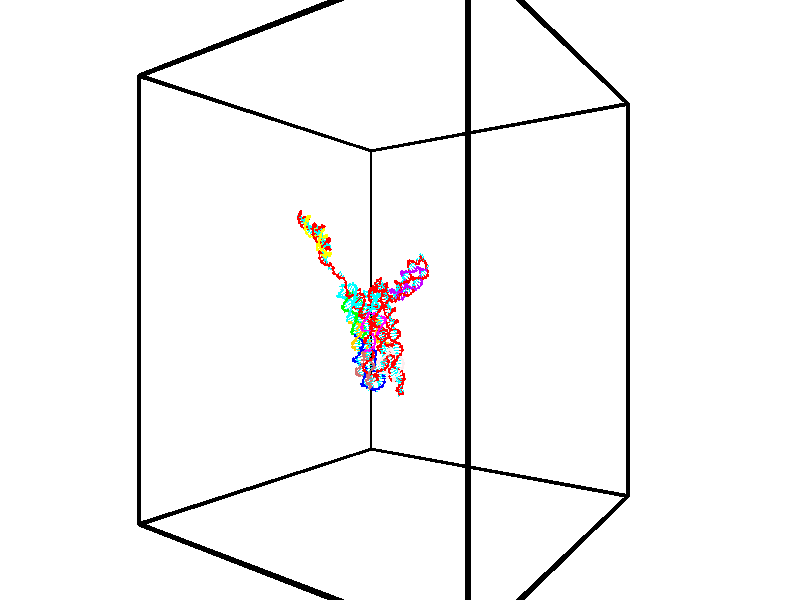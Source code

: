 // switches for output
#declare DRAW_BASES = 1; // possible values are 0, 1; only relevant for DNA ribbons
#declare DRAW_BASES_TYPE = 3; // possible values are 1, 2, 3; only relevant for DNA ribbons
#declare DRAW_FOG = 0; // set to 1 to enable fog

#include "colors.inc"

#include "transforms.inc"
background { rgb <1, 1, 1>}

#default {
   normal{
       ripples 0.25
       frequency 0.20
       turbulence 0.2
       lambda 5
   }
	finish {
		phong 0.1
		phong_size 40.
	}
}

// original window dimensions: 1024x640


// camera settings

camera {
	sky <-0, 1, 0>
	up <-0, 1, 0>
	right 1.6 * <0.581683, 0, 0.813415>
	location <-54.4937, 30, 90.4225>
	look_at <30, 30, 30>
	direction <84.4937, 0, -60.4225>
	angle 67.0682
}


# declare cpy_camera_pos = <-54.4937, 30, 90.4225>;
# if (DRAW_FOG = 1)
fog {
	fog_type 2
	up vnormalize(cpy_camera_pos)
	color rgbt<1,1,1,0.3>
	distance 1e-5
	fog_alt 3e-3
	fog_offset 48
}
# end


// LIGHTS

# declare lum = 6;
global_settings {
	ambient_light rgb lum * <0.05, 0.05, 0.05>
	max_trace_level 15
}# declare cpy_direct_light_amount = 0.25;
light_source
{	1000 * <0.231732, -1, 1.3951>,
	rgb lum * cpy_direct_light_amount
	parallel
}

light_source
{	1000 * <-0.231732, 1, -1.3951>,
	rgb lum * cpy_direct_light_amount
	parallel
}

// strand 0

// nucleotide -1

// particle -1
sphere {
	<43.196213, 32.177006, 22.690889> 0.250000
	pigment { color rgbt <1,0,0,0> }
	no_shadow
}
cylinder {
	<42.853909, 32.366035, 22.606651>,  <42.648525, 32.479454, 22.556108>, 0.100000
	pigment { color rgbt <1,0,0,0> }
	no_shadow
}
cylinder {
	<42.853909, 32.366035, 22.606651>,  <43.196213, 32.177006, 22.690889>, 0.100000
	pigment { color rgbt <1,0,0,0> }
	no_shadow
}

// particle -1
sphere {
	<42.853909, 32.366035, 22.606651> 0.100000
	pigment { color rgbt <1,0,0,0> }
	no_shadow
}
sphere {
	0, 1
	scale<0.080000,0.200000,0.300000>
	matrix <-0.515408, -0.814181, 0.267327,
		-0.045131, 0.337309, 0.940311,
		-0.855756, 0.472579, -0.210597,
		42.597183, 32.507809, 22.543472>
	pigment { color rgbt <0,1,1,0> }
	no_shadow
}
cylinder {
	<42.626720, 32.037212, 23.266027>,  <43.196213, 32.177006, 22.690889>, 0.130000
	pigment { color rgbt <1,0,0,0> }
	no_shadow
}

// nucleotide -1

// particle -1
sphere {
	<42.626720, 32.037212, 23.266027> 0.250000
	pigment { color rgbt <1,0,0,0> }
	no_shadow
}
cylinder {
	<42.432579, 32.181564, 22.947483>,  <42.316093, 32.268177, 22.756357>, 0.100000
	pigment { color rgbt <1,0,0,0> }
	no_shadow
}
cylinder {
	<42.432579, 32.181564, 22.947483>,  <42.626720, 32.037212, 23.266027>, 0.100000
	pigment { color rgbt <1,0,0,0> }
	no_shadow
}

// particle -1
sphere {
	<42.432579, 32.181564, 22.947483> 0.100000
	pigment { color rgbt <1,0,0,0> }
	no_shadow
}
sphere {
	0, 1
	scale<0.080000,0.200000,0.300000>
	matrix <-0.746722, -0.644890, 0.162863,
		-0.454790, 0.673707, 0.582482,
		-0.485358, 0.360884, -0.796361,
		42.286972, 32.289829, 22.708574>
	pigment { color rgbt <0,1,1,0> }
	no_shadow
}
cylinder {
	<41.906418, 31.850325, 23.328341>,  <42.626720, 32.037212, 23.266027>, 0.130000
	pigment { color rgbt <1,0,0,0> }
	no_shadow
}

// nucleotide -1

// particle -1
sphere {
	<41.906418, 31.850325, 23.328341> 0.250000
	pigment { color rgbt <1,0,0,0> }
	no_shadow
}
cylinder {
	<41.904705, 31.989422, 22.953308>,  <41.903679, 32.072880, 22.728289>, 0.100000
	pigment { color rgbt <1,0,0,0> }
	no_shadow
}
cylinder {
	<41.904705, 31.989422, 22.953308>,  <41.906418, 31.850325, 23.328341>, 0.100000
	pigment { color rgbt <1,0,0,0> }
	no_shadow
}

// particle -1
sphere {
	<41.904705, 31.989422, 22.953308> 0.100000
	pigment { color rgbt <1,0,0,0> }
	no_shadow
}
sphere {
	0, 1
	scale<0.080000,0.200000,0.300000>
	matrix <-0.791886, -0.573726, -0.209178,
		-0.610655, 0.741560, 0.277830,
		-0.004280, 0.347746, -0.937580,
		41.903419, 32.093746, 22.672035>
	pigment { color rgbt <0,1,1,0> }
	no_shadow
}
cylinder {
	<41.253872, 31.973320, 23.154291>,  <41.906418, 31.850325, 23.328341>, 0.130000
	pigment { color rgbt <1,0,0,0> }
	no_shadow
}

// nucleotide -1

// particle -1
sphere {
	<41.253872, 31.973320, 23.154291> 0.250000
	pigment { color rgbt <1,0,0,0> }
	no_shadow
}
cylinder {
	<41.438377, 31.911469, 22.804817>,  <41.549080, 31.874357, 22.595133>, 0.100000
	pigment { color rgbt <1,0,0,0> }
	no_shadow
}
cylinder {
	<41.438377, 31.911469, 22.804817>,  <41.253872, 31.973320, 23.154291>, 0.100000
	pigment { color rgbt <1,0,0,0> }
	no_shadow
}

// particle -1
sphere {
	<41.438377, 31.911469, 22.804817> 0.100000
	pigment { color rgbt <1,0,0,0> }
	no_shadow
}
sphere {
	0, 1
	scale<0.080000,0.200000,0.300000>
	matrix <-0.780609, -0.538808, -0.316759,
		-0.421769, 0.828116, -0.369235,
		0.461260, -0.154629, -0.873687,
		41.576756, 31.865080, 22.542711>
	pigment { color rgbt <0,1,1,0> }
	no_shadow
}
cylinder {
	<40.668568, 32.118362, 22.540932>,  <41.253872, 31.973320, 23.154291>, 0.130000
	pigment { color rgbt <1,0,0,0> }
	no_shadow
}

// nucleotide -1

// particle -1
sphere {
	<40.668568, 32.118362, 22.540932> 0.250000
	pigment { color rgbt <1,0,0,0> }
	no_shadow
}
cylinder {
	<40.971333, 31.881706, 22.429901>,  <41.152992, 31.739714, 22.363283>, 0.100000
	pigment { color rgbt <1,0,0,0> }
	no_shadow
}
cylinder {
	<40.971333, 31.881706, 22.429901>,  <40.668568, 32.118362, 22.540932>, 0.100000
	pigment { color rgbt <1,0,0,0> }
	no_shadow
}

// particle -1
sphere {
	<40.971333, 31.881706, 22.429901> 0.100000
	pigment { color rgbt <1,0,0,0> }
	no_shadow
}
sphere {
	0, 1
	scale<0.080000,0.200000,0.300000>
	matrix <-0.637881, -0.576499, -0.510644,
		0.142095, 0.563572, -0.813754,
		0.756913, -0.591638, -0.277575,
		41.198406, 31.704214, 22.346628>
	pigment { color rgbt <0,1,1,0> }
	no_shadow
}
cylinder {
	<40.138969, 31.619253, 22.811964>,  <40.668568, 32.118362, 22.540932>, 0.130000
	pigment { color rgbt <1,0,0,0> }
	no_shadow
}

// nucleotide -1

// particle -1
sphere {
	<40.138969, 31.619253, 22.811964> 0.250000
	pigment { color rgbt <1,0,0,0> }
	no_shadow
}
cylinder {
	<39.845417, 31.350399, 22.772659>,  <39.669285, 31.189087, 22.749077>, 0.100000
	pigment { color rgbt <1,0,0,0> }
	no_shadow
}
cylinder {
	<39.845417, 31.350399, 22.772659>,  <40.138969, 31.619253, 22.811964>, 0.100000
	pigment { color rgbt <1,0,0,0> }
	no_shadow
}

// particle -1
sphere {
	<39.845417, 31.350399, 22.772659> 0.100000
	pigment { color rgbt <1,0,0,0> }
	no_shadow
}
sphere {
	0, 1
	scale<0.080000,0.200000,0.300000>
	matrix <-0.493352, 0.427970, 0.757262,
		-0.466929, 0.604217, -0.645677,
		-0.733881, -0.672134, -0.098261,
		39.625252, 31.148760, 22.743181>
	pigment { color rgbt <0,1,1,0> }
	no_shadow
}
cylinder {
	<39.465366, 31.919603, 22.857645>,  <40.138969, 31.619253, 22.811964>, 0.130000
	pigment { color rgbt <1,0,0,0> }
	no_shadow
}

// nucleotide -1

// particle -1
sphere {
	<39.465366, 31.919603, 22.857645> 0.250000
	pigment { color rgbt <1,0,0,0> }
	no_shadow
}
cylinder {
	<39.418312, 31.537655, 22.966736>,  <39.390079, 31.308485, 23.032190>, 0.100000
	pigment { color rgbt <1,0,0,0> }
	no_shadow
}
cylinder {
	<39.418312, 31.537655, 22.966736>,  <39.465366, 31.919603, 22.857645>, 0.100000
	pigment { color rgbt <1,0,0,0> }
	no_shadow
}

// particle -1
sphere {
	<39.418312, 31.537655, 22.966736> 0.100000
	pigment { color rgbt <1,0,0,0> }
	no_shadow
}
sphere {
	0, 1
	scale<0.080000,0.200000,0.300000>
	matrix <-0.502408, 0.294123, 0.813067,
		-0.856590, -0.041372, -0.514336,
		-0.117640, -0.954872, 0.272729,
		39.383018, 31.251194, 23.048555>
	pigment { color rgbt <0,1,1,0> }
	no_shadow
}
cylinder {
	<38.864632, 31.950651, 23.086704>,  <39.465366, 31.919603, 22.857645>, 0.130000
	pigment { color rgbt <1,0,0,0> }
	no_shadow
}

// nucleotide -1

// particle -1
sphere {
	<38.864632, 31.950651, 23.086704> 0.250000
	pigment { color rgbt <1,0,0,0> }
	no_shadow
}
cylinder {
	<39.003372, 31.610558, 23.245094>,  <39.086617, 31.406502, 23.340128>, 0.100000
	pigment { color rgbt <1,0,0,0> }
	no_shadow
}
cylinder {
	<39.003372, 31.610558, 23.245094>,  <38.864632, 31.950651, 23.086704>, 0.100000
	pigment { color rgbt <1,0,0,0> }
	no_shadow
}

// particle -1
sphere {
	<39.003372, 31.610558, 23.245094> 0.100000
	pigment { color rgbt <1,0,0,0> }
	no_shadow
}
sphere {
	0, 1
	scale<0.080000,0.200000,0.300000>
	matrix <-0.436909, 0.227114, 0.870362,
		-0.829942, -0.474893, -0.292699,
		0.346853, -0.850233, 0.395977,
		39.107430, 31.355488, 23.363888>
	pigment { color rgbt <0,1,1,0> }
	no_shadow
}
cylinder {
	<38.395672, 31.734909, 23.583220>,  <38.864632, 31.950651, 23.086704>, 0.130000
	pigment { color rgbt <1,0,0,0> }
	no_shadow
}

// nucleotide -1

// particle -1
sphere {
	<38.395672, 31.734909, 23.583220> 0.250000
	pigment { color rgbt <1,0,0,0> }
	no_shadow
}
cylinder {
	<38.741085, 31.550083, 23.664024>,  <38.948334, 31.439188, 23.712507>, 0.100000
	pigment { color rgbt <1,0,0,0> }
	no_shadow
}
cylinder {
	<38.741085, 31.550083, 23.664024>,  <38.395672, 31.734909, 23.583220>, 0.100000
	pigment { color rgbt <1,0,0,0> }
	no_shadow
}

// particle -1
sphere {
	<38.741085, 31.550083, 23.664024> 0.100000
	pigment { color rgbt <1,0,0,0> }
	no_shadow
}
sphere {
	0, 1
	scale<0.080000,0.200000,0.300000>
	matrix <-0.043338, 0.331103, 0.942599,
		-0.502428, -0.822719, 0.265893,
		0.863532, -0.462065, 0.202010,
		39.000145, 31.411463, 23.724627>
	pigment { color rgbt <0,1,1,0> }
	no_shadow
}
cylinder {
	<38.323235, 31.235605, 24.181454>,  <38.395672, 31.734909, 23.583220>, 0.130000
	pigment { color rgbt <1,0,0,0> }
	no_shadow
}

// nucleotide -1

// particle -1
sphere {
	<38.323235, 31.235605, 24.181454> 0.250000
	pigment { color rgbt <1,0,0,0> }
	no_shadow
}
cylinder {
	<38.719692, 31.287106, 24.168415>,  <38.957565, 31.318007, 24.160591>, 0.100000
	pigment { color rgbt <1,0,0,0> }
	no_shadow
}
cylinder {
	<38.719692, 31.287106, 24.168415>,  <38.323235, 31.235605, 24.181454>, 0.100000
	pigment { color rgbt <1,0,0,0> }
	no_shadow
}

// particle -1
sphere {
	<38.719692, 31.287106, 24.168415> 0.100000
	pigment { color rgbt <1,0,0,0> }
	no_shadow
}
sphere {
	0, 1
	scale<0.080000,0.200000,0.300000>
	matrix <0.003537, 0.219753, 0.975549,
		0.132768, -0.967022, 0.217351,
		0.991140, 0.128752, -0.032597,
		39.017033, 31.325731, 24.158636>
	pigment { color rgbt <0,1,1,0> }
	no_shadow
}
cylinder {
	<38.554749, 30.892801, 24.890190>,  <38.323235, 31.235605, 24.181454>, 0.130000
	pigment { color rgbt <1,0,0,0> }
	no_shadow
}

// nucleotide -1

// particle -1
sphere {
	<38.554749, 30.892801, 24.890190> 0.250000
	pigment { color rgbt <1,0,0,0> }
	no_shadow
}
cylinder {
	<38.870930, 31.090115, 24.744946>,  <39.060638, 31.208502, 24.657799>, 0.100000
	pigment { color rgbt <1,0,0,0> }
	no_shadow
}
cylinder {
	<38.870930, 31.090115, 24.744946>,  <38.554749, 30.892801, 24.890190>, 0.100000
	pigment { color rgbt <1,0,0,0> }
	no_shadow
}

// particle -1
sphere {
	<38.870930, 31.090115, 24.744946> 0.100000
	pigment { color rgbt <1,0,0,0> }
	no_shadow
}
sphere {
	0, 1
	scale<0.080000,0.200000,0.300000>
	matrix <0.306168, 0.195253, 0.931739,
		0.530509, -0.847673, 0.003312,
		0.790456, 0.493282, -0.363114,
		39.108067, 31.238098, 24.636011>
	pigment { color rgbt <0,1,1,0> }
	no_shadow
}
cylinder {
	<39.184937, 30.673012, 25.160166>,  <38.554749, 30.892801, 24.890190>, 0.130000
	pigment { color rgbt <1,0,0,0> }
	no_shadow
}

// nucleotide -1

// particle -1
sphere {
	<39.184937, 30.673012, 25.160166> 0.250000
	pigment { color rgbt <1,0,0,0> }
	no_shadow
}
cylinder {
	<39.289623, 31.042377, 25.047874>,  <39.352436, 31.263998, 24.980499>, 0.100000
	pigment { color rgbt <1,0,0,0> }
	no_shadow
}
cylinder {
	<39.289623, 31.042377, 25.047874>,  <39.184937, 30.673012, 25.160166>, 0.100000
	pigment { color rgbt <1,0,0,0> }
	no_shadow
}

// particle -1
sphere {
	<39.289623, 31.042377, 25.047874> 0.100000
	pigment { color rgbt <1,0,0,0> }
	no_shadow
}
sphere {
	0, 1
	scale<0.080000,0.200000,0.300000>
	matrix <0.175783, 0.240396, 0.954626,
		0.949002, -0.299188, -0.099405,
		0.261716, 0.923416, -0.280729,
		39.368137, 31.319403, 24.963655>
	pigment { color rgbt <0,1,1,0> }
	no_shadow
}
cylinder {
	<39.638561, 30.973852, 25.683975>,  <39.184937, 30.673012, 25.160166>, 0.130000
	pigment { color rgbt <1,0,0,0> }
	no_shadow
}

// nucleotide -1

// particle -1
sphere {
	<39.638561, 30.973852, 25.683975> 0.250000
	pigment { color rgbt <1,0,0,0> }
	no_shadow
}
cylinder {
	<39.525543, 31.312828, 25.504192>,  <39.457733, 31.516214, 25.396322>, 0.100000
	pigment { color rgbt <1,0,0,0> }
	no_shadow
}
cylinder {
	<39.525543, 31.312828, 25.504192>,  <39.638561, 30.973852, 25.683975>, 0.100000
	pigment { color rgbt <1,0,0,0> }
	no_shadow
}

// particle -1
sphere {
	<39.525543, 31.312828, 25.504192> 0.100000
	pigment { color rgbt <1,0,0,0> }
	no_shadow
}
sphere {
	0, 1
	scale<0.080000,0.200000,0.300000>
	matrix <0.017281, 0.472971, 0.880908,
		0.959097, 0.241134, -0.148282,
		-0.282550, 0.847439, -0.449458,
		39.440777, 31.567060, 25.369354>
	pigment { color rgbt <0,1,1,0> }
	no_shadow
}
cylinder {
	<40.131966, 31.431808, 25.933455>,  <39.638561, 30.973852, 25.683975>, 0.130000
	pigment { color rgbt <1,0,0,0> }
	no_shadow
}

// nucleotide -1

// particle -1
sphere {
	<40.131966, 31.431808, 25.933455> 0.250000
	pigment { color rgbt <1,0,0,0> }
	no_shadow
}
cylinder {
	<39.823471, 31.661674, 25.823940>,  <39.638374, 31.799593, 25.758232>, 0.100000
	pigment { color rgbt <1,0,0,0> }
	no_shadow
}
cylinder {
	<39.823471, 31.661674, 25.823940>,  <40.131966, 31.431808, 25.933455>, 0.100000
	pigment { color rgbt <1,0,0,0> }
	no_shadow
}

// particle -1
sphere {
	<39.823471, 31.661674, 25.823940> 0.100000
	pigment { color rgbt <1,0,0,0> }
	no_shadow
}
sphere {
	0, 1
	scale<0.080000,0.200000,0.300000>
	matrix <0.052409, 0.485974, 0.872400,
		0.634391, 0.658476, -0.404917,
		-0.771234, 0.574664, -0.273788,
		39.592102, 31.834074, 25.741804>
	pigment { color rgbt <0,1,1,0> }
	no_shadow
}
cylinder {
	<40.301029, 32.075371, 26.154402>,  <40.131966, 31.431808, 25.933455>, 0.130000
	pigment { color rgbt <1,0,0,0> }
	no_shadow
}

// nucleotide -1

// particle -1
sphere {
	<40.301029, 32.075371, 26.154402> 0.250000
	pigment { color rgbt <1,0,0,0> }
	no_shadow
}
cylinder {
	<39.903675, 32.075943, 26.108463>,  <39.665264, 32.076286, 26.080900>, 0.100000
	pigment { color rgbt <1,0,0,0> }
	no_shadow
}
cylinder {
	<39.903675, 32.075943, 26.108463>,  <40.301029, 32.075371, 26.154402>, 0.100000
	pigment { color rgbt <1,0,0,0> }
	no_shadow
}

// particle -1
sphere {
	<39.903675, 32.075943, 26.108463> 0.100000
	pigment { color rgbt <1,0,0,0> }
	no_shadow
}
sphere {
	0, 1
	scale<0.080000,0.200000,0.300000>
	matrix <-0.090591, 0.604926, 0.791112,
		0.070606, 0.796281, -0.600793,
		-0.993382, 0.001431, -0.114847,
		39.605659, 32.076374, 26.074009>
	pigment { color rgbt <0,1,1,0> }
	no_shadow
}
cylinder {
	<40.145348, 32.765911, 26.073809>,  <40.301029, 32.075371, 26.154402>, 0.130000
	pigment { color rgbt <1,0,0,0> }
	no_shadow
}

// nucleotide -1

// particle -1
sphere {
	<40.145348, 32.765911, 26.073809> 0.250000
	pigment { color rgbt <1,0,0,0> }
	no_shadow
}
cylinder {
	<39.816605, 32.569786, 26.189835>,  <39.619358, 32.452110, 26.259451>, 0.100000
	pigment { color rgbt <1,0,0,0> }
	no_shadow
}
cylinder {
	<39.816605, 32.569786, 26.189835>,  <40.145348, 32.765911, 26.073809>, 0.100000
	pigment { color rgbt <1,0,0,0> }
	no_shadow
}

// particle -1
sphere {
	<39.816605, 32.569786, 26.189835> 0.100000
	pigment { color rgbt <1,0,0,0> }
	no_shadow
}
sphere {
	0, 1
	scale<0.080000,0.200000,0.300000>
	matrix <-0.155094, 0.682508, 0.714233,
		-0.548169, 0.542013, -0.636972,
		-0.821862, -0.490310, 0.290067,
		39.570045, 32.422691, 26.276855>
	pigment { color rgbt <0,1,1,0> }
	no_shadow
}
cylinder {
	<39.621811, 33.238583, 26.124380>,  <40.145348, 32.765911, 26.073809>, 0.130000
	pigment { color rgbt <1,0,0,0> }
	no_shadow
}

// nucleotide -1

// particle -1
sphere {
	<39.621811, 33.238583, 26.124380> 0.250000
	pigment { color rgbt <1,0,0,0> }
	no_shadow
}
cylinder {
	<39.472305, 32.951195, 26.359020>,  <39.382603, 32.778763, 26.499805>, 0.100000
	pigment { color rgbt <1,0,0,0> }
	no_shadow
}
cylinder {
	<39.472305, 32.951195, 26.359020>,  <39.621811, 33.238583, 26.124380>, 0.100000
	pigment { color rgbt <1,0,0,0> }
	no_shadow
}

// particle -1
sphere {
	<39.472305, 32.951195, 26.359020> 0.100000
	pigment { color rgbt <1,0,0,0> }
	no_shadow
}
sphere {
	0, 1
	scale<0.080000,0.200000,0.300000>
	matrix <0.027139, 0.623697, 0.781195,
		-0.927126, 0.307903, -0.213618,
		-0.373765, -0.718469, 0.586602,
		39.360176, 32.735653, 26.535002>
	pigment { color rgbt <0,1,1,0> }
	no_shadow
}
cylinder {
	<39.033424, 33.518318, 26.429461>,  <39.621811, 33.238583, 26.124380>, 0.130000
	pigment { color rgbt <1,0,0,0> }
	no_shadow
}

// nucleotide -1

// particle -1
sphere {
	<39.033424, 33.518318, 26.429461> 0.250000
	pigment { color rgbt <1,0,0,0> }
	no_shadow
}
cylinder {
	<39.138447, 33.204609, 26.654312>,  <39.201458, 33.016384, 26.789223>, 0.100000
	pigment { color rgbt <1,0,0,0> }
	no_shadow
}
cylinder {
	<39.138447, 33.204609, 26.654312>,  <39.033424, 33.518318, 26.429461>, 0.100000
	pigment { color rgbt <1,0,0,0> }
	no_shadow
}

// particle -1
sphere {
	<39.138447, 33.204609, 26.654312> 0.100000
	pigment { color rgbt <1,0,0,0> }
	no_shadow
}
sphere {
	0, 1
	scale<0.080000,0.200000,0.300000>
	matrix <-0.065907, 0.566630, 0.821332,
		-0.962664, -0.252692, 0.097081,
		0.262553, -0.784269, 0.562129,
		39.217213, 32.969330, 26.822950>
	pigment { color rgbt <0,1,1,0> }
	no_shadow
}
cylinder {
	<38.552376, 33.548969, 26.929926>,  <39.033424, 33.518318, 26.429461>, 0.130000
	pigment { color rgbt <1,0,0,0> }
	no_shadow
}

// nucleotide -1

// particle -1
sphere {
	<38.552376, 33.548969, 26.929926> 0.250000
	pigment { color rgbt <1,0,0,0> }
	no_shadow
}
cylinder {
	<38.810329, 33.304276, 27.113186>,  <38.965103, 33.157459, 27.223143>, 0.100000
	pigment { color rgbt <1,0,0,0> }
	no_shadow
}
cylinder {
	<38.810329, 33.304276, 27.113186>,  <38.552376, 33.548969, 26.929926>, 0.100000
	pigment { color rgbt <1,0,0,0> }
	no_shadow
}

// particle -1
sphere {
	<38.810329, 33.304276, 27.113186> 0.100000
	pigment { color rgbt <1,0,0,0> }
	no_shadow
}
sphere {
	0, 1
	scale<0.080000,0.200000,0.300000>
	matrix <-0.100550, 0.526337, 0.844310,
		-0.757636, -0.590551, 0.277918,
		0.644886, -0.611735, 0.458151,
		39.003796, 33.120754, 27.250631>
	pigment { color rgbt <0,1,1,0> }
	no_shadow
}
cylinder {
	<38.264812, 33.346279, 27.565041>,  <38.552376, 33.548969, 26.929926>, 0.130000
	pigment { color rgbt <1,0,0,0> }
	no_shadow
}

// nucleotide -1

// particle -1
sphere {
	<38.264812, 33.346279, 27.565041> 0.250000
	pigment { color rgbt <1,0,0,0> }
	no_shadow
}
cylinder {
	<38.662117, 33.314846, 27.599098>,  <38.900501, 33.295986, 27.619534>, 0.100000
	pigment { color rgbt <1,0,0,0> }
	no_shadow
}
cylinder {
	<38.662117, 33.314846, 27.599098>,  <38.264812, 33.346279, 27.565041>, 0.100000
	pigment { color rgbt <1,0,0,0> }
	no_shadow
}

// particle -1
sphere {
	<38.662117, 33.314846, 27.599098> 0.100000
	pigment { color rgbt <1,0,0,0> }
	no_shadow
}
sphere {
	0, 1
	scale<0.080000,0.200000,0.300000>
	matrix <-0.005029, 0.704932, 0.709257,
		-0.115753, -0.704908, 0.699790,
		0.993265, -0.078579, 0.085144,
		38.960098, 33.291271, 27.624641>
	pigment { color rgbt <0,1,1,0> }
	no_shadow
}
cylinder {
	<38.411041, 33.401375, 28.243366>,  <38.264812, 33.346279, 27.565041>, 0.130000
	pigment { color rgbt <1,0,0,0> }
	no_shadow
}

// nucleotide -1

// particle -1
sphere {
	<38.411041, 33.401375, 28.243366> 0.250000
	pigment { color rgbt <1,0,0,0> }
	no_shadow
}
cylinder {
	<38.789104, 33.457218, 28.125252>,  <39.015942, 33.490723, 28.054382>, 0.100000
	pigment { color rgbt <1,0,0,0> }
	no_shadow
}
cylinder {
	<38.789104, 33.457218, 28.125252>,  <38.411041, 33.401375, 28.243366>, 0.100000
	pigment { color rgbt <1,0,0,0> }
	no_shadow
}

// particle -1
sphere {
	<38.789104, 33.457218, 28.125252> 0.100000
	pigment { color rgbt <1,0,0,0> }
	no_shadow
}
sphere {
	0, 1
	scale<0.080000,0.200000,0.300000>
	matrix <0.176394, 0.542715, 0.821186,
		0.274896, -0.828234, 0.488325,
		0.945155, 0.139603, -0.295286,
		39.072651, 33.499100, 28.036667>
	pigment { color rgbt <0,1,1,0> }
	no_shadow
}
cylinder {
	<38.890835, 33.272385, 28.899792>,  <38.411041, 33.401375, 28.243366>, 0.130000
	pigment { color rgbt <1,0,0,0> }
	no_shadow
}

// nucleotide -1

// particle -1
sphere {
	<38.890835, 33.272385, 28.899792> 0.250000
	pigment { color rgbt <1,0,0,0> }
	no_shadow
}
cylinder {
	<39.092167, 33.475929, 28.620445>,  <39.212967, 33.598057, 28.452837>, 0.100000
	pigment { color rgbt <1,0,0,0> }
	no_shadow
}
cylinder {
	<39.092167, 33.475929, 28.620445>,  <38.890835, 33.272385, 28.899792>, 0.100000
	pigment { color rgbt <1,0,0,0> }
	no_shadow
}

// particle -1
sphere {
	<39.092167, 33.475929, 28.620445> 0.100000
	pigment { color rgbt <1,0,0,0> }
	no_shadow
}
sphere {
	0, 1
	scale<0.080000,0.200000,0.300000>
	matrix <0.318916, 0.641750, 0.697459,
		0.803089, -0.573773, 0.160727,
		0.503330, 0.508863, -0.698368,
		39.243164, 33.628590, 28.410934>
	pigment { color rgbt <0,1,1,0> }
	no_shadow
}
cylinder {
	<39.532307, 33.446358, 29.130016>,  <38.890835, 33.272385, 28.899792>, 0.130000
	pigment { color rgbt <1,0,0,0> }
	no_shadow
}

// nucleotide -1

// particle -1
sphere {
	<39.532307, 33.446358, 29.130016> 0.250000
	pigment { color rgbt <1,0,0,0> }
	no_shadow
}
cylinder {
	<39.456947, 33.717564, 28.845818>,  <39.411732, 33.880287, 28.675299>, 0.100000
	pigment { color rgbt <1,0,0,0> }
	no_shadow
}
cylinder {
	<39.456947, 33.717564, 28.845818>,  <39.532307, 33.446358, 29.130016>, 0.100000
	pigment { color rgbt <1,0,0,0> }
	no_shadow
}

// particle -1
sphere {
	<39.456947, 33.717564, 28.845818> 0.100000
	pigment { color rgbt <1,0,0,0> }
	no_shadow
}
sphere {
	0, 1
	scale<0.080000,0.200000,0.300000>
	matrix <0.158608, 0.734962, 0.659299,
		0.969201, 0.011520, -0.246003,
		-0.188397, 0.678011, -0.710498,
		39.400429, 33.920967, 28.632668>
	pigment { color rgbt <0,1,1,0> }
	no_shadow
}
cylinder {
	<40.188660, 33.807247, 29.100374>,  <39.532307, 33.446358, 29.130016>, 0.130000
	pigment { color rgbt <1,0,0,0> }
	no_shadow
}

// nucleotide -1

// particle -1
sphere {
	<40.188660, 33.807247, 29.100374> 0.250000
	pigment { color rgbt <1,0,0,0> }
	no_shadow
}
cylinder {
	<39.884850, 34.020317, 28.951038>,  <39.702564, 34.148159, 28.861437>, 0.100000
	pigment { color rgbt <1,0,0,0> }
	no_shadow
}
cylinder {
	<39.884850, 34.020317, 28.951038>,  <40.188660, 33.807247, 29.100374>, 0.100000
	pigment { color rgbt <1,0,0,0> }
	no_shadow
}

// particle -1
sphere {
	<39.884850, 34.020317, 28.951038> 0.100000
	pigment { color rgbt <1,0,0,0> }
	no_shadow
}
sphere {
	0, 1
	scale<0.080000,0.200000,0.300000>
	matrix <0.381274, 0.829580, 0.407956,
		0.527021, 0.167509, -0.833181,
		-0.759526, 0.532671, -0.373339,
		39.656990, 34.180119, 28.839037>
	pigment { color rgbt <0,1,1,0> }
	no_shadow
}
cylinder {
	<40.535294, 34.418156, 28.859171>,  <40.188660, 33.807247, 29.100374>, 0.130000
	pigment { color rgbt <1,0,0,0> }
	no_shadow
}

// nucleotide -1

// particle -1
sphere {
	<40.535294, 34.418156, 28.859171> 0.250000
	pigment { color rgbt <1,0,0,0> }
	no_shadow
}
cylinder {
	<40.142391, 34.489063, 28.883659>,  <39.906651, 34.531609, 28.898352>, 0.100000
	pigment { color rgbt <1,0,0,0> }
	no_shadow
}
cylinder {
	<40.142391, 34.489063, 28.883659>,  <40.535294, 34.418156, 28.859171>, 0.100000
	pigment { color rgbt <1,0,0,0> }
	no_shadow
}

// particle -1
sphere {
	<40.142391, 34.489063, 28.883659> 0.100000
	pigment { color rgbt <1,0,0,0> }
	no_shadow
}
sphere {
	0, 1
	scale<0.080000,0.200000,0.300000>
	matrix <0.185246, 0.866204, 0.464084,
		0.029236, 0.467191, -0.883673,
		-0.982257, 0.177265, 0.061221,
		39.847713, 34.542244, 28.902025>
	pigment { color rgbt <0,1,1,0> }
	no_shadow
}
cylinder {
	<40.381824, 35.060421, 28.646761>,  <40.535294, 34.418156, 28.859171>, 0.130000
	pigment { color rgbt <1,0,0,0> }
	no_shadow
}

// nucleotide -1

// particle -1
sphere {
	<40.381824, 35.060421, 28.646761> 0.250000
	pigment { color rgbt <1,0,0,0> }
	no_shadow
}
cylinder {
	<40.086407, 34.985989, 28.905968>,  <39.909157, 34.941330, 29.061493>, 0.100000
	pigment { color rgbt <1,0,0,0> }
	no_shadow
}
cylinder {
	<40.086407, 34.985989, 28.905968>,  <40.381824, 35.060421, 28.646761>, 0.100000
	pigment { color rgbt <1,0,0,0> }
	no_shadow
}

// particle -1
sphere {
	<40.086407, 34.985989, 28.905968> 0.100000
	pigment { color rgbt <1,0,0,0> }
	no_shadow
}
sphere {
	0, 1
	scale<0.080000,0.200000,0.300000>
	matrix <0.200670, 0.856924, 0.474776,
		-0.643651, 0.480680, -0.595533,
		-0.738542, -0.186085, 0.648019,
		39.864845, 34.930164, 29.100374>
	pigment { color rgbt <0,1,1,0> }
	no_shadow
}
cylinder {
	<39.955284, 35.731766, 28.738462>,  <40.381824, 35.060421, 28.646761>, 0.130000
	pigment { color rgbt <1,0,0,0> }
	no_shadow
}

// nucleotide -1

// particle -1
sphere {
	<39.955284, 35.731766, 28.738462> 0.250000
	pigment { color rgbt <1,0,0,0> }
	no_shadow
}
cylinder {
	<39.930576, 35.501724, 29.064762>,  <39.915752, 35.363701, 29.260542>, 0.100000
	pigment { color rgbt <1,0,0,0> }
	no_shadow
}
cylinder {
	<39.930576, 35.501724, 29.064762>,  <39.955284, 35.731766, 28.738462>, 0.100000
	pigment { color rgbt <1,0,0,0> }
	no_shadow
}

// particle -1
sphere {
	<39.930576, 35.501724, 29.064762> 0.100000
	pigment { color rgbt <1,0,0,0> }
	no_shadow
}
sphere {
	0, 1
	scale<0.080000,0.200000,0.300000>
	matrix <0.197157, 0.794175, 0.574818,
		-0.978424, 0.196334, 0.064332,
		-0.061766, -0.575099, 0.815749,
		39.912048, 35.329193, 29.309486>
	pigment { color rgbt <0,1,1,0> }
	no_shadow
}
cylinder {
	<40.393635, 36.101696, 28.209984>,  <39.955284, 35.731766, 28.738462>, 0.130000
	pigment { color rgbt <1,0,0,0> }
	no_shadow
}

// nucleotide -1

// particle -1
sphere {
	<40.393635, 36.101696, 28.209984> 0.250000
	pigment { color rgbt <1,0,0,0> }
	no_shadow
}
cylinder {
	<40.524479, 36.410873, 27.992523>,  <40.602985, 36.596378, 27.862047>, 0.100000
	pigment { color rgbt <1,0,0,0> }
	no_shadow
}
cylinder {
	<40.524479, 36.410873, 27.992523>,  <40.393635, 36.101696, 28.209984>, 0.100000
	pigment { color rgbt <1,0,0,0> }
	no_shadow
}

// particle -1
sphere {
	<40.524479, 36.410873, 27.992523> 0.100000
	pigment { color rgbt <1,0,0,0> }
	no_shadow
}
sphere {
	0, 1
	scale<0.080000,0.200000,0.300000>
	matrix <-0.764859, -0.121305, -0.632673,
		-0.554969, 0.622770, 0.551513,
		0.327109, 0.772944, -0.543652,
		40.622612, 36.642757, 27.829428>
	pigment { color rgbt <0,1,1,0> }
	no_shadow
}
cylinder {
	<39.640961, 36.226055, 28.269773>,  <40.393635, 36.101696, 28.209984>, 0.130000
	pigment { color rgbt <1,0,0,0> }
	no_shadow
}

// nucleotide -1

// particle -1
sphere {
	<39.640961, 36.226055, 28.269773> 0.250000
	pigment { color rgbt <1,0,0,0> }
	no_shadow
}
cylinder {
	<39.413010, 36.197742, 28.597244>,  <39.276237, 36.180756, 28.793726>, 0.100000
	pigment { color rgbt <1,0,0,0> }
	no_shadow
}
cylinder {
	<39.413010, 36.197742, 28.597244>,  <39.640961, 36.226055, 28.269773>, 0.100000
	pigment { color rgbt <1,0,0,0> }
	no_shadow
}

// particle -1
sphere {
	<39.413010, 36.197742, 28.597244> 0.100000
	pigment { color rgbt <1,0,0,0> }
	no_shadow
}
sphere {
	0, 1
	scale<0.080000,0.200000,0.300000>
	matrix <-0.636833, 0.667669, -0.385568,
		-0.519311, -0.741086, -0.425568,
		-0.569877, -0.070786, 0.818675,
		39.242046, 36.176506, 28.842848>
	pigment { color rgbt <0,1,1,0> }
	no_shadow
}
cylinder {
	<38.978168, 36.317425, 28.156218>,  <39.640961, 36.226055, 28.269773>, 0.130000
	pigment { color rgbt <1,0,0,0> }
	no_shadow
}

// nucleotide -1

// particle -1
sphere {
	<38.978168, 36.317425, 28.156218> 0.250000
	pigment { color rgbt <1,0,0,0> }
	no_shadow
}
cylinder {
	<38.958424, 36.442810, 28.535545>,  <38.946575, 36.518040, 28.763142>, 0.100000
	pigment { color rgbt <1,0,0,0> }
	no_shadow
}
cylinder {
	<38.958424, 36.442810, 28.535545>,  <38.978168, 36.317425, 28.156218>, 0.100000
	pigment { color rgbt <1,0,0,0> }
	no_shadow
}

// particle -1
sphere {
	<38.958424, 36.442810, 28.535545> 0.100000
	pigment { color rgbt <1,0,0,0> }
	no_shadow
}
sphere {
	0, 1
	scale<0.080000,0.200000,0.300000>
	matrix <-0.578550, 0.764986, -0.282977,
		-0.814151, -0.562619, 0.143588,
		-0.049365, 0.313459, 0.948318,
		38.943615, 36.536846, 28.820040>
	pigment { color rgbt <0,1,1,0> }
	no_shadow
}
cylinder {
	<38.381851, 36.206795, 28.626768>,  <38.978168, 36.317425, 28.156218>, 0.130000
	pigment { color rgbt <1,0,0,0> }
	no_shadow
}

// nucleotide -1

// particle -1
sphere {
	<38.381851, 36.206795, 28.626768> 0.250000
	pigment { color rgbt <1,0,0,0> }
	no_shadow
}
cylinder {
	<38.539150, 36.561489, 28.723969>,  <38.633530, 36.774307, 28.782290>, 0.100000
	pigment { color rgbt <1,0,0,0> }
	no_shadow
}
cylinder {
	<38.539150, 36.561489, 28.723969>,  <38.381851, 36.206795, 28.626768>, 0.100000
	pigment { color rgbt <1,0,0,0> }
	no_shadow
}

// particle -1
sphere {
	<38.539150, 36.561489, 28.723969> 0.100000
	pigment { color rgbt <1,0,0,0> }
	no_shadow
}
sphere {
	0, 1
	scale<0.080000,0.200000,0.300000>
	matrix <-0.802279, 0.460041, -0.380410,
		-0.449114, -0.045358, 0.892322,
		0.393250, 0.886739, 0.243001,
		38.657124, 36.827511, 28.796869>
	pigment { color rgbt <0,1,1,0> }
	no_shadow
}
cylinder {
	<37.867859, 36.531990, 28.931797>,  <38.381851, 36.206795, 28.626768>, 0.130000
	pigment { color rgbt <1,0,0,0> }
	no_shadow
}

// nucleotide -1

// particle -1
sphere {
	<37.867859, 36.531990, 28.931797> 0.250000
	pigment { color rgbt <1,0,0,0> }
	no_shadow
}
cylinder {
	<38.091717, 36.827408, 28.781410>,  <38.226032, 37.004658, 28.691177>, 0.100000
	pigment { color rgbt <1,0,0,0> }
	no_shadow
}
cylinder {
	<38.091717, 36.827408, 28.781410>,  <37.867859, 36.531990, 28.931797>, 0.100000
	pigment { color rgbt <1,0,0,0> }
	no_shadow
}

// particle -1
sphere {
	<38.091717, 36.827408, 28.781410> 0.100000
	pigment { color rgbt <1,0,0,0> }
	no_shadow
}
sphere {
	0, 1
	scale<0.080000,0.200000,0.300000>
	matrix <-0.798256, 0.358499, -0.484010,
		-0.222678, 0.570993, 0.790178,
		0.559645, 0.738542, -0.375969,
		38.259609, 37.048969, 28.668619>
	pigment { color rgbt <0,1,1,0> }
	no_shadow
}
cylinder {
	<37.470795, 36.108166, 29.358162>,  <37.867859, 36.531990, 28.931797>, 0.130000
	pigment { color rgbt <1,0,0,0> }
	no_shadow
}

// nucleotide -1

// particle -1
sphere {
	<37.470795, 36.108166, 29.358162> 0.250000
	pigment { color rgbt <1,0,0,0> }
	no_shadow
}
cylinder {
	<37.098289, 36.185402, 29.481754>,  <36.874786, 36.231743, 29.555910>, 0.100000
	pigment { color rgbt <1,0,0,0> }
	no_shadow
}
cylinder {
	<37.098289, 36.185402, 29.481754>,  <37.470795, 36.108166, 29.358162>, 0.100000
	pigment { color rgbt <1,0,0,0> }
	no_shadow
}

// particle -1
sphere {
	<37.098289, 36.185402, 29.481754> 0.100000
	pigment { color rgbt <1,0,0,0> }
	no_shadow
}
sphere {
	0, 1
	scale<0.080000,0.200000,0.300000>
	matrix <-0.351636, -0.254197, -0.900964,
		-0.095421, -0.947682, 0.304619,
		-0.931261, 0.193086, 0.308984,
		36.818913, 36.243328, 29.574450>
	pigment { color rgbt <0,1,1,0> }
	no_shadow
}
cylinder {
	<36.951958, 35.506908, 29.227062>,  <37.470795, 36.108166, 29.358162>, 0.130000
	pigment { color rgbt <1,0,0,0> }
	no_shadow
}

// nucleotide -1

// particle -1
sphere {
	<36.951958, 35.506908, 29.227062> 0.250000
	pigment { color rgbt <1,0,0,0> }
	no_shadow
}
cylinder {
	<36.750252, 35.851173, 29.255257>,  <36.629227, 36.057732, 29.272173>, 0.100000
	pigment { color rgbt <1,0,0,0> }
	no_shadow
}
cylinder {
	<36.750252, 35.851173, 29.255257>,  <36.951958, 35.506908, 29.227062>, 0.100000
	pigment { color rgbt <1,0,0,0> }
	no_shadow
}

// particle -1
sphere {
	<36.750252, 35.851173, 29.255257> 0.100000
	pigment { color rgbt <1,0,0,0> }
	no_shadow
}
sphere {
	0, 1
	scale<0.080000,0.200000,0.300000>
	matrix <-0.180798, -0.025409, -0.983192,
		-0.844409, -0.508536, 0.168419,
		-0.504267, 0.860666, 0.070486,
		36.598972, 36.109375, 29.276403>
	pigment { color rgbt <0,1,1,0> }
	no_shadow
}
cylinder {
	<36.233223, 35.464970, 29.238497>,  <36.951958, 35.506908, 29.227062>, 0.130000
	pigment { color rgbt <1,0,0,0> }
	no_shadow
}

// nucleotide -1

// particle -1
sphere {
	<36.233223, 35.464970, 29.238497> 0.250000
	pigment { color rgbt <1,0,0,0> }
	no_shadow
}
cylinder {
	<36.412415, 35.782139, 29.073288>,  <36.519928, 35.972443, 28.974163>, 0.100000
	pigment { color rgbt <1,0,0,0> }
	no_shadow
}
cylinder {
	<36.412415, 35.782139, 29.073288>,  <36.233223, 35.464970, 29.238497>, 0.100000
	pigment { color rgbt <1,0,0,0> }
	no_shadow
}

// particle -1
sphere {
	<36.412415, 35.782139, 29.073288> 0.100000
	pigment { color rgbt <1,0,0,0> }
	no_shadow
}
sphere {
	0, 1
	scale<0.080000,0.200000,0.300000>
	matrix <-0.303433, -0.299707, -0.904491,
		-0.840980, 0.530514, 0.106339,
		0.447974, 0.792926, -0.413023,
		36.546806, 36.020016, 28.949381>
	pigment { color rgbt <0,1,1,0> }
	no_shadow
}
cylinder {
	<35.703007, 35.832310, 28.832678>,  <36.233223, 35.464970, 29.238497>, 0.130000
	pigment { color rgbt <1,0,0,0> }
	no_shadow
}

// nucleotide -1

// particle -1
sphere {
	<35.703007, 35.832310, 28.832678> 0.250000
	pigment { color rgbt <1,0,0,0> }
	no_shadow
}
cylinder {
	<36.088707, 35.813583, 28.728352>,  <36.320129, 35.802349, 28.665756>, 0.100000
	pigment { color rgbt <1,0,0,0> }
	no_shadow
}
cylinder {
	<36.088707, 35.813583, 28.728352>,  <35.703007, 35.832310, 28.832678>, 0.100000
	pigment { color rgbt <1,0,0,0> }
	no_shadow
}

// particle -1
sphere {
	<36.088707, 35.813583, 28.728352> 0.100000
	pigment { color rgbt <1,0,0,0> }
	no_shadow
}
sphere {
	0, 1
	scale<0.080000,0.200000,0.300000>
	matrix <-0.248559, -0.500914, -0.829038,
		-0.091835, 0.864231, -0.494644,
		0.964253, -0.046814, -0.260814,
		36.377983, 35.799538, 28.650108>
	pigment { color rgbt <0,1,1,0> }
	no_shadow
}
cylinder {
	<35.704586, 35.902237, 28.107067>,  <35.703007, 35.832310, 28.832678>, 0.130000
	pigment { color rgbt <1,0,0,0> }
	no_shadow
}

// nucleotide -1

// particle -1
sphere {
	<35.704586, 35.902237, 28.107067> 0.250000
	pigment { color rgbt <1,0,0,0> }
	no_shadow
}
cylinder {
	<36.053978, 35.737034, 28.210182>,  <36.263615, 35.637913, 28.272051>, 0.100000
	pigment { color rgbt <1,0,0,0> }
	no_shadow
}
cylinder {
	<36.053978, 35.737034, 28.210182>,  <35.704586, 35.902237, 28.107067>, 0.100000
	pigment { color rgbt <1,0,0,0> }
	no_shadow
}

// particle -1
sphere {
	<36.053978, 35.737034, 28.210182> 0.100000
	pigment { color rgbt <1,0,0,0> }
	no_shadow
}
sphere {
	0, 1
	scale<0.080000,0.200000,0.300000>
	matrix <-0.110096, -0.683341, -0.721751,
		0.474247, 0.602054, -0.642356,
		0.873481, -0.413009, 0.257789,
		36.316021, 35.613132, 28.287519>
	pigment { color rgbt <0,1,1,0> }
	no_shadow
}
cylinder {
	<36.038967, 35.899593, 27.524446>,  <35.704586, 35.902237, 28.107067>, 0.130000
	pigment { color rgbt <1,0,0,0> }
	no_shadow
}

// nucleotide -1

// particle -1
sphere {
	<36.038967, 35.899593, 27.524446> 0.250000
	pigment { color rgbt <1,0,0,0> }
	no_shadow
}
cylinder {
	<36.229702, 35.629143, 27.749115>,  <36.344143, 35.466873, 27.883917>, 0.100000
	pigment { color rgbt <1,0,0,0> }
	no_shadow
}
cylinder {
	<36.229702, 35.629143, 27.749115>,  <36.038967, 35.899593, 27.524446>, 0.100000
	pigment { color rgbt <1,0,0,0> }
	no_shadow
}

// particle -1
sphere {
	<36.229702, 35.629143, 27.749115> 0.100000
	pigment { color rgbt <1,0,0,0> }
	no_shadow
}
sphere {
	0, 1
	scale<0.080000,0.200000,0.300000>
	matrix <-0.050909, -0.659168, -0.750271,
		0.877514, 0.329165, -0.348739,
		0.476840, -0.676127, 0.561672,
		36.372753, 35.426304, 27.917616>
	pigment { color rgbt <0,1,1,0> }
	no_shadow
}
cylinder {
	<36.597404, 35.677269, 27.153976>,  <36.038967, 35.899593, 27.524446>, 0.130000
	pigment { color rgbt <1,0,0,0> }
	no_shadow
}

// nucleotide -1

// particle -1
sphere {
	<36.597404, 35.677269, 27.153976> 0.250000
	pigment { color rgbt <1,0,0,0> }
	no_shadow
}
cylinder {
	<36.534271, 35.396839, 27.432137>,  <36.496391, 35.228580, 27.599031>, 0.100000
	pigment { color rgbt <1,0,0,0> }
	no_shadow
}
cylinder {
	<36.534271, 35.396839, 27.432137>,  <36.597404, 35.677269, 27.153976>, 0.100000
	pigment { color rgbt <1,0,0,0> }
	no_shadow
}

// particle -1
sphere {
	<36.534271, 35.396839, 27.432137> 0.100000
	pigment { color rgbt <1,0,0,0> }
	no_shadow
}
sphere {
	0, 1
	scale<0.080000,0.200000,0.300000>
	matrix <-0.131849, -0.682957, -0.718461,
		0.978623, -0.205087, 0.015359,
		-0.157836, -0.701077, 0.695398,
		36.486919, 35.186516, 27.640757>
	pigment { color rgbt <0,1,1,0> }
	no_shadow
}
cylinder {
	<36.908760, 35.075089, 26.878416>,  <36.597404, 35.677269, 27.153976>, 0.130000
	pigment { color rgbt <1,0,0,0> }
	no_shadow
}

// nucleotide -1

// particle -1
sphere {
	<36.908760, 35.075089, 26.878416> 0.250000
	pigment { color rgbt <1,0,0,0> }
	no_shadow
}
cylinder {
	<36.685589, 34.913013, 27.168118>,  <36.551685, 34.815769, 27.341938>, 0.100000
	pigment { color rgbt <1,0,0,0> }
	no_shadow
}
cylinder {
	<36.685589, 34.913013, 27.168118>,  <36.908760, 35.075089, 26.878416>, 0.100000
	pigment { color rgbt <1,0,0,0> }
	no_shadow
}

// particle -1
sphere {
	<36.685589, 34.913013, 27.168118> 0.100000
	pigment { color rgbt <1,0,0,0> }
	no_shadow
}
sphere {
	0, 1
	scale<0.080000,0.200000,0.300000>
	matrix <-0.106397, -0.830582, -0.546638,
		0.823043, -0.382041, 0.420291,
		-0.557925, -0.405189, 0.724253,
		36.518211, 34.791458, 27.385393>
	pigment { color rgbt <0,1,1,0> }
	no_shadow
}
cylinder {
	<37.132225, 34.426476, 26.955235>,  <36.908760, 35.075089, 26.878416>, 0.130000
	pigment { color rgbt <1,0,0,0> }
	no_shadow
}

// nucleotide -1

// particle -1
sphere {
	<37.132225, 34.426476, 26.955235> 0.250000
	pigment { color rgbt <1,0,0,0> }
	no_shadow
}
cylinder {
	<36.777985, 34.365105, 27.130581>,  <36.565441, 34.328281, 27.235788>, 0.100000
	pigment { color rgbt <1,0,0,0> }
	no_shadow
}
cylinder {
	<36.777985, 34.365105, 27.130581>,  <37.132225, 34.426476, 26.955235>, 0.100000
	pigment { color rgbt <1,0,0,0> }
	no_shadow
}

// particle -1
sphere {
	<36.777985, 34.365105, 27.130581> 0.100000
	pigment { color rgbt <1,0,0,0> }
	no_shadow
}
sphere {
	0, 1
	scale<0.080000,0.200000,0.300000>
	matrix <-0.113214, -0.844069, -0.524148,
		0.450431, -0.513816, 0.730140,
		-0.885604, -0.153431, 0.438366,
		36.512302, 34.319077, 27.262091>
	pigment { color rgbt <0,1,1,0> }
	no_shadow
}
cylinder {
	<37.143059, 33.808849, 27.350580>,  <37.132225, 34.426476, 26.955235>, 0.130000
	pigment { color rgbt <1,0,0,0> }
	no_shadow
}

// nucleotide -1

// particle -1
sphere {
	<37.143059, 33.808849, 27.350580> 0.250000
	pigment { color rgbt <1,0,0,0> }
	no_shadow
}
cylinder {
	<36.763264, 33.896801, 27.261021>,  <36.535389, 33.949574, 27.207285>, 0.100000
	pigment { color rgbt <1,0,0,0> }
	no_shadow
}
cylinder {
	<36.763264, 33.896801, 27.261021>,  <37.143059, 33.808849, 27.350580>, 0.100000
	pigment { color rgbt <1,0,0,0> }
	no_shadow
}

// particle -1
sphere {
	<36.763264, 33.896801, 27.261021> 0.100000
	pigment { color rgbt <1,0,0,0> }
	no_shadow
}
sphere {
	0, 1
	scale<0.080000,0.200000,0.300000>
	matrix <-0.078994, -0.857975, -0.507582,
		-0.303707, -0.464255, 0.832003,
		-0.949485, 0.219879, -0.223899,
		36.478416, 33.962765, 27.193851>
	pigment { color rgbt <0,1,1,0> }
	no_shadow
}
cylinder {
	<36.821232, 33.202301, 27.485529>,  <37.143059, 33.808849, 27.350580>, 0.130000
	pigment { color rgbt <1,0,0,0> }
	no_shadow
}

// nucleotide -1

// particle -1
sphere {
	<36.821232, 33.202301, 27.485529> 0.250000
	pigment { color rgbt <1,0,0,0> }
	no_shadow
}
cylinder {
	<36.589817, 33.395527, 27.222637>,  <36.450970, 33.511463, 27.064901>, 0.100000
	pigment { color rgbt <1,0,0,0> }
	no_shadow
}
cylinder {
	<36.589817, 33.395527, 27.222637>,  <36.821232, 33.202301, 27.485529>, 0.100000
	pigment { color rgbt <1,0,0,0> }
	no_shadow
}

// particle -1
sphere {
	<36.589817, 33.395527, 27.222637> 0.100000
	pigment { color rgbt <1,0,0,0> }
	no_shadow
}
sphere {
	0, 1
	scale<0.080000,0.200000,0.300000>
	matrix <-0.073188, -0.833259, -0.548017,
		-0.812367, -0.268945, 0.517424,
		-0.578535, 0.483061, -0.657229,
		36.416256, 33.540443, 27.025469>
	pigment { color rgbt <0,1,1,0> }
	no_shadow
}
cylinder {
	<36.300480, 32.749866, 27.357191>,  <36.821232, 33.202301, 27.485529>, 0.130000
	pigment { color rgbt <1,0,0,0> }
	no_shadow
}

// nucleotide -1

// particle -1
sphere {
	<36.300480, 32.749866, 27.357191> 0.250000
	pigment { color rgbt <1,0,0,0> }
	no_shadow
}
cylinder {
	<36.262077, 32.995377, 27.043743>,  <36.239037, 33.142681, 26.855675>, 0.100000
	pigment { color rgbt <1,0,0,0> }
	no_shadow
}
cylinder {
	<36.262077, 32.995377, 27.043743>,  <36.300480, 32.749866, 27.357191>, 0.100000
	pigment { color rgbt <1,0,0,0> }
	no_shadow
}

// particle -1
sphere {
	<36.262077, 32.995377, 27.043743> 0.100000
	pigment { color rgbt <1,0,0,0> }
	no_shadow
}
sphere {
	0, 1
	scale<0.080000,0.200000,0.300000>
	matrix <-0.290178, -0.770321, -0.567804,
		-0.952144, 0.172876, 0.252062,
		-0.096010, 0.613774, -0.783622,
		36.233276, 33.179508, 26.808657>
	pigment { color rgbt <0,1,1,0> }
	no_shadow
}
cylinder {
	<35.687637, 32.693493, 26.919359>,  <36.300480, 32.749866, 27.357191>, 0.130000
	pigment { color rgbt <1,0,0,0> }
	no_shadow
}

// nucleotide -1

// particle -1
sphere {
	<35.687637, 32.693493, 26.919359> 0.250000
	pigment { color rgbt <1,0,0,0> }
	no_shadow
}
cylinder {
	<35.959068, 32.823196, 26.655727>,  <36.121929, 32.901020, 26.497549>, 0.100000
	pigment { color rgbt <1,0,0,0> }
	no_shadow
}
cylinder {
	<35.959068, 32.823196, 26.655727>,  <35.687637, 32.693493, 26.919359>, 0.100000
	pigment { color rgbt <1,0,0,0> }
	no_shadow
}

// particle -1
sphere {
	<35.959068, 32.823196, 26.655727> 0.100000
	pigment { color rgbt <1,0,0,0> }
	no_shadow
}
sphere {
	0, 1
	scale<0.080000,0.200000,0.300000>
	matrix <-0.253463, -0.738801, -0.624443,
		-0.689410, 0.590786, -0.419148,
		0.678579, 0.324259, -0.659080,
		36.162643, 32.920475, 26.458004>
	pigment { color rgbt <0,1,1,0> }
	no_shadow
}
cylinder {
	<35.483700, 32.359188, 26.255283>,  <35.687637, 32.693493, 26.919359>, 0.130000
	pigment { color rgbt <1,0,0,0> }
	no_shadow
}

// nucleotide -1

// particle -1
sphere {
	<35.483700, 32.359188, 26.255283> 0.250000
	pigment { color rgbt <1,0,0,0> }
	no_shadow
}
cylinder {
	<35.816292, 32.548462, 26.138844>,  <36.015846, 32.662025, 26.068979>, 0.100000
	pigment { color rgbt <1,0,0,0> }
	no_shadow
}
cylinder {
	<35.816292, 32.548462, 26.138844>,  <35.483700, 32.359188, 26.255283>, 0.100000
	pigment { color rgbt <1,0,0,0> }
	no_shadow
}

// particle -1
sphere {
	<35.816292, 32.548462, 26.138844> 0.100000
	pigment { color rgbt <1,0,0,0> }
	no_shadow
}
sphere {
	0, 1
	scale<0.080000,0.200000,0.300000>
	matrix <0.009999, -0.536636, -0.843754,
		-0.555470, 0.698651, -0.450932,
		0.831477, 0.473189, -0.291100,
		36.065735, 32.690418, 26.051514>
	pigment { color rgbt <0,1,1,0> }
	no_shadow
}
cylinder {
	<35.369995, 32.619457, 25.609037>,  <35.483700, 32.359188, 26.255283>, 0.130000
	pigment { color rgbt <1,0,0,0> }
	no_shadow
}

// nucleotide -1

// particle -1
sphere {
	<35.369995, 32.619457, 25.609037> 0.250000
	pigment { color rgbt <1,0,0,0> }
	no_shadow
}
cylinder {
	<35.769077, 32.633152, 25.632378>,  <36.008526, 32.641369, 25.646381>, 0.100000
	pigment { color rgbt <1,0,0,0> }
	no_shadow
}
cylinder {
	<35.769077, 32.633152, 25.632378>,  <35.369995, 32.619457, 25.609037>, 0.100000
	pigment { color rgbt <1,0,0,0> }
	no_shadow
}

// particle -1
sphere {
	<35.769077, 32.633152, 25.632378> 0.100000
	pigment { color rgbt <1,0,0,0> }
	no_shadow
}
sphere {
	0, 1
	scale<0.080000,0.200000,0.300000>
	matrix <0.067654, -0.503578, -0.861296,
		-0.000106, 0.863271, -0.504741,
		0.997709, 0.034239, 0.058350,
		36.068390, 32.643425, 25.649883>
	pigment { color rgbt <0,1,1,0> }
	no_shadow
}
cylinder {
	<35.657101, 32.872780, 24.966028>,  <35.369995, 32.619457, 25.609037>, 0.130000
	pigment { color rgbt <1,0,0,0> }
	no_shadow
}

// nucleotide -1

// particle -1
sphere {
	<35.657101, 32.872780, 24.966028> 0.250000
	pigment { color rgbt <1,0,0,0> }
	no_shadow
}
cylinder {
	<35.952892, 32.671051, 25.144386>,  <36.130367, 32.550014, 25.251402>, 0.100000
	pigment { color rgbt <1,0,0,0> }
	no_shadow
}
cylinder {
	<35.952892, 32.671051, 25.144386>,  <35.657101, 32.872780, 24.966028>, 0.100000
	pigment { color rgbt <1,0,0,0> }
	no_shadow
}

// particle -1
sphere {
	<35.952892, 32.671051, 25.144386> 0.100000
	pigment { color rgbt <1,0,0,0> }
	no_shadow
}
sphere {
	0, 1
	scale<0.080000,0.200000,0.300000>
	matrix <0.188671, -0.480559, -0.856426,
		0.646195, 0.717441, -0.260214,
		0.739483, -0.504323, 0.445895,
		36.174736, 32.519753, 25.278154>
	pigment { color rgbt <0,1,1,0> }
	no_shadow
}
cylinder {
	<36.225555, 32.883835, 24.457821>,  <35.657101, 32.872780, 24.966028>, 0.130000
	pigment { color rgbt <1,0,0,0> }
	no_shadow
}

// nucleotide -1

// particle -1
sphere {
	<36.225555, 32.883835, 24.457821> 0.250000
	pigment { color rgbt <1,0,0,0> }
	no_shadow
}
cylinder {
	<36.325439, 32.594788, 24.715649>,  <36.385368, 32.421360, 24.870346>, 0.100000
	pigment { color rgbt <1,0,0,0> }
	no_shadow
}
cylinder {
	<36.325439, 32.594788, 24.715649>,  <36.225555, 32.883835, 24.457821>, 0.100000
	pigment { color rgbt <1,0,0,0> }
	no_shadow
}

// particle -1
sphere {
	<36.325439, 32.594788, 24.715649> 0.100000
	pigment { color rgbt <1,0,0,0> }
	no_shadow
}
sphere {
	0, 1
	scale<0.080000,0.200000,0.300000>
	matrix <0.523501, -0.459250, -0.717660,
		0.814613, 0.516638, 0.263612,
		0.249707, -0.722616, 0.644571,
		36.400352, 32.378002, 24.909019>
	pigment { color rgbt <0,1,1,0> }
	no_shadow
}
cylinder {
	<36.898811, 32.717876, 24.268545>,  <36.225555, 32.883835, 24.457821>, 0.130000
	pigment { color rgbt <1,0,0,0> }
	no_shadow
}

// nucleotide -1

// particle -1
sphere {
	<36.898811, 32.717876, 24.268545> 0.250000
	pigment { color rgbt <1,0,0,0> }
	no_shadow
}
cylinder {
	<36.774628, 32.402786, 24.481377>,  <36.700115, 32.213734, 24.609076>, 0.100000
	pigment { color rgbt <1,0,0,0> }
	no_shadow
}
cylinder {
	<36.774628, 32.402786, 24.481377>,  <36.898811, 32.717876, 24.268545>, 0.100000
	pigment { color rgbt <1,0,0,0> }
	no_shadow
}

// particle -1
sphere {
	<36.774628, 32.402786, 24.481377> 0.100000
	pigment { color rgbt <1,0,0,0> }
	no_shadow
}
sphere {
	0, 1
	scale<0.080000,0.200000,0.300000>
	matrix <0.627296, -0.590332, -0.507944,
		0.714222, 0.176074, 0.677410,
		-0.310461, -0.787722, 0.532079,
		36.681488, 32.166470, 24.641001>
	pigment { color rgbt <0,1,1,0> }
	no_shadow
}
cylinder {
	<37.515274, 32.222218, 24.461201>,  <36.898811, 32.717876, 24.268545>, 0.130000
	pigment { color rgbt <1,0,0,0> }
	no_shadow
}

// nucleotide -1

// particle -1
sphere {
	<37.515274, 32.222218, 24.461201> 0.250000
	pigment { color rgbt <1,0,0,0> }
	no_shadow
}
cylinder {
	<37.183823, 31.999535, 24.484699>,  <36.984951, 31.865925, 24.498798>, 0.100000
	pigment { color rgbt <1,0,0,0> }
	no_shadow
}
cylinder {
	<37.183823, 31.999535, 24.484699>,  <37.515274, 32.222218, 24.461201>, 0.100000
	pigment { color rgbt <1,0,0,0> }
	no_shadow
}

// particle -1
sphere {
	<37.183823, 31.999535, 24.484699> 0.100000
	pigment { color rgbt <1,0,0,0> }
	no_shadow
}
sphere {
	0, 1
	scale<0.080000,0.200000,0.300000>
	matrix <0.444773, -0.718454, -0.534790,
		0.339930, -0.417012, 0.842941,
		-0.828628, -0.556709, 0.058748,
		36.935234, 31.832521, 24.502323>
	pigment { color rgbt <0,1,1,0> }
	no_shadow
}
cylinder {
	<37.719765, 31.487558, 24.606533>,  <37.515274, 32.222218, 24.461201>, 0.130000
	pigment { color rgbt <1,0,0,0> }
	no_shadow
}

// nucleotide -1

// particle -1
sphere {
	<37.719765, 31.487558, 24.606533> 0.250000
	pigment { color rgbt <1,0,0,0> }
	no_shadow
}
cylinder {
	<37.363190, 31.478657, 24.425491>,  <37.149246, 31.473316, 24.316866>, 0.100000
	pigment { color rgbt <1,0,0,0> }
	no_shadow
}
cylinder {
	<37.363190, 31.478657, 24.425491>,  <37.719765, 31.487558, 24.606533>, 0.100000
	pigment { color rgbt <1,0,0,0> }
	no_shadow
}

// particle -1
sphere {
	<37.363190, 31.478657, 24.425491> 0.100000
	pigment { color rgbt <1,0,0,0> }
	no_shadow
}
sphere {
	0, 1
	scale<0.080000,0.200000,0.300000>
	matrix <0.320614, -0.736816, -0.595239,
		-0.320240, -0.675727, 0.663957,
		-0.891433, -0.022255, -0.452605,
		37.095760, 31.471981, 24.289709>
	pigment { color rgbt <0,1,1,0> }
	no_shadow
}
cylinder {
	<37.582989, 30.816671, 24.624937>,  <37.719765, 31.487558, 24.606533>, 0.130000
	pigment { color rgbt <1,0,0,0> }
	no_shadow
}

// nucleotide -1

// particle -1
sphere {
	<37.582989, 30.816671, 24.624937> 0.250000
	pigment { color rgbt <1,0,0,0> }
	no_shadow
}
cylinder {
	<37.359436, 30.981243, 24.336945>,  <37.225304, 31.079987, 24.164148>, 0.100000
	pigment { color rgbt <1,0,0,0> }
	no_shadow
}
cylinder {
	<37.359436, 30.981243, 24.336945>,  <37.582989, 30.816671, 24.624937>, 0.100000
	pigment { color rgbt <1,0,0,0> }
	no_shadow
}

// particle -1
sphere {
	<37.359436, 30.981243, 24.336945> 0.100000
	pigment { color rgbt <1,0,0,0> }
	no_shadow
}
sphere {
	0, 1
	scale<0.080000,0.200000,0.300000>
	matrix <0.247048, -0.746202, -0.618183,
		-0.791593, -0.523362, 0.315394,
		-0.558881, 0.411432, -0.719983,
		37.191772, 31.104673, 24.120949>
	pigment { color rgbt <0,1,1,0> }
	no_shadow
}
cylinder {
	<37.455086, 30.231773, 24.359594>,  <37.582989, 30.816671, 24.624937>, 0.130000
	pigment { color rgbt <1,0,0,0> }
	no_shadow
}

// nucleotide -1

// particle -1
sphere {
	<37.455086, 30.231773, 24.359594> 0.250000
	pigment { color rgbt <1,0,0,0> }
	no_shadow
}
cylinder {
	<37.311050, 30.499508, 24.099648>,  <37.224628, 30.660149, 23.943680>, 0.100000
	pigment { color rgbt <1,0,0,0> }
	no_shadow
}
cylinder {
	<37.311050, 30.499508, 24.099648>,  <37.455086, 30.231773, 24.359594>, 0.100000
	pigment { color rgbt <1,0,0,0> }
	no_shadow
}

// particle -1
sphere {
	<37.311050, 30.499508, 24.099648> 0.100000
	pigment { color rgbt <1,0,0,0> }
	no_shadow
}
sphere {
	0, 1
	scale<0.080000,0.200000,0.300000>
	matrix <0.322639, -0.564263, -0.759942,
		-0.875352, -0.483318, -0.012770,
		-0.360088, 0.669337, -0.649866,
		37.203026, 30.700310, 23.904688>
	pigment { color rgbt <0,1,1,0> }
	no_shadow
}
cylinder {
	<37.032219, 29.827543, 23.882929>,  <37.455086, 30.231773, 24.359594>, 0.130000
	pigment { color rgbt <1,0,0,0> }
	no_shadow
}

// nucleotide -1

// particle -1
sphere {
	<37.032219, 29.827543, 23.882929> 0.250000
	pigment { color rgbt <1,0,0,0> }
	no_shadow
}
cylinder {
	<37.158783, 30.159470, 23.699062>,  <37.234722, 30.358625, 23.588743>, 0.100000
	pigment { color rgbt <1,0,0,0> }
	no_shadow
}
cylinder {
	<37.158783, 30.159470, 23.699062>,  <37.032219, 29.827543, 23.882929>, 0.100000
	pigment { color rgbt <1,0,0,0> }
	no_shadow
}

// particle -1
sphere {
	<37.158783, 30.159470, 23.699062> 0.100000
	pigment { color rgbt <1,0,0,0> }
	no_shadow
}
sphere {
	0, 1
	scale<0.080000,0.200000,0.300000>
	matrix <0.344022, -0.551951, -0.759604,
		-0.884043, 0.082212, -0.460118,
		0.316412, 0.829814, -0.459666,
		37.253708, 30.408413, 23.561163>
	pigment { color rgbt <0,1,1,0> }
	no_shadow
}
cylinder {
	<36.898106, 29.743830, 23.174438>,  <37.032219, 29.827543, 23.882929>, 0.130000
	pigment { color rgbt <1,0,0,0> }
	no_shadow
}

// nucleotide -1

// particle -1
sphere {
	<36.898106, 29.743830, 23.174438> 0.250000
	pigment { color rgbt <1,0,0,0> }
	no_shadow
}
cylinder {
	<37.166592, 30.040325, 23.171974>,  <37.327682, 30.218224, 23.170496>, 0.100000
	pigment { color rgbt <1,0,0,0> }
	no_shadow
}
cylinder {
	<37.166592, 30.040325, 23.171974>,  <36.898106, 29.743830, 23.174438>, 0.100000
	pigment { color rgbt <1,0,0,0> }
	no_shadow
}

// particle -1
sphere {
	<37.166592, 30.040325, 23.171974> 0.100000
	pigment { color rgbt <1,0,0,0> }
	no_shadow
}
sphere {
	0, 1
	scale<0.080000,0.200000,0.300000>
	matrix <0.550469, -0.503996, -0.665561,
		-0.496447, 0.443339, -0.746318,
		0.671211, 0.741241, -0.006163,
		37.367954, 30.262697, 23.170126>
	pigment { color rgbt <0,1,1,0> }
	no_shadow
}
cylinder {
	<36.927227, 29.968307, 22.555029>,  <36.898106, 29.743830, 23.174438>, 0.130000
	pigment { color rgbt <1,0,0,0> }
	no_shadow
}

// nucleotide -1

// particle -1
sphere {
	<36.927227, 29.968307, 22.555029> 0.250000
	pigment { color rgbt <1,0,0,0> }
	no_shadow
}
cylinder {
	<37.285839, 30.060680, 22.706238>,  <37.501007, 30.116104, 22.796963>, 0.100000
	pigment { color rgbt <1,0,0,0> }
	no_shadow
}
cylinder {
	<37.285839, 30.060680, 22.706238>,  <36.927227, 29.968307, 22.555029>, 0.100000
	pigment { color rgbt <1,0,0,0> }
	no_shadow
}

// particle -1
sphere {
	<37.285839, 30.060680, 22.706238> 0.100000
	pigment { color rgbt <1,0,0,0> }
	no_shadow
}
sphere {
	0, 1
	scale<0.080000,0.200000,0.300000>
	matrix <0.441552, -0.534329, -0.720780,
		0.035538, 0.813119, -0.581011,
		0.896532, 0.230931, 0.378023,
		37.554798, 30.129959, 22.819645>
	pigment { color rgbt <0,1,1,0> }
	no_shadow
}
cylinder {
	<37.248650, 30.334978, 21.956659>,  <36.927227, 29.968307, 22.555029>, 0.130000
	pigment { color rgbt <1,0,0,0> }
	no_shadow
}

// nucleotide -1

// particle -1
sphere {
	<37.248650, 30.334978, 21.956659> 0.250000
	pigment { color rgbt <1,0,0,0> }
	no_shadow
}
cylinder {
	<37.447395, 30.118690, 22.228172>,  <37.566643, 29.988918, 22.391079>, 0.100000
	pigment { color rgbt <1,0,0,0> }
	no_shadow
}
cylinder {
	<37.447395, 30.118690, 22.228172>,  <37.248650, 30.334978, 21.956659>, 0.100000
	pigment { color rgbt <1,0,0,0> }
	no_shadow
}

// particle -1
sphere {
	<37.447395, 30.118690, 22.228172> 0.100000
	pigment { color rgbt <1,0,0,0> }
	no_shadow
}
sphere {
	0, 1
	scale<0.080000,0.200000,0.300000>
	matrix <0.259832, -0.653591, -0.710849,
		0.828015, 0.529568, -0.184253,
		0.496869, -0.540719, 0.678782,
		37.596455, 29.956474, 22.431807>
	pigment { color rgbt <0,1,1,0> }
	no_shadow
}
cylinder {
	<36.716789, 30.709553, 21.649696>,  <37.248650, 30.334978, 21.956659>, 0.130000
	pigment { color rgbt <1,0,0,0> }
	no_shadow
}

// nucleotide -1

// particle -1
sphere {
	<36.716789, 30.709553, 21.649696> 0.250000
	pigment { color rgbt <1,0,0,0> }
	no_shadow
}
cylinder {
	<36.728130, 31.096569, 21.549244>,  <36.734936, 31.328779, 21.488974>, 0.100000
	pigment { color rgbt <1,0,0,0> }
	no_shadow
}
cylinder {
	<36.728130, 31.096569, 21.549244>,  <36.716789, 30.709553, 21.649696>, 0.100000
	pigment { color rgbt <1,0,0,0> }
	no_shadow
}

// particle -1
sphere {
	<36.728130, 31.096569, 21.549244> 0.100000
	pigment { color rgbt <1,0,0,0> }
	no_shadow
}
sphere {
	0, 1
	scale<0.080000,0.200000,0.300000>
	matrix <-0.694979, 0.199651, 0.690755,
		0.718471, 0.154947, 0.678079,
		0.028349, 0.967539, -0.251129,
		36.736633, 31.386831, 21.473906>
	pigment { color rgbt <0,1,1,0> }
	no_shadow
}
cylinder {
	<36.953770, 31.246040, 22.159256>,  <36.716789, 30.709553, 21.649696>, 0.130000
	pigment { color rgbt <1,0,0,0> }
	no_shadow
}

// nucleotide -1

// particle -1
sphere {
	<36.953770, 31.246040, 22.159256> 0.250000
	pigment { color rgbt <1,0,0,0> }
	no_shadow
}
cylinder {
	<36.654495, 31.368027, 21.923557>,  <36.474930, 31.441219, 21.782137>, 0.100000
	pigment { color rgbt <1,0,0,0> }
	no_shadow
}
cylinder {
	<36.654495, 31.368027, 21.923557>,  <36.953770, 31.246040, 22.159256>, 0.100000
	pigment { color rgbt <1,0,0,0> }
	no_shadow
}

// particle -1
sphere {
	<36.654495, 31.368027, 21.923557> 0.100000
	pigment { color rgbt <1,0,0,0> }
	no_shadow
}
sphere {
	0, 1
	scale<0.080000,0.200000,0.300000>
	matrix <-0.575051, 0.144944, 0.805175,
		0.330959, 0.941269, 0.066926,
		-0.748186, 0.304966, -0.589248,
		36.430038, 31.459517, 21.746782>
	pigment { color rgbt <0,1,1,0> }
	no_shadow
}
cylinder {
	<36.683571, 31.992313, 22.258972>,  <36.953770, 31.246040, 22.159256>, 0.130000
	pigment { color rgbt <1,0,0,0> }
	no_shadow
}

// nucleotide -1

// particle -1
sphere {
	<36.683571, 31.992313, 22.258972> 0.250000
	pigment { color rgbt <1,0,0,0> }
	no_shadow
}
cylinder {
	<36.382446, 31.781517, 22.101208>,  <36.201771, 31.655039, 22.006548>, 0.100000
	pigment { color rgbt <1,0,0,0> }
	no_shadow
}
cylinder {
	<36.382446, 31.781517, 22.101208>,  <36.683571, 31.992313, 22.258972>, 0.100000
	pigment { color rgbt <1,0,0,0> }
	no_shadow
}

// particle -1
sphere {
	<36.382446, 31.781517, 22.101208> 0.100000
	pigment { color rgbt <1,0,0,0> }
	no_shadow
}
sphere {
	0, 1
	scale<0.080000,0.200000,0.300000>
	matrix <-0.404669, -0.102061, 0.908750,
		-0.519157, 0.843720, -0.136425,
		-0.752807, -0.526991, -0.394413,
		36.156605, 31.623419, 21.982883>
	pigment { color rgbt <0,1,1,0> }
	no_shadow
}
cylinder {
	<36.152691, 32.335037, 22.575417>,  <36.683571, 31.992313, 22.258972>, 0.130000
	pigment { color rgbt <1,0,0,0> }
	no_shadow
}

// nucleotide -1

// particle -1
sphere {
	<36.152691, 32.335037, 22.575417> 0.250000
	pigment { color rgbt <1,0,0,0> }
	no_shadow
}
cylinder {
	<36.098614, 31.951107, 22.477058>,  <36.066166, 31.720749, 22.418043>, 0.100000
	pigment { color rgbt <1,0,0,0> }
	no_shadow
}
cylinder {
	<36.098614, 31.951107, 22.477058>,  <36.152691, 32.335037, 22.575417>, 0.100000
	pigment { color rgbt <1,0,0,0> }
	no_shadow
}

// particle -1
sphere {
	<36.098614, 31.951107, 22.477058> 0.100000
	pigment { color rgbt <1,0,0,0> }
	no_shadow
}
sphere {
	0, 1
	scale<0.080000,0.200000,0.300000>
	matrix <-0.427210, -0.167453, 0.888511,
		-0.893988, 0.225170, -0.387407,
		-0.135194, -0.959822, -0.245895,
		36.058056, 31.663160, 22.403290>
	pigment { color rgbt <0,1,1,0> }
	no_shadow
}
cylinder {
	<35.482468, 32.124249, 22.737085>,  <36.152691, 32.335037, 22.575417>, 0.130000
	pigment { color rgbt <1,0,0,0> }
	no_shadow
}

// nucleotide -1

// particle -1
sphere {
	<35.482468, 32.124249, 22.737085> 0.250000
	pigment { color rgbt <1,0,0,0> }
	no_shadow
}
cylinder {
	<35.760201, 31.838524, 22.772083>,  <35.926842, 31.667089, 22.793081>, 0.100000
	pigment { color rgbt <1,0,0,0> }
	no_shadow
}
cylinder {
	<35.760201, 31.838524, 22.772083>,  <35.482468, 32.124249, 22.737085>, 0.100000
	pigment { color rgbt <1,0,0,0> }
	no_shadow
}

// particle -1
sphere {
	<35.760201, 31.838524, 22.772083> 0.100000
	pigment { color rgbt <1,0,0,0> }
	no_shadow
}
sphere {
	0, 1
	scale<0.080000,0.200000,0.300000>
	matrix <-0.414623, -0.297696, 0.859921,
		-0.588206, -0.633351, -0.502872,
		0.694335, -0.714314, 0.087495,
		35.968502, 31.624229, 22.798332>
	pigment { color rgbt <0,1,1,0> }
	no_shadow
}
cylinder {
	<35.114864, 31.608107, 22.798567>,  <35.482468, 32.124249, 22.737085>, 0.130000
	pigment { color rgbt <1,0,0,0> }
	no_shadow
}

// nucleotide -1

// particle -1
sphere {
	<35.114864, 31.608107, 22.798567> 0.250000
	pigment { color rgbt <1,0,0,0> }
	no_shadow
}
cylinder {
	<35.465103, 31.504795, 22.961845>,  <35.675247, 31.442808, 23.059813>, 0.100000
	pigment { color rgbt <1,0,0,0> }
	no_shadow
}
cylinder {
	<35.465103, 31.504795, 22.961845>,  <35.114864, 31.608107, 22.798567>, 0.100000
	pigment { color rgbt <1,0,0,0> }
	no_shadow
}

// particle -1
sphere {
	<35.465103, 31.504795, 22.961845> 0.100000
	pigment { color rgbt <1,0,0,0> }
	no_shadow
}
sphere {
	0, 1
	scale<0.080000,0.200000,0.300000>
	matrix <-0.477622, -0.336635, 0.811514,
		-0.072182, -0.905522, -0.418115,
		0.875596, -0.258277, 0.408198,
		35.727783, 31.427311, 23.084305>
	pigment { color rgbt <0,1,1,0> }
	no_shadow
}
cylinder {
	<34.824829, 32.317692, 22.918343>,  <35.114864, 31.608107, 22.798567>, 0.130000
	pigment { color rgbt <1,0,0,0> }
	no_shadow
}

// nucleotide -1

// particle -1
sphere {
	<34.824829, 32.317692, 22.918343> 0.250000
	pigment { color rgbt <1,0,0,0> }
	no_shadow
}
cylinder {
	<34.478951, 32.500553, 23.001591>,  <34.271423, 32.610271, 23.051540>, 0.100000
	pigment { color rgbt <1,0,0,0> }
	no_shadow
}
cylinder {
	<34.478951, 32.500553, 23.001591>,  <34.824829, 32.317692, 22.918343>, 0.100000
	pigment { color rgbt <1,0,0,0> }
	no_shadow
}

// particle -1
sphere {
	<34.478951, 32.500553, 23.001591> 0.100000
	pigment { color rgbt <1,0,0,0> }
	no_shadow
}
sphere {
	0, 1
	scale<0.080000,0.200000,0.300000>
	matrix <-0.459429, -0.887304, 0.040219,
		0.203052, -0.060840, 0.977276,
		-0.864693, 0.457155, 0.208120,
		34.219543, 32.637699, 23.064028>
	pigment { color rgbt <0,1,1,0> }
	no_shadow
}
cylinder {
	<34.494511, 31.946201, 23.469366>,  <34.824829, 32.317692, 22.918343>, 0.130000
	pigment { color rgbt <1,0,0,0> }
	no_shadow
}

// nucleotide -1

// particle -1
sphere {
	<34.494511, 31.946201, 23.469366> 0.250000
	pigment { color rgbt <1,0,0,0> }
	no_shadow
}
cylinder {
	<34.182335, 32.137817, 23.308655>,  <33.995029, 32.252789, 23.212227>, 0.100000
	pigment { color rgbt <1,0,0,0> }
	no_shadow
}
cylinder {
	<34.182335, 32.137817, 23.308655>,  <34.494511, 31.946201, 23.469366>, 0.100000
	pigment { color rgbt <1,0,0,0> }
	no_shadow
}

// particle -1
sphere {
	<34.182335, 32.137817, 23.308655> 0.100000
	pigment { color rgbt <1,0,0,0> }
	no_shadow
}
sphere {
	0, 1
	scale<0.080000,0.200000,0.300000>
	matrix <-0.537404, -0.842400, 0.039497,
		-0.319538, 0.246742, 0.914885,
		-0.780444, 0.479042, -0.401779,
		33.948200, 32.281528, 23.188122>
	pigment { color rgbt <0,1,1,0> }
	no_shadow
}
cylinder {
	<33.945568, 31.659657, 23.826342>,  <34.494511, 31.946201, 23.469366>, 0.130000
	pigment { color rgbt <1,0,0,0> }
	no_shadow
}

// nucleotide -1

// particle -1
sphere {
	<33.945568, 31.659657, 23.826342> 0.250000
	pigment { color rgbt <1,0,0,0> }
	no_shadow
}
cylinder {
	<33.760715, 31.836205, 23.518673>,  <33.649803, 31.942133, 23.334072>, 0.100000
	pigment { color rgbt <1,0,0,0> }
	no_shadow
}
cylinder {
	<33.760715, 31.836205, 23.518673>,  <33.945568, 31.659657, 23.826342>, 0.100000
	pigment { color rgbt <1,0,0,0> }
	no_shadow
}

// particle -1
sphere {
	<33.760715, 31.836205, 23.518673> 0.100000
	pigment { color rgbt <1,0,0,0> }
	no_shadow
}
sphere {
	0, 1
	scale<0.080000,0.200000,0.300000>
	matrix <-0.410783, -0.875225, -0.255419,
		-0.785934, 0.197926, 0.585776,
		-0.462132, 0.441369, -0.769173,
		33.622078, 31.968615, 23.287920>
	pigment { color rgbt <0,1,1,0> }
	no_shadow
}
cylinder {
	<33.245853, 31.363916, 23.813513>,  <33.945568, 31.659657, 23.826342>, 0.130000
	pigment { color rgbt <1,0,0,0> }
	no_shadow
}

// nucleotide -1

// particle -1
sphere {
	<33.245853, 31.363916, 23.813513> 0.250000
	pigment { color rgbt <1,0,0,0> }
	no_shadow
}
cylinder {
	<33.301407, 31.535950, 23.456696>,  <33.334740, 31.639170, 23.242605>, 0.100000
	pigment { color rgbt <1,0,0,0> }
	no_shadow
}
cylinder {
	<33.301407, 31.535950, 23.456696>,  <33.245853, 31.363916, 23.813513>, 0.100000
	pigment { color rgbt <1,0,0,0> }
	no_shadow
}

// particle -1
sphere {
	<33.301407, 31.535950, 23.456696> 0.100000
	pigment { color rgbt <1,0,0,0> }
	no_shadow
}
sphere {
	0, 1
	scale<0.080000,0.200000,0.300000>
	matrix <-0.468827, -0.764880, -0.441769,
		-0.872303, 0.479568, 0.095406,
		0.138884, 0.430085, -0.892041,
		33.343071, 31.664976, 23.189083>
	pigment { color rgbt <0,1,1,0> }
	no_shadow
}
cylinder {
	<32.625690, 31.361145, 23.501566>,  <33.245853, 31.363916, 23.813513>, 0.130000
	pigment { color rgbt <1,0,0,0> }
	no_shadow
}

// nucleotide -1

// particle -1
sphere {
	<32.625690, 31.361145, 23.501566> 0.250000
	pigment { color rgbt <1,0,0,0> }
	no_shadow
}
cylinder {
	<32.882896, 31.392258, 23.196808>,  <33.037220, 31.410925, 23.013954>, 0.100000
	pigment { color rgbt <1,0,0,0> }
	no_shadow
}
cylinder {
	<32.882896, 31.392258, 23.196808>,  <32.625690, 31.361145, 23.501566>, 0.100000
	pigment { color rgbt <1,0,0,0> }
	no_shadow
}

// particle -1
sphere {
	<32.882896, 31.392258, 23.196808> 0.100000
	pigment { color rgbt <1,0,0,0> }
	no_shadow
}
sphere {
	0, 1
	scale<0.080000,0.200000,0.300000>
	matrix <-0.338748, -0.863336, -0.374033,
		-0.686864, 0.498598, -0.528789,
		0.643015, 0.077783, -0.761894,
		33.075802, 31.415592, 22.968239>
	pigment { color rgbt <0,1,1,0> }
	no_shadow
}
cylinder {
	<32.235676, 31.317333, 22.873093>,  <32.625690, 31.361145, 23.501566>, 0.130000
	pigment { color rgbt <1,0,0,0> }
	no_shadow
}

// nucleotide -1

// particle -1
sphere {
	<32.235676, 31.317333, 22.873093> 0.250000
	pigment { color rgbt <1,0,0,0> }
	no_shadow
}
cylinder {
	<32.597706, 31.196411, 22.753460>,  <32.814922, 31.123857, 22.681681>, 0.100000
	pigment { color rgbt <1,0,0,0> }
	no_shadow
}
cylinder {
	<32.597706, 31.196411, 22.753460>,  <32.235676, 31.317333, 22.873093>, 0.100000
	pigment { color rgbt <1,0,0,0> }
	no_shadow
}

// particle -1
sphere {
	<32.597706, 31.196411, 22.753460> 0.100000
	pigment { color rgbt <1,0,0,0> }
	no_shadow
}
sphere {
	0, 1
	scale<0.080000,0.200000,0.300000>
	matrix <-0.384691, -0.881800, -0.272839,
		-0.181250, 0.361994, -0.914389,
		0.905075, -0.302305, -0.299083,
		32.869228, 31.105721, 22.663734>
	pigment { color rgbt <0,1,1,0> }
	no_shadow
}
cylinder {
	<32.118118, 31.050331, 22.280159>,  <32.235676, 31.317333, 22.873093>, 0.130000
	pigment { color rgbt <1,0,0,0> }
	no_shadow
}

// nucleotide -1

// particle -1
sphere {
	<32.118118, 31.050331, 22.280159> 0.250000
	pigment { color rgbt <1,0,0,0> }
	no_shadow
}
cylinder {
	<32.482517, 30.902683, 22.353729>,  <32.701157, 30.814095, 22.397871>, 0.100000
	pigment { color rgbt <1,0,0,0> }
	no_shadow
}
cylinder {
	<32.482517, 30.902683, 22.353729>,  <32.118118, 31.050331, 22.280159>, 0.100000
	pigment { color rgbt <1,0,0,0> }
	no_shadow
}

// particle -1
sphere {
	<32.482517, 30.902683, 22.353729> 0.100000
	pigment { color rgbt <1,0,0,0> }
	no_shadow
}
sphere {
	0, 1
	scale<0.080000,0.200000,0.300000>
	matrix <-0.283368, -0.884289, -0.371127,
		0.299635, 0.285978, -0.910184,
		0.911000, -0.369120, 0.183927,
		32.755817, 30.791946, 22.408907>
	pigment { color rgbt <0,1,1,0> }
	no_shadow
}
cylinder {
	<32.514259, 30.873281, 21.631531>,  <32.118118, 31.050331, 22.280159>, 0.130000
	pigment { color rgbt <1,0,0,0> }
	no_shadow
}

// nucleotide -1

// particle -1
sphere {
	<32.514259, 30.873281, 21.631531> 0.250000
	pigment { color rgbt <1,0,0,0> }
	no_shadow
}
cylinder {
	<32.650578, 30.647346, 21.932148>,  <32.732368, 30.511786, 22.112518>, 0.100000
	pigment { color rgbt <1,0,0,0> }
	no_shadow
}
cylinder {
	<32.650578, 30.647346, 21.932148>,  <32.514259, 30.873281, 21.631531>, 0.100000
	pigment { color rgbt <1,0,0,0> }
	no_shadow
}

// particle -1
sphere {
	<32.650578, 30.647346, 21.932148> 0.100000
	pigment { color rgbt <1,0,0,0> }
	no_shadow
}
sphere {
	0, 1
	scale<0.080000,0.200000,0.300000>
	matrix <-0.284393, -0.823881, -0.490245,
		0.896092, -0.046663, -0.441408,
		0.340791, -0.564838, 0.751544,
		32.752815, 30.477896, 22.157612>
	pigment { color rgbt <0,1,1,0> }
	no_shadow
}
cylinder {
	<32.890816, 30.238426, 21.331007>,  <32.514259, 30.873281, 21.631531>, 0.130000
	pigment { color rgbt <1,0,0,0> }
	no_shadow
}

// nucleotide -1

// particle -1
sphere {
	<32.890816, 30.238426, 21.331007> 0.250000
	pigment { color rgbt <1,0,0,0> }
	no_shadow
}
cylinder {
	<32.797344, 30.174744, 21.714684>,  <32.741261, 30.136534, 21.944889>, 0.100000
	pigment { color rgbt <1,0,0,0> }
	no_shadow
}
cylinder {
	<32.797344, 30.174744, 21.714684>,  <32.890816, 30.238426, 21.331007>, 0.100000
	pigment { color rgbt <1,0,0,0> }
	no_shadow
}

// particle -1
sphere {
	<32.797344, 30.174744, 21.714684> 0.100000
	pigment { color rgbt <1,0,0,0> }
	no_shadow
}
sphere {
	0, 1
	scale<0.080000,0.200000,0.300000>
	matrix <-0.320250, -0.918855, -0.230532,
		0.918060, -0.361051, 0.163733,
		-0.233681, -0.159206, 0.959191,
		32.727242, 30.126982, 22.002441>
	pigment { color rgbt <0,1,1,0> }
	no_shadow
}
cylinder {
	<32.976509, 29.552546, 21.380762>,  <32.890816, 30.238426, 21.331007>, 0.130000
	pigment { color rgbt <1,0,0,0> }
	no_shadow
}

// nucleotide -1

// particle -1
sphere {
	<32.976509, 29.552546, 21.380762> 0.250000
	pigment { color rgbt <1,0,0,0> }
	no_shadow
}
cylinder {
	<32.785179, 29.620911, 21.725319>,  <32.670380, 29.661930, 21.932053>, 0.100000
	pigment { color rgbt <1,0,0,0> }
	no_shadow
}
cylinder {
	<32.785179, 29.620911, 21.725319>,  <32.976509, 29.552546, 21.380762>, 0.100000
	pigment { color rgbt <1,0,0,0> }
	no_shadow
}

// particle -1
sphere {
	<32.785179, 29.620911, 21.725319> 0.100000
	pigment { color rgbt <1,0,0,0> }
	no_shadow
}
sphere {
	0, 1
	scale<0.080000,0.200000,0.300000>
	matrix <-0.317455, -0.948199, 0.011856,
		0.818797, -0.267783, 0.507803,
		-0.478323, 0.170912, 0.861392,
		32.641682, 29.672184, 21.983736>
	pigment { color rgbt <0,1,1,0> }
	no_shadow
}
cylinder {
	<33.182861, 29.066380, 21.801668>,  <32.976509, 29.552546, 21.380762>, 0.130000
	pigment { color rgbt <1,0,0,0> }
	no_shadow
}

// nucleotide -1

// particle -1
sphere {
	<33.182861, 29.066380, 21.801668> 0.250000
	pigment { color rgbt <1,0,0,0> }
	no_shadow
}
cylinder {
	<32.834316, 29.170692, 21.967911>,  <32.625191, 29.233280, 22.067656>, 0.100000
	pigment { color rgbt <1,0,0,0> }
	no_shadow
}
cylinder {
	<32.834316, 29.170692, 21.967911>,  <33.182861, 29.066380, 21.801668>, 0.100000
	pigment { color rgbt <1,0,0,0> }
	no_shadow
}

// particle -1
sphere {
	<32.834316, 29.170692, 21.967911> 0.100000
	pigment { color rgbt <1,0,0,0> }
	no_shadow
}
sphere {
	0, 1
	scale<0.080000,0.200000,0.300000>
	matrix <-0.275303, -0.961011, 0.025813,
		0.406132, -0.091925, 0.909179,
		-0.871358, 0.260784, 0.415604,
		32.572910, 29.248928, 22.092592>
	pigment { color rgbt <0,1,1,0> }
	no_shadow
}
cylinder {
	<33.197498, 28.703369, 22.435310>,  <33.182861, 29.066380, 21.801668>, 0.130000
	pigment { color rgbt <1,0,0,0> }
	no_shadow
}

// nucleotide -1

// particle -1
sphere {
	<33.197498, 28.703369, 22.435310> 0.250000
	pigment { color rgbt <1,0,0,0> }
	no_shadow
}
cylinder {
	<32.816574, 28.797539, 22.357662>,  <32.588020, 28.854040, 22.311073>, 0.100000
	pigment { color rgbt <1,0,0,0> }
	no_shadow
}
cylinder {
	<32.816574, 28.797539, 22.357662>,  <33.197498, 28.703369, 22.435310>, 0.100000
	pigment { color rgbt <1,0,0,0> }
	no_shadow
}

// particle -1
sphere {
	<32.816574, 28.797539, 22.357662> 0.100000
	pigment { color rgbt <1,0,0,0> }
	no_shadow
}
sphere {
	0, 1
	scale<0.080000,0.200000,0.300000>
	matrix <-0.280711, -0.925332, 0.254875,
		-0.119621, 0.297212, 0.947289,
		-0.952309, 0.235426, -0.194119,
		32.530880, 28.868166, 22.299427>
	pigment { color rgbt <0,1,1,0> }
	no_shadow
}
cylinder {
	<32.854504, 28.509104, 23.000910>,  <33.197498, 28.703369, 22.435310>, 0.130000
	pigment { color rgbt <1,0,0,0> }
	no_shadow
}

// nucleotide -1

// particle -1
sphere {
	<32.854504, 28.509104, 23.000910> 0.250000
	pigment { color rgbt <1,0,0,0> }
	no_shadow
}
cylinder {
	<32.598560, 28.507587, 22.693516>,  <32.444996, 28.506678, 22.509079>, 0.100000
	pigment { color rgbt <1,0,0,0> }
	no_shadow
}
cylinder {
	<32.598560, 28.507587, 22.693516>,  <32.854504, 28.509104, 23.000910>, 0.100000
	pigment { color rgbt <1,0,0,0> }
	no_shadow
}

// particle -1
sphere {
	<32.598560, 28.507587, 22.693516> 0.100000
	pigment { color rgbt <1,0,0,0> }
	no_shadow
}
sphere {
	0, 1
	scale<0.080000,0.200000,0.300000>
	matrix <-0.296905, -0.921123, 0.251754,
		-0.708826, 0.389253, 0.588258,
		-0.639854, -0.003793, -0.768487,
		32.406605, 28.506449, 22.462969>
	pigment { color rgbt <0,1,1,0> }
	no_shadow
}
cylinder {
	<32.613525, 27.835962, 23.127914>,  <32.854504, 28.509104, 23.000910>, 0.130000
	pigment { color rgbt <1,0,0,0> }
	no_shadow
}

// nucleotide -1

// particle -1
sphere {
	<32.613525, 27.835962, 23.127914> 0.250000
	pigment { color rgbt <1,0,0,0> }
	no_shadow
}
cylinder {
	<32.408936, 27.922932, 22.795380>,  <32.286182, 27.975113, 22.595860>, 0.100000
	pigment { color rgbt <1,0,0,0> }
	no_shadow
}
cylinder {
	<32.408936, 27.922932, 22.795380>,  <32.613525, 27.835962, 23.127914>, 0.100000
	pigment { color rgbt <1,0,0,0> }
	no_shadow
}

// particle -1
sphere {
	<32.408936, 27.922932, 22.795380> 0.100000
	pigment { color rgbt <1,0,0,0> }
	no_shadow
}
sphere {
	0, 1
	scale<0.080000,0.200000,0.300000>
	matrix <-0.367217, -0.929974, -0.017291,
		-0.776880, 0.296436, 0.555503,
		-0.511478, 0.217424, -0.831335,
		32.255493, 27.988159, 22.545979>
	pigment { color rgbt <0,1,1,0> }
	no_shadow
}
cylinder {
	<31.940336, 27.844398, 23.264460>,  <32.613525, 27.835962, 23.127914>, 0.130000
	pigment { color rgbt <1,0,0,0> }
	no_shadow
}

// nucleotide -1

// particle -1
sphere {
	<31.940336, 27.844398, 23.264460> 0.250000
	pigment { color rgbt <1,0,0,0> }
	no_shadow
}
cylinder {
	<31.943762, 27.741180, 22.878021>,  <31.945818, 27.679251, 22.646158>, 0.100000
	pigment { color rgbt <1,0,0,0> }
	no_shadow
}
cylinder {
	<31.943762, 27.741180, 22.878021>,  <31.940336, 27.844398, 23.264460>, 0.100000
	pigment { color rgbt <1,0,0,0> }
	no_shadow
}

// particle -1
sphere {
	<31.943762, 27.741180, 22.878021> 0.100000
	pigment { color rgbt <1,0,0,0> }
	no_shadow
}
sphere {
	0, 1
	scale<0.080000,0.200000,0.300000>
	matrix <-0.244983, -0.937229, 0.248162,
		-0.969489, 0.234551, -0.071245,
		0.008566, -0.258044, -0.966095,
		31.946331, 27.663767, 22.588192>
	pigment { color rgbt <0,1,1,0> }
	no_shadow
}
cylinder {
	<31.379274, 27.499655, 23.172987>,  <31.940336, 27.844398, 23.264460>, 0.130000
	pigment { color rgbt <1,0,0,0> }
	no_shadow
}

// nucleotide -1

// particle -1
sphere {
	<31.379274, 27.499655, 23.172987> 0.250000
	pigment { color rgbt <1,0,0,0> }
	no_shadow
}
cylinder {
	<31.593369, 27.391514, 22.852879>,  <31.721825, 27.326630, 22.660814>, 0.100000
	pigment { color rgbt <1,0,0,0> }
	no_shadow
}
cylinder {
	<31.593369, 27.391514, 22.852879>,  <31.379274, 27.499655, 23.172987>, 0.100000
	pigment { color rgbt <1,0,0,0> }
	no_shadow
}

// particle -1
sphere {
	<31.593369, 27.391514, 22.852879> 0.100000
	pigment { color rgbt <1,0,0,0> }
	no_shadow
}
sphere {
	0, 1
	scale<0.080000,0.200000,0.300000>
	matrix <-0.253859, -0.955085, 0.152867,
		-0.805653, 0.121335, -0.579829,
		0.535237, -0.270353, -0.800269,
		31.753941, 27.310408, 22.612799>
	pigment { color rgbt <0,1,1,0> }
	no_shadow
}
cylinder {
	<31.042093, 26.891546, 22.801355>,  <31.379274, 27.499655, 23.172987>, 0.130000
	pigment { color rgbt <1,0,0,0> }
	no_shadow
}

// nucleotide -1

// particle -1
sphere {
	<31.042093, 26.891546, 22.801355> 0.250000
	pigment { color rgbt <1,0,0,0> }
	no_shadow
}
cylinder {
	<31.424675, 26.864414, 22.687798>,  <31.654224, 26.848135, 22.619663>, 0.100000
	pigment { color rgbt <1,0,0,0> }
	no_shadow
}
cylinder {
	<31.424675, 26.864414, 22.687798>,  <31.042093, 26.891546, 22.801355>, 0.100000
	pigment { color rgbt <1,0,0,0> }
	no_shadow
}

// particle -1
sphere {
	<31.424675, 26.864414, 22.687798> 0.100000
	pigment { color rgbt <1,0,0,0> }
	no_shadow
}
sphere {
	0, 1
	scale<0.080000,0.200000,0.300000>
	matrix <-0.024262, -0.987732, 0.154264,
		-0.290875, -0.140658, -0.946365,
		0.956453, -0.067832, -0.283894,
		31.711611, 26.844065, 22.602629>
	pigment { color rgbt <0,1,1,0> }
	no_shadow
}
cylinder {
	<31.066900, 26.294790, 22.511372>,  <31.042093, 26.891546, 22.801355>, 0.130000
	pigment { color rgbt <1,0,0,0> }
	no_shadow
}

// nucleotide -1

// particle -1
sphere {
	<31.066900, 26.294790, 22.511372> 0.250000
	pigment { color rgbt <1,0,0,0> }
	no_shadow
}
cylinder {
	<31.452223, 26.375309, 22.582390>,  <31.683416, 26.423620, 22.625002>, 0.100000
	pigment { color rgbt <1,0,0,0> }
	no_shadow
}
cylinder {
	<31.452223, 26.375309, 22.582390>,  <31.066900, 26.294790, 22.511372>, 0.100000
	pigment { color rgbt <1,0,0,0> }
	no_shadow
}

// particle -1
sphere {
	<31.452223, 26.375309, 22.582390> 0.100000
	pigment { color rgbt <1,0,0,0> }
	no_shadow
}
sphere {
	0, 1
	scale<0.080000,0.200000,0.300000>
	matrix <0.164064, -0.965112, 0.204063,
		0.212429, -0.167446, -0.962723,
		0.963305, 0.201297, 0.177546,
		31.741215, 26.435698, 22.635654>
	pigment { color rgbt <0,1,1,0> }
	no_shadow
}
cylinder {
	<31.441895, 25.771824, 22.249981>,  <31.066900, 26.294790, 22.511372>, 0.130000
	pigment { color rgbt <1,0,0,0> }
	no_shadow
}

// nucleotide -1

// particle -1
sphere {
	<31.441895, 25.771824, 22.249981> 0.250000
	pigment { color rgbt <1,0,0,0> }
	no_shadow
}
cylinder {
	<31.694326, 25.936897, 22.512714>,  <31.845785, 26.035942, 22.670355>, 0.100000
	pigment { color rgbt <1,0,0,0> }
	no_shadow
}
cylinder {
	<31.694326, 25.936897, 22.512714>,  <31.441895, 25.771824, 22.249981>, 0.100000
	pigment { color rgbt <1,0,0,0> }
	no_shadow
}

// particle -1
sphere {
	<31.694326, 25.936897, 22.512714> 0.100000
	pigment { color rgbt <1,0,0,0> }
	no_shadow
}
sphere {
	0, 1
	scale<0.080000,0.200000,0.300000>
	matrix <0.152476, -0.896217, 0.416590,
		0.760586, -0.162749, -0.628508,
		0.631079, 0.412685, 0.656834,
		31.883650, 26.060703, 22.709764>
	pigment { color rgbt <0,1,1,0> }
	no_shadow
}
cylinder {
	<32.130737, 25.389696, 22.222036>,  <31.441895, 25.771824, 22.249981>, 0.130000
	pigment { color rgbt <1,0,0,0> }
	no_shadow
}

// nucleotide -1

// particle -1
sphere {
	<32.130737, 25.389696, 22.222036> 0.250000
	pigment { color rgbt <1,0,0,0> }
	no_shadow
}
cylinder {
	<32.089321, 25.561539, 22.580860>,  <32.064472, 25.664644, 22.796154>, 0.100000
	pigment { color rgbt <1,0,0,0> }
	no_shadow
}
cylinder {
	<32.089321, 25.561539, 22.580860>,  <32.130737, 25.389696, 22.222036>, 0.100000
	pigment { color rgbt <1,0,0,0> }
	no_shadow
}

// particle -1
sphere {
	<32.089321, 25.561539, 22.580860> 0.100000
	pigment { color rgbt <1,0,0,0> }
	no_shadow
}
sphere {
	0, 1
	scale<0.080000,0.200000,0.300000>
	matrix <0.380805, -0.816065, 0.434771,
		0.918839, 0.386623, -0.079098,
		-0.103543, 0.429605, 0.897061,
		32.058258, 25.690420, 22.849977>
	pigment { color rgbt <0,1,1,0> }
	no_shadow
}
cylinder {
	<32.785034, 25.235952, 22.545704>,  <32.130737, 25.389696, 22.222036>, 0.130000
	pigment { color rgbt <1,0,0,0> }
	no_shadow
}

// nucleotide -1

// particle -1
sphere {
	<32.785034, 25.235952, 22.545704> 0.250000
	pigment { color rgbt <1,0,0,0> }
	no_shadow
}
cylinder {
	<32.556305, 25.368336, 22.845966>,  <32.419067, 25.447765, 23.026123>, 0.100000
	pigment { color rgbt <1,0,0,0> }
	no_shadow
}
cylinder {
	<32.556305, 25.368336, 22.845966>,  <32.785034, 25.235952, 22.545704>, 0.100000
	pigment { color rgbt <1,0,0,0> }
	no_shadow
}

// particle -1
sphere {
	<32.556305, 25.368336, 22.845966> 0.100000
	pigment { color rgbt <1,0,0,0> }
	no_shadow
}
sphere {
	0, 1
	scale<0.080000,0.200000,0.300000>
	matrix <0.411803, -0.675584, 0.611559,
		0.709531, 0.658827, 0.250026,
		-0.571825, 0.330958, 0.750655,
		32.384758, 25.467623, 23.071163>
	pigment { color rgbt <0,1,1,0> }
	no_shadow
}
cylinder {
	<33.137108, 25.328983, 23.136450>,  <32.785034, 25.235952, 22.545704>, 0.130000
	pigment { color rgbt <1,0,0,0> }
	no_shadow
}

// nucleotide -1

// particle -1
sphere {
	<33.137108, 25.328983, 23.136450> 0.250000
	pigment { color rgbt <1,0,0,0> }
	no_shadow
}
cylinder {
	<32.759678, 25.270157, 23.255135>,  <32.533218, 25.234861, 23.326345>, 0.100000
	pigment { color rgbt <1,0,0,0> }
	no_shadow
}
cylinder {
	<32.759678, 25.270157, 23.255135>,  <33.137108, 25.328983, 23.136450>, 0.100000
	pigment { color rgbt <1,0,0,0> }
	no_shadow
}

// particle -1
sphere {
	<32.759678, 25.270157, 23.255135> 0.100000
	pigment { color rgbt <1,0,0,0> }
	no_shadow
}
sphere {
	0, 1
	scale<0.080000,0.200000,0.300000>
	matrix <0.302120, -0.749190, 0.589438,
		0.135605, 0.645821, 0.751349,
		-0.943575, -0.147067, 0.296710,
		32.476604, 25.226036, 23.344147>
	pigment { color rgbt <0,1,1,0> }
	no_shadow
}
cylinder {
	<33.144909, 25.212864, 23.787802>,  <33.137108, 25.328983, 23.136450>, 0.130000
	pigment { color rgbt <1,0,0,0> }
	no_shadow
}

// nucleotide -1

// particle -1
sphere {
	<33.144909, 25.212864, 23.787802> 0.250000
	pigment { color rgbt <1,0,0,0> }
	no_shadow
}
cylinder {
	<32.781586, 25.062443, 23.714531>,  <32.563591, 24.972191, 23.670568>, 0.100000
	pigment { color rgbt <1,0,0,0> }
	no_shadow
}
cylinder {
	<32.781586, 25.062443, 23.714531>,  <33.144909, 25.212864, 23.787802>, 0.100000
	pigment { color rgbt <1,0,0,0> }
	no_shadow
}

// particle -1
sphere {
	<32.781586, 25.062443, 23.714531> 0.100000
	pigment { color rgbt <1,0,0,0> }
	no_shadow
}
sphere {
	0, 1
	scale<0.080000,0.200000,0.300000>
	matrix <0.205835, -0.783057, 0.586902,
		-0.364143, 0.495386, 0.788665,
		-0.908313, -0.376051, -0.183177,
		32.509090, 24.949627, 23.659578>
	pigment { color rgbt <0,1,1,0> }
	no_shadow
}
cylinder {
	<32.820545, 25.165579, 24.454777>,  <33.144909, 25.212864, 23.787802>, 0.130000
	pigment { color rgbt <1,0,0,0> }
	no_shadow
}

// nucleotide -1

// particle -1
sphere {
	<32.820545, 25.165579, 24.454777> 0.250000
	pigment { color rgbt <1,0,0,0> }
	no_shadow
}
cylinder {
	<32.638050, 24.904499, 24.212841>,  <32.528553, 24.747850, 24.067680>, 0.100000
	pigment { color rgbt <1,0,0,0> }
	no_shadow
}
cylinder {
	<32.638050, 24.904499, 24.212841>,  <32.820545, 25.165579, 24.454777>, 0.100000
	pigment { color rgbt <1,0,0,0> }
	no_shadow
}

// particle -1
sphere {
	<32.638050, 24.904499, 24.212841> 0.100000
	pigment { color rgbt <1,0,0,0> }
	no_shadow
}
sphere {
	0, 1
	scale<0.080000,0.200000,0.300000>
	matrix <0.124689, -0.719887, 0.682800,
		-0.881079, 0.236102, 0.409824,
		-0.456237, -0.652701, -0.604838,
		32.501179, 24.708689, 24.031389>
	pigment { color rgbt <0,1,1,0> }
	no_shadow
}
cylinder {
	<32.461266, 24.717379, 24.916182>,  <32.820545, 25.165579, 24.454777>, 0.130000
	pigment { color rgbt <1,0,0,0> }
	no_shadow
}

// nucleotide -1

// particle -1
sphere {
	<32.461266, 24.717379, 24.916182> 0.250000
	pigment { color rgbt <1,0,0,0> }
	no_shadow
}
cylinder {
	<32.427845, 24.513969, 24.573387>,  <32.407795, 24.391924, 24.367710>, 0.100000
	pigment { color rgbt <1,0,0,0> }
	no_shadow
}
cylinder {
	<32.427845, 24.513969, 24.573387>,  <32.461266, 24.717379, 24.916182>, 0.100000
	pigment { color rgbt <1,0,0,0> }
	no_shadow
}

// particle -1
sphere {
	<32.427845, 24.513969, 24.573387> 0.100000
	pigment { color rgbt <1,0,0,0> }
	no_shadow
}
sphere {
	0, 1
	scale<0.080000,0.200000,0.300000>
	matrix <-0.058565, -0.855999, 0.513650,
		-0.994781, 0.093105, 0.041737,
		-0.083550, -0.508525, -0.856984,
		32.402779, 24.361412, 24.316292>
	pigment { color rgbt <0,1,1,0> }
	no_shadow
}
cylinder {
	<31.978008, 24.273954, 25.044096>,  <32.461266, 24.717379, 24.916182>, 0.130000
	pigment { color rgbt <1,0,0,0> }
	no_shadow
}

// nucleotide -1

// particle -1
sphere {
	<31.978008, 24.273954, 25.044096> 0.250000
	pigment { color rgbt <1,0,0,0> }
	no_shadow
}
cylinder {
	<32.143074, 24.110256, 24.718586>,  <32.242111, 24.012037, 24.523279>, 0.100000
	pigment { color rgbt <1,0,0,0> }
	no_shadow
}
cylinder {
	<32.143074, 24.110256, 24.718586>,  <31.978008, 24.273954, 25.044096>, 0.100000
	pigment { color rgbt <1,0,0,0> }
	no_shadow
}

// particle -1
sphere {
	<32.143074, 24.110256, 24.718586> 0.100000
	pigment { color rgbt <1,0,0,0> }
	no_shadow
}
sphere {
	0, 1
	scale<0.080000,0.200000,0.300000>
	matrix <0.074084, -0.875351, 0.477779,
		-0.907867, -0.257449, -0.330905,
		0.412661, -0.409245, -0.813775,
		32.266872, 23.987482, 24.474453>
	pigment { color rgbt <0,1,1,0> }
	no_shadow
}
cylinder {
	<31.621510, 23.705456, 24.827452>,  <31.978008, 24.273954, 25.044096>, 0.130000
	pigment { color rgbt <1,0,0,0> }
	no_shadow
}

// nucleotide -1

// particle -1
sphere {
	<31.621510, 23.705456, 24.827452> 0.250000
	pigment { color rgbt <1,0,0,0> }
	no_shadow
}
cylinder {
	<31.989183, 23.646523, 24.681358>,  <32.209785, 23.611162, 24.593702>, 0.100000
	pigment { color rgbt <1,0,0,0> }
	no_shadow
}
cylinder {
	<31.989183, 23.646523, 24.681358>,  <31.621510, 23.705456, 24.827452>, 0.100000
	pigment { color rgbt <1,0,0,0> }
	no_shadow
}

// particle -1
sphere {
	<31.989183, 23.646523, 24.681358> 0.100000
	pigment { color rgbt <1,0,0,0> }
	no_shadow
}
sphere {
	0, 1
	scale<0.080000,0.200000,0.300000>
	matrix <0.001008, -0.926503, 0.376287,
		-0.393829, -0.346245, -0.851477,
		0.919183, -0.147334, -0.365233,
		32.264938, 23.602322, 24.571789>
	pigment { color rgbt <0,1,1,0> }
	no_shadow
}
cylinder {
	<31.660347, 23.076927, 24.589685>,  <31.621510, 23.705456, 24.827452>, 0.130000
	pigment { color rgbt <1,0,0,0> }
	no_shadow
}

// nucleotide -1

// particle -1
sphere {
	<31.660347, 23.076927, 24.589685> 0.250000
	pigment { color rgbt <1,0,0,0> }
	no_shadow
}
cylinder {
	<32.055012, 23.136806, 24.615269>,  <32.291809, 23.172735, 24.630619>, 0.100000
	pigment { color rgbt <1,0,0,0> }
	no_shadow
}
cylinder {
	<32.055012, 23.136806, 24.615269>,  <31.660347, 23.076927, 24.589685>, 0.100000
	pigment { color rgbt <1,0,0,0> }
	no_shadow
}

// particle -1
sphere {
	<32.055012, 23.136806, 24.615269> 0.100000
	pigment { color rgbt <1,0,0,0> }
	no_shadow
}
sphere {
	0, 1
	scale<0.080000,0.200000,0.300000>
	matrix <0.138613, -0.978590, 0.152142,
		0.085364, -0.141248, -0.986287,
		0.986661, 0.149700, 0.063958,
		32.351009, 23.181717, 24.634457>
	pigment { color rgbt <0,1,1,0> }
	no_shadow
}
cylinder {
	<31.842222, 22.435621, 24.503275>,  <31.660347, 23.076927, 24.589685>, 0.130000
	pigment { color rgbt <1,0,0,0> }
	no_shadow
}

// nucleotide -1

// particle -1
sphere {
	<31.842222, 22.435621, 24.503275> 0.250000
	pigment { color rgbt <1,0,0,0> }
	no_shadow
}
cylinder {
	<32.181507, 22.617252, 24.612343>,  <32.385078, 22.726231, 24.677784>, 0.100000
	pigment { color rgbt <1,0,0,0> }
	no_shadow
}
cylinder {
	<32.181507, 22.617252, 24.612343>,  <31.842222, 22.435621, 24.503275>, 0.100000
	pigment { color rgbt <1,0,0,0> }
	no_shadow
}

// particle -1
sphere {
	<32.181507, 22.617252, 24.612343> 0.100000
	pigment { color rgbt <1,0,0,0> }
	no_shadow
}
sphere {
	0, 1
	scale<0.080000,0.200000,0.300000>
	matrix <0.387649, -0.883015, 0.264599,
		0.360921, -0.118735, -0.925007,
		0.848213, 0.454077, 0.272671,
		32.435970, 22.753475, 24.694143>
	pigment { color rgbt <0,1,1,0> }
	no_shadow
}
cylinder {
	<32.391514, 22.081034, 24.182966>,  <31.842222, 22.435621, 24.503275>, 0.130000
	pigment { color rgbt <1,0,0,0> }
	no_shadow
}

// nucleotide -1

// particle -1
sphere {
	<32.391514, 22.081034, 24.182966> 0.250000
	pigment { color rgbt <1,0,0,0> }
	no_shadow
}
cylinder {
	<32.558971, 22.269306, 24.493629>,  <32.659447, 22.382269, 24.680027>, 0.100000
	pigment { color rgbt <1,0,0,0> }
	no_shadow
}
cylinder {
	<32.558971, 22.269306, 24.493629>,  <32.391514, 22.081034, 24.182966>, 0.100000
	pigment { color rgbt <1,0,0,0> }
	no_shadow
}

// particle -1
sphere {
	<32.558971, 22.269306, 24.493629> 0.100000
	pigment { color rgbt <1,0,0,0> }
	no_shadow
}
sphere {
	0, 1
	scale<0.080000,0.200000,0.300000>
	matrix <0.347877, -0.873091, 0.341604,
		0.838878, 0.127169, -0.529256,
		0.418648, 0.470680, 0.776656,
		32.684566, 22.410511, 24.726625>
	pigment { color rgbt <0,1,1,0> }
	no_shadow
}
cylinder {
	<33.109470, 21.988920, 24.208824>,  <32.391514, 22.081034, 24.182966>, 0.130000
	pigment { color rgbt <1,0,0,0> }
	no_shadow
}

// nucleotide -1

// particle -1
sphere {
	<33.109470, 21.988920, 24.208824> 0.250000
	pigment { color rgbt <1,0,0,0> }
	no_shadow
}
cylinder {
	<33.012753, 22.076866, 24.586861>,  <32.954723, 22.129633, 24.813683>, 0.100000
	pigment { color rgbt <1,0,0,0> }
	no_shadow
}
cylinder {
	<33.012753, 22.076866, 24.586861>,  <33.109470, 21.988920, 24.208824>, 0.100000
	pigment { color rgbt <1,0,0,0> }
	no_shadow
}

// particle -1
sphere {
	<33.012753, 22.076866, 24.586861> 0.100000
	pigment { color rgbt <1,0,0,0> }
	no_shadow
}
sphere {
	0, 1
	scale<0.080000,0.200000,0.300000>
	matrix <0.377879, -0.875763, 0.300412,
		0.893724, 0.429768, 0.128672,
		-0.241793, 0.219863, 0.945091,
		32.940216, 22.142824, 24.870388>
	pigment { color rgbt <0,1,1,0> }
	no_shadow
}
cylinder {
	<33.700668, 21.856030, 24.596355>,  <33.109470, 21.988920, 24.208824>, 0.130000
	pigment { color rgbt <1,0,0,0> }
	no_shadow
}

// nucleotide -1

// particle -1
sphere {
	<33.700668, 21.856030, 24.596355> 0.250000
	pigment { color rgbt <1,0,0,0> }
	no_shadow
}
cylinder {
	<33.384865, 21.817490, 24.838806>,  <33.195381, 21.794365, 24.984278>, 0.100000
	pigment { color rgbt <1,0,0,0> }
	no_shadow
}
cylinder {
	<33.384865, 21.817490, 24.838806>,  <33.700668, 21.856030, 24.596355>, 0.100000
	pigment { color rgbt <1,0,0,0> }
	no_shadow
}

// particle -1
sphere {
	<33.384865, 21.817490, 24.838806> 0.100000
	pigment { color rgbt <1,0,0,0> }
	no_shadow
}
sphere {
	0, 1
	scale<0.080000,0.200000,0.300000>
	matrix <0.354568, -0.877720, 0.322316,
		0.500956, 0.469386, 0.727132,
		-0.789509, -0.096352, 0.606128,
		33.148010, 21.788584, 25.020645>
	pigment { color rgbt <0,1,1,0> }
	no_shadow
}
cylinder {
	<34.096008, 21.591282, 25.209713>,  <33.700668, 21.856030, 24.596355>, 0.130000
	pigment { color rgbt <1,0,0,0> }
	no_shadow
}

// nucleotide -1

// particle -1
sphere {
	<34.096008, 21.591282, 25.209713> 0.250000
	pigment { color rgbt <1,0,0,0> }
	no_shadow
}
cylinder {
	<33.704208, 21.519432, 25.246201>,  <33.469128, 21.476322, 25.268093>, 0.100000
	pigment { color rgbt <1,0,0,0> }
	no_shadow
}
cylinder {
	<33.704208, 21.519432, 25.246201>,  <34.096008, 21.591282, 25.209713>, 0.100000
	pigment { color rgbt <1,0,0,0> }
	no_shadow
}

// particle -1
sphere {
	<33.704208, 21.519432, 25.246201> 0.100000
	pigment { color rgbt <1,0,0,0> }
	no_shadow
}
sphere {
	0, 1
	scale<0.080000,0.200000,0.300000>
	matrix <0.200180, -0.918755, 0.340320,
		0.022679, 0.351603, 0.935874,
		-0.979497, -0.179625, 0.091221,
		33.410358, 21.465544, 25.273567>
	pigment { color rgbt <0,1,1,0> }
	no_shadow
}
cylinder {
	<33.886650, 21.397272, 25.903040>,  <34.096008, 21.591282, 25.209713>, 0.130000
	pigment { color rgbt <1,0,0,0> }
	no_shadow
}

// nucleotide -1

// particle -1
sphere {
	<33.886650, 21.397272, 25.903040> 0.250000
	pigment { color rgbt <1,0,0,0> }
	no_shadow
}
cylinder {
	<33.614098, 21.201675, 25.685192>,  <33.450565, 21.084318, 25.554483>, 0.100000
	pigment { color rgbt <1,0,0,0> }
	no_shadow
}
cylinder {
	<33.614098, 21.201675, 25.685192>,  <33.886650, 21.397272, 25.903040>, 0.100000
	pigment { color rgbt <1,0,0,0> }
	no_shadow
}

// particle -1
sphere {
	<33.614098, 21.201675, 25.685192> 0.100000
	pigment { color rgbt <1,0,0,0> }
	no_shadow
}
sphere {
	0, 1
	scale<0.080000,0.200000,0.300000>
	matrix <0.041367, -0.768622, 0.638364,
		-0.730760, 0.412439, 0.543951,
		-0.681379, -0.488992, -0.544618,
		33.409683, 21.054977, 25.521807>
	pigment { color rgbt <0,1,1,0> }
	no_shadow
}
cylinder {
	<33.778038, 20.767216, 26.201418>,  <33.886650, 21.397272, 25.903040>, 0.130000
	pigment { color rgbt <1,0,0,0> }
	no_shadow
}

// nucleotide -1

// particle -1
sphere {
	<33.778038, 20.767216, 26.201418> 0.250000
	pigment { color rgbt <1,0,0,0> }
	no_shadow
}
cylinder {
	<33.519958, 20.709442, 25.901321>,  <33.365112, 20.674778, 25.721264>, 0.100000
	pigment { color rgbt <1,0,0,0> }
	no_shadow
}
cylinder {
	<33.519958, 20.709442, 25.901321>,  <33.778038, 20.767216, 26.201418>, 0.100000
	pigment { color rgbt <1,0,0,0> }
	no_shadow
}

// particle -1
sphere {
	<33.519958, 20.709442, 25.901321> 0.100000
	pigment { color rgbt <1,0,0,0> }
	no_shadow
}
sphere {
	0, 1
	scale<0.080000,0.200000,0.300000>
	matrix <-0.114833, -0.952481, 0.282124,
		-0.755339, 0.268177, 0.597950,
		-0.645195, -0.144434, -0.750242,
		33.326401, 20.666111, 25.676249>
	pigment { color rgbt <0,1,1,0> }
	no_shadow
}
cylinder {
	<33.169067, 20.526085, 26.498339>,  <33.778038, 20.767216, 26.201418>, 0.130000
	pigment { color rgbt <1,0,0,0> }
	no_shadow
}

// nucleotide -1

// particle -1
sphere {
	<33.169067, 20.526085, 26.498339> 0.250000
	pigment { color rgbt <1,0,0,0> }
	no_shadow
}
cylinder {
	<33.185467, 20.406269, 26.117058>,  <33.195305, 20.334379, 25.888288>, 0.100000
	pigment { color rgbt <1,0,0,0> }
	no_shadow
}
cylinder {
	<33.185467, 20.406269, 26.117058>,  <33.169067, 20.526085, 26.498339>, 0.100000
	pigment { color rgbt <1,0,0,0> }
	no_shadow
}

// particle -1
sphere {
	<33.185467, 20.406269, 26.117058> 0.100000
	pigment { color rgbt <1,0,0,0> }
	no_shadow
}
sphere {
	0, 1
	scale<0.080000,0.200000,0.300000>
	matrix <-0.051333, -0.953376, 0.297388,
		-0.997840, 0.036739, -0.054462,
		0.040997, -0.299541, -0.953202,
		33.197765, 20.316406, 25.831097>
	pigment { color rgbt <0,1,1,0> }
	no_shadow
}
cylinder {
	<32.540733, 20.154619, 26.425119>,  <33.169067, 20.526085, 26.498339>, 0.130000
	pigment { color rgbt <1,0,0,0> }
	no_shadow
}

// nucleotide -1

// particle -1
sphere {
	<32.540733, 20.154619, 26.425119> 0.250000
	pigment { color rgbt <1,0,0,0> }
	no_shadow
}
cylinder {
	<32.806416, 20.062737, 26.140568>,  <32.965824, 20.007607, 25.969837>, 0.100000
	pigment { color rgbt <1,0,0,0> }
	no_shadow
}
cylinder {
	<32.806416, 20.062737, 26.140568>,  <32.540733, 20.154619, 26.425119>, 0.100000
	pigment { color rgbt <1,0,0,0> }
	no_shadow
}

// particle -1
sphere {
	<32.806416, 20.062737, 26.140568> 0.100000
	pigment { color rgbt <1,0,0,0> }
	no_shadow
}
sphere {
	0, 1
	scale<0.080000,0.200000,0.300000>
	matrix <-0.105900, -0.970935, 0.214638,
		-0.740007, -0.067230, -0.669231,
		0.664210, -0.229705, -0.711380,
		33.005680, 19.993826, 25.927155>
	pigment { color rgbt <0,1,1,0> }
	no_shadow
}
cylinder {
	<32.255417, 19.561749, 25.955357>,  <32.540733, 20.154619, 26.425119>, 0.130000
	pigment { color rgbt <1,0,0,0> }
	no_shadow
}

// nucleotide -1

// particle -1
sphere {
	<32.255417, 19.561749, 25.955357> 0.250000
	pigment { color rgbt <1,0,0,0> }
	no_shadow
}
cylinder {
	<32.655083, 19.559944, 25.971577>,  <32.894882, 19.558863, 25.981308>, 0.100000
	pigment { color rgbt <1,0,0,0> }
	no_shadow
}
cylinder {
	<32.655083, 19.559944, 25.971577>,  <32.255417, 19.561749, 25.955357>, 0.100000
	pigment { color rgbt <1,0,0,0> }
	no_shadow
}

// particle -1
sphere {
	<32.655083, 19.559944, 25.971577> 0.100000
	pigment { color rgbt <1,0,0,0> }
	no_shadow
}
sphere {
	0, 1
	scale<0.080000,0.200000,0.300000>
	matrix <-0.009086, -0.993506, 0.113418,
		0.039773, -0.113692, -0.992720,
		0.999167, -0.004509, 0.040548,
		32.954834, 19.558592, 25.983742>
	pigment { color rgbt <0,1,1,0> }
	no_shadow
}
cylinder {
	<32.399364, 18.945036, 25.816309>,  <32.255417, 19.561749, 25.955357>, 0.130000
	pigment { color rgbt <1,0,0,0> }
	no_shadow
}

// nucleotide -1

// particle -1
sphere {
	<32.399364, 18.945036, 25.816309> 0.250000
	pigment { color rgbt <1,0,0,0> }
	no_shadow
}
cylinder {
	<32.782829, 19.032887, 25.888668>,  <33.012909, 19.085596, 25.932083>, 0.100000
	pigment { color rgbt <1,0,0,0> }
	no_shadow
}
cylinder {
	<32.782829, 19.032887, 25.888668>,  <32.399364, 18.945036, 25.816309>, 0.100000
	pigment { color rgbt <1,0,0,0> }
	no_shadow
}

// particle -1
sphere {
	<32.782829, 19.032887, 25.888668> 0.100000
	pigment { color rgbt <1,0,0,0> }
	no_shadow
}
sphere {
	0, 1
	scale<0.080000,0.200000,0.300000>
	matrix <0.162404, -0.944393, 0.285915,
		0.233631, -0.244719, -0.941026,
		0.958667, 0.219625, 0.180896,
		33.070431, 19.098774, 25.942936>
	pigment { color rgbt <0,1,1,0> }
	no_shadow
}
cylinder {
	<32.804722, 18.428682, 25.544594>,  <32.399364, 18.945036, 25.816309>, 0.130000
	pigment { color rgbt <1,0,0,0> }
	no_shadow
}

// nucleotide -1

// particle -1
sphere {
	<32.804722, 18.428682, 25.544594> 0.250000
	pigment { color rgbt <1,0,0,0> }
	no_shadow
}
cylinder {
	<33.042358, 18.587563, 25.824390>,  <33.184940, 18.682890, 25.992268>, 0.100000
	pigment { color rgbt <1,0,0,0> }
	no_shadow
}
cylinder {
	<33.042358, 18.587563, 25.824390>,  <32.804722, 18.428682, 25.544594>, 0.100000
	pigment { color rgbt <1,0,0,0> }
	no_shadow
}

// particle -1
sphere {
	<33.042358, 18.587563, 25.824390> 0.100000
	pigment { color rgbt <1,0,0,0> }
	no_shadow
}
sphere {
	0, 1
	scale<0.080000,0.200000,0.300000>
	matrix <0.117099, -0.903026, 0.413319,
		0.795828, -0.163640, -0.582992,
		0.594093, 0.397198, 0.699491,
		33.220585, 18.706722, 26.034237>
	pigment { color rgbt <0,1,1,0> }
	no_shadow
}
cylinder {
	<33.385849, 17.938791, 25.662487>,  <32.804722, 18.428682, 25.544594>, 0.130000
	pigment { color rgbt <1,0,0,0> }
	no_shadow
}

// nucleotide -1

// particle -1
sphere {
	<33.385849, 17.938791, 25.662487> 0.250000
	pigment { color rgbt <1,0,0,0> }
	no_shadow
}
cylinder {
	<33.375790, 18.168381, 25.989883>,  <33.369755, 18.306133, 26.186321>, 0.100000
	pigment { color rgbt <1,0,0,0> }
	no_shadow
}
cylinder {
	<33.375790, 18.168381, 25.989883>,  <33.385849, 17.938791, 25.662487>, 0.100000
	pigment { color rgbt <1,0,0,0> }
	no_shadow
}

// particle -1
sphere {
	<33.375790, 18.168381, 25.989883> 0.100000
	pigment { color rgbt <1,0,0,0> }
	no_shadow
}
sphere {
	0, 1
	scale<0.080000,0.200000,0.300000>
	matrix <0.126880, -0.810294, 0.572123,
		0.991599, 0.118238, -0.052448,
		-0.025149, 0.573972, 0.818489,
		33.368244, 18.340572, 26.235430>
	pigment { color rgbt <0,1,1,0> }
	no_shadow
}
cylinder {
	<34.014797, 17.825493, 26.030867>,  <33.385849, 17.938791, 25.662487>, 0.130000
	pigment { color rgbt <1,0,0,0> }
	no_shadow
}

// nucleotide -1

// particle -1
sphere {
	<34.014797, 17.825493, 26.030867> 0.250000
	pigment { color rgbt <1,0,0,0> }
	no_shadow
}
cylinder {
	<33.774063, 17.975403, 26.312954>,  <33.629623, 18.065350, 26.482206>, 0.100000
	pigment { color rgbt <1,0,0,0> }
	no_shadow
}
cylinder {
	<33.774063, 17.975403, 26.312954>,  <34.014797, 17.825493, 26.030867>, 0.100000
	pigment { color rgbt <1,0,0,0> }
	no_shadow
}

// particle -1
sphere {
	<33.774063, 17.975403, 26.312954> 0.100000
	pigment { color rgbt <1,0,0,0> }
	no_shadow
}
sphere {
	0, 1
	scale<0.080000,0.200000,0.300000>
	matrix <0.228648, -0.765221, 0.601794,
		0.765187, 0.523430, 0.374847,
		-0.601838, 0.374777, 0.705219,
		33.593513, 18.087835, 26.524519>
	pigment { color rgbt <0,1,1,0> }
	no_shadow
}
cylinder {
	<34.335541, 18.023287, 26.633991>,  <34.014797, 17.825493, 26.030867>, 0.130000
	pigment { color rgbt <1,0,0,0> }
	no_shadow
}

// nucleotide -1

// particle -1
sphere {
	<34.335541, 18.023287, 26.633991> 0.250000
	pigment { color rgbt <1,0,0,0> }
	no_shadow
}
cylinder {
	<33.960403, 17.901745, 26.701073>,  <33.735321, 17.828819, 26.741322>, 0.100000
	pigment { color rgbt <1,0,0,0> }
	no_shadow
}
cylinder {
	<33.960403, 17.901745, 26.701073>,  <34.335541, 18.023287, 26.633991>, 0.100000
	pigment { color rgbt <1,0,0,0> }
	no_shadow
}

// particle -1
sphere {
	<33.960403, 17.901745, 26.701073> 0.100000
	pigment { color rgbt <1,0,0,0> }
	no_shadow
}
sphere {
	0, 1
	scale<0.080000,0.200000,0.300000>
	matrix <0.340350, -0.710636, 0.615759,
		-0.067923, 0.634563, 0.769881,
		-0.937843, -0.303853, 0.167705,
		33.679050, 17.810589, 26.751385>
	pigment { color rgbt <0,1,1,0> }
	no_shadow
}
cylinder {
	<34.191471, 18.000120, 27.402143>,  <34.335541, 18.023287, 26.633991>, 0.130000
	pigment { color rgbt <1,0,0,0> }
	no_shadow
}

// nucleotide -1

// particle -1
sphere {
	<34.191471, 18.000120, 27.402143> 0.250000
	pigment { color rgbt <1,0,0,0> }
	no_shadow
}
cylinder {
	<33.938046, 17.763573, 27.202591>,  <33.785992, 17.621645, 27.082859>, 0.100000
	pigment { color rgbt <1,0,0,0> }
	no_shadow
}
cylinder {
	<33.938046, 17.763573, 27.202591>,  <34.191471, 18.000120, 27.402143>, 0.100000
	pigment { color rgbt <1,0,0,0> }
	no_shadow
}

// particle -1
sphere {
	<33.938046, 17.763573, 27.202591> 0.100000
	pigment { color rgbt <1,0,0,0> }
	no_shadow
}
sphere {
	0, 1
	scale<0.080000,0.200000,0.300000>
	matrix <0.302151, -0.782721, 0.544107,
		-0.712254, 0.193986, 0.674584,
		-0.633560, -0.591369, -0.498883,
		33.747978, 17.586163, 27.052925>
	pigment { color rgbt <0,1,1,0> }
	no_shadow
}
cylinder {
	<33.861320, 17.473297, 27.903936>,  <34.191471, 18.000120, 27.402143>, 0.130000
	pigment { color rgbt <1,0,0,0> }
	no_shadow
}

// nucleotide -1

// particle -1
sphere {
	<33.861320, 17.473297, 27.903936> 0.250000
	pigment { color rgbt <1,0,0,0> }
	no_shadow
}
cylinder {
	<33.829578, 17.333054, 27.530674>,  <33.810532, 17.248907, 27.306717>, 0.100000
	pigment { color rgbt <1,0,0,0> }
	no_shadow
}
cylinder {
	<33.829578, 17.333054, 27.530674>,  <33.861320, 17.473297, 27.903936>, 0.100000
	pigment { color rgbt <1,0,0,0> }
	no_shadow
}

// particle -1
sphere {
	<33.829578, 17.333054, 27.530674> 0.100000
	pigment { color rgbt <1,0,0,0> }
	no_shadow
}
sphere {
	0, 1
	scale<0.080000,0.200000,0.300000>
	matrix <0.039436, -0.936478, 0.348503,
		-0.996066, -0.009144, 0.088143,
		-0.079357, -0.350608, -0.933154,
		33.805771, 17.227871, 27.250729>
	pigment { color rgbt <0,1,1,0> }
	no_shadow
}
cylinder {
	<33.384499, 16.870876, 27.853825>,  <33.861320, 17.473297, 27.903936>, 0.130000
	pigment { color rgbt <1,0,0,0> }
	no_shadow
}

// nucleotide -1

// particle -1
sphere {
	<33.384499, 16.870876, 27.853825> 0.250000
	pigment { color rgbt <1,0,0,0> }
	no_shadow
}
cylinder {
	<33.682018, 16.882980, 27.586735>,  <33.860531, 16.890244, 27.426481>, 0.100000
	pigment { color rgbt <1,0,0,0> }
	no_shadow
}
cylinder {
	<33.682018, 16.882980, 27.586735>,  <33.384499, 16.870876, 27.853825>, 0.100000
	pigment { color rgbt <1,0,0,0> }
	no_shadow
}

// particle -1
sphere {
	<33.682018, 16.882980, 27.586735> 0.100000
	pigment { color rgbt <1,0,0,0> }
	no_shadow
}
sphere {
	0, 1
	scale<0.080000,0.200000,0.300000>
	matrix <0.228125, -0.950485, 0.211039,
		-0.628274, -0.309293, -0.713869,
		0.743795, 0.030261, -0.667723,
		33.905155, 16.892059, 27.386417>
	pigment { color rgbt <0,1,1,0> }
	no_shadow
}
cylinder {
	<33.488605, 16.062042, 28.016459>,  <33.384499, 16.870876, 27.853825>, 0.130000
	pigment { color rgbt <1,0,0,0> }
	no_shadow
}

// nucleotide -1

// particle -1
sphere {
	<33.488605, 16.062042, 28.016459> 0.250000
	pigment { color rgbt <1,0,0,0> }
	no_shadow
}
cylinder {
	<33.831276, 16.254009, 27.940788>,  <34.036877, 16.369190, 27.895386>, 0.100000
	pigment { color rgbt <1,0,0,0> }
	no_shadow
}
cylinder {
	<33.831276, 16.254009, 27.940788>,  <33.488605, 16.062042, 28.016459>, 0.100000
	pigment { color rgbt <1,0,0,0> }
	no_shadow
}

// particle -1
sphere {
	<33.831276, 16.254009, 27.940788> 0.100000
	pigment { color rgbt <1,0,0,0> }
	no_shadow
}
sphere {
	0, 1
	scale<0.080000,0.200000,0.300000>
	matrix <-0.500971, 0.686521, -0.526988,
		-0.123038, 0.546229, 0.828550,
		0.856674, 0.479919, -0.189176,
		34.088280, 16.397985, 27.884035>
	pigment { color rgbt <0,1,1,0> }
	no_shadow
}
cylinder {
	<32.753380, 16.041004, 27.850334>,  <33.488605, 16.062042, 28.016459>, 0.130000
	pigment { color rgbt <1,0,0,0> }
	no_shadow
}

// nucleotide -1

// particle -1
sphere {
	<32.753380, 16.041004, 27.850334> 0.250000
	pigment { color rgbt <1,0,0,0> }
	no_shadow
}
cylinder {
	<32.412262, 15.959499, 28.042679>,  <32.207592, 15.910596, 28.158085>, 0.100000
	pigment { color rgbt <1,0,0,0> }
	no_shadow
}
cylinder {
	<32.412262, 15.959499, 28.042679>,  <32.753380, 16.041004, 27.850334>, 0.100000
	pigment { color rgbt <1,0,0,0> }
	no_shadow
}

// particle -1
sphere {
	<32.412262, 15.959499, 28.042679> 0.100000
	pigment { color rgbt <1,0,0,0> }
	no_shadow
}
sphere {
	0, 1
	scale<0.080000,0.200000,0.300000>
	matrix <0.512819, -0.500923, 0.697204,
		0.098811, 0.841164, 0.531676,
		-0.852791, -0.203762, 0.480862,
		32.156425, 15.898371, 28.186937>
	pigment { color rgbt <0,1,1,0> }
	no_shadow
}
cylinder {
	<32.442390, 16.604458, 27.807232>,  <32.753380, 16.041004, 27.850334>, 0.130000
	pigment { color rgbt <1,0,0,0> }
	no_shadow
}

// nucleotide -1

// particle -1
sphere {
	<32.442390, 16.604458, 27.807232> 0.250000
	pigment { color rgbt <1,0,0,0> }
	no_shadow
}
cylinder {
	<32.367130, 16.516644, 28.190147>,  <32.321976, 16.463955, 28.419897>, 0.100000
	pigment { color rgbt <1,0,0,0> }
	no_shadow
}
cylinder {
	<32.367130, 16.516644, 28.190147>,  <32.442390, 16.604458, 27.807232>, 0.100000
	pigment { color rgbt <1,0,0,0> }
	no_shadow
}

// particle -1
sphere {
	<32.367130, 16.516644, 28.190147> 0.100000
	pigment { color rgbt <1,0,0,0> }
	no_shadow
}
sphere {
	0, 1
	scale<0.080000,0.200000,0.300000>
	matrix <-0.510835, 0.854355, 0.095527,
		-0.838836, -0.471044, -0.272893,
		-0.188150, -0.219535, 0.957290,
		32.310684, 16.450783, 28.477335>
	pigment { color rgbt <0,1,1,0> }
	no_shadow
}
cylinder {
	<31.817507, 16.647150, 28.007961>,  <32.442390, 16.604458, 27.807232>, 0.130000
	pigment { color rgbt <1,0,0,0> }
	no_shadow
}

// nucleotide -1

// particle -1
sphere {
	<31.817507, 16.647150, 28.007961> 0.250000
	pigment { color rgbt <1,0,0,0> }
	no_shadow
}
cylinder {
	<32.021866, 16.740467, 28.338913>,  <32.144482, 16.796457, 28.537485>, 0.100000
	pigment { color rgbt <1,0,0,0> }
	no_shadow
}
cylinder {
	<32.021866, 16.740467, 28.338913>,  <31.817507, 16.647150, 28.007961>, 0.100000
	pigment { color rgbt <1,0,0,0> }
	no_shadow
}

// particle -1
sphere {
	<32.021866, 16.740467, 28.338913> 0.100000
	pigment { color rgbt <1,0,0,0> }
	no_shadow
}
sphere {
	0, 1
	scale<0.080000,0.200000,0.300000>
	matrix <-0.477686, 0.877240, 0.047614,
		-0.714703, -0.419553, 0.559620,
		0.510897, 0.233293, 0.827380,
		32.175137, 16.810455, 28.587128>
	pigment { color rgbt <0,1,1,0> }
	no_shadow
}
cylinder {
	<31.421040, 17.052696, 28.364614>,  <31.817507, 16.647150, 28.007961>, 0.130000
	pigment { color rgbt <1,0,0,0> }
	no_shadow
}

// nucleotide -1

// particle -1
sphere {
	<31.421040, 17.052696, 28.364614> 0.250000
	pigment { color rgbt <1,0,0,0> }
	no_shadow
}
cylinder {
	<31.777067, 17.154758, 28.515701>,  <31.990685, 17.215996, 28.606354>, 0.100000
	pigment { color rgbt <1,0,0,0> }
	no_shadow
}
cylinder {
	<31.777067, 17.154758, 28.515701>,  <31.421040, 17.052696, 28.364614>, 0.100000
	pigment { color rgbt <1,0,0,0> }
	no_shadow
}

// particle -1
sphere {
	<31.777067, 17.154758, 28.515701> 0.100000
	pigment { color rgbt <1,0,0,0> }
	no_shadow
}
sphere {
	0, 1
	scale<0.080000,0.200000,0.300000>
	matrix <-0.320430, 0.939594, 0.120363,
		-0.324190, -0.228163, 0.918064,
		0.890070, 0.255155, 0.377718,
		32.044086, 17.231304, 28.629017>
	pigment { color rgbt <0,1,1,0> }
	no_shadow
}
cylinder {
	<31.260509, 17.516529, 28.915567>,  <31.421040, 17.052696, 28.364614>, 0.130000
	pigment { color rgbt <1,0,0,0> }
	no_shadow
}

// nucleotide -1

// particle -1
sphere {
	<31.260509, 17.516529, 28.915567> 0.250000
	pigment { color rgbt <1,0,0,0> }
	no_shadow
}
cylinder {
	<31.639360, 17.558533, 28.794292>,  <31.866671, 17.583735, 28.721527>, 0.100000
	pigment { color rgbt <1,0,0,0> }
	no_shadow
}
cylinder {
	<31.639360, 17.558533, 28.794292>,  <31.260509, 17.516529, 28.915567>, 0.100000
	pigment { color rgbt <1,0,0,0> }
	no_shadow
}

// particle -1
sphere {
	<31.639360, 17.558533, 28.794292> 0.100000
	pigment { color rgbt <1,0,0,0> }
	no_shadow
}
sphere {
	0, 1
	scale<0.080000,0.200000,0.300000>
	matrix <-0.070977, 0.990089, 0.121190,
		0.312909, -0.093263, 0.945193,
		0.947127, 0.105008, -0.303188,
		31.923498, 17.590034, 28.703337>
	pigment { color rgbt <0,1,1,0> }
	no_shadow
}
cylinder {
	<31.499109, 17.871458, 29.428810>,  <31.260509, 17.516529, 28.915567>, 0.130000
	pigment { color rgbt <1,0,0,0> }
	no_shadow
}

// nucleotide -1

// particle -1
sphere {
	<31.499109, 17.871458, 29.428810> 0.250000
	pigment { color rgbt <1,0,0,0> }
	no_shadow
}
cylinder {
	<31.680996, 17.944351, 29.080093>,  <31.790129, 17.988087, 28.870863>, 0.100000
	pigment { color rgbt <1,0,0,0> }
	no_shadow
}
cylinder {
	<31.680996, 17.944351, 29.080093>,  <31.499109, 17.871458, 29.428810>, 0.100000
	pigment { color rgbt <1,0,0,0> }
	no_shadow
}

// particle -1
sphere {
	<31.680996, 17.944351, 29.080093> 0.100000
	pigment { color rgbt <1,0,0,0> }
	no_shadow
}
sphere {
	0, 1
	scale<0.080000,0.200000,0.300000>
	matrix <-0.343423, 0.939024, 0.017164,
		0.821762, 0.291589, 0.489573,
		0.454716, 0.182235, -0.871793,
		31.817411, 17.999022, 28.818556>
	pigment { color rgbt <0,1,1,0> }
	no_shadow
}
cylinder {
	<32.012241, 18.453428, 29.503042>,  <31.499109, 17.871458, 29.428810>, 0.130000
	pigment { color rgbt <1,0,0,0> }
	no_shadow
}

// nucleotide -1

// particle -1
sphere {
	<32.012241, 18.453428, 29.503042> 0.250000
	pigment { color rgbt <1,0,0,0> }
	no_shadow
}
cylinder {
	<31.924101, 18.447731, 29.112915>,  <31.871218, 18.444313, 28.878839>, 0.100000
	pigment { color rgbt <1,0,0,0> }
	no_shadow
}
cylinder {
	<31.924101, 18.447731, 29.112915>,  <32.012241, 18.453428, 29.503042>, 0.100000
	pigment { color rgbt <1,0,0,0> }
	no_shadow
}

// particle -1
sphere {
	<31.924101, 18.447731, 29.112915> 0.100000
	pigment { color rgbt <1,0,0,0> }
	no_shadow
}
sphere {
	0, 1
	scale<0.080000,0.200000,0.300000>
	matrix <-0.328119, 0.942706, 0.060366,
		0.918577, 0.333321, -0.212397,
		-0.220349, -0.014241, -0.975317,
		31.857996, 18.443459, 28.820320>
	pigment { color rgbt <0,1,1,0> }
	no_shadow
}
cylinder {
	<32.192543, 19.044090, 29.203239>,  <32.012241, 18.453428, 29.503042>, 0.130000
	pigment { color rgbt <1,0,0,0> }
	no_shadow
}

// nucleotide -1

// particle -1
sphere {
	<32.192543, 19.044090, 29.203239> 0.250000
	pigment { color rgbt <1,0,0,0> }
	no_shadow
}
cylinder {
	<31.932970, 18.926891, 28.922375>,  <31.777225, 18.856573, 28.753855>, 0.100000
	pigment { color rgbt <1,0,0,0> }
	no_shadow
}
cylinder {
	<31.932970, 18.926891, 28.922375>,  <32.192543, 19.044090, 29.203239>, 0.100000
	pigment { color rgbt <1,0,0,0> }
	no_shadow
}

// particle -1
sphere {
	<31.932970, 18.926891, 28.922375> 0.100000
	pigment { color rgbt <1,0,0,0> }
	no_shadow
}
sphere {
	0, 1
	scale<0.080000,0.200000,0.300000>
	matrix <-0.288874, 0.948653, -0.128874,
		0.703870, 0.119206, -0.700255,
		-0.648937, -0.292996, -0.702164,
		31.738289, 18.838993, 28.711725>
	pigment { color rgbt <0,1,1,0> }
	no_shadow
}
cylinder {
	<32.183319, 19.628054, 28.805727>,  <32.192543, 19.044090, 29.203239>, 0.130000
	pigment { color rgbt <1,0,0,0> }
	no_shadow
}

// nucleotide -1

// particle -1
sphere {
	<32.183319, 19.628054, 28.805727> 0.250000
	pigment { color rgbt <1,0,0,0> }
	no_shadow
}
cylinder {
	<31.858820, 19.422852, 28.693504>,  <31.664122, 19.299730, 28.626171>, 0.100000
	pigment { color rgbt <1,0,0,0> }
	no_shadow
}
cylinder {
	<31.858820, 19.422852, 28.693504>,  <32.183319, 19.628054, 28.805727>, 0.100000
	pigment { color rgbt <1,0,0,0> }
	no_shadow
}

// particle -1
sphere {
	<31.858820, 19.422852, 28.693504> 0.100000
	pigment { color rgbt <1,0,0,0> }
	no_shadow
}
sphere {
	0, 1
	scale<0.080000,0.200000,0.300000>
	matrix <-0.481572, 0.858345, -0.177011,
		0.331621, -0.008491, -0.943374,
		-0.811243, -0.513003, -0.280557,
		31.615446, 19.268951, 28.609337>
	pigment { color rgbt <0,1,1,0> }
	no_shadow
}
cylinder {
	<32.089832, 19.769655, 28.141998>,  <32.183319, 19.628054, 28.805727>, 0.130000
	pigment { color rgbt <1,0,0,0> }
	no_shadow
}

// nucleotide -1

// particle -1
sphere {
	<32.089832, 19.769655, 28.141998> 0.250000
	pigment { color rgbt <1,0,0,0> }
	no_shadow
}
cylinder {
	<31.750174, 19.675896, 28.331318>,  <31.546379, 19.619640, 28.444910>, 0.100000
	pigment { color rgbt <1,0,0,0> }
	no_shadow
}
cylinder {
	<31.750174, 19.675896, 28.331318>,  <32.089832, 19.769655, 28.141998>, 0.100000
	pigment { color rgbt <1,0,0,0> }
	no_shadow
}

// particle -1
sphere {
	<31.750174, 19.675896, 28.331318> 0.100000
	pigment { color rgbt <1,0,0,0> }
	no_shadow
}
sphere {
	0, 1
	scale<0.080000,0.200000,0.300000>
	matrix <-0.392184, 0.880049, -0.267781,
		-0.353758, -0.413004, -0.839216,
		-0.849145, -0.234398, 0.473298,
		31.495430, 19.605576, 28.473307>
	pigment { color rgbt <0,1,1,0> }
	no_shadow
}
cylinder {
	<31.523096, 20.067423, 27.794909>,  <32.089832, 19.769655, 28.141998>, 0.130000
	pigment { color rgbt <1,0,0,0> }
	no_shadow
}

// nucleotide -1

// particle -1
sphere {
	<31.523096, 20.067423, 27.794909> 0.250000
	pigment { color rgbt <1,0,0,0> }
	no_shadow
}
cylinder {
	<31.344919, 19.997433, 28.146126>,  <31.238012, 19.955439, 28.356857>, 0.100000
	pigment { color rgbt <1,0,0,0> }
	no_shadow
}
cylinder {
	<31.344919, 19.997433, 28.146126>,  <31.523096, 20.067423, 27.794909>, 0.100000
	pigment { color rgbt <1,0,0,0> }
	no_shadow
}

// particle -1
sphere {
	<31.344919, 19.997433, 28.146126> 0.100000
	pigment { color rgbt <1,0,0,0> }
	no_shadow
}
sphere {
	0, 1
	scale<0.080000,0.200000,0.300000>
	matrix <-0.565846, 0.815036, -0.124640,
		-0.693829, -0.552358, -0.462062,
		-0.445443, -0.174977, 0.878045,
		31.211287, 19.944941, 28.409540>
	pigment { color rgbt <0,1,1,0> }
	no_shadow
}
cylinder {
	<30.910583, 20.501081, 27.793375>,  <31.523096, 20.067423, 27.794909>, 0.130000
	pigment { color rgbt <1,0,0,0> }
	no_shadow
}

// nucleotide -1

// particle -1
sphere {
	<30.910583, 20.501081, 27.793375> 0.250000
	pigment { color rgbt <1,0,0,0> }
	no_shadow
}
cylinder {
	<30.917582, 20.392170, 28.178200>,  <30.921780, 20.326822, 28.409094>, 0.100000
	pigment { color rgbt <1,0,0,0> }
	no_shadow
}
cylinder {
	<30.917582, 20.392170, 28.178200>,  <30.910583, 20.501081, 27.793375>, 0.100000
	pigment { color rgbt <1,0,0,0> }
	no_shadow
}

// particle -1
sphere {
	<30.917582, 20.392170, 28.178200> 0.100000
	pigment { color rgbt <1,0,0,0> }
	no_shadow
}
sphere {
	0, 1
	scale<0.080000,0.200000,0.300000>
	matrix <-0.345741, 0.901201, 0.261341,
		-0.938167, -0.337196, -0.078372,
		0.017495, -0.272278, 0.962060,
		30.922831, 20.310486, 28.466818>
	pigment { color rgbt <0,1,1,0> }
	no_shadow
}
cylinder {
	<30.305504, 20.792221, 28.089411>,  <30.910583, 20.501081, 27.793375>, 0.130000
	pigment { color rgbt <1,0,0,0> }
	no_shadow
}

// nucleotide -1

// particle -1
sphere {
	<30.305504, 20.792221, 28.089411> 0.250000
	pigment { color rgbt <1,0,0,0> }
	no_shadow
}
cylinder {
	<30.556398, 20.744827, 28.397316>,  <30.706936, 20.716391, 28.582060>, 0.100000
	pigment { color rgbt <1,0,0,0> }
	no_shadow
}
cylinder {
	<30.556398, 20.744827, 28.397316>,  <30.305504, 20.792221, 28.089411>, 0.100000
	pigment { color rgbt <1,0,0,0> }
	no_shadow
}

// particle -1
sphere {
	<30.556398, 20.744827, 28.397316> 0.100000
	pigment { color rgbt <1,0,0,0> }
	no_shadow
}
sphere {
	0, 1
	scale<0.080000,0.200000,0.300000>
	matrix <-0.054868, 0.979182, 0.195428,
		-0.776894, -0.164815, 0.607677,
		0.627236, -0.118485, 0.769764,
		30.744570, 20.709282, 28.628244>
	pigment { color rgbt <0,1,1,0> }
	no_shadow
}
cylinder {
	<29.937523, 21.025402, 28.599054>,  <30.305504, 20.792221, 28.089411>, 0.130000
	pigment { color rgbt <1,0,0,0> }
	no_shadow
}

// nucleotide -1

// particle -1
sphere {
	<29.937523, 21.025402, 28.599054> 0.250000
	pigment { color rgbt <1,0,0,0> }
	no_shadow
}
cylinder {
	<30.308050, 21.071281, 28.742596>,  <30.530367, 21.098808, 28.828720>, 0.100000
	pigment { color rgbt <1,0,0,0> }
	no_shadow
}
cylinder {
	<30.308050, 21.071281, 28.742596>,  <29.937523, 21.025402, 28.599054>, 0.100000
	pigment { color rgbt <1,0,0,0> }
	no_shadow
}

// particle -1
sphere {
	<30.308050, 21.071281, 28.742596> 0.100000
	pigment { color rgbt <1,0,0,0> }
	no_shadow
}
sphere {
	0, 1
	scale<0.080000,0.200000,0.300000>
	matrix <-0.228645, 0.928201, 0.293539,
		-0.299419, -0.353961, 0.886036,
		0.926321, 0.114696, 0.358853,
		30.585947, 21.105690, 28.850252>
	pigment { color rgbt <0,1,1,0> }
	no_shadow
}
cylinder {
	<29.892862, 21.306017, 29.280159>,  <29.937523, 21.025402, 28.599054>, 0.130000
	pigment { color rgbt <1,0,0,0> }
	no_shadow
}

// nucleotide -1

// particle -1
sphere {
	<29.892862, 21.306017, 29.280159> 0.250000
	pigment { color rgbt <1,0,0,0> }
	no_shadow
}
cylinder {
	<30.260763, 21.382656, 29.143135>,  <30.481504, 21.428640, 29.060921>, 0.100000
	pigment { color rgbt <1,0,0,0> }
	no_shadow
}
cylinder {
	<30.260763, 21.382656, 29.143135>,  <29.892862, 21.306017, 29.280159>, 0.100000
	pigment { color rgbt <1,0,0,0> }
	no_shadow
}

// particle -1
sphere {
	<30.260763, 21.382656, 29.143135> 0.100000
	pigment { color rgbt <1,0,0,0> }
	no_shadow
}
sphere {
	0, 1
	scale<0.080000,0.200000,0.300000>
	matrix <-0.094577, 0.955230, 0.280341,
		0.380937, -0.225446, 0.896695,
		0.919752, 0.191599, -0.342560,
		30.536688, 21.440136, 29.040367>
	pigment { color rgbt <0,1,1,0> }
	no_shadow
}
cylinder {
	<29.936920, 21.824068, 29.539177>,  <29.892862, 21.306017, 29.280159>, 0.130000
	pigment { color rgbt <1,0,0,0> }
	no_shadow
}

// nucleotide -1

// particle -1
sphere {
	<29.936920, 21.824068, 29.539177> 0.250000
	pigment { color rgbt <1,0,0,0> }
	no_shadow
}
cylinder {
	<30.264729, 21.856022, 29.312195>,  <30.461412, 21.875195, 29.176006>, 0.100000
	pigment { color rgbt <1,0,0,0> }
	no_shadow
}
cylinder {
	<30.264729, 21.856022, 29.312195>,  <29.936920, 21.824068, 29.539177>, 0.100000
	pigment { color rgbt <1,0,0,0> }
	no_shadow
}

// particle -1
sphere {
	<30.264729, 21.856022, 29.312195> 0.100000
	pigment { color rgbt <1,0,0,0> }
	no_shadow
}
sphere {
	0, 1
	scale<0.080000,0.200000,0.300000>
	matrix <0.081821, 0.963779, 0.253843,
		0.567180, -0.254459, 0.783299,
		0.819520, 0.079884, -0.567456,
		30.510584, 21.879988, 29.141958>
	pigment { color rgbt <0,1,1,0> }
	no_shadow
}
cylinder {
	<30.376242, 22.200321, 29.934069>,  <29.936920, 21.824068, 29.539177>, 0.130000
	pigment { color rgbt <1,0,0,0> }
	no_shadow
}

// nucleotide -1

// particle -1
sphere {
	<30.376242, 22.200321, 29.934069> 0.250000
	pigment { color rgbt <1,0,0,0> }
	no_shadow
}
cylinder {
	<30.497858, 22.247604, 29.555950>,  <30.570827, 22.275974, 29.329079>, 0.100000
	pigment { color rgbt <1,0,0,0> }
	no_shadow
}
cylinder {
	<30.497858, 22.247604, 29.555950>,  <30.376242, 22.200321, 29.934069>, 0.100000
	pigment { color rgbt <1,0,0,0> }
	no_shadow
}

// particle -1
sphere {
	<30.497858, 22.247604, 29.555950> 0.100000
	pigment { color rgbt <1,0,0,0> }
	no_shadow
}
sphere {
	0, 1
	scale<0.080000,0.200000,0.300000>
	matrix <-0.100609, 0.990707, 0.091527,
		0.947332, 0.067278, 0.313108,
		0.304041, 0.118208, -0.945297,
		30.589071, 22.283066, 29.272362>
	pigment { color rgbt <0,1,1,0> }
	no_shadow
}
cylinder {
	<30.907682, 22.725885, 29.836306>,  <30.376242, 22.200321, 29.934069>, 0.130000
	pigment { color rgbt <1,0,0,0> }
	no_shadow
}

// nucleotide -1

// particle -1
sphere {
	<30.907682, 22.725885, 29.836306> 0.250000
	pigment { color rgbt <1,0,0,0> }
	no_shadow
}
cylinder {
	<30.754114, 22.719547, 29.467014>,  <30.661974, 22.715744, 29.245440>, 0.100000
	pigment { color rgbt <1,0,0,0> }
	no_shadow
}
cylinder {
	<30.754114, 22.719547, 29.467014>,  <30.907682, 22.725885, 29.836306>, 0.100000
	pigment { color rgbt <1,0,0,0> }
	no_shadow
}

// particle -1
sphere {
	<30.754114, 22.719547, 29.467014> 0.100000
	pigment { color rgbt <1,0,0,0> }
	no_shadow
}
sphere {
	0, 1
	scale<0.080000,0.200000,0.300000>
	matrix <0.165114, 0.982559, -0.085526,
		0.908484, -0.185273, -0.374608,
		-0.383920, -0.015846, -0.923230,
		30.638939, 22.714794, 29.190044>
	pigment { color rgbt <0,1,1,0> }
	no_shadow
}
cylinder {
	<31.238907, 23.234072, 29.417820>,  <30.907682, 22.725885, 29.836306>, 0.130000
	pigment { color rgbt <1,0,0,0> }
	no_shadow
}

// nucleotide -1

// particle -1
sphere {
	<31.238907, 23.234072, 29.417820> 0.250000
	pigment { color rgbt <1,0,0,0> }
	no_shadow
}
cylinder {
	<30.954105, 23.157516, 29.147583>,  <30.783224, 23.111584, 28.985441>, 0.100000
	pigment { color rgbt <1,0,0,0> }
	no_shadow
}
cylinder {
	<30.954105, 23.157516, 29.147583>,  <31.238907, 23.234072, 29.417820>, 0.100000
	pigment { color rgbt <1,0,0,0> }
	no_shadow
}

// particle -1
sphere {
	<30.954105, 23.157516, 29.147583> 0.100000
	pigment { color rgbt <1,0,0,0> }
	no_shadow
}
sphere {
	0, 1
	scale<0.080000,0.200000,0.300000>
	matrix <-0.079537, 0.977928, -0.193210,
		0.697657, -0.083832, -0.711511,
		-0.712004, -0.191386, -0.675590,
		30.740505, 23.100101, 28.944906>
	pigment { color rgbt <0,1,1,0> }
	no_shadow
}
cylinder {
	<31.455381, 23.659298, 28.802826>,  <31.238907, 23.234072, 29.417820>, 0.130000
	pigment { color rgbt <1,0,0,0> }
	no_shadow
}

// nucleotide -1

// particle -1
sphere {
	<31.455381, 23.659298, 28.802826> 0.250000
	pigment { color rgbt <1,0,0,0> }
	no_shadow
}
cylinder {
	<31.063288, 23.593048, 28.759533>,  <30.828032, 23.553299, 28.733557>, 0.100000
	pigment { color rgbt <1,0,0,0> }
	no_shadow
}
cylinder {
	<31.063288, 23.593048, 28.759533>,  <31.455381, 23.659298, 28.802826>, 0.100000
	pigment { color rgbt <1,0,0,0> }
	no_shadow
}

// particle -1
sphere {
	<31.063288, 23.593048, 28.759533> 0.100000
	pigment { color rgbt <1,0,0,0> }
	no_shadow
}
sphere {
	0, 1
	scale<0.080000,0.200000,0.300000>
	matrix <-0.111577, 0.914502, -0.388892,
		0.163386, -0.369128, -0.914904,
		-0.980232, -0.165622, -0.108231,
		30.769218, 23.543362, 28.727064>
	pigment { color rgbt <0,1,1,0> }
	no_shadow
}
cylinder {
	<31.373999, 23.838976, 28.129038>,  <31.455381, 23.659298, 28.802826>, 0.130000
	pigment { color rgbt <1,0,0,0> }
	no_shadow
}

// nucleotide -1

// particle -1
sphere {
	<31.373999, 23.838976, 28.129038> 0.250000
	pigment { color rgbt <1,0,0,0> }
	no_shadow
}
cylinder {
	<31.015751, 23.895569, 28.297726>,  <30.800802, 23.929525, 28.398937>, 0.100000
	pigment { color rgbt <1,0,0,0> }
	no_shadow
}
cylinder {
	<31.015751, 23.895569, 28.297726>,  <31.373999, 23.838976, 28.129038>, 0.100000
	pigment { color rgbt <1,0,0,0> }
	no_shadow
}

// particle -1
sphere {
	<31.015751, 23.895569, 28.297726> 0.100000
	pigment { color rgbt <1,0,0,0> }
	no_shadow
}
sphere {
	0, 1
	scale<0.080000,0.200000,0.300000>
	matrix <0.038104, 0.968985, -0.244162,
		-0.443183, -0.202608, -0.873235,
		-0.895621, 0.141482, 0.421717,
		30.747065, 23.938013, 28.424240>
	pigment { color rgbt <0,1,1,0> }
	no_shadow
}
cylinder {
	<30.879852, 24.101042, 27.588293>,  <31.373999, 23.838976, 28.129038>, 0.130000
	pigment { color rgbt <1,0,0,0> }
	no_shadow
}

// nucleotide -1

// particle -1
sphere {
	<30.879852, 24.101042, 27.588293> 0.250000
	pigment { color rgbt <1,0,0,0> }
	no_shadow
}
cylinder {
	<30.772078, 24.205074, 27.959187>,  <30.707413, 24.267494, 28.181723>, 0.100000
	pigment { color rgbt <1,0,0,0> }
	no_shadow
}
cylinder {
	<30.772078, 24.205074, 27.959187>,  <30.879852, 24.101042, 27.588293>, 0.100000
	pigment { color rgbt <1,0,0,0> }
	no_shadow
}

// particle -1
sphere {
	<30.772078, 24.205074, 27.959187> 0.100000
	pigment { color rgbt <1,0,0,0> }
	no_shadow
}
sphere {
	0, 1
	scale<0.080000,0.200000,0.300000>
	matrix <0.155411, 0.961963, -0.224664,
		-0.950395, 0.083569, -0.299608,
		-0.269437, 0.260082, 0.927233,
		30.691246, 24.283098, 28.237356>
	pigment { color rgbt <0,1,1,0> }
	no_shadow
}
cylinder {
	<30.386106, 24.591801, 27.461227>,  <30.879852, 24.101042, 27.588293>, 0.130000
	pigment { color rgbt <1,0,0,0> }
	no_shadow
}

// nucleotide -1

// particle -1
sphere {
	<30.386106, 24.591801, 27.461227> 0.250000
	pigment { color rgbt <1,0,0,0> }
	no_shadow
}
cylinder {
	<30.467512, 24.656853, 27.847416>,  <30.516356, 24.695883, 28.079128>, 0.100000
	pigment { color rgbt <1,0,0,0> }
	no_shadow
}
cylinder {
	<30.467512, 24.656853, 27.847416>,  <30.386106, 24.591801, 27.461227>, 0.100000
	pigment { color rgbt <1,0,0,0> }
	no_shadow
}

// particle -1
sphere {
	<30.467512, 24.656853, 27.847416> 0.100000
	pigment { color rgbt <1,0,0,0> }
	no_shadow
}
sphere {
	0, 1
	scale<0.080000,0.200000,0.300000>
	matrix <-0.046143, 0.986606, -0.156462,
		-0.977984, -0.012707, 0.208294,
		0.203516, 0.162628, 0.965470,
		30.528566, 24.705641, 28.137056>
	pigment { color rgbt <0,1,1,0> }
	no_shadow
}
cylinder {
	<29.824116, 25.096384, 27.705978>,  <30.386106, 24.591801, 27.461227>, 0.130000
	pigment { color rgbt <1,0,0,0> }
	no_shadow
}

// nucleotide -1

// particle -1
sphere {
	<29.824116, 25.096384, 27.705978> 0.250000
	pigment { color rgbt <1,0,0,0> }
	no_shadow
}
cylinder {
	<30.111229, 25.111500, 27.984074>,  <30.283497, 25.120569, 28.150930>, 0.100000
	pigment { color rgbt <1,0,0,0> }
	no_shadow
}
cylinder {
	<30.111229, 25.111500, 27.984074>,  <29.824116, 25.096384, 27.705978>, 0.100000
	pigment { color rgbt <1,0,0,0> }
	no_shadow
}

// particle -1
sphere {
	<30.111229, 25.111500, 27.984074> 0.100000
	pigment { color rgbt <1,0,0,0> }
	no_shadow
}
sphere {
	0, 1
	scale<0.080000,0.200000,0.300000>
	matrix <0.072645, 0.989012, -0.128758,
		-0.692465, 0.142926, 0.707152,
		0.717784, 0.037789, 0.695239,
		30.326565, 25.122837, 28.192646>
	pigment { color rgbt <0,1,1,0> }
	no_shadow
}
cylinder {
	<29.648539, 25.687586, 28.154789>,  <29.824116, 25.096384, 27.705978>, 0.130000
	pigment { color rgbt <1,0,0,0> }
	no_shadow
}

// nucleotide -1

// particle -1
sphere {
	<29.648539, 25.687586, 28.154789> 0.250000
	pigment { color rgbt <1,0,0,0> }
	no_shadow
}
cylinder {
	<30.042074, 25.628479, 28.195236>,  <30.278196, 25.593016, 28.219505>, 0.100000
	pigment { color rgbt <1,0,0,0> }
	no_shadow
}
cylinder {
	<30.042074, 25.628479, 28.195236>,  <29.648539, 25.687586, 28.154789>, 0.100000
	pigment { color rgbt <1,0,0,0> }
	no_shadow
}

// particle -1
sphere {
	<30.042074, 25.628479, 28.195236> 0.100000
	pigment { color rgbt <1,0,0,0> }
	no_shadow
}
sphere {
	0, 1
	scale<0.080000,0.200000,0.300000>
	matrix <0.172504, 0.933560, -0.314177,
		-0.047976, 0.326543, 0.943964,
		0.983840, -0.147765, 0.101118,
		30.337227, 25.584150, 28.225573>
	pigment { color rgbt <0,1,1,0> }
	no_shadow
}
cylinder {
	<29.848087, 26.279379, 28.512354>,  <29.648539, 25.687586, 28.154789>, 0.130000
	pigment { color rgbt <1,0,0,0> }
	no_shadow
}

// nucleotide -1

// particle -1
sphere {
	<29.848087, 26.279379, 28.512354> 0.250000
	pigment { color rgbt <1,0,0,0> }
	no_shadow
}
cylinder {
	<30.180021, 26.138016, 28.339622>,  <30.379181, 26.053198, 28.235983>, 0.100000
	pigment { color rgbt <1,0,0,0> }
	no_shadow
}
cylinder {
	<30.180021, 26.138016, 28.339622>,  <29.848087, 26.279379, 28.512354>, 0.100000
	pigment { color rgbt <1,0,0,0> }
	no_shadow
}

// particle -1
sphere {
	<30.180021, 26.138016, 28.339622> 0.100000
	pigment { color rgbt <1,0,0,0> }
	no_shadow
}
sphere {
	0, 1
	scale<0.080000,0.200000,0.300000>
	matrix <0.177656, 0.900934, -0.395926,
		0.528973, 0.251836, 0.810411,
		0.829835, -0.353409, -0.431829,
		30.428972, 26.031994, 28.210073>
	pigment { color rgbt <0,1,1,0> }
	no_shadow
}
cylinder {
	<30.455641, 26.755440, 28.769308>,  <29.848087, 26.279379, 28.512354>, 0.130000
	pigment { color rgbt <1,0,0,0> }
	no_shadow
}

// nucleotide -1

// particle -1
sphere {
	<30.455641, 26.755440, 28.769308> 0.250000
	pigment { color rgbt <1,0,0,0> }
	no_shadow
}
cylinder {
	<30.551754, 26.558708, 28.434555>,  <30.609423, 26.440670, 28.233704>, 0.100000
	pigment { color rgbt <1,0,0,0> }
	no_shadow
}
cylinder {
	<30.551754, 26.558708, 28.434555>,  <30.455641, 26.755440, 28.769308>, 0.100000
	pigment { color rgbt <1,0,0,0> }
	no_shadow
}

// particle -1
sphere {
	<30.551754, 26.558708, 28.434555> 0.100000
	pigment { color rgbt <1,0,0,0> }
	no_shadow
}
sphere {
	0, 1
	scale<0.080000,0.200000,0.300000>
	matrix <0.380010, 0.840990, -0.385134,
		0.893228, -0.225482, 0.388975,
		0.240283, -0.491827, -0.836881,
		30.623838, 26.411160, 28.183491>
	pigment { color rgbt <0,1,1,0> }
	no_shadow
}
cylinder {
	<31.218943, 26.828924, 28.665606>,  <30.455641, 26.755440, 28.769308>, 0.130000
	pigment { color rgbt <1,0,0,0> }
	no_shadow
}

// nucleotide -1

// particle -1
sphere {
	<31.218943, 26.828924, 28.665606> 0.250000
	pigment { color rgbt <1,0,0,0> }
	no_shadow
}
cylinder {
	<31.047136, 26.723507, 28.320107>,  <30.944052, 26.660257, 28.112806>, 0.100000
	pigment { color rgbt <1,0,0,0> }
	no_shadow
}
cylinder {
	<31.047136, 26.723507, 28.320107>,  <31.218943, 26.828924, 28.665606>, 0.100000
	pigment { color rgbt <1,0,0,0> }
	no_shadow
}

// particle -1
sphere {
	<31.047136, 26.723507, 28.320107> 0.100000
	pigment { color rgbt <1,0,0,0> }
	no_shadow
}
sphere {
	0, 1
	scale<0.080000,0.200000,0.300000>
	matrix <0.288890, 0.866108, -0.407921,
		0.855601, -0.424739, -0.295879,
		-0.429523, -0.263541, -0.863746,
		30.918282, 26.644444, 28.060982>
	pigment { color rgbt <0,1,1,0> }
	no_shadow
}
cylinder {
	<31.710463, 26.953596, 28.127827>,  <31.218943, 26.828924, 28.665606>, 0.130000
	pigment { color rgbt <1,0,0,0> }
	no_shadow
}

// nucleotide -1

// particle -1
sphere {
	<31.710463, 26.953596, 28.127827> 0.250000
	pigment { color rgbt <1,0,0,0> }
	no_shadow
}
cylinder {
	<31.368841, 26.925957, 27.921597>,  <31.163868, 26.909374, 27.797859>, 0.100000
	pigment { color rgbt <1,0,0,0> }
	no_shadow
}
cylinder {
	<31.368841, 26.925957, 27.921597>,  <31.710463, 26.953596, 28.127827>, 0.100000
	pigment { color rgbt <1,0,0,0> }
	no_shadow
}

// particle -1
sphere {
	<31.368841, 26.925957, 27.921597> 0.100000
	pigment { color rgbt <1,0,0,0> }
	no_shadow
}
sphere {
	0, 1
	scale<0.080000,0.200000,0.300000>
	matrix <0.260854, 0.800624, -0.539404,
		0.450053, -0.595169, -0.665752,
		-0.854054, -0.069096, -0.515575,
		31.112625, 26.905228, 27.766924>
	pigment { color rgbt <0,1,1,0> }
	no_shadow
}
cylinder {
	<31.960083, 26.977705, 27.352039>,  <31.710463, 26.953596, 28.127827>, 0.130000
	pigment { color rgbt <1,0,0,0> }
	no_shadow
}

// nucleotide -1

// particle -1
sphere {
	<31.960083, 26.977705, 27.352039> 0.250000
	pigment { color rgbt <1,0,0,0> }
	no_shadow
}
cylinder {
	<31.564661, 27.034306, 27.331104>,  <31.327408, 27.068266, 27.318542>, 0.100000
	pigment { color rgbt <1,0,0,0> }
	no_shadow
}
cylinder {
	<31.564661, 27.034306, 27.331104>,  <31.960083, 26.977705, 27.352039>, 0.100000
	pigment { color rgbt <1,0,0,0> }
	no_shadow
}

// particle -1
sphere {
	<31.564661, 27.034306, 27.331104> 0.100000
	pigment { color rgbt <1,0,0,0> }
	no_shadow
}
sphere {
	0, 1
	scale<0.080000,0.200000,0.300000>
	matrix <0.140165, 0.733017, -0.665612,
		-0.055819, -0.665330, -0.744460,
		-0.988554, 0.141501, -0.052340,
		31.268095, 27.076756, 27.315403>
	pigment { color rgbt <0,1,1,0> }
	no_shadow
}
cylinder {
	<31.825552, 27.100052, 26.649614>,  <31.960083, 26.977705, 27.352039>, 0.130000
	pigment { color rgbt <1,0,0,0> }
	no_shadow
}

// nucleotide -1

// particle -1
sphere {
	<31.825552, 27.100052, 26.649614> 0.250000
	pigment { color rgbt <1,0,0,0> }
	no_shadow
}
cylinder {
	<31.505434, 27.255836, 26.831974>,  <31.313362, 27.349308, 26.941391>, 0.100000
	pigment { color rgbt <1,0,0,0> }
	no_shadow
}
cylinder {
	<31.505434, 27.255836, 26.831974>,  <31.825552, 27.100052, 26.649614>, 0.100000
	pigment { color rgbt <1,0,0,0> }
	no_shadow
}

// particle -1
sphere {
	<31.505434, 27.255836, 26.831974> 0.100000
	pigment { color rgbt <1,0,0,0> }
	no_shadow
}
sphere {
	0, 1
	scale<0.080000,0.200000,0.300000>
	matrix <0.057924, 0.806996, -0.587710,
		-0.596801, -0.443934, -0.668395,
		-0.800296, 0.389462, 0.455901,
		31.265345, 27.372675, 26.968744>
	pigment { color rgbt <0,1,1,0> }
	no_shadow
}
cylinder {
	<31.405853, 27.416458, 26.132381>,  <31.825552, 27.100052, 26.649614>, 0.130000
	pigment { color rgbt <1,0,0,0> }
	no_shadow
}

// nucleotide -1

// particle -1
sphere {
	<31.405853, 27.416458, 26.132381> 0.250000
	pigment { color rgbt <1,0,0,0> }
	no_shadow
}
cylinder {
	<31.296835, 27.603348, 26.468815>,  <31.231424, 27.715481, 26.670675>, 0.100000
	pigment { color rgbt <1,0,0,0> }
	no_shadow
}
cylinder {
	<31.296835, 27.603348, 26.468815>,  <31.405853, 27.416458, 26.132381>, 0.100000
	pigment { color rgbt <1,0,0,0> }
	no_shadow
}

// particle -1
sphere {
	<31.296835, 27.603348, 26.468815> 0.100000
	pigment { color rgbt <1,0,0,0> }
	no_shadow
}
sphere {
	0, 1
	scale<0.080000,0.200000,0.300000>
	matrix <0.019822, 0.876718, -0.480596,
		-0.961939, -0.114312, -0.248206,
		-0.272545, 0.467224, 0.841083,
		31.215071, 27.743515, 26.721140>
	pigment { color rgbt <0,1,1,0> }
	no_shadow
}
cylinder {
	<31.079063, 28.066813, 25.945919>,  <31.405853, 27.416458, 26.132381>, 0.130000
	pigment { color rgbt <1,0,0,0> }
	no_shadow
}

// nucleotide -1

// particle -1
sphere {
	<31.079063, 28.066813, 25.945919> 0.250000
	pigment { color rgbt <1,0,0,0> }
	no_shadow
}
cylinder {
	<31.113188, 28.149338, 26.335823>,  <31.133663, 28.198853, 26.569765>, 0.100000
	pigment { color rgbt <1,0,0,0> }
	no_shadow
}
cylinder {
	<31.113188, 28.149338, 26.335823>,  <31.079063, 28.066813, 25.945919>, 0.100000
	pigment { color rgbt <1,0,0,0> }
	no_shadow
}

// particle -1
sphere {
	<31.113188, 28.149338, 26.335823> 0.100000
	pigment { color rgbt <1,0,0,0> }
	no_shadow
}
sphere {
	0, 1
	scale<0.080000,0.200000,0.300000>
	matrix <-0.003934, 0.978389, -0.206738,
		-0.996347, 0.013803, 0.084279,
		0.085311, 0.206314, 0.974760,
		31.138781, 28.211231, 26.628250>
	pigment { color rgbt <0,1,1,0> }
	no_shadow
}
cylinder {
	<30.593052, 28.564585, 26.094757>,  <31.079063, 28.066813, 25.945919>, 0.130000
	pigment { color rgbt <1,0,0,0> }
	no_shadow
}

// nucleotide -1

// particle -1
sphere {
	<30.593052, 28.564585, 26.094757> 0.250000
	pigment { color rgbt <1,0,0,0> }
	no_shadow
}
cylinder {
	<30.896671, 28.626820, 26.347626>,  <31.078842, 28.664160, 26.499346>, 0.100000
	pigment { color rgbt <1,0,0,0> }
	no_shadow
}
cylinder {
	<30.896671, 28.626820, 26.347626>,  <30.593052, 28.564585, 26.094757>, 0.100000
	pigment { color rgbt <1,0,0,0> }
	no_shadow
}

// particle -1
sphere {
	<30.896671, 28.626820, 26.347626> 0.100000
	pigment { color rgbt <1,0,0,0> }
	no_shadow
}
sphere {
	0, 1
	scale<0.080000,0.200000,0.300000>
	matrix <0.016008, 0.966270, -0.257034,
		-0.650837, 0.205221, 0.730955,
		0.759048, 0.155586, 0.632170,
		31.124386, 28.673496, 26.537277>
	pigment { color rgbt <0,1,1,0> }
	no_shadow
}
cylinder {
	<30.416746, 29.210245, 26.367872>,  <30.593052, 28.564585, 26.094757>, 0.130000
	pigment { color rgbt <1,0,0,0> }
	no_shadow
}

// nucleotide -1

// particle -1
sphere {
	<30.416746, 29.210245, 26.367872> 0.250000
	pigment { color rgbt <1,0,0,0> }
	no_shadow
}
cylinder {
	<30.809093, 29.142765, 26.406738>,  <31.044502, 29.102278, 26.430058>, 0.100000
	pigment { color rgbt <1,0,0,0> }
	no_shadow
}
cylinder {
	<30.809093, 29.142765, 26.406738>,  <30.416746, 29.210245, 26.367872>, 0.100000
	pigment { color rgbt <1,0,0,0> }
	no_shadow
}

// particle -1
sphere {
	<30.809093, 29.142765, 26.406738> 0.100000
	pigment { color rgbt <1,0,0,0> }
	no_shadow
}
sphere {
	0, 1
	scale<0.080000,0.200000,0.300000>
	matrix <0.186505, 0.957383, -0.220530,
		-0.055819, 0.234432, 0.970528,
		0.980867, -0.168699, 0.097163,
		31.103354, 29.092155, 26.435886>
	pigment { color rgbt <0,1,1,0> }
	no_shadow
}
cylinder {
	<30.684244, 29.749964, 26.747938>,  <30.416746, 29.210245, 26.367872>, 0.130000
	pigment { color rgbt <1,0,0,0> }
	no_shadow
}

// nucleotide -1

// particle -1
sphere {
	<30.684244, 29.749964, 26.747938> 0.250000
	pigment { color rgbt <1,0,0,0> }
	no_shadow
}
cylinder {
	<31.004086, 29.574654, 26.583717>,  <31.195990, 29.469467, 26.485186>, 0.100000
	pigment { color rgbt <1,0,0,0> }
	no_shadow
}
cylinder {
	<31.004086, 29.574654, 26.583717>,  <30.684244, 29.749964, 26.747938>, 0.100000
	pigment { color rgbt <1,0,0,0> }
	no_shadow
}

// particle -1
sphere {
	<31.004086, 29.574654, 26.583717> 0.100000
	pigment { color rgbt <1,0,0,0> }
	no_shadow
}
sphere {
	0, 1
	scale<0.080000,0.200000,0.300000>
	matrix <0.431908, 0.894695, -0.113913,
		0.417244, -0.086235, 0.904694,
		0.799602, -0.438274, -0.410552,
		31.243967, 29.443171, 26.460552>
	pigment { color rgbt <0,1,1,0> }
	no_shadow
}
cylinder {
	<31.207027, 30.211706, 26.906822>,  <30.684244, 29.749964, 26.747938>, 0.130000
	pigment { color rgbt <1,0,0,0> }
	no_shadow
}

// nucleotide -1

// particle -1
sphere {
	<31.207027, 30.211706, 26.906822> 0.250000
	pigment { color rgbt <1,0,0,0> }
	no_shadow
}
cylinder {
	<31.385715, 29.986130, 26.628998>,  <31.492928, 29.850784, 26.462303>, 0.100000
	pigment { color rgbt <1,0,0,0> }
	no_shadow
}
cylinder {
	<31.385715, 29.986130, 26.628998>,  <31.207027, 30.211706, 26.906822>, 0.100000
	pigment { color rgbt <1,0,0,0> }
	no_shadow
}

// particle -1
sphere {
	<31.385715, 29.986130, 26.628998> 0.100000
	pigment { color rgbt <1,0,0,0> }
	no_shadow
}
sphere {
	0, 1
	scale<0.080000,0.200000,0.300000>
	matrix <0.306518, 0.825814, -0.473369,
		0.840529, -0.001431, 0.541764,
		0.446719, -0.563941, -0.694560,
		31.519732, 29.816948, 26.420630>
	pigment { color rgbt <0,1,1,0> }
	no_shadow
}
cylinder {
	<31.881790, 30.478159, 26.776033>,  <31.207027, 30.211706, 26.906822>, 0.130000
	pigment { color rgbt <1,0,0,0> }
	no_shadow
}

// nucleotide -1

// particle -1
sphere {
	<31.881790, 30.478159, 26.776033> 0.250000
	pigment { color rgbt <1,0,0,0> }
	no_shadow
}
cylinder {
	<31.824240, 30.263599, 26.443390>,  <31.789709, 30.134863, 26.243803>, 0.100000
	pigment { color rgbt <1,0,0,0> }
	no_shadow
}
cylinder {
	<31.824240, 30.263599, 26.443390>,  <31.881790, 30.478159, 26.776033>, 0.100000
	pigment { color rgbt <1,0,0,0> }
	no_shadow
}

// particle -1
sphere {
	<31.824240, 30.263599, 26.443390> 0.100000
	pigment { color rgbt <1,0,0,0> }
	no_shadow
}
sphere {
	0, 1
	scale<0.080000,0.200000,0.300000>
	matrix <0.329276, 0.766520, -0.551384,
		0.933208, -0.353161, 0.066339,
		-0.143878, -0.536400, -0.831610,
		31.781076, 30.102680, 26.193907>
	pigment { color rgbt <0,1,1,0> }
	no_shadow
}
cylinder {
	<32.500156, 30.516899, 26.398998>,  <31.881790, 30.478159, 26.776033>, 0.130000
	pigment { color rgbt <1,0,0,0> }
	no_shadow
}

// nucleotide -1

// particle -1
sphere {
	<32.500156, 30.516899, 26.398998> 0.250000
	pigment { color rgbt <1,0,0,0> }
	no_shadow
}
cylinder {
	<32.222977, 30.400284, 26.135231>,  <32.056671, 30.330315, 25.976971>, 0.100000
	pigment { color rgbt <1,0,0,0> }
	no_shadow
}
cylinder {
	<32.222977, 30.400284, 26.135231>,  <32.500156, 30.516899, 26.398998>, 0.100000
	pigment { color rgbt <1,0,0,0> }
	no_shadow
}

// particle -1
sphere {
	<32.222977, 30.400284, 26.135231> 0.100000
	pigment { color rgbt <1,0,0,0> }
	no_shadow
}
sphere {
	0, 1
	scale<0.080000,0.200000,0.300000>
	matrix <0.234763, 0.773522, -0.588685,
		0.681700, -0.562733, -0.467565,
		-0.692945, -0.291539, -0.659419,
		32.015095, 30.312822, 25.937405>
	pigment { color rgbt <0,1,1,0> }
	no_shadow
}
cylinder {
	<32.863350, 30.435303, 25.816628>,  <32.500156, 30.516899, 26.398998>, 0.130000
	pigment { color rgbt <1,0,0,0> }
	no_shadow
}

// nucleotide -1

// particle -1
sphere {
	<32.863350, 30.435303, 25.816628> 0.250000
	pigment { color rgbt <1,0,0,0> }
	no_shadow
}
cylinder {
	<32.476501, 30.498989, 25.737297>,  <32.244392, 30.537201, 25.689699>, 0.100000
	pigment { color rgbt <1,0,0,0> }
	no_shadow
}
cylinder {
	<32.476501, 30.498989, 25.737297>,  <32.863350, 30.435303, 25.816628>, 0.100000
	pigment { color rgbt <1,0,0,0> }
	no_shadow
}

// particle -1
sphere {
	<32.476501, 30.498989, 25.737297> 0.100000
	pigment { color rgbt <1,0,0,0> }
	no_shadow
}
sphere {
	0, 1
	scale<0.080000,0.200000,0.300000>
	matrix <0.246422, 0.779547, -0.575832,
		0.062923, -0.605769, -0.793148,
		-0.967118, 0.159216, -0.198326,
		32.186367, 30.546753, 25.677799>
	pigment { color rgbt <0,1,1,0> }
	no_shadow
}
cylinder {
	<32.903183, 30.730043, 25.253237>,  <32.863350, 30.435303, 25.816628>, 0.130000
	pigment { color rgbt <1,0,0,0> }
	no_shadow
}

// nucleotide -1

// particle -1
sphere {
	<32.903183, 30.730043, 25.253237> 0.250000
	pigment { color rgbt <1,0,0,0> }
	no_shadow
}
cylinder {
	<32.518291, 30.812737, 25.324097>,  <32.287357, 30.862352, 25.366611>, 0.100000
	pigment { color rgbt <1,0,0,0> }
	no_shadow
}
cylinder {
	<32.518291, 30.812737, 25.324097>,  <32.903183, 30.730043, 25.253237>, 0.100000
	pigment { color rgbt <1,0,0,0> }
	no_shadow
}

// particle -1
sphere {
	<32.518291, 30.812737, 25.324097> 0.100000
	pigment { color rgbt <1,0,0,0> }
	no_shadow
}
sphere {
	0, 1
	scale<0.080000,0.200000,0.300000>
	matrix <0.079393, 0.835477, -0.543759,
		-0.260416, -0.509156, -0.820332,
		-0.962227, 0.206732, 0.177148,
		32.229622, 30.874756, 25.377241>
	pigment { color rgbt <0,1,1,0> }
	no_shadow
}
cylinder {
	<32.605129, 30.770929, 24.555874>,  <32.903183, 30.730043, 25.253237>, 0.130000
	pigment { color rgbt <1,0,0,0> }
	no_shadow
}

// nucleotide -1

// particle -1
sphere {
	<32.605129, 30.770929, 24.555874> 0.250000
	pigment { color rgbt <1,0,0,0> }
	no_shadow
}
cylinder {
	<32.342274, 30.949650, 24.798702>,  <32.184559, 31.056883, 24.944399>, 0.100000
	pigment { color rgbt <1,0,0,0> }
	no_shadow
}
cylinder {
	<32.342274, 30.949650, 24.798702>,  <32.605129, 30.770929, 24.555874>, 0.100000
	pigment { color rgbt <1,0,0,0> }
	no_shadow
}

// particle -1
sphere {
	<32.342274, 30.949650, 24.798702> 0.100000
	pigment { color rgbt <1,0,0,0> }
	no_shadow
}
sphere {
	0, 1
	scale<0.080000,0.200000,0.300000>
	matrix <-0.122606, 0.731295, -0.670951,
		-0.743730, -0.515340, -0.425783,
		-0.657141, 0.446803, 0.607070,
		32.145130, 31.083691, 24.980824>
	pigment { color rgbt <0,1,1,0> }
	no_shadow
}
cylinder {
	<31.956478, 30.834881, 24.235655>,  <32.605129, 30.770929, 24.555874>, 0.130000
	pigment { color rgbt <1,0,0,0> }
	no_shadow
}

// nucleotide -1

// particle -1
sphere {
	<31.956478, 30.834881, 24.235655> 0.250000
	pigment { color rgbt <1,0,0,0> }
	no_shadow
}
cylinder {
	<31.999971, 31.119831, 24.512985>,  <32.026070, 31.290800, 24.679382>, 0.100000
	pigment { color rgbt <1,0,0,0> }
	no_shadow
}
cylinder {
	<31.999971, 31.119831, 24.512985>,  <31.956478, 30.834881, 24.235655>, 0.100000
	pigment { color rgbt <1,0,0,0> }
	no_shadow
}

// particle -1
sphere {
	<31.999971, 31.119831, 24.512985> 0.100000
	pigment { color rgbt <1,0,0,0> }
	no_shadow
}
sphere {
	0, 1
	scale<0.080000,0.200000,0.300000>
	matrix <-0.274806, 0.691821, -0.667732,
		-0.955332, -0.117924, 0.270990,
		0.108735, 0.712374, 0.693325,
		32.032593, 31.333544, 24.720984>
	pigment { color rgbt <0,1,1,0> }
	no_shadow
}
cylinder {
	<31.398298, 31.223328, 24.131247>,  <31.956478, 30.834881, 24.235655>, 0.130000
	pigment { color rgbt <1,0,0,0> }
	no_shadow
}

// nucleotide -1

// particle -1
sphere {
	<31.398298, 31.223328, 24.131247> 0.250000
	pigment { color rgbt <1,0,0,0> }
	no_shadow
}
cylinder {
	<31.624826, 31.476261, 24.342693>,  <31.760744, 31.628021, 24.469561>, 0.100000
	pigment { color rgbt <1,0,0,0> }
	no_shadow
}
cylinder {
	<31.624826, 31.476261, 24.342693>,  <31.398298, 31.223328, 24.131247>, 0.100000
	pigment { color rgbt <1,0,0,0> }
	no_shadow
}

// particle -1
sphere {
	<31.624826, 31.476261, 24.342693> 0.100000
	pigment { color rgbt <1,0,0,0> }
	no_shadow
}
sphere {
	0, 1
	scale<0.080000,0.200000,0.300000>
	matrix <-0.173794, 0.718580, -0.673378,
		-0.805653, 0.289477, 0.516842,
		0.566320, 0.632334, 0.528617,
		31.794722, 31.665960, 24.501278>
	pigment { color rgbt <0,1,1,0> }
	no_shadow
}
cylinder {
	<31.070255, 31.996323, 24.166748>,  <31.398298, 31.223328, 24.131247>, 0.130000
	pigment { color rgbt <1,0,0,0> }
	no_shadow
}

// nucleotide -1

// particle -1
sphere {
	<31.070255, 31.996323, 24.166748> 0.250000
	pigment { color rgbt <1,0,0,0> }
	no_shadow
}
cylinder {
	<31.456261, 32.059669, 24.250340>,  <31.687864, 32.097679, 24.300493>, 0.100000
	pigment { color rgbt <1,0,0,0> }
	no_shadow
}
cylinder {
	<31.456261, 32.059669, 24.250340>,  <31.070255, 31.996323, 24.166748>, 0.100000
	pigment { color rgbt <1,0,0,0> }
	no_shadow
}

// particle -1
sphere {
	<31.456261, 32.059669, 24.250340> 0.100000
	pigment { color rgbt <1,0,0,0> }
	no_shadow
}
sphere {
	0, 1
	scale<0.080000,0.200000,0.300000>
	matrix <-0.052648, 0.897799, -0.437248,
		-0.256865, 0.410947, 0.874725,
		0.965012, 0.158366, 0.208977,
		31.745764, 32.107178, 24.313032>
	pigment { color rgbt <0,1,1,0> }
	no_shadow
}
cylinder {
	<30.634300, 31.590973, 23.866302>,  <31.070255, 31.996323, 24.166748>, 0.130000
	pigment { color rgbt <1,0,0,0> }
	no_shadow
}

// nucleotide -1

// particle -1
sphere {
	<30.634300, 31.590973, 23.866302> 0.250000
	pigment { color rgbt <1,0,0,0> }
	no_shadow
}
cylinder {
	<30.281511, 31.508793, 23.696636>,  <30.069838, 31.459484, 23.594835>, 0.100000
	pigment { color rgbt <1,0,0,0> }
	no_shadow
}
cylinder {
	<30.281511, 31.508793, 23.696636>,  <30.634300, 31.590973, 23.866302>, 0.100000
	pigment { color rgbt <1,0,0,0> }
	no_shadow
}

// particle -1
sphere {
	<30.281511, 31.508793, 23.696636> 0.100000
	pigment { color rgbt <1,0,0,0> }
	no_shadow
}
sphere {
	0, 1
	scale<0.080000,0.200000,0.300000>
	matrix <-0.362016, -0.280959, 0.888823,
		-0.301783, 0.937471, 0.173421,
		-0.881970, -0.205450, -0.424168,
		30.016920, 31.447157, 23.569386>
	pigment { color rgbt <0,1,1,0> }
	no_shadow
}
cylinder {
	<30.108475, 31.855078, 24.343071>,  <30.634300, 31.590973, 23.866302>, 0.130000
	pigment { color rgbt <1,0,0,0> }
	no_shadow
}

// nucleotide -1

// particle -1
sphere {
	<30.108475, 31.855078, 24.343071> 0.250000
	pigment { color rgbt <1,0,0,0> }
	no_shadow
}
cylinder {
	<29.908056, 31.601959, 24.106930>,  <29.787806, 31.450089, 23.965244>, 0.100000
	pigment { color rgbt <1,0,0,0> }
	no_shadow
}
cylinder {
	<29.908056, 31.601959, 24.106930>,  <30.108475, 31.855078, 24.343071>, 0.100000
	pigment { color rgbt <1,0,0,0> }
	no_shadow
}

// particle -1
sphere {
	<29.908056, 31.601959, 24.106930> 0.100000
	pigment { color rgbt <1,0,0,0> }
	no_shadow
}
sphere {
	0, 1
	scale<0.080000,0.200000,0.300000>
	matrix <-0.473758, -0.370303, 0.799017,
		-0.724227, 0.680031, -0.114254,
		-0.501048, -0.632798, -0.590353,
		29.757742, 31.412119, 23.929823>
	pigment { color rgbt <0,1,1,0> }
	no_shadow
}
cylinder {
	<29.470669, 31.940126, 24.601366>,  <30.108475, 31.855078, 24.343071>, 0.130000
	pigment { color rgbt <1,0,0,0> }
	no_shadow
}

// nucleotide -1

// particle -1
sphere {
	<29.470669, 31.940126, 24.601366> 0.250000
	pigment { color rgbt <1,0,0,0> }
	no_shadow
}
cylinder {
	<29.467405, 31.591759, 24.404823>,  <29.465446, 31.382738, 24.286898>, 0.100000
	pigment { color rgbt <1,0,0,0> }
	no_shadow
}
cylinder {
	<29.467405, 31.591759, 24.404823>,  <29.470669, 31.940126, 24.601366>, 0.100000
	pigment { color rgbt <1,0,0,0> }
	no_shadow
}

// particle -1
sphere {
	<29.467405, 31.591759, 24.404823> 0.100000
	pigment { color rgbt <1,0,0,0> }
	no_shadow
}
sphere {
	0, 1
	scale<0.080000,0.200000,0.300000>
	matrix <-0.517048, -0.416914, 0.747559,
		-0.855918, 0.260156, -0.446905,
		-0.008161, -0.870920, -0.491358,
		29.464956, 31.330482, 24.257416>
	pigment { color rgbt <0,1,1,0> }
	no_shadow
}
cylinder {
	<28.764200, 31.691156, 24.570515>,  <29.470669, 31.940126, 24.601366>, 0.130000
	pigment { color rgbt <1,0,0,0> }
	no_shadow
}

// nucleotide -1

// particle -1
sphere {
	<28.764200, 31.691156, 24.570515> 0.250000
	pigment { color rgbt <1,0,0,0> }
	no_shadow
}
cylinder {
	<29.007999, 31.375965, 24.535637>,  <29.154280, 31.186850, 24.514711>, 0.100000
	pigment { color rgbt <1,0,0,0> }
	no_shadow
}
cylinder {
	<29.007999, 31.375965, 24.535637>,  <28.764200, 31.691156, 24.570515>, 0.100000
	pigment { color rgbt <1,0,0,0> }
	no_shadow
}

// particle -1
sphere {
	<29.007999, 31.375965, 24.535637> 0.100000
	pigment { color rgbt <1,0,0,0> }
	no_shadow
}
sphere {
	0, 1
	scale<0.080000,0.200000,0.300000>
	matrix <-0.551156, -0.500217, 0.667839,
		-0.569860, -0.358988, -0.739180,
		0.609497, -0.787979, -0.087195,
		29.190849, 31.139572, 24.509480>
	pigment { color rgbt <0,1,1,0> }
	no_shadow
}
cylinder {
	<28.287025, 31.189564, 24.619719>,  <28.764200, 31.691156, 24.570515>, 0.130000
	pigment { color rgbt <1,0,0,0> }
	no_shadow
}

// nucleotide -1

// particle -1
sphere {
	<28.287025, 31.189564, 24.619719> 0.250000
	pigment { color rgbt <1,0,0,0> }
	no_shadow
}
cylinder {
	<28.638611, 31.010296, 24.684914>,  <28.849564, 30.902735, 24.724031>, 0.100000
	pigment { color rgbt <1,0,0,0> }
	no_shadow
}
cylinder {
	<28.638611, 31.010296, 24.684914>,  <28.287025, 31.189564, 24.619719>, 0.100000
	pigment { color rgbt <1,0,0,0> }
	no_shadow
}

// particle -1
sphere {
	<28.638611, 31.010296, 24.684914> 0.100000
	pigment { color rgbt <1,0,0,0> }
	no_shadow
}
sphere {
	0, 1
	scale<0.080000,0.200000,0.300000>
	matrix <-0.431694, -0.602538, 0.671258,
		-0.202630, -0.660374, -0.723082,
		0.878966, -0.448167, 0.162987,
		28.902300, 30.875845, 24.733810>
	pigment { color rgbt <0,1,1,0> }
	no_shadow
}
cylinder {
	<28.141821, 30.517038, 24.593472>,  <28.287025, 31.189564, 24.619719>, 0.130000
	pigment { color rgbt <1,0,0,0> }
	no_shadow
}

// nucleotide -1

// particle -1
sphere {
	<28.141821, 30.517038, 24.593472> 0.250000
	pigment { color rgbt <1,0,0,0> }
	no_shadow
}
cylinder {
	<28.481928, 30.552460, 24.801010>,  <28.685991, 30.573711, 24.925533>, 0.100000
	pigment { color rgbt <1,0,0,0> }
	no_shadow
}
cylinder {
	<28.481928, 30.552460, 24.801010>,  <28.141821, 30.517038, 24.593472>, 0.100000
	pigment { color rgbt <1,0,0,0> }
	no_shadow
}

// particle -1
sphere {
	<28.481928, 30.552460, 24.801010> 0.100000
	pigment { color rgbt <1,0,0,0> }
	no_shadow
}
sphere {
	0, 1
	scale<0.080000,0.200000,0.300000>
	matrix <-0.306082, -0.718755, 0.624264,
		0.428204, -0.689602, -0.584030,
		0.850267, 0.088552, 0.518849,
		28.737009, 30.579025, 24.956665>
	pigment { color rgbt <0,1,1,0> }
	no_shadow
}
cylinder {
	<28.359861, 29.952858, 24.620111>,  <28.141821, 30.517038, 24.593472>, 0.130000
	pigment { color rgbt <1,0,0,0> }
	no_shadow
}

// nucleotide -1

// particle -1
sphere {
	<28.359861, 29.952858, 24.620111> 0.250000
	pigment { color rgbt <1,0,0,0> }
	no_shadow
}
cylinder {
	<28.559563, 30.104404, 24.931805>,  <28.679384, 30.195332, 25.118820>, 0.100000
	pigment { color rgbt <1,0,0,0> }
	no_shadow
}
cylinder {
	<28.559563, 30.104404, 24.931805>,  <28.359861, 29.952858, 24.620111>, 0.100000
	pigment { color rgbt <1,0,0,0> }
	no_shadow
}

// particle -1
sphere {
	<28.559563, 30.104404, 24.931805> 0.100000
	pigment { color rgbt <1,0,0,0> }
	no_shadow
}
sphere {
	0, 1
	scale<0.080000,0.200000,0.300000>
	matrix <-0.265017, -0.789465, 0.553635,
		0.824932, -0.482915, -0.293737,
		0.499254, 0.378865, 0.779235,
		28.709339, 30.218063, 25.165575>
	pigment { color rgbt <0,1,1,0> }
	no_shadow
}
cylinder {
	<28.694880, 29.374100, 24.947121>,  <28.359861, 29.952858, 24.620111>, 0.130000
	pigment { color rgbt <1,0,0,0> }
	no_shadow
}

// nucleotide -1

// particle -1
sphere {
	<28.694880, 29.374100, 24.947121> 0.250000
	pigment { color rgbt <1,0,0,0> }
	no_shadow
}
cylinder {
	<28.688934, 29.665089, 25.221512>,  <28.685368, 29.839682, 25.386147>, 0.100000
	pigment { color rgbt <1,0,0,0> }
	no_shadow
}
cylinder {
	<28.688934, 29.665089, 25.221512>,  <28.694880, 29.374100, 24.947121>, 0.100000
	pigment { color rgbt <1,0,0,0> }
	no_shadow
}

// particle -1
sphere {
	<28.688934, 29.665089, 25.221512> 0.100000
	pigment { color rgbt <1,0,0,0> }
	no_shadow
}
sphere {
	0, 1
	scale<0.080000,0.200000,0.300000>
	matrix <-0.100553, -0.683662, 0.722839,
		0.994821, -0.058234, 0.083311,
		-0.014863, 0.727472, 0.685976,
		28.684475, 29.883329, 25.427305>
	pigment { color rgbt <0,1,1,0> }
	no_shadow
}
cylinder {
	<29.075314, 29.107368, 25.479954>,  <28.694880, 29.374100, 24.947121>, 0.130000
	pigment { color rgbt <1,0,0,0> }
	no_shadow
}

// nucleotide -1

// particle -1
sphere {
	<29.075314, 29.107368, 25.479954> 0.250000
	pigment { color rgbt <1,0,0,0> }
	no_shadow
}
cylinder {
	<28.860672, 29.387997, 25.667507>,  <28.731888, 29.556374, 25.780039>, 0.100000
	pigment { color rgbt <1,0,0,0> }
	no_shadow
}
cylinder {
	<28.860672, 29.387997, 25.667507>,  <29.075314, 29.107368, 25.479954>, 0.100000
	pigment { color rgbt <1,0,0,0> }
	no_shadow
}

// particle -1
sphere {
	<28.860672, 29.387997, 25.667507> 0.100000
	pigment { color rgbt <1,0,0,0> }
	no_shadow
}
sphere {
	0, 1
	scale<0.080000,0.200000,0.300000>
	matrix <-0.275550, -0.670884, 0.688467,
		0.797577, 0.240232, 0.553317,
		-0.536604, 0.701572, 0.468885,
		28.699692, 29.598469, 25.808172>
	pigment { color rgbt <0,1,1,0> }
	no_shadow
}
cylinder {
	<29.362013, 29.094702, 26.160717>,  <29.075314, 29.107368, 25.479954>, 0.130000
	pigment { color rgbt <1,0,0,0> }
	no_shadow
}

// nucleotide -1

// particle -1
sphere {
	<29.362013, 29.094702, 26.160717> 0.250000
	pigment { color rgbt <1,0,0,0> }
	no_shadow
}
cylinder {
	<28.994684, 29.245522, 26.208920>,  <28.774288, 29.336014, 26.237841>, 0.100000
	pigment { color rgbt <1,0,0,0> }
	no_shadow
}
cylinder {
	<28.994684, 29.245522, 26.208920>,  <29.362013, 29.094702, 26.160717>, 0.100000
	pigment { color rgbt <1,0,0,0> }
	no_shadow
}

// particle -1
sphere {
	<28.994684, 29.245522, 26.208920> 0.100000
	pigment { color rgbt <1,0,0,0> }
	no_shadow
}
sphere {
	0, 1
	scale<0.080000,0.200000,0.300000>
	matrix <-0.233799, -0.762312, 0.603505,
		0.319416, 0.526036, 0.788200,
		-0.918320, 0.377049, 0.120508,
		28.719189, 29.358637, 26.245071>
	pigment { color rgbt <0,1,1,0> }
	no_shadow
}
cylinder {
	<29.267216, 29.105650, 26.845310>,  <29.362013, 29.094702, 26.160717>, 0.130000
	pigment { color rgbt <1,0,0,0> }
	no_shadow
}

// nucleotide -1

// particle -1
sphere {
	<29.267216, 29.105650, 26.845310> 0.250000
	pigment { color rgbt <1,0,0,0> }
	no_shadow
}
cylinder {
	<28.898329, 29.133404, 26.693150>,  <28.676996, 29.150057, 26.601854>, 0.100000
	pigment { color rgbt <1,0,0,0> }
	no_shadow
}
cylinder {
	<28.898329, 29.133404, 26.693150>,  <29.267216, 29.105650, 26.845310>, 0.100000
	pigment { color rgbt <1,0,0,0> }
	no_shadow
}

// particle -1
sphere {
	<28.898329, 29.133404, 26.693150> 0.100000
	pigment { color rgbt <1,0,0,0> }
	no_shadow
}
sphere {
	0, 1
	scale<0.080000,0.200000,0.300000>
	matrix <-0.321314, -0.684803, 0.654065,
		-0.215117, 0.725417, 0.653831,
		-0.922216, 0.069384, -0.380400,
		28.621664, 29.154219, 26.579029>
	pigment { color rgbt <0,1,1,0> }
	no_shadow
}
cylinder {
	<28.686911, 28.920671, 27.300957>,  <29.267216, 29.105650, 26.845310>, 0.130000
	pigment { color rgbt <1,0,0,0> }
	no_shadow
}

// nucleotide -1

// particle -1
sphere {
	<28.686911, 28.920671, 27.300957> 0.250000
	pigment { color rgbt <1,0,0,0> }
	no_shadow
}
cylinder {
	<28.445393, 28.866062, 26.986813>,  <28.300482, 28.833298, 26.798326>, 0.100000
	pigment { color rgbt <1,0,0,0> }
	no_shadow
}
cylinder {
	<28.445393, 28.866062, 26.986813>,  <28.686911, 28.920671, 27.300957>, 0.100000
	pigment { color rgbt <1,0,0,0> }
	no_shadow
}

// particle -1
sphere {
	<28.445393, 28.866062, 26.986813> 0.100000
	pigment { color rgbt <1,0,0,0> }
	no_shadow
}
sphere {
	0, 1
	scale<0.080000,0.200000,0.300000>
	matrix <-0.492482, -0.710822, 0.502189,
		-0.626812, 0.689995, 0.361957,
		-0.603795, -0.136521, -0.785362,
		28.264254, 28.825106, 26.751204>
	pigment { color rgbt <0,1,1,0> }
	no_shadow
}
cylinder {
	<28.045258, 28.872004, 27.556395>,  <28.686911, 28.920671, 27.300957>, 0.130000
	pigment { color rgbt <1,0,0,0> }
	no_shadow
}

// nucleotide -1

// particle -1
sphere {
	<28.045258, 28.872004, 27.556395> 0.250000
	pigment { color rgbt <1,0,0,0> }
	no_shadow
}
cylinder {
	<28.043343, 28.684086, 27.203289>,  <28.042192, 28.571335, 26.991426>, 0.100000
	pigment { color rgbt <1,0,0,0> }
	no_shadow
}
cylinder {
	<28.043343, 28.684086, 27.203289>,  <28.045258, 28.872004, 27.556395>, 0.100000
	pigment { color rgbt <1,0,0,0> }
	no_shadow
}

// particle -1
sphere {
	<28.043343, 28.684086, 27.203289> 0.100000
	pigment { color rgbt <1,0,0,0> }
	no_shadow
}
sphere {
	0, 1
	scale<0.080000,0.200000,0.300000>
	matrix <-0.436090, -0.793426, 0.424618,
		-0.899890, 0.386998, -0.201073,
		-0.004789, -0.469796, -0.882762,
		28.041906, 28.543148, 26.938461>
	pigment { color rgbt <0,1,1,0> }
	no_shadow
}
cylinder {
	<27.353531, 28.466898, 27.546839>,  <28.045258, 28.872004, 27.556395>, 0.130000
	pigment { color rgbt <1,0,0,0> }
	no_shadow
}

// nucleotide -1

// particle -1
sphere {
	<27.353531, 28.466898, 27.546839> 0.250000
	pigment { color rgbt <1,0,0,0> }
	no_shadow
}
cylinder {
	<27.568665, 28.298279, 27.254803>,  <27.697744, 28.197107, 27.079580>, 0.100000
	pigment { color rgbt <1,0,0,0> }
	no_shadow
}
cylinder {
	<27.568665, 28.298279, 27.254803>,  <27.353531, 28.466898, 27.546839>, 0.100000
	pigment { color rgbt <1,0,0,0> }
	no_shadow
}

// particle -1
sphere {
	<27.568665, 28.298279, 27.254803> 0.100000
	pigment { color rgbt <1,0,0,0> }
	no_shadow
}
sphere {
	0, 1
	scale<0.080000,0.200000,0.300000>
	matrix <-0.267669, -0.906587, 0.326271,
		-0.799428, 0.019942, -0.600430,
		0.537836, -0.421547, -0.730089,
		27.730015, 28.171814, 27.035776>
	pigment { color rgbt <0,1,1,0> }
	no_shadow
}
cylinder {
	<26.962835, 27.935850, 27.293745>,  <27.353531, 28.466898, 27.546839>, 0.130000
	pigment { color rgbt <1,0,0,0> }
	no_shadow
}

// nucleotide -1

// particle -1
sphere {
	<26.962835, 27.935850, 27.293745> 0.250000
	pigment { color rgbt <1,0,0,0> }
	no_shadow
}
cylinder {
	<27.331463, 27.861343, 27.157501>,  <27.552639, 27.816639, 27.075756>, 0.100000
	pigment { color rgbt <1,0,0,0> }
	no_shadow
}
cylinder {
	<27.331463, 27.861343, 27.157501>,  <26.962835, 27.935850, 27.293745>, 0.100000
	pigment { color rgbt <1,0,0,0> }
	no_shadow
}

// particle -1
sphere {
	<27.331463, 27.861343, 27.157501> 0.100000
	pigment { color rgbt <1,0,0,0> }
	no_shadow
}
sphere {
	0, 1
	scale<0.080000,0.200000,0.300000>
	matrix <-0.122981, -0.972263, 0.198948,
		-0.368218, -0.141457, -0.918916,
		0.921570, -0.186265, -0.340608,
		27.607933, 27.805464, 27.055319>
	pigment { color rgbt <0,1,1,0> }
	no_shadow
}
cylinder {
	<26.925400, 27.264000, 26.831911>,  <26.962835, 27.935850, 27.293745>, 0.130000
	pigment { color rgbt <1,0,0,0> }
	no_shadow
}

// nucleotide -1

// particle -1
sphere {
	<26.925400, 27.264000, 26.831911> 0.250000
	pigment { color rgbt <1,0,0,0> }
	no_shadow
}
cylinder {
	<27.299818, 27.291653, 26.969917>,  <27.524469, 27.308245, 27.052721>, 0.100000
	pigment { color rgbt <1,0,0,0> }
	no_shadow
}
cylinder {
	<27.299818, 27.291653, 26.969917>,  <26.925400, 27.264000, 26.831911>, 0.100000
	pigment { color rgbt <1,0,0,0> }
	no_shadow
}

// particle -1
sphere {
	<27.299818, 27.291653, 26.969917> 0.100000
	pigment { color rgbt <1,0,0,0> }
	no_shadow
}
sphere {
	0, 1
	scale<0.080000,0.200000,0.300000>
	matrix <-0.006198, -0.977119, 0.212605,
		0.351821, -0.201147, -0.914200,
		0.936047, 0.069133, 0.345017,
		27.580631, 27.312393, 27.073423>
	pigment { color rgbt <0,1,1,0> }
	no_shadow
}
cylinder {
	<27.187845, 26.633440, 26.626509>,  <26.925400, 27.264000, 26.831911>, 0.130000
	pigment { color rgbt <1,0,0,0> }
	no_shadow
}

// nucleotide -1

// particle -1
sphere {
	<27.187845, 26.633440, 26.626509> 0.250000
	pigment { color rgbt <1,0,0,0> }
	no_shadow
}
cylinder {
	<27.464725, 26.756298, 26.887741>,  <27.630854, 26.830013, 27.044481>, 0.100000
	pigment { color rgbt <1,0,0,0> }
	no_shadow
}
cylinder {
	<27.464725, 26.756298, 26.887741>,  <27.187845, 26.633440, 26.626509>, 0.100000
	pigment { color rgbt <1,0,0,0> }
	no_shadow
}

// particle -1
sphere {
	<27.464725, 26.756298, 26.887741> 0.100000
	pigment { color rgbt <1,0,0,0> }
	no_shadow
}
sphere {
	0, 1
	scale<0.080000,0.200000,0.300000>
	matrix <0.373324, -0.926829, 0.040205,
		0.617644, 0.215981, -0.756219,
		0.692202, 0.307147, 0.653082,
		27.672386, 26.848442, 27.083666>
	pigment { color rgbt <0,1,1,0> }
	no_shadow
}
cylinder {
	<27.747828, 26.212467, 26.412306>,  <27.187845, 26.633440, 26.626509>, 0.130000
	pigment { color rgbt <1,0,0,0> }
	no_shadow
}

// nucleotide -1

// particle -1
sphere {
	<27.747828, 26.212467, 26.412306> 0.250000
	pigment { color rgbt <1,0,0,0> }
	no_shadow
}
cylinder {
	<27.812798, 26.352016, 26.781502>,  <27.851780, 26.435745, 27.003019>, 0.100000
	pigment { color rgbt <1,0,0,0> }
	no_shadow
}
cylinder {
	<27.812798, 26.352016, 26.781502>,  <27.747828, 26.212467, 26.412306>, 0.100000
	pigment { color rgbt <1,0,0,0> }
	no_shadow
}

// particle -1
sphere {
	<27.812798, 26.352016, 26.781502> 0.100000
	pigment { color rgbt <1,0,0,0> }
	no_shadow
}
sphere {
	0, 1
	scale<0.080000,0.200000,0.300000>
	matrix <0.305120, -0.907322, 0.289256,
		0.938360, 0.234640, -0.253820,
		0.162426, 0.348872, 0.922988,
		27.861525, 26.456678, 27.058397>
	pigment { color rgbt <0,1,1,0> }
	no_shadow
}
cylinder {
	<28.459312, 26.073788, 26.703583>,  <27.747828, 26.212467, 26.412306>, 0.130000
	pigment { color rgbt <1,0,0,0> }
	no_shadow
}

// nucleotide -1

// particle -1
sphere {
	<28.459312, 26.073788, 26.703583> 0.250000
	pigment { color rgbt <1,0,0,0> }
	no_shadow
}
cylinder {
	<28.238800, 26.121788, 27.033840>,  <28.106493, 26.150589, 27.231995>, 0.100000
	pigment { color rgbt <1,0,0,0> }
	no_shadow
}
cylinder {
	<28.238800, 26.121788, 27.033840>,  <28.459312, 26.073788, 26.703583>, 0.100000
	pigment { color rgbt <1,0,0,0> }
	no_shadow
}

// particle -1
sphere {
	<28.238800, 26.121788, 27.033840> 0.100000
	pigment { color rgbt <1,0,0,0> }
	no_shadow
}
sphere {
	0, 1
	scale<0.080000,0.200000,0.300000>
	matrix <0.274868, -0.908232, 0.315534,
		0.787743, 0.400891, 0.467705,
		-0.551279, 0.120002, 0.825645,
		28.073416, 26.157789, 27.281534>
	pigment { color rgbt <0,1,1,0> }
	no_shadow
}
cylinder {
	<28.881594, 25.829494, 27.227913>,  <28.459312, 26.073788, 26.703583>, 0.130000
	pigment { color rgbt <1,0,0,0> }
	no_shadow
}

// nucleotide -1

// particle -1
sphere {
	<28.881594, 25.829494, 27.227913> 0.250000
	pigment { color rgbt <1,0,0,0> }
	no_shadow
}
cylinder {
	<28.503317, 25.826214, 27.357895>,  <28.276350, 25.824245, 27.435884>, 0.100000
	pigment { color rgbt <1,0,0,0> }
	no_shadow
}
cylinder {
	<28.503317, 25.826214, 27.357895>,  <28.881594, 25.829494, 27.227913>, 0.100000
	pigment { color rgbt <1,0,0,0> }
	no_shadow
}

// particle -1
sphere {
	<28.503317, 25.826214, 27.357895> 0.100000
	pigment { color rgbt <1,0,0,0> }
	no_shadow
}
sphere {
	0, 1
	scale<0.080000,0.200000,0.300000>
	matrix <0.136163, -0.917742, 0.373109,
		0.295165, 0.397094, 0.869019,
		-0.945694, -0.008200, 0.324955,
		28.219608, 25.823753, 27.455381>
	pigment { color rgbt <0,1,1,0> }
	no_shadow
}
cylinder {
	<28.957912, 25.594603, 27.902386>,  <28.881594, 25.829494, 27.227913>, 0.130000
	pigment { color rgbt <1,0,0,0> }
	no_shadow
}

// nucleotide -1

// particle -1
sphere {
	<28.957912, 25.594603, 27.902386> 0.250000
	pigment { color rgbt <1,0,0,0> }
	no_shadow
}
cylinder {
	<28.581839, 25.520084, 27.788300>,  <28.356194, 25.475374, 27.719847>, 0.100000
	pigment { color rgbt <1,0,0,0> }
	no_shadow
}
cylinder {
	<28.581839, 25.520084, 27.788300>,  <28.957912, 25.594603, 27.902386>, 0.100000
	pigment { color rgbt <1,0,0,0> }
	no_shadow
}

// particle -1
sphere {
	<28.581839, 25.520084, 27.788300> 0.100000
	pigment { color rgbt <1,0,0,0> }
	no_shadow
}
sphere {
	0, 1
	scale<0.080000,0.200000,0.300000>
	matrix <0.096097, -0.948260, 0.302604,
		-0.326833, 0.257095, 0.909441,
		-0.940184, -0.186295, -0.285216,
		28.299784, 25.464195, 27.702734>
	pigment { color rgbt <0,1,1,0> }
	no_shadow
}
cylinder {
	<28.717621, 25.212227, 28.458670>,  <28.957912, 25.594603, 27.902386>, 0.130000
	pigment { color rgbt <1,0,0,0> }
	no_shadow
}

// nucleotide -1

// particle -1
sphere {
	<28.717621, 25.212227, 28.458670> 0.250000
	pigment { color rgbt <1,0,0,0> }
	no_shadow
}
cylinder {
	<28.484732, 25.140495, 28.141468>,  <28.344997, 25.097456, 27.951147>, 0.100000
	pigment { color rgbt <1,0,0,0> }
	no_shadow
}
cylinder {
	<28.484732, 25.140495, 28.141468>,  <28.717621, 25.212227, 28.458670>, 0.100000
	pigment { color rgbt <1,0,0,0> }
	no_shadow
}

// particle -1
sphere {
	<28.484732, 25.140495, 28.141468> 0.100000
	pigment { color rgbt <1,0,0,0> }
	no_shadow
}
sphere {
	0, 1
	scale<0.080000,0.200000,0.300000>
	matrix <-0.084963, -0.956611, 0.278707,
		-0.808577, 0.229646, 0.541724,
		-0.582223, -0.179330, -0.793005,
		28.310064, 25.086697, 27.903566>
	pigment { color rgbt <0,1,1,0> }
	no_shadow
}
cylinder {
	<28.306826, 24.678164, 28.702530>,  <28.717621, 25.212227, 28.458670>, 0.130000
	pigment { color rgbt <1,0,0,0> }
	no_shadow
}

// nucleotide -1

// particle -1
sphere {
	<28.306826, 24.678164, 28.702530> 0.250000
	pigment { color rgbt <1,0,0,0> }
	no_shadow
}
cylinder {
	<28.243582, 24.661926, 28.307896>,  <28.205635, 24.652184, 28.071115>, 0.100000
	pigment { color rgbt <1,0,0,0> }
	no_shadow
}
cylinder {
	<28.243582, 24.661926, 28.307896>,  <28.306826, 24.678164, 28.702530>, 0.100000
	pigment { color rgbt <1,0,0,0> }
	no_shadow
}

// particle -1
sphere {
	<28.243582, 24.661926, 28.307896> 0.100000
	pigment { color rgbt <1,0,0,0> }
	no_shadow
}
sphere {
	0, 1
	scale<0.080000,0.200000,0.300000>
	matrix <-0.310622, -0.946384, 0.088721,
		-0.937292, 0.320483, 0.137024,
		-0.158110, -0.040595, -0.986587,
		28.196148, 24.649748, 28.011919>
	pigment { color rgbt <0,1,1,0> }
	no_shadow
}
cylinder {
	<27.587084, 24.385574, 28.586926>,  <28.306826, 24.678164, 28.702530>, 0.130000
	pigment { color rgbt <1,0,0,0> }
	no_shadow
}

// nucleotide -1

// particle -1
sphere {
	<27.587084, 24.385574, 28.586926> 0.250000
	pigment { color rgbt <1,0,0,0> }
	no_shadow
}
cylinder {
	<27.822283, 24.326302, 28.268856>,  <27.963402, 24.290737, 28.078014>, 0.100000
	pigment { color rgbt <1,0,0,0> }
	no_shadow
}
cylinder {
	<27.822283, 24.326302, 28.268856>,  <27.587084, 24.385574, 28.586926>, 0.100000
	pigment { color rgbt <1,0,0,0> }
	no_shadow
}

// particle -1
sphere {
	<27.822283, 24.326302, 28.268856> 0.100000
	pigment { color rgbt <1,0,0,0> }
	no_shadow
}
sphere {
	0, 1
	scale<0.080000,0.200000,0.300000>
	matrix <-0.261411, -0.965134, -0.013448,
		-0.765455, 0.215774, -0.606235,
		0.588000, -0.148182, -0.795172,
		27.998682, 24.281847, 28.030304>
	pigment { color rgbt <0,1,1,0> }
	no_shadow
}
cylinder {
	<27.272039, 23.941736, 28.181976>,  <27.587084, 24.385574, 28.586926>, 0.130000
	pigment { color rgbt <1,0,0,0> }
	no_shadow
}

// nucleotide -1

// particle -1
sphere {
	<27.272039, 23.941736, 28.181976> 0.250000
	pigment { color rgbt <1,0,0,0> }
	no_shadow
}
cylinder {
	<27.645031, 23.916779, 28.039658>,  <27.868826, 23.901804, 27.954268>, 0.100000
	pigment { color rgbt <1,0,0,0> }
	no_shadow
}
cylinder {
	<27.645031, 23.916779, 28.039658>,  <27.272039, 23.941736, 28.181976>, 0.100000
	pigment { color rgbt <1,0,0,0> }
	no_shadow
}

// particle -1
sphere {
	<27.645031, 23.916779, 28.039658> 0.100000
	pigment { color rgbt <1,0,0,0> }
	no_shadow
}
sphere {
	0, 1
	scale<0.080000,0.200000,0.300000>
	matrix <-0.167590, -0.947274, -0.273102,
		-0.319995, 0.314290, -0.893770,
		0.932479, -0.062395, -0.355795,
		27.924774, 23.898060, 27.932919>
	pigment { color rgbt <0,1,1,0> }
	no_shadow
}
cylinder {
	<27.148991, 23.451725, 27.747316>,  <27.272039, 23.941736, 28.181976>, 0.130000
	pigment { color rgbt <1,0,0,0> }
	no_shadow
}

// nucleotide -1

// particle -1
sphere {
	<27.148991, 23.451725, 27.747316> 0.250000
	pigment { color rgbt <1,0,0,0> }
	no_shadow
}
cylinder {
	<27.548462, 23.453842, 27.767761>,  <27.788145, 23.455112, 27.780027>, 0.100000
	pigment { color rgbt <1,0,0,0> }
	no_shadow
}
cylinder {
	<27.548462, 23.453842, 27.767761>,  <27.148991, 23.451725, 27.747316>, 0.100000
	pigment { color rgbt <1,0,0,0> }
	no_shadow
}

// particle -1
sphere {
	<27.548462, 23.453842, 27.767761> 0.100000
	pigment { color rgbt <1,0,0,0> }
	no_shadow
}
sphere {
	0, 1
	scale<0.080000,0.200000,0.300000>
	matrix <0.020578, -0.952631, -0.303430,
		0.047084, 0.304081, -0.951482,
		0.998679, 0.005293, 0.051111,
		27.848066, 23.455431, 27.783094>
	pigment { color rgbt <0,1,1,0> }
	no_shadow
}
cylinder {
	<27.446835, 23.257101, 27.097843>,  <27.148991, 23.451725, 27.747316>, 0.130000
	pigment { color rgbt <1,0,0,0> }
	no_shadow
}

// nucleotide -1

// particle -1
sphere {
	<27.446835, 23.257101, 27.097843> 0.250000
	pigment { color rgbt <1,0,0,0> }
	no_shadow
}
cylinder {
	<27.713190, 23.162552, 27.380890>,  <27.873003, 23.105822, 27.550718>, 0.100000
	pigment { color rgbt <1,0,0,0> }
	no_shadow
}
cylinder {
	<27.713190, 23.162552, 27.380890>,  <27.446835, 23.257101, 27.097843>, 0.100000
	pigment { color rgbt <1,0,0,0> }
	no_shadow
}

// particle -1
sphere {
	<27.713190, 23.162552, 27.380890> 0.100000
	pigment { color rgbt <1,0,0,0> }
	no_shadow
}
sphere {
	0, 1
	scale<0.080000,0.200000,0.300000>
	matrix <0.023478, -0.941373, -0.336551,
		0.745683, 0.240718, -0.621298,
		0.665887, -0.236373, 0.707617,
		27.912956, 23.091640, 27.593176>
	pigment { color rgbt <0,1,1,0> }
	no_shadow
}
cylinder {
	<28.038752, 22.846296, 26.744650>,  <27.446835, 23.257101, 27.097843>, 0.130000
	pigment { color rgbt <1,0,0,0> }
	no_shadow
}

// nucleotide -1

// particle -1
sphere {
	<28.038752, 22.846296, 26.744650> 0.250000
	pigment { color rgbt <1,0,0,0> }
	no_shadow
}
cylinder {
	<28.110100, 22.768253, 27.130421>,  <28.152908, 22.721428, 27.361883>, 0.100000
	pigment { color rgbt <1,0,0,0> }
	no_shadow
}
cylinder {
	<28.110100, 22.768253, 27.130421>,  <28.038752, 22.846296, 26.744650>, 0.100000
	pigment { color rgbt <1,0,0,0> }
	no_shadow
}

// particle -1
sphere {
	<28.110100, 22.768253, 27.130421> 0.100000
	pigment { color rgbt <1,0,0,0> }
	no_shadow
}
sphere {
	0, 1
	scale<0.080000,0.200000,0.300000>
	matrix <0.304752, -0.920995, -0.242682,
		0.935580, 0.337198, -0.104818,
		0.178369, -0.195105, 0.964427,
		28.163610, 22.709723, 27.419748>
	pigment { color rgbt <0,1,1,0> }
	no_shadow
}
cylinder {
	<28.745731, 22.585878, 26.813168>,  <28.038752, 22.846296, 26.744650>, 0.130000
	pigment { color rgbt <1,0,0,0> }
	no_shadow
}

// nucleotide -1

// particle -1
sphere {
	<28.745731, 22.585878, 26.813168> 0.250000
	pigment { color rgbt <1,0,0,0> }
	no_shadow
}
cylinder {
	<28.543409, 22.470119, 27.138229>,  <28.422016, 22.400663, 27.333267>, 0.100000
	pigment { color rgbt <1,0,0,0> }
	no_shadow
}
cylinder {
	<28.543409, 22.470119, 27.138229>,  <28.745731, 22.585878, 26.813168>, 0.100000
	pigment { color rgbt <1,0,0,0> }
	no_shadow
}

// particle -1
sphere {
	<28.543409, 22.470119, 27.138229> 0.100000
	pigment { color rgbt <1,0,0,0> }
	no_shadow
}
sphere {
	0, 1
	scale<0.080000,0.200000,0.300000>
	matrix <0.397805, -0.914153, -0.077944,
		0.765449, 0.283854, 0.577508,
		-0.505806, -0.289397, 0.812656,
		28.391668, 22.383301, 27.382027>
	pigment { color rgbt <0,1,1,0> }
	no_shadow
}
cylinder {
	<29.191044, 22.204468, 27.148766>,  <28.745731, 22.585878, 26.813168>, 0.130000
	pigment { color rgbt <1,0,0,0> }
	no_shadow
}

// nucleotide -1

// particle -1
sphere {
	<29.191044, 22.204468, 27.148766> 0.250000
	pigment { color rgbt <1,0,0,0> }
	no_shadow
}
cylinder {
	<28.848154, 22.085415, 27.316853>,  <28.642420, 22.013983, 27.417706>, 0.100000
	pigment { color rgbt <1,0,0,0> }
	no_shadow
}
cylinder {
	<28.848154, 22.085415, 27.316853>,  <29.191044, 22.204468, 27.148766>, 0.100000
	pigment { color rgbt <1,0,0,0> }
	no_shadow
}

// particle -1
sphere {
	<28.848154, 22.085415, 27.316853> 0.100000
	pigment { color rgbt <1,0,0,0> }
	no_shadow
}
sphere {
	0, 1
	scale<0.080000,0.200000,0.300000>
	matrix <0.329277, -0.944229, 0.002930,
		0.395910, 0.140880, 0.907418,
		-0.857224, -0.297632, 0.420218,
		28.590986, 21.996126, 27.442919>
	pigment { color rgbt <0,1,1,0> }
	no_shadow
}
cylinder {
	<29.433050, 21.656172, 27.565165>,  <29.191044, 22.204468, 27.148766>, 0.130000
	pigment { color rgbt <1,0,0,0> }
	no_shadow
}

// nucleotide -1

// particle -1
sphere {
	<29.433050, 21.656172, 27.565165> 0.250000
	pigment { color rgbt <1,0,0,0> }
	no_shadow
}
cylinder {
	<29.038544, 21.600052, 27.530296>,  <28.801840, 21.566380, 27.509375>, 0.100000
	pigment { color rgbt <1,0,0,0> }
	no_shadow
}
cylinder {
	<29.038544, 21.600052, 27.530296>,  <29.433050, 21.656172, 27.565165>, 0.100000
	pigment { color rgbt <1,0,0,0> }
	no_shadow
}

// particle -1
sphere {
	<29.038544, 21.600052, 27.530296> 0.100000
	pigment { color rgbt <1,0,0,0> }
	no_shadow
}
sphere {
	0, 1
	scale<0.080000,0.200000,0.300000>
	matrix <0.143971, -0.988877, -0.037345,
		-0.080963, -0.049382, 0.995493,
		-0.986264, -0.140298, -0.087172,
		28.742664, 21.557962, 27.504145>
	pigment { color rgbt <0,1,1,0> }
	no_shadow
}
cylinder {
	<29.159950, 21.167431, 28.178736>,  <29.433050, 21.656172, 27.565165>, 0.130000
	pigment { color rgbt <1,0,0,0> }
	no_shadow
}

// nucleotide -1

// particle -1
sphere {
	<29.159950, 21.167431, 28.178736> 0.250000
	pigment { color rgbt <1,0,0,0> }
	no_shadow
}
cylinder {
	<28.937624, 21.151958, 27.846573>,  <28.804228, 21.142675, 27.647276>, 0.100000
	pigment { color rgbt <1,0,0,0> }
	no_shadow
}
cylinder {
	<28.937624, 21.151958, 27.846573>,  <29.159950, 21.167431, 28.178736>, 0.100000
	pigment { color rgbt <1,0,0,0> }
	no_shadow
}

// particle -1
sphere {
	<28.937624, 21.151958, 27.846573> 0.100000
	pigment { color rgbt <1,0,0,0> }
	no_shadow
}
sphere {
	0, 1
	scale<0.080000,0.200000,0.300000>
	matrix <0.093159, -0.995523, -0.015982,
		-0.826071, -0.086243, 0.556929,
		-0.555814, -0.038681, -0.830406,
		28.770880, 21.140354, 27.597450>
	pigment { color rgbt <0,1,1,0> }
	no_shadow
}
cylinder {
	<28.732725, 20.573954, 28.362423>,  <29.159950, 21.167431, 28.178736>, 0.130000
	pigment { color rgbt <1,0,0,0> }
	no_shadow
}

// nucleotide -1

// particle -1
sphere {
	<28.732725, 20.573954, 28.362423> 0.250000
	pigment { color rgbt <1,0,0,0> }
	no_shadow
}
cylinder {
	<28.705935, 20.622692, 27.966309>,  <28.689859, 20.651936, 27.728640>, 0.100000
	pigment { color rgbt <1,0,0,0> }
	no_shadow
}
cylinder {
	<28.705935, 20.622692, 27.966309>,  <28.732725, 20.573954, 28.362423>, 0.100000
	pigment { color rgbt <1,0,0,0> }
	no_shadow
}

// particle -1
sphere {
	<28.705935, 20.622692, 27.966309> 0.100000
	pigment { color rgbt <1,0,0,0> }
	no_shadow
}
sphere {
	0, 1
	scale<0.080000,0.200000,0.300000>
	matrix <-0.018933, -0.992492, -0.120837,
		-0.997575, 0.010656, 0.068781,
		-0.066977, 0.121846, -0.990287,
		28.685841, 20.659246, 27.669222>
	pigment { color rgbt <0,1,1,0> }
	no_shadow
}
cylinder {
	<28.230780, 20.125938, 28.114408>,  <28.732725, 20.573954, 28.362423>, 0.130000
	pigment { color rgbt <1,0,0,0> }
	no_shadow
}

// nucleotide -1

// particle -1
sphere {
	<28.230780, 20.125938, 28.114408> 0.250000
	pigment { color rgbt <1,0,0,0> }
	no_shadow
}
cylinder {
	<28.446898, 20.231045, 27.794651>,  <28.576569, 20.294109, 27.602797>, 0.100000
	pigment { color rgbt <1,0,0,0> }
	no_shadow
}
cylinder {
	<28.446898, 20.231045, 27.794651>,  <28.230780, 20.125938, 28.114408>, 0.100000
	pigment { color rgbt <1,0,0,0> }
	no_shadow
}

// particle -1
sphere {
	<28.446898, 20.231045, 27.794651> 0.100000
	pigment { color rgbt <1,0,0,0> }
	no_shadow
}
sphere {
	0, 1
	scale<0.080000,0.200000,0.300000>
	matrix <-0.061414, -0.935147, -0.348897,
		-0.839231, 0.237602, -0.489119,
		0.540296, 0.262766, -0.799396,
		28.608986, 20.309875, 27.554832>
	pigment { color rgbt <0,1,1,0> }
	no_shadow
}
cylinder {
	<27.900883, 19.979673, 27.550381>,  <28.230780, 20.125938, 28.114408>, 0.130000
	pigment { color rgbt <1,0,0,0> }
	no_shadow
}

// nucleotide -1

// particle -1
sphere {
	<27.900883, 19.979673, 27.550381> 0.250000
	pigment { color rgbt <1,0,0,0> }
	no_shadow
}
cylinder {
	<28.261271, 20.007664, 27.379101>,  <28.477503, 20.024458, 27.276333>, 0.100000
	pigment { color rgbt <1,0,0,0> }
	no_shadow
}
cylinder {
	<28.261271, 20.007664, 27.379101>,  <27.900883, 19.979673, 27.550381>, 0.100000
	pigment { color rgbt <1,0,0,0> }
	no_shadow
}

// particle -1
sphere {
	<28.261271, 20.007664, 27.379101> 0.100000
	pigment { color rgbt <1,0,0,0> }
	no_shadow
}
sphere {
	0, 1
	scale<0.080000,0.200000,0.300000>
	matrix <-0.178877, -0.839227, -0.513518,
		-0.395289, 0.539260, -0.743603,
		0.900972, 0.069975, -0.428198,
		28.531563, 20.028656, 27.250641>
	pigment { color rgbt <0,1,1,0> }
	no_shadow
}
cylinder {
	<27.807850, 19.829309, 26.803682>,  <27.900883, 19.979673, 27.550381>, 0.130000
	pigment { color rgbt <1,0,0,0> }
	no_shadow
}

// nucleotide -1

// particle -1
sphere {
	<27.807850, 19.829309, 26.803682> 0.250000
	pigment { color rgbt <1,0,0,0> }
	no_shadow
}
cylinder {
	<28.178886, 19.759434, 26.935780>,  <28.401508, 19.717508, 27.015038>, 0.100000
	pigment { color rgbt <1,0,0,0> }
	no_shadow
}
cylinder {
	<28.178886, 19.759434, 26.935780>,  <27.807850, 19.829309, 26.803682>, 0.100000
	pigment { color rgbt <1,0,0,0> }
	no_shadow
}

// particle -1
sphere {
	<28.178886, 19.759434, 26.935780> 0.100000
	pigment { color rgbt <1,0,0,0> }
	no_shadow
}
sphere {
	0, 1
	scale<0.080000,0.200000,0.300000>
	matrix <0.026397, -0.851092, -0.524352,
		0.372664, 0.495101, -0.784854,
		0.927591, -0.174690, 0.330241,
		28.457163, 19.707027, 27.034851>
	pigment { color rgbt <0,1,1,0> }
	no_shadow
}
cylinder {
	<28.104553, 19.283915, 26.285053>,  <27.807850, 19.829309, 26.803682>, 0.130000
	pigment { color rgbt <1,0,0,0> }
	no_shadow
}

// nucleotide -1

// particle -1
sphere {
	<28.104553, 19.283915, 26.285053> 0.250000
	pigment { color rgbt <1,0,0,0> }
	no_shadow
}
cylinder {
	<28.360756, 19.249699, 26.590324>,  <28.514477, 19.229170, 26.773487>, 0.100000
	pigment { color rgbt <1,0,0,0> }
	no_shadow
}
cylinder {
	<28.360756, 19.249699, 26.590324>,  <28.104553, 19.283915, 26.285053>, 0.100000
	pigment { color rgbt <1,0,0,0> }
	no_shadow
}

// particle -1
sphere {
	<28.360756, 19.249699, 26.590324> 0.100000
	pigment { color rgbt <1,0,0,0> }
	no_shadow
}
sphere {
	0, 1
	scale<0.080000,0.200000,0.300000>
	matrix <0.100986, -0.975766, -0.194121,
		0.761286, 0.201405, -0.616344,
		0.640504, -0.085540, 0.763176,
		28.552908, 19.224037, 26.819277>
	pigment { color rgbt <0,1,1,0> }
	no_shadow
}
cylinder {
	<28.732132, 18.919962, 26.071888>,  <28.104553, 19.283915, 26.285053>, 0.130000
	pigment { color rgbt <1,0,0,0> }
	no_shadow
}

// nucleotide -1

// particle -1
sphere {
	<28.732132, 18.919962, 26.071888> 0.250000
	pigment { color rgbt <1,0,0,0> }
	no_shadow
}
cylinder {
	<28.748896, 18.906178, 26.471298>,  <28.758953, 18.897907, 26.710945>, 0.100000
	pigment { color rgbt <1,0,0,0> }
	no_shadow
}
cylinder {
	<28.748896, 18.906178, 26.471298>,  <28.732132, 18.919962, 26.071888>, 0.100000
	pigment { color rgbt <1,0,0,0> }
	no_shadow
}

// particle -1
sphere {
	<28.748896, 18.906178, 26.471298> 0.100000
	pigment { color rgbt <1,0,0,0> }
	no_shadow
}
sphere {
	0, 1
	scale<0.080000,0.200000,0.300000>
	matrix <0.333348, -0.941657, -0.046488,
		0.941872, 0.334805, -0.027977,
		0.041909, -0.034460, 0.998527,
		28.761469, 18.895840, 26.770857>
	pigment { color rgbt <0,1,1,0> }
	no_shadow
}
cylinder {
	<29.195906, 18.420601, 25.725367>,  <28.732132, 18.919962, 26.071888>, 0.130000
	pigment { color rgbt <1,0,0,0> }
	no_shadow
}

// nucleotide -1

// particle -1
sphere {
	<29.195906, 18.420601, 25.725367> 0.250000
	pigment { color rgbt <1,0,0,0> }
	no_shadow
}
cylinder {
	<29.029003, 18.266491, 25.396133>,  <28.928862, 18.174025, 25.198593>, 0.100000
	pigment { color rgbt <1,0,0,0> }
	no_shadow
}
cylinder {
	<29.029003, 18.266491, 25.396133>,  <29.195906, 18.420601, 25.725367>, 0.100000
	pigment { color rgbt <1,0,0,0> }
	no_shadow
}

// particle -1
sphere {
	<29.029003, 18.266491, 25.396133> 0.100000
	pigment { color rgbt <1,0,0,0> }
	no_shadow
}
sphere {
	0, 1
	scale<0.080000,0.200000,0.300000>
	matrix <-0.079195, 0.917659, -0.389398,
		0.905333, -0.097294, -0.413408,
		-0.417253, -0.385274, -0.823082,
		28.903828, 18.150909, 25.149210>
	pigment { color rgbt <0,1,1,0> }
	no_shadow
}
cylinder {
	<29.603689, 18.745388, 25.211208>,  <29.195906, 18.420601, 25.725367>, 0.130000
	pigment { color rgbt <1,0,0,0> }
	no_shadow
}

// nucleotide -1

// particle -1
sphere {
	<29.603689, 18.745388, 25.211208> 0.250000
	pigment { color rgbt <1,0,0,0> }
	no_shadow
}
cylinder {
	<29.253994, 18.628418, 25.056187>,  <29.044176, 18.558237, 24.963175>, 0.100000
	pigment { color rgbt <1,0,0,0> }
	no_shadow
}
cylinder {
	<29.253994, 18.628418, 25.056187>,  <29.603689, 18.745388, 25.211208>, 0.100000
	pigment { color rgbt <1,0,0,0> }
	no_shadow
}

// particle -1
sphere {
	<29.253994, 18.628418, 25.056187> 0.100000
	pigment { color rgbt <1,0,0,0> }
	no_shadow
}
sphere {
	0, 1
	scale<0.080000,0.200000,0.300000>
	matrix <-0.090071, 0.882090, -0.462390,
		0.477070, -0.369331, -0.797495,
		-0.874238, -0.292424, -0.387552,
		28.991722, 18.540691, 24.939920>
	pigment { color rgbt <0,1,1,0> }
	no_shadow
}
cylinder {
	<29.715824, 18.924818, 24.559940>,  <29.603689, 18.745388, 25.211208>, 0.130000
	pigment { color rgbt <1,0,0,0> }
	no_shadow
}

// nucleotide -1

// particle -1
sphere {
	<29.715824, 18.924818, 24.559940> 0.250000
	pigment { color rgbt <1,0,0,0> }
	no_shadow
}
cylinder {
	<29.317986, 18.889645, 24.582031>,  <29.079283, 18.868540, 24.595285>, 0.100000
	pigment { color rgbt <1,0,0,0> }
	no_shadow
}
cylinder {
	<29.317986, 18.889645, 24.582031>,  <29.715824, 18.924818, 24.559940>, 0.100000
	pigment { color rgbt <1,0,0,0> }
	no_shadow
}

// particle -1
sphere {
	<29.317986, 18.889645, 24.582031> 0.100000
	pigment { color rgbt <1,0,0,0> }
	no_shadow
}
sphere {
	0, 1
	scale<0.080000,0.200000,0.300000>
	matrix <-0.102062, 0.729838, -0.675958,
		0.019131, -0.677941, -0.734868,
		-0.994594, -0.087934, 0.055229,
		29.019608, 18.863264, 24.598600>
	pigment { color rgbt <0,1,1,0> }
	no_shadow
}
cylinder {
	<29.530334, 18.953083, 23.891869>,  <29.715824, 18.924818, 24.559940>, 0.130000
	pigment { color rgbt <1,0,0,0> }
	no_shadow
}

// nucleotide -1

// particle -1
sphere {
	<29.530334, 18.953083, 23.891869> 0.250000
	pigment { color rgbt <1,0,0,0> }
	no_shadow
}
cylinder {
	<29.221262, 19.067596, 24.118500>,  <29.035818, 19.136305, 24.254478>, 0.100000
	pigment { color rgbt <1,0,0,0> }
	no_shadow
}
cylinder {
	<29.221262, 19.067596, 24.118500>,  <29.530334, 18.953083, 23.891869>, 0.100000
	pigment { color rgbt <1,0,0,0> }
	no_shadow
}

// particle -1
sphere {
	<29.221262, 19.067596, 24.118500> 0.100000
	pigment { color rgbt <1,0,0,0> }
	no_shadow
}
sphere {
	0, 1
	scale<0.080000,0.200000,0.300000>
	matrix <-0.206926, 0.730191, -0.651154,
		-0.600124, -0.620373, -0.504964,
		-0.772679, 0.286283, 0.566577,
		28.989458, 19.153481, 24.288473>
	pigment { color rgbt <0,1,1,0> }
	no_shadow
}
cylinder {
	<29.056463, 19.291172, 23.428141>,  <29.530334, 18.953083, 23.891869>, 0.130000
	pigment { color rgbt <1,0,0,0> }
	no_shadow
}

// nucleotide -1

// particle -1
sphere {
	<29.056463, 19.291172, 23.428141> 0.250000
	pigment { color rgbt <1,0,0,0> }
	no_shadow
}
cylinder {
	<28.913521, 19.394646, 23.787113>,  <28.827755, 19.456730, 24.002497>, 0.100000
	pigment { color rgbt <1,0,0,0> }
	no_shadow
}
cylinder {
	<28.913521, 19.394646, 23.787113>,  <29.056463, 19.291172, 23.428141>, 0.100000
	pigment { color rgbt <1,0,0,0> }
	no_shadow
}

// particle -1
sphere {
	<28.913521, 19.394646, 23.787113> 0.100000
	pigment { color rgbt <1,0,0,0> }
	no_shadow
}
sphere {
	0, 1
	scale<0.080000,0.200000,0.300000>
	matrix <-0.318665, 0.869448, -0.377509,
		-0.877923, -0.420884, -0.228269,
		-0.357356, 0.258682, 0.897430,
		28.806314, 19.472250, 24.056343>
	pigment { color rgbt <0,1,1,0> }
	no_shadow
}
cylinder {
	<28.384392, 19.592796, 23.308218>,  <29.056463, 19.291172, 23.428141>, 0.130000
	pigment { color rgbt <1,0,0,0> }
	no_shadow
}

// nucleotide -1

// particle -1
sphere {
	<28.384392, 19.592796, 23.308218> 0.250000
	pigment { color rgbt <1,0,0,0> }
	no_shadow
}
cylinder {
	<28.538437, 19.738396, 23.647438>,  <28.630865, 19.825756, 23.850971>, 0.100000
	pigment { color rgbt <1,0,0,0> }
	no_shadow
}
cylinder {
	<28.538437, 19.738396, 23.647438>,  <28.384392, 19.592796, 23.308218>, 0.100000
	pigment { color rgbt <1,0,0,0> }
	no_shadow
}

// particle -1
sphere {
	<28.538437, 19.738396, 23.647438> 0.100000
	pigment { color rgbt <1,0,0,0> }
	no_shadow
}
sphere {
	0, 1
	scale<0.080000,0.200000,0.300000>
	matrix <-0.147137, 0.931393, -0.332953,
		-0.911064, 0.003445, 0.412250,
		0.385114, 0.363999, 0.848052,
		28.653971, 19.847595, 23.901854>
	pigment { color rgbt <0,1,1,0> }
	no_shadow
}
cylinder {
	<27.987829, 20.139841, 23.440472>,  <28.384392, 19.592796, 23.308218>, 0.130000
	pigment { color rgbt <1,0,0,0> }
	no_shadow
}

// nucleotide -1

// particle -1
sphere {
	<27.987829, 20.139841, 23.440472> 0.250000
	pigment { color rgbt <1,0,0,0> }
	no_shadow
}
cylinder {
	<28.303099, 20.215878, 23.674618>,  <28.492260, 20.261499, 23.815105>, 0.100000
	pigment { color rgbt <1,0,0,0> }
	no_shadow
}
cylinder {
	<28.303099, 20.215878, 23.674618>,  <27.987829, 20.139841, 23.440472>, 0.100000
	pigment { color rgbt <1,0,0,0> }
	no_shadow
}

// particle -1
sphere {
	<28.303099, 20.215878, 23.674618> 0.100000
	pigment { color rgbt <1,0,0,0> }
	no_shadow
}
sphere {
	0, 1
	scale<0.080000,0.200000,0.300000>
	matrix <-0.040251, 0.964991, -0.259175,
		-0.614138, 0.180713, 0.768230,
		0.788172, 0.190091, 0.585364,
		28.539551, 20.272905, 23.850227>
	pigment { color rgbt <0,1,1,0> }
	no_shadow
}
cylinder {
	<27.737030, 20.636507, 23.938053>,  <27.987829, 20.139841, 23.440472>, 0.130000
	pigment { color rgbt <1,0,0,0> }
	no_shadow
}

// nucleotide -1

// particle -1
sphere {
	<27.737030, 20.636507, 23.938053> 0.250000
	pigment { color rgbt <1,0,0,0> }
	no_shadow
}
cylinder {
	<28.131472, 20.679298, 23.988892>,  <28.368137, 20.704973, 24.019396>, 0.100000
	pigment { color rgbt <1,0,0,0> }
	no_shadow
}
cylinder {
	<28.131472, 20.679298, 23.988892>,  <27.737030, 20.636507, 23.938053>, 0.100000
	pigment { color rgbt <1,0,0,0> }
	no_shadow
}

// particle -1
sphere {
	<28.131472, 20.679298, 23.988892> 0.100000
	pigment { color rgbt <1,0,0,0> }
	no_shadow
}
sphere {
	0, 1
	scale<0.080000,0.200000,0.300000>
	matrix <-0.100789, 0.993431, -0.054188,
		-0.132061, 0.040625, 0.990409,
		0.986104, 0.106978, 0.127099,
		28.427303, 20.711391, 24.027021>
	pigment { color rgbt <0,1,1,0> }
	no_shadow
}
cylinder {
	<27.772800, 20.992357, 24.507542>,  <27.737030, 20.636507, 23.938053>, 0.130000
	pigment { color rgbt <1,0,0,0> }
	no_shadow
}

// nucleotide -1

// particle -1
sphere {
	<27.772800, 20.992357, 24.507542> 0.250000
	pigment { color rgbt <1,0,0,0> }
	no_shadow
}
cylinder {
	<28.123674, 21.061958, 24.328537>,  <28.334200, 21.103720, 24.221134>, 0.100000
	pigment { color rgbt <1,0,0,0> }
	no_shadow
}
cylinder {
	<28.123674, 21.061958, 24.328537>,  <27.772800, 20.992357, 24.507542>, 0.100000
	pigment { color rgbt <1,0,0,0> }
	no_shadow
}

// particle -1
sphere {
	<28.123674, 21.061958, 24.328537> 0.100000
	pigment { color rgbt <1,0,0,0> }
	no_shadow
}
sphere {
	0, 1
	scale<0.080000,0.200000,0.300000>
	matrix <-0.077788, 0.971213, 0.225153,
		0.473807, -0.162690, 0.865471,
		0.877187, 0.174002, -0.447512,
		28.386829, 21.114159, 24.194283>
	pigment { color rgbt <0,1,1,0> }
	no_shadow
}
cylinder {
	<28.246973, 21.369654, 25.023458>,  <27.772800, 20.992357, 24.507542>, 0.130000
	pigment { color rgbt <1,0,0,0> }
	no_shadow
}

// nucleotide -1

// particle -1
sphere {
	<28.246973, 21.369654, 25.023458> 0.250000
	pigment { color rgbt <1,0,0,0> }
	no_shadow
}
cylinder {
	<28.370443, 21.442230, 24.649979>,  <28.444525, 21.485777, 24.425890>, 0.100000
	pigment { color rgbt <1,0,0,0> }
	no_shadow
}
cylinder {
	<28.370443, 21.442230, 24.649979>,  <28.246973, 21.369654, 25.023458>, 0.100000
	pigment { color rgbt <1,0,0,0> }
	no_shadow
}

// particle -1
sphere {
	<28.370443, 21.442230, 24.649979> 0.100000
	pigment { color rgbt <1,0,0,0> }
	no_shadow
}
sphere {
	0, 1
	scale<0.080000,0.200000,0.300000>
	matrix <-0.061854, 0.983389, 0.170648,
		0.949154, 0.005078, 0.314772,
		0.308677, 0.181442, -0.933701,
		28.463047, 21.496662, 24.369869>
	pigment { color rgbt <0,1,1,0> }
	no_shadow
}
cylinder {
	<28.922310, 21.808964, 25.137508>,  <28.246973, 21.369654, 25.023458>, 0.130000
	pigment { color rgbt <1,0,0,0> }
	no_shadow
}

// nucleotide -1

// particle -1
sphere {
	<28.922310, 21.808964, 25.137508> 0.250000
	pigment { color rgbt <1,0,0,0> }
	no_shadow
}
cylinder {
	<28.745110, 21.861649, 24.782791>,  <28.638788, 21.893259, 24.569962>, 0.100000
	pigment { color rgbt <1,0,0,0> }
	no_shadow
}
cylinder {
	<28.745110, 21.861649, 24.782791>,  <28.922310, 21.808964, 25.137508>, 0.100000
	pigment { color rgbt <1,0,0,0> }
	no_shadow
}

// particle -1
sphere {
	<28.745110, 21.861649, 24.782791> 0.100000
	pigment { color rgbt <1,0,0,0> }
	no_shadow
}
sphere {
	0, 1
	scale<0.080000,0.200000,0.300000>
	matrix <0.043296, 0.991138, 0.125584,
		0.895474, 0.017240, -0.444780,
		-0.443003, 0.131714, -0.886792,
		28.612209, 21.901163, 24.516754>
	pigment { color rgbt <0,1,1,0> }
	no_shadow
}
cylinder {
	<29.421532, 22.192776, 24.602531>,  <28.922310, 21.808964, 25.137508>, 0.130000
	pigment { color rgbt <1,0,0,0> }
	no_shadow
}

// nucleotide -1

// particle -1
sphere {
	<29.421532, 22.192776, 24.602531> 0.250000
	pigment { color rgbt <1,0,0,0> }
	no_shadow
}
cylinder {
	<29.035295, 22.261929, 24.524815>,  <28.803555, 22.303419, 24.478186>, 0.100000
	pigment { color rgbt <1,0,0,0> }
	no_shadow
}
cylinder {
	<29.035295, 22.261929, 24.524815>,  <29.421532, 22.192776, 24.602531>, 0.100000
	pigment { color rgbt <1,0,0,0> }
	no_shadow
}

// particle -1
sphere {
	<29.035295, 22.261929, 24.524815> 0.100000
	pigment { color rgbt <1,0,0,0> }
	no_shadow
}
sphere {
	0, 1
	scale<0.080000,0.200000,0.300000>
	matrix <0.204529, 0.966235, -0.156712,
		0.160638, -0.191058, -0.968345,
		-0.965590, 0.172881, -0.194291,
		28.745619, 22.313793, 24.466528>
	pigment { color rgbt <0,1,1,0> }
	no_shadow
}
cylinder {
	<29.430058, 22.795599, 24.119967>,  <29.421532, 22.192776, 24.602531>, 0.130000
	pigment { color rgbt <1,0,0,0> }
	no_shadow
}

// nucleotide -1

// particle -1
sphere {
	<29.430058, 22.795599, 24.119967> 0.250000
	pigment { color rgbt <1,0,0,0> }
	no_shadow
}
cylinder {
	<29.044552, 22.764915, 24.222160>,  <28.813248, 22.746506, 24.283478>, 0.100000
	pigment { color rgbt <1,0,0,0> }
	no_shadow
}
cylinder {
	<29.044552, 22.764915, 24.222160>,  <29.430058, 22.795599, 24.119967>, 0.100000
	pigment { color rgbt <1,0,0,0> }
	no_shadow
}

// particle -1
sphere {
	<29.044552, 22.764915, 24.222160> 0.100000
	pigment { color rgbt <1,0,0,0> }
	no_shadow
}
sphere {
	0, 1
	scale<0.080000,0.200000,0.300000>
	matrix <-0.076192, 0.997022, 0.011937,
		-0.255641, -0.007961, -0.966739,
		-0.963765, -0.076709, 0.255486,
		28.755423, 22.741903, 24.298805>
	pigment { color rgbt <0,1,1,0> }
	no_shadow
}
cylinder {
	<29.154884, 23.362844, 23.943668>,  <29.430058, 22.795599, 24.119967>, 0.130000
	pigment { color rgbt <1,0,0,0> }
	no_shadow
}

// nucleotide -1

// particle -1
sphere {
	<29.154884, 23.362844, 23.943668> 0.250000
	pigment { color rgbt <1,0,0,0> }
	no_shadow
}
cylinder {
	<28.840763, 23.249325, 24.163761>,  <28.652290, 23.181213, 24.295816>, 0.100000
	pigment { color rgbt <1,0,0,0> }
	no_shadow
}
cylinder {
	<28.840763, 23.249325, 24.163761>,  <29.154884, 23.362844, 23.943668>, 0.100000
	pigment { color rgbt <1,0,0,0> }
	no_shadow
}

// particle -1
sphere {
	<28.840763, 23.249325, 24.163761> 0.100000
	pigment { color rgbt <1,0,0,0> }
	no_shadow
}
sphere {
	0, 1
	scale<0.080000,0.200000,0.300000>
	matrix <-0.251373, 0.958354, 0.135532,
		-0.565781, -0.031880, -0.823939,
		-0.785305, -0.283797, 0.550232,
		28.605171, 23.164186, 24.328831>
	pigment { color rgbt <0,1,1,0> }
	no_shadow
}
cylinder {
	<28.520130, 23.768057, 23.740915>,  <29.154884, 23.362844, 23.943668>, 0.130000
	pigment { color rgbt <1,0,0,0> }
	no_shadow
}

// nucleotide -1

// particle -1
sphere {
	<28.520130, 23.768057, 23.740915> 0.250000
	pigment { color rgbt <1,0,0,0> }
	no_shadow
}
cylinder {
	<28.433338, 23.646809, 24.112083>,  <28.381262, 23.574060, 24.334784>, 0.100000
	pigment { color rgbt <1,0,0,0> }
	no_shadow
}
cylinder {
	<28.433338, 23.646809, 24.112083>,  <28.520130, 23.768057, 23.740915>, 0.100000
	pigment { color rgbt <1,0,0,0> }
	no_shadow
}

// particle -1
sphere {
	<28.433338, 23.646809, 24.112083> 0.100000
	pigment { color rgbt <1,0,0,0> }
	no_shadow
}
sphere {
	0, 1
	scale<0.080000,0.200000,0.300000>
	matrix <-0.426416, 0.884512, 0.189229,
		-0.878116, -0.354621, -0.321179,
		-0.216982, -0.303121, 0.927920,
		28.368244, 23.555872, 24.390459>
	pigment { color rgbt <0,1,1,0> }
	no_shadow
}
cylinder {
	<27.821346, 23.894335, 23.831249>,  <28.520130, 23.768057, 23.740915>, 0.130000
	pigment { color rgbt <1,0,0,0> }
	no_shadow
}

// nucleotide -1

// particle -1
sphere {
	<27.821346, 23.894335, 23.831249> 0.250000
	pigment { color rgbt <1,0,0,0> }
	no_shadow
}
cylinder {
	<27.957863, 23.866791, 24.206223>,  <28.039772, 23.850264, 24.431206>, 0.100000
	pigment { color rgbt <1,0,0,0> }
	no_shadow
}
cylinder {
	<27.957863, 23.866791, 24.206223>,  <27.821346, 23.894335, 23.831249>, 0.100000
	pigment { color rgbt <1,0,0,0> }
	no_shadow
}

// particle -1
sphere {
	<27.957863, 23.866791, 24.206223> 0.100000
	pigment { color rgbt <1,0,0,0> }
	no_shadow
}
sphere {
	0, 1
	scale<0.080000,0.200000,0.300000>
	matrix <-0.383337, 0.900410, 0.205703,
		-0.858238, -0.429557, 0.280905,
		0.341291, -0.068861, 0.937432,
		28.060249, 23.846132, 24.487452>
	pigment { color rgbt <0,1,1,0> }
	no_shadow
}
cylinder {
	<27.247900, 23.931684, 24.297169>,  <27.821346, 23.894335, 23.831249>, 0.130000
	pigment { color rgbt <1,0,0,0> }
	no_shadow
}

// nucleotide -1

// particle -1
sphere {
	<27.247900, 23.931684, 24.297169> 0.250000
	pigment { color rgbt <1,0,0,0> }
	no_shadow
}
cylinder {
	<27.580938, 24.052513, 24.482872>,  <27.780762, 24.125011, 24.594294>, 0.100000
	pigment { color rgbt <1,0,0,0> }
	no_shadow
}
cylinder {
	<27.580938, 24.052513, 24.482872>,  <27.247900, 23.931684, 24.297169>, 0.100000
	pigment { color rgbt <1,0,0,0> }
	no_shadow
}

// particle -1
sphere {
	<27.580938, 24.052513, 24.482872> 0.100000
	pigment { color rgbt <1,0,0,0> }
	no_shadow
}
sphere {
	0, 1
	scale<0.080000,0.200000,0.300000>
	matrix <-0.399431, 0.908139, 0.125449,
		-0.383714, -0.289887, 0.876772,
		0.832597, 0.302073, 0.464256,
		27.830717, 24.143135, 24.622149>
	pigment { color rgbt <0,1,1,0> }
	no_shadow
}
cylinder {
	<26.957180, 24.383484, 24.758413>,  <27.247900, 23.931684, 24.297169>, 0.130000
	pigment { color rgbt <1,0,0,0> }
	no_shadow
}

// nucleotide -1

// particle -1
sphere {
	<26.957180, 24.383484, 24.758413> 0.250000
	pigment { color rgbt <1,0,0,0> }
	no_shadow
}
cylinder {
	<27.342196, 24.480797, 24.806305>,  <27.573204, 24.539185, 24.835039>, 0.100000
	pigment { color rgbt <1,0,0,0> }
	no_shadow
}
cylinder {
	<27.342196, 24.480797, 24.806305>,  <26.957180, 24.383484, 24.758413>, 0.100000
	pigment { color rgbt <1,0,0,0> }
	no_shadow
}

// particle -1
sphere {
	<27.342196, 24.480797, 24.806305> 0.100000
	pigment { color rgbt <1,0,0,0> }
	no_shadow
}
sphere {
	0, 1
	scale<0.080000,0.200000,0.300000>
	matrix <-0.262286, 0.947355, 0.183641,
		-0.068750, -0.208165, 0.975675,
		0.962538, 0.243280, 0.119729,
		27.630957, 24.553782, 24.842224>
	pigment { color rgbt <0,1,1,0> }
	no_shadow
}
cylinder {
	<26.957308, 24.623278, 25.340765>,  <26.957180, 24.383484, 24.758413>, 0.130000
	pigment { color rgbt <1,0,0,0> }
	no_shadow
}

// nucleotide -1

// particle -1
sphere {
	<26.957308, 24.623278, 25.340765> 0.250000
	pigment { color rgbt <1,0,0,0> }
	no_shadow
}
cylinder {
	<27.257751, 24.771065, 25.121922>,  <27.438019, 24.859737, 24.990616>, 0.100000
	pigment { color rgbt <1,0,0,0> }
	no_shadow
}
cylinder {
	<27.257751, 24.771065, 25.121922>,  <26.957308, 24.623278, 25.340765>, 0.100000
	pigment { color rgbt <1,0,0,0> }
	no_shadow
}

// particle -1
sphere {
	<27.257751, 24.771065, 25.121922> 0.100000
	pigment { color rgbt <1,0,0,0> }
	no_shadow
}
sphere {
	0, 1
	scale<0.080000,0.200000,0.300000>
	matrix <-0.272718, 0.928363, 0.252521,
		0.601214, -0.040465, 0.798063,
		0.751110, 0.369466, -0.547109,
		27.483084, 24.881905, 24.957788>
	pigment { color rgbt <0,1,1,0> }
	no_shadow
}
cylinder {
	<27.166206, 25.226194, 25.782793>,  <26.957308, 24.623278, 25.340765>, 0.130000
	pigment { color rgbt <1,0,0,0> }
	no_shadow
}

// nucleotide -1

// particle -1
sphere {
	<27.166206, 25.226194, 25.782793> 0.250000
	pigment { color rgbt <1,0,0,0> }
	no_shadow
}
cylinder {
	<27.305584, 25.298801, 25.414959>,  <27.389212, 25.342365, 25.194258>, 0.100000
	pigment { color rgbt <1,0,0,0> }
	no_shadow
}
cylinder {
	<27.305584, 25.298801, 25.414959>,  <27.166206, 25.226194, 25.782793>, 0.100000
	pigment { color rgbt <1,0,0,0> }
	no_shadow
}

// particle -1
sphere {
	<27.305584, 25.298801, 25.414959> 0.100000
	pigment { color rgbt <1,0,0,0> }
	no_shadow
}
sphere {
	0, 1
	scale<0.080000,0.200000,0.300000>
	matrix <-0.152440, 0.978983, 0.135479,
		0.924850, 0.092974, 0.368793,
		0.348446, 0.181516, -0.919585,
		27.410118, 25.353256, 25.139084>
	pigment { color rgbt <0,1,1,0> }
	no_shadow
}
cylinder {
	<27.578959, 25.859081, 25.811077>,  <27.166206, 25.226194, 25.782793>, 0.130000
	pigment { color rgbt <1,0,0,0> }
	no_shadow
}

// nucleotide -1

// particle -1
sphere {
	<27.578959, 25.859081, 25.811077> 0.250000
	pigment { color rgbt <1,0,0,0> }
	no_shadow
}
cylinder {
	<27.523912, 25.838596, 25.415413>,  <27.490885, 25.826305, 25.178015>, 0.100000
	pigment { color rgbt <1,0,0,0> }
	no_shadow
}
cylinder {
	<27.523912, 25.838596, 25.415413>,  <27.578959, 25.859081, 25.811077>, 0.100000
	pigment { color rgbt <1,0,0,0> }
	no_shadow
}

// particle -1
sphere {
	<27.523912, 25.838596, 25.415413> 0.100000
	pigment { color rgbt <1,0,0,0> }
	no_shadow
}
sphere {
	0, 1
	scale<0.080000,0.200000,0.300000>
	matrix <0.131377, 0.988895, -0.069474,
		0.981734, -0.139514, -0.129359,
		-0.137616, -0.051210, -0.989161,
		27.482628, 25.823233, 25.118664>
	pigment { color rgbt <0,1,1,0> }
	no_shadow
}
cylinder {
	<28.083235, 26.288479, 25.586737>,  <27.578959, 25.859081, 25.811077>, 0.130000
	pigment { color rgbt <1,0,0,0> }
	no_shadow
}

// nucleotide -1

// particle -1
sphere {
	<28.083235, 26.288479, 25.586737> 0.250000
	pigment { color rgbt <1,0,0,0> }
	no_shadow
}
cylinder {
	<27.836441, 26.263657, 25.272926>,  <27.688364, 26.248764, 25.084641>, 0.100000
	pigment { color rgbt <1,0,0,0> }
	no_shadow
}
cylinder {
	<27.836441, 26.263657, 25.272926>,  <28.083235, 26.288479, 25.586737>, 0.100000
	pigment { color rgbt <1,0,0,0> }
	no_shadow
}

// particle -1
sphere {
	<27.836441, 26.263657, 25.272926> 0.100000
	pigment { color rgbt <1,0,0,0> }
	no_shadow
}
sphere {
	0, 1
	scale<0.080000,0.200000,0.300000>
	matrix <0.042383, 0.992819, -0.111864,
		0.785832, -0.102269, -0.609925,
		-0.616986, -0.062056, -0.784524,
		27.651346, 26.245039, 25.037569>
	pigment { color rgbt <0,1,1,0> }
	no_shadow
}
cylinder {
	<28.334249, 26.726742, 25.131008>,  <28.083235, 26.288479, 25.586737>, 0.130000
	pigment { color rgbt <1,0,0,0> }
	no_shadow
}

// nucleotide -1

// particle -1
sphere {
	<28.334249, 26.726742, 25.131008> 0.250000
	pigment { color rgbt <1,0,0,0> }
	no_shadow
}
cylinder {
	<27.967667, 26.671032, 24.980965>,  <27.747717, 26.637606, 24.890938>, 0.100000
	pigment { color rgbt <1,0,0,0> }
	no_shadow
}
cylinder {
	<27.967667, 26.671032, 24.980965>,  <28.334249, 26.726742, 25.131008>, 0.100000
	pigment { color rgbt <1,0,0,0> }
	no_shadow
}

// particle -1
sphere {
	<27.967667, 26.671032, 24.980965> 0.100000
	pigment { color rgbt <1,0,0,0> }
	no_shadow
}
sphere {
	0, 1
	scale<0.080000,0.200000,0.300000>
	matrix <-0.018909, 0.951495, -0.307083,
		0.399683, -0.274335, -0.874639,
		-0.916458, -0.139275, -0.375109,
		27.692730, 26.629250, 24.868431>
	pigment { color rgbt <0,1,1,0> }
	no_shadow
}
cylinder {
	<28.291269, 26.930246, 24.480116>,  <28.334249, 26.726742, 25.131008>, 0.130000
	pigment { color rgbt <1,0,0,0> }
	no_shadow
}

// nucleotide -1

// particle -1
sphere {
	<28.291269, 26.930246, 24.480116> 0.250000
	pigment { color rgbt <1,0,0,0> }
	no_shadow
}
cylinder {
	<27.911461, 26.972683, 24.598202>,  <27.683575, 26.998146, 24.669054>, 0.100000
	pigment { color rgbt <1,0,0,0> }
	no_shadow
}
cylinder {
	<27.911461, 26.972683, 24.598202>,  <28.291269, 26.930246, 24.480116>, 0.100000
	pigment { color rgbt <1,0,0,0> }
	no_shadow
}

// particle -1
sphere {
	<27.911461, 26.972683, 24.598202> 0.100000
	pigment { color rgbt <1,0,0,0> }
	no_shadow
}
sphere {
	0, 1
	scale<0.080000,0.200000,0.300000>
	matrix <-0.011299, 0.928898, -0.370164,
		-0.313497, -0.354815, -0.880810,
		-0.949522, 0.106093, 0.295215,
		27.626604, 27.004511, 24.686766>
	pigment { color rgbt <0,1,1,0> }
	no_shadow
}
cylinder {
	<28.039040, 27.276039, 23.924927>,  <28.291269, 26.930246, 24.480116>, 0.130000
	pigment { color rgbt <1,0,0,0> }
	no_shadow
}

// nucleotide -1

// particle -1
sphere {
	<28.039040, 27.276039, 23.924927> 0.250000
	pigment { color rgbt <1,0,0,0> }
	no_shadow
}
cylinder {
	<27.778009, 27.338890, 24.221428>,  <27.621391, 27.376600, 24.399328>, 0.100000
	pigment { color rgbt <1,0,0,0> }
	no_shadow
}
cylinder {
	<27.778009, 27.338890, 24.221428>,  <28.039040, 27.276039, 23.924927>, 0.100000
	pigment { color rgbt <1,0,0,0> }
	no_shadow
}

// particle -1
sphere {
	<27.778009, 27.338890, 24.221428> 0.100000
	pigment { color rgbt <1,0,0,0> }
	no_shadow
}
sphere {
	0, 1
	scale<0.080000,0.200000,0.300000>
	matrix <-0.179715, 0.918254, -0.352863,
		-0.736101, -0.363484, -0.570994,
		-0.652578, 0.157127, 0.741252,
		27.582235, 27.386028, 24.443804>
	pigment { color rgbt <0,1,1,0> }
	no_shadow
}
cylinder {
	<27.431015, 27.483044, 23.584835>,  <28.039040, 27.276039, 23.924927>, 0.130000
	pigment { color rgbt <1,0,0,0> }
	no_shadow
}

// nucleotide -1

// particle -1
sphere {
	<27.431015, 27.483044, 23.584835> 0.250000
	pigment { color rgbt <1,0,0,0> }
	no_shadow
}
cylinder {
	<27.365557, 27.606514, 23.959629>,  <27.326283, 27.680595, 24.184505>, 0.100000
	pigment { color rgbt <1,0,0,0> }
	no_shadow
}
cylinder {
	<27.365557, 27.606514, 23.959629>,  <27.431015, 27.483044, 23.584835>, 0.100000
	pigment { color rgbt <1,0,0,0> }
	no_shadow
}

// particle -1
sphere {
	<27.365557, 27.606514, 23.959629> 0.100000
	pigment { color rgbt <1,0,0,0> }
	no_shadow
}
sphere {
	0, 1
	scale<0.080000,0.200000,0.300000>
	matrix <-0.397997, 0.848406, -0.349006,
		-0.902673, -0.430030, -0.015986,
		-0.163646, 0.308676, 0.936984,
		27.316463, 27.699116, 24.240725>
	pigment { color rgbt <0,1,1,0> }
	no_shadow
}
cylinder {
	<26.790800, 27.774239, 23.643227>,  <27.431015, 27.483044, 23.584835>, 0.130000
	pigment { color rgbt <1,0,0,0> }
	no_shadow
}

// nucleotide -1

// particle -1
sphere {
	<26.790800, 27.774239, 23.643227> 0.250000
	pigment { color rgbt <1,0,0,0> }
	no_shadow
}
cylinder {
	<27.041399, 27.927071, 23.914967>,  <27.191759, 28.018770, 24.078011>, 0.100000
	pigment { color rgbt <1,0,0,0> }
	no_shadow
}
cylinder {
	<27.041399, 27.927071, 23.914967>,  <26.790800, 27.774239, 23.643227>, 0.100000
	pigment { color rgbt <1,0,0,0> }
	no_shadow
}

// particle -1
sphere {
	<27.041399, 27.927071, 23.914967> 0.100000
	pigment { color rgbt <1,0,0,0> }
	no_shadow
}
sphere {
	0, 1
	scale<0.080000,0.200000,0.300000>
	matrix <-0.362592, 0.914418, -0.179904,
		-0.689947, -0.133617, 0.711421,
		0.626498, 0.382080, 0.679349,
		27.229349, 28.041695, 24.118771>
	pigment { color rgbt <0,1,1,0> }
	no_shadow
}
cylinder {
	<26.369987, 28.246401, 23.986166>,  <26.790800, 27.774239, 23.643227>, 0.130000
	pigment { color rgbt <1,0,0,0> }
	no_shadow
}

// nucleotide -1

// particle -1
sphere {
	<26.369987, 28.246401, 23.986166> 0.250000
	pigment { color rgbt <1,0,0,0> }
	no_shadow
}
cylinder {
	<26.731363, 28.379440, 24.094368>,  <26.948189, 28.459265, 24.159288>, 0.100000
	pigment { color rgbt <1,0,0,0> }
	no_shadow
}
cylinder {
	<26.731363, 28.379440, 24.094368>,  <26.369987, 28.246401, 23.986166>, 0.100000
	pigment { color rgbt <1,0,0,0> }
	no_shadow
}

// particle -1
sphere {
	<26.731363, 28.379440, 24.094368> 0.100000
	pigment { color rgbt <1,0,0,0> }
	no_shadow
}
sphere {
	0, 1
	scale<0.080000,0.200000,0.300000>
	matrix <-0.308944, 0.942550, -0.127091,
		-0.297236, 0.031248, 0.954293,
		0.903440, 0.332599, 0.270506,
		27.002396, 28.479219, 24.175520>
	pigment { color rgbt <0,1,1,0> }
	no_shadow
}
cylinder {
	<26.297693, 28.695051, 24.468609>,  <26.369987, 28.246401, 23.986166>, 0.130000
	pigment { color rgbt <1,0,0,0> }
	no_shadow
}

// nucleotide -1

// particle -1
sphere {
	<26.297693, 28.695051, 24.468609> 0.250000
	pigment { color rgbt <1,0,0,0> }
	no_shadow
}
cylinder {
	<26.673140, 28.815353, 24.401024>,  <26.898407, 28.887535, 24.360474>, 0.100000
	pigment { color rgbt <1,0,0,0> }
	no_shadow
}
cylinder {
	<26.673140, 28.815353, 24.401024>,  <26.297693, 28.695051, 24.468609>, 0.100000
	pigment { color rgbt <1,0,0,0> }
	no_shadow
}

// particle -1
sphere {
	<26.673140, 28.815353, 24.401024> 0.100000
	pigment { color rgbt <1,0,0,0> }
	no_shadow
}
sphere {
	0, 1
	scale<0.080000,0.200000,0.300000>
	matrix <-0.311563, 0.949343, -0.040934,
		0.148093, 0.091064, 0.984772,
		0.938615, 0.300756, -0.168963,
		26.954723, 28.905581, 24.350334>
	pigment { color rgbt <0,1,1,0> }
	no_shadow
}
cylinder {
	<26.415741, 29.311886, 24.847687>,  <26.297693, 28.695051, 24.468609>, 0.130000
	pigment { color rgbt <1,0,0,0> }
	no_shadow
}

// nucleotide -1

// particle -1
sphere {
	<26.415741, 29.311886, 24.847687> 0.250000
	pigment { color rgbt <1,0,0,0> }
	no_shadow
}
cylinder {
	<26.675907, 29.314426, 24.543865>,  <26.832006, 29.315950, 24.361572>, 0.100000
	pigment { color rgbt <1,0,0,0> }
	no_shadow
}
cylinder {
	<26.675907, 29.314426, 24.543865>,  <26.415741, 29.311886, 24.847687>, 0.100000
	pigment { color rgbt <1,0,0,0> }
	no_shadow
}

// particle -1
sphere {
	<26.675907, 29.314426, 24.543865> 0.100000
	pigment { color rgbt <1,0,0,0> }
	no_shadow
}
sphere {
	0, 1
	scale<0.080000,0.200000,0.300000>
	matrix <-0.304008, 0.918558, -0.252647,
		0.696089, 0.395235, 0.599374,
		0.650414, 0.006349, -0.759553,
		26.871031, 29.316332, 24.316000>
	pigment { color rgbt <0,1,1,0> }
	no_shadow
}
cylinder {
	<26.708185, 29.979212, 24.848770>,  <26.415741, 29.311886, 24.847687>, 0.130000
	pigment { color rgbt <1,0,0,0> }
	no_shadow
}

// nucleotide -1

// particle -1
sphere {
	<26.708185, 29.979212, 24.848770> 0.250000
	pigment { color rgbt <1,0,0,0> }
	no_shadow
}
cylinder {
	<26.735147, 29.826191, 24.480183>,  <26.751326, 29.734379, 24.259029>, 0.100000
	pigment { color rgbt <1,0,0,0> }
	no_shadow
}
cylinder {
	<26.735147, 29.826191, 24.480183>,  <26.708185, 29.979212, 24.848770>, 0.100000
	pigment { color rgbt <1,0,0,0> }
	no_shadow
}

// particle -1
sphere {
	<26.735147, 29.826191, 24.480183> 0.100000
	pigment { color rgbt <1,0,0,0> }
	no_shadow
}
sphere {
	0, 1
	scale<0.080000,0.200000,0.300000>
	matrix <-0.238346, 0.890657, -0.387197,
		0.968838, 0.245728, -0.031144,
		0.067406, -0.382555, -0.921471,
		26.755369, 29.711424, 24.203741>
	pigment { color rgbt <0,1,1,0> }
	no_shadow
}
cylinder {
	<26.987799, 30.542292, 24.500692>,  <26.708185, 29.979212, 24.848770>, 0.130000
	pigment { color rgbt <1,0,0,0> }
	no_shadow
}

// nucleotide -1

// particle -1
sphere {
	<26.987799, 30.542292, 24.500692> 0.250000
	pigment { color rgbt <1,0,0,0> }
	no_shadow
}
cylinder {
	<26.907892, 30.299564, 24.192963>,  <26.859947, 30.153927, 24.008324>, 0.100000
	pigment { color rgbt <1,0,0,0> }
	no_shadow
}
cylinder {
	<26.907892, 30.299564, 24.192963>,  <26.987799, 30.542292, 24.500692>, 0.100000
	pigment { color rgbt <1,0,0,0> }
	no_shadow
}

// particle -1
sphere {
	<26.907892, 30.299564, 24.192963> 0.100000
	pigment { color rgbt <1,0,0,0> }
	no_shadow
}
sphere {
	0, 1
	scale<0.080000,0.200000,0.300000>
	matrix <-0.202943, 0.793751, -0.573387,
		0.958596, 0.041585, -0.281716,
		-0.199768, -0.606819, -0.769327,
		26.847961, 30.117519, 23.962164>
	pigment { color rgbt <0,1,1,0> }
	no_shadow
}
cylinder {
	<27.289112, 30.830006, 23.981428>,  <26.987799, 30.542292, 24.500692>, 0.130000
	pigment { color rgbt <1,0,0,0> }
	no_shadow
}

// nucleotide -1

// particle -1
sphere {
	<27.289112, 30.830006, 23.981428> 0.250000
	pigment { color rgbt <1,0,0,0> }
	no_shadow
}
cylinder {
	<27.031921, 30.582848, 23.800415>,  <26.877607, 30.434553, 23.691807>, 0.100000
	pigment { color rgbt <1,0,0,0> }
	no_shadow
}
cylinder {
	<27.031921, 30.582848, 23.800415>,  <27.289112, 30.830006, 23.981428>, 0.100000
	pigment { color rgbt <1,0,0,0> }
	no_shadow
}

// particle -1
sphere {
	<27.031921, 30.582848, 23.800415> 0.100000
	pigment { color rgbt <1,0,0,0> }
	no_shadow
}
sphere {
	0, 1
	scale<0.080000,0.200000,0.300000>
	matrix <-0.120592, 0.665169, -0.736891,
		0.756332, -0.419232, -0.502201,
		-0.642977, -0.617895, -0.452533,
		26.839027, 30.397480, 23.664656>
	pigment { color rgbt <0,1,1,0> }
	no_shadow
}
cylinder {
	<27.482306, 30.918858, 23.259010>,  <27.289112, 30.830006, 23.981428>, 0.130000
	pigment { color rgbt <1,0,0,0> }
	no_shadow
}

// nucleotide -1

// particle -1
sphere {
	<27.482306, 30.918858, 23.259010> 0.250000
	pigment { color rgbt <1,0,0,0> }
	no_shadow
}
cylinder {
	<27.112133, 30.774738, 23.305931>,  <26.890030, 30.688267, 23.334084>, 0.100000
	pigment { color rgbt <1,0,0,0> }
	no_shadow
}
cylinder {
	<27.112133, 30.774738, 23.305931>,  <27.482306, 30.918858, 23.259010>, 0.100000
	pigment { color rgbt <1,0,0,0> }
	no_shadow
}

// particle -1
sphere {
	<27.112133, 30.774738, 23.305931> 0.100000
	pigment { color rgbt <1,0,0,0> }
	no_shadow
}
sphere {
	0, 1
	scale<0.080000,0.200000,0.300000>
	matrix <-0.331990, 0.621786, -0.709341,
		0.182638, -0.695390, -0.695037,
		-0.925433, -0.360298, 0.117301,
		26.834503, 30.666649, 23.341122>
	pigment { color rgbt <0,1,1,0> }
	no_shadow
}
cylinder {
	<27.278334, 30.681753, 22.536722>,  <27.482306, 30.918858, 23.259010>, 0.130000
	pigment { color rgbt <1,0,0,0> }
	no_shadow
}

// nucleotide -1

// particle -1
sphere {
	<27.278334, 30.681753, 22.536722> 0.250000
	pigment { color rgbt <1,0,0,0> }
	no_shadow
}
cylinder {
	<26.945705, 30.743065, 22.750263>,  <26.746128, 30.779852, 22.878387>, 0.100000
	pigment { color rgbt <1,0,0,0> }
	no_shadow
}
cylinder {
	<26.945705, 30.743065, 22.750263>,  <27.278334, 30.681753, 22.536722>, 0.100000
	pigment { color rgbt <1,0,0,0> }
	no_shadow
}

// particle -1
sphere {
	<26.945705, 30.743065, 22.750263> 0.100000
	pigment { color rgbt <1,0,0,0> }
	no_shadow
}
sphere {
	0, 1
	scale<0.080000,0.200000,0.300000>
	matrix <-0.375991, 0.552098, -0.744190,
		-0.408806, -0.819569, -0.401477,
		-0.831570, 0.153277, 0.533852,
		26.696234, 30.789047, 22.910419>
	pigment { color rgbt <0,1,1,0> }
	no_shadow
}
cylinder {
	<26.739437, 30.641733, 22.055899>,  <27.278334, 30.681753, 22.536722>, 0.130000
	pigment { color rgbt <1,0,0,0> }
	no_shadow
}

// nucleotide -1

// particle -1
sphere {
	<26.739437, 30.641733, 22.055899> 0.250000
	pigment { color rgbt <1,0,0,0> }
	no_shadow
}
cylinder {
	<26.552681, 30.814537, 22.364544>,  <26.440628, 30.918219, 22.549730>, 0.100000
	pigment { color rgbt <1,0,0,0> }
	no_shadow
}
cylinder {
	<26.552681, 30.814537, 22.364544>,  <26.739437, 30.641733, 22.055899>, 0.100000
	pigment { color rgbt <1,0,0,0> }
	no_shadow
}

// particle -1
sphere {
	<26.552681, 30.814537, 22.364544> 0.100000
	pigment { color rgbt <1,0,0,0> }
	no_shadow
}
sphere {
	0, 1
	scale<0.080000,0.200000,0.300000>
	matrix <-0.512624, 0.578774, -0.634222,
		-0.720578, -0.691657, -0.048765,
		-0.466888, 0.432008, 0.771611,
		26.412615, 30.944139, 22.596027>
	pigment { color rgbt <0,1,1,0> }
	no_shadow
}
cylinder {
	<26.005989, 30.411709, 21.977509>,  <26.739437, 30.641733, 22.055899>, 0.130000
	pigment { color rgbt <1,0,0,0> }
	no_shadow
}

// nucleotide -1

// particle -1
sphere {
	<26.005989, 30.411709, 21.977509> 0.250000
	pigment { color rgbt <1,0,0,0> }
	no_shadow
}
cylinder {
	<26.055277, 30.747715, 22.188862>,  <26.084850, 30.949320, 22.315674>, 0.100000
	pigment { color rgbt <1,0,0,0> }
	no_shadow
}
cylinder {
	<26.055277, 30.747715, 22.188862>,  <26.005989, 30.411709, 21.977509>, 0.100000
	pigment { color rgbt <1,0,0,0> }
	no_shadow
}

// particle -1
sphere {
	<26.055277, 30.747715, 22.188862> 0.100000
	pigment { color rgbt <1,0,0,0> }
	no_shadow
}
sphere {
	0, 1
	scale<0.080000,0.200000,0.300000>
	matrix <-0.574415, 0.494551, -0.652278,
		-0.809237, -0.223137, 0.543457,
		0.123219, 0.840018, 0.528382,
		26.092243, 30.999720, 22.347376>
	pigment { color rgbt <0,1,1,0> }
	no_shadow
}
cylinder {
	<25.351313, 30.719969, 21.976330>,  <26.005989, 30.411709, 21.977509>, 0.130000
	pigment { color rgbt <1,0,0,0> }
	no_shadow
}

// nucleotide -1

// particle -1
sphere {
	<25.351313, 30.719969, 21.976330> 0.250000
	pigment { color rgbt <1,0,0,0> }
	no_shadow
}
cylinder {
	<25.588406, 31.019989, 22.093697>,  <25.730661, 31.200001, 22.164116>, 0.100000
	pigment { color rgbt <1,0,0,0> }
	no_shadow
}
cylinder {
	<25.588406, 31.019989, 22.093697>,  <25.351313, 30.719969, 21.976330>, 0.100000
	pigment { color rgbt <1,0,0,0> }
	no_shadow
}

// particle -1
sphere {
	<25.588406, 31.019989, 22.093697> 0.100000
	pigment { color rgbt <1,0,0,0> }
	no_shadow
}
sphere {
	0, 1
	scale<0.080000,0.200000,0.300000>
	matrix <-0.619618, 0.657409, -0.428820,
		-0.514531, 0.072370, 0.854413,
		0.592732, 0.750051, 0.293416,
		25.766226, 31.245005, 22.181721>
	pigment { color rgbt <0,1,1,0> }
	no_shadow
}
cylinder {
	<24.958738, 31.153109, 22.419031>,  <25.351313, 30.719969, 21.976330>, 0.130000
	pigment { color rgbt <1,0,0,0> }
	no_shadow
}

// nucleotide -1

// particle -1
sphere {
	<24.958738, 31.153109, 22.419031> 0.250000
	pigment { color rgbt <1,0,0,0> }
	no_shadow
}
cylinder {
	<25.252245, 31.368397, 22.253185>,  <25.428349, 31.497570, 22.153677>, 0.100000
	pigment { color rgbt <1,0,0,0> }
	no_shadow
}
cylinder {
	<25.252245, 31.368397, 22.253185>,  <24.958738, 31.153109, 22.419031>, 0.100000
	pigment { color rgbt <1,0,0,0> }
	no_shadow
}

// particle -1
sphere {
	<25.252245, 31.368397, 22.253185> 0.100000
	pigment { color rgbt <1,0,0,0> }
	no_shadow
}
sphere {
	0, 1
	scale<0.080000,0.200000,0.300000>
	matrix <-0.670194, 0.473270, -0.571713,
		-0.111481, 0.697377, 0.707981,
		0.733766, 0.538220, -0.414617,
		25.472374, 31.529863, 22.128799>
	pigment { color rgbt <0,1,1,0> }
	no_shadow
}
cylinder {
	<24.640543, 31.836466, 22.327362>,  <24.958738, 31.153109, 22.419031>, 0.130000
	pigment { color rgbt <1,0,0,0> }
	no_shadow
}

// nucleotide -1

// particle -1
sphere {
	<24.640543, 31.836466, 22.327362> 0.250000
	pigment { color rgbt <1,0,0,0> }
	no_shadow
}
cylinder {
	<24.951979, 31.812370, 22.077507>,  <25.138840, 31.797913, 21.927593>, 0.100000
	pigment { color rgbt <1,0,0,0> }
	no_shadow
}
cylinder {
	<24.951979, 31.812370, 22.077507>,  <24.640543, 31.836466, 22.327362>, 0.100000
	pigment { color rgbt <1,0,0,0> }
	no_shadow
}

// particle -1
sphere {
	<24.951979, 31.812370, 22.077507> 0.100000
	pigment { color rgbt <1,0,0,0> }
	no_shadow
}
sphere {
	0, 1
	scale<0.080000,0.200000,0.300000>
	matrix <-0.504701, 0.531424, -0.680343,
		0.372931, 0.844962, 0.383357,
		0.778588, -0.060240, -0.624637,
		25.185555, 31.794298, 21.890116>
	pigment { color rgbt <0,1,1,0> }
	no_shadow
}
cylinder {
	<24.833307, 32.554901, 22.216471>,  <24.640543, 31.836466, 22.327362>, 0.130000
	pigment { color rgbt <1,0,0,0> }
	no_shadow
}

// nucleotide -1

// particle -1
sphere {
	<24.833307, 32.554901, 22.216471> 0.250000
	pigment { color rgbt <1,0,0,0> }
	no_shadow
}
cylinder {
	<24.925116, 32.294201, 21.927322>,  <24.980202, 32.137779, 21.753834>, 0.100000
	pigment { color rgbt <1,0,0,0> }
	no_shadow
}
cylinder {
	<24.925116, 32.294201, 21.927322>,  <24.833307, 32.554901, 22.216471>, 0.100000
	pigment { color rgbt <1,0,0,0> }
	no_shadow
}

// particle -1
sphere {
	<24.925116, 32.294201, 21.927322> 0.100000
	pigment { color rgbt <1,0,0,0> }
	no_shadow
}
sphere {
	0, 1
	scale<0.080000,0.200000,0.300000>
	matrix <-0.328824, 0.647102, -0.687847,
		0.916075, 0.395573, -0.065787,
		0.229522, -0.651752, -0.722869,
		24.993973, 32.098675, 21.710463>
	pigment { color rgbt <0,1,1,0> }
	no_shadow
}
cylinder {
	<24.500303, 33.185089, 21.878899>,  <24.833307, 32.554901, 22.216471>, 0.130000
	pigment { color rgbt <1,0,0,0> }
	no_shadow
}

// nucleotide -1

// particle -1
sphere {
	<24.500303, 33.185089, 21.878899> 0.250000
	pigment { color rgbt <1,0,0,0> }
	no_shadow
}
cylinder {
	<24.191166, 33.300968, 22.104744>,  <24.005684, 33.370495, 22.240252>, 0.100000
	pigment { color rgbt <1,0,0,0> }
	no_shadow
}
cylinder {
	<24.191166, 33.300968, 22.104744>,  <24.500303, 33.185089, 21.878899>, 0.100000
	pigment { color rgbt <1,0,0,0> }
	no_shadow
}

// particle -1
sphere {
	<24.191166, 33.300968, 22.104744> 0.100000
	pigment { color rgbt <1,0,0,0> }
	no_shadow
}
sphere {
	0, 1
	scale<0.080000,0.200000,0.300000>
	matrix <-0.163161, 0.769096, -0.617956,
		-0.613265, -0.569705, -0.547122,
		-0.772842, 0.289702, 0.564613,
		23.959312, 33.387878, 22.274128>
	pigment { color rgbt <0,1,1,0> }
	no_shadow
}
cylinder {
	<23.935755, 33.172031, 21.508947>,  <24.500303, 33.185089, 21.878899>, 0.130000
	pigment { color rgbt <1,0,0,0> }
	no_shadow
}

// nucleotide -1

// particle -1
sphere {
	<23.935755, 33.172031, 21.508947> 0.250000
	pigment { color rgbt <1,0,0,0> }
	no_shadow
}
cylinder {
	<23.892742, 33.438019, 21.804585>,  <23.866934, 33.597610, 21.981966>, 0.100000
	pigment { color rgbt <1,0,0,0> }
	no_shadow
}
cylinder {
	<23.892742, 33.438019, 21.804585>,  <23.935755, 33.172031, 21.508947>, 0.100000
	pigment { color rgbt <1,0,0,0> }
	no_shadow
}

// particle -1
sphere {
	<23.892742, 33.438019, 21.804585> 0.100000
	pigment { color rgbt <1,0,0,0> }
	no_shadow
}
sphere {
	0, 1
	scale<0.080000,0.200000,0.300000>
	matrix <-0.405528, 0.649412, -0.643282,
		-0.907736, -0.368896, 0.199828,
		-0.107533, 0.664966, 0.739092,
		23.860481, 33.637508, 22.026312>
	pigment { color rgbt <0,1,1,0> }
	no_shadow
}
cylinder {
	<23.144243, 33.449841, 21.734039>,  <23.935755, 33.172031, 21.508947>, 0.130000
	pigment { color rgbt <1,0,0,0> }
	no_shadow
}

// nucleotide -1

// particle -1
sphere {
	<23.144243, 33.449841, 21.734039> 0.250000
	pigment { color rgbt <1,0,0,0> }
	no_shadow
}
cylinder {
	<23.436508, 33.712185, 21.809914>,  <23.611868, 33.869591, 21.855438>, 0.100000
	pigment { color rgbt <1,0,0,0> }
	no_shadow
}
cylinder {
	<23.436508, 33.712185, 21.809914>,  <23.144243, 33.449841, 21.734039>, 0.100000
	pigment { color rgbt <1,0,0,0> }
	no_shadow
}

// particle -1
sphere {
	<23.436508, 33.712185, 21.809914> 0.100000
	pigment { color rgbt <1,0,0,0> }
	no_shadow
}
sphere {
	0, 1
	scale<0.080000,0.200000,0.300000>
	matrix <-0.487878, 0.695921, -0.526942,
		-0.477605, 0.292475, 0.828463,
		0.730663, 0.655860, 0.189684,
		23.655706, 33.908943, 21.866819>
	pigment { color rgbt <0,1,1,0> }
	no_shadow
}
cylinder {
	<22.899769, 33.858932, 21.170372>,  <23.144243, 33.449841, 21.734039>, 0.130000
	pigment { color rgbt <1,0,0,0> }
	no_shadow
}

// nucleotide -1

// particle -1
sphere {
	<22.899769, 33.858932, 21.170372> 0.250000
	pigment { color rgbt <1,0,0,0> }
	no_shadow
}
cylinder {
	<23.044258, 34.115246, 20.899399>,  <23.130951, 34.269032, 20.736814>, 0.100000
	pigment { color rgbt <1,0,0,0> }
	no_shadow
}
cylinder {
	<23.044258, 34.115246, 20.899399>,  <22.899769, 33.858932, 21.170372>, 0.100000
	pigment { color rgbt <1,0,0,0> }
	no_shadow
}

// particle -1
sphere {
	<23.044258, 34.115246, 20.899399> 0.100000
	pigment { color rgbt <1,0,0,0> }
	no_shadow
}
sphere {
	0, 1
	scale<0.080000,0.200000,0.300000>
	matrix <-0.931591, 0.216296, -0.292153,
		-0.040679, 0.736625, 0.675076,
		0.361224, 0.640780, -0.677436,
		23.152626, 34.307480, 20.696169>
	pigment { color rgbt <0,1,1,0> }
	no_shadow
}
cylinder {
	<22.684948, 34.521610, 21.222094>,  <22.899769, 33.858932, 21.170372>, 0.130000
	pigment { color rgbt <1,0,0,0> }
	no_shadow
}

// nucleotide -1

// particle -1
sphere {
	<22.684948, 34.521610, 21.222094> 0.250000
	pigment { color rgbt <1,0,0,0> }
	no_shadow
}
cylinder {
	<22.755362, 34.467247, 20.832111>,  <22.797609, 34.434628, 20.598122>, 0.100000
	pigment { color rgbt <1,0,0,0> }
	no_shadow
}
cylinder {
	<22.755362, 34.467247, 20.832111>,  <22.684948, 34.521610, 21.222094>, 0.100000
	pigment { color rgbt <1,0,0,0> }
	no_shadow
}

// particle -1
sphere {
	<22.755362, 34.467247, 20.832111> 0.100000
	pigment { color rgbt <1,0,0,0> }
	no_shadow
}
sphere {
	0, 1
	scale<0.080000,0.200000,0.300000>
	matrix <-0.977916, 0.089205, -0.189003,
		0.112658, 0.986697, -0.117207,
		0.176034, -0.135911, -0.974957,
		22.808172, 34.426476, 20.539625>
	pigment { color rgbt <0,1,1,0> }
	no_shadow
}
cylinder {
	<22.431278, 35.142593, 20.804741>,  <22.684948, 34.521610, 21.222094>, 0.130000
	pigment { color rgbt <1,0,0,0> }
	no_shadow
}

// nucleotide -1

// particle -1
sphere {
	<22.431278, 35.142593, 20.804741> 0.250000
	pigment { color rgbt <1,0,0,0> }
	no_shadow
}
cylinder {
	<22.429068, 34.787682, 20.620258>,  <22.427742, 34.574734, 20.509569>, 0.100000
	pigment { color rgbt <1,0,0,0> }
	no_shadow
}
cylinder {
	<22.429068, 34.787682, 20.620258>,  <22.431278, 35.142593, 20.804741>, 0.100000
	pigment { color rgbt <1,0,0,0> }
	no_shadow
}

// particle -1
sphere {
	<22.429068, 34.787682, 20.620258> 0.100000
	pigment { color rgbt <1,0,0,0> }
	no_shadow
}
sphere {
	0, 1
	scale<0.080000,0.200000,0.300000>
	matrix <-0.982515, 0.090651, -0.162624,
		0.186101, 0.452244, -0.872263,
		-0.005526, -0.887276, -0.461206,
		22.427410, 34.521500, 20.481897>
	pigment { color rgbt <0,1,1,0> }
	no_shadow
}
cylinder {
	<22.722458, 34.969215, 20.170437>,  <22.431278, 35.142593, 20.804741>, 0.130000
	pigment { color rgbt <1,0,0,0> }
	no_shadow
}

// nucleotide -1

// particle -1
sphere {
	<22.722458, 34.969215, 20.170437> 0.250000
	pigment { color rgbt <1,0,0,0> }
	no_shadow
}
cylinder {
	<22.402576, 35.203568, 20.222923>,  <22.210648, 35.344177, 20.254416>, 0.100000
	pigment { color rgbt <1,0,0,0> }
	no_shadow
}
cylinder {
	<22.402576, 35.203568, 20.222923>,  <22.722458, 34.969215, 20.170437>, 0.100000
	pigment { color rgbt <1,0,0,0> }
	no_shadow
}

// particle -1
sphere {
	<22.402576, 35.203568, 20.222923> 0.100000
	pigment { color rgbt <1,0,0,0> }
	no_shadow
}
sphere {
	0, 1
	scale<0.080000,0.200000,0.300000>
	matrix <0.233817, 0.505208, -0.830720,
		-0.552992, -0.633650, -0.541006,
		-0.799706, 0.585878, 0.131217,
		22.162664, 35.379330, 20.262289>
	pigment { color rgbt <0,1,1,0> }
	no_shadow
}
cylinder {
	<22.507452, 35.113121, 19.466322>,  <22.722458, 34.969215, 20.170437>, 0.130000
	pigment { color rgbt <1,0,0,0> }
	no_shadow
}

// nucleotide -1

// particle -1
sphere {
	<22.507452, 35.113121, 19.466322> 0.250000
	pigment { color rgbt <1,0,0,0> }
	no_shadow
}
cylinder {
	<22.344261, 35.405823, 19.684715>,  <22.246346, 35.581444, 19.815750>, 0.100000
	pigment { color rgbt <1,0,0,0> }
	no_shadow
}
cylinder {
	<22.344261, 35.405823, 19.684715>,  <22.507452, 35.113121, 19.466322>, 0.100000
	pigment { color rgbt <1,0,0,0> }
	no_shadow
}

// particle -1
sphere {
	<22.344261, 35.405823, 19.684715> 0.100000
	pigment { color rgbt <1,0,0,0> }
	no_shadow
}
sphere {
	0, 1
	scale<0.080000,0.200000,0.300000>
	matrix <0.262576, 0.666790, -0.697456,
		-0.874419, -0.141186, -0.464175,
		-0.407978, 0.731750, 0.545982,
		22.221869, 35.625347, 19.848509>
	pigment { color rgbt <0,1,1,0> }
	no_shadow
}
cylinder {
	<22.131821, 35.422489, 19.017326>,  <22.507452, 35.113121, 19.466322>, 0.130000
	pigment { color rgbt <1,0,0,0> }
	no_shadow
}

// nucleotide -1

// particle -1
sphere {
	<22.131821, 35.422489, 19.017326> 0.250000
	pigment { color rgbt <1,0,0,0> }
	no_shadow
}
cylinder {
	<22.197149, 35.697697, 19.300156>,  <22.236347, 35.862823, 19.469852>, 0.100000
	pigment { color rgbt <1,0,0,0> }
	no_shadow
}
cylinder {
	<22.197149, 35.697697, 19.300156>,  <22.131821, 35.422489, 19.017326>, 0.100000
	pigment { color rgbt <1,0,0,0> }
	no_shadow
}

// particle -1
sphere {
	<22.197149, 35.697697, 19.300156> 0.100000
	pigment { color rgbt <1,0,0,0> }
	no_shadow
}
sphere {
	0, 1
	scale<0.080000,0.200000,0.300000>
	matrix <0.447690, 0.586972, -0.674564,
		-0.879147, 0.426721, -0.212156,
		0.163321, 0.688022, 0.707073,
		22.246145, 35.904102, 19.512278>
	pigment { color rgbt <0,1,1,0> }
	no_shadow
}
cylinder {
	<21.966845, 36.015812, 18.695656>,  <22.131821, 35.422489, 19.017326>, 0.130000
	pigment { color rgbt <1,0,0,0> }
	no_shadow
}

// nucleotide -1

// particle -1
sphere {
	<21.966845, 36.015812, 18.695656> 0.250000
	pigment { color rgbt <1,0,0,0> }
	no_shadow
}
cylinder {
	<22.193464, 36.147327, 18.997894>,  <22.329435, 36.226234, 19.179237>, 0.100000
	pigment { color rgbt <1,0,0,0> }
	no_shadow
}
cylinder {
	<22.193464, 36.147327, 18.997894>,  <21.966845, 36.015812, 18.695656>, 0.100000
	pigment { color rgbt <1,0,0,0> }
	no_shadow
}

// particle -1
sphere {
	<22.193464, 36.147327, 18.997894> 0.100000
	pigment { color rgbt <1,0,0,0> }
	no_shadow
}
sphere {
	0, 1
	scale<0.080000,0.200000,0.300000>
	matrix <0.457234, 0.637411, -0.620197,
		-0.685536, 0.696855, 0.210792,
		0.566548, 0.328786, 0.755594,
		22.363428, 36.245964, 19.224573>
	pigment { color rgbt <0,1,1,0> }
	no_shadow
}
cylinder {
	<21.895605, 36.806499, 18.725954>,  <21.966845, 36.015812, 18.695656>, 0.130000
	pigment { color rgbt <1,0,0,0> }
	no_shadow
}

// nucleotide -1

// particle -1
sphere {
	<21.895605, 36.806499, 18.725954> 0.250000
	pigment { color rgbt <1,0,0,0> }
	no_shadow
}
cylinder {
	<22.225773, 36.742874, 18.942612>,  <22.423874, 36.704697, 19.072607>, 0.100000
	pigment { color rgbt <1,0,0,0> }
	no_shadow
}
cylinder {
	<22.225773, 36.742874, 18.942612>,  <21.895605, 36.806499, 18.725954>, 0.100000
	pigment { color rgbt <1,0,0,0> }
	no_shadow
}

// particle -1
sphere {
	<22.225773, 36.742874, 18.942612> 0.100000
	pigment { color rgbt <1,0,0,0> }
	no_shadow
}
sphere {
	0, 1
	scale<0.080000,0.200000,0.300000>
	matrix <0.419425, 0.814998, -0.399826,
		-0.377839, 0.557204, 0.739433,
		0.825421, -0.159067, 0.541644,
		22.473400, 36.695152, 19.105104>
	pigment { color rgbt <0,1,1,0> }
	no_shadow
}
cylinder {
	<21.971218, 37.339622, 19.079632>,  <21.895605, 36.806499, 18.725954>, 0.130000
	pigment { color rgbt <1,0,0,0> }
	no_shadow
}

// nucleotide -1

// particle -1
sphere {
	<21.971218, 37.339622, 19.079632> 0.250000
	pigment { color rgbt <1,0,0,0> }
	no_shadow
}
cylinder {
	<22.333183, 37.174610, 19.037766>,  <22.550362, 37.075603, 19.012646>, 0.100000
	pigment { color rgbt <1,0,0,0> }
	no_shadow
}
cylinder {
	<22.333183, 37.174610, 19.037766>,  <21.971218, 37.339622, 19.079632>, 0.100000
	pigment { color rgbt <1,0,0,0> }
	no_shadow
}

// particle -1
sphere {
	<22.333183, 37.174610, 19.037766> 0.100000
	pigment { color rgbt <1,0,0,0> }
	no_shadow
}
sphere {
	0, 1
	scale<0.080000,0.200000,0.300000>
	matrix <0.286835, 0.772828, -0.566094,
		0.314418, 0.482244, 0.817669,
		0.904913, -0.412526, -0.104666,
		22.604656, 37.050854, 19.006365>
	pigment { color rgbt <0,1,1,0> }
	no_shadow
}
cylinder {
	<22.423389, 37.930351, 18.939543>,  <21.971218, 37.339622, 19.079632>, 0.130000
	pigment { color rgbt <1,0,0,0> }
	no_shadow
}

// nucleotide -1

// particle -1
sphere {
	<22.423389, 37.930351, 18.939543> 0.250000
	pigment { color rgbt <1,0,0,0> }
	no_shadow
}
cylinder {
	<22.661510, 37.625137, 18.838829>,  <22.804382, 37.442009, 18.778400>, 0.100000
	pigment { color rgbt <1,0,0,0> }
	no_shadow
}
cylinder {
	<22.661510, 37.625137, 18.838829>,  <22.423389, 37.930351, 18.939543>, 0.100000
	pigment { color rgbt <1,0,0,0> }
	no_shadow
}

// particle -1
sphere {
	<22.661510, 37.625137, 18.838829> 0.100000
	pigment { color rgbt <1,0,0,0> }
	no_shadow
}
sphere {
	0, 1
	scale<0.080000,0.200000,0.300000>
	matrix <0.545412, 0.613842, -0.570723,
		0.590036, 0.202427, 0.781589,
		0.595301, -0.763035, -0.251783,
		22.840101, 37.396229, 18.763294>
	pigment { color rgbt <0,1,1,0> }
	no_shadow
}
cylinder {
	<23.057039, 38.121998, 19.109989>,  <22.423389, 37.930351, 18.939543>, 0.130000
	pigment { color rgbt <1,0,0,0> }
	no_shadow
}

// nucleotide -1

// particle -1
sphere {
	<23.057039, 38.121998, 19.109989> 0.250000
	pigment { color rgbt <1,0,0,0> }
	no_shadow
}
cylinder {
	<23.080111, 37.834492, 18.832848>,  <23.093954, 37.661987, 18.666563>, 0.100000
	pigment { color rgbt <1,0,0,0> }
	no_shadow
}
cylinder {
	<23.080111, 37.834492, 18.832848>,  <23.057039, 38.121998, 19.109989>, 0.100000
	pigment { color rgbt <1,0,0,0> }
	no_shadow
}

// particle -1
sphere {
	<23.080111, 37.834492, 18.832848> 0.100000
	pigment { color rgbt <1,0,0,0> }
	no_shadow
}
sphere {
	0, 1
	scale<0.080000,0.200000,0.300000>
	matrix <0.619341, 0.570077, -0.539841,
		0.783000, -0.397976, 0.478043,
		0.057677, -0.718767, -0.692854,
		23.097414, 37.618862, 18.624990>
	pigment { color rgbt <0,1,1,0> }
	no_shadow
}
cylinder {
	<23.764048, 38.126614, 18.965094>,  <23.057039, 38.121998, 19.109989>, 0.130000
	pigment { color rgbt <1,0,0,0> }
	no_shadow
}

// nucleotide -1

// particle -1
sphere {
	<23.764048, 38.126614, 18.965094> 0.250000
	pigment { color rgbt <1,0,0,0> }
	no_shadow
}
cylinder {
	<23.551178, 37.985928, 18.657043>,  <23.423456, 37.901516, 18.472214>, 0.100000
	pigment { color rgbt <1,0,0,0> }
	no_shadow
}
cylinder {
	<23.551178, 37.985928, 18.657043>,  <23.764048, 38.126614, 18.965094>, 0.100000
	pigment { color rgbt <1,0,0,0> }
	no_shadow
}

// particle -1
sphere {
	<23.551178, 37.985928, 18.657043> 0.100000
	pigment { color rgbt <1,0,0,0> }
	no_shadow
}
sphere {
	0, 1
	scale<0.080000,0.200000,0.300000>
	matrix <0.628896, 0.444770, -0.637706,
		0.566817, -0.823698, -0.015505,
		-0.532174, -0.351712, -0.770123,
		23.391525, 37.880413, 18.426006>
	pigment { color rgbt <0,1,1,0> }
	no_shadow
}
cylinder {
	<24.255186, 37.676193, 18.563202>,  <23.764048, 38.126614, 18.965094>, 0.130000
	pigment { color rgbt <1,0,0,0> }
	no_shadow
}

// nucleotide -1

// particle -1
sphere {
	<24.255186, 37.676193, 18.563202> 0.250000
	pigment { color rgbt <1,0,0,0> }
	no_shadow
}
cylinder {
	<23.950670, 37.804737, 18.337933>,  <23.767960, 37.881863, 18.202772>, 0.100000
	pigment { color rgbt <1,0,0,0> }
	no_shadow
}
cylinder {
	<23.950670, 37.804737, 18.337933>,  <24.255186, 37.676193, 18.563202>, 0.100000
	pigment { color rgbt <1,0,0,0> }
	no_shadow
}

// particle -1
sphere {
	<23.950670, 37.804737, 18.337933> 0.100000
	pigment { color rgbt <1,0,0,0> }
	no_shadow
}
sphere {
	0, 1
	scale<0.080000,0.200000,0.300000>
	matrix <0.647106, 0.431615, -0.628460,
		0.041110, -0.842873, -0.536540,
		-0.761291, 0.321362, -0.563172,
		23.722282, 37.901146, 18.168982>
	pigment { color rgbt <0,1,1,0> }
	no_shadow
}
cylinder {
	<24.437094, 37.554916, 17.915428>,  <24.255186, 37.676193, 18.563202>, 0.130000
	pigment { color rgbt <1,0,0,0> }
	no_shadow
}

// nucleotide -1

// particle -1
sphere {
	<24.437094, 37.554916, 17.915428> 0.250000
	pigment { color rgbt <1,0,0,0> }
	no_shadow
}
cylinder {
	<24.144033, 37.825542, 17.885822>,  <23.968197, 37.987919, 17.868059>, 0.100000
	pigment { color rgbt <1,0,0,0> }
	no_shadow
}
cylinder {
	<24.144033, 37.825542, 17.885822>,  <24.437094, 37.554916, 17.915428>, 0.100000
	pigment { color rgbt <1,0,0,0> }
	no_shadow
}

// particle -1
sphere {
	<24.144033, 37.825542, 17.885822> 0.100000
	pigment { color rgbt <1,0,0,0> }
	no_shadow
}
sphere {
	0, 1
	scale<0.080000,0.200000,0.300000>
	matrix <0.476063, 0.431712, -0.766152,
		-0.486400, -0.596558, -0.638383,
		-0.732652, 0.676567, -0.074014,
		23.924238, 38.028511, 17.863619>
	pigment { color rgbt <0,1,1,0> }
	no_shadow
}
cylinder {
	<24.455153, 37.806496, 17.171261>,  <24.437094, 37.554916, 17.915428>, 0.130000
	pigment { color rgbt <1,0,0,0> }
	no_shadow
}

// nucleotide -1

// particle -1
sphere {
	<24.455153, 37.806496, 17.171261> 0.250000
	pigment { color rgbt <1,0,0,0> }
	no_shadow
}
cylinder {
	<24.213846, 38.080360, 17.334873>,  <24.069063, 38.244678, 17.433041>, 0.100000
	pigment { color rgbt <1,0,0,0> }
	no_shadow
}
cylinder {
	<24.213846, 38.080360, 17.334873>,  <24.455153, 37.806496, 17.171261>, 0.100000
	pigment { color rgbt <1,0,0,0> }
	no_shadow
}

// particle -1
sphere {
	<24.213846, 38.080360, 17.334873> 0.100000
	pigment { color rgbt <1,0,0,0> }
	no_shadow
}
sphere {
	0, 1
	scale<0.080000,0.200000,0.300000>
	matrix <0.246253, 0.647709, -0.720994,
		-0.758573, -0.334224, -0.559341,
		-0.603264, 0.684666, 0.409030,
		24.032867, 38.285759, 17.457582>
	pigment { color rgbt <0,1,1,0> }
	no_shadow
}
cylinder {
	<24.138159, 38.147533, 16.604080>,  <24.455153, 37.806496, 17.171261>, 0.130000
	pigment { color rgbt <1,0,0,0> }
	no_shadow
}

// nucleotide -1

// particle -1
sphere {
	<24.138159, 38.147533, 16.604080> 0.250000
	pigment { color rgbt <1,0,0,0> }
	no_shadow
}
cylinder {
	<24.129082, 38.439869, 16.876949>,  <24.123636, 38.615269, 17.040670>, 0.100000
	pigment { color rgbt <1,0,0,0> }
	no_shadow
}
cylinder {
	<24.129082, 38.439869, 16.876949>,  <24.138159, 38.147533, 16.604080>, 0.100000
	pigment { color rgbt <1,0,0,0> }
	no_shadow
}

// particle -1
sphere {
	<24.129082, 38.439869, 16.876949> 0.100000
	pigment { color rgbt <1,0,0,0> }
	no_shadow
}
sphere {
	0, 1
	scale<0.080000,0.200000,0.300000>
	matrix <0.286205, 0.658540, -0.695997,
		-0.957900, 0.179449, -0.224113,
		-0.022691, 0.730838, 0.682174,
		24.122274, 38.659119, 17.081602>
	pigment { color rgbt <0,1,1,0> }
	no_shadow
}
cylinder {
	<23.850555, 38.686272, 16.292328>,  <24.138159, 38.147533, 16.604080>, 0.130000
	pigment { color rgbt <1,0,0,0> }
	no_shadow
}

// nucleotide -1

// particle -1
sphere {
	<23.850555, 38.686272, 16.292328> 0.250000
	pigment { color rgbt <1,0,0,0> }
	no_shadow
}
cylinder {
	<23.999090, 38.869358, 16.615463>,  <24.088211, 38.979210, 16.809345>, 0.100000
	pigment { color rgbt <1,0,0,0> }
	no_shadow
}
cylinder {
	<23.999090, 38.869358, 16.615463>,  <23.850555, 38.686272, 16.292328>, 0.100000
	pigment { color rgbt <1,0,0,0> }
	no_shadow
}

// particle -1
sphere {
	<23.999090, 38.869358, 16.615463> 0.100000
	pigment { color rgbt <1,0,0,0> }
	no_shadow
}
sphere {
	0, 1
	scale<0.080000,0.200000,0.300000>
	matrix <0.123176, 0.838074, -0.531469,
		-0.920291, 0.296861, 0.254829,
		0.371338, 0.457718, 0.807838,
		24.110491, 39.006672, 16.857815>
	pigment { color rgbt <0,1,1,0> }
	no_shadow
}
cylinder {
	<23.520967, 39.372559, 16.388367>,  <23.850555, 38.686272, 16.292328>, 0.130000
	pigment { color rgbt <1,0,0,0> }
	no_shadow
}

// nucleotide -1

// particle -1
sphere {
	<23.520967, 39.372559, 16.388367> 0.250000
	pigment { color rgbt <1,0,0,0> }
	no_shadow
}
cylinder {
	<23.860424, 39.403316, 16.597706>,  <24.064098, 39.421772, 16.723310>, 0.100000
	pigment { color rgbt <1,0,0,0> }
	no_shadow
}
cylinder {
	<23.860424, 39.403316, 16.597706>,  <23.520967, 39.372559, 16.388367>, 0.100000
	pigment { color rgbt <1,0,0,0> }
	no_shadow
}

// particle -1
sphere {
	<23.860424, 39.403316, 16.597706> 0.100000
	pigment { color rgbt <1,0,0,0> }
	no_shadow
}
sphere {
	0, 1
	scale<0.080000,0.200000,0.300000>
	matrix <0.202120, 0.867162, -0.455168,
		-0.488830, 0.492054, 0.720367,
		0.848642, 0.076899, 0.523349,
		24.115017, 39.426388, 16.754711>
	pigment { color rgbt <0,1,1,0> }
	no_shadow
}
cylinder {
	<23.564884, 40.132576, 16.635927>,  <23.520967, 39.372559, 16.388367>, 0.130000
	pigment { color rgbt <1,0,0,0> }
	no_shadow
}

// nucleotide -1

// particle -1
sphere {
	<23.564884, 40.132576, 16.635927> 0.250000
	pigment { color rgbt <1,0,0,0> }
	no_shadow
}
cylinder {
	<23.917946, 39.944626, 16.631310>,  <24.129784, 39.831856, 16.628540>, 0.100000
	pigment { color rgbt <1,0,0,0> }
	no_shadow
}
cylinder {
	<23.917946, 39.944626, 16.631310>,  <23.564884, 40.132576, 16.635927>, 0.100000
	pigment { color rgbt <1,0,0,0> }
	no_shadow
}

// particle -1
sphere {
	<23.917946, 39.944626, 16.631310> 0.100000
	pigment { color rgbt <1,0,0,0> }
	no_shadow
}
sphere {
	0, 1
	scale<0.080000,0.200000,0.300000>
	matrix <0.389110, 0.744271, -0.542821,
		0.263650, 0.474633, 0.839769,
		0.882656, -0.469877, -0.011543,
		24.182743, 39.803661, 16.627846>
	pigment { color rgbt <0,1,1,0> }
	no_shadow
}
cylinder {
	<24.060938, 40.705494, 16.757849>,  <23.564884, 40.132576, 16.635927>, 0.130000
	pigment { color rgbt <1,0,0,0> }
	no_shadow
}

// nucleotide -1

// particle -1
sphere {
	<24.060938, 40.705494, 16.757849> 0.250000
	pigment { color rgbt <1,0,0,0> }
	no_shadow
}
cylinder {
	<24.292315, 40.407871, 16.624115>,  <24.431141, 40.229298, 16.543875>, 0.100000
	pigment { color rgbt <1,0,0,0> }
	no_shadow
}
cylinder {
	<24.292315, 40.407871, 16.624115>,  <24.060938, 40.705494, 16.757849>, 0.100000
	pigment { color rgbt <1,0,0,0> }
	no_shadow
}

// particle -1
sphere {
	<24.292315, 40.407871, 16.624115> 0.100000
	pigment { color rgbt <1,0,0,0> }
	no_shadow
}
sphere {
	0, 1
	scale<0.080000,0.200000,0.300000>
	matrix <0.408153, 0.618866, -0.671130,
		0.706269, 0.251751, 0.661669,
		0.578443, -0.744060, -0.334333,
		24.465847, 40.184654, 16.523815>
	pigment { color rgbt <0,1,1,0> }
	no_shadow
}
cylinder {
	<24.747019, 41.034641, 16.775940>,  <24.060938, 40.705494, 16.757849>, 0.130000
	pigment { color rgbt <1,0,0,0> }
	no_shadow
}

// nucleotide -1

// particle -1
sphere {
	<24.747019, 41.034641, 16.775940> 0.250000
	pigment { color rgbt <1,0,0,0> }
	no_shadow
}
cylinder {
	<24.743002, 40.730003, 16.516750>,  <24.740591, 40.547218, 16.361237>, 0.100000
	pigment { color rgbt <1,0,0,0> }
	no_shadow
}
cylinder {
	<24.743002, 40.730003, 16.516750>,  <24.747019, 41.034641, 16.775940>, 0.100000
	pigment { color rgbt <1,0,0,0> }
	no_shadow
}

// particle -1
sphere {
	<24.743002, 40.730003, 16.516750> 0.100000
	pigment { color rgbt <1,0,0,0> }
	no_shadow
}
sphere {
	0, 1
	scale<0.080000,0.200000,0.300000>
	matrix <0.481597, 0.564216, -0.670615,
		0.876335, -0.318797, 0.361117,
		-0.010043, -0.761597, -0.647974,
		24.739988, 40.501526, 16.322359>
	pigment { color rgbt <0,1,1,0> }
	no_shadow
}
cylinder {
	<25.489645, 40.987011, 16.521683>,  <24.747019, 41.034641, 16.775940>, 0.130000
	pigment { color rgbt <1,0,0,0> }
	no_shadow
}

// nucleotide -1

// particle -1
sphere {
	<25.489645, 40.987011, 16.521683> 0.250000
	pigment { color rgbt <1,0,0,0> }
	no_shadow
}
cylinder {
	<25.271669, 40.786034, 16.253178>,  <25.140884, 40.665447, 16.092073>, 0.100000
	pigment { color rgbt <1,0,0,0> }
	no_shadow
}
cylinder {
	<25.271669, 40.786034, 16.253178>,  <25.489645, 40.987011, 16.521683>, 0.100000
	pigment { color rgbt <1,0,0,0> }
	no_shadow
}

// particle -1
sphere {
	<25.271669, 40.786034, 16.253178> 0.100000
	pigment { color rgbt <1,0,0,0> }
	no_shadow
}
sphere {
	0, 1
	scale<0.080000,0.200000,0.300000>
	matrix <0.439183, 0.510932, -0.738963,
		0.714255, -0.697498, -0.057763,
		-0.544938, -0.502440, -0.671265,
		25.108189, 40.635303, 16.051798>
	pigment { color rgbt <0,1,1,0> }
	no_shadow
}
cylinder {
	<25.945267, 40.921833, 16.014183>,  <25.489645, 40.987011, 16.521683>, 0.130000
	pigment { color rgbt <1,0,0,0> }
	no_shadow
}

// nucleotide -1

// particle -1
sphere {
	<25.945267, 40.921833, 16.014183> 0.250000
	pigment { color rgbt <1,0,0,0> }
	no_shadow
}
cylinder {
	<25.597387, 40.843914, 15.832776>,  <25.388660, 40.797161, 15.723931>, 0.100000
	pigment { color rgbt <1,0,0,0> }
	no_shadow
}
cylinder {
	<25.597387, 40.843914, 15.832776>,  <25.945267, 40.921833, 16.014183>, 0.100000
	pigment { color rgbt <1,0,0,0> }
	no_shadow
}

// particle -1
sphere {
	<25.597387, 40.843914, 15.832776> 0.100000
	pigment { color rgbt <1,0,0,0> }
	no_shadow
}
sphere {
	0, 1
	scale<0.080000,0.200000,0.300000>
	matrix <0.309410, 0.500723, -0.808419,
		0.384567, -0.843403, -0.375205,
		-0.869698, -0.194799, -0.453519,
		25.336477, 40.785473, 15.696720>
	pigment { color rgbt <0,1,1,0> }
	no_shadow
}
cylinder {
	<26.254713, 40.688549, 15.447618>,  <25.945267, 40.921833, 16.014183>, 0.130000
	pigment { color rgbt <1,0,0,0> }
	no_shadow
}

// nucleotide -1

// particle -1
sphere {
	<26.254713, 40.688549, 15.447618> 0.250000
	pigment { color rgbt <1,0,0,0> }
	no_shadow
}
cylinder {
	<25.879059, 40.778492, 15.343724>,  <25.653666, 40.832458, 15.281387>, 0.100000
	pigment { color rgbt <1,0,0,0> }
	no_shadow
}
cylinder {
	<25.879059, 40.778492, 15.343724>,  <26.254713, 40.688549, 15.447618>, 0.100000
	pigment { color rgbt <1,0,0,0> }
	no_shadow
}

// particle -1
sphere {
	<25.879059, 40.778492, 15.343724> 0.100000
	pigment { color rgbt <1,0,0,0> }
	no_shadow
}
sphere {
	0, 1
	scale<0.080000,0.200000,0.300000>
	matrix <0.333559, 0.415849, -0.846055,
		-0.082229, -0.881198, -0.465541,
		-0.939136, 0.224855, -0.259737,
		25.597319, 40.845947, 15.265803>
	pigment { color rgbt <0,1,1,0> }
	no_shadow
}
cylinder {
	<25.957304, 40.310593, 14.808223>,  <26.254713, 40.688549, 15.447618>, 0.130000
	pigment { color rgbt <1,0,0,0> }
	no_shadow
}

// nucleotide -1

// particle -1
sphere {
	<25.957304, 40.310593, 14.808223> 0.250000
	pigment { color rgbt <1,0,0,0> }
	no_shadow
}
cylinder {
	<25.790880, 40.672676, 14.842860>,  <25.691027, 40.889927, 14.863643>, 0.100000
	pigment { color rgbt <1,0,0,0> }
	no_shadow
}
cylinder {
	<25.790880, 40.672676, 14.842860>,  <25.957304, 40.310593, 14.808223>, 0.100000
	pigment { color rgbt <1,0,0,0> }
	no_shadow
}

// particle -1
sphere {
	<25.790880, 40.672676, 14.842860> 0.100000
	pigment { color rgbt <1,0,0,0> }
	no_shadow
}
sphere {
	0, 1
	scale<0.080000,0.200000,0.300000>
	matrix <0.492376, 0.304318, -0.815449,
		-0.764500, -0.296639, -0.572316,
		-0.416060, 0.905205, 0.086593,
		25.666061, 40.944237, 14.868838>
	pigment { color rgbt <0,1,1,0> }
	no_shadow
}
cylinder {
	<25.563473, 40.456493, 14.188553>,  <25.957304, 40.310593, 14.808223>, 0.130000
	pigment { color rgbt <1,0,0,0> }
	no_shadow
}

// nucleotide -1

// particle -1
sphere {
	<25.563473, 40.456493, 14.188553> 0.250000
	pigment { color rgbt <1,0,0,0> }
	no_shadow
}
cylinder {
	<25.683842, 40.786343, 14.380153>,  <25.756063, 40.984253, 14.495112>, 0.100000
	pigment { color rgbt <1,0,0,0> }
	no_shadow
}
cylinder {
	<25.683842, 40.786343, 14.380153>,  <25.563473, 40.456493, 14.188553>, 0.100000
	pigment { color rgbt <1,0,0,0> }
	no_shadow
}

// particle -1
sphere {
	<25.683842, 40.786343, 14.380153> 0.100000
	pigment { color rgbt <1,0,0,0> }
	no_shadow
}
sphere {
	0, 1
	scale<0.080000,0.200000,0.300000>
	matrix <0.411481, 0.340843, -0.845287,
		-0.860307, 0.451466, -0.236749,
		0.300924, 0.824624, 0.478999,
		25.774118, 41.033730, 14.523852>
	pigment { color rgbt <0,1,1,0> }
	no_shadow
}
cylinder {
	<24.938578, 40.857288, 13.848511>,  <25.563473, 40.456493, 14.188553>, 0.130000
	pigment { color rgbt <1,0,0,0> }
	no_shadow
}

// nucleotide -1

// particle -1
sphere {
	<24.938578, 40.857288, 13.848511> 0.250000
	pigment { color rgbt <1,0,0,0> }
	no_shadow
}
cylinder {
	<24.676073, 40.557167, 13.816600>,  <24.518570, 40.377094, 13.797453>, 0.100000
	pigment { color rgbt <1,0,0,0> }
	no_shadow
}
cylinder {
	<24.676073, 40.557167, 13.816600>,  <24.938578, 40.857288, 13.848511>, 0.100000
	pigment { color rgbt <1,0,0,0> }
	no_shadow
}

// particle -1
sphere {
	<24.676073, 40.557167, 13.816600> 0.100000
	pigment { color rgbt <1,0,0,0> }
	no_shadow
}
sphere {
	0, 1
	scale<0.080000,0.200000,0.300000>
	matrix <-0.748834, 0.634679, 0.190865,
		-0.092574, 0.184998, -0.978369,
		-0.656260, -0.750306, -0.079778,
		24.479195, 40.332077, 13.792666>
	pigment { color rgbt <0,1,1,0> }
	no_shadow
}
cylinder {
	<24.427536, 41.032848, 13.427235>,  <24.938578, 40.857288, 13.848511>, 0.130000
	pigment { color rgbt <1,0,0,0> }
	no_shadow
}

// nucleotide -1

// particle -1
sphere {
	<24.427536, 41.032848, 13.427235> 0.250000
	pigment { color rgbt <1,0,0,0> }
	no_shadow
}
cylinder {
	<24.272394, 40.749229, 13.662803>,  <24.179308, 40.579060, 13.804143>, 0.100000
	pigment { color rgbt <1,0,0,0> }
	no_shadow
}
cylinder {
	<24.272394, 40.749229, 13.662803>,  <24.427536, 41.032848, 13.427235>, 0.100000
	pigment { color rgbt <1,0,0,0> }
	no_shadow
}

// particle -1
sphere {
	<24.272394, 40.749229, 13.662803> 0.100000
	pigment { color rgbt <1,0,0,0> }
	no_shadow
}
sphere {
	0, 1
	scale<0.080000,0.200000,0.300000>
	matrix <-0.717987, 0.633069, 0.289340,
		-0.577981, -0.310614, -0.754624,
		-0.387856, -0.709043, 0.588919,
		24.156038, 40.536518, 13.839478>
	pigment { color rgbt <0,1,1,0> }
	no_shadow
}
cylinder {
	<24.424942, 41.774387, 13.494407>,  <24.427536, 41.032848, 13.427235>, 0.130000
	pigment { color rgbt <1,0,0,0> }
	no_shadow
}

// nucleotide -1

// particle -1
sphere {
	<24.424942, 41.774387, 13.494407> 0.250000
	pigment { color rgbt <1,0,0,0> }
	no_shadow
}
cylinder {
	<24.246180, 42.126759, 13.432118>,  <24.138922, 42.338181, 13.394746>, 0.100000
	pigment { color rgbt <1,0,0,0> }
	no_shadow
}
cylinder {
	<24.246180, 42.126759, 13.432118>,  <24.424942, 41.774387, 13.494407>, 0.100000
	pigment { color rgbt <1,0,0,0> }
	no_shadow
}

// particle -1
sphere {
	<24.246180, 42.126759, 13.432118> 0.100000
	pigment { color rgbt <1,0,0,0> }
	no_shadow
}
sphere {
	0, 1
	scale<0.080000,0.200000,0.300000>
	matrix <-0.888780, -0.457021, -0.034680,
		-0.101718, 0.122902, 0.987192,
		-0.446906, 0.880924, -0.155720,
		24.112108, 42.391037, 13.385403>
	pigment { color rgbt <0,1,1,0> }
	no_shadow
}
cylinder {
	<23.980867, 42.107334, 14.081821>,  <24.424942, 41.774387, 13.494407>, 0.130000
	pigment { color rgbt <1,0,0,0> }
	no_shadow
}

// nucleotide -1

// particle -1
sphere {
	<23.980867, 42.107334, 14.081821> 0.250000
	pigment { color rgbt <1,0,0,0> }
	no_shadow
}
cylinder {
	<23.838421, 42.163425, 13.712277>,  <23.752953, 42.197079, 13.490551>, 0.100000
	pigment { color rgbt <1,0,0,0> }
	no_shadow
}
cylinder {
	<23.838421, 42.163425, 13.712277>,  <23.980867, 42.107334, 14.081821>, 0.100000
	pigment { color rgbt <1,0,0,0> }
	no_shadow
}

// particle -1
sphere {
	<23.838421, 42.163425, 13.712277> 0.100000
	pigment { color rgbt <1,0,0,0> }
	no_shadow
}
sphere {
	0, 1
	scale<0.080000,0.200000,0.300000>
	matrix <-0.784018, -0.582773, 0.213756,
		-0.508425, 0.800445, 0.317477,
		-0.356117, 0.140229, -0.923860,
		23.731586, 42.205494, 13.435120>
	pigment { color rgbt <0,1,1,0> }
	no_shadow
}
cylinder {
	<23.117262, 42.286430, 13.987427>,  <23.980867, 42.107334, 14.081821>, 0.130000
	pigment { color rgbt <1,0,0,0> }
	no_shadow
}

// nucleotide -1

// particle -1
sphere {
	<23.117262, 42.286430, 13.987427> 0.250000
	pigment { color rgbt <1,0,0,0> }
	no_shadow
}
cylinder {
	<23.256327, 42.114902, 13.653901>,  <23.339766, 42.011986, 13.453785>, 0.100000
	pigment { color rgbt <1,0,0,0> }
	no_shadow
}
cylinder {
	<23.256327, 42.114902, 13.653901>,  <23.117262, 42.286430, 13.987427>, 0.100000
	pigment { color rgbt <1,0,0,0> }
	no_shadow
}

// particle -1
sphere {
	<23.256327, 42.114902, 13.653901> 0.100000
	pigment { color rgbt <1,0,0,0> }
	no_shadow
}
sphere {
	0, 1
	scale<0.080000,0.200000,0.300000>
	matrix <-0.642887, -0.756355, 0.120926,
		-0.682515, 0.494008, -0.538636,
		0.347662, -0.428816, -0.833815,
		23.360626, 41.986259, 13.403756>
	pigment { color rgbt <0,1,1,0> }
	no_shadow
}
cylinder {
	<22.554111, 42.161297, 13.466847>,  <23.117262, 42.286430, 13.987427>, 0.130000
	pigment { color rgbt <1,0,0,0> }
	no_shadow
}

// nucleotide -1

// particle -1
sphere {
	<22.554111, 42.161297, 13.466847> 0.250000
	pigment { color rgbt <1,0,0,0> }
	no_shadow
}
cylinder {
	<22.835302, 41.877991, 13.440963>,  <23.004017, 41.708008, 13.425432>, 0.100000
	pigment { color rgbt <1,0,0,0> }
	no_shadow
}
cylinder {
	<22.835302, 41.877991, 13.440963>,  <22.554111, 42.161297, 13.466847>, 0.100000
	pigment { color rgbt <1,0,0,0> }
	no_shadow
}

// particle -1
sphere {
	<22.835302, 41.877991, 13.440963> 0.100000
	pigment { color rgbt <1,0,0,0> }
	no_shadow
}
sphere {
	0, 1
	scale<0.080000,0.200000,0.300000>
	matrix <-0.699892, -0.705085, 0.114043,
		-0.126399, -0.034879, -0.991366,
		0.702975, -0.708264, -0.064711,
		23.046194, 41.665512, 13.421550>
	pigment { color rgbt <0,1,1,0> }
	no_shadow
}
cylinder {
	<22.173449, 42.708046, 13.966396>,  <22.554111, 42.161297, 13.466847>, 0.130000
	pigment { color rgbt <1,0,0,0> }
	no_shadow
}

// nucleotide -1

// particle -1
sphere {
	<22.173449, 42.708046, 13.966396> 0.250000
	pigment { color rgbt <1,0,0,0> }
	no_shadow
}
cylinder {
	<21.833506, 42.497345, 13.972966>,  <21.629539, 42.370922, 13.976908>, 0.100000
	pigment { color rgbt <1,0,0,0> }
	no_shadow
}
cylinder {
	<21.833506, 42.497345, 13.972966>,  <22.173449, 42.708046, 13.966396>, 0.100000
	pigment { color rgbt <1,0,0,0> }
	no_shadow
}

// particle -1
sphere {
	<21.833506, 42.497345, 13.972966> 0.100000
	pigment { color rgbt <1,0,0,0> }
	no_shadow
}
sphere {
	0, 1
	scale<0.080000,0.200000,0.300000>
	matrix <0.211303, -0.312029, 0.926277,
		-0.482798, 0.790674, 0.376486,
		-0.849857, -0.526757, 0.016424,
		21.578548, 42.339317, 13.977894>
	pigment { color rgbt <0,1,1,0> }
	no_shadow
}
cylinder {
	<21.665358, 42.933399, 14.470881>,  <22.173449, 42.708046, 13.966396>, 0.130000
	pigment { color rgbt <1,0,0,0> }
	no_shadow
}

// nucleotide -1

// particle -1
sphere {
	<21.665358, 42.933399, 14.470881> 0.250000
	pigment { color rgbt <1,0,0,0> }
	no_shadow
}
cylinder {
	<21.629543, 42.541615, 14.398612>,  <21.608055, 42.306545, 14.355250>, 0.100000
	pigment { color rgbt <1,0,0,0> }
	no_shadow
}
cylinder {
	<21.629543, 42.541615, 14.398612>,  <21.665358, 42.933399, 14.470881>, 0.100000
	pigment { color rgbt <1,0,0,0> }
	no_shadow
}

// particle -1
sphere {
	<21.629543, 42.541615, 14.398612> 0.100000
	pigment { color rgbt <1,0,0,0> }
	no_shadow
}
sphere {
	0, 1
	scale<0.080000,0.200000,0.300000>
	matrix <0.065902, -0.186829, 0.980179,
		-0.993801, 0.075857, 0.081277,
		-0.089538, -0.979459, -0.180672,
		21.602682, 42.247776, 14.344410>
	pigment { color rgbt <0,1,1,0> }
	no_shadow
}
cylinder {
	<21.003456, 42.544720, 14.931954>,  <21.665358, 42.933399, 14.470881>, 0.130000
	pigment { color rgbt <1,0,0,0> }
	no_shadow
}

// nucleotide -1

// particle -1
sphere {
	<21.003456, 42.544720, 14.931954> 0.250000
	pigment { color rgbt <1,0,0,0> }
	no_shadow
}
cylinder {
	<21.278015, 42.271133, 14.833117>,  <21.442751, 42.106983, 14.773815>, 0.100000
	pigment { color rgbt <1,0,0,0> }
	no_shadow
}
cylinder {
	<21.278015, 42.271133, 14.833117>,  <21.003456, 42.544720, 14.931954>, 0.100000
	pigment { color rgbt <1,0,0,0> }
	no_shadow
}

// particle -1
sphere {
	<21.278015, 42.271133, 14.833117> 0.100000
	pigment { color rgbt <1,0,0,0> }
	no_shadow
}
sphere {
	0, 1
	scale<0.080000,0.200000,0.300000>
	matrix <-0.147912, -0.463974, 0.873413,
		-0.712026, -0.562961, -0.419637,
		0.686397, -0.683962, -0.247093,
		21.483934, 42.065945, 14.758989>
	pigment { color rgbt <0,1,1,0> }
	no_shadow
}
cylinder {
	<20.668625, 41.887367, 14.860867>,  <21.003456, 42.544720, 14.931954>, 0.130000
	pigment { color rgbt <1,0,0,0> }
	no_shadow
}

// nucleotide -1

// particle -1
sphere {
	<20.668625, 41.887367, 14.860867> 0.250000
	pigment { color rgbt <1,0,0,0> }
	no_shadow
}
cylinder {
	<21.056147, 41.814114, 14.927657>,  <21.288660, 41.770161, 14.967731>, 0.100000
	pigment { color rgbt <1,0,0,0> }
	no_shadow
}
cylinder {
	<21.056147, 41.814114, 14.927657>,  <20.668625, 41.887367, 14.860867>, 0.100000
	pigment { color rgbt <1,0,0,0> }
	no_shadow
}

// particle -1
sphere {
	<21.056147, 41.814114, 14.927657> 0.100000
	pigment { color rgbt <1,0,0,0> }
	no_shadow
}
sphere {
	0, 1
	scale<0.080000,0.200000,0.300000>
	matrix <-0.231737, -0.430600, 0.872285,
		-0.087841, -0.883768, -0.459605,
		0.968804, -0.183130, 0.166977,
		21.346788, 41.759174, 14.977750>
	pigment { color rgbt <0,1,1,0> }
	no_shadow
}
cylinder {
	<20.692390, 41.254921, 15.148858>,  <20.668625, 41.887367, 14.860867>, 0.130000
	pigment { color rgbt <1,0,0,0> }
	no_shadow
}

// nucleotide -1

// particle -1
sphere {
	<20.692390, 41.254921, 15.148858> 0.250000
	pigment { color rgbt <1,0,0,0> }
	no_shadow
}
cylinder {
	<21.049196, 41.405407, 15.249076>,  <21.263279, 41.495697, 15.309207>, 0.100000
	pigment { color rgbt <1,0,0,0> }
	no_shadow
}
cylinder {
	<21.049196, 41.405407, 15.249076>,  <20.692390, 41.254921, 15.148858>, 0.100000
	pigment { color rgbt <1,0,0,0> }
	no_shadow
}

// particle -1
sphere {
	<21.049196, 41.405407, 15.249076> 0.100000
	pigment { color rgbt <1,0,0,0> }
	no_shadow
}
sphere {
	0, 1
	scale<0.080000,0.200000,0.300000>
	matrix <-0.089959, -0.395447, 0.914073,
		0.442964, -0.837905, -0.318901,
		0.892015, 0.376213, 0.250546,
		21.316801, 41.518272, 15.324240>
	pigment { color rgbt <0,1,1,0> }
	no_shadow
}
cylinder {
	<21.094055, 40.695702, 15.311545>,  <20.692390, 41.254921, 15.148858>, 0.130000
	pigment { color rgbt <1,0,0,0> }
	no_shadow
}

// nucleotide -1

// particle -1
sphere {
	<21.094055, 40.695702, 15.311545> 0.250000
	pigment { color rgbt <1,0,0,0> }
	no_shadow
}
cylinder {
	<21.292170, 40.992599, 15.492106>,  <21.411037, 41.170738, 15.600443>, 0.100000
	pigment { color rgbt <1,0,0,0> }
	no_shadow
}
cylinder {
	<21.292170, 40.992599, 15.492106>,  <21.094055, 40.695702, 15.311545>, 0.100000
	pigment { color rgbt <1,0,0,0> }
	no_shadow
}

// particle -1
sphere {
	<21.292170, 40.992599, 15.492106> 0.100000
	pigment { color rgbt <1,0,0,0> }
	no_shadow
}
sphere {
	0, 1
	scale<0.080000,0.200000,0.300000>
	matrix <0.035716, -0.536570, 0.843099,
		0.867996, -0.401452, -0.292266,
		0.495285, 0.742245, 0.451402,
		21.440756, 41.215275, 15.627527>
	pigment { color rgbt <0,1,1,0> }
	no_shadow
}
cylinder {
	<21.702305, 40.362762, 15.589331>,  <21.094055, 40.695702, 15.311545>, 0.130000
	pigment { color rgbt <1,0,0,0> }
	no_shadow
}

// nucleotide -1

// particle -1
sphere {
	<21.702305, 40.362762, 15.589331> 0.250000
	pigment { color rgbt <1,0,0,0> }
	no_shadow
}
cylinder {
	<21.629038, 40.699940, 15.791677>,  <21.585077, 40.902245, 15.913084>, 0.100000
	pigment { color rgbt <1,0,0,0> }
	no_shadow
}
cylinder {
	<21.629038, 40.699940, 15.791677>,  <21.702305, 40.362762, 15.589331>, 0.100000
	pigment { color rgbt <1,0,0,0> }
	no_shadow
}

// particle -1
sphere {
	<21.629038, 40.699940, 15.791677> 0.100000
	pigment { color rgbt <1,0,0,0> }
	no_shadow
}
sphere {
	0, 1
	scale<0.080000,0.200000,0.300000>
	matrix <0.143595, -0.486110, 0.862019,
		0.972538, 0.230535, -0.032002,
		-0.183169, 0.842942, 0.505864,
		21.574087, 40.952824, 15.943436>
	pigment { color rgbt <0,1,1,0> }
	no_shadow
}
cylinder {
	<22.202623, 40.412491, 16.102430>,  <21.702305, 40.362762, 15.589331>, 0.130000
	pigment { color rgbt <1,0,0,0> }
	no_shadow
}

// nucleotide -1

// particle -1
sphere {
	<22.202623, 40.412491, 16.102430> 0.250000
	pigment { color rgbt <1,0,0,0> }
	no_shadow
}
cylinder {
	<21.926882, 40.664658, 16.245186>,  <21.761436, 40.815956, 16.330839>, 0.100000
	pigment { color rgbt <1,0,0,0> }
	no_shadow
}
cylinder {
	<21.926882, 40.664658, 16.245186>,  <22.202623, 40.412491, 16.102430>, 0.100000
	pigment { color rgbt <1,0,0,0> }
	no_shadow
}

// particle -1
sphere {
	<21.926882, 40.664658, 16.245186> 0.100000
	pigment { color rgbt <1,0,0,0> }
	no_shadow
}
sphere {
	0, 1
	scale<0.080000,0.200000,0.300000>
	matrix <-0.009863, -0.500770, 0.865524,
		0.724359, 0.593132, 0.351425,
		-0.689353, 0.630416, 0.356887,
		21.720076, 40.853783, 16.352251>
	pigment { color rgbt <0,1,1,0> }
	no_shadow
}
cylinder {
	<22.416828, 40.497654, 16.756439>,  <22.202623, 40.412491, 16.102430>, 0.130000
	pigment { color rgbt <1,0,0,0> }
	no_shadow
}

// nucleotide -1

// particle -1
sphere {
	<22.416828, 40.497654, 16.756439> 0.250000
	pigment { color rgbt <1,0,0,0> }
	no_shadow
}
cylinder {
	<22.026678, 40.585850, 16.754387>,  <21.792587, 40.638767, 16.753155>, 0.100000
	pigment { color rgbt <1,0,0,0> }
	no_shadow
}
cylinder {
	<22.026678, 40.585850, 16.754387>,  <22.416828, 40.497654, 16.756439>, 0.100000
	pigment { color rgbt <1,0,0,0> }
	no_shadow
}

// particle -1
sphere {
	<22.026678, 40.585850, 16.754387> 0.100000
	pigment { color rgbt <1,0,0,0> }
	no_shadow
}
sphere {
	0, 1
	scale<0.080000,0.200000,0.300000>
	matrix <-0.130872, -0.559905, 0.818156,
		0.177518, 0.798682, 0.574974,
		-0.975377, 0.220485, -0.005132,
		21.734064, 40.651997, 16.752848>
	pigment { color rgbt <0,1,1,0> }
	no_shadow
}
cylinder {
	<22.259253, 40.667557, 17.424498>,  <22.416828, 40.497654, 16.756439>, 0.130000
	pigment { color rgbt <1,0,0,0> }
	no_shadow
}

// nucleotide -1

// particle -1
sphere {
	<22.259253, 40.667557, 17.424498> 0.250000
	pigment { color rgbt <1,0,0,0> }
	no_shadow
}
cylinder {
	<21.906982, 40.576496, 17.258324>,  <21.695621, 40.521858, 17.158619>, 0.100000
	pigment { color rgbt <1,0,0,0> }
	no_shadow
}
cylinder {
	<21.906982, 40.576496, 17.258324>,  <22.259253, 40.667557, 17.424498>, 0.100000
	pigment { color rgbt <1,0,0,0> }
	no_shadow
}

// particle -1
sphere {
	<21.906982, 40.576496, 17.258324> 0.100000
	pigment { color rgbt <1,0,0,0> }
	no_shadow
}
sphere {
	0, 1
	scale<0.080000,0.200000,0.300000>
	matrix <-0.235628, -0.550275, 0.801048,
		-0.410967, 0.803350, 0.430970,
		-0.880673, -0.227656, -0.415436,
		21.642780, 40.508198, 17.133694>
	pigment { color rgbt <0,1,1,0> }
	no_shadow
}
cylinder {
	<21.885269, 40.796139, 17.911121>,  <22.259253, 40.667557, 17.424498>, 0.130000
	pigment { color rgbt <1,0,0,0> }
	no_shadow
}

// nucleotide -1

// particle -1
sphere {
	<21.885269, 40.796139, 17.911121> 0.250000
	pigment { color rgbt <1,0,0,0> }
	no_shadow
}
cylinder {
	<21.633909, 40.579098, 17.688160>,  <21.483093, 40.448872, 17.554382>, 0.100000
	pigment { color rgbt <1,0,0,0> }
	no_shadow
}
cylinder {
	<21.633909, 40.579098, 17.688160>,  <21.885269, 40.796139, 17.911121>, 0.100000
	pigment { color rgbt <1,0,0,0> }
	no_shadow
}

// particle -1
sphere {
	<21.633909, 40.579098, 17.688160> 0.100000
	pigment { color rgbt <1,0,0,0> }
	no_shadow
}
sphere {
	0, 1
	scale<0.080000,0.200000,0.300000>
	matrix <-0.328557, -0.464371, 0.822442,
		-0.705100, 0.699960, 0.113534,
		-0.628398, -0.542601, -0.557405,
		21.445391, 40.416317, 17.520939>
	pigment { color rgbt <0,1,1,0> }
	no_shadow
}
cylinder {
	<21.263809, 40.874886, 18.213470>,  <21.885269, 40.796139, 17.911121>, 0.130000
	pigment { color rgbt <1,0,0,0> }
	no_shadow
}

// nucleotide -1

// particle -1
sphere {
	<21.263809, 40.874886, 18.213470> 0.250000
	pigment { color rgbt <1,0,0,0> }
	no_shadow
}
cylinder {
	<21.225199, 40.529766, 18.014969>,  <21.202032, 40.322697, 17.895868>, 0.100000
	pigment { color rgbt <1,0,0,0> }
	no_shadow
}
cylinder {
	<21.225199, 40.529766, 18.014969>,  <21.263809, 40.874886, 18.213470>, 0.100000
	pigment { color rgbt <1,0,0,0> }
	no_shadow
}

// particle -1
sphere {
	<21.225199, 40.529766, 18.014969> 0.100000
	pigment { color rgbt <1,0,0,0> }
	no_shadow
}
sphere {
	0, 1
	scale<0.080000,0.200000,0.300000>
	matrix <-0.373957, -0.430619, 0.821416,
		-0.922409, 0.264865, -0.281083,
		-0.096525, -0.862794, -0.496255,
		21.196241, 40.270927, 17.866093>
	pigment { color rgbt <0,1,1,0> }
	no_shadow
}
cylinder {
	<20.623579, 40.601856, 18.467741>,  <21.263809, 40.874886, 18.213470>, 0.130000
	pigment { color rgbt <1,0,0,0> }
	no_shadow
}

// nucleotide -1

// particle -1
sphere {
	<20.623579, 40.601856, 18.467741> 0.250000
	pigment { color rgbt <1,0,0,0> }
	no_shadow
}
cylinder {
	<20.846514, 40.306778, 18.315331>,  <20.980274, 40.129730, 18.223885>, 0.100000
	pigment { color rgbt <1,0,0,0> }
	no_shadow
}
cylinder {
	<20.846514, 40.306778, 18.315331>,  <20.623579, 40.601856, 18.467741>, 0.100000
	pigment { color rgbt <1,0,0,0> }
	no_shadow
}

// particle -1
sphere {
	<20.846514, 40.306778, 18.315331> 0.100000
	pigment { color rgbt <1,0,0,0> }
	no_shadow
}
sphere {
	0, 1
	scale<0.080000,0.200000,0.300000>
	matrix <-0.209666, -0.569080, 0.795102,
		-0.803379, -0.363251, -0.471839,
		0.557336, -0.737697, -0.381026,
		21.013714, 40.085468, 18.201023>
	pigment { color rgbt <0,1,1,0> }
	no_shadow
}
cylinder {
	<20.288210, 40.047283, 18.737005>,  <20.623579, 40.601856, 18.467741>, 0.130000
	pigment { color rgbt <1,0,0,0> }
	no_shadow
}

// nucleotide -1

// particle -1
sphere {
	<20.288210, 40.047283, 18.737005> 0.250000
	pigment { color rgbt <1,0,0,0> }
	no_shadow
}
cylinder {
	<20.635757, 39.907230, 18.597019>,  <20.844286, 39.823200, 18.513027>, 0.100000
	pigment { color rgbt <1,0,0,0> }
	no_shadow
}
cylinder {
	<20.635757, 39.907230, 18.597019>,  <20.288210, 40.047283, 18.737005>, 0.100000
	pigment { color rgbt <1,0,0,0> }
	no_shadow
}

// particle -1
sphere {
	<20.635757, 39.907230, 18.597019> 0.100000
	pigment { color rgbt <1,0,0,0> }
	no_shadow
}
sphere {
	0, 1
	scale<0.080000,0.200000,0.300000>
	matrix <0.029419, -0.669169, 0.742527,
		-0.494167, -0.655455, -0.571120,
		0.868869, -0.350131, -0.349964,
		20.896418, 39.802193, 18.492029>
	pigment { color rgbt <0,1,1,0> }
	no_shadow
}
cylinder {
	<20.278309, 39.273552, 18.763784>,  <20.288210, 40.047283, 18.737005>, 0.130000
	pigment { color rgbt <1,0,0,0> }
	no_shadow
}

// nucleotide -1

// particle -1
sphere {
	<20.278309, 39.273552, 18.763784> 0.250000
	pigment { color rgbt <1,0,0,0> }
	no_shadow
}
cylinder {
	<20.661877, 39.386040, 18.778683>,  <20.892017, 39.453533, 18.787622>, 0.100000
	pigment { color rgbt <1,0,0,0> }
	no_shadow
}
cylinder {
	<20.661877, 39.386040, 18.778683>,  <20.278309, 39.273552, 18.763784>, 0.100000
	pigment { color rgbt <1,0,0,0> }
	no_shadow
}

// particle -1
sphere {
	<20.661877, 39.386040, 18.778683> 0.100000
	pigment { color rgbt <1,0,0,0> }
	no_shadow
}
sphere {
	0, 1
	scale<0.080000,0.200000,0.300000>
	matrix <0.151282, -0.618028, 0.771463,
		0.239968, -0.734137, -0.635184,
		0.958921, 0.281219, 0.037245,
		20.949553, 39.470406, 18.789856>
	pigment { color rgbt <0,1,1,0> }
	no_shadow
}
cylinder {
	<20.613569, 38.687038, 18.925905>,  <20.278309, 39.273552, 18.763784>, 0.130000
	pigment { color rgbt <1,0,0,0> }
	no_shadow
}

// nucleotide -1

// particle -1
sphere {
	<20.613569, 38.687038, 18.925905> 0.250000
	pigment { color rgbt <1,0,0,0> }
	no_shadow
}
cylinder {
	<20.883444, 38.967793, 19.017258>,  <21.045368, 39.136246, 19.072069>, 0.100000
	pigment { color rgbt <1,0,0,0> }
	no_shadow
}
cylinder {
	<20.883444, 38.967793, 19.017258>,  <20.613569, 38.687038, 18.925905>, 0.100000
	pigment { color rgbt <1,0,0,0> }
	no_shadow
}

// particle -1
sphere {
	<20.883444, 38.967793, 19.017258> 0.100000
	pigment { color rgbt <1,0,0,0> }
	no_shadow
}
sphere {
	0, 1
	scale<0.080000,0.200000,0.300000>
	matrix <0.163030, -0.443481, 0.881332,
		0.719875, -0.557390, -0.413639,
		0.674686, 0.701884, 0.228380,
		21.085850, 39.178356, 19.085772>
	pigment { color rgbt <0,1,1,0> }
	no_shadow
}
cylinder {
	<21.237026, 38.359207, 18.867777>,  <20.613569, 38.687038, 18.925905>, 0.130000
	pigment { color rgbt <1,0,0,0> }
	no_shadow
}

// nucleotide -1

// particle -1
sphere {
	<21.237026, 38.359207, 18.867777> 0.250000
	pigment { color rgbt <1,0,0,0> }
	no_shadow
}
cylinder {
	<21.241812, 38.660957, 19.130310>,  <21.244682, 38.842007, 19.287830>, 0.100000
	pigment { color rgbt <1,0,0,0> }
	no_shadow
}
cylinder {
	<21.241812, 38.660957, 19.130310>,  <21.237026, 38.359207, 18.867777>, 0.100000
	pigment { color rgbt <1,0,0,0> }
	no_shadow
}

// particle -1
sphere {
	<21.241812, 38.660957, 19.130310> 0.100000
	pigment { color rgbt <1,0,0,0> }
	no_shadow
}
sphere {
	0, 1
	scale<0.080000,0.200000,0.300000>
	matrix <0.199258, -0.645012, 0.737736,
		0.979874, 0.121953, -0.158033,
		0.011964, 0.754378, 0.656331,
		21.245401, 38.887272, 19.327209>
	pigment { color rgbt <0,1,1,0> }
	no_shadow
}
cylinder {
	<21.820395, 38.334579, 19.296791>,  <21.237026, 38.359207, 18.867777>, 0.130000
	pigment { color rgbt <1,0,0,0> }
	no_shadow
}

// nucleotide -1

// particle -1
sphere {
	<21.820395, 38.334579, 19.296791> 0.250000
	pigment { color rgbt <1,0,0,0> }
	no_shadow
}
cylinder {
	<21.578659, 38.560181, 19.521885>,  <21.433619, 38.695541, 19.656942>, 0.100000
	pigment { color rgbt <1,0,0,0> }
	no_shadow
}
cylinder {
	<21.578659, 38.560181, 19.521885>,  <21.820395, 38.334579, 19.296791>, 0.100000
	pigment { color rgbt <1,0,0,0> }
	no_shadow
}

// particle -1
sphere {
	<21.578659, 38.560181, 19.521885> 0.100000
	pigment { color rgbt <1,0,0,0> }
	no_shadow
}
sphere {
	0, 1
	scale<0.080000,0.200000,0.300000>
	matrix <0.097409, -0.648705, 0.754780,
		0.790751, 0.510957, 0.337098,
		-0.604338, 0.564007, 0.562736,
		21.397358, 38.729382, 19.690706>
	pigment { color rgbt <0,1,1,0> }
	no_shadow
}
cylinder {
	<21.982155, 38.103821, 19.904982>,  <21.820395, 38.334579, 19.296791>, 0.130000
	pigment { color rgbt <1,0,0,0> }
	no_shadow
}

// nucleotide -1

// particle -1
sphere {
	<21.982155, 38.103821, 19.904982> 0.250000
	pigment { color rgbt <1,0,0,0> }
	no_shadow
}
cylinder {
	<21.654562, 38.295399, 20.031395>,  <21.458006, 38.410347, 20.107243>, 0.100000
	pigment { color rgbt <1,0,0,0> }
	no_shadow
}
cylinder {
	<21.654562, 38.295399, 20.031395>,  <21.982155, 38.103821, 19.904982>, 0.100000
	pigment { color rgbt <1,0,0,0> }
	no_shadow
}

// particle -1
sphere {
	<21.654562, 38.295399, 20.031395> 0.100000
	pigment { color rgbt <1,0,0,0> }
	no_shadow
}
sphere {
	0, 1
	scale<0.080000,0.200000,0.300000>
	matrix <-0.070473, -0.630539, 0.772951,
		0.569473, 0.610762, 0.550154,
		-0.818983, 0.478946, 0.316033,
		21.408867, 38.439083, 20.126205>
	pigment { color rgbt <0,1,1,0> }
	no_shadow
}
cylinder {
	<22.099152, 38.190689, 20.637661>,  <21.982155, 38.103821, 19.904982>, 0.130000
	pigment { color rgbt <1,0,0,0> }
	no_shadow
}

// nucleotide -1

// particle -1
sphere {
	<22.099152, 38.190689, 20.637661> 0.250000
	pigment { color rgbt <1,0,0,0> }
	no_shadow
}
cylinder {
	<21.706680, 38.244179, 20.581940>,  <21.471197, 38.276272, 20.548508>, 0.100000
	pigment { color rgbt <1,0,0,0> }
	no_shadow
}
cylinder {
	<21.706680, 38.244179, 20.581940>,  <22.099152, 38.190689, 20.637661>, 0.100000
	pigment { color rgbt <1,0,0,0> }
	no_shadow
}

// particle -1
sphere {
	<21.706680, 38.244179, 20.581940> 0.100000
	pigment { color rgbt <1,0,0,0> }
	no_shadow
}
sphere {
	0, 1
	scale<0.080000,0.200000,0.300000>
	matrix <-0.187098, -0.479944, 0.857116,
		0.047758, 0.867048, 0.495931,
		-0.981180, 0.133722, -0.139302,
		21.412327, 38.284294, 20.540150>
	pigment { color rgbt <0,1,1,0> }
	no_shadow
}
cylinder {
	<21.811329, 38.469097, 21.246613>,  <22.099152, 38.190689, 20.637661>, 0.130000
	pigment { color rgbt <1,0,0,0> }
	no_shadow
}

// nucleotide -1

// particle -1
sphere {
	<21.811329, 38.469097, 21.246613> 0.250000
	pigment { color rgbt <1,0,0,0> }
	no_shadow
}
cylinder {
	<21.484282, 38.317120, 21.073574>,  <21.288054, 38.225933, 20.969751>, 0.100000
	pigment { color rgbt <1,0,0,0> }
	no_shadow
}
cylinder {
	<21.484282, 38.317120, 21.073574>,  <21.811329, 38.469097, 21.246613>, 0.100000
	pigment { color rgbt <1,0,0,0> }
	no_shadow
}

// particle -1
sphere {
	<21.484282, 38.317120, 21.073574> 0.100000
	pigment { color rgbt <1,0,0,0> }
	no_shadow
}
sphere {
	0, 1
	scale<0.080000,0.200000,0.300000>
	matrix <-0.244544, -0.451043, 0.858347,
		-0.521244, 0.807590, 0.275869,
		-0.817621, -0.379946, -0.432594,
		21.238995, 38.203136, 20.943796>
	pigment { color rgbt <0,1,1,0> }
	no_shadow
}
cylinder {
	<21.204597, 38.632328, 21.618950>,  <21.811329, 38.469097, 21.246613>, 0.130000
	pigment { color rgbt <1,0,0,0> }
	no_shadow
}

// nucleotide -1

// particle -1
sphere {
	<21.204597, 38.632328, 21.618950> 0.250000
	pigment { color rgbt <1,0,0,0> }
	no_shadow
}
cylinder {
	<21.099815, 38.301064, 21.420750>,  <21.036945, 38.102303, 21.301830>, 0.100000
	pigment { color rgbt <1,0,0,0> }
	no_shadow
}
cylinder {
	<21.099815, 38.301064, 21.420750>,  <21.204597, 38.632328, 21.618950>, 0.100000
	pigment { color rgbt <1,0,0,0> }
	no_shadow
}

// particle -1
sphere {
	<21.099815, 38.301064, 21.420750> 0.100000
	pigment { color rgbt <1,0,0,0> }
	no_shadow
}
sphere {
	0, 1
	scale<0.080000,0.200000,0.300000>
	matrix <-0.267855, -0.430867, 0.861747,
		-0.927164, 0.358462, -0.108960,
		-0.261956, -0.828166, -0.495500,
		21.021229, 38.052612, 21.272100>
	pigment { color rgbt <0,1,1,0> }
	no_shadow
}
cylinder {
	<20.493862, 38.417137, 21.838720>,  <21.204597, 38.632328, 21.618950>, 0.130000
	pigment { color rgbt <1,0,0,0> }
	no_shadow
}

// nucleotide -1

// particle -1
sphere {
	<20.493862, 38.417137, 21.838720> 0.250000
	pigment { color rgbt <1,0,0,0> }
	no_shadow
}
cylinder {
	<20.671782, 38.092922, 21.686306>,  <20.778532, 37.898396, 21.594858>, 0.100000
	pigment { color rgbt <1,0,0,0> }
	no_shadow
}
cylinder {
	<20.671782, 38.092922, 21.686306>,  <20.493862, 38.417137, 21.838720>, 0.100000
	pigment { color rgbt <1,0,0,0> }
	no_shadow
}

// particle -1
sphere {
	<20.671782, 38.092922, 21.686306> 0.100000
	pigment { color rgbt <1,0,0,0> }
	no_shadow
}
sphere {
	0, 1
	scale<0.080000,0.200000,0.300000>
	matrix <-0.239895, -0.517713, 0.821233,
		-0.862906, -0.273873, -0.424721,
		0.444797, -0.810535, -0.381037,
		20.805222, 37.849762, 21.571995>
	pigment { color rgbt <0,1,1,0> }
	no_shadow
}
cylinder {
	<20.171846, 37.787086, 21.668343>,  <20.493862, 38.417137, 21.838720>, 0.130000
	pigment { color rgbt <1,0,0,0> }
	no_shadow
}

// nucleotide -1

// particle -1
sphere {
	<20.171846, 37.787086, 21.668343> 0.250000
	pigment { color rgbt <1,0,0,0> }
	no_shadow
}
cylinder {
	<20.537062, 37.678715, 21.790298>,  <20.756191, 37.613693, 21.863472>, 0.100000
	pigment { color rgbt <1,0,0,0> }
	no_shadow
}
cylinder {
	<20.537062, 37.678715, 21.790298>,  <20.171846, 37.787086, 21.668343>, 0.100000
	pigment { color rgbt <1,0,0,0> }
	no_shadow
}

// particle -1
sphere {
	<20.537062, 37.678715, 21.790298> 0.100000
	pigment { color rgbt <1,0,0,0> }
	no_shadow
}
sphere {
	0, 1
	scale<0.080000,0.200000,0.300000>
	matrix <-0.382224, -0.307442, 0.871427,
		-0.142361, -0.912182, -0.384262,
		0.913038, -0.270931, 0.304890,
		20.810974, 37.597435, 21.881765>
	pigment { color rgbt <0,1,1,0> }
	no_shadow
}
cylinder {
	<20.121920, 37.110130, 22.012129>,  <20.171846, 37.787086, 21.668343>, 0.130000
	pigment { color rgbt <1,0,0,0> }
	no_shadow
}

// nucleotide -1

// particle -1
sphere {
	<20.121920, 37.110130, 22.012129> 0.250000
	pigment { color rgbt <1,0,0,0> }
	no_shadow
}
cylinder {
	<20.439178, 37.296356, 22.169186>,  <20.629534, 37.408092, 22.263420>, 0.100000
	pigment { color rgbt <1,0,0,0> }
	no_shadow
}
cylinder {
	<20.439178, 37.296356, 22.169186>,  <20.121920, 37.110130, 22.012129>, 0.100000
	pigment { color rgbt <1,0,0,0> }
	no_shadow
}

// particle -1
sphere {
	<20.439178, 37.296356, 22.169186> 0.100000
	pigment { color rgbt <1,0,0,0> }
	no_shadow
}
sphere {
	0, 1
	scale<0.080000,0.200000,0.300000>
	matrix <-0.266895, -0.313791, 0.911209,
		0.547435, -0.827517, -0.124625,
		0.793147, 0.465566, 0.392640,
		20.677122, 37.436028, 22.286978>
	pigment { color rgbt <0,1,1,0> }
	no_shadow
}
cylinder {
	<19.834339, 37.082611, 22.695810>,  <20.121920, 37.110130, 22.012129>, 0.130000
	pigment { color rgbt <1,0,0,0> }
	no_shadow
}

// nucleotide -1

// particle -1
sphere {
	<19.834339, 37.082611, 22.695810> 0.250000
	pigment { color rgbt <1,0,0,0> }
	no_shadow
}
cylinder {
	<19.613974, 37.402905, 22.789886>,  <19.481754, 37.595081, 22.846333>, 0.100000
	pigment { color rgbt <1,0,0,0> }
	no_shadow
}
cylinder {
	<19.613974, 37.402905, 22.789886>,  <19.834339, 37.082611, 22.695810>, 0.100000
	pigment { color rgbt <1,0,0,0> }
	no_shadow
}

// particle -1
sphere {
	<19.613974, 37.402905, 22.789886> 0.100000
	pigment { color rgbt <1,0,0,0> }
	no_shadow
}
sphere {
	0, 1
	scale<0.080000,0.200000,0.300000>
	matrix <-0.814160, -0.577594, 0.059392,
		0.183401, -0.158761, 0.970133,
		-0.550914, 0.800737, 0.235189,
		19.448700, 37.643127, 22.860443>
	pigment { color rgbt <0,1,1,0> }
	no_shadow
}
cylinder {
	<19.570026, 36.918568, 23.336658>,  <19.834339, 37.082611, 22.695810>, 0.130000
	pigment { color rgbt <1,0,0,0> }
	no_shadow
}

// nucleotide -1

// particle -1
sphere {
	<19.570026, 36.918568, 23.336658> 0.250000
	pigment { color rgbt <1,0,0,0> }
	no_shadow
}
cylinder {
	<19.349886, 37.186520, 23.137310>,  <19.217802, 37.347290, 23.017700>, 0.100000
	pigment { color rgbt <1,0,0,0> }
	no_shadow
}
cylinder {
	<19.349886, 37.186520, 23.137310>,  <19.570026, 36.918568, 23.336658>, 0.100000
	pigment { color rgbt <1,0,0,0> }
	no_shadow
}

// particle -1
sphere {
	<19.349886, 37.186520, 23.137310> 0.100000
	pigment { color rgbt <1,0,0,0> }
	no_shadow
}
sphere {
	0, 1
	scale<0.080000,0.200000,0.300000>
	matrix <-0.794029, -0.604463, 0.064364,
		-0.258132, 0.431145, 0.864570,
		-0.550351, 0.669879, -0.498373,
		19.184780, 37.387482, 22.987799>
	pigment { color rgbt <0,1,1,0> }
	no_shadow
}
cylinder {
	<18.884281, 37.038174, 23.712729>,  <19.570026, 36.918568, 23.336658>, 0.130000
	pigment { color rgbt <1,0,0,0> }
	no_shadow
}

// nucleotide -1

// particle -1
sphere {
	<18.884281, 37.038174, 23.712729> 0.250000
	pigment { color rgbt <1,0,0,0> }
	no_shadow
}
cylinder {
	<18.822075, 37.207222, 23.355583>,  <18.784752, 37.308651, 23.141296>, 0.100000
	pigment { color rgbt <1,0,0,0> }
	no_shadow
}
cylinder {
	<18.822075, 37.207222, 23.355583>,  <18.884281, 37.038174, 23.712729>, 0.100000
	pigment { color rgbt <1,0,0,0> }
	no_shadow
}

// particle -1
sphere {
	<18.822075, 37.207222, 23.355583> 0.100000
	pigment { color rgbt <1,0,0,0> }
	no_shadow
}
sphere {
	0, 1
	scale<0.080000,0.200000,0.300000>
	matrix <-0.900496, -0.432236, -0.047749,
		-0.406107, 0.796593, 0.447790,
		-0.155514, 0.422624, -0.892863,
		18.775421, 37.334011, 23.087725>
	pigment { color rgbt <0,1,1,0> }
	no_shadow
}
// strand 1

// nucleotide -1

// particle -1
sphere {
	<30.520882, 23.346909, 20.478725> 0.250000
	pigment { color rgbt <0,1,0,0> }
	no_shadow
}
cylinder {
	<30.870089, 23.414509, 20.661713>,  <31.079613, 23.455069, 20.771505>, 0.100000
	pigment { color rgbt <0,1,0,0> }
	no_shadow
}
cylinder {
	<30.870089, 23.414509, 20.661713>,  <30.520882, 23.346909, 20.478725>, 0.100000
	pigment { color rgbt <0,1,0,0> }
	no_shadow
}

// particle -1
sphere {
	<30.870089, 23.414509, 20.661713> 0.100000
	pigment { color rgbt <0,1,0,0> }
	no_shadow
}
sphere {
	0, 1
	scale<0.080000,0.200000,0.300000>
	matrix <0.007411, 0.933330, -0.358943,
		-0.487630, 0.316754, 0.813562,
		0.873019, 0.169002, 0.457468,
		31.131994, 23.465210, 20.798952>
	pigment { color rgbt <0,1,1,0> }
	no_shadow
}
cylinder {
	<30.435381, 23.996841, 20.806063>,  <30.520882, 23.346909, 20.478725>, 0.130000
	pigment { color rgbt <0,1,0,0> }
	no_shadow
}

// nucleotide -1

// particle -1
sphere {
	<30.435381, 23.996841, 20.806063> 0.250000
	pigment { color rgbt <0,1,0,0> }
	no_shadow
}
cylinder {
	<30.828079, 23.938301, 20.757477>,  <31.063698, 23.903177, 20.728325>, 0.100000
	pigment { color rgbt <0,1,0,0> }
	no_shadow
}
cylinder {
	<30.828079, 23.938301, 20.757477>,  <30.435381, 23.996841, 20.806063>, 0.100000
	pigment { color rgbt <0,1,0,0> }
	no_shadow
}

// particle -1
sphere {
	<30.828079, 23.938301, 20.757477> 0.100000
	pigment { color rgbt <0,1,0,0> }
	no_shadow
}
sphere {
	0, 1
	scale<0.080000,0.200000,0.300000>
	matrix <0.116995, 0.968234, -0.220988,
		0.149949, 0.202743, 0.967683,
		0.981747, -0.146351, -0.121465,
		31.122602, 23.894396, 20.721037>
	pigment { color rgbt <0,1,1,0> }
	no_shadow
}
cylinder {
	<30.688599, 24.503342, 21.227373>,  <30.435381, 23.996841, 20.806063>, 0.130000
	pigment { color rgbt <0,1,0,0> }
	no_shadow
}

// nucleotide -1

// particle -1
sphere {
	<30.688599, 24.503342, 21.227373> 0.250000
	pigment { color rgbt <0,1,0,0> }
	no_shadow
}
cylinder {
	<30.949619, 24.414497, 20.937588>,  <31.106232, 24.361191, 20.763718>, 0.100000
	pigment { color rgbt <0,1,0,0> }
	no_shadow
}
cylinder {
	<30.949619, 24.414497, 20.937588>,  <30.688599, 24.503342, 21.227373>, 0.100000
	pigment { color rgbt <0,1,0,0> }
	no_shadow
}

// particle -1
sphere {
	<30.949619, 24.414497, 20.937588> 0.100000
	pigment { color rgbt <0,1,0,0> }
	no_shadow
}
sphere {
	0, 1
	scale<0.080000,0.200000,0.300000>
	matrix <0.228016, 0.969320, -0.091799,
		0.722626, -0.105285, 0.683174,
		0.652550, -0.222111, -0.724462,
		31.145384, 24.347864, 20.720249>
	pigment { color rgbt <0,1,1,0> }
	no_shadow
}
cylinder {
	<31.289900, 24.953209, 21.376194>,  <30.688599, 24.503342, 21.227373>, 0.130000
	pigment { color rgbt <0,1,0,0> }
	no_shadow
}

// nucleotide -1

// particle -1
sphere {
	<31.289900, 24.953209, 21.376194> 0.250000
	pigment { color rgbt <0,1,0,0> }
	no_shadow
}
cylinder {
	<31.321432, 24.850380, 20.990925>,  <31.340351, 24.788683, 20.759764>, 0.100000
	pigment { color rgbt <0,1,0,0> }
	no_shadow
}
cylinder {
	<31.321432, 24.850380, 20.990925>,  <31.289900, 24.953209, 21.376194>, 0.100000
	pigment { color rgbt <0,1,0,0> }
	no_shadow
}

// particle -1
sphere {
	<31.321432, 24.850380, 20.990925> 0.100000
	pigment { color rgbt <0,1,0,0> }
	no_shadow
}
sphere {
	0, 1
	scale<0.080000,0.200000,0.300000>
	matrix <0.297286, 0.928278, -0.223429,
		0.951529, -0.268725, 0.149601,
		0.078830, -0.257073, -0.963171,
		31.345081, 24.773258, 20.701973>
	pigment { color rgbt <0,1,1,0> }
	no_shadow
}
cylinder {
	<31.918280, 25.234369, 21.191420>,  <31.289900, 24.953209, 21.376194>, 0.130000
	pigment { color rgbt <0,1,0,0> }
	no_shadow
}

// nucleotide -1

// particle -1
sphere {
	<31.918280, 25.234369, 21.191420> 0.250000
	pigment { color rgbt <0,1,0,0> }
	no_shadow
}
cylinder {
	<31.742304, 25.158566, 20.840298>,  <31.636719, 25.113083, 20.629625>, 0.100000
	pigment { color rgbt <0,1,0,0> }
	no_shadow
}
cylinder {
	<31.742304, 25.158566, 20.840298>,  <31.918280, 25.234369, 21.191420>, 0.100000
	pigment { color rgbt <0,1,0,0> }
	no_shadow
}

// particle -1
sphere {
	<31.742304, 25.158566, 20.840298> 0.100000
	pigment { color rgbt <0,1,0,0> }
	no_shadow
}
sphere {
	0, 1
	scale<0.080000,0.200000,0.300000>
	matrix <0.205451, 0.930315, -0.303816,
		0.874209, -0.314007, -0.370348,
		-0.439940, -0.189511, -0.877803,
		31.610321, 25.101711, 20.576956>
	pigment { color rgbt <0,1,1,0> }
	no_shadow
}
cylinder {
	<32.342571, 25.474464, 20.629805>,  <31.918280, 25.234369, 21.191420>, 0.130000
	pigment { color rgbt <0,1,0,0> }
	no_shadow
}

// nucleotide -1

// particle -1
sphere {
	<32.342571, 25.474464, 20.629805> 0.250000
	pigment { color rgbt <0,1,0,0> }
	no_shadow
}
cylinder {
	<31.974981, 25.474724, 20.472076>,  <31.754429, 25.474880, 20.377439>, 0.100000
	pigment { color rgbt <0,1,0,0> }
	no_shadow
}
cylinder {
	<31.974981, 25.474724, 20.472076>,  <32.342571, 25.474464, 20.629805>, 0.100000
	pigment { color rgbt <0,1,0,0> }
	no_shadow
}

// particle -1
sphere {
	<31.974981, 25.474724, 20.472076> 0.100000
	pigment { color rgbt <0,1,0,0> }
	no_shadow
}
sphere {
	0, 1
	scale<0.080000,0.200000,0.300000>
	matrix <0.101399, 0.966759, -0.234723,
		0.381061, -0.255688, -0.888491,
		-0.918972, 0.000649, -0.394321,
		31.699289, 25.474918, 20.353781>
	pigment { color rgbt <0,1,1,0> }
	no_shadow
}
cylinder {
	<32.419380, 25.905849, 20.105042>,  <32.342571, 25.474464, 20.629805>, 0.130000
	pigment { color rgbt <0,1,0,0> }
	no_shadow
}

// nucleotide -1

// particle -1
sphere {
	<32.419380, 25.905849, 20.105042> 0.250000
	pigment { color rgbt <0,1,0,0> }
	no_shadow
}
cylinder {
	<32.022293, 25.899628, 20.152824>,  <31.784040, 25.895895, 20.181494>, 0.100000
	pigment { color rgbt <0,1,0,0> }
	no_shadow
}
cylinder {
	<32.022293, 25.899628, 20.152824>,  <32.419380, 25.905849, 20.105042>, 0.100000
	pigment { color rgbt <0,1,0,0> }
	no_shadow
}

// particle -1
sphere {
	<32.022293, 25.899628, 20.152824> 0.100000
	pigment { color rgbt <0,1,0,0> }
	no_shadow
}
sphere {
	0, 1
	scale<0.080000,0.200000,0.300000>
	matrix <-0.037276, 0.982625, -0.181822,
		-0.114553, -0.184950, -0.976049,
		-0.992718, -0.015555, 0.119457,
		31.724478, 25.894960, 20.188662>
	pigment { color rgbt <0,1,1,0> }
	no_shadow
}
cylinder {
	<32.121410, 26.329557, 19.641006>,  <32.419380, 25.905849, 20.105042>, 0.130000
	pigment { color rgbt <0,1,0,0> }
	no_shadow
}

// nucleotide -1

// particle -1
sphere {
	<32.121410, 26.329557, 19.641006> 0.250000
	pigment { color rgbt <0,1,0,0> }
	no_shadow
}
cylinder {
	<31.810003, 26.295910, 19.889790>,  <31.623159, 26.275721, 20.039059>, 0.100000
	pigment { color rgbt <0,1,0,0> }
	no_shadow
}
cylinder {
	<31.810003, 26.295910, 19.889790>,  <32.121410, 26.329557, 19.641006>, 0.100000
	pigment { color rgbt <0,1,0,0> }
	no_shadow
}

// particle -1
sphere {
	<31.810003, 26.295910, 19.889790> 0.100000
	pigment { color rgbt <0,1,0,0> }
	no_shadow
}
sphere {
	0, 1
	scale<0.080000,0.200000,0.300000>
	matrix <-0.265608, 0.942020, -0.205063,
		-0.568647, -0.324843, -0.755724,
		-0.778520, -0.084118, 0.621957,
		31.576447, 26.270674, 20.076376>
	pigment { color rgbt <0,1,1,0> }
	no_shadow
}
cylinder {
	<31.515379, 26.646328, 19.284323>,  <32.121410, 26.329557, 19.641006>, 0.130000
	pigment { color rgbt <0,1,0,0> }
	no_shadow
}

// nucleotide -1

// particle -1
sphere {
	<31.515379, 26.646328, 19.284323> 0.250000
	pigment { color rgbt <0,1,0,0> }
	no_shadow
}
cylinder {
	<31.411121, 26.644943, 19.670494>,  <31.348566, 26.644112, 19.902197>, 0.100000
	pigment { color rgbt <0,1,0,0> }
	no_shadow
}
cylinder {
	<31.411121, 26.644943, 19.670494>,  <31.515379, 26.646328, 19.284323>, 0.100000
	pigment { color rgbt <0,1,0,0> }
	no_shadow
}

// particle -1
sphere {
	<31.411121, 26.644943, 19.670494> 0.100000
	pigment { color rgbt <0,1,0,0> }
	no_shadow
}
sphere {
	0, 1
	scale<0.080000,0.200000,0.300000>
	matrix <-0.335490, 0.937998, -0.087211,
		-0.905269, -0.346623, -0.245644,
		-0.260643, -0.003462, 0.965429,
		31.332928, 26.643904, 19.960123>
	pigment { color rgbt <0,1,1,0> }
	no_shadow
}
cylinder {
	<30.879011, 26.832560, 19.315674>,  <31.515379, 26.646328, 19.284323>, 0.130000
	pigment { color rgbt <0,1,0,0> }
	no_shadow
}

// nucleotide -1

// particle -1
sphere {
	<30.879011, 26.832560, 19.315674> 0.250000
	pigment { color rgbt <0,1,0,0> }
	no_shadow
}
cylinder {
	<30.980373, 26.917496, 19.693180>,  <31.041191, 26.968456, 19.919683>, 0.100000
	pigment { color rgbt <0,1,0,0> }
	no_shadow
}
cylinder {
	<30.980373, 26.917496, 19.693180>,  <30.879011, 26.832560, 19.315674>, 0.100000
	pigment { color rgbt <0,1,0,0> }
	no_shadow
}

// particle -1
sphere {
	<30.980373, 26.917496, 19.693180> 0.100000
	pigment { color rgbt <0,1,0,0> }
	no_shadow
}
sphere {
	0, 1
	scale<0.080000,0.200000,0.300000>
	matrix <-0.481150, 0.874039, -0.067460,
		-0.839214, -0.436999, 0.323654,
		0.253406, 0.212339, 0.943768,
		31.056395, 26.981197, 19.976311>
	pigment { color rgbt <0,1,1,0> }
	no_shadow
}
cylinder {
	<30.224131, 27.030348, 19.683638>,  <30.879011, 26.832560, 19.315674>, 0.130000
	pigment { color rgbt <0,1,0,0> }
	no_shadow
}

// nucleotide -1

// particle -1
sphere {
	<30.224131, 27.030348, 19.683638> 0.250000
	pigment { color rgbt <0,1,0,0> }
	no_shadow
}
cylinder {
	<30.515032, 27.186764, 19.909271>,  <30.689573, 27.280613, 20.044651>, 0.100000
	pigment { color rgbt <0,1,0,0> }
	no_shadow
}
cylinder {
	<30.515032, 27.186764, 19.909271>,  <30.224131, 27.030348, 19.683638>, 0.100000
	pigment { color rgbt <0,1,0,0> }
	no_shadow
}

// particle -1
sphere {
	<30.515032, 27.186764, 19.909271> 0.100000
	pigment { color rgbt <0,1,0,0> }
	no_shadow
}
sphere {
	0, 1
	scale<0.080000,0.200000,0.300000>
	matrix <-0.548924, 0.824738, 0.135977,
		-0.412048, -0.408528, 0.814446,
		0.727254, 0.391040, 0.564082,
		30.733208, 27.304075, 20.078495>
	pigment { color rgbt <0,1,1,0> }
	no_shadow
}
cylinder {
	<29.877081, 27.398037, 20.205572>,  <30.224131, 27.030348, 19.683638>, 0.130000
	pigment { color rgbt <0,1,0,0> }
	no_shadow
}

// nucleotide -1

// particle -1
sphere {
	<29.877081, 27.398037, 20.205572> 0.250000
	pigment { color rgbt <0,1,0,0> }
	no_shadow
}
cylinder {
	<30.250244, 27.541889, 20.198132>,  <30.474142, 27.628201, 20.193666>, 0.100000
	pigment { color rgbt <0,1,0,0> }
	no_shadow
}
cylinder {
	<30.250244, 27.541889, 20.198132>,  <29.877081, 27.398037, 20.205572>, 0.100000
	pigment { color rgbt <0,1,0,0> }
	no_shadow
}

// particle -1
sphere {
	<30.250244, 27.541889, 20.198132> 0.100000
	pigment { color rgbt <0,1,0,0> }
	no_shadow
}
sphere {
	0, 1
	scale<0.080000,0.200000,0.300000>
	matrix <-0.346100, 0.909687, 0.229532,
		0.099467, -0.207695, 0.973123,
		0.932910, 0.359628, -0.018601,
		30.530117, 27.649778, 20.192551>
	pigment { color rgbt <0,1,1,0> }
	no_shadow
}
cylinder {
	<29.982767, 27.765629, 20.783062>,  <29.877081, 27.398037, 20.205572>, 0.130000
	pigment { color rgbt <0,1,0,0> }
	no_shadow
}

// nucleotide -1

// particle -1
sphere {
	<29.982767, 27.765629, 20.783062> 0.250000
	pigment { color rgbt <0,1,0,0> }
	no_shadow
}
cylinder {
	<30.250866, 27.930786, 20.536392>,  <30.411726, 28.029881, 20.388390>, 0.100000
	pigment { color rgbt <0,1,0,0> }
	no_shadow
}
cylinder {
	<30.250866, 27.930786, 20.536392>,  <29.982767, 27.765629, 20.783062>, 0.100000
	pigment { color rgbt <0,1,0,0> }
	no_shadow
}

// particle -1
sphere {
	<30.250866, 27.930786, 20.536392> 0.100000
	pigment { color rgbt <0,1,0,0> }
	no_shadow
}
sphere {
	0, 1
	scale<0.080000,0.200000,0.300000>
	matrix <-0.288943, 0.910560, 0.295622,
		0.683580, -0.019956, 0.729603,
		0.670247, 0.412895, -0.616674,
		30.451941, 28.054655, 20.351389>
	pigment { color rgbt <0,1,1,0> }
	no_shadow
}
cylinder {
	<30.142773, 28.242989, 21.154673>,  <29.982767, 27.765629, 20.783062>, 0.130000
	pigment { color rgbt <0,1,0,0> }
	no_shadow
}

// nucleotide -1

// particle -1
sphere {
	<30.142773, 28.242989, 21.154673> 0.250000
	pigment { color rgbt <0,1,0,0> }
	no_shadow
}
cylinder {
	<30.311329, 28.348591, 20.807632>,  <30.412462, 28.411953, 20.599407>, 0.100000
	pigment { color rgbt <0,1,0,0> }
	no_shadow
}
cylinder {
	<30.311329, 28.348591, 20.807632>,  <30.142773, 28.242989, 21.154673>, 0.100000
	pigment { color rgbt <0,1,0,0> }
	no_shadow
}

// particle -1
sphere {
	<30.311329, 28.348591, 20.807632> 0.100000
	pigment { color rgbt <0,1,0,0> }
	no_shadow
}
sphere {
	0, 1
	scale<0.080000,0.200000,0.300000>
	matrix <-0.045466, 0.961635, 0.270537,
		0.905739, -0.074555, 0.417226,
		0.421389, 0.264006, -0.867601,
		30.437746, 28.427794, 20.547352>
	pigment { color rgbt <0,1,1,0> }
	no_shadow
}
cylinder {
	<30.710909, 28.749683, 21.283152>,  <30.142773, 28.242989, 21.154673>, 0.130000
	pigment { color rgbt <0,1,0,0> }
	no_shadow
}

// nucleotide -1

// particle -1
sphere {
	<30.710909, 28.749683, 21.283152> 0.250000
	pigment { color rgbt <0,1,0,0> }
	no_shadow
}
cylinder {
	<30.586386, 28.797535, 20.906052>,  <30.511671, 28.826246, 20.679792>, 0.100000
	pigment { color rgbt <0,1,0,0> }
	no_shadow
}
cylinder {
	<30.586386, 28.797535, 20.906052>,  <30.710909, 28.749683, 21.283152>, 0.100000
	pigment { color rgbt <0,1,0,0> }
	no_shadow
}

// particle -1
sphere {
	<30.586386, 28.797535, 20.906052> 0.100000
	pigment { color rgbt <0,1,0,0> }
	no_shadow
}
sphere {
	0, 1
	scale<0.080000,0.200000,0.300000>
	matrix <-0.306041, 0.926574, 0.218633,
		0.899681, 0.356582, -0.251840,
		-0.311309, 0.119627, -0.942749,
		30.492992, 28.833424, 20.623226>
	pigment { color rgbt <0,1,1,0> }
	no_shadow
}
cylinder {
	<30.855888, 29.458487, 21.069994>,  <30.710909, 28.749683, 21.283152>, 0.130000
	pigment { color rgbt <0,1,0,0> }
	no_shadow
}

// nucleotide -1

// particle -1
sphere {
	<30.855888, 29.458487, 21.069994> 0.250000
	pigment { color rgbt <0,1,0,0> }
	no_shadow
}
cylinder {
	<30.562916, 29.345554, 20.822178>,  <30.387133, 29.277794, 20.673489>, 0.100000
	pigment { color rgbt <0,1,0,0> }
	no_shadow
}
cylinder {
	<30.562916, 29.345554, 20.822178>,  <30.855888, 29.458487, 21.069994>, 0.100000
	pigment { color rgbt <0,1,0,0> }
	no_shadow
}

// particle -1
sphere {
	<30.562916, 29.345554, 20.822178> 0.100000
	pigment { color rgbt <0,1,0,0> }
	no_shadow
}
sphere {
	0, 1
	scale<0.080000,0.200000,0.300000>
	matrix <-0.405877, 0.911657, 0.064382,
		0.546633, 0.298613, -0.782319,
		-0.732432, -0.282331, -0.619542,
		30.343185, 29.260855, 20.636314>
	pigment { color rgbt <0,1,1,0> }
	no_shadow
}
cylinder {
	<30.751925, 30.037445, 20.637566>,  <30.855888, 29.458487, 21.069994>, 0.130000
	pigment { color rgbt <0,1,0,0> }
	no_shadow
}

// nucleotide -1

// particle -1
sphere {
	<30.751925, 30.037445, 20.637566> 0.250000
	pigment { color rgbt <0,1,0,0> }
	no_shadow
}
cylinder {
	<30.407677, 29.840473, 20.585644>,  <30.201128, 29.722290, 20.554491>, 0.100000
	pigment { color rgbt <0,1,0,0> }
	no_shadow
}
cylinder {
	<30.407677, 29.840473, 20.585644>,  <30.751925, 30.037445, 20.637566>, 0.100000
	pigment { color rgbt <0,1,0,0> }
	no_shadow
}

// particle -1
sphere {
	<30.407677, 29.840473, 20.585644> 0.100000
	pigment { color rgbt <0,1,0,0> }
	no_shadow
}
sphere {
	0, 1
	scale<0.080000,0.200000,0.300000>
	matrix <-0.495699, 0.868457, -0.008069,
		0.116702, 0.057399, -0.991507,
		-0.860618, -0.492431, -0.129803,
		30.149490, 29.692743, 20.546703>
	pigment { color rgbt <0,1,1,0> }
	no_shadow
}
cylinder {
	<30.399702, 30.246086, 20.000793>,  <30.751925, 30.037445, 20.637566>, 0.130000
	pigment { color rgbt <0,1,0,0> }
	no_shadow
}

// nucleotide -1

// particle -1
sphere {
	<30.399702, 30.246086, 20.000793> 0.250000
	pigment { color rgbt <0,1,0,0> }
	no_shadow
}
cylinder {
	<30.109461, 30.093868, 20.230118>,  <29.935316, 30.002537, 20.367712>, 0.100000
	pigment { color rgbt <0,1,0,0> }
	no_shadow
}
cylinder {
	<30.109461, 30.093868, 20.230118>,  <30.399702, 30.246086, 20.000793>, 0.100000
	pigment { color rgbt <0,1,0,0> }
	no_shadow
}

// particle -1
sphere {
	<30.109461, 30.093868, 20.230118> 0.100000
	pigment { color rgbt <0,1,0,0> }
	no_shadow
}
sphere {
	0, 1
	scale<0.080000,0.200000,0.300000>
	matrix <-0.447699, 0.893787, 0.026641,
		-0.522557, -0.237340, -0.818904,
		-0.725603, -0.380544, 0.573312,
		29.891781, 29.979706, 20.402111>
	pigment { color rgbt <0,1,1,0> }
	no_shadow
}
cylinder {
	<29.889544, 30.551180, 19.698500>,  <30.399702, 30.246086, 20.000793>, 0.130000
	pigment { color rgbt <0,1,0,0> }
	no_shadow
}

// nucleotide -1

// particle -1
sphere {
	<29.889544, 30.551180, 19.698500> 0.250000
	pigment { color rgbt <0,1,0,0> }
	no_shadow
}
cylinder {
	<29.723362, 30.416264, 20.036407>,  <29.623653, 30.335314, 20.239151>, 0.100000
	pigment { color rgbt <0,1,0,0> }
	no_shadow
}
cylinder {
	<29.723362, 30.416264, 20.036407>,  <29.889544, 30.551180, 19.698500>, 0.100000
	pigment { color rgbt <0,1,0,0> }
	no_shadow
}

// particle -1
sphere {
	<29.723362, 30.416264, 20.036407> 0.100000
	pigment { color rgbt <0,1,0,0> }
	no_shadow
}
sphere {
	0, 1
	scale<0.080000,0.200000,0.300000>
	matrix <-0.553445, 0.830756, 0.059516,
		-0.721870, -0.442806, -0.531814,
		-0.415453, -0.337293, 0.844768,
		29.598726, 30.315075, 20.289837>
	pigment { color rgbt <0,1,1,0> }
	no_shadow
}
cylinder {
	<29.240805, 30.491781, 19.594950>,  <29.889544, 30.551180, 19.698500>, 0.130000
	pigment { color rgbt <0,1,0,0> }
	no_shadow
}

// nucleotide -1

// particle -1
sphere {
	<29.240805, 30.491781, 19.594950> 0.250000
	pigment { color rgbt <0,1,0,0> }
	no_shadow
}
cylinder {
	<29.270477, 30.519234, 19.992901>,  <29.288280, 30.535706, 20.231672>, 0.100000
	pigment { color rgbt <0,1,0,0> }
	no_shadow
}
cylinder {
	<29.270477, 30.519234, 19.992901>,  <29.240805, 30.491781, 19.594950>, 0.100000
	pigment { color rgbt <0,1,0,0> }
	no_shadow
}

// particle -1
sphere {
	<29.270477, 30.519234, 19.992901> 0.100000
	pigment { color rgbt <0,1,0,0> }
	no_shadow
}
sphere {
	0, 1
	scale<0.080000,0.200000,0.300000>
	matrix <-0.583165, 0.812257, -0.012550,
		-0.808959, -0.579248, 0.100281,
		0.074184, 0.068633, 0.994880,
		29.292732, 30.539824, 20.291365>
	pigment { color rgbt <0,1,1,0> }
	no_shadow
}
cylinder {
	<28.722038, 30.880682, 19.780651>,  <29.240805, 30.491781, 19.594950>, 0.130000
	pigment { color rgbt <0,1,0,0> }
	no_shadow
}

// nucleotide -1

// particle -1
sphere {
	<28.722038, 30.880682, 19.780651> 0.250000
	pigment { color rgbt <0,1,0,0> }
	no_shadow
}
cylinder {
	<28.856056, 30.848843, 20.156185>,  <28.936466, 30.829739, 20.381506>, 0.100000
	pigment { color rgbt <0,1,0,0> }
	no_shadow
}
cylinder {
	<28.856056, 30.848843, 20.156185>,  <28.722038, 30.880682, 19.780651>, 0.100000
	pigment { color rgbt <0,1,0,0> }
	no_shadow
}

// particle -1
sphere {
	<28.856056, 30.848843, 20.156185> 0.100000
	pigment { color rgbt <0,1,0,0> }
	no_shadow
}
sphere {
	0, 1
	scale<0.080000,0.200000,0.300000>
	matrix <-0.630776, 0.721235, 0.286255,
		-0.699905, -0.688102, 0.191438,
		0.335045, -0.079597, 0.938834,
		28.956570, 30.824965, 20.437836>
	pigment { color rgbt <0,1,1,0> }
	no_shadow
}
cylinder {
	<28.095072, 30.798840, 20.294304>,  <28.722038, 30.880682, 19.780651>, 0.130000
	pigment { color rgbt <0,1,0,0> }
	no_shadow
}

// nucleotide -1

// particle -1
sphere {
	<28.095072, 30.798840, 20.294304> 0.250000
	pigment { color rgbt <0,1,0,0> }
	no_shadow
}
cylinder {
	<28.416273, 30.956924, 20.472740>,  <28.608994, 31.051775, 20.579802>, 0.100000
	pigment { color rgbt <0,1,0,0> }
	no_shadow
}
cylinder {
	<28.416273, 30.956924, 20.472740>,  <28.095072, 30.798840, 20.294304>, 0.100000
	pigment { color rgbt <0,1,0,0> }
	no_shadow
}

// particle -1
sphere {
	<28.416273, 30.956924, 20.472740> 0.100000
	pigment { color rgbt <0,1,0,0> }
	no_shadow
}
sphere {
	0, 1
	scale<0.080000,0.200000,0.300000>
	matrix <-0.573319, 0.716676, 0.397089,
		-0.162768, -0.574615, 0.802075,
		0.803001, 0.395212, 0.446090,
		28.657173, 31.075487, 20.606567>
	pigment { color rgbt <0,1,1,0> }
	no_shadow
}
cylinder {
	<27.903263, 30.946804, 21.021936>,  <28.095072, 30.798840, 20.294304>, 0.130000
	pigment { color rgbt <0,1,0,0> }
	no_shadow
}

// nucleotide -1

// particle -1
sphere {
	<27.903263, 30.946804, 21.021936> 0.250000
	pigment { color rgbt <0,1,0,0> }
	no_shadow
}
cylinder {
	<28.202089, 31.190571, 20.915726>,  <28.381386, 31.336830, 20.851999>, 0.100000
	pigment { color rgbt <0,1,0,0> }
	no_shadow
}
cylinder {
	<28.202089, 31.190571, 20.915726>,  <27.903263, 30.946804, 21.021936>, 0.100000
	pigment { color rgbt <0,1,0,0> }
	no_shadow
}

// particle -1
sphere {
	<28.202089, 31.190571, 20.915726> 0.100000
	pigment { color rgbt <0,1,0,0> }
	no_shadow
}
sphere {
	0, 1
	scale<0.080000,0.200000,0.300000>
	matrix <-0.452707, 0.758913, 0.468089,
		0.486772, -0.229488, 0.842845,
		0.747067, 0.609414, -0.265526,
		28.426208, 31.373396, 20.836067>
	pigment { color rgbt <0,1,1,0> }
	no_shadow
}
cylinder {
	<27.205576, 31.279852, 20.687029>,  <27.903263, 30.946804, 21.021936>, 0.130000
	pigment { color rgbt <0,1,0,0> }
	no_shadow
}

// nucleotide -1

// particle -1
sphere {
	<27.205576, 31.279852, 20.687029> 0.250000
	pigment { color rgbt <0,1,0,0> }
	no_shadow
}
cylinder {
	<26.985992, 31.117256, 20.394890>,  <26.854242, 31.019699, 20.219606>, 0.100000
	pigment { color rgbt <0,1,0,0> }
	no_shadow
}
cylinder {
	<26.985992, 31.117256, 20.394890>,  <27.205576, 31.279852, 20.687029>, 0.100000
	pigment { color rgbt <0,1,0,0> }
	no_shadow
}

// particle -1
sphere {
	<26.985992, 31.117256, 20.394890> 0.100000
	pigment { color rgbt <0,1,0,0> }
	no_shadow
}
sphere {
	0, 1
	scale<0.080000,0.200000,0.300000>
	matrix <0.463787, -0.875065, 0.138431,
		-0.695373, -0.262734, 0.668900,
		-0.548960, -0.406488, -0.730349,
		26.821304, 30.995310, 20.175785>
	pigment { color rgbt <0,1,1,0> }
	no_shadow
}
cylinder {
	<26.895718, 30.635815, 20.985332>,  <27.205576, 31.279852, 20.687029>, 0.130000
	pigment { color rgbt <0,1,0,0> }
	no_shadow
}

// nucleotide -1

// particle -1
sphere {
	<26.895718, 30.635815, 20.985332> 0.250000
	pigment { color rgbt <0,1,0,0> }
	no_shadow
}
cylinder {
	<26.888538, 30.605343, 20.586559>,  <26.884232, 30.587059, 20.347296>, 0.100000
	pigment { color rgbt <0,1,0,0> }
	no_shadow
}
cylinder {
	<26.888538, 30.605343, 20.586559>,  <26.895718, 30.635815, 20.985332>, 0.100000
	pigment { color rgbt <0,1,0,0> }
	no_shadow
}

// particle -1
sphere {
	<26.888538, 30.605343, 20.586559> 0.100000
	pigment { color rgbt <0,1,0,0> }
	no_shadow
}
sphere {
	0, 1
	scale<0.080000,0.200000,0.300000>
	matrix <0.293340, -0.953616, 0.067589,
		-0.955840, -0.291227, 0.039461,
		-0.017946, -0.076180, -0.996933,
		26.883154, 30.582489, 20.287479>
	pigment { color rgbt <0,1,1,0> }
	no_shadow
}
cylinder {
	<26.589033, 30.018347, 20.845495>,  <26.895718, 30.635815, 20.985332>, 0.130000
	pigment { color rgbt <0,1,0,0> }
	no_shadow
}

// nucleotide -1

// particle -1
sphere {
	<26.589033, 30.018347, 20.845495> 0.250000
	pigment { color rgbt <0,1,0,0> }
	no_shadow
}
cylinder {
	<26.767870, 30.081898, 20.493389>,  <26.875172, 30.120028, 20.282125>, 0.100000
	pigment { color rgbt <0,1,0,0> }
	no_shadow
}
cylinder {
	<26.767870, 30.081898, 20.493389>,  <26.589033, 30.018347, 20.845495>, 0.100000
	pigment { color rgbt <0,1,0,0> }
	no_shadow
}

// particle -1
sphere {
	<26.767870, 30.081898, 20.493389> 0.100000
	pigment { color rgbt <0,1,0,0> }
	no_shadow
}
sphere {
	0, 1
	scale<0.080000,0.200000,0.300000>
	matrix <0.413798, -0.909202, 0.046071,
		-0.793018, -0.384849, -0.472242,
		0.447094, 0.158878, -0.880264,
		26.901999, 30.129560, 20.229309>
	pigment { color rgbt <0,1,1,0> }
	no_shadow
}
cylinder {
	<26.414801, 29.517431, 20.418810>,  <26.589033, 30.018347, 20.845495>, 0.130000
	pigment { color rgbt <0,1,0,0> }
	no_shadow
}

// nucleotide -1

// particle -1
sphere {
	<26.414801, 29.517431, 20.418810> 0.250000
	pigment { color rgbt <0,1,0,0> }
	no_shadow
}
cylinder {
	<26.744204, 29.659519, 20.241879>,  <26.941845, 29.744772, 20.135719>, 0.100000
	pigment { color rgbt <0,1,0,0> }
	no_shadow
}
cylinder {
	<26.744204, 29.659519, 20.241879>,  <26.414801, 29.517431, 20.418810>, 0.100000
	pigment { color rgbt <0,1,0,0> }
	no_shadow
}

// particle -1
sphere {
	<26.744204, 29.659519, 20.241879> 0.100000
	pigment { color rgbt <0,1,0,0> }
	no_shadow
}
sphere {
	0, 1
	scale<0.080000,0.200000,0.300000>
	matrix <0.370744, -0.927145, -0.054323,
		-0.429398, -0.119254, -0.895207,
		0.823509, 0.355219, -0.442327,
		26.991257, 29.766085, 20.109180>
	pigment { color rgbt <0,1,1,0> }
	no_shadow
}
cylinder {
	<26.552273, 29.057514, 19.932886>,  <26.414801, 29.517431, 20.418810>, 0.130000
	pigment { color rgbt <0,1,0,0> }
	no_shadow
}

// nucleotide -1

// particle -1
sphere {
	<26.552273, 29.057514, 19.932886> 0.250000
	pigment { color rgbt <0,1,0,0> }
	no_shadow
}
cylinder {
	<26.892551, 29.258415, 19.994926>,  <27.096720, 29.378956, 20.032150>, 0.100000
	pigment { color rgbt <0,1,0,0> }
	no_shadow
}
cylinder {
	<26.892551, 29.258415, 19.994926>,  <26.552273, 29.057514, 19.932886>, 0.100000
	pigment { color rgbt <0,1,0,0> }
	no_shadow
}

// particle -1
sphere {
	<26.892551, 29.258415, 19.994926> 0.100000
	pigment { color rgbt <0,1,0,0> }
	no_shadow
}
sphere {
	0, 1
	scale<0.080000,0.200000,0.300000>
	matrix <0.511475, -0.858968, -0.023816,
		0.121264, 0.099589, -0.987612,
		0.850699, 0.502251, 0.155099,
		27.147760, 29.409090, 20.041456>
	pigment { color rgbt <0,1,1,0> }
	no_shadow
}
cylinder {
	<27.051006, 28.784939, 19.493319>,  <26.552273, 29.057514, 19.932886>, 0.130000
	pigment { color rgbt <0,1,0,0> }
	no_shadow
}

// nucleotide -1

// particle -1
sphere {
	<27.051006, 28.784939, 19.493319> 0.250000
	pigment { color rgbt <0,1,0,0> }
	no_shadow
}
cylinder {
	<27.238636, 28.954762, 19.803085>,  <27.351213, 29.056654, 19.988945>, 0.100000
	pigment { color rgbt <0,1,0,0> }
	no_shadow
}
cylinder {
	<27.238636, 28.954762, 19.803085>,  <27.051006, 28.784939, 19.493319>, 0.100000
	pigment { color rgbt <0,1,0,0> }
	no_shadow
}

// particle -1
sphere {
	<27.238636, 28.954762, 19.803085> 0.100000
	pigment { color rgbt <0,1,0,0> }
	no_shadow
}
sphere {
	0, 1
	scale<0.080000,0.200000,0.300000>
	matrix <0.453686, -0.868164, 0.201147,
		0.757720, 0.256990, -0.599847,
		0.469073, 0.424555, 0.774418,
		27.379358, 29.082129, 20.035410>
	pigment { color rgbt <0,1,1,0> }
	no_shadow
}
cylinder {
	<27.628336, 28.375608, 19.561892>,  <27.051006, 28.784939, 19.493319>, 0.130000
	pigment { color rgbt <0,1,0,0> }
	no_shadow
}

// nucleotide -1

// particle -1
sphere {
	<27.628336, 28.375608, 19.561892> 0.250000
	pigment { color rgbt <0,1,0,0> }
	no_shadow
}
cylinder {
	<27.653557, 28.565788, 19.912884>,  <27.668690, 28.679895, 20.123480>, 0.100000
	pigment { color rgbt <0,1,0,0> }
	no_shadow
}
cylinder {
	<27.653557, 28.565788, 19.912884>,  <27.628336, 28.375608, 19.561892>, 0.100000
	pigment { color rgbt <0,1,0,0> }
	no_shadow
}

// particle -1
sphere {
	<27.653557, 28.565788, 19.912884> 0.100000
	pigment { color rgbt <0,1,0,0> }
	no_shadow
}
sphere {
	0, 1
	scale<0.080000,0.200000,0.300000>
	matrix <0.287314, -0.850655, 0.440269,
		0.955759, 0.224352, -0.190239,
		0.063052, 0.475449, 0.877481,
		27.672472, 28.708424, 20.176128>
	pigment { color rgbt <0,1,1,0> }
	no_shadow
}
cylinder {
	<28.373528, 28.363392, 19.818502>,  <27.628336, 28.375608, 19.561892>, 0.130000
	pigment { color rgbt <0,1,0,0> }
	no_shadow
}

// nucleotide -1

// particle -1
sphere {
	<28.373528, 28.363392, 19.818502> 0.250000
	pigment { color rgbt <0,1,0,0> }
	no_shadow
}
cylinder {
	<28.107882, 28.407955, 20.114216>,  <27.948494, 28.434692, 20.291643>, 0.100000
	pigment { color rgbt <0,1,0,0> }
	no_shadow
}
cylinder {
	<28.107882, 28.407955, 20.114216>,  <28.373528, 28.363392, 19.818502>, 0.100000
	pigment { color rgbt <0,1,0,0> }
	no_shadow
}

// particle -1
sphere {
	<28.107882, 28.407955, 20.114216> 0.100000
	pigment { color rgbt <0,1,0,0> }
	no_shadow
}
sphere {
	0, 1
	scale<0.080000,0.200000,0.300000>
	matrix <0.418003, -0.764510, 0.490711,
		0.619858, 0.634911, 0.461155,
		-0.664116, 0.111407, 0.739282,
		27.908648, 28.441378, 20.336000>
	pigment { color rgbt <0,1,1,0> }
	no_shadow
}
cylinder {
	<28.844370, 28.177246, 20.325130>,  <28.373528, 28.363392, 19.818502>, 0.130000
	pigment { color rgbt <0,1,0,0> }
	no_shadow
}

// nucleotide -1

// particle -1
sphere {
	<28.844370, 28.177246, 20.325130> 0.250000
	pigment { color rgbt <0,1,0,0> }
	no_shadow
}
cylinder {
	<28.466309, 28.156033, 20.454048>,  <28.239471, 28.143305, 20.531399>, 0.100000
	pigment { color rgbt <0,1,0,0> }
	no_shadow
}
cylinder {
	<28.466309, 28.156033, 20.454048>,  <28.844370, 28.177246, 20.325130>, 0.100000
	pigment { color rgbt <0,1,0,0> }
	no_shadow
}

// particle -1
sphere {
	<28.466309, 28.156033, 20.454048> 0.100000
	pigment { color rgbt <0,1,0,0> }
	no_shadow
}
sphere {
	0, 1
	scale<0.080000,0.200000,0.300000>
	matrix <0.183275, -0.902869, 0.388893,
		0.270365, 0.426632, 0.863069,
		-0.945152, -0.053036, 0.322295,
		28.182762, 28.140121, 20.550737>
	pigment { color rgbt <0,1,1,0> }
	no_shadow
}
cylinder {
	<28.938629, 27.940790, 20.999407>,  <28.844370, 28.177246, 20.325130>, 0.130000
	pigment { color rgbt <0,1,0,0> }
	no_shadow
}

// nucleotide -1

// particle -1
sphere {
	<28.938629, 27.940790, 20.999407> 0.250000
	pigment { color rgbt <0,1,0,0> }
	no_shadow
}
cylinder {
	<28.550505, 27.863007, 20.941875>,  <28.317631, 27.816338, 20.907356>, 0.100000
	pigment { color rgbt <0,1,0,0> }
	no_shadow
}
cylinder {
	<28.550505, 27.863007, 20.941875>,  <28.938629, 27.940790, 20.999407>, 0.100000
	pigment { color rgbt <0,1,0,0> }
	no_shadow
}

// particle -1
sphere {
	<28.550505, 27.863007, 20.941875> 0.100000
	pigment { color rgbt <0,1,0,0> }
	no_shadow
}
sphere {
	0, 1
	scale<0.080000,0.200000,0.300000>
	matrix <0.076680, -0.811298, 0.579582,
		-0.229391, 0.551345, 0.802121,
		-0.970309, -0.194457, -0.143828,
		28.259413, 27.804670, 20.898727>
	pigment { color rgbt <0,1,1,0> }
	no_shadow
}
cylinder {
	<28.674257, 27.752758, 21.675003>,  <28.938629, 27.940790, 20.999407>, 0.130000
	pigment { color rgbt <0,1,0,0> }
	no_shadow
}

// nucleotide -1

// particle -1
sphere {
	<28.674257, 27.752758, 21.675003> 0.250000
	pigment { color rgbt <0,1,0,0> }
	no_shadow
}
cylinder {
	<28.429678, 27.613781, 21.390633>,  <28.282930, 27.530396, 21.220011>, 0.100000
	pigment { color rgbt <0,1,0,0> }
	no_shadow
}
cylinder {
	<28.429678, 27.613781, 21.390633>,  <28.674257, 27.752758, 21.675003>, 0.100000
	pigment { color rgbt <0,1,0,0> }
	no_shadow
}

// particle -1
sphere {
	<28.429678, 27.613781, 21.390633> 0.100000
	pigment { color rgbt <0,1,0,0> }
	no_shadow
}
sphere {
	0, 1
	scale<0.080000,0.200000,0.300000>
	matrix <0.003067, -0.899479, 0.436954,
		-0.791277, 0.264995, 0.551052,
		-0.611450, -0.347441, -0.710924,
		28.246243, 27.509548, 21.177355>
	pigment { color rgbt <0,1,1,0> }
	no_shadow
}
cylinder {
	<28.117546, 27.391640, 21.993387>,  <28.674257, 27.752758, 21.675003>, 0.130000
	pigment { color rgbt <0,1,0,0> }
	no_shadow
}

// nucleotide -1

// particle -1
sphere {
	<28.117546, 27.391640, 21.993387> 0.250000
	pigment { color rgbt <0,1,0,0> }
	no_shadow
}
cylinder {
	<28.139496, 27.246078, 21.621460>,  <28.152666, 27.158741, 21.398304>, 0.100000
	pigment { color rgbt <0,1,0,0> }
	no_shadow
}
cylinder {
	<28.139496, 27.246078, 21.621460>,  <28.117546, 27.391640, 21.993387>, 0.100000
	pigment { color rgbt <0,1,0,0> }
	no_shadow
}

// particle -1
sphere {
	<28.139496, 27.246078, 21.621460> 0.100000
	pigment { color rgbt <0,1,0,0> }
	no_shadow
}
sphere {
	0, 1
	scale<0.080000,0.200000,0.300000>
	matrix <0.082488, -0.926386, 0.367429,
		-0.995080, -0.096862, -0.020816,
		0.054874, -0.363905, -0.929818,
		28.155958, 27.136908, 21.342514>
	pigment { color rgbt <0,1,1,0> }
	no_shadow
}
cylinder {
	<27.796740, 26.795633, 22.060436>,  <28.117546, 27.391640, 21.993387>, 0.130000
	pigment { color rgbt <0,1,0,0> }
	no_shadow
}

// nucleotide -1

// particle -1
sphere {
	<27.796740, 26.795633, 22.060436> 0.250000
	pigment { color rgbt <0,1,0,0> }
	no_shadow
}
cylinder {
	<27.983900, 26.733601, 21.712410>,  <28.096197, 26.696381, 21.503593>, 0.100000
	pigment { color rgbt <0,1,0,0> }
	no_shadow
}
cylinder {
	<27.983900, 26.733601, 21.712410>,  <27.796740, 26.795633, 22.060436>, 0.100000
	pigment { color rgbt <0,1,0,0> }
	no_shadow
}

// particle -1
sphere {
	<27.983900, 26.733601, 21.712410> 0.100000
	pigment { color rgbt <0,1,0,0> }
	no_shadow
}
sphere {
	0, 1
	scale<0.080000,0.200000,0.300000>
	matrix <0.154499, -0.954971, 0.253299,
		-0.870170, -0.252944, -0.422875,
		0.467904, -0.155079, -0.870067,
		28.124271, 26.687077, 21.451389>
	pigment { color rgbt <0,1,1,0> }
	no_shadow
}
cylinder {
	<27.434723, 26.197781, 21.697136>,  <27.796740, 26.795633, 22.060436>, 0.130000
	pigment { color rgbt <0,1,0,0> }
	no_shadow
}

// nucleotide -1

// particle -1
sphere {
	<27.434723, 26.197781, 21.697136> 0.250000
	pigment { color rgbt <0,1,0,0> }
	no_shadow
}
cylinder {
	<27.814264, 26.225235, 21.573868>,  <28.041988, 26.241707, 21.499907>, 0.100000
	pigment { color rgbt <0,1,0,0> }
	no_shadow
}
cylinder {
	<27.814264, 26.225235, 21.573868>,  <27.434723, 26.197781, 21.697136>, 0.100000
	pigment { color rgbt <0,1,0,0> }
	no_shadow
}

// particle -1
sphere {
	<27.814264, 26.225235, 21.573868> 0.100000
	pigment { color rgbt <0,1,0,0> }
	no_shadow
}
sphere {
	0, 1
	scale<0.080000,0.200000,0.300000>
	matrix <0.097373, -0.992120, 0.078849,
		-0.300329, -0.104823, -0.948058,
		0.948852, 0.068635, -0.308170,
		28.098921, 26.245825, 21.481417>
	pigment { color rgbt <0,1,1,0> }
	no_shadow
}
cylinder {
	<27.537041, 25.573400, 21.345652>,  <27.434723, 26.197781, 21.697136>, 0.130000
	pigment { color rgbt <0,1,0,0> }
	no_shadow
}

// nucleotide -1

// particle -1
sphere {
	<27.537041, 25.573400, 21.345652> 0.250000
	pigment { color rgbt <0,1,0,0> }
	no_shadow
}
cylinder {
	<27.915504, 25.694168, 21.392345>,  <28.142584, 25.766628, 21.420361>, 0.100000
	pigment { color rgbt <0,1,0,0> }
	no_shadow
}
cylinder {
	<27.915504, 25.694168, 21.392345>,  <27.537041, 25.573400, 21.345652>, 0.100000
	pigment { color rgbt <0,1,0,0> }
	no_shadow
}

// particle -1
sphere {
	<27.915504, 25.694168, 21.392345> 0.100000
	pigment { color rgbt <0,1,0,0> }
	no_shadow
}
sphere {
	0, 1
	scale<0.080000,0.200000,0.300000>
	matrix <0.278813, -0.943334, 0.179955,
		0.164449, -0.137719, -0.976724,
		0.946160, 0.301917, 0.116732,
		28.199352, 25.784742, 21.427364>
	pigment { color rgbt <0,1,1,0> }
	no_shadow
}
cylinder {
	<27.885878, 25.285236, 20.886770>,  <27.537041, 25.573400, 21.345652>, 0.130000
	pigment { color rgbt <0,1,0,0> }
	no_shadow
}

// nucleotide -1

// particle -1
sphere {
	<27.885878, 25.285236, 20.886770> 0.250000
	pigment { color rgbt <0,1,0,0> }
	no_shadow
}
cylinder {
	<28.194563, 25.389507, 21.118805>,  <28.379774, 25.452070, 21.258026>, 0.100000
	pigment { color rgbt <0,1,0,0> }
	no_shadow
}
cylinder {
	<28.194563, 25.389507, 21.118805>,  <27.885878, 25.285236, 20.886770>, 0.100000
	pigment { color rgbt <0,1,0,0> }
	no_shadow
}

// particle -1
sphere {
	<28.194563, 25.389507, 21.118805> 0.100000
	pigment { color rgbt <0,1,0,0> }
	no_shadow
}
sphere {
	0, 1
	scale<0.080000,0.200000,0.300000>
	matrix <0.366547, -0.927706, -0.070741,
		0.519711, 0.267222, -0.811476,
		0.771715, 0.260679, 0.580088,
		28.426077, 25.467710, 21.292831>
	pigment { color rgbt <0,1,1,0> }
	no_shadow
}
cylinder {
	<28.500416, 24.963882, 20.598310>,  <27.885878, 25.285236, 20.886770>, 0.130000
	pigment { color rgbt <0,1,0,0> }
	no_shadow
}

// nucleotide -1

// particle -1
sphere {
	<28.500416, 24.963882, 20.598310> 0.250000
	pigment { color rgbt <0,1,0,0> }
	no_shadow
}
cylinder {
	<28.601793, 25.021648, 20.980915>,  <28.662619, 25.056309, 21.210478>, 0.100000
	pigment { color rgbt <0,1,0,0> }
	no_shadow
}
cylinder {
	<28.601793, 25.021648, 20.980915>,  <28.500416, 24.963882, 20.598310>, 0.100000
	pigment { color rgbt <0,1,0,0> }
	no_shadow
}

// particle -1
sphere {
	<28.601793, 25.021648, 20.980915> 0.100000
	pigment { color rgbt <0,1,0,0> }
	no_shadow
}
sphere {
	0, 1
	scale<0.080000,0.200000,0.300000>
	matrix <0.286775, -0.955561, 0.068288,
		0.923865, 0.256996, -0.283595,
		0.253443, 0.144417, 0.956510,
		28.677826, 25.064974, 21.267868>
	pigment { color rgbt <0,1,1,0> }
	no_shadow
}
// strand 2

// nucleotide -1

// particle -1
sphere {
	<29.151644, 24.609768, 20.667721> 0.250000
	pigment { color rgbt <0,0,1,0> }
	no_shadow
}
cylinder {
	<29.011616, 24.672276, 21.037159>,  <28.927599, 24.709780, 21.258821>, 0.100000
	pigment { color rgbt <0,0,1,0> }
	no_shadow
}
cylinder {
	<29.011616, 24.672276, 21.037159>,  <29.151644, 24.609768, 20.667721>, 0.100000
	pigment { color rgbt <0,0,1,0> }
	no_shadow
}

// particle -1
sphere {
	<29.011616, 24.672276, 21.037159> 0.100000
	pigment { color rgbt <0,0,1,0> }
	no_shadow
}
sphere {
	0, 1
	scale<0.080000,0.200000,0.300000>
	matrix <0.338048, -0.898466, 0.280145,
		0.873599, 0.410291, 0.261699,
		-0.350069, 0.156267, 0.923597,
		28.906595, 24.719156, 21.314238>
	pigment { color rgbt <0,1,1,0> }
	no_shadow
}
cylinder {
	<29.687677, 24.368633, 21.160828>,  <29.151644, 24.609768, 20.667721>, 0.130000
	pigment { color rgbt <0,0,1,0> }
	no_shadow
}

// nucleotide -1

// particle -1
sphere {
	<29.687677, 24.368633, 21.160828> 0.250000
	pigment { color rgbt <0,0,1,0> }
	no_shadow
}
cylinder {
	<29.325817, 24.339684, 21.328812>,  <29.108702, 24.322313, 21.429602>, 0.100000
	pigment { color rgbt <0,0,1,0> }
	no_shadow
}
cylinder {
	<29.325817, 24.339684, 21.328812>,  <29.687677, 24.368633, 21.160828>, 0.100000
	pigment { color rgbt <0,0,1,0> }
	no_shadow
}

// particle -1
sphere {
	<29.325817, 24.339684, 21.328812> 0.100000
	pigment { color rgbt <0,0,1,0> }
	no_shadow
}
sphere {
	0, 1
	scale<0.080000,0.200000,0.300000>
	matrix <0.207328, -0.935730, 0.285348,
		0.372319, 0.345211, 0.861515,
		-0.904651, -0.072376, 0.419962,
		29.054422, 24.317970, 21.454800>
	pigment { color rgbt <0,1,1,0> }
	no_shadow
}
cylinder {
	<29.818230, 23.959465, 21.748724>,  <29.687677, 24.368633, 21.160828>, 0.130000
	pigment { color rgbt <0,0,1,0> }
	no_shadow
}

// nucleotide -1

// particle -1
sphere {
	<29.818230, 23.959465, 21.748724> 0.250000
	pigment { color rgbt <0,0,1,0> }
	no_shadow
}
cylinder {
	<29.425615, 23.946712, 21.673286>,  <29.190046, 23.939062, 21.628025>, 0.100000
	pigment { color rgbt <0,0,1,0> }
	no_shadow
}
cylinder {
	<29.425615, 23.946712, 21.673286>,  <29.818230, 23.959465, 21.748724>, 0.100000
	pigment { color rgbt <0,0,1,0> }
	no_shadow
}

// particle -1
sphere {
	<29.425615, 23.946712, 21.673286> 0.100000
	pigment { color rgbt <0,0,1,0> }
	no_shadow
}
sphere {
	0, 1
	scale<0.080000,0.200000,0.300000>
	matrix <-0.008505, -0.977762, 0.209544,
		-0.191078, 0.207280, 0.959439,
		-0.981538, -0.031879, -0.188592,
		29.131153, 23.937149, 21.616709>
	pigment { color rgbt <0,1,1,0> }
	no_shadow
}
cylinder {
	<29.566971, 23.484119, 22.270031>,  <29.818230, 23.959465, 21.748724>, 0.130000
	pigment { color rgbt <0,0,1,0> }
	no_shadow
}

// nucleotide -1

// particle -1
sphere {
	<29.566971, 23.484119, 22.270031> 0.250000
	pigment { color rgbt <0,0,1,0> }
	no_shadow
}
cylinder {
	<29.279655, 23.482609, 21.991737>,  <29.107265, 23.481703, 21.824760>, 0.100000
	pigment { color rgbt <0,0,1,0> }
	no_shadow
}
cylinder {
	<29.279655, 23.482609, 21.991737>,  <29.566971, 23.484119, 22.270031>, 0.100000
	pigment { color rgbt <0,0,1,0> }
	no_shadow
}

// particle -1
sphere {
	<29.279655, 23.482609, 21.991737> 0.100000
	pigment { color rgbt <0,0,1,0> }
	no_shadow
}
sphere {
	0, 1
	scale<0.080000,0.200000,0.300000>
	matrix <-0.225706, -0.944638, 0.238150,
		-0.658115, 0.328091, 0.677673,
		-0.718290, -0.003775, -0.695733,
		29.064169, 23.481476, 21.783018>
	pigment { color rgbt <0,1,1,0> }
	no_shadow
}
cylinder {
	<29.071634, 23.173233, 22.582468>,  <29.566971, 23.484119, 22.270031>, 0.130000
	pigment { color rgbt <0,0,1,0> }
	no_shadow
}

// nucleotide -1

// particle -1
sphere {
	<29.071634, 23.173233, 22.582468> 0.250000
	pigment { color rgbt <0,0,1,0> }
	no_shadow
}
cylinder {
	<28.999739, 23.109283, 22.194214>,  <28.956602, 23.070913, 21.961262>, 0.100000
	pigment { color rgbt <0,0,1,0> }
	no_shadow
}
cylinder {
	<28.999739, 23.109283, 22.194214>,  <29.071634, 23.173233, 22.582468>, 0.100000
	pigment { color rgbt <0,0,1,0> }
	no_shadow
}

// particle -1
sphere {
	<28.999739, 23.109283, 22.194214> 0.100000
	pigment { color rgbt <0,0,1,0> }
	no_shadow
}
sphere {
	0, 1
	scale<0.080000,0.200000,0.300000>
	matrix <-0.172140, -0.966368, 0.191049,
		-0.968536, 0.201424, 0.146172,
		-0.179738, -0.159876, -0.970636,
		28.945818, 23.061321, 21.903023>
	pigment { color rgbt <0,1,1,0> }
	no_shadow
}
cylinder {
	<28.612902, 22.587889, 22.633472>,  <29.071634, 23.173233, 22.582468>, 0.130000
	pigment { color rgbt <0,0,1,0> }
	no_shadow
}

// nucleotide -1

// particle -1
sphere {
	<28.612902, 22.587889, 22.633472> 0.250000
	pigment { color rgbt <0,0,1,0> }
	no_shadow
}
cylinder {
	<28.707430, 22.606869, 22.245266>,  <28.764147, 22.618256, 22.012342>, 0.100000
	pigment { color rgbt <0,0,1,0> }
	no_shadow
}
cylinder {
	<28.707430, 22.606869, 22.245266>,  <28.612902, 22.587889, 22.633472>, 0.100000
	pigment { color rgbt <0,0,1,0> }
	no_shadow
}

// particle -1
sphere {
	<28.707430, 22.606869, 22.245266> 0.100000
	pigment { color rgbt <0,0,1,0> }
	no_shadow
}
sphere {
	0, 1
	scale<0.080000,0.200000,0.300000>
	matrix <0.009352, -0.998872, -0.046558,
		-0.971630, 0.001926, -0.236497,
		0.236320, 0.047449, -0.970516,
		28.778326, 22.621103, 21.954111>
	pigment { color rgbt <0,1,1,0> }
	no_shadow
}
cylinder {
	<28.312784, 21.975035, 22.340767>,  <28.612902, 22.587889, 22.633472>, 0.130000
	pigment { color rgbt <0,0,1,0> }
	no_shadow
}

// nucleotide -1

// particle -1
sphere {
	<28.312784, 21.975035, 22.340767> 0.250000
	pigment { color rgbt <0,0,1,0> }
	no_shadow
}
cylinder {
	<28.533051, 22.065453, 22.019352>,  <28.665211, 22.119703, 21.826504>, 0.100000
	pigment { color rgbt <0,0,1,0> }
	no_shadow
}
cylinder {
	<28.533051, 22.065453, 22.019352>,  <28.312784, 21.975035, 22.340767>, 0.100000
	pigment { color rgbt <0,0,1,0> }
	no_shadow
}

// particle -1
sphere {
	<28.533051, 22.065453, 22.019352> 0.100000
	pigment { color rgbt <0,0,1,0> }
	no_shadow
}
sphere {
	0, 1
	scale<0.080000,0.200000,0.300000>
	matrix <0.305052, -0.950546, -0.058349,
		-0.776988, -0.212990, -0.592389,
		0.550665, 0.226046, -0.803536,
		28.698250, 22.133266, 21.778292>
	pigment { color rgbt <0,1,1,0> }
	no_shadow
}
cylinder {
	<28.078426, 21.510958, 21.830862>,  <28.312784, 21.975035, 22.340767>, 0.130000
	pigment { color rgbt <0,0,1,0> }
	no_shadow
}

// nucleotide -1

// particle -1
sphere {
	<28.078426, 21.510958, 21.830862> 0.250000
	pigment { color rgbt <0,0,1,0> }
	no_shadow
}
cylinder {
	<28.446041, 21.625923, 21.722961>,  <28.666611, 21.694902, 21.658222>, 0.100000
	pigment { color rgbt <0,0,1,0> }
	no_shadow
}
cylinder {
	<28.446041, 21.625923, 21.722961>,  <28.078426, 21.510958, 21.830862>, 0.100000
	pigment { color rgbt <0,0,1,0> }
	no_shadow
}

// particle -1
sphere {
	<28.446041, 21.625923, 21.722961> 0.100000
	pigment { color rgbt <0,0,1,0> }
	no_shadow
}
sphere {
	0, 1
	scale<0.080000,0.200000,0.300000>
	matrix <0.257900, -0.955986, -0.139920,
		-0.298091, 0.059023, -0.952711,
		0.919037, 0.287413, -0.269749,
		28.721752, 21.712147, 21.642036>
	pigment { color rgbt <0,1,1,0> }
	no_shadow
}
cylinder {
	<28.215441, 21.241480, 21.142609>,  <28.078426, 21.510958, 21.830862>, 0.130000
	pigment { color rgbt <0,0,1,0> }
	no_shadow
}

// nucleotide -1

// particle -1
sphere {
	<28.215441, 21.241480, 21.142609> 0.250000
	pigment { color rgbt <0,0,1,0> }
	no_shadow
}
cylinder {
	<28.584846, 21.303143, 21.283096>,  <28.806490, 21.340141, 21.367390>, 0.100000
	pigment { color rgbt <0,0,1,0> }
	no_shadow
}
cylinder {
	<28.584846, 21.303143, 21.283096>,  <28.215441, 21.241480, 21.142609>, 0.100000
	pigment { color rgbt <0,0,1,0> }
	no_shadow
}

// particle -1
sphere {
	<28.584846, 21.303143, 21.283096> 0.100000
	pigment { color rgbt <0,0,1,0> }
	no_shadow
}
sphere {
	0, 1
	scale<0.080000,0.200000,0.300000>
	matrix <0.254513, -0.931340, -0.260443,
		0.286955, 0.329913, -0.899341,
		0.923515, 0.154159, 0.351219,
		28.861900, 21.349390, 21.388462>
	pigment { color rgbt <0,1,1,0> }
	no_shadow
}
cylinder {
	<28.732117, 20.976915, 20.602711>,  <28.215441, 21.241480, 21.142609>, 0.130000
	pigment { color rgbt <0,0,1,0> }
	no_shadow
}

// nucleotide -1

// particle -1
sphere {
	<28.732117, 20.976915, 20.602711> 0.250000
	pigment { color rgbt <0,0,1,0> }
	no_shadow
}
cylinder {
	<28.928598, 20.986816, 20.950989>,  <29.046488, 20.992756, 21.159956>, 0.100000
	pigment { color rgbt <0,0,1,0> }
	no_shadow
}
cylinder {
	<28.928598, 20.986816, 20.950989>,  <28.732117, 20.976915, 20.602711>, 0.100000
	pigment { color rgbt <0,0,1,0> }
	no_shadow
}

// particle -1
sphere {
	<28.928598, 20.986816, 20.950989> 0.100000
	pigment { color rgbt <0,0,1,0> }
	no_shadow
}
sphere {
	0, 1
	scale<0.080000,0.200000,0.300000>
	matrix <0.482235, -0.840156, -0.248170,
		0.725375, 0.541780, -0.424623,
		0.491203, 0.024752, 0.870693,
		29.075960, 20.994242, 21.212196>
	pigment { color rgbt <0,1,1,0> }
	no_shadow
}
cylinder {
	<29.366692, 20.754932, 20.434193>,  <28.732117, 20.976915, 20.602711>, 0.130000
	pigment { color rgbt <0,0,1,0> }
	no_shadow
}

// nucleotide -1

// particle -1
sphere {
	<29.366692, 20.754932, 20.434193> 0.250000
	pigment { color rgbt <0,0,1,0> }
	no_shadow
}
cylinder {
	<29.365164, 20.718620, 20.832539>,  <29.364246, 20.696833, 21.071547>, 0.100000
	pigment { color rgbt <0,0,1,0> }
	no_shadow
}
cylinder {
	<29.365164, 20.718620, 20.832539>,  <29.366692, 20.754932, 20.434193>, 0.100000
	pigment { color rgbt <0,0,1,0> }
	no_shadow
}

// particle -1
sphere {
	<29.365164, 20.718620, 20.832539> 0.100000
	pigment { color rgbt <0,0,1,0> }
	no_shadow
}
sphere {
	0, 1
	scale<0.080000,0.200000,0.300000>
	matrix <0.561764, -0.824074, -0.072963,
		0.827289, 0.559161, 0.054145,
		-0.003821, -0.090778, 0.995864,
		29.364017, 20.691387, 21.131298>
	pigment { color rgbt <0,1,1,0> }
	no_shadow
}
cylinder {
	<29.973785, 20.545647, 20.661955>,  <29.366692, 20.754932, 20.434193>, 0.130000
	pigment { color rgbt <0,0,1,0> }
	no_shadow
}

// nucleotide -1

// particle -1
sphere {
	<29.973785, 20.545647, 20.661955> 0.250000
	pigment { color rgbt <0,0,1,0> }
	no_shadow
}
cylinder {
	<29.737516, 20.432621, 20.964283>,  <29.595755, 20.364805, 21.145679>, 0.100000
	pigment { color rgbt <0,0,1,0> }
	no_shadow
}
cylinder {
	<29.737516, 20.432621, 20.964283>,  <29.973785, 20.545647, 20.661955>, 0.100000
	pigment { color rgbt <0,0,1,0> }
	no_shadow
}

// particle -1
sphere {
	<29.737516, 20.432621, 20.964283> 0.100000
	pigment { color rgbt <0,0,1,0> }
	no_shadow
}
sphere {
	0, 1
	scale<0.080000,0.200000,0.300000>
	matrix <0.572351, -0.806978, 0.145606,
		0.568787, 0.518599, 0.638386,
		-0.590675, -0.282562, 0.755819,
		29.560314, 20.347853, 21.191029>
	pigment { color rgbt <0,1,1,0> }
	no_shadow
}
cylinder {
	<30.467825, 20.284826, 21.082561>,  <29.973785, 20.545647, 20.661955>, 0.130000
	pigment { color rgbt <0,0,1,0> }
	no_shadow
}

// nucleotide -1

// particle -1
sphere {
	<30.467825, 20.284826, 21.082561> 0.250000
	pigment { color rgbt <0,0,1,0> }
	no_shadow
}
cylinder {
	<30.103996, 20.146755, 21.175114>,  <29.885700, 20.063913, 21.230644>, 0.100000
	pigment { color rgbt <0,0,1,0> }
	no_shadow
}
cylinder {
	<30.103996, 20.146755, 21.175114>,  <30.467825, 20.284826, 21.082561>, 0.100000
	pigment { color rgbt <0,0,1,0> }
	no_shadow
}

// particle -1
sphere {
	<30.103996, 20.146755, 21.175114> 0.100000
	pigment { color rgbt <0,0,1,0> }
	no_shadow
}
sphere {
	0, 1
	scale<0.080000,0.200000,0.300000>
	matrix <0.399788, -0.878777, 0.260617,
		0.113371, 0.329552, 0.937306,
		-0.909570, -0.345177, 0.231378,
		29.831125, 20.043201, 21.244528>
	pigment { color rgbt <0,1,1,0> }
	no_shadow
}
cylinder {
	<30.566050, 19.988420, 21.665749>,  <30.467825, 20.284826, 21.082561>, 0.130000
	pigment { color rgbt <0,0,1,0> }
	no_shadow
}

// nucleotide -1

// particle -1
sphere {
	<30.566050, 19.988420, 21.665749> 0.250000
	pigment { color rgbt <0,0,1,0> }
	no_shadow
}
cylinder {
	<30.213717, 19.823349, 21.572945>,  <30.002317, 19.724306, 21.517262>, 0.100000
	pigment { color rgbt <0,0,1,0> }
	no_shadow
}
cylinder {
	<30.213717, 19.823349, 21.572945>,  <30.566050, 19.988420, 21.665749>, 0.100000
	pigment { color rgbt <0,0,1,0> }
	no_shadow
}

// particle -1
sphere {
	<30.213717, 19.823349, 21.572945> 0.100000
	pigment { color rgbt <0,0,1,0> }
	no_shadow
}
sphere {
	0, 1
	scale<0.080000,0.200000,0.300000>
	matrix <0.344581, -0.894904, 0.283568,
		-0.324648, 0.169830, 0.930463,
		-0.880833, -0.412680, -0.232009,
		29.949467, 19.699545, 21.503342>
	pigment { color rgbt <0,1,1,0> }
	no_shadow
}
cylinder {
	<30.258434, 19.671595, 22.353933>,  <30.566050, 19.988420, 21.665749>, 0.130000
	pigment { color rgbt <0,0,1,0> }
	no_shadow
}

// nucleotide -1

// particle -1
sphere {
	<30.258434, 19.671595, 22.353933> 0.250000
	pigment { color rgbt <0,0,1,0> }
	no_shadow
}
cylinder {
	<30.122101, 19.491455, 22.023838>,  <30.040300, 19.383371, 21.825781>, 0.100000
	pigment { color rgbt <0,0,1,0> }
	no_shadow
}
cylinder {
	<30.122101, 19.491455, 22.023838>,  <30.258434, 19.671595, 22.353933>, 0.100000
	pigment { color rgbt <0,0,1,0> }
	no_shadow
}

// particle -1
sphere {
	<30.122101, 19.491455, 22.023838> 0.100000
	pigment { color rgbt <0,0,1,0> }
	no_shadow
}
sphere {
	0, 1
	scale<0.080000,0.200000,0.300000>
	matrix <0.188007, -0.892716, 0.409525,
		-0.921133, -0.015570, 0.388936,
		-0.340833, -0.450350, -0.825238,
		30.019852, 19.356350, 21.776266>
	pigment { color rgbt <0,1,1,0> }
	no_shadow
}
cylinder {
	<29.756804, 19.178844, 22.593849>,  <30.258434, 19.671595, 22.353933>, 0.130000
	pigment { color rgbt <0,0,1,0> }
	no_shadow
}

// nucleotide -1

// particle -1
sphere {
	<29.756804, 19.178844, 22.593849> 0.250000
	pigment { color rgbt <0,0,1,0> }
	no_shadow
}
cylinder {
	<29.877785, 19.053543, 22.233761>,  <29.950373, 18.978363, 22.017708>, 0.100000
	pigment { color rgbt <0,0,1,0> }
	no_shadow
}
cylinder {
	<29.877785, 19.053543, 22.233761>,  <29.756804, 19.178844, 22.593849>, 0.100000
	pigment { color rgbt <0,0,1,0> }
	no_shadow
}

// particle -1
sphere {
	<29.877785, 19.053543, 22.233761> 0.100000
	pigment { color rgbt <0,0,1,0> }
	no_shadow
}
sphere {
	0, 1
	scale<0.080000,0.200000,0.300000>
	matrix <0.036790, -0.939913, 0.339425,
		-0.952454, -0.135779, -0.272755,
		0.302452, -0.313252, -0.900220,
		29.968521, 18.959568, 21.963696>
	pigment { color rgbt <0,1,1,0> }
	no_shadow
}
cylinder {
	<29.420305, 18.545227, 22.601215>,  <29.756804, 19.178844, 22.593849>, 0.130000
	pigment { color rgbt <0,0,1,0> }
	no_shadow
}

// nucleotide -1

// particle -1
sphere {
	<29.420305, 18.545227, 22.601215> 0.250000
	pigment { color rgbt <0,0,1,0> }
	no_shadow
}
cylinder {
	<29.708588, 18.534904, 22.324112>,  <29.881557, 18.528711, 22.157850>, 0.100000
	pigment { color rgbt <0,0,1,0> }
	no_shadow
}
cylinder {
	<29.708588, 18.534904, 22.324112>,  <29.420305, 18.545227, 22.601215>, 0.100000
	pigment { color rgbt <0,0,1,0> }
	no_shadow
}

// particle -1
sphere {
	<29.708588, 18.534904, 22.324112> 0.100000
	pigment { color rgbt <0,0,1,0> }
	no_shadow
}
sphere {
	0, 1
	scale<0.080000,0.200000,0.300000>
	matrix <0.254607, -0.919615, 0.299138,
		-0.644790, -0.391972, -0.656204,
		0.720708, -0.025807, -0.692758,
		29.924801, 18.527163, 22.116285>
	pigment { color rgbt <0,1,1,0> }
	no_shadow
}
cylinder {
	<29.422112, 17.927408, 22.280195>,  <29.420305, 18.545227, 22.601215>, 0.130000
	pigment { color rgbt <0,0,1,0> }
	no_shadow
}

// nucleotide -1

// particle -1
sphere {
	<29.422112, 17.927408, 22.280195> 0.250000
	pigment { color rgbt <0,0,1,0> }
	no_shadow
}
cylinder {
	<29.783520, 18.035995, 22.147556>,  <30.000364, 18.101149, 22.067972>, 0.100000
	pigment { color rgbt <0,0,1,0> }
	no_shadow
}
cylinder {
	<29.783520, 18.035995, 22.147556>,  <29.422112, 17.927408, 22.280195>, 0.100000
	pigment { color rgbt <0,0,1,0> }
	no_shadow
}

// particle -1
sphere {
	<29.783520, 18.035995, 22.147556> 0.100000
	pigment { color rgbt <0,0,1,0> }
	no_shadow
}
sphere {
	0, 1
	scale<0.080000,0.200000,0.300000>
	matrix <0.357948, -0.903522, 0.235629,
		-0.235641, -0.331590, -0.913521,
		0.903519, 0.271469, -0.331599,
		30.054575, 18.117435, 22.048077>
	pigment { color rgbt <0,1,1,0> }
	no_shadow
}
cylinder {
	<29.611969, 17.394499, 21.820620>,  <29.422112, 17.927408, 22.280195>, 0.130000
	pigment { color rgbt <0,0,1,0> }
	no_shadow
}

// nucleotide -1

// particle -1
sphere {
	<29.611969, 17.394499, 21.820620> 0.250000
	pigment { color rgbt <0,0,1,0> }
	no_shadow
}
cylinder {
	<29.943806, 17.586464, 21.934788>,  <30.142908, 17.701643, 22.003288>, 0.100000
	pigment { color rgbt <0,0,1,0> }
	no_shadow
}
cylinder {
	<29.943806, 17.586464, 21.934788>,  <29.611969, 17.394499, 21.820620>, 0.100000
	pigment { color rgbt <0,0,1,0> }
	no_shadow
}

// particle -1
sphere {
	<29.943806, 17.586464, 21.934788> 0.100000
	pigment { color rgbt <0,0,1,0> }
	no_shadow
}
sphere {
	0, 1
	scale<0.080000,0.200000,0.300000>
	matrix <0.475045, -0.875251, 0.090925,
		0.293449, 0.060156, -0.954080,
		0.829590, 0.479913, 0.285419,
		30.192682, 17.730438, 22.020412>
	pigment { color rgbt <0,1,1,0> }
	no_shadow
}
cylinder {
	<30.163040, 17.109999, 21.469669>,  <29.611969, 17.394499, 21.820620>, 0.130000
	pigment { color rgbt <0,0,1,0> }
	no_shadow
}

// nucleotide -1

// particle -1
sphere {
	<30.163040, 17.109999, 21.469669> 0.250000
	pigment { color rgbt <0,0,1,0> }
	no_shadow
}
cylinder {
	<30.320335, 17.253071, 21.808475>,  <30.414713, 17.338913, 22.011759>, 0.100000
	pigment { color rgbt <0,0,1,0> }
	no_shadow
}
cylinder {
	<30.320335, 17.253071, 21.808475>,  <30.163040, 17.109999, 21.469669>, 0.100000
	pigment { color rgbt <0,0,1,0> }
	no_shadow
}

// particle -1
sphere {
	<30.320335, 17.253071, 21.808475> 0.100000
	pigment { color rgbt <0,0,1,0> }
	no_shadow
}
sphere {
	0, 1
	scale<0.080000,0.200000,0.300000>
	matrix <0.585608, -0.807637, 0.069175,
		0.708822, 0.468816, -0.527052,
		0.393236, 0.357679, 0.847013,
		30.438307, 17.360374, 22.062580>
	pigment { color rgbt <0,1,1,0> }
	no_shadow
}
cylinder {
	<30.927229, 17.058538, 21.395720>,  <30.163040, 17.109999, 21.469669>, 0.130000
	pigment { color rgbt <0,0,1,0> }
	no_shadow
}

// nucleotide -1

// particle -1
sphere {
	<30.927229, 17.058538, 21.395720> 0.250000
	pigment { color rgbt <0,0,1,0> }
	no_shadow
}
cylinder {
	<30.836220, 17.086792, 21.784203>,  <30.781614, 17.103745, 22.017292>, 0.100000
	pigment { color rgbt <0,0,1,0> }
	no_shadow
}
cylinder {
	<30.836220, 17.086792, 21.784203>,  <30.927229, 17.058538, 21.395720>, 0.100000
	pigment { color rgbt <0,0,1,0> }
	no_shadow
}

// particle -1
sphere {
	<30.836220, 17.086792, 21.784203> 0.100000
	pigment { color rgbt <0,0,1,0> }
	no_shadow
}
sphere {
	0, 1
	scale<0.080000,0.200000,0.300000>
	matrix <0.415782, -0.894832, 0.162482,
		0.880545, 0.440779, 0.174227,
		-0.227523, 0.070632, 0.971208,
		30.767963, 17.107981, 22.075565>
	pigment { color rgbt <0,1,1,0> }
	no_shadow
}
cylinder {
	<31.425261, 16.697264, 21.684397>,  <30.927229, 17.058538, 21.395720>, 0.130000
	pigment { color rgbt <0,0,1,0> }
	no_shadow
}

// nucleotide -1

// particle -1
sphere {
	<31.425261, 16.697264, 21.684397> 0.250000
	pigment { color rgbt <0,0,1,0> }
	no_shadow
}
cylinder {
	<31.164253, 16.723564, 21.986362>,  <31.007648, 16.739346, 22.167542>, 0.100000
	pigment { color rgbt <0,0,1,0> }
	no_shadow
}
cylinder {
	<31.164253, 16.723564, 21.986362>,  <31.425261, 16.697264, 21.684397>, 0.100000
	pigment { color rgbt <0,0,1,0> }
	no_shadow
}

// particle -1
sphere {
	<31.164253, 16.723564, 21.986362> 0.100000
	pigment { color rgbt <0,0,1,0> }
	no_shadow
}
sphere {
	0, 1
	scale<0.080000,0.200000,0.300000>
	matrix <0.326732, -0.874453, 0.358577,
		0.683716, 0.480633, 0.549112,
		-0.652517, 0.065752, 0.754916,
		30.968498, 16.743290, 22.212837>
	pigment { color rgbt <0,1,1,0> }
	no_shadow
}
cylinder {
	<31.798670, 16.724407, 22.374811>,  <31.425261, 16.697264, 21.684397>, 0.130000
	pigment { color rgbt <0,0,1,0> }
	no_shadow
}

// nucleotide -1

// particle -1
sphere {
	<31.798670, 16.724407, 22.374811> 0.250000
	pigment { color rgbt <0,0,1,0> }
	no_shadow
}
cylinder {
	<31.429699, 16.569939, 22.375305>,  <31.208317, 16.477257, 22.375601>, 0.100000
	pigment { color rgbt <0,0,1,0> }
	no_shadow
}
cylinder {
	<31.429699, 16.569939, 22.375305>,  <31.798670, 16.724407, 22.374811>, 0.100000
	pigment { color rgbt <0,0,1,0> }
	no_shadow
}

// particle -1
sphere {
	<31.429699, 16.569939, 22.375305> 0.100000
	pigment { color rgbt <0,0,1,0> }
	no_shadow
}
sphere {
	0, 1
	scale<0.080000,0.200000,0.300000>
	matrix <0.340936, -0.812860, 0.472251,
		-0.181368, 0.436037, 0.881463,
		-0.922425, -0.386174, 0.001234,
		31.152971, 16.454086, 22.375675>
	pigment { color rgbt <0,1,1,0> }
	no_shadow
}
cylinder {
	<32.401970, 16.355139, 22.149672>,  <31.798670, 16.724407, 22.374811>, 0.130000
	pigment { color rgbt <0,0,1,0> }
	no_shadow
}

// nucleotide -1

// particle -1
sphere {
	<32.401970, 16.355139, 22.149672> 0.250000
	pigment { color rgbt <0,0,1,0> }
	no_shadow
}
cylinder {
	<32.616692, 16.210537, 22.454605>,  <32.745525, 16.123775, 22.637566>, 0.100000
	pigment { color rgbt <0,0,1,0> }
	no_shadow
}
cylinder {
	<32.616692, 16.210537, 22.454605>,  <32.401970, 16.355139, 22.149672>, 0.100000
	pigment { color rgbt <0,0,1,0> }
	no_shadow
}

// particle -1
sphere {
	<32.616692, 16.210537, 22.454605> 0.100000
	pigment { color rgbt <0,0,1,0> }
	no_shadow
}
sphere {
	0, 1
	scale<0.080000,0.200000,0.300000>
	matrix <0.005285, 0.904977, 0.425427,
		-0.843688, -0.224344, 0.487710,
		0.536808, -0.361505, 0.762333,
		32.777733, 16.102085, 22.683306>
	pigment { color rgbt <0,1,1,0> }
	no_shadow
}
cylinder {
	<32.121010, 16.388357, 22.925116>,  <32.401970, 16.355139, 22.149672>, 0.130000
	pigment { color rgbt <0,0,1,0> }
	no_shadow
}

// nucleotide -1

// particle -1
sphere {
	<32.121010, 16.388357, 22.925116> 0.250000
	pigment { color rgbt <0,0,1,0> }
	no_shadow
}
cylinder {
	<32.516102, 16.446770, 22.902973>,  <32.753159, 16.481817, 22.889687>, 0.100000
	pigment { color rgbt <0,0,1,0> }
	no_shadow
}
cylinder {
	<32.516102, 16.446770, 22.902973>,  <32.121010, 16.388357, 22.925116>, 0.100000
	pigment { color rgbt <0,0,1,0> }
	no_shadow
}

// particle -1
sphere {
	<32.516102, 16.446770, 22.902973> 0.100000
	pigment { color rgbt <0,0,1,0> }
	no_shadow
}
sphere {
	0, 1
	scale<0.080000,0.200000,0.300000>
	matrix <-0.091611, 0.828861, 0.551904,
		0.126478, -0.540061, 0.832068,
		0.987730, 0.146030, -0.055357,
		32.812420, 16.490580, 22.886366>
	pigment { color rgbt <0,1,1,0> }
	no_shadow
}
cylinder {
	<32.321209, 16.650984, 23.637934>,  <32.121010, 16.388357, 22.925116>, 0.130000
	pigment { color rgbt <0,0,1,0> }
	no_shadow
}

// nucleotide -1

// particle -1
sphere {
	<32.321209, 16.650984, 23.637934> 0.250000
	pigment { color rgbt <0,0,1,0> }
	no_shadow
}
cylinder {
	<32.641914, 16.745171, 23.418213>,  <32.834335, 16.801682, 23.286381>, 0.100000
	pigment { color rgbt <0,0,1,0> }
	no_shadow
}
cylinder {
	<32.641914, 16.745171, 23.418213>,  <32.321209, 16.650984, 23.637934>, 0.100000
	pigment { color rgbt <0,0,1,0> }
	no_shadow
}

// particle -1
sphere {
	<32.641914, 16.745171, 23.418213> 0.100000
	pigment { color rgbt <0,0,1,0> }
	no_shadow
}
sphere {
	0, 1
	scale<0.080000,0.200000,0.300000>
	matrix <0.043518, 0.893674, 0.446601,
		0.596057, -0.381972, 0.706266,
		0.801762, 0.235465, -0.549304,
		32.882442, 16.815809, 23.253422>
	pigment { color rgbt <0,1,1,0> }
	no_shadow
}
cylinder {
	<32.734306, 16.983969, 24.074398>,  <32.321209, 16.650984, 23.637934>, 0.130000
	pigment { color rgbt <0,0,1,0> }
	no_shadow
}

// nucleotide -1

// particle -1
sphere {
	<32.734306, 16.983969, 24.074398> 0.250000
	pigment { color rgbt <0,0,1,0> }
	no_shadow
}
cylinder {
	<32.857273, 17.115448, 23.717197>,  <32.931053, 17.194336, 23.502876>, 0.100000
	pigment { color rgbt <0,0,1,0> }
	no_shadow
}
cylinder {
	<32.857273, 17.115448, 23.717197>,  <32.734306, 16.983969, 24.074398>, 0.100000
	pigment { color rgbt <0,0,1,0> }
	no_shadow
}

// particle -1
sphere {
	<32.857273, 17.115448, 23.717197> 0.100000
	pigment { color rgbt <0,0,1,0> }
	no_shadow
}
sphere {
	0, 1
	scale<0.080000,0.200000,0.300000>
	matrix <-0.077683, 0.943983, 0.320720,
		0.948399, -0.029223, 0.315730,
		0.307416, 0.328697, -0.893003,
		32.949497, 17.214058, 23.449297>
	pigment { color rgbt <0,1,1,0> }
	no_shadow
}
cylinder {
	<33.238560, 17.573395, 24.215515>,  <32.734306, 16.983969, 24.074398>, 0.130000
	pigment { color rgbt <0,0,1,0> }
	no_shadow
}

// nucleotide -1

// particle -1
sphere {
	<33.238560, 17.573395, 24.215515> 0.250000
	pigment { color rgbt <0,0,1,0> }
	no_shadow
}
cylinder {
	<33.116852, 17.608547, 23.836105>,  <33.043827, 17.629639, 23.608459>, 0.100000
	pigment { color rgbt <0,0,1,0> }
	no_shadow
}
cylinder {
	<33.116852, 17.608547, 23.836105>,  <33.238560, 17.573395, 24.215515>, 0.100000
	pigment { color rgbt <0,0,1,0> }
	no_shadow
}

// particle -1
sphere {
	<33.116852, 17.608547, 23.836105> 0.100000
	pigment { color rgbt <0,0,1,0> }
	no_shadow
}
sphere {
	0, 1
	scale<0.080000,0.200000,0.300000>
	matrix <-0.225202, 0.960873, 0.161266,
		0.925582, 0.262678, -0.272577,
		-0.304273, 0.087880, -0.948523,
		33.025570, 17.634911, 23.551548>
	pigment { color rgbt <0,1,1,0> }
	no_shadow
}
cylinder {
	<33.558067, 18.213745, 24.062374>,  <33.238560, 17.573395, 24.215515>, 0.130000
	pigment { color rgbt <0,0,1,0> }
	no_shadow
}

// nucleotide -1

// particle -1
sphere {
	<33.558067, 18.213745, 24.062374> 0.250000
	pigment { color rgbt <0,0,1,0> }
	no_shadow
}
cylinder {
	<33.298782, 18.128536, 23.769951>,  <33.143211, 18.077412, 23.594498>, 0.100000
	pigment { color rgbt <0,0,1,0> }
	no_shadow
}
cylinder {
	<33.298782, 18.128536, 23.769951>,  <33.558067, 18.213745, 24.062374>, 0.100000
	pigment { color rgbt <0,0,1,0> }
	no_shadow
}

// particle -1
sphere {
	<33.298782, 18.128536, 23.769951> 0.100000
	pigment { color rgbt <0,0,1,0> }
	no_shadow
}
sphere {
	0, 1
	scale<0.080000,0.200000,0.300000>
	matrix <-0.130041, 0.976937, -0.169362,
		0.750275, -0.014715, -0.660962,
		-0.648211, -0.213020, -0.731057,
		33.104321, 18.064631, 23.550634>
	pigment { color rgbt <0,1,1,0> }
	no_shadow
}
cylinder {
	<33.819263, 18.456177, 23.509037>,  <33.558067, 18.213745, 24.062374>, 0.130000
	pigment { color rgbt <0,0,1,0> }
	no_shadow
}

// nucleotide -1

// particle -1
sphere {
	<33.819263, 18.456177, 23.509037> 0.250000
	pigment { color rgbt <0,0,1,0> }
	no_shadow
}
cylinder {
	<33.422832, 18.440144, 23.458187>,  <33.184975, 18.430525, 23.427677>, 0.100000
	pigment { color rgbt <0,0,1,0> }
	no_shadow
}
cylinder {
	<33.422832, 18.440144, 23.458187>,  <33.819263, 18.456177, 23.509037>, 0.100000
	pigment { color rgbt <0,0,1,0> }
	no_shadow
}

// particle -1
sphere {
	<33.422832, 18.440144, 23.458187> 0.100000
	pigment { color rgbt <0,0,1,0> }
	no_shadow
}
sphere {
	0, 1
	scale<0.080000,0.200000,0.300000>
	matrix <-0.019887, 0.987506, -0.156321,
		0.131802, -0.152398, -0.979491,
		-0.991077, -0.040082, -0.127125,
		33.125511, 18.428120, 23.420050>
	pigment { color rgbt <0,1,1,0> }
	no_shadow
}
cylinder {
	<33.629368, 18.831179, 22.857891>,  <33.819263, 18.456177, 23.509037>, 0.130000
	pigment { color rgbt <0,0,1,0> }
	no_shadow
}

// nucleotide -1

// particle -1
sphere {
	<33.629368, 18.831179, 22.857891> 0.250000
	pigment { color rgbt <0,0,1,0> }
	no_shadow
}
cylinder {
	<33.279114, 18.801418, 23.048775>,  <33.068962, 18.783562, 23.163305>, 0.100000
	pigment { color rgbt <0,0,1,0> }
	no_shadow
}
cylinder {
	<33.279114, 18.801418, 23.048775>,  <33.629368, 18.831179, 22.857891>, 0.100000
	pigment { color rgbt <0,0,1,0> }
	no_shadow
}

// particle -1
sphere {
	<33.279114, 18.801418, 23.048775> 0.100000
	pigment { color rgbt <0,0,1,0> }
	no_shadow
}
sphere {
	0, 1
	scale<0.080000,0.200000,0.300000>
	matrix <-0.281469, 0.881538, -0.379032,
		-0.392477, -0.466213, -0.792847,
		-0.875635, -0.074401, 0.477208,
		33.016422, 18.779099, 23.191936>
	pigment { color rgbt <0,1,1,0> }
	no_shadow
}
cylinder {
	<33.136288, 19.078384, 22.455263>,  <33.629368, 18.831179, 22.857891>, 0.130000
	pigment { color rgbt <0,0,1,0> }
	no_shadow
}

// nucleotide -1

// particle -1
sphere {
	<33.136288, 19.078384, 22.455263> 0.250000
	pigment { color rgbt <0,0,1,0> }
	no_shadow
}
cylinder {
	<32.931854, 19.106926, 22.797890>,  <32.809193, 19.124052, 23.003466>, 0.100000
	pigment { color rgbt <0,0,1,0> }
	no_shadow
}
cylinder {
	<32.931854, 19.106926, 22.797890>,  <33.136288, 19.078384, 22.455263>, 0.100000
	pigment { color rgbt <0,0,1,0> }
	no_shadow
}

// particle -1
sphere {
	<32.931854, 19.106926, 22.797890> 0.100000
	pigment { color rgbt <0,0,1,0> }
	no_shadow
}
sphere {
	0, 1
	scale<0.080000,0.200000,0.300000>
	matrix <-0.355656, 0.889679, -0.286322,
		-0.782499, -0.450976, -0.429321,
		-0.511082, 0.071356, 0.856565,
		32.778530, 19.128332, 23.054859>
	pigment { color rgbt <0,1,1,0> }
	no_shadow
}
cylinder {
	<32.421829, 19.220484, 22.325510>,  <33.136288, 19.078384, 22.455263>, 0.130000
	pigment { color rgbt <0,0,1,0> }
	no_shadow
}

// nucleotide -1

// particle -1
sphere {
	<32.421829, 19.220484, 22.325510> 0.250000
	pigment { color rgbt <0,0,1,0> }
	no_shadow
}
cylinder {
	<32.455803, 19.318626, 22.711792>,  <32.476189, 19.377512, 22.943562>, 0.100000
	pigment { color rgbt <0,0,1,0> }
	no_shadow
}
cylinder {
	<32.455803, 19.318626, 22.711792>,  <32.421829, 19.220484, 22.325510>, 0.100000
	pigment { color rgbt <0,0,1,0> }
	no_shadow
}

// particle -1
sphere {
	<32.455803, 19.318626, 22.711792> 0.100000
	pigment { color rgbt <0,0,1,0> }
	no_shadow
}
sphere {
	0, 1
	scale<0.080000,0.200000,0.300000>
	matrix <-0.552038, 0.818444, -0.159387,
		-0.829481, -0.519568, 0.204964,
		0.084939, 0.245356, 0.965705,
		32.481285, 19.392233, 23.001503>
	pigment { color rgbt <0,1,1,0> }
	no_shadow
}
cylinder {
	<31.799158, 19.468342, 22.466208>,  <32.421829, 19.220484, 22.325510>, 0.130000
	pigment { color rgbt <0,0,1,0> }
	no_shadow
}

// nucleotide -1

// particle -1
sphere {
	<31.799158, 19.468342, 22.466208> 0.250000
	pigment { color rgbt <0,0,1,0> }
	no_shadow
}
cylinder {
	<32.038509, 19.603035, 22.757015>,  <32.182121, 19.683851, 22.931499>, 0.100000
	pigment { color rgbt <0,0,1,0> }
	no_shadow
}
cylinder {
	<32.038509, 19.603035, 22.757015>,  <31.799158, 19.468342, 22.466208>, 0.100000
	pigment { color rgbt <0,0,1,0> }
	no_shadow
}

// particle -1
sphere {
	<32.038509, 19.603035, 22.757015> 0.100000
	pigment { color rgbt <0,0,1,0> }
	no_shadow
}
sphere {
	0, 1
	scale<0.080000,0.200000,0.300000>
	matrix <-0.485949, 0.873974, -0.004833,
		-0.637022, -0.350401, 0.686602,
		0.598378, 0.336732, 0.727018,
		32.218021, 19.704054, 22.975121>
	pigment { color rgbt <0,1,1,0> }
	no_shadow
}
cylinder {
	<31.347755, 19.830338, 22.984396>,  <31.799158, 19.468342, 22.466208>, 0.130000
	pigment { color rgbt <0,0,1,0> }
	no_shadow
}

// nucleotide -1

// particle -1
sphere {
	<31.347755, 19.830338, 22.984396> 0.250000
	pigment { color rgbt <0,0,1,0> }
	no_shadow
}
cylinder {
	<31.718834, 19.972633, 23.029705>,  <31.941481, 20.058010, 23.056890>, 0.100000
	pigment { color rgbt <0,0,1,0> }
	no_shadow
}
cylinder {
	<31.718834, 19.972633, 23.029705>,  <31.347755, 19.830338, 22.984396>, 0.100000
	pigment { color rgbt <0,0,1,0> }
	no_shadow
}

// particle -1
sphere {
	<31.718834, 19.972633, 23.029705> 0.100000
	pigment { color rgbt <0,0,1,0> }
	no_shadow
}
sphere {
	0, 1
	scale<0.080000,0.200000,0.300000>
	matrix <-0.352053, 0.934550, -0.051727,
		-0.124262, 0.008108, 0.992216,
		0.927695, 0.355740, 0.113275,
		31.997143, 20.079355, 23.063688>
	pigment { color rgbt <0,1,1,0> }
	no_shadow
}
cylinder {
	<31.313227, 20.350723, 23.465290>,  <31.347755, 19.830338, 22.984396>, 0.130000
	pigment { color rgbt <0,0,1,0> }
	no_shadow
}

// nucleotide -1

// particle -1
sphere {
	<31.313227, 20.350723, 23.465290> 0.250000
	pigment { color rgbt <0,0,1,0> }
	no_shadow
}
cylinder {
	<31.626465, 20.416878, 23.225487>,  <31.814407, 20.456570, 23.081604>, 0.100000
	pigment { color rgbt <0,0,1,0> }
	no_shadow
}
cylinder {
	<31.626465, 20.416878, 23.225487>,  <31.313227, 20.350723, 23.465290>, 0.100000
	pigment { color rgbt <0,0,1,0> }
	no_shadow
}

// particle -1
sphere {
	<31.626465, 20.416878, 23.225487> 0.100000
	pigment { color rgbt <0,0,1,0> }
	no_shadow
}
sphere {
	0, 1
	scale<0.080000,0.200000,0.300000>
	matrix <-0.336231, 0.923546, -0.184419,
		0.523174, 0.345991, 0.778832,
		0.783095, 0.165385, -0.599508,
		31.861393, 20.466494, 23.045635>
	pigment { color rgbt <0,1,1,0> }
	no_shadow
}
cylinder {
	<31.359724, 21.169821, 23.544872>,  <31.313227, 20.350723, 23.465290>, 0.130000
	pigment { color rgbt <0,0,1,0> }
	no_shadow
}

// nucleotide -1

// particle -1
sphere {
	<31.359724, 21.169821, 23.544872> 0.250000
	pigment { color rgbt <0,0,1,0> }
	no_shadow
}
cylinder {
	<31.583260, 21.058220, 23.232498>,  <31.717381, 20.991261, 23.045074>, 0.100000
	pigment { color rgbt <0,0,1,0> }
	no_shadow
}
cylinder {
	<31.583260, 21.058220, 23.232498>,  <31.359724, 21.169821, 23.544872>, 0.100000
	pigment { color rgbt <0,0,1,0> }
	no_shadow
}

// particle -1
sphere {
	<31.583260, 21.058220, 23.232498> 0.100000
	pigment { color rgbt <0,0,1,0> }
	no_shadow
}
sphere {
	0, 1
	scale<0.080000,0.200000,0.300000>
	matrix <-0.319913, 0.796280, -0.513413,
		0.765086, 0.536746, 0.355735,
		0.558837, -0.279001, -0.780935,
		31.750910, 20.974520, 22.998219>
	pigment { color rgbt <0,1,1,0> }
	no_shadow
}
cylinder {
	<31.694056, 21.744728, 23.442974>,  <31.359724, 21.169821, 23.544872>, 0.130000
	pigment { color rgbt <0,0,1,0> }
	no_shadow
}

// nucleotide -1

// particle -1
sphere {
	<31.694056, 21.744728, 23.442974> 0.250000
	pigment { color rgbt <0,0,1,0> }
	no_shadow
}
cylinder {
	<31.712440, 21.570507, 23.083378>,  <31.723471, 21.465975, 22.867620>, 0.100000
	pigment { color rgbt <0,0,1,0> }
	no_shadow
}
cylinder {
	<31.712440, 21.570507, 23.083378>,  <31.694056, 21.744728, 23.442974>, 0.100000
	pigment { color rgbt <0,0,1,0> }
	no_shadow
}

// particle -1
sphere {
	<31.712440, 21.570507, 23.083378> 0.100000
	pigment { color rgbt <0,0,1,0> }
	no_shadow
}
sphere {
	0, 1
	scale<0.080000,0.200000,0.300000>
	matrix <-0.264905, 0.862405, -0.431373,
		0.963179, 0.257973, -0.075743,
		0.045962, -0.435554, -0.898989,
		31.726229, 21.439840, 22.813681>
	pigment { color rgbt <0,1,1,0> }
	no_shadow
}
cylinder {
	<32.101894, 22.192760, 23.079529>,  <31.694056, 21.744728, 23.442974>, 0.130000
	pigment { color rgbt <0,0,1,0> }
	no_shadow
}

// nucleotide -1

// particle -1
sphere {
	<32.101894, 22.192760, 23.079529> 0.250000
	pigment { color rgbt <0,0,1,0> }
	no_shadow
}
cylinder {
	<31.944906, 21.955235, 22.798573>,  <31.850714, 21.812719, 22.629999>, 0.100000
	pigment { color rgbt <0,0,1,0> }
	no_shadow
}
cylinder {
	<31.944906, 21.955235, 22.798573>,  <32.101894, 22.192760, 23.079529>, 0.100000
	pigment { color rgbt <0,0,1,0> }
	no_shadow
}

// particle -1
sphere {
	<31.944906, 21.955235, 22.798573> 0.100000
	pigment { color rgbt <0,0,1,0> }
	no_shadow
}
sphere {
	0, 1
	scale<0.080000,0.200000,0.300000>
	matrix <-0.015747, 0.767887, -0.640391,
		0.919631, -0.240273, -0.310722,
		-0.392468, -0.593817, -0.702389,
		31.827166, 21.777090, 22.587856>
	pigment { color rgbt <0,1,1,0> }
	no_shadow
}
cylinder {
	<32.384476, 22.492771, 22.415789>,  <32.101894, 22.192760, 23.079529>, 0.130000
	pigment { color rgbt <0,0,1,0> }
	no_shadow
}

// nucleotide -1

// particle -1
sphere {
	<32.384476, 22.492771, 22.415789> 0.250000
	pigment { color rgbt <0,0,1,0> }
	no_shadow
}
cylinder {
	<32.089752, 22.255878, 22.285332>,  <31.912918, 22.113743, 22.207058>, 0.100000
	pigment { color rgbt <0,0,1,0> }
	no_shadow
}
cylinder {
	<32.089752, 22.255878, 22.285332>,  <32.384476, 22.492771, 22.415789>, 0.100000
	pigment { color rgbt <0,0,1,0> }
	no_shadow
}

// particle -1
sphere {
	<32.089752, 22.255878, 22.285332> 0.100000
	pigment { color rgbt <0,0,1,0> }
	no_shadow
}
sphere {
	0, 1
	scale<0.080000,0.200000,0.300000>
	matrix <-0.109010, 0.580137, -0.807191,
		0.667254, -0.559194, -0.492011,
		-0.736810, -0.592235, -0.326141,
		31.868708, 22.078209, 22.187490>
	pigment { color rgbt <0,1,1,0> }
	no_shadow
}
cylinder {
	<32.532623, 22.243149, 21.667023>,  <32.384476, 22.492771, 22.415789>, 0.130000
	pigment { color rgbt <0,0,1,0> }
	no_shadow
}

// nucleotide -1

// particle -1
sphere {
	<32.532623, 22.243149, 21.667023> 0.250000
	pigment { color rgbt <0,0,1,0> }
	no_shadow
}
cylinder {
	<32.141949, 22.224472, 21.750843>,  <31.907545, 22.213266, 21.801134>, 0.100000
	pigment { color rgbt <0,0,1,0> }
	no_shadow
}
cylinder {
	<32.141949, 22.224472, 21.750843>,  <32.532623, 22.243149, 21.667023>, 0.100000
	pigment { color rgbt <0,0,1,0> }
	no_shadow
}

// particle -1
sphere {
	<32.141949, 22.224472, 21.750843> 0.100000
	pigment { color rgbt <0,0,1,0> }
	no_shadow
}
sphere {
	0, 1
	scale<0.080000,0.200000,0.300000>
	matrix <-0.194980, 0.601439, -0.774760,
		-0.089856, -0.797553, -0.596519,
		-0.976683, -0.046693, 0.209550,
		31.848944, 22.210464, 21.813707>
	pigment { color rgbt <0,1,1,0> }
	no_shadow
}
cylinder {
	<32.221493, 22.121719, 21.012423>,  <32.532623, 22.243149, 21.667023>, 0.130000
	pigment { color rgbt <0,0,1,0> }
	no_shadow
}

// nucleotide -1

// particle -1
sphere {
	<32.221493, 22.121719, 21.012423> 0.250000
	pigment { color rgbt <0,0,1,0> }
	no_shadow
}
cylinder {
	<31.917799, 22.262917, 21.231133>,  <31.735584, 22.347635, 21.362358>, 0.100000
	pigment { color rgbt <0,0,1,0> }
	no_shadow
}
cylinder {
	<31.917799, 22.262917, 21.231133>,  <32.221493, 22.121719, 21.012423>, 0.100000
	pigment { color rgbt <0,0,1,0> }
	no_shadow
}

// particle -1
sphere {
	<31.917799, 22.262917, 21.231133> 0.100000
	pigment { color rgbt <0,0,1,0> }
	no_shadow
}
sphere {
	0, 1
	scale<0.080000,0.200000,0.300000>
	matrix <-0.244789, 0.623554, -0.742468,
		-0.603030, -0.697550, -0.387013,
		-0.759232, 0.352994, 0.546775,
		31.690029, 22.368814, 21.395164>
	pigment { color rgbt <0,1,1,0> }
	no_shadow
}
cylinder {
	<31.696646, 22.287628, 20.477316>,  <32.221493, 22.121719, 21.012423>, 0.130000
	pigment { color rgbt <0,0,1,0> }
	no_shadow
}

// nucleotide -1

// particle -1
sphere {
	<31.696646, 22.287628, 20.477316> 0.250000
	pigment { color rgbt <0,0,1,0> }
	no_shadow
}
cylinder {
	<31.622452, 22.494122, 20.811764>,  <31.577936, 22.618017, 21.012432>, 0.100000
	pigment { color rgbt <0,0,1,0> }
	no_shadow
}
cylinder {
	<31.622452, 22.494122, 20.811764>,  <31.696646, 22.287628, 20.477316>, 0.100000
	pigment { color rgbt <0,0,1,0> }
	no_shadow
}

// particle -1
sphere {
	<31.622452, 22.494122, 20.811764> 0.100000
	pigment { color rgbt <0,0,1,0> }
	no_shadow
}
sphere {
	0, 1
	scale<0.080000,0.200000,0.300000>
	matrix <-0.252757, 0.797192, -0.548269,
		-0.949583, -0.313032, -0.017386,
		-0.185485, 0.516232, 0.836122,
		31.566807, 22.648991, 21.062601>
	pigment { color rgbt <0,1,1,0> }
	no_shadow
}
cylinder {
	<31.065128, 22.685247, 20.360901>,  <31.696646, 22.287628, 20.477316>, 0.130000
	pigment { color rgbt <0,0,1,0> }
	no_shadow
}

// nucleotide -1

// particle -1
sphere {
	<31.065128, 22.685247, 20.360901> 0.250000
	pigment { color rgbt <0,0,1,0> }
	no_shadow
}
cylinder {
	<31.245201, 22.860970, 20.671860>,  <31.353245, 22.966402, 20.858435>, 0.100000
	pigment { color rgbt <0,0,1,0> }
	no_shadow
}
cylinder {
	<31.245201, 22.860970, 20.671860>,  <31.065128, 22.685247, 20.360901>, 0.100000
	pigment { color rgbt <0,0,1,0> }
	no_shadow
}

// particle -1
sphere {
	<31.245201, 22.860970, 20.671860> 0.100000
	pigment { color rgbt <0,0,1,0> }
	no_shadow
}
sphere {
	0, 1
	scale<0.080000,0.200000,0.300000>
	matrix <-0.141929, 0.894744, -0.423425,
		-0.881584, 0.080284, 0.465149,
		0.450184, 0.439303, 0.777398,
		31.380257, 22.992760, 20.905079>
	pigment { color rgbt <0,1,1,0> }
	no_shadow
}
// strand 3

// nucleotide -1

// particle -1
sphere {
	<24.403704, 41.348316, 15.194089> 0.250000
	pigment { color rgbt <1,1,0,0> }
	no_shadow
}
cylinder {
	<24.752216, 41.153473, 15.170081>,  <24.961323, 41.036568, 15.155677>, 0.100000
	pigment { color rgbt <1,1,0,0> }
	no_shadow
}
cylinder {
	<24.752216, 41.153473, 15.170081>,  <24.403704, 41.348316, 15.194089>, 0.100000
	pigment { color rgbt <1,1,0,0> }
	no_shadow
}

// particle -1
sphere {
	<24.752216, 41.153473, 15.170081> 0.100000
	pigment { color rgbt <1,1,0,0> }
	no_shadow
}
sphere {
	0, 1
	scale<0.080000,0.200000,0.300000>
	matrix <-0.288353, -0.607019, 0.740528,
		-0.397146, -0.627900, -0.669340,
		0.871280, -0.487103, -0.060018,
		25.013599, 41.007343, 15.152076>
	pigment { color rgbt <0,1,1,0> }
	no_shadow
}
cylinder {
	<24.255732, 40.612370, 15.101383>,  <24.403704, 41.348316, 15.194089>, 0.130000
	pigment { color rgbt <1,1,0,0> }
	no_shadow
}

// nucleotide -1

// particle -1
sphere {
	<24.255732, 40.612370, 15.101383> 0.250000
	pigment { color rgbt <1,1,0,0> }
	no_shadow
}
cylinder {
	<24.616470, 40.658344, 15.267980>,  <24.832912, 40.685928, 15.367937>, 0.100000
	pigment { color rgbt <1,1,0,0> }
	no_shadow
}
cylinder {
	<24.616470, 40.658344, 15.267980>,  <24.255732, 40.612370, 15.101383>, 0.100000
	pigment { color rgbt <1,1,0,0> }
	no_shadow
}

// particle -1
sphere {
	<24.616470, 40.658344, 15.267980> 0.100000
	pigment { color rgbt <1,1,0,0> }
	no_shadow
}
sphere {
	0, 1
	scale<0.080000,0.200000,0.300000>
	matrix <-0.268343, -0.606502, 0.748430,
		0.338626, -0.786731, -0.516128,
		0.901845, 0.114938, 0.416491,
		24.887024, 40.692825, 15.392927>
	pigment { color rgbt <0,1,1,0> }
	no_shadow
}
cylinder {
	<24.405613, 39.962906, 15.150844>,  <24.255732, 40.612370, 15.101383>, 0.130000
	pigment { color rgbt <1,1,0,0> }
	no_shadow
}

// nucleotide -1

// particle -1
sphere {
	<24.405613, 39.962906, 15.150844> 0.250000
	pigment { color rgbt <1,1,0,0> }
	no_shadow
}
cylinder {
	<24.622053, 40.162720, 15.421451>,  <24.751917, 40.282608, 15.583815>, 0.100000
	pigment { color rgbt <1,1,0,0> }
	no_shadow
}
cylinder {
	<24.622053, 40.162720, 15.421451>,  <24.405613, 39.962906, 15.150844>, 0.100000
	pigment { color rgbt <1,1,0,0> }
	no_shadow
}

// particle -1
sphere {
	<24.622053, 40.162720, 15.421451> 0.100000
	pigment { color rgbt <1,1,0,0> }
	no_shadow
}
sphere {
	0, 1
	scale<0.080000,0.200000,0.300000>
	matrix <-0.185669, -0.713646, 0.675453,
		0.820206, -0.491096, -0.293406,
		0.541100, 0.499534, 0.676518,
		24.784384, 40.312580, 15.624406>
	pigment { color rgbt <0,1,1,0> }
	no_shadow
}
cylinder {
	<24.956589, 39.480194, 15.470078>,  <24.405613, 39.962906, 15.150844>, 0.130000
	pigment { color rgbt <1,1,0,0> }
	no_shadow
}

// nucleotide -1

// particle -1
sphere {
	<24.956589, 39.480194, 15.470078> 0.250000
	pigment { color rgbt <1,1,0,0> }
	no_shadow
}
cylinder {
	<24.862104, 39.773479, 15.725139>,  <24.805414, 39.949451, 15.878175>, 0.100000
	pigment { color rgbt <1,1,0,0> }
	no_shadow
}
cylinder {
	<24.862104, 39.773479, 15.725139>,  <24.956589, 39.480194, 15.470078>, 0.100000
	pigment { color rgbt <1,1,0,0> }
	no_shadow
}

// particle -1
sphere {
	<24.862104, 39.773479, 15.725139> 0.100000
	pigment { color rgbt <1,1,0,0> }
	no_shadow
}
sphere {
	0, 1
	scale<0.080000,0.200000,0.300000>
	matrix <-0.190696, -0.678439, 0.709476,
		0.952807, 0.045987, 0.300075,
		-0.236209, 0.733216, 0.637652,
		24.791243, 39.993443, 15.916434>
	pigment { color rgbt <0,1,1,0> }
	no_shadow
}
cylinder {
	<25.337103, 39.316063, 16.070427>,  <24.956589, 39.480194, 15.470078>, 0.130000
	pigment { color rgbt <1,1,0,0> }
	no_shadow
}

// nucleotide -1

// particle -1
sphere {
	<25.337103, 39.316063, 16.070427> 0.250000
	pigment { color rgbt <1,1,0,0> }
	no_shadow
}
cylinder {
	<25.041971, 39.567116, 16.169769>,  <24.864893, 39.717747, 16.229374>, 0.100000
	pigment { color rgbt <1,1,0,0> }
	no_shadow
}
cylinder {
	<25.041971, 39.567116, 16.169769>,  <25.337103, 39.316063, 16.070427>, 0.100000
	pigment { color rgbt <1,1,0,0> }
	no_shadow
}

// particle -1
sphere {
	<25.041971, 39.567116, 16.169769> 0.100000
	pigment { color rgbt <1,1,0,0> }
	no_shadow
}
sphere {
	0, 1
	scale<0.080000,0.200000,0.300000>
	matrix <-0.177928, -0.535775, 0.825401,
		0.651114, 0.564816, 0.506985,
		-0.737830, 0.627636, 0.248354,
		24.820621, 39.755405, 16.244276>
	pigment { color rgbt <0,1,1,0> }
	no_shadow
}
cylinder {
	<25.333172, 39.255219, 16.700665>,  <25.337103, 39.316063, 16.070427>, 0.130000
	pigment { color rgbt <1,1,0,0> }
	no_shadow
}

// nucleotide -1

// particle -1
sphere {
	<25.333172, 39.255219, 16.700665> 0.250000
	pigment { color rgbt <1,1,0,0> }
	no_shadow
}
cylinder {
	<24.985384, 39.452801, 16.698330>,  <24.776711, 39.571350, 16.696930>, 0.100000
	pigment { color rgbt <1,1,0,0> }
	no_shadow
}
cylinder {
	<24.985384, 39.452801, 16.698330>,  <25.333172, 39.255219, 16.700665>, 0.100000
	pigment { color rgbt <1,1,0,0> }
	no_shadow
}

// particle -1
sphere {
	<24.985384, 39.452801, 16.698330> 0.100000
	pigment { color rgbt <1,1,0,0> }
	no_shadow
}
sphere {
	0, 1
	scale<0.080000,0.200000,0.300000>
	matrix <-0.292320, -0.504956, 0.812138,
		0.398211, 0.707835, 0.583436,
		-0.869469, 0.493952, -0.005835,
		24.724543, 39.600986, 16.696579>
	pigment { color rgbt <0,1,1,0> }
	no_shadow
}
cylinder {
	<25.255041, 39.388348, 17.408514>,  <25.333172, 39.255219, 16.700665>, 0.130000
	pigment { color rgbt <1,1,0,0> }
	no_shadow
}

// nucleotide -1

// particle -1
sphere {
	<25.255041, 39.388348, 17.408514> 0.250000
	pigment { color rgbt <1,1,0,0> }
	no_shadow
}
cylinder {
	<24.904125, 39.409176, 17.217663>,  <24.693575, 39.421673, 17.103153>, 0.100000
	pigment { color rgbt <1,1,0,0> }
	no_shadow
}
cylinder {
	<24.904125, 39.409176, 17.217663>,  <25.255041, 39.388348, 17.408514>, 0.100000
	pigment { color rgbt <1,1,0,0> }
	no_shadow
}

// particle -1
sphere {
	<24.904125, 39.409176, 17.217663> 0.100000
	pigment { color rgbt <1,1,0,0> }
	no_shadow
}
sphere {
	0, 1
	scale<0.080000,0.200000,0.300000>
	matrix <-0.416584, -0.576321, 0.703072,
		-0.238366, 0.815562, 0.527295,
		-0.877291, 0.052074, -0.477126,
		24.640938, 39.424797, 17.074526>
	pigment { color rgbt <0,1,1,0> }
	no_shadow
}
cylinder {
	<24.750040, 39.535019, 17.916384>,  <25.255041, 39.388348, 17.408514>, 0.130000
	pigment { color rgbt <1,1,0,0> }
	no_shadow
}

// nucleotide -1

// particle -1
sphere {
	<24.750040, 39.535019, 17.916384> 0.250000
	pigment { color rgbt <1,1,0,0> }
	no_shadow
}
cylinder {
	<24.569389, 39.365337, 17.602421>,  <24.460999, 39.263527, 17.414043>, 0.100000
	pigment { color rgbt <1,1,0,0> }
	no_shadow
}
cylinder {
	<24.569389, 39.365337, 17.602421>,  <24.750040, 39.535019, 17.916384>, 0.100000
	pigment { color rgbt <1,1,0,0> }
	no_shadow
}

// particle -1
sphere {
	<24.569389, 39.365337, 17.602421> 0.100000
	pigment { color rgbt <1,1,0,0> }
	no_shadow
}
sphere {
	0, 1
	scale<0.080000,0.200000,0.300000>
	matrix <-0.488530, -0.618565, 0.615399,
		-0.746572, 0.661383, 0.072125,
		-0.451628, -0.424205, -0.784909,
		24.433901, 39.238075, 17.366947>
	pigment { color rgbt <0,1,1,0> }
	no_shadow
}
cylinder {
	<24.105650, 39.430283, 18.183149>,  <24.750040, 39.535019, 17.916384>, 0.130000
	pigment { color rgbt <1,1,0,0> }
	no_shadow
}

// nucleotide -1

// particle -1
sphere {
	<24.105650, 39.430283, 18.183149> 0.250000
	pigment { color rgbt <1,1,0,0> }
	no_shadow
}
cylinder {
	<24.095350, 39.194759, 17.860004>,  <24.089170, 39.053444, 17.666119>, 0.100000
	pigment { color rgbt <1,1,0,0> }
	no_shadow
}
cylinder {
	<24.095350, 39.194759, 17.860004>,  <24.105650, 39.430283, 18.183149>, 0.100000
	pigment { color rgbt <1,1,0,0> }
	no_shadow
}

// particle -1
sphere {
	<24.095350, 39.194759, 17.860004> 0.100000
	pigment { color rgbt <1,1,0,0> }
	no_shadow
}
sphere {
	0, 1
	scale<0.080000,0.200000,0.300000>
	matrix <-0.585245, -0.646284, 0.489699,
		-0.810447, 0.485406, -0.327957,
		-0.025750, -0.588810, -0.807861,
		24.087626, 39.018116, 17.617645>
	pigment { color rgbt <0,1,1,0> }
	no_shadow
}
cylinder {
	<23.391712, 39.213554, 18.140440>,  <24.105650, 39.430283, 18.183149>, 0.130000
	pigment { color rgbt <1,1,0,0> }
	no_shadow
}

// nucleotide -1

// particle -1
sphere {
	<23.391712, 39.213554, 18.140440> 0.250000
	pigment { color rgbt <1,1,0,0> }
	no_shadow
}
cylinder {
	<23.572435, 38.929199, 17.924847>,  <23.680870, 38.758587, 17.795490>, 0.100000
	pigment { color rgbt <1,1,0,0> }
	no_shadow
}
cylinder {
	<23.572435, 38.929199, 17.924847>,  <23.391712, 39.213554, 18.140440>, 0.100000
	pigment { color rgbt <1,1,0,0> }
	no_shadow
}

// particle -1
sphere {
	<23.572435, 38.929199, 17.924847> 0.100000
	pigment { color rgbt <1,1,0,0> }
	no_shadow
}
sphere {
	0, 1
	scale<0.080000,0.200000,0.300000>
	matrix <-0.582464, -0.692684, 0.425353,
		-0.675722, 0.121757, -0.727031,
		0.451813, -0.710890, -0.538981,
		23.707979, 38.715931, 17.763151>
	pigment { color rgbt <0,1,1,0> }
	no_shadow
}
cylinder {
	<22.877754, 38.802216, 17.852289>,  <23.391712, 39.213554, 18.140440>, 0.130000
	pigment { color rgbt <1,1,0,0> }
	no_shadow
}

// nucleotide -1

// particle -1
sphere {
	<22.877754, 38.802216, 17.852289> 0.250000
	pigment { color rgbt <1,1,0,0> }
	no_shadow
}
cylinder {
	<23.203390, 38.571228, 17.827686>,  <23.398771, 38.432636, 17.812925>, 0.100000
	pigment { color rgbt <1,1,0,0> }
	no_shadow
}
cylinder {
	<23.203390, 38.571228, 17.827686>,  <22.877754, 38.802216, 17.852289>, 0.100000
	pigment { color rgbt <1,1,0,0> }
	no_shadow
}

// particle -1
sphere {
	<23.203390, 38.571228, 17.827686> 0.100000
	pigment { color rgbt <1,1,0,0> }
	no_shadow
}
sphere {
	0, 1
	scale<0.080000,0.200000,0.300000>
	matrix <-0.545442, -0.796673, 0.260396,
		-0.199370, -0.178438, -0.963541,
		0.814091, -0.577471, -0.061505,
		23.447617, 38.397987, 17.809235>
	pigment { color rgbt <0,1,1,0> }
	no_shadow
}
cylinder {
	<22.713737, 38.123890, 17.427198>,  <22.877754, 38.802216, 17.852289>, 0.130000
	pigment { color rgbt <1,1,0,0> }
	no_shadow
}

// nucleotide -1

// particle -1
sphere {
	<22.713737, 38.123890, 17.427198> 0.250000
	pigment { color rgbt <1,1,0,0> }
	no_shadow
}
cylinder {
	<23.026989, 38.050919, 17.664997>,  <23.214941, 38.007137, 17.807676>, 0.100000
	pigment { color rgbt <1,1,0,0> }
	no_shadow
}
cylinder {
	<23.026989, 38.050919, 17.664997>,  <22.713737, 38.123890, 17.427198>, 0.100000
	pigment { color rgbt <1,1,0,0> }
	no_shadow
}

// particle -1
sphere {
	<23.026989, 38.050919, 17.664997> 0.100000
	pigment { color rgbt <1,1,0,0> }
	no_shadow
}
sphere {
	0, 1
	scale<0.080000,0.200000,0.300000>
	matrix <-0.517516, -0.721253, 0.460403,
		0.344794, -0.668218, -0.659244,
		0.783131, -0.182425, 0.594497,
		23.261929, 37.996193, 17.843346>
	pigment { color rgbt <0,1,1,0> }
	no_shadow
}
cylinder {
	<22.717365, 37.377716, 17.468897>,  <22.713737, 38.123890, 17.427198>, 0.130000
	pigment { color rgbt <1,1,0,0> }
	no_shadow
}

// nucleotide -1

// particle -1
sphere {
	<22.717365, 37.377716, 17.468897> 0.250000
	pigment { color rgbt <1,1,0,0> }
	no_shadow
}
cylinder {
	<22.953047, 37.518658, 17.759739>,  <23.094456, 37.603222, 17.934244>, 0.100000
	pigment { color rgbt <1,1,0,0> }
	no_shadow
}
cylinder {
	<22.953047, 37.518658, 17.759739>,  <22.717365, 37.377716, 17.468897>, 0.100000
	pigment { color rgbt <1,1,0,0> }
	no_shadow
}

// particle -1
sphere {
	<22.953047, 37.518658, 17.759739> 0.100000
	pigment { color rgbt <1,1,0,0> }
	no_shadow
}
sphere {
	0, 1
	scale<0.080000,0.200000,0.300000>
	matrix <-0.251599, -0.775149, 0.579519,
		0.767814, -0.524394, -0.368066,
		0.589202, 0.352358, 0.727107,
		23.129808, 37.624367, 17.977871>
	pigment { color rgbt <0,1,1,0> }
	no_shadow
}
cylinder {
	<23.148958, 36.801220, 17.639610>,  <22.717365, 37.377716, 17.468897>, 0.130000
	pigment { color rgbt <1,1,0,0> }
	no_shadow
}

// nucleotide -1

// particle -1
sphere {
	<23.148958, 36.801220, 17.639610> 0.250000
	pigment { color rgbt <1,1,0,0> }
	no_shadow
}
cylinder {
	<23.131693, 37.045319, 17.956024>,  <23.121334, 37.191776, 18.145872>, 0.100000
	pigment { color rgbt <1,1,0,0> }
	no_shadow
}
cylinder {
	<23.131693, 37.045319, 17.956024>,  <23.148958, 36.801220, 17.639610>, 0.100000
	pigment { color rgbt <1,1,0,0> }
	no_shadow
}

// particle -1
sphere {
	<23.131693, 37.045319, 17.956024> 0.100000
	pigment { color rgbt <1,1,0,0> }
	no_shadow
}
sphere {
	0, 1
	scale<0.080000,0.200000,0.300000>
	matrix <-0.128710, -0.788573, 0.601320,
		0.990742, -0.075858, 0.112584,
		-0.043166, 0.610244, 0.791037,
		23.118744, 37.228394, 18.193335>
	pigment { color rgbt <0,1,1,0> }
	no_shadow
}
cylinder {
	<23.490919, 36.416527, 18.074579>,  <23.148958, 36.801220, 17.639610>, 0.130000
	pigment { color rgbt <1,1,0,0> }
	no_shadow
}

// nucleotide -1

// particle -1
sphere {
	<23.490919, 36.416527, 18.074579> 0.250000
	pigment { color rgbt <1,1,0,0> }
	no_shadow
}
cylinder {
	<23.274223, 36.682838, 18.279812>,  <23.144205, 36.842625, 18.402952>, 0.100000
	pigment { color rgbt <1,1,0,0> }
	no_shadow
}
cylinder {
	<23.274223, 36.682838, 18.279812>,  <23.490919, 36.416527, 18.074579>, 0.100000
	pigment { color rgbt <1,1,0,0> }
	no_shadow
}

// particle -1
sphere {
	<23.274223, 36.682838, 18.279812> 0.100000
	pigment { color rgbt <1,1,0,0> }
	no_shadow
}
sphere {
	0, 1
	scale<0.080000,0.200000,0.300000>
	matrix <-0.258694, -0.712853, 0.651857,
		0.799746, 0.220406, 0.558415,
		-0.541741, 0.665779, 0.513084,
		23.111700, 36.882572, 18.433737>
	pigment { color rgbt <0,1,1,0> }
	no_shadow
}
cylinder {
	<23.710602, 36.373634, 18.853569>,  <23.490919, 36.416527, 18.074579>, 0.130000
	pigment { color rgbt <1,1,0,0> }
	no_shadow
}

// nucleotide -1

// particle -1
sphere {
	<23.710602, 36.373634, 18.853569> 0.250000
	pigment { color rgbt <1,1,0,0> }
	no_shadow
}
cylinder {
	<23.378468, 36.593529, 18.890076>,  <23.179186, 36.725464, 18.911980>, 0.100000
	pigment { color rgbt <1,1,0,0> }
	no_shadow
}
cylinder {
	<23.378468, 36.593529, 18.890076>,  <23.710602, 36.373634, 18.853569>, 0.100000
	pigment { color rgbt <1,1,0,0> }
	no_shadow
}

// particle -1
sphere {
	<23.378468, 36.593529, 18.890076> 0.100000
	pigment { color rgbt <1,1,0,0> }
	no_shadow
}
sphere {
	0, 1
	scale<0.080000,0.200000,0.300000>
	matrix <-0.310240, -0.592076, 0.743773,
		0.462915, 0.589268, 0.662173,
		-0.830338, 0.549736, 0.091266,
		23.129366, 36.758450, 18.917456>
	pigment { color rgbt <0,1,1,0> }
	no_shadow
}
cylinder {
	<23.628689, 36.463829, 19.585657>,  <23.710602, 36.373634, 18.853569>, 0.130000
	pigment { color rgbt <1,1,0,0> }
	no_shadow
}

// nucleotide -1

// particle -1
sphere {
	<23.628689, 36.463829, 19.585657> 0.250000
	pigment { color rgbt <1,1,0,0> }
	no_shadow
}
cylinder {
	<23.266939, 36.538971, 19.432388>,  <23.049891, 36.584057, 19.340427>, 0.100000
	pigment { color rgbt <1,1,0,0> }
	no_shadow
}
cylinder {
	<23.266939, 36.538971, 19.432388>,  <23.628689, 36.463829, 19.585657>, 0.100000
	pigment { color rgbt <1,1,0,0> }
	no_shadow
}

// particle -1
sphere {
	<23.266939, 36.538971, 19.432388> 0.100000
	pigment { color rgbt <1,1,0,0> }
	no_shadow
}
sphere {
	0, 1
	scale<0.080000,0.200000,0.300000>
	matrix <-0.426262, -0.440275, 0.790227,
		-0.020256, 0.877992, 0.478246,
		-0.904373, 0.187851, -0.383173,
		22.995626, 36.595325, 19.317436>
	pigment { color rgbt <0,1,1,0> }
	no_shadow
}
cylinder {
	<23.156904, 36.688503, 20.139114>,  <23.628689, 36.463829, 19.585657>, 0.130000
	pigment { color rgbt <1,1,0,0> }
	no_shadow
}

// nucleotide -1

// particle -1
sphere {
	<23.156904, 36.688503, 20.139114> 0.250000
	pigment { color rgbt <1,1,0,0> }
	no_shadow
}
cylinder {
	<22.907967, 36.553768, 19.856491>,  <22.758604, 36.472927, 19.686916>, 0.100000
	pigment { color rgbt <1,1,0,0> }
	no_shadow
}
cylinder {
	<22.907967, 36.553768, 19.856491>,  <23.156904, 36.688503, 20.139114>, 0.100000
	pigment { color rgbt <1,1,0,0> }
	no_shadow
}

// particle -1
sphere {
	<22.907967, 36.553768, 19.856491> 0.100000
	pigment { color rgbt <1,1,0,0> }
	no_shadow
}
sphere {
	0, 1
	scale<0.080000,0.200000,0.300000>
	matrix <-0.636804, -0.307009, 0.707267,
		-0.455155, 0.890104, -0.023436,
		-0.622346, -0.336840, -0.706558,
		22.721264, 36.452717, 19.644524>
	pigment { color rgbt <0,1,1,0> }
	no_shadow
}
cylinder {
	<22.514645, 36.716660, 20.516514>,  <23.156904, 36.688503, 20.139114>, 0.130000
	pigment { color rgbt <1,1,0,0> }
	no_shadow
}

// nucleotide -1

// particle -1
sphere {
	<22.514645, 36.716660, 20.516514> 0.250000
	pigment { color rgbt <1,1,0,0> }
	no_shadow
}
cylinder {
	<22.409082, 36.472439, 20.217831>,  <22.345745, 36.325905, 20.038620>, 0.100000
	pigment { color rgbt <1,1,0,0> }
	no_shadow
}
cylinder {
	<22.409082, 36.472439, 20.217831>,  <22.514645, 36.716660, 20.516514>, 0.100000
	pigment { color rgbt <1,1,0,0> }
	no_shadow
}

// particle -1
sphere {
	<22.409082, 36.472439, 20.217831> 0.100000
	pigment { color rgbt <1,1,0,0> }
	no_shadow
}
sphere {
	0, 1
	scale<0.080000,0.200000,0.300000>
	matrix <-0.575323, -0.521722, 0.629928,
		-0.774181, 0.595841, -0.213581,
		-0.263907, -0.610556, -0.746709,
		22.329910, 36.289272, 19.993818>
	pigment { color rgbt <0,1,1,0> }
	no_shadow
}
cylinder {
	<21.796230, 36.583694, 20.685637>,  <22.514645, 36.716660, 20.516514>, 0.130000
	pigment { color rgbt <1,1,0,0> }
	no_shadow
}

// nucleotide -1

// particle -1
sphere {
	<21.796230, 36.583694, 20.685637> 0.250000
	pigment { color rgbt <1,1,0,0> }
	no_shadow
}
cylinder {
	<21.909908, 36.280800, 20.450409>,  <21.978115, 36.099064, 20.309273>, 0.100000
	pigment { color rgbt <1,1,0,0> }
	no_shadow
}
cylinder {
	<21.909908, 36.280800, 20.450409>,  <21.796230, 36.583694, 20.685637>, 0.100000
	pigment { color rgbt <1,1,0,0> }
	no_shadow
}

// particle -1
sphere {
	<21.909908, 36.280800, 20.450409> 0.100000
	pigment { color rgbt <1,1,0,0> }
	no_shadow
}
sphere {
	0, 1
	scale<0.080000,0.200000,0.300000>
	matrix <-0.458927, -0.645970, 0.610007,
		-0.841795, 0.096521, -0.531097,
		0.284194, -0.757236, -0.588070,
		21.995167, 36.053631, 20.273989>
	pigment { color rgbt <0,1,1,0> }
	no_shadow
}
cylinder {
	<21.176941, 36.196396, 20.592440>,  <21.796230, 36.583694, 20.685637>, 0.130000
	pigment { color rgbt <1,1,0,0> }
	no_shadow
}

// nucleotide -1

// particle -1
sphere {
	<21.176941, 36.196396, 20.592440> 0.250000
	pigment { color rgbt <1,1,0,0> }
	no_shadow
}
cylinder {
	<21.492226, 35.964848, 20.508881>,  <21.681396, 35.825920, 20.458746>, 0.100000
	pigment { color rgbt <1,1,0,0> }
	no_shadow
}
cylinder {
	<21.492226, 35.964848, 20.508881>,  <21.176941, 36.196396, 20.592440>, 0.100000
	pigment { color rgbt <1,1,0,0> }
	no_shadow
}

// particle -1
sphere {
	<21.492226, 35.964848, 20.508881> 0.100000
	pigment { color rgbt <1,1,0,0> }
	no_shadow
}
sphere {
	0, 1
	scale<0.080000,0.200000,0.300000>
	matrix <-0.412410, -0.748798, 0.518864,
		-0.456775, -0.322823, -0.828941,
		0.788210, -0.578867, -0.208897,
		21.728689, 35.791187, 20.446211>
	pigment { color rgbt <0,1,1,0> }
	no_shadow
}
cylinder {
	<21.051880, 36.753391, 20.989363>,  <21.176941, 36.196396, 20.592440>, 0.130000
	pigment { color rgbt <1,1,0,0> }
	no_shadow
}

// nucleotide -1

// particle -1
sphere {
	<21.051880, 36.753391, 20.989363> 0.250000
	pigment { color rgbt <1,1,0,0> }
	no_shadow
}
cylinder {
	<20.971210, 37.095272, 21.180698>,  <20.922808, 37.300400, 21.295500>, 0.100000
	pigment { color rgbt <1,1,0,0> }
	no_shadow
}
cylinder {
	<20.971210, 37.095272, 21.180698>,  <21.051880, 36.753391, 20.989363>, 0.100000
	pigment { color rgbt <1,1,0,0> }
	no_shadow
}

// particle -1
sphere {
	<20.971210, 37.095272, 21.180698> 0.100000
	pigment { color rgbt <1,1,0,0> }
	no_shadow
}
sphere {
	0, 1
	scale<0.080000,0.200000,0.300000>
	matrix <-0.049348, 0.478889, -0.876487,
		-0.978208, -0.200371, -0.054402,
		-0.201676, 0.854703, 0.478341,
		20.910707, 37.351685, 21.324202>
	pigment { color rgbt <0,1,1,0> }
	no_shadow
}
cylinder {
	<20.642220, 37.059151, 20.481966>,  <21.051880, 36.753391, 20.989363>, 0.130000
	pigment { color rgbt <1,1,0,0> }
	no_shadow
}

// nucleotide -1

// particle -1
sphere {
	<20.642220, 37.059151, 20.481966> 0.250000
	pigment { color rgbt <1,1,0,0> }
	no_shadow
}
cylinder {
	<20.769381, 37.351925, 20.723034>,  <20.845676, 37.527588, 20.867674>, 0.100000
	pigment { color rgbt <1,1,0,0> }
	no_shadow
}
cylinder {
	<20.769381, 37.351925, 20.723034>,  <20.642220, 37.059151, 20.481966>, 0.100000
	pigment { color rgbt <1,1,0,0> }
	no_shadow
}

// particle -1
sphere {
	<20.769381, 37.351925, 20.723034> 0.100000
	pigment { color rgbt <1,1,0,0> }
	no_shadow
}
sphere {
	0, 1
	scale<0.080000,0.200000,0.300000>
	matrix <0.049510, 0.621960, -0.781482,
		-0.946830, 0.278273, 0.161485,
		0.317903, 0.731936, 0.602668,
		20.864752, 37.571507, 20.903833>
	pigment { color rgbt <0,1,1,0> }
	no_shadow
}
cylinder {
	<20.203672, 37.633949, 20.329269>,  <20.642220, 37.059151, 20.481966>, 0.130000
	pigment { color rgbt <1,1,0,0> }
	no_shadow
}

// nucleotide -1

// particle -1
sphere {
	<20.203672, 37.633949, 20.329269> 0.250000
	pigment { color rgbt <1,1,0,0> }
	no_shadow
}
cylinder {
	<20.508522, 37.821583, 20.507763>,  <20.691433, 37.934162, 20.614859>, 0.100000
	pigment { color rgbt <1,1,0,0> }
	no_shadow
}
cylinder {
	<20.508522, 37.821583, 20.507763>,  <20.203672, 37.633949, 20.329269>, 0.100000
	pigment { color rgbt <1,1,0,0> }
	no_shadow
}

// particle -1
sphere {
	<20.508522, 37.821583, 20.507763> 0.100000
	pigment { color rgbt <1,1,0,0> }
	no_shadow
}
sphere {
	0, 1
	scale<0.080000,0.200000,0.300000>
	matrix <0.098313, 0.597395, -0.795898,
		-0.639921, 0.650445, 0.409173,
		0.762125, 0.469085, 0.446233,
		20.737160, 37.962307, 20.641632>
	pigment { color rgbt <0,1,1,0> }
	no_shadow
}
cylinder {
	<20.115349, 38.385239, 20.307083>,  <20.203672, 37.633949, 20.329269>, 0.130000
	pigment { color rgbt <1,1,0,0> }
	no_shadow
}

// nucleotide -1

// particle -1
sphere {
	<20.115349, 38.385239, 20.307083> 0.250000
	pigment { color rgbt <1,1,0,0> }
	no_shadow
}
cylinder {
	<20.504328, 38.357971, 20.396255>,  <20.737715, 38.341610, 20.449759>, 0.100000
	pigment { color rgbt <1,1,0,0> }
	no_shadow
}
cylinder {
	<20.504328, 38.357971, 20.396255>,  <20.115349, 38.385239, 20.307083>, 0.100000
	pigment { color rgbt <1,1,0,0> }
	no_shadow
}

// particle -1
sphere {
	<20.504328, 38.357971, 20.396255> 0.100000
	pigment { color rgbt <1,1,0,0> }
	no_shadow
}
sphere {
	0, 1
	scale<0.080000,0.200000,0.300000>
	matrix <0.197777, 0.747463, -0.634180,
		-0.123401, 0.660797, 0.740351,
		0.972448, -0.068166, 0.222929,
		20.796062, 38.337521, 20.463135>
	pigment { color rgbt <0,1,1,0> }
	no_shadow
}
cylinder {
	<20.322861, 39.050648, 20.492424>,  <20.115349, 38.385239, 20.307083>, 0.130000
	pigment { color rgbt <1,1,0,0> }
	no_shadow
}

// nucleotide -1

// particle -1
sphere {
	<20.322861, 39.050648, 20.492424> 0.250000
	pigment { color rgbt <1,1,0,0> }
	no_shadow
}
cylinder {
	<20.671919, 38.882206, 20.393501>,  <20.881353, 38.781143, 20.334148>, 0.100000
	pigment { color rgbt <1,1,0,0> }
	no_shadow
}
cylinder {
	<20.671919, 38.882206, 20.393501>,  <20.322861, 39.050648, 20.492424>, 0.100000
	pigment { color rgbt <1,1,0,0> }
	no_shadow
}

// particle -1
sphere {
	<20.671919, 38.882206, 20.393501> 0.100000
	pigment { color rgbt <1,1,0,0> }
	no_shadow
}
sphere {
	0, 1
	scale<0.080000,0.200000,0.300000>
	matrix <0.112651, 0.666331, -0.737098,
		0.475182, 0.615367, 0.628909,
		0.872647, -0.421102, -0.247307,
		20.933712, 38.755875, 20.319309>
	pigment { color rgbt <0,1,1,0> }
	no_shadow
}
cylinder {
	<20.817804, 39.632744, 20.355305>,  <20.322861, 39.050648, 20.492424>, 0.130000
	pigment { color rgbt <1,1,0,0> }
	no_shadow
}

// nucleotide -1

// particle -1
sphere {
	<20.817804, 39.632744, 20.355305> 0.250000
	pigment { color rgbt <1,1,0,0> }
	no_shadow
}
cylinder {
	<20.989801, 39.329254, 20.159573>,  <21.093000, 39.147160, 20.042133>, 0.100000
	pigment { color rgbt <1,1,0,0> }
	no_shadow
}
cylinder {
	<20.989801, 39.329254, 20.159573>,  <20.817804, 39.632744, 20.355305>, 0.100000
	pigment { color rgbt <1,1,0,0> }
	no_shadow
}

// particle -1
sphere {
	<20.989801, 39.329254, 20.159573> 0.100000
	pigment { color rgbt <1,1,0,0> }
	no_shadow
}
sphere {
	0, 1
	scale<0.080000,0.200000,0.300000>
	matrix <0.163658, 0.598520, -0.784213,
		0.887875, 0.257124, 0.381531,
		0.429994, -0.758724, -0.489330,
		21.118799, 39.101639, 20.012774>
	pigment { color rgbt <0,1,1,0> }
	no_shadow
}
cylinder {
	<21.470264, 39.947712, 20.134600>,  <20.817804, 39.632744, 20.355305>, 0.130000
	pigment { color rgbt <1,1,0,0> }
	no_shadow
}

// nucleotide -1

// particle -1
sphere {
	<21.470264, 39.947712, 20.134600> 0.250000
	pigment { color rgbt <1,1,0,0> }
	no_shadow
}
cylinder {
	<21.411514, 39.636181, 19.890678>,  <21.376265, 39.449265, 19.744326>, 0.100000
	pigment { color rgbt <1,1,0,0> }
	no_shadow
}
cylinder {
	<21.411514, 39.636181, 19.890678>,  <21.470264, 39.947712, 20.134600>, 0.100000
	pigment { color rgbt <1,1,0,0> }
	no_shadow
}

// particle -1
sphere {
	<21.411514, 39.636181, 19.890678> 0.100000
	pigment { color rgbt <1,1,0,0> }
	no_shadow
}
sphere {
	0, 1
	scale<0.080000,0.200000,0.300000>
	matrix <0.140607, 0.593789, -0.792240,
		0.979111, -0.202101, 0.022297,
		-0.146873, -0.778826, -0.609802,
		21.367453, 39.402534, 19.707737>
	pigment { color rgbt <0,1,1,0> }
	no_shadow
}
cylinder {
	<21.980677, 39.982826, 19.538090>,  <21.470264, 39.947712, 20.134600>, 0.130000
	pigment { color rgbt <1,1,0,0> }
	no_shadow
}

// nucleotide -1

// particle -1
sphere {
	<21.980677, 39.982826, 19.538090> 0.250000
	pigment { color rgbt <1,1,0,0> }
	no_shadow
}
cylinder {
	<21.709665, 39.729702, 19.388153>,  <21.547058, 39.577827, 19.298191>, 0.100000
	pigment { color rgbt <1,1,0,0> }
	no_shadow
}
cylinder {
	<21.709665, 39.729702, 19.388153>,  <21.980677, 39.982826, 19.538090>, 0.100000
	pigment { color rgbt <1,1,0,0> }
	no_shadow
}

// particle -1
sphere {
	<21.709665, 39.729702, 19.388153> 0.100000
	pigment { color rgbt <1,1,0,0> }
	no_shadow
}
sphere {
	0, 1
	scale<0.080000,0.200000,0.300000>
	matrix <0.090436, 0.434102, -0.896313,
		0.729915, -0.641177, -0.236888,
		-0.677529, -0.632809, -0.374843,
		21.506407, 39.539860, 19.275700>
	pigment { color rgbt <0,1,1,0> }
	no_shadow
}
cylinder {
	<22.230709, 39.719650, 18.889248>,  <21.980677, 39.982826, 19.538090>, 0.130000
	pigment { color rgbt <1,1,0,0> }
	no_shadow
}

// nucleotide -1

// particle -1
sphere {
	<22.230709, 39.719650, 18.889248> 0.250000
	pigment { color rgbt <1,1,0,0> }
	no_shadow
}
cylinder {
	<21.835737, 39.667233, 18.853901>,  <21.598755, 39.635780, 18.832693>, 0.100000
	pigment { color rgbt <1,1,0,0> }
	no_shadow
}
cylinder {
	<21.835737, 39.667233, 18.853901>,  <22.230709, 39.719650, 18.889248>, 0.100000
	pigment { color rgbt <1,1,0,0> }
	no_shadow
}

// particle -1
sphere {
	<21.835737, 39.667233, 18.853901> 0.100000
	pigment { color rgbt <1,1,0,0> }
	no_shadow
}
sphere {
	0, 1
	scale<0.080000,0.200000,0.300000>
	matrix <0.034887, 0.364607, -0.930508,
		0.154158, -0.921894, -0.355452,
		-0.987430, -0.131045, -0.088370,
		21.539509, 39.627918, 18.827391>
	pigment { color rgbt <0,1,1,0> }
	no_shadow
}
cylinder {
	<22.124401, 39.388355, 18.199730>,  <22.230709, 39.719650, 18.889248>, 0.130000
	pigment { color rgbt <1,1,0,0> }
	no_shadow
}

// nucleotide -1

// particle -1
sphere {
	<22.124401, 39.388355, 18.199730> 0.250000
	pigment { color rgbt <1,1,0,0> }
	no_shadow
}
cylinder {
	<21.779846, 39.559994, 18.308460>,  <21.573112, 39.662975, 18.373699>, 0.100000
	pigment { color rgbt <1,1,0,0> }
	no_shadow
}
cylinder {
	<21.779846, 39.559994, 18.308460>,  <22.124401, 39.388355, 18.199730>, 0.100000
	pigment { color rgbt <1,1,0,0> }
	no_shadow
}

// particle -1
sphere {
	<21.779846, 39.559994, 18.308460> 0.100000
	pigment { color rgbt <1,1,0,0> }
	no_shadow
}
sphere {
	0, 1
	scale<0.080000,0.200000,0.300000>
	matrix <-0.153703, 0.289867, -0.944644,
		-0.484137, -0.855484, -0.183734,
		-0.861387, 0.429096, 0.271826,
		21.521431, 39.688725, 18.390007>
	pigment { color rgbt <0,1,1,0> }
	no_shadow
}
cylinder {
	<21.677933, 39.073387, 17.653179>,  <22.124401, 39.388355, 18.199730>, 0.130000
	pigment { color rgbt <1,1,0,0> }
	no_shadow
}

// nucleotide -1

// particle -1
sphere {
	<21.677933, 39.073387, 17.653179> 0.250000
	pigment { color rgbt <1,1,0,0> }
	no_shadow
}
cylinder {
	<21.473955, 39.381165, 17.807014>,  <21.351568, 39.565830, 17.899315>, 0.100000
	pigment { color rgbt <1,1,0,0> }
	no_shadow
}
cylinder {
	<21.473955, 39.381165, 17.807014>,  <21.677933, 39.073387, 17.653179>, 0.100000
	pigment { color rgbt <1,1,0,0> }
	no_shadow
}

// particle -1
sphere {
	<21.473955, 39.381165, 17.807014> 0.100000
	pigment { color rgbt <1,1,0,0> }
	no_shadow
}
sphere {
	0, 1
	scale<0.080000,0.200000,0.300000>
	matrix <-0.004796, 0.444536, -0.895748,
		-0.860195, -0.458625, -0.222998,
		-0.509943, 0.769448, 0.384587,
		21.320972, 39.612000, 17.922390>
	pigment { color rgbt <0,1,1,0> }
	no_shadow
}
cylinder {
	<21.090433, 39.158775, 17.210526>,  <21.677933, 39.073387, 17.653179>, 0.130000
	pigment { color rgbt <1,1,0,0> }
	no_shadow
}

// nucleotide -1

// particle -1
sphere {
	<21.090433, 39.158775, 17.210526> 0.250000
	pigment { color rgbt <1,1,0,0> }
	no_shadow
}
cylinder {
	<21.146900, 39.502068, 17.407913>,  <21.180780, 39.708042, 17.526346>, 0.100000
	pigment { color rgbt <1,1,0,0> }
	no_shadow
}
cylinder {
	<21.146900, 39.502068, 17.407913>,  <21.090433, 39.158775, 17.210526>, 0.100000
	pigment { color rgbt <1,1,0,0> }
	no_shadow
}

// particle -1
sphere {
	<21.146900, 39.502068, 17.407913> 0.100000
	pigment { color rgbt <1,1,0,0> }
	no_shadow
}
sphere {
	0, 1
	scale<0.080000,0.200000,0.300000>
	matrix <-0.128209, 0.510110, -0.850500,
		-0.981649, 0.056796, 0.182044,
		0.141168, 0.858232, 0.493467,
		21.189251, 39.759537, 17.555954>
	pigment { color rgbt <0,1,1,0> }
	no_shadow
}
cylinder {
	<20.776148, 39.575874, 16.840803>,  <21.090433, 39.158775, 17.210526>, 0.130000
	pigment { color rgbt <1,1,0,0> }
	no_shadow
}

// nucleotide -1

// particle -1
sphere {
	<20.776148, 39.575874, 16.840803> 0.250000
	pigment { color rgbt <1,1,0,0> }
	no_shadow
}
cylinder {
	<20.979107, 39.845463, 17.055580>,  <21.100883, 40.007217, 17.184446>, 0.100000
	pigment { color rgbt <1,1,0,0> }
	no_shadow
}
cylinder {
	<20.979107, 39.845463, 17.055580>,  <20.776148, 39.575874, 16.840803>, 0.100000
	pigment { color rgbt <1,1,0,0> }
	no_shadow
}

// particle -1
sphere {
	<20.979107, 39.845463, 17.055580> 0.100000
	pigment { color rgbt <1,1,0,0> }
	no_shadow
}
sphere {
	0, 1
	scale<0.080000,0.200000,0.300000>
	matrix <-0.100786, 0.665250, -0.739787,
		-0.855797, 0.321251, 0.405474,
		0.507399, 0.673974, 0.536941,
		21.131327, 40.047653, 17.216663>
	pigment { color rgbt <0,1,1,0> }
	no_shadow
}
cylinder {
	<20.451387, 40.148819, 16.714928>,  <20.776148, 39.575874, 16.840803>, 0.130000
	pigment { color rgbt <1,1,0,0> }
	no_shadow
}

// nucleotide -1

// particle -1
sphere {
	<20.451387, 40.148819, 16.714928> 0.250000
	pigment { color rgbt <1,1,0,0> }
	no_shadow
}
cylinder {
	<20.819542, 40.248257, 16.835651>,  <21.040434, 40.307919, 16.908085>, 0.100000
	pigment { color rgbt <1,1,0,0> }
	no_shadow
}
cylinder {
	<20.819542, 40.248257, 16.835651>,  <20.451387, 40.148819, 16.714928>, 0.100000
	pigment { color rgbt <1,1,0,0> }
	no_shadow
}

// particle -1
sphere {
	<20.819542, 40.248257, 16.835651> 0.100000
	pigment { color rgbt <1,1,0,0> }
	no_shadow
}
sphere {
	0, 1
	scale<0.080000,0.200000,0.300000>
	matrix <0.025139, 0.732649, -0.680142,
		-0.390202, 0.633581, 0.668070,
		0.920386, 0.248598, 0.301809,
		21.095657, 40.322838, 16.926193>
	pigment { color rgbt <0,1,1,0> }
	no_shadow
}
cylinder {
	<20.483519, 40.930374, 16.755640>,  <20.451387, 40.148819, 16.714928>, 0.130000
	pigment { color rgbt <1,1,0,0> }
	no_shadow
}

// nucleotide -1

// particle -1
sphere {
	<20.483519, 40.930374, 16.755640> 0.250000
	pigment { color rgbt <1,1,0,0> }
	no_shadow
}
cylinder {
	<20.871342, 40.833897, 16.738735>,  <21.104036, 40.776012, 16.728592>, 0.100000
	pigment { color rgbt <1,1,0,0> }
	no_shadow
}
cylinder {
	<20.871342, 40.833897, 16.738735>,  <20.483519, 40.930374, 16.755640>, 0.100000
	pigment { color rgbt <1,1,0,0> }
	no_shadow
}

// particle -1
sphere {
	<20.871342, 40.833897, 16.738735> 0.100000
	pigment { color rgbt <1,1,0,0> }
	no_shadow
}
sphere {
	0, 1
	scale<0.080000,0.200000,0.300000>
	matrix <0.157961, 0.747951, -0.644684,
		0.187103, 0.618382, 0.763280,
		0.969557, -0.241191, -0.042264,
		21.162209, 40.761539, 16.726057>
	pigment { color rgbt <0,1,1,0> }
	no_shadow
}
cylinder {
	<20.812273, 41.629566, 16.733774>,  <20.483519, 40.930374, 16.755640>, 0.130000
	pigment { color rgbt <1,1,0,0> }
	no_shadow
}

// nucleotide -1

// particle -1
sphere {
	<20.812273, 41.629566, 16.733774> 0.250000
	pigment { color rgbt <1,1,0,0> }
	no_shadow
}
cylinder {
	<21.088413, 41.362720, 16.621792>,  <21.254097, 41.202614, 16.554602>, 0.100000
	pigment { color rgbt <1,1,0,0> }
	no_shadow
}
cylinder {
	<21.088413, 41.362720, 16.621792>,  <20.812273, 41.629566, 16.733774>, 0.100000
	pigment { color rgbt <1,1,0,0> }
	no_shadow
}

// particle -1
sphere {
	<21.088413, 41.362720, 16.621792> 0.100000
	pigment { color rgbt <1,1,0,0> }
	no_shadow
}
sphere {
	0, 1
	scale<0.080000,0.200000,0.300000>
	matrix <0.286211, 0.607223, -0.741190,
		0.664454, 0.431555, 0.610133,
		0.690351, -0.667114, -0.279956,
		21.295519, 41.162586, 16.537806>
	pigment { color rgbt <0,1,1,0> }
	no_shadow
}
cylinder {
	<21.334417, 42.037357, 16.566700>,  <20.812273, 41.629566, 16.733774>, 0.130000
	pigment { color rgbt <1,1,0,0> }
	no_shadow
}

// nucleotide -1

// particle -1
sphere {
	<21.334417, 42.037357, 16.566700> 0.250000
	pigment { color rgbt <1,1,0,0> }
	no_shadow
}
cylinder {
	<21.421495, 41.699112, 16.371742>,  <21.473742, 41.496166, 16.254768>, 0.100000
	pigment { color rgbt <1,1,0,0> }
	no_shadow
}
cylinder {
	<21.421495, 41.699112, 16.371742>,  <21.334417, 42.037357, 16.566700>, 0.100000
	pigment { color rgbt <1,1,0,0> }
	no_shadow
}

// particle -1
sphere {
	<21.421495, 41.699112, 16.371742> 0.100000
	pigment { color rgbt <1,1,0,0> }
	no_shadow
}
sphere {
	0, 1
	scale<0.080000,0.200000,0.300000>
	matrix <0.409571, 0.532420, -0.740797,
		0.885924, -0.038354, 0.462243,
		0.217695, -0.845611, -0.487392,
		21.486803, 41.445427, 16.225525>
	pigment { color rgbt <0,1,1,0> }
	no_shadow
}
cylinder {
	<22.063330, 42.138451, 16.318136>,  <21.334417, 42.037357, 16.566700>, 0.130000
	pigment { color rgbt <1,1,0,0> }
	no_shadow
}

// nucleotide -1

// particle -1
sphere {
	<22.063330, 42.138451, 16.318136> 0.250000
	pigment { color rgbt <1,1,0,0> }
	no_shadow
}
cylinder {
	<21.875000, 41.864464, 16.095734>,  <21.762001, 41.700073, 15.962292>, 0.100000
	pigment { color rgbt <1,1,0,0> }
	no_shadow
}
cylinder {
	<21.875000, 41.864464, 16.095734>,  <22.063330, 42.138451, 16.318136>, 0.100000
	pigment { color rgbt <1,1,0,0> }
	no_shadow
}

// particle -1
sphere {
	<21.875000, 41.864464, 16.095734> 0.100000
	pigment { color rgbt <1,1,0,0> }
	no_shadow
}
sphere {
	0, 1
	scale<0.080000,0.200000,0.300000>
	matrix <0.292981, 0.473067, -0.830885,
		0.832157, -0.554102, -0.022050,
		-0.470826, -0.684967, -0.556007,
		21.733751, 41.658974, 15.928931>
	pigment { color rgbt <0,1,1,0> }
	no_shadow
}
cylinder {
	<22.388186, 42.096962, 15.723076>,  <22.063330, 42.138451, 16.318136>, 0.130000
	pigment { color rgbt <1,1,0,0> }
	no_shadow
}

// nucleotide -1

// particle -1
sphere {
	<22.388186, 42.096962, 15.723076> 0.250000
	pigment { color rgbt <1,1,0,0> }
	no_shadow
}
cylinder {
	<22.056101, 41.918674, 15.589162>,  <21.856850, 41.811703, 15.508813>, 0.100000
	pigment { color rgbt <1,1,0,0> }
	no_shadow
}
cylinder {
	<22.056101, 41.918674, 15.589162>,  <22.388186, 42.096962, 15.723076>, 0.100000
	pigment { color rgbt <1,1,0,0> }
	no_shadow
}

// particle -1
sphere {
	<22.056101, 41.918674, 15.589162> 0.100000
	pigment { color rgbt <1,1,0,0> }
	no_shadow
}
sphere {
	0, 1
	scale<0.080000,0.200000,0.300000>
	matrix <0.240232, 0.255869, -0.936387,
		0.503026, -0.857826, -0.105350,
		-0.830213, -0.445718, -0.334786,
		21.807037, 41.784958, 15.488726>
	pigment { color rgbt <0,1,1,0> }
	no_shadow
}
cylinder {
	<22.636961, 41.634590, 15.250428>,  <22.388186, 42.096962, 15.723076>, 0.130000
	pigment { color rgbt <1,1,0,0> }
	no_shadow
}

// nucleotide -1

// particle -1
sphere {
	<22.636961, 41.634590, 15.250428> 0.250000
	pigment { color rgbt <1,1,0,0> }
	no_shadow
}
cylinder {
	<22.250418, 41.682110, 15.159181>,  <22.018492, 41.710621, 15.104432>, 0.100000
	pigment { color rgbt <1,1,0,0> }
	no_shadow
}
cylinder {
	<22.250418, 41.682110, 15.159181>,  <22.636961, 41.634590, 15.250428>, 0.100000
	pigment { color rgbt <1,1,0,0> }
	no_shadow
}

// particle -1
sphere {
	<22.250418, 41.682110, 15.159181> 0.100000
	pigment { color rgbt <1,1,0,0> }
	no_shadow
}
sphere {
	0, 1
	scale<0.080000,0.200000,0.300000>
	matrix <0.247759, 0.191887, -0.949629,
		-0.069041, -0.974200, -0.214865,
		-0.966358, 0.118798, -0.228119,
		21.960510, 41.717751, 15.090745>
	pigment { color rgbt <0,1,1,0> }
	no_shadow
}
cylinder {
	<22.604914, 41.239086, 14.588201>,  <22.636961, 41.634590, 15.250428>, 0.130000
	pigment { color rgbt <1,1,0,0> }
	no_shadow
}

// nucleotide -1

// particle -1
sphere {
	<22.604914, 41.239086, 14.588201> 0.250000
	pigment { color rgbt <1,1,0,0> }
	no_shadow
}
cylinder {
	<22.299002, 41.492226, 14.636554>,  <22.115454, 41.644108, 14.665565>, 0.100000
	pigment { color rgbt <1,1,0,0> }
	no_shadow
}
cylinder {
	<22.299002, 41.492226, 14.636554>,  <22.604914, 41.239086, 14.588201>, 0.100000
	pigment { color rgbt <1,1,0,0> }
	no_shadow
}

// particle -1
sphere {
	<22.299002, 41.492226, 14.636554> 0.100000
	pigment { color rgbt <1,1,0,0> }
	no_shadow
}
sphere {
	0, 1
	scale<0.080000,0.200000,0.300000>
	matrix <0.084774, 0.284831, -0.954822,
		-0.638689, -0.719982, -0.271482,
		-0.764781, 0.632849, 0.120883,
		22.069567, 41.682079, 14.672818>
	pigment { color rgbt <0,1,1,0> }
	no_shadow
}
// strand 4

// nucleotide -1

// particle -1
sphere {
	<27.401930, 27.023592, 20.288492> 0.250000
	pigment { color rgbt <0,1,1,0> }
	no_shadow
}
cylinder {
	<27.655956, 27.171017, 20.560036>,  <27.808372, 27.259472, 20.722961>, 0.100000
	pigment { color rgbt <0,1,1,0> }
	no_shadow
}
cylinder {
	<27.655956, 27.171017, 20.560036>,  <27.401930, 27.023592, 20.288492>, 0.100000
	pigment { color rgbt <0,1,1,0> }
	no_shadow
}

// particle -1
sphere {
	<27.655956, 27.171017, 20.560036> 0.100000
	pigment { color rgbt <0,1,1,0> }
	no_shadow
}
sphere {
	0, 1
	scale<0.080000,0.200000,0.300000>
	matrix <-0.349163, 0.920892, -0.173327,
		-0.689039, -0.126959, 0.713517,
		0.635067, 0.368563, 0.678860,
		27.846476, 27.281586, 20.763693>
	pigment { color rgbt <0,1,1,0> }
	no_shadow
}
cylinder {
	<27.057425, 27.495533, 20.664337>,  <27.401930, 27.023592, 20.288492>, 0.130000
	pigment { color rgbt <0,1,1,0> }
	no_shadow
}

// nucleotide -1

// particle -1
sphere {
	<27.057425, 27.495533, 20.664337> 0.250000
	pigment { color rgbt <0,1,1,0> }
	no_shadow
}
cylinder {
	<27.430096, 27.604042, 20.760990>,  <27.653698, 27.669147, 20.818981>, 0.100000
	pigment { color rgbt <0,1,1,0> }
	no_shadow
}
cylinder {
	<27.430096, 27.604042, 20.760990>,  <27.057425, 27.495533, 20.664337>, 0.100000
	pigment { color rgbt <0,1,1,0> }
	no_shadow
}

// particle -1
sphere {
	<27.430096, 27.604042, 20.760990> 0.100000
	pigment { color rgbt <0,1,1,0> }
	no_shadow
}
sphere {
	0, 1
	scale<0.080000,0.200000,0.300000>
	matrix <-0.245532, 0.960426, -0.131518,
		-0.267748, 0.063204, 0.961414,
		0.931679, 0.271271, 0.241633,
		27.709599, 27.685423, 20.833481>
	pigment { color rgbt <0,1,1,0> }
	no_shadow
}
cylinder {
	<27.006847, 28.003605, 21.147221>,  <27.057425, 27.495533, 20.664337>, 0.130000
	pigment { color rgbt <0,1,1,0> }
	no_shadow
}

// nucleotide -1

// particle -1
sphere {
	<27.006847, 28.003605, 21.147221> 0.250000
	pigment { color rgbt <0,1,1,0> }
	no_shadow
}
cylinder {
	<27.359306, 28.064537, 20.968166>,  <27.570782, 28.101097, 20.860733>, 0.100000
	pigment { color rgbt <0,1,1,0> }
	no_shadow
}
cylinder {
	<27.359306, 28.064537, 20.968166>,  <27.006847, 28.003605, 21.147221>, 0.100000
	pigment { color rgbt <0,1,1,0> }
	no_shadow
}

// particle -1
sphere {
	<27.359306, 28.064537, 20.968166> 0.100000
	pigment { color rgbt <0,1,1,0> }
	no_shadow
}
sphere {
	0, 1
	scale<0.080000,0.200000,0.300000>
	matrix <-0.274310, 0.935781, -0.221512,
		0.385146, 0.317975, 0.866345,
		0.881145, 0.152332, -0.447636,
		27.623650, 28.110237, 20.833876>
	pigment { color rgbt <0,1,1,0> }
	no_shadow
}
cylinder {
	<27.192413, 28.599710, 21.382248>,  <27.006847, 28.003605, 21.147221>, 0.130000
	pigment { color rgbt <0,1,1,0> }
	no_shadow
}

// nucleotide -1

// particle -1
sphere {
	<27.192413, 28.599710, 21.382248> 0.250000
	pigment { color rgbt <0,1,1,0> }
	no_shadow
}
cylinder {
	<27.439476, 28.563267, 21.069786>,  <27.587713, 28.541401, 20.882309>, 0.100000
	pigment { color rgbt <0,1,1,0> }
	no_shadow
}
cylinder {
	<27.439476, 28.563267, 21.069786>,  <27.192413, 28.599710, 21.382248>, 0.100000
	pigment { color rgbt <0,1,1,0> }
	no_shadow
}

// particle -1
sphere {
	<27.439476, 28.563267, 21.069786> 0.100000
	pigment { color rgbt <0,1,1,0> }
	no_shadow
}
sphere {
	0, 1
	scale<0.080000,0.200000,0.300000>
	matrix <0.038796, 0.995587, -0.085446,
		0.785491, 0.022471, 0.618465,
		0.617656, -0.091111, -0.781153,
		27.624773, 28.535933, 20.835440>
	pigment { color rgbt <0,1,1,0> }
	no_shadow
}
cylinder {
	<27.583282, 29.274836, 21.326099>,  <27.192413, 28.599710, 21.382248>, 0.130000
	pigment { color rgbt <0,1,1,0> }
	no_shadow
}

// nucleotide -1

// particle -1
sphere {
	<27.583282, 29.274836, 21.326099> 0.250000
	pigment { color rgbt <0,1,1,0> }
	no_shadow
}
cylinder {
	<27.634029, 29.095428, 20.972210>,  <27.664478, 28.987783, 20.759876>, 0.100000
	pigment { color rgbt <0,1,1,0> }
	no_shadow
}
cylinder {
	<27.634029, 29.095428, 20.972210>,  <27.583282, 29.274836, 21.326099>, 0.100000
	pigment { color rgbt <0,1,1,0> }
	no_shadow
}

// particle -1
sphere {
	<27.634029, 29.095428, 20.972210> 0.100000
	pigment { color rgbt <0,1,1,0> }
	no_shadow
}
sphere {
	0, 1
	scale<0.080000,0.200000,0.300000>
	matrix <-0.023674, 0.890308, -0.454744,
		0.991637, 0.078638, 0.102333,
		0.126868, -0.448518, -0.884724,
		27.672091, 28.960873, 20.706793>
	pigment { color rgbt <0,1,1,0> }
	no_shadow
}
cylinder {
	<28.073313, 29.709421, 20.969391>,  <27.583282, 29.274836, 21.326099>, 0.130000
	pigment { color rgbt <0,1,1,0> }
	no_shadow
}

// nucleotide -1

// particle -1
sphere {
	<28.073313, 29.709421, 20.969391> 0.250000
	pigment { color rgbt <0,1,1,0> }
	no_shadow
}
cylinder {
	<27.862738, 29.509487, 20.694283>,  <27.736393, 29.389526, 20.529217>, 0.100000
	pigment { color rgbt <0,1,1,0> }
	no_shadow
}
cylinder {
	<27.862738, 29.509487, 20.694283>,  <28.073313, 29.709421, 20.969391>, 0.100000
	pigment { color rgbt <0,1,1,0> }
	no_shadow
}

// particle -1
sphere {
	<27.862738, 29.509487, 20.694283> 0.100000
	pigment { color rgbt <0,1,1,0> }
	no_shadow
}
sphere {
	0, 1
	scale<0.080000,0.200000,0.300000>
	matrix <-0.268020, 0.865256, -0.423672,
		0.806863, -0.038701, -0.589470,
		-0.526438, -0.499835, -0.687770,
		27.704805, 29.359537, 20.487951>
	pigment { color rgbt <0,1,1,0> }
	no_shadow
}
cylinder {
	<28.277185, 30.031317, 20.307293>,  <28.073313, 29.709421, 20.969391>, 0.130000
	pigment { color rgbt <0,1,1,0> }
	no_shadow
}

// nucleotide -1

// particle -1
sphere {
	<28.277185, 30.031317, 20.307293> 0.250000
	pigment { color rgbt <0,1,1,0> }
	no_shadow
}
cylinder {
	<27.942196, 29.843300, 20.195797>,  <27.741201, 29.730490, 20.128901>, 0.100000
	pigment { color rgbt <0,1,1,0> }
	no_shadow
}
cylinder {
	<27.942196, 29.843300, 20.195797>,  <28.277185, 30.031317, 20.307293>, 0.100000
	pigment { color rgbt <0,1,1,0> }
	no_shadow
}

// particle -1
sphere {
	<27.942196, 29.843300, 20.195797> 0.100000
	pigment { color rgbt <0,1,1,0> }
	no_shadow
}
sphere {
	0, 1
	scale<0.080000,0.200000,0.300000>
	matrix <-0.366121, 0.861272, -0.352371,
		0.405700, -0.193049, -0.893387,
		-0.837474, -0.470044, -0.278738,
		27.690954, 29.702286, 20.112175>
	pigment { color rgbt <0,1,1,0> }
	no_shadow
}
cylinder {
	<28.095558, 30.185417, 19.575333>,  <28.277185, 30.031317, 20.307293>, 0.130000
	pigment { color rgbt <0,1,1,0> }
	no_shadow
}

// nucleotide -1

// particle -1
sphere {
	<28.095558, 30.185417, 19.575333> 0.250000
	pigment { color rgbt <0,1,1,0> }
	no_shadow
}
cylinder {
	<27.764879, 30.089985, 19.779156>,  <27.566471, 30.032726, 19.901449>, 0.100000
	pigment { color rgbt <0,1,1,0> }
	no_shadow
}
cylinder {
	<27.764879, 30.089985, 19.779156>,  <28.095558, 30.185417, 19.575333>, 0.100000
	pigment { color rgbt <0,1,1,0> }
	no_shadow
}

// particle -1
sphere {
	<27.764879, 30.089985, 19.779156> 0.100000
	pigment { color rgbt <0,1,1,0> }
	no_shadow
}
sphere {
	0, 1
	scale<0.080000,0.200000,0.300000>
	matrix <-0.410304, 0.875328, -0.255834,
		-0.384991, -0.420571, -0.821524,
		-0.826699, -0.238581, 0.509556,
		27.516869, 30.018412, 19.932022>
	pigment { color rgbt <0,1,1,0> }
	no_shadow
}
cylinder {
	<27.609173, 30.396147, 19.118088>,  <28.095558, 30.185417, 19.575333>, 0.130000
	pigment { color rgbt <0,1,1,0> }
	no_shadow
}

// nucleotide -1

// particle -1
sphere {
	<27.609173, 30.396147, 19.118088> 0.250000
	pigment { color rgbt <0,1,1,0> }
	no_shadow
}
cylinder {
	<27.403067, 30.333233, 19.455078>,  <27.279404, 30.295485, 19.657272>, 0.100000
	pigment { color rgbt <0,1,1,0> }
	no_shadow
}
cylinder {
	<27.403067, 30.333233, 19.455078>,  <27.609173, 30.396147, 19.118088>, 0.100000
	pigment { color rgbt <0,1,1,0> }
	no_shadow
}

// particle -1
sphere {
	<27.403067, 30.333233, 19.455078> 0.100000
	pigment { color rgbt <0,1,1,0> }
	no_shadow
}
sphere {
	0, 1
	scale<0.080000,0.200000,0.300000>
	matrix <-0.542820, 0.820597, -0.178795,
		-0.663211, -0.549439, -0.508200,
		-0.515265, -0.157283, 0.842475,
		27.248487, 30.286049, 19.707821>
	pigment { color rgbt <0,1,1,0> }
	no_shadow
}
cylinder {
	<26.793270, 30.509569, 18.971113>,  <27.609173, 30.396147, 19.118088>, 0.130000
	pigment { color rgbt <0,1,1,0> }
	no_shadow
}

// nucleotide -1

// particle -1
sphere {
	<26.793270, 30.509569, 18.971113> 0.250000
	pigment { color rgbt <0,1,1,0> }
	no_shadow
}
cylinder {
	<26.819618, 30.525692, 19.369919>,  <26.835426, 30.535366, 19.609201>, 0.100000
	pigment { color rgbt <0,1,1,0> }
	no_shadow
}
cylinder {
	<26.819618, 30.525692, 19.369919>,  <26.793270, 30.509569, 18.971113>, 0.100000
	pigment { color rgbt <0,1,1,0> }
	no_shadow
}

// particle -1
sphere {
	<26.819618, 30.525692, 19.369919> 0.100000
	pigment { color rgbt <0,1,1,0> }
	no_shadow
}
sphere {
	0, 1
	scale<0.080000,0.200000,0.300000>
	matrix <-0.660302, 0.750883, 0.013268,
		-0.748106, -0.659204, 0.076075,
		0.065870, 0.040307, 0.997014,
		26.839378, 30.537785, 19.669024>
	pigment { color rgbt <0,1,1,0> }
	no_shadow
}
cylinder {
	<26.126074, 30.552588, 19.194641>,  <26.793270, 30.509569, 18.971113>, 0.130000
	pigment { color rgbt <0,1,1,0> }
	no_shadow
}

// nucleotide -1

// particle -1
sphere {
	<26.126074, 30.552588, 19.194641> 0.250000
	pigment { color rgbt <0,1,1,0> }
	no_shadow
}
cylinder {
	<26.361874, 30.692848, 19.485718>,  <26.503353, 30.777004, 19.660364>, 0.100000
	pigment { color rgbt <0,1,1,0> }
	no_shadow
}
cylinder {
	<26.361874, 30.692848, 19.485718>,  <26.126074, 30.552588, 19.194641>, 0.100000
	pigment { color rgbt <0,1,1,0> }
	no_shadow
}

// particle -1
sphere {
	<26.361874, 30.692848, 19.485718> 0.100000
	pigment { color rgbt <0,1,1,0> }
	no_shadow
}
sphere {
	0, 1
	scale<0.080000,0.200000,0.300000>
	matrix <-0.590433, 0.801835, 0.091927,
		-0.551253, -0.483843, 0.679718,
		0.589500, 0.350653, 0.727690,
		26.538723, 30.798044, 19.704025>
	pigment { color rgbt <0,1,1,0> }
	no_shadow
}
cylinder {
	<25.808157, 30.899670, 19.850033>,  <26.126074, 30.552588, 19.194641>, 0.130000
	pigment { color rgbt <0,1,1,0> }
	no_shadow
}

// nucleotide -1

// particle -1
sphere {
	<25.808157, 30.899670, 19.850033> 0.250000
	pigment { color rgbt <0,1,1,0> }
	no_shadow
}
cylinder {
	<26.166910, 31.062439, 19.780735>,  <26.382162, 31.160101, 19.739157>, 0.100000
	pigment { color rgbt <0,1,1,0> }
	no_shadow
}
cylinder {
	<26.166910, 31.062439, 19.780735>,  <25.808157, 30.899670, 19.850033>, 0.100000
	pigment { color rgbt <0,1,1,0> }
	no_shadow
}

// particle -1
sphere {
	<26.166910, 31.062439, 19.780735> 0.100000
	pigment { color rgbt <0,1,1,0> }
	no_shadow
}
sphere {
	0, 1
	scale<0.080000,0.200000,0.300000>
	matrix <-0.412926, 0.910763, 0.001533,
		0.158407, 0.070162, 0.984878,
		0.896883, 0.406925, -0.173243,
		26.435976, 31.184517, 19.728762>
	pigment { color rgbt <0,1,1,0> }
	no_shadow
}
cylinder {
	<26.058750, 31.454811, 20.344271>,  <25.808157, 30.899670, 19.850033>, 0.130000
	pigment { color rgbt <0,1,1,0> }
	no_shadow
}

// nucleotide -1

// particle -1
sphere {
	<26.058750, 31.454811, 20.344271> 0.250000
	pigment { color rgbt <0,1,1,0> }
	no_shadow
}
cylinder {
	<26.225487, 31.527699, 19.988060>,  <26.325529, 31.571432, 19.774334>, 0.100000
	pigment { color rgbt <0,1,1,0> }
	no_shadow
}
cylinder {
	<26.225487, 31.527699, 19.988060>,  <26.058750, 31.454811, 20.344271>, 0.100000
	pigment { color rgbt <0,1,1,0> }
	no_shadow
}

// particle -1
sphere {
	<26.225487, 31.527699, 19.988060> 0.100000
	pigment { color rgbt <0,1,1,0> }
	no_shadow
}
sphere {
	0, 1
	scale<0.080000,0.200000,0.300000>
	matrix <-0.384775, 0.922969, 0.008750,
		0.823522, 0.339005, 0.454847,
		0.416843, 0.182220, -0.890527,
		26.350540, 31.582365, 19.720901>
	pigment { color rgbt <0,1,1,0> }
	no_shadow
}
cylinder {
	<26.021959, 32.138870, 20.369015>,  <26.058750, 31.454811, 20.344271>, 0.130000
	pigment { color rgbt <0,1,1,0> }
	no_shadow
}

// nucleotide -1

// particle -1
sphere {
	<26.021959, 32.138870, 20.369015> 0.250000
	pigment { color rgbt <0,1,1,0> }
	no_shadow
}
cylinder {
	<26.181732, 32.062366, 20.010380>,  <26.277596, 32.016464, 19.795198>, 0.100000
	pigment { color rgbt <0,1,1,0> }
	no_shadow
}
cylinder {
	<26.181732, 32.062366, 20.010380>,  <26.021959, 32.138870, 20.369015>, 0.100000
	pigment { color rgbt <0,1,1,0> }
	no_shadow
}

// particle -1
sphere {
	<26.181732, 32.062366, 20.010380> 0.100000
	pigment { color rgbt <0,1,1,0> }
	no_shadow
}
sphere {
	0, 1
	scale<0.080000,0.200000,0.300000>
	matrix <0.085583, 0.981503, -0.171250,
		0.912758, -0.008330, 0.408415,
		0.399434, -0.191263, -0.896588,
		26.301563, 32.004986, 19.741404>
	pigment { color rgbt <0,1,1,0> }
	no_shadow
}
cylinder {
	<26.162725, 32.062130, 21.112867>,  <26.021959, 32.138870, 20.369015>, 0.130000
	pigment { color rgbt <0,1,1,0> }
	no_shadow
}

// nucleotide -1

// particle -1
sphere {
	<26.162725, 32.062130, 21.112867> 0.250000
	pigment { color rgbt <0,1,1,0> }
	no_shadow
}
cylinder {
	<25.882580, 31.974094, 21.384472>,  <25.714493, 31.921274, 21.547434>, 0.100000
	pigment { color rgbt <0,1,1,0> }
	no_shadow
}
cylinder {
	<25.882580, 31.974094, 21.384472>,  <26.162725, 32.062130, 21.112867>, 0.100000
	pigment { color rgbt <0,1,1,0> }
	no_shadow
}

// particle -1
sphere {
	<25.882580, 31.974094, 21.384472> 0.100000
	pigment { color rgbt <0,1,1,0> }
	no_shadow
}
sphere {
	0, 1
	scale<0.080000,0.200000,0.300000>
	matrix <0.710912, -0.300388, 0.635902,
		0.064013, 0.928078, 0.366842,
		-0.700362, -0.220086, 0.679011,
		25.672472, 31.908068, 21.588175>
	pigment { color rgbt <0,1,1,0> }
	no_shadow
}
cylinder {
	<26.507925, 32.205540, 21.692247>,  <26.162725, 32.062130, 21.112867>, 0.130000
	pigment { color rgbt <0,1,1,0> }
	no_shadow
}

// nucleotide -1

// particle -1
sphere {
	<26.507925, 32.205540, 21.692247> 0.250000
	pigment { color rgbt <0,1,1,0> }
	no_shadow
}
cylinder {
	<26.183861, 32.005730, 21.814957>,  <25.989422, 31.885843, 21.888582>, 0.100000
	pigment { color rgbt <0,1,1,0> }
	no_shadow
}
cylinder {
	<26.183861, 32.005730, 21.814957>,  <26.507925, 32.205540, 21.692247>, 0.100000
	pigment { color rgbt <0,1,1,0> }
	no_shadow
}

// particle -1
sphere {
	<26.183861, 32.005730, 21.814957> 0.100000
	pigment { color rgbt <0,1,1,0> }
	no_shadow
}
sphere {
	0, 1
	scale<0.080000,0.200000,0.300000>
	matrix <0.516555, -0.360931, 0.776466,
		-0.277143, 0.787528, 0.550446,
		-0.810162, -0.499528, 0.306772,
		25.940813, 31.855871, 21.906988>
	pigment { color rgbt <0,1,1,0> }
	no_shadow
}
cylinder {
	<26.445982, 32.317558, 22.443779>,  <26.507925, 32.205540, 21.692247>, 0.130000
	pigment { color rgbt <0,1,1,0> }
	no_shadow
}

// nucleotide -1

// particle -1
sphere {
	<26.445982, 32.317558, 22.443779> 0.250000
	pigment { color rgbt <0,1,1,0> }
	no_shadow
}
cylinder {
	<26.261215, 31.977070, 22.344139>,  <26.150356, 31.772776, 22.284355>, 0.100000
	pigment { color rgbt <0,1,1,0> }
	no_shadow
}
cylinder {
	<26.261215, 31.977070, 22.344139>,  <26.445982, 32.317558, 22.443779>, 0.100000
	pigment { color rgbt <0,1,1,0> }
	no_shadow
}

// particle -1
sphere {
	<26.261215, 31.977070, 22.344139> 0.100000
	pigment { color rgbt <0,1,1,0> }
	no_shadow
}
sphere {
	0, 1
	scale<0.080000,0.200000,0.300000>
	matrix <0.379391, -0.443502, 0.812015,
		-0.801684, 0.280575, 0.527807,
		-0.461915, -0.851225, -0.249101,
		26.122641, 31.721703, 22.269409>
	pigment { color rgbt <0,1,1,0> }
	no_shadow
}
cylinder {
	<26.238369, 32.033833, 23.151520>,  <26.445982, 32.317558, 22.443779>, 0.130000
	pigment { color rgbt <0,1,1,0> }
	no_shadow
}

// nucleotide -1

// particle -1
sphere {
	<26.238369, 32.033833, 23.151520> 0.250000
	pigment { color rgbt <0,1,1,0> }
	no_shadow
}
cylinder {
	<26.197306, 31.732742, 22.891407>,  <26.172667, 31.552088, 22.735340>, 0.100000
	pigment { color rgbt <0,1,1,0> }
	no_shadow
}
cylinder {
	<26.197306, 31.732742, 22.891407>,  <26.238369, 32.033833, 23.151520>, 0.100000
	pigment { color rgbt <0,1,1,0> }
	no_shadow
}

// particle -1
sphere {
	<26.197306, 31.732742, 22.891407> 0.100000
	pigment { color rgbt <0,1,1,0> }
	no_shadow
}
sphere {
	0, 1
	scale<0.080000,0.200000,0.300000>
	matrix <0.309875, -0.645405, 0.698161,
		-0.945219, -0.129832, 0.299508,
		-0.102661, -0.752725, -0.650281,
		26.166508, 31.506926, 22.696323>
	pigment { color rgbt <0,1,1,0> }
	no_shadow
}
cylinder {
	<26.031031, 31.664654, 23.584002>,  <26.238369, 32.033833, 23.151520>, 0.130000
	pigment { color rgbt <0,1,1,0> }
	no_shadow
}

// nucleotide -1

// particle -1
sphere {
	<26.031031, 31.664654, 23.584002> 0.250000
	pigment { color rgbt <0,1,1,0> }
	no_shadow
}
cylinder {
	<26.151039, 31.437721, 23.277245>,  <26.223043, 31.301561, 23.093191>, 0.100000
	pigment { color rgbt <0,1,1,0> }
	no_shadow
}
cylinder {
	<26.151039, 31.437721, 23.277245>,  <26.031031, 31.664654, 23.584002>, 0.100000
	pigment { color rgbt <0,1,1,0> }
	no_shadow
}

// particle -1
sphere {
	<26.151039, 31.437721, 23.277245> 0.100000
	pigment { color rgbt <0,1,1,0> }
	no_shadow
}
sphere {
	0, 1
	scale<0.080000,0.200000,0.300000>
	matrix <0.267894, -0.721466, 0.638530,
		-0.915544, -0.397018, -0.064470,
		0.300021, -0.567331, -0.766892,
		26.241045, 31.267523, 23.047176>
	pigment { color rgbt <0,1,1,0> }
	no_shadow
}
cylinder {
	<25.656805, 31.076260, 23.582628>,  <26.031031, 31.664654, 23.584002>, 0.130000
	pigment { color rgbt <0,1,1,0> }
	no_shadow
}

// nucleotide -1

// particle -1
sphere {
	<25.656805, 31.076260, 23.582628> 0.250000
	pigment { color rgbt <0,1,1,0> }
	no_shadow
}
cylinder {
	<26.004633, 31.007339, 23.397518>,  <26.213329, 30.965988, 23.286451>, 0.100000
	pigment { color rgbt <0,1,1,0> }
	no_shadow
}
cylinder {
	<26.004633, 31.007339, 23.397518>,  <25.656805, 31.076260, 23.582628>, 0.100000
	pigment { color rgbt <0,1,1,0> }
	no_shadow
}

// particle -1
sphere {
	<26.004633, 31.007339, 23.397518> 0.100000
	pigment { color rgbt <0,1,1,0> }
	no_shadow
}
sphere {
	0, 1
	scale<0.080000,0.200000,0.300000>
	matrix <0.174900, -0.768939, 0.614933,
		-0.461800, -0.615667, -0.638510,
		0.869570, -0.172301, -0.462776,
		26.265503, 30.955648, 23.258686>
	pigment { color rgbt <0,1,1,0> }
	no_shadow
}
cylinder {
	<25.579880, 30.288288, 23.440578>,  <25.656805, 31.076260, 23.582628>, 0.130000
	pigment { color rgbt <0,1,1,0> }
	no_shadow
}

// nucleotide -1

// particle -1
sphere {
	<25.579880, 30.288288, 23.440578> 0.250000
	pigment { color rgbt <0,1,1,0> }
	no_shadow
}
cylinder {
	<25.963272, 30.379723, 23.372387>,  <26.193308, 30.434584, 23.331472>, 0.100000
	pigment { color rgbt <0,1,1,0> }
	no_shadow
}
cylinder {
	<25.963272, 30.379723, 23.372387>,  <25.579880, 30.288288, 23.440578>, 0.100000
	pigment { color rgbt <0,1,1,0> }
	no_shadow
}

// particle -1
sphere {
	<25.963272, 30.379723, 23.372387> 0.100000
	pigment { color rgbt <0,1,1,0> }
	no_shadow
}
sphere {
	0, 1
	scale<0.080000,0.200000,0.300000>
	matrix <0.282979, -0.836190, 0.469797,
		-0.035163, -0.498533, -0.866157,
		0.958481, 0.228585, -0.170477,
		26.250816, 30.448298, 23.321243>
	pigment { color rgbt <0,1,1,0> }
	no_shadow
}
cylinder {
	<25.894390, 29.708494, 23.121540>,  <25.579880, 30.288288, 23.440578>, 0.130000
	pigment { color rgbt <0,1,1,0> }
	no_shadow
}

// nucleotide -1

// particle -1
sphere {
	<25.894390, 29.708494, 23.121540> 0.250000
	pigment { color rgbt <0,1,1,0> }
	no_shadow
}
cylinder {
	<26.192629, 29.913628, 23.291756>,  <26.371572, 30.036709, 23.393885>, 0.100000
	pigment { color rgbt <0,1,1,0> }
	no_shadow
}
cylinder {
	<26.192629, 29.913628, 23.291756>,  <25.894390, 29.708494, 23.121540>, 0.100000
	pigment { color rgbt <0,1,1,0> }
	no_shadow
}

// particle -1
sphere {
	<26.192629, 29.913628, 23.291756> 0.100000
	pigment { color rgbt <0,1,1,0> }
	no_shadow
}
sphere {
	0, 1
	scale<0.080000,0.200000,0.300000>
	matrix <0.371066, -0.849912, 0.374111,
		0.553529, -0.121033, -0.823988,
		0.745598, 0.512835, 0.425540,
		26.416307, 30.067478, 23.419418>
	pigment { color rgbt <0,1,1,0> }
	no_shadow
}
cylinder {
	<26.483093, 29.358742, 22.984083>,  <25.894390, 29.708494, 23.121540>, 0.130000
	pigment { color rgbt <0,1,1,0> }
	no_shadow
}

// nucleotide -1

// particle -1
sphere {
	<26.483093, 29.358742, 22.984083> 0.250000
	pigment { color rgbt <0,1,1,0> }
	no_shadow
}
cylinder {
	<26.580423, 29.594242, 23.292412>,  <26.638821, 29.735542, 23.477409>, 0.100000
	pigment { color rgbt <0,1,1,0> }
	no_shadow
}
cylinder {
	<26.580423, 29.594242, 23.292412>,  <26.483093, 29.358742, 22.984083>, 0.100000
	pigment { color rgbt <0,1,1,0> }
	no_shadow
}

// particle -1
sphere {
	<26.580423, 29.594242, 23.292412> 0.100000
	pigment { color rgbt <0,1,1,0> }
	no_shadow
}
sphere {
	0, 1
	scale<0.080000,0.200000,0.300000>
	matrix <0.508102, -0.754310, 0.415750,
		0.826211, 0.290493, -0.482688,
		0.243324, 0.588752, 0.770820,
		26.653421, 29.770868, 23.523659>
	pigment { color rgbt <0,1,1,0> }
	no_shadow
}
cylinder {
	<27.113945, 29.287231, 23.038389>,  <26.483093, 29.358742, 22.984083>, 0.130000
	pigment { color rgbt <0,1,1,0> }
	no_shadow
}

// nucleotide -1

// particle -1
sphere {
	<27.113945, 29.287231, 23.038389> 0.250000
	pigment { color rgbt <0,1,1,0> }
	no_shadow
}
cylinder {
	<27.017431, 29.426941, 23.400558>,  <26.959524, 29.510767, 23.617861>, 0.100000
	pigment { color rgbt <0,1,1,0> }
	no_shadow
}
cylinder {
	<27.017431, 29.426941, 23.400558>,  <27.113945, 29.287231, 23.038389>, 0.100000
	pigment { color rgbt <0,1,1,0> }
	no_shadow
}

// particle -1
sphere {
	<27.017431, 29.426941, 23.400558> 0.100000
	pigment { color rgbt <0,1,1,0> }
	no_shadow
}
sphere {
	0, 1
	scale<0.080000,0.200000,0.300000>
	matrix <0.507252, -0.750001, 0.424493,
		0.827332, 0.561700, 0.003792,
		-0.241282, 0.349273, 0.905423,
		26.945047, 29.531723, 23.672186>
	pigment { color rgbt <0,1,1,0> }
	no_shadow
}
cylinder {
	<27.714844, 29.315426, 23.345337>,  <27.113945, 29.287231, 23.038389>, 0.130000
	pigment { color rgbt <0,1,1,0> }
	no_shadow
}

// nucleotide -1

// particle -1
sphere {
	<27.714844, 29.315426, 23.345337> 0.250000
	pigment { color rgbt <0,1,1,0> }
	no_shadow
}
cylinder {
	<27.447313, 29.310680, 23.642666>,  <27.286795, 29.307833, 23.821064>, 0.100000
	pigment { color rgbt <0,1,1,0> }
	no_shadow
}
cylinder {
	<27.447313, 29.310680, 23.642666>,  <27.714844, 29.315426, 23.345337>, 0.100000
	pigment { color rgbt <0,1,1,0> }
	no_shadow
}

// particle -1
sphere {
	<27.447313, 29.310680, 23.642666> 0.100000
	pigment { color rgbt <0,1,1,0> }
	no_shadow
}
sphere {
	0, 1
	scale<0.080000,0.200000,0.300000>
	matrix <0.534735, -0.702296, 0.469934,
		0.516460, 0.711786, 0.476057,
		-0.668826, -0.011862, 0.743325,
		27.246666, 29.307121, 23.865664>
	pigment { color rgbt <0,1,1,0> }
	no_shadow
}
cylinder {
	<28.106903, 29.287977, 23.952370>,  <27.714844, 29.315426, 23.345337>, 0.130000
	pigment { color rgbt <0,1,1,0> }
	no_shadow
}

// nucleotide -1

// particle -1
sphere {
	<28.106903, 29.287977, 23.952370> 0.250000
	pigment { color rgbt <0,1,1,0> }
	no_shadow
}
cylinder {
	<27.745665, 29.157932, 24.064594>,  <27.528921, 29.079905, 24.131929>, 0.100000
	pigment { color rgbt <0,1,1,0> }
	no_shadow
}
cylinder {
	<27.745665, 29.157932, 24.064594>,  <28.106903, 29.287977, 23.952370>, 0.100000
	pigment { color rgbt <0,1,1,0> }
	no_shadow
}

// particle -1
sphere {
	<27.745665, 29.157932, 24.064594> 0.100000
	pigment { color rgbt <0,1,1,0> }
	no_shadow
}
sphere {
	0, 1
	scale<0.080000,0.200000,0.300000>
	matrix <0.426627, -0.753839, 0.499716,
		0.049034, 0.570988, 0.819493,
		-0.903098, -0.325114, 0.280563,
		27.474735, 29.060398, 24.148764>
	pigment { color rgbt <0,1,1,0> }
	no_shadow
}
cylinder {
	<28.272007, 28.862547, 24.493055>,  <28.106903, 29.287977, 23.952370>, 0.130000
	pigment { color rgbt <0,1,1,0> }
	no_shadow
}

// nucleotide -1

// particle -1
sphere {
	<28.272007, 28.862547, 24.493055> 0.250000
	pigment { color rgbt <0,1,1,0> }
	no_shadow
}
cylinder {
	<27.900673, 28.743134, 24.404446>,  <27.677872, 28.671486, 24.351280>, 0.100000
	pigment { color rgbt <0,1,1,0> }
	no_shadow
}
cylinder {
	<27.900673, 28.743134, 24.404446>,  <28.272007, 28.862547, 24.493055>, 0.100000
	pigment { color rgbt <0,1,1,0> }
	no_shadow
}

// particle -1
sphere {
	<27.900673, 28.743134, 24.404446> 0.100000
	pigment { color rgbt <0,1,1,0> }
	no_shadow
}
sphere {
	0, 1
	scale<0.080000,0.200000,0.300000>
	matrix <0.246237, -0.940239, 0.235195,
		-0.278500, 0.163792, 0.946367,
		-0.928335, -0.298533, -0.221524,
		27.622173, 28.653574, 24.337988>
	pigment { color rgbt <0,1,1,0> }
	no_shadow
}
cylinder {
	<28.043591, 28.457079, 25.030365>,  <28.272007, 28.862547, 24.493055>, 0.130000
	pigment { color rgbt <0,1,1,0> }
	no_shadow
}

// nucleotide -1

// particle -1
sphere {
	<28.043591, 28.457079, 25.030365> 0.250000
	pigment { color rgbt <0,1,1,0> }
	no_shadow
}
cylinder {
	<27.792854, 28.347225, 24.738708>,  <27.642412, 28.281313, 24.563715>, 0.100000
	pigment { color rgbt <0,1,1,0> }
	no_shadow
}
cylinder {
	<27.792854, 28.347225, 24.738708>,  <28.043591, 28.457079, 25.030365>, 0.100000
	pigment { color rgbt <0,1,1,0> }
	no_shadow
}

// particle -1
sphere {
	<27.792854, 28.347225, 24.738708> 0.100000
	pigment { color rgbt <0,1,1,0> }
	no_shadow
}
sphere {
	0, 1
	scale<0.080000,0.200000,0.300000>
	matrix <0.121709, -0.958845, 0.256523,
		-0.769582, 0.072056, 0.634469,
		-0.626841, -0.274636, -0.729140,
		27.604801, 28.264833, 24.519966>
	pigment { color rgbt <0,1,1,0> }
	no_shadow
}
cylinder {
	<27.609596, 28.710623, 25.671495>,  <28.043591, 28.457079, 25.030365>, 0.130000
	pigment { color rgbt <0,1,1,0> }
	no_shadow
}

// nucleotide -1

// particle -1
sphere {
	<27.609596, 28.710623, 25.671495> 0.250000
	pigment { color rgbt <0,1,1,0> }
	no_shadow
}
cylinder {
	<27.776627, 28.754234, 26.032326>,  <27.876844, 28.780401, 26.248823>, 0.100000
	pigment { color rgbt <0,1,1,0> }
	no_shadow
}
cylinder {
	<27.776627, 28.754234, 26.032326>,  <27.609596, 28.710623, 25.671495>, 0.100000
	pigment { color rgbt <0,1,1,0> }
	no_shadow
}

// particle -1
sphere {
	<27.776627, 28.754234, 26.032326> 0.100000
	pigment { color rgbt <0,1,1,0> }
	no_shadow
}
sphere {
	0, 1
	scale<0.080000,0.200000,0.300000>
	matrix <0.325761, 0.908816, -0.260642,
		-0.848239, 0.402699, 0.343983,
		0.417577, 0.109030, 0.902076,
		27.901899, 28.786943, 26.302948>
	pigment { color rgbt <0,1,1,0> }
	no_shadow
}
cylinder {
	<27.401028, 29.358896, 25.941534>,  <27.609596, 28.710623, 25.671495>, 0.130000
	pigment { color rgbt <0,1,1,0> }
	no_shadow
}

// nucleotide -1

// particle -1
sphere {
	<27.401028, 29.358896, 25.941534> 0.250000
	pigment { color rgbt <0,1,1,0> }
	no_shadow
}
cylinder {
	<27.753363, 29.272537, 26.110062>,  <27.964764, 29.220722, 26.211178>, 0.100000
	pigment { color rgbt <0,1,1,0> }
	no_shadow
}
cylinder {
	<27.753363, 29.272537, 26.110062>,  <27.401028, 29.358896, 25.941534>, 0.100000
	pigment { color rgbt <0,1,1,0> }
	no_shadow
}

// particle -1
sphere {
	<27.753363, 29.272537, 26.110062> 0.100000
	pigment { color rgbt <0,1,1,0> }
	no_shadow
}
sphere {
	0, 1
	scale<0.080000,0.200000,0.300000>
	matrix <0.385790, 0.843158, -0.374501,
		-0.274386, 0.492416, 0.825977,
		0.880840, -0.215896, 0.421320,
		28.017614, 29.207767, 26.236458>
	pigment { color rgbt <0,1,1,0> }
	no_shadow
}
cylinder {
	<27.533493, 29.918716, 26.412148>,  <27.401028, 29.358896, 25.941534>, 0.130000
	pigment { color rgbt <0,1,1,0> }
	no_shadow
}

// nucleotide -1

// particle -1
sphere {
	<27.533493, 29.918716, 26.412148> 0.250000
	pigment { color rgbt <0,1,1,0> }
	no_shadow
}
cylinder {
	<27.889391, 29.746529, 26.351418>,  <28.102930, 29.643215, 26.314980>, 0.100000
	pigment { color rgbt <0,1,1,0> }
	no_shadow
}
cylinder {
	<27.889391, 29.746529, 26.351418>,  <27.533493, 29.918716, 26.412148>, 0.100000
	pigment { color rgbt <0,1,1,0> }
	no_shadow
}

// particle -1
sphere {
	<27.889391, 29.746529, 26.351418> 0.100000
	pigment { color rgbt <0,1,1,0> }
	no_shadow
}
sphere {
	0, 1
	scale<0.080000,0.200000,0.300000>
	matrix <0.357565, 0.864039, -0.354378,
		0.283732, 0.261019, 0.922695,
		0.889744, -0.430471, -0.151824,
		28.156315, 29.617388, 26.305870>
	pigment { color rgbt <0,1,1,0> }
	no_shadow
}
cylinder {
	<27.976070, 30.480820, 26.490574>,  <27.533493, 29.918716, 26.412148>, 0.130000
	pigment { color rgbt <0,1,1,0> }
	no_shadow
}

// nucleotide -1

// particle -1
sphere {
	<27.976070, 30.480820, 26.490574> 0.250000
	pigment { color rgbt <0,1,1,0> }
	no_shadow
}
cylinder {
	<28.194973, 30.202797, 26.304066>,  <28.326315, 30.035984, 26.192162>, 0.100000
	pigment { color rgbt <0,1,1,0> }
	no_shadow
}
cylinder {
	<28.194973, 30.202797, 26.304066>,  <27.976070, 30.480820, 26.490574>, 0.100000
	pigment { color rgbt <0,1,1,0> }
	no_shadow
}

// particle -1
sphere {
	<28.194973, 30.202797, 26.304066> 0.100000
	pigment { color rgbt <0,1,1,0> }
	no_shadow
}
sphere {
	0, 1
	scale<0.080000,0.200000,0.300000>
	matrix <0.382134, 0.703138, -0.599643,
		0.744636, 0.149982, 0.650402,
		0.547257, -0.695056, -0.466269,
		28.359150, 29.994280, 26.164185>
	pigment { color rgbt <0,1,1,0> }
	no_shadow
}
cylinder {
	<28.529331, 30.880445, 26.270622>,  <27.976070, 30.480820, 26.490574>, 0.130000
	pigment { color rgbt <0,1,1,0> }
	no_shadow
}

// nucleotide -1

// particle -1
sphere {
	<28.529331, 30.880445, 26.270622> 0.250000
	pigment { color rgbt <0,1,1,0> }
	no_shadow
}
cylinder {
	<28.586660, 30.565231, 26.031136>,  <28.621058, 30.376102, 25.887444>, 0.100000
	pigment { color rgbt <0,1,1,0> }
	no_shadow
}
cylinder {
	<28.586660, 30.565231, 26.031136>,  <28.529331, 30.880445, 26.270622>, 0.100000
	pigment { color rgbt <0,1,1,0> }
	no_shadow
}

// particle -1
sphere {
	<28.586660, 30.565231, 26.031136> 0.100000
	pigment { color rgbt <0,1,1,0> }
	no_shadow
}
sphere {
	0, 1
	scale<0.080000,0.200000,0.300000>
	matrix <0.559430, 0.563546, -0.607827,
		0.816393, -0.247825, 0.521619,
		0.143321, -0.788035, -0.598715,
		28.629656, 30.328821, 25.851521>
	pigment { color rgbt <0,1,1,0> }
	no_shadow
}
cylinder {
	<29.330297, 30.759867, 26.176237>,  <28.529331, 30.880445, 26.270622>, 0.130000
	pigment { color rgbt <0,1,1,0> }
	no_shadow
}

// nucleotide -1

// particle -1
sphere {
	<29.330297, 30.759867, 26.176237> 0.250000
	pigment { color rgbt <0,1,1,0> }
	no_shadow
}
cylinder {
	<29.118551, 30.603420, 25.875092>,  <28.991505, 30.509552, 25.694405>, 0.100000
	pigment { color rgbt <0,1,1,0> }
	no_shadow
}
cylinder {
	<29.118551, 30.603420, 25.875092>,  <29.330297, 30.759867, 26.176237>, 0.100000
	pigment { color rgbt <0,1,1,0> }
	no_shadow
}

// particle -1
sphere {
	<29.118551, 30.603420, 25.875092> 0.100000
	pigment { color rgbt <0,1,1,0> }
	no_shadow
}
sphere {
	0, 1
	scale<0.080000,0.200000,0.300000>
	matrix <0.549735, 0.517767, -0.655521,
		0.646193, -0.760884, -0.059076,
		-0.529364, -0.391117, -0.752863,
		28.959742, 30.486086, 25.649233>
	pigment { color rgbt <0,1,1,0> }
	no_shadow
}
cylinder {
	<29.825012, 30.552345, 25.679785>,  <29.330297, 30.759867, 26.176237>, 0.130000
	pigment { color rgbt <0,1,1,0> }
	no_shadow
}

// nucleotide -1

// particle -1
sphere {
	<29.825012, 30.552345, 25.679785> 0.250000
	pigment { color rgbt <0,1,1,0> }
	no_shadow
}
cylinder {
	<29.491144, 30.582928, 25.461617>,  <29.290823, 30.601278, 25.330715>, 0.100000
	pigment { color rgbt <0,1,1,0> }
	no_shadow
}
cylinder {
	<29.491144, 30.582928, 25.461617>,  <29.825012, 30.552345, 25.679785>, 0.100000
	pigment { color rgbt <0,1,1,0> }
	no_shadow
}

// particle -1
sphere {
	<29.491144, 30.582928, 25.461617> 0.100000
	pigment { color rgbt <0,1,1,0> }
	no_shadow
}
sphere {
	0, 1
	scale<0.080000,0.200000,0.300000>
	matrix <0.527573, 0.395282, -0.751944,
		0.158104, -0.915372, -0.370265,
		-0.834668, 0.076457, -0.545421,
		29.240744, 30.605865, 25.297991>
	pigment { color rgbt <0,1,1,0> }
	no_shadow
}
cylinder {
	<30.045263, 30.350491, 25.010723>,  <29.825012, 30.552345, 25.679785>, 0.130000
	pigment { color rgbt <0,1,1,0> }
	no_shadow
}

// nucleotide -1

// particle -1
sphere {
	<30.045263, 30.350491, 25.010723> 0.250000
	pigment { color rgbt <0,1,1,0> }
	no_shadow
}
cylinder {
	<29.699865, 30.529755, 24.918175>,  <29.492626, 30.637314, 24.862646>, 0.100000
	pigment { color rgbt <0,1,1,0> }
	no_shadow
}
cylinder {
	<29.699865, 30.529755, 24.918175>,  <30.045263, 30.350491, 25.010723>, 0.100000
	pigment { color rgbt <0,1,1,0> }
	no_shadow
}

// particle -1
sphere {
	<29.699865, 30.529755, 24.918175> 0.100000
	pigment { color rgbt <0,1,1,0> }
	no_shadow
}
sphere {
	0, 1
	scale<0.080000,0.200000,0.300000>
	matrix <0.393806, 0.312480, -0.864450,
		-0.315115, -0.837560, -0.446313,
		-0.863493, 0.448162, -0.231369,
		29.440817, 30.664204, 24.848764>
	pigment { color rgbt <0,1,1,0> }
	no_shadow
}
cylinder {
	<30.018646, 30.198465, 24.258400>,  <30.045263, 30.350491, 25.010723>, 0.130000
	pigment { color rgbt <0,1,1,0> }
	no_shadow
}

// nucleotide -1

// particle -1
sphere {
	<30.018646, 30.198465, 24.258400> 0.250000
	pigment { color rgbt <0,1,1,0> }
	no_shadow
}
cylinder {
	<29.739496, 30.474144, 24.336353>,  <29.572006, 30.639551, 24.383125>, 0.100000
	pigment { color rgbt <0,1,1,0> }
	no_shadow
}
cylinder {
	<29.739496, 30.474144, 24.336353>,  <30.018646, 30.198465, 24.258400>, 0.100000
	pigment { color rgbt <0,1,1,0> }
	no_shadow
}

// particle -1
sphere {
	<29.739496, 30.474144, 24.336353> 0.100000
	pigment { color rgbt <0,1,1,0> }
	no_shadow
}
sphere {
	0, 1
	scale<0.080000,0.200000,0.300000>
	matrix <0.198774, 0.447784, -0.871767,
		-0.688082, -0.569649, -0.449492,
		-0.697876, 0.689195, 0.194881,
		29.530132, 30.680902, 24.394817>
	pigment { color rgbt <0,1,1,0> }
	no_shadow
}
cylinder {
	<29.514845, 30.165443, 23.707481>,  <30.018646, 30.198465, 24.258400>, 0.130000
	pigment { color rgbt <0,1,1,0> }
	no_shadow
}

// nucleotide -1

// particle -1
sphere {
	<29.514845, 30.165443, 23.707481> 0.250000
	pigment { color rgbt <0,1,1,0> }
	no_shadow
}
cylinder {
	<29.500431, 30.527660, 23.876572>,  <29.491783, 30.744989, 23.978025>, 0.100000
	pigment { color rgbt <0,1,1,0> }
	no_shadow
}
cylinder {
	<29.500431, 30.527660, 23.876572>,  <29.514845, 30.165443, 23.707481>, 0.100000
	pigment { color rgbt <0,1,1,0> }
	no_shadow
}

// particle -1
sphere {
	<29.500431, 30.527660, 23.876572> 0.100000
	pigment { color rgbt <0,1,1,0> }
	no_shadow
}
sphere {
	0, 1
	scale<0.080000,0.200000,0.300000>
	matrix <0.091456, 0.424215, -0.900931,
		-0.995157, 0.006195, -0.098104,
		-0.036036, 0.905540, 0.422727,
		29.489620, 30.799322, 24.003389>
	pigment { color rgbt <0,1,1,0> }
	no_shadow
}
cylinder {
	<29.058819, 30.507906, 23.305946>,  <29.514845, 30.165443, 23.707481>, 0.130000
	pigment { color rgbt <0,1,1,0> }
	no_shadow
}

// nucleotide -1

// particle -1
sphere {
	<29.058819, 30.507906, 23.305946> 0.250000
	pigment { color rgbt <0,1,1,0> }
	no_shadow
}
cylinder {
	<29.276674, 30.788761, 23.489410>,  <29.407389, 30.957273, 23.599489>, 0.100000
	pigment { color rgbt <0,1,1,0> }
	no_shadow
}
cylinder {
	<29.276674, 30.788761, 23.489410>,  <29.058819, 30.507906, 23.305946>, 0.100000
	pigment { color rgbt <0,1,1,0> }
	no_shadow
}

// particle -1
sphere {
	<29.276674, 30.788761, 23.489410> 0.100000
	pigment { color rgbt <0,1,1,0> }
	no_shadow
}
sphere {
	0, 1
	scale<0.080000,0.200000,0.300000>
	matrix <0.096733, 0.490646, -0.865973,
		-0.833072, 0.516012, 0.199306,
		0.544641, 0.702139, 0.458659,
		29.440067, 30.999403, 23.627008>
	pigment { color rgbt <0,1,1,0> }
	no_shadow
}
cylinder {
	<28.826929, 31.195095, 22.999016>,  <29.058819, 30.507906, 23.305946>, 0.130000
	pigment { color rgbt <0,1,1,0> }
	no_shadow
}

// nucleotide -1

// particle -1
sphere {
	<28.826929, 31.195095, 22.999016> 0.250000
	pigment { color rgbt <0,1,1,0> }
	no_shadow
}
cylinder {
	<29.197718, 31.214916, 23.147755>,  <29.420191, 31.226809, 23.236998>, 0.100000
	pigment { color rgbt <0,1,1,0> }
	no_shadow
}
cylinder {
	<29.197718, 31.214916, 23.147755>,  <28.826929, 31.195095, 22.999016>, 0.100000
	pigment { color rgbt <0,1,1,0> }
	no_shadow
}

// particle -1
sphere {
	<29.197718, 31.214916, 23.147755> 0.100000
	pigment { color rgbt <0,1,1,0> }
	no_shadow
}
sphere {
	0, 1
	scale<0.080000,0.200000,0.300000>
	matrix <0.300154, 0.496603, -0.814428,
		-0.225016, 0.866562, 0.445464,
		0.926971, 0.049551, 0.371846,
		29.475809, 31.229782, 23.259308>
	pigment { color rgbt <0,1,1,0> }
	no_shadow
}
// strand 5

// nucleotide -1

// particle -1
sphere {
	<27.067207, 25.174894, 27.319885> 0.250000
	pigment { color rgbt <1,0,1,0> }
	no_shadow
}
cylinder {
	<27.440712, 25.267998, 27.428635>,  <27.664814, 25.323860, 27.493885>, 0.100000
	pigment { color rgbt <1,0,1,0> }
	no_shadow
}
cylinder {
	<27.440712, 25.267998, 27.428635>,  <27.067207, 25.174894, 27.319885>, 0.100000
	pigment { color rgbt <1,0,1,0> }
	no_shadow
}

// particle -1
sphere {
	<27.440712, 25.267998, 27.428635> 0.100000
	pigment { color rgbt <1,0,1,0> }
	no_shadow
}
sphere {
	0, 1
	scale<0.080000,0.200000,0.300000>
	matrix <-0.225049, 0.972519, -0.059665,
		-0.278292, -0.005473, 0.960481,
		0.933760, 0.232760, 0.271876,
		27.720840, 25.337826, 27.510197>
	pigment { color rgbt <0,1,1,0> }
	no_shadow
}
cylinder {
	<26.942480, 25.794260, 27.812689>,  <27.067207, 25.174894, 27.319885>, 0.130000
	pigment { color rgbt <1,0,1,0> }
	no_shadow
}

// nucleotide -1

// particle -1
sphere {
	<26.942480, 25.794260, 27.812689> 0.250000
	pigment { color rgbt <1,0,1,0> }
	no_shadow
}
cylinder {
	<27.329567, 25.790432, 27.711945>,  <27.561819, 25.788136, 27.651499>, 0.100000
	pigment { color rgbt <1,0,1,0> }
	no_shadow
}
cylinder {
	<27.329567, 25.790432, 27.711945>,  <26.942480, 25.794260, 27.812689>, 0.100000
	pigment { color rgbt <1,0,1,0> }
	no_shadow
}

// particle -1
sphere {
	<27.329567, 25.790432, 27.711945> 0.100000
	pigment { color rgbt <1,0,1,0> }
	no_shadow
}
sphere {
	0, 1
	scale<0.080000,0.200000,0.300000>
	matrix <-0.038349, 0.982052, -0.184672,
		0.249106, 0.188368, 0.949981,
		0.967717, -0.009572, -0.251858,
		27.619883, 25.787561, 27.636387>
	pigment { color rgbt <0,1,1,0> }
	no_shadow
}
cylinder {
	<27.231752, 26.349977, 28.224295>,  <26.942480, 25.794260, 27.812689>, 0.130000
	pigment { color rgbt <1,0,1,0> }
	no_shadow
}

// nucleotide -1

// particle -1
sphere {
	<27.231752, 26.349977, 28.224295> 0.250000
	pigment { color rgbt <1,0,1,0> }
	no_shadow
}
cylinder {
	<27.503050, 26.276096, 27.939796>,  <27.665829, 26.231768, 27.769098>, 0.100000
	pigment { color rgbt <1,0,1,0> }
	no_shadow
}
cylinder {
	<27.503050, 26.276096, 27.939796>,  <27.231752, 26.349977, 28.224295>, 0.100000
	pigment { color rgbt <1,0,1,0> }
	no_shadow
}

// particle -1
sphere {
	<27.503050, 26.276096, 27.939796> 0.100000
	pigment { color rgbt <1,0,1,0> }
	no_shadow
}
sphere {
	0, 1
	scale<0.080000,0.200000,0.300000>
	matrix <0.061236, 0.978735, -0.195775,
		0.732281, 0.089230, 0.675131,
		0.678243, -0.184705, -0.711245,
		27.706522, 26.220684, 27.726423>
	pigment { color rgbt <0,1,1,0> }
	no_shadow
}
cylinder {
	<27.852312, 26.788935, 28.321074>,  <27.231752, 26.349977, 28.224295>, 0.130000
	pigment { color rgbt <1,0,1,0> }
	no_shadow
}

// nucleotide -1

// particle -1
sphere {
	<27.852312, 26.788935, 28.321074> 0.250000
	pigment { color rgbt <1,0,1,0> }
	no_shadow
}
cylinder {
	<27.852856, 26.701088, 27.930840>,  <27.853182, 26.648380, 27.696699>, 0.100000
	pigment { color rgbt <1,0,1,0> }
	no_shadow
}
cylinder {
	<27.852856, 26.701088, 27.930840>,  <27.852312, 26.788935, 28.321074>, 0.100000
	pigment { color rgbt <1,0,1,0> }
	no_shadow
}

// particle -1
sphere {
	<27.852856, 26.701088, 27.930840> 0.100000
	pigment { color rgbt <1,0,1,0> }
	no_shadow
}
sphere {
	0, 1
	scale<0.080000,0.200000,0.300000>
	matrix <0.214677, 0.952904, -0.214214,
		0.976684, -0.209145, 0.048443,
		0.001359, -0.219619, -0.975585,
		27.853264, 26.635202, 27.638165>
	pigment { color rgbt <0,1,1,0> }
	no_shadow
}
cylinder {
	<28.415741, 27.165352, 28.095558>,  <27.852312, 26.788935, 28.321074>, 0.130000
	pigment { color rgbt <1,0,1,0> }
	no_shadow
}

// nucleotide -1

// particle -1
sphere {
	<28.415741, 27.165352, 28.095558> 0.250000
	pigment { color rgbt <1,0,1,0> }
	no_shadow
}
cylinder {
	<28.185171, 27.087803, 27.778030>,  <28.046829, 27.041273, 27.587513>, 0.100000
	pigment { color rgbt <1,0,1,0> }
	no_shadow
}
cylinder {
	<28.185171, 27.087803, 27.778030>,  <28.415741, 27.165352, 28.095558>, 0.100000
	pigment { color rgbt <1,0,1,0> }
	no_shadow
}

// particle -1
sphere {
	<28.185171, 27.087803, 27.778030> 0.100000
	pigment { color rgbt <1,0,1,0> }
	no_shadow
}
sphere {
	0, 1
	scale<0.080000,0.200000,0.300000>
	matrix <0.283786, 0.863489, -0.416955,
		0.766289, -0.465618, -0.442719,
		-0.576425, -0.193871, -0.793819,
		28.012243, 27.029642, 27.539885>
	pigment { color rgbt <0,1,1,0> }
	no_shadow
}
cylinder {
	<28.753775, 27.471441, 27.538584>,  <28.415741, 27.165352, 28.095558>, 0.130000
	pigment { color rgbt <1,0,1,0> }
	no_shadow
}

// nucleotide -1

// particle -1
sphere {
	<28.753775, 27.471441, 27.538584> 0.250000
	pigment { color rgbt <1,0,1,0> }
	no_shadow
}
cylinder {
	<28.400152, 27.415344, 27.360249>,  <28.187979, 27.381685, 27.253246>, 0.100000
	pigment { color rgbt <1,0,1,0> }
	no_shadow
}
cylinder {
	<28.400152, 27.415344, 27.360249>,  <28.753775, 27.471441, 27.538584>, 0.100000
	pigment { color rgbt <1,0,1,0> }
	no_shadow
}

// particle -1
sphere {
	<28.400152, 27.415344, 27.360249> 0.100000
	pigment { color rgbt <1,0,1,0> }
	no_shadow
}
sphere {
	0, 1
	scale<0.080000,0.200000,0.300000>
	matrix <0.210221, 0.732659, -0.647316,
		0.417430, -0.665990, -0.618231,
		-0.884059, -0.140244, -0.445838,
		28.134935, 27.373270, 27.226498>
	pigment { color rgbt <0,1,1,0> }
	no_shadow
}
cylinder {
	<28.865128, 27.521893, 26.821247>,  <28.753775, 27.471441, 27.538584>, 0.130000
	pigment { color rgbt <1,0,1,0> }
	no_shadow
}

// nucleotide -1

// particle -1
sphere {
	<28.865128, 27.521893, 26.821247> 0.250000
	pigment { color rgbt <1,0,1,0> }
	no_shadow
}
cylinder {
	<28.473089, 27.587296, 26.866283>,  <28.237865, 27.626537, 26.893305>, 0.100000
	pigment { color rgbt <1,0,1,0> }
	no_shadow
}
cylinder {
	<28.473089, 27.587296, 26.866283>,  <28.865128, 27.521893, 26.821247>, 0.100000
	pigment { color rgbt <1,0,1,0> }
	no_shadow
}

// particle -1
sphere {
	<28.473089, 27.587296, 26.866283> 0.100000
	pigment { color rgbt <1,0,1,0> }
	no_shadow
}
sphere {
	0, 1
	scale<0.080000,0.200000,0.300000>
	matrix <0.070953, 0.818186, -0.570559,
		-0.185411, -0.551214, -0.813502,
		-0.980096, 0.163508, 0.112591,
		28.179060, 27.636349, 26.900061>
	pigment { color rgbt <0,1,1,0> }
	no_shadow
}
cylinder {
	<28.616646, 27.743284, 26.176367>,  <28.865128, 27.521893, 26.821247>, 0.130000
	pigment { color rgbt <1,0,1,0> }
	no_shadow
}

// nucleotide -1

// particle -1
sphere {
	<28.616646, 27.743284, 26.176367> 0.250000
	pigment { color rgbt <1,0,1,0> }
	no_shadow
}
cylinder {
	<28.326071, 27.867676, 26.421505>,  <28.151726, 27.942310, 26.568588>, 0.100000
	pigment { color rgbt <1,0,1,0> }
	no_shadow
}
cylinder {
	<28.326071, 27.867676, 26.421505>,  <28.616646, 27.743284, 26.176367>, 0.100000
	pigment { color rgbt <1,0,1,0> }
	no_shadow
}

// particle -1
sphere {
	<28.326071, 27.867676, 26.421505> 0.100000
	pigment { color rgbt <1,0,1,0> }
	no_shadow
}
sphere {
	0, 1
	scale<0.080000,0.200000,0.300000>
	matrix <-0.123349, 0.818277, -0.561433,
		-0.676073, -0.483440, -0.556067,
		-0.726437, 0.310979, 0.612848,
		28.108139, 27.960970, 26.605360>
	pigment { color rgbt <0,1,1,0> }
	no_shadow
}
cylinder {
	<28.012604, 28.013489, 25.774988>,  <28.616646, 27.743284, 26.176367>, 0.130000
	pigment { color rgbt <1,0,1,0> }
	no_shadow
}

// nucleotide -1

// particle -1
sphere {
	<28.012604, 28.013489, 25.774988> 0.250000
	pigment { color rgbt <1,0,1,0> }
	no_shadow
}
cylinder {
	<27.984484, 28.195732, 26.129948>,  <27.967611, 28.305079, 26.342924>, 0.100000
	pigment { color rgbt <1,0,1,0> }
	no_shadow
}
cylinder {
	<27.984484, 28.195732, 26.129948>,  <28.012604, 28.013489, 25.774988>, 0.100000
	pigment { color rgbt <1,0,1,0> }
	no_shadow
}

// particle -1
sphere {
	<27.984484, 28.195732, 26.129948> 0.100000
	pigment { color rgbt <1,0,1,0> }
	no_shadow
}
sphere {
	0, 1
	scale<0.080000,0.200000,0.300000>
	matrix <-0.066298, 0.885501, -0.459884,
		-0.995320, -0.091163, -0.032045,
		-0.070301, 0.455607, 0.887401,
		27.963394, 28.332415, 26.396168>
	pigment { color rgbt <0,1,1,0> }
	no_shadow
}
cylinder {
	<27.266994, 28.099180, 25.464767>,  <28.012604, 28.013489, 25.774988>, 0.130000
	pigment { color rgbt <1,0,1,0> }
	no_shadow
}

// nucleotide -1

// particle -1
sphere {
	<27.266994, 28.099180, 25.464767> 0.250000
	pigment { color rgbt <1,0,1,0> }
	no_shadow
}
cylinder {
	<27.261889, 27.977821, 25.083656>,  <27.258825, 27.905006, 24.854990>, 0.100000
	pigment { color rgbt <1,0,1,0> }
	no_shadow
}
cylinder {
	<27.261889, 27.977821, 25.083656>,  <27.266994, 28.099180, 25.464767>, 0.100000
	pigment { color rgbt <1,0,1,0> }
	no_shadow
}

// particle -1
sphere {
	<27.261889, 27.977821, 25.083656> 0.100000
	pigment { color rgbt <1,0,1,0> }
	no_shadow
}
sphere {
	0, 1
	scale<0.080000,0.200000,0.300000>
	matrix <0.122288, -0.946177, 0.299655,
		-0.992413, -0.112688, 0.049181,
		-0.012767, -0.303396, -0.952779,
		27.258059, 27.886803, 24.797823>
	pigment { color rgbt <0,1,1,0> }
	no_shadow
}
cylinder {
	<26.772326, 27.577711, 25.509514>,  <27.266994, 28.099180, 25.464767>, 0.130000
	pigment { color rgbt <1,0,1,0> }
	no_shadow
}

// nucleotide -1

// particle -1
sphere {
	<26.772326, 27.577711, 25.509514> 0.250000
	pigment { color rgbt <1,0,1,0> }
	no_shadow
}
cylinder {
	<27.012026, 27.516464, 25.195202>,  <27.155846, 27.479715, 25.006615>, 0.100000
	pigment { color rgbt <1,0,1,0> }
	no_shadow
}
cylinder {
	<27.012026, 27.516464, 25.195202>,  <26.772326, 27.577711, 25.509514>, 0.100000
	pigment { color rgbt <1,0,1,0> }
	no_shadow
}

// particle -1
sphere {
	<27.012026, 27.516464, 25.195202> 0.100000
	pigment { color rgbt <1,0,1,0> }
	no_shadow
}
sphere {
	0, 1
	scale<0.080000,0.200000,0.300000>
	matrix <0.005568, -0.980718, 0.195351,
		-0.800542, -0.121439, -0.586843,
		0.599250, -0.153119, -0.785782,
		27.191801, 27.470528, 24.959467>
	pigment { color rgbt <0,1,1,0> }
	no_shadow
}
cylinder {
	<26.444950, 27.041861, 25.097818>,  <26.772326, 27.577711, 25.509514>, 0.130000
	pigment { color rgbt <1,0,1,0> }
	no_shadow
}

// nucleotide -1

// particle -1
sphere {
	<26.444950, 27.041861, 25.097818> 0.250000
	pigment { color rgbt <1,0,1,0> }
	no_shadow
}
cylinder {
	<26.820427, 27.033394, 24.960175>,  <27.045713, 27.028313, 24.877588>, 0.100000
	pigment { color rgbt <1,0,1,0> }
	no_shadow
}
cylinder {
	<26.820427, 27.033394, 24.960175>,  <26.444950, 27.041861, 25.097818>, 0.100000
	pigment { color rgbt <1,0,1,0> }
	no_shadow
}

// particle -1
sphere {
	<26.820427, 27.033394, 24.960175> 0.100000
	pigment { color rgbt <1,0,1,0> }
	no_shadow
}
sphere {
	0, 1
	scale<0.080000,0.200000,0.300000>
	matrix <-0.026207, -0.999607, -0.009995,
		-0.343764, 0.018400, -0.938876,
		0.938690, -0.021169, -0.344111,
		27.102034, 27.027042, 24.856941>
	pigment { color rgbt <0,1,1,0> }
	no_shadow
}
cylinder {
	<26.438492, 26.552050, 24.558510>,  <26.444950, 27.041861, 25.097818>, 0.130000
	pigment { color rgbt <1,0,1,0> }
	no_shadow
}

// nucleotide -1

// particle -1
sphere {
	<26.438492, 26.552050, 24.558510> 0.250000
	pigment { color rgbt <1,0,1,0> }
	no_shadow
}
cylinder {
	<26.826567, 26.572876, 24.653191>,  <27.059412, 26.585371, 24.709999>, 0.100000
	pigment { color rgbt <1,0,1,0> }
	no_shadow
}
cylinder {
	<26.826567, 26.572876, 24.653191>,  <26.438492, 26.552050, 24.558510>, 0.100000
	pigment { color rgbt <1,0,1,0> }
	no_shadow
}

// particle -1
sphere {
	<26.826567, 26.572876, 24.653191> 0.100000
	pigment { color rgbt <1,0,1,0> }
	no_shadow
}
sphere {
	0, 1
	scale<0.080000,0.200000,0.300000>
	matrix <0.061665, -0.997541, -0.033324,
		0.234383, 0.046926, -0.971011,
		0.970187, 0.052066, 0.236700,
		27.117622, 26.588495, 24.724201>
	pigment { color rgbt <0,1,1,0> }
	no_shadow
}
cylinder {
	<26.729269, 26.068216, 24.090651>,  <26.438492, 26.552050, 24.558510>, 0.130000
	pigment { color rgbt <1,0,1,0> }
	no_shadow
}

// nucleotide -1

// particle -1
sphere {
	<26.729269, 26.068216, 24.090651> 0.250000
	pigment { color rgbt <1,0,1,0> }
	no_shadow
}
cylinder {
	<27.001020, 26.126736, 24.378273>,  <27.164072, 26.161848, 24.550846>, 0.100000
	pigment { color rgbt <1,0,1,0> }
	no_shadow
}
cylinder {
	<27.001020, 26.126736, 24.378273>,  <26.729269, 26.068216, 24.090651>, 0.100000
	pigment { color rgbt <1,0,1,0> }
	no_shadow
}

// particle -1
sphere {
	<27.001020, 26.126736, 24.378273> 0.100000
	pigment { color rgbt <1,0,1,0> }
	no_shadow
}
sphere {
	0, 1
	scale<0.080000,0.200000,0.300000>
	matrix <0.106136, -0.989211, 0.100983,
		0.726070, 0.007712, -0.687578,
		0.679381, 0.146298, 0.719055,
		27.204834, 26.170626, 24.593988>
	pigment { color rgbt <0,1,1,0> }
	no_shadow
}
cylinder {
	<27.241999, 25.664043, 23.891943>,  <26.729269, 26.068216, 24.090651>, 0.130000
	pigment { color rgbt <1,0,1,0> }
	no_shadow
}

// nucleotide -1

// particle -1
sphere {
	<27.241999, 25.664043, 23.891943> 0.250000
	pigment { color rgbt <1,0,1,0> }
	no_shadow
}
cylinder {
	<27.339613, 25.740326, 24.272274>,  <27.398182, 25.786097, 24.500473>, 0.100000
	pigment { color rgbt <1,0,1,0> }
	no_shadow
}
cylinder {
	<27.339613, 25.740326, 24.272274>,  <27.241999, 25.664043, 23.891943>, 0.100000
	pigment { color rgbt <1,0,1,0> }
	no_shadow
}

// particle -1
sphere {
	<27.339613, 25.740326, 24.272274> 0.100000
	pigment { color rgbt <1,0,1,0> }
	no_shadow
}
sphere {
	0, 1
	scale<0.080000,0.200000,0.300000>
	matrix <0.471201, -0.880270, 0.055619,
		0.847594, 0.434459, -0.304679,
		0.244035, 0.190708, 0.950830,
		27.412823, 25.797539, 24.557524>
	pigment { color rgbt <0,1,1,0> }
	no_shadow
}
cylinder {
	<28.022387, 25.530300, 23.975803>,  <27.241999, 25.664043, 23.891943>, 0.130000
	pigment { color rgbt <1,0,1,0> }
	no_shadow
}

// nucleotide -1

// particle -1
sphere {
	<28.022387, 25.530300, 23.975803> 0.250000
	pigment { color rgbt <1,0,1,0> }
	no_shadow
}
cylinder {
	<27.836357, 25.477203, 24.325909>,  <27.724739, 25.445345, 24.535973>, 0.100000
	pigment { color rgbt <1,0,1,0> }
	no_shadow
}
cylinder {
	<27.836357, 25.477203, 24.325909>,  <28.022387, 25.530300, 23.975803>, 0.100000
	pigment { color rgbt <1,0,1,0> }
	no_shadow
}

// particle -1
sphere {
	<27.836357, 25.477203, 24.325909> 0.100000
	pigment { color rgbt <1,0,1,0> }
	no_shadow
}
sphere {
	0, 1
	scale<0.080000,0.200000,0.300000>
	matrix <0.492044, -0.860670, 0.130921,
		0.735934, 0.491556, 0.465590,
		-0.465074, -0.132742, 0.875263,
		27.696835, 25.437382, 24.588488>
	pigment { color rgbt <0,1,1,0> }
	no_shadow
}
cylinder {
	<28.576832, 25.411617, 24.506563>,  <28.022387, 25.530300, 23.975803>, 0.130000
	pigment { color rgbt <1,0,1,0> }
	no_shadow
}

// nucleotide -1

// particle -1
sphere {
	<28.576832, 25.411617, 24.506563> 0.250000
	pigment { color rgbt <1,0,1,0> }
	no_shadow
}
cylinder {
	<28.233431, 25.261074, 24.645893>,  <28.027391, 25.170748, 24.729490>, 0.100000
	pigment { color rgbt <1,0,1,0> }
	no_shadow
}
cylinder {
	<28.233431, 25.261074, 24.645893>,  <28.576832, 25.411617, 24.506563>, 0.100000
	pigment { color rgbt <1,0,1,0> }
	no_shadow
}

// particle -1
sphere {
	<28.233431, 25.261074, 24.645893> 0.100000
	pigment { color rgbt <1,0,1,0> }
	no_shadow
}
sphere {
	0, 1
	scale<0.080000,0.200000,0.300000>
	matrix <0.383831, -0.922036, -0.050234,
		0.340073, 0.090572, 0.936027,
		-0.858501, -0.376360, 0.348324,
		27.975880, 25.148167, 24.750391>
	pigment { color rgbt <0,1,1,0> }
	no_shadow
}
cylinder {
	<28.847412, 24.919994, 24.993536>,  <28.576832, 25.411617, 24.506563>, 0.130000
	pigment { color rgbt <1,0,1,0> }
	no_shadow
}

// nucleotide -1

// particle -1
sphere {
	<28.847412, 24.919994, 24.993536> 0.250000
	pigment { color rgbt <1,0,1,0> }
	no_shadow
}
cylinder {
	<28.469810, 24.794930, 24.951393>,  <28.243250, 24.719891, 24.926107>, 0.100000
	pigment { color rgbt <1,0,1,0> }
	no_shadow
}
cylinder {
	<28.469810, 24.794930, 24.951393>,  <28.847412, 24.919994, 24.993536>, 0.100000
	pigment { color rgbt <1,0,1,0> }
	no_shadow
}

// particle -1
sphere {
	<28.469810, 24.794930, 24.951393> 0.100000
	pigment { color rgbt <1,0,1,0> }
	no_shadow
}
sphere {
	0, 1
	scale<0.080000,0.200000,0.300000>
	matrix <0.321300, -0.943744, -0.078187,
		-0.074986, -0.107661, 0.991356,
		-0.944004, -0.312660, -0.105359,
		28.186609, 24.701132, 24.919785>
	pigment { color rgbt <0,1,1,0> }
	no_shadow
}
cylinder {
	<28.869349, 24.284245, 25.395962>,  <28.847412, 24.919994, 24.993536>, 0.130000
	pigment { color rgbt <1,0,1,0> }
	no_shadow
}

// nucleotide -1

// particle -1
sphere {
	<28.869349, 24.284245, 25.395962> 0.250000
	pigment { color rgbt <1,0,1,0> }
	no_shadow
}
cylinder {
	<28.546646, 24.264679, 25.160419>,  <28.353024, 24.252939, 25.019094>, 0.100000
	pigment { color rgbt <1,0,1,0> }
	no_shadow
}
cylinder {
	<28.546646, 24.264679, 25.160419>,  <28.869349, 24.284245, 25.395962>, 0.100000
	pigment { color rgbt <1,0,1,0> }
	no_shadow
}

// particle -1
sphere {
	<28.546646, 24.264679, 25.160419> 0.100000
	pigment { color rgbt <1,0,1,0> }
	no_shadow
}
sphere {
	0, 1
	scale<0.080000,0.200000,0.300000>
	matrix <0.088294, -0.995358, -0.038287,
		-0.584249, -0.082881, 0.807332,
		-0.806758, -0.048913, -0.588855,
		28.304619, 24.250006, 24.983763>
	pigment { color rgbt <0,1,1,0> }
	no_shadow
}
cylinder {
	<28.534578, 23.654099, 25.685675>,  <28.869349, 24.284245, 25.395962>, 0.130000
	pigment { color rgbt <1,0,1,0> }
	no_shadow
}

// nucleotide -1

// particle -1
sphere {
	<28.534578, 23.654099, 25.685675> 0.250000
	pigment { color rgbt <1,0,1,0> }
	no_shadow
}
cylinder {
	<28.361567, 23.707211, 25.328960>,  <28.257759, 23.739079, 25.114931>, 0.100000
	pigment { color rgbt <1,0,1,0> }
	no_shadow
}
cylinder {
	<28.361567, 23.707211, 25.328960>,  <28.534578, 23.654099, 25.685675>, 0.100000
	pigment { color rgbt <1,0,1,0> }
	no_shadow
}

// particle -1
sphere {
	<28.361567, 23.707211, 25.328960> 0.100000
	pigment { color rgbt <1,0,1,0> }
	no_shadow
}
sphere {
	0, 1
	scale<0.080000,0.200000,0.300000>
	matrix <0.055997, -0.983231, -0.173556,
		-0.899878, -0.125006, 0.417843,
		-0.432532, 0.132781, -0.891788,
		28.231808, 23.747046, 25.061424>
	pigment { color rgbt <0,1,1,0> }
	no_shadow
}
cylinder {
	<28.211706, 23.061745, 25.565680>,  <28.534578, 23.654099, 25.685675>, 0.130000
	pigment { color rgbt <1,0,1,0> }
	no_shadow
}

// nucleotide -1

// particle -1
sphere {
	<28.211706, 23.061745, 25.565680> 0.250000
	pigment { color rgbt <1,0,1,0> }
	no_shadow
}
cylinder {
	<28.231195, 23.212719, 25.195778>,  <28.242889, 23.303303, 24.973837>, 0.100000
	pigment { color rgbt <1,0,1,0> }
	no_shadow
}
cylinder {
	<28.231195, 23.212719, 25.195778>,  <28.211706, 23.061745, 25.565680>, 0.100000
	pigment { color rgbt <1,0,1,0> }
	no_shadow
}

// particle -1
sphere {
	<28.231195, 23.212719, 25.195778> 0.100000
	pigment { color rgbt <1,0,1,0> }
	no_shadow
}
sphere {
	0, 1
	scale<0.080000,0.200000,0.300000>
	matrix <0.014140, -0.926021, -0.377209,
		-0.998712, 0.005303, -0.050456,
		0.048723, 0.377436, -0.924753,
		28.245813, 23.325951, 24.918352>
	pigment { color rgbt <0,1,1,0> }
	no_shadow
}
cylinder {
	<27.694864, 22.704090, 25.158737>,  <28.211706, 23.061745, 25.565680>, 0.130000
	pigment { color rgbt <1,0,1,0> }
	no_shadow
}

// nucleotide -1

// particle -1
sphere {
	<27.694864, 22.704090, 25.158737> 0.250000
	pigment { color rgbt <1,0,1,0> }
	no_shadow
}
cylinder {
	<27.981897, 22.849735, 24.921249>,  <28.154118, 22.937122, 24.778757>, 0.100000
	pigment { color rgbt <1,0,1,0> }
	no_shadow
}
cylinder {
	<27.981897, 22.849735, 24.921249>,  <27.694864, 22.704090, 25.158737>, 0.100000
	pigment { color rgbt <1,0,1,0> }
	no_shadow
}

// particle -1
sphere {
	<27.981897, 22.849735, 24.921249> 0.100000
	pigment { color rgbt <1,0,1,0> }
	no_shadow
}
sphere {
	0, 1
	scale<0.080000,0.200000,0.300000>
	matrix <0.114365, -0.902490, -0.415251,
		-0.687022, 0.230075, -0.689251,
		0.717581, 0.364112, -0.593717,
		28.197172, 22.958969, 24.743134>
	pigment { color rgbt <0,1,1,0> }
	no_shadow
}
cylinder {
	<27.479317, 22.659210, 24.469236>,  <27.694864, 22.704090, 25.158737>, 0.130000
	pigment { color rgbt <1,0,1,0> }
	no_shadow
}

// nucleotide -1

// particle -1
sphere {
	<27.479317, 22.659210, 24.469236> 0.250000
	pigment { color rgbt <1,0,1,0> }
	no_shadow
}
cylinder {
	<27.879013, 22.655685, 24.454041>,  <28.118830, 22.653570, 24.444923>, 0.100000
	pigment { color rgbt <1,0,1,0> }
	no_shadow
}
cylinder {
	<27.879013, 22.655685, 24.454041>,  <27.479317, 22.659210, 24.469236>, 0.100000
	pigment { color rgbt <1,0,1,0> }
	no_shadow
}

// particle -1
sphere {
	<27.879013, 22.655685, 24.454041> 0.100000
	pigment { color rgbt <1,0,1,0> }
	no_shadow
}
sphere {
	0, 1
	scale<0.080000,0.200000,0.300000>
	matrix <-0.021190, -0.940471, -0.339213,
		-0.032741, 0.339760, -0.939942,
		0.999239, -0.008811, -0.037991,
		28.178785, 22.653042, 24.442644>
	pigment { color rgbt <0,1,1,0> }
	no_shadow
}
// strand 6

// nucleotide -1

// particle -1
sphere {
	<33.612480, 23.332708, 24.735422> 0.250000
	pigment { color rgbt <1,0.6,0,0> }
	no_shadow
}
cylinder {
	<33.215832, 23.288330, 24.708954>,  <32.977844, 23.261703, 24.693073>, 0.100000
	pigment { color rgbt <1,0.6,0,0> }
	no_shadow
}
cylinder {
	<33.215832, 23.288330, 24.708954>,  <33.612480, 23.332708, 24.735422>, 0.100000
	pigment { color rgbt <1,0.6,0,0> }
	no_shadow
}

// particle -1
sphere {
	<33.215832, 23.288330, 24.708954> 0.100000
	pigment { color rgbt <1,0.6,0,0> }
	no_shadow
}
sphere {
	0, 1
	scale<0.080000,0.200000,0.300000>
	matrix <-0.044352, 0.773488, -0.632257,
		0.121328, -0.624025, -0.771927,
		-0.991621, -0.110948, -0.066169,
		32.918346, 23.255045, 24.689102>
	pigment { color rgbt <0,1,1,0> }
	no_shadow
}
cylinder {
	<33.467232, 23.550756, 24.075424>,  <33.612480, 23.332708, 24.735422>, 0.130000
	pigment { color rgbt <1,0.6,0,0> }
	no_shadow
}

// nucleotide -1

// particle -1
sphere {
	<33.467232, 23.550756, 24.075424> 0.250000
	pigment { color rgbt <1,0.6,0,0> }
	no_shadow
}
cylinder {
	<33.105305, 23.563740, 24.245251>,  <32.888149, 23.571529, 24.347147>, 0.100000
	pigment { color rgbt <1,0.6,0,0> }
	no_shadow
}
cylinder {
	<33.105305, 23.563740, 24.245251>,  <33.467232, 23.550756, 24.075424>, 0.100000
	pigment { color rgbt <1,0.6,0,0> }
	no_shadow
}

// particle -1
sphere {
	<33.105305, 23.563740, 24.245251> 0.100000
	pigment { color rgbt <1,0.6,0,0> }
	no_shadow
}
sphere {
	0, 1
	scale<0.080000,0.200000,0.300000>
	matrix <-0.244682, 0.776396, -0.580810,
		-0.348484, -0.629409, -0.694552,
		-0.904814, 0.032459, 0.424567,
		32.833858, 23.573477, 24.372622>
	pigment { color rgbt <0,1,1,0> }
	no_shadow
}
cylinder {
	<33.029526, 23.554476, 23.536253>,  <33.467232, 23.550756, 24.075424>, 0.130000
	pigment { color rgbt <1,0.6,0,0> }
	no_shadow
}

// nucleotide -1

// particle -1
sphere {
	<33.029526, 23.554476, 23.536253> 0.250000
	pigment { color rgbt <1,0.6,0,0> }
	no_shadow
}
cylinder {
	<32.780331, 23.674030, 23.825405>,  <32.630814, 23.745762, 23.998898>, 0.100000
	pigment { color rgbt <1,0.6,0,0> }
	no_shadow
}
cylinder {
	<32.780331, 23.674030, 23.825405>,  <33.029526, 23.554476, 23.536253>, 0.100000
	pigment { color rgbt <1,0.6,0,0> }
	no_shadow
}

// particle -1
sphere {
	<32.780331, 23.674030, 23.825405> 0.100000
	pigment { color rgbt <1,0.6,0,0> }
	no_shadow
}
sphere {
	0, 1
	scale<0.080000,0.200000,0.300000>
	matrix <-0.410228, 0.662016, -0.627254,
		-0.666036, -0.687316, -0.289814,
		-0.622984, 0.298884, 0.722883,
		32.593437, 23.763695, 24.042271>
	pigment { color rgbt <0,1,1,0> }
	no_shadow
}
cylinder {
	<32.400639, 23.645670, 23.247494>,  <33.029526, 23.554476, 23.536253>, 0.130000
	pigment { color rgbt <1,0.6,0,0> }
	no_shadow
}

// nucleotide -1

// particle -1
sphere {
	<32.400639, 23.645670, 23.247494> 0.250000
	pigment { color rgbt <1,0.6,0,0> }
	no_shadow
}
cylinder {
	<32.403908, 23.872612, 23.576866>,  <32.405869, 24.008778, 23.774490>, 0.100000
	pigment { color rgbt <1,0.6,0,0> }
	no_shadow
}
cylinder {
	<32.403908, 23.872612, 23.576866>,  <32.400639, 23.645670, 23.247494>, 0.100000
	pigment { color rgbt <1,0.6,0,0> }
	no_shadow
}

// particle -1
sphere {
	<32.403908, 23.872612, 23.576866> 0.100000
	pigment { color rgbt <1,0.6,0,0> }
	no_shadow
}
sphere {
	0, 1
	scale<0.080000,0.200000,0.300000>
	matrix <-0.514246, 0.708609, -0.483140,
		-0.857604, -0.419500, 0.297550,
		0.008170, 0.567356, 0.823432,
		32.406357, 24.042818, 23.823896>
	pigment { color rgbt <0,1,1,0> }
	no_shadow
}
cylinder {
	<31.693617, 24.002712, 23.247286>,  <32.400639, 23.645670, 23.247494>, 0.130000
	pigment { color rgbt <1,0.6,0,0> }
	no_shadow
}

// nucleotide -1

// particle -1
sphere {
	<31.693617, 24.002712, 23.247286> 0.250000
	pigment { color rgbt <1,0.6,0,0> }
	no_shadow
}
cylinder {
	<31.952963, 24.197929, 23.481018>,  <32.108570, 24.315060, 23.621258>, 0.100000
	pigment { color rgbt <1,0.6,0,0> }
	no_shadow
}
cylinder {
	<31.952963, 24.197929, 23.481018>,  <31.693617, 24.002712, 23.247286>, 0.100000
	pigment { color rgbt <1,0.6,0,0> }
	no_shadow
}

// particle -1
sphere {
	<31.952963, 24.197929, 23.481018> 0.100000
	pigment { color rgbt <1,0.6,0,0> }
	no_shadow
}
sphere {
	0, 1
	scale<0.080000,0.200000,0.300000>
	matrix <-0.333516, 0.872019, -0.358260,
		-0.684391, 0.037400, 0.728155,
		0.648364, 0.488041, 0.584329,
		32.147472, 24.344341, 23.656317>
	pigment { color rgbt <0,1,1,0> }
	no_shadow
}
cylinder {
	<31.340784, 24.473446, 23.373957>,  <31.693617, 24.002712, 23.247286>, 0.130000
	pigment { color rgbt <1,0.6,0,0> }
	no_shadow
}

// nucleotide -1

// particle -1
sphere {
	<31.340784, 24.473446, 23.373957> 0.250000
	pigment { color rgbt <1,0.6,0,0> }
	no_shadow
}
cylinder {
	<31.706656, 24.604584, 23.468513>,  <31.926178, 24.683266, 23.525248>, 0.100000
	pigment { color rgbt <1,0.6,0,0> }
	no_shadow
}
cylinder {
	<31.706656, 24.604584, 23.468513>,  <31.340784, 24.473446, 23.373957>, 0.100000
	pigment { color rgbt <1,0.6,0,0> }
	no_shadow
}

// particle -1
sphere {
	<31.706656, 24.604584, 23.468513> 0.100000
	pigment { color rgbt <1,0.6,0,0> }
	no_shadow
}
sphere {
	0, 1
	scale<0.080000,0.200000,0.300000>
	matrix <-0.250560, 0.918855, -0.304835,
		-0.317148, 0.219596, 0.922602,
		0.914679, 0.327845, 0.236391,
		31.981060, 24.702938, 23.539431>
	pigment { color rgbt <0,1,1,0> }
	no_shadow
}
cylinder {
	<31.271767, 25.137941, 23.838163>,  <31.340784, 24.473446, 23.373957>, 0.130000
	pigment { color rgbt <1,0.6,0,0> }
	no_shadow
}

// nucleotide -1

// particle -1
sphere {
	<31.271767, 25.137941, 23.838163> 0.250000
	pigment { color rgbt <1,0.6,0,0> }
	no_shadow
}
cylinder {
	<31.644365, 25.143684, 23.692776>,  <31.867924, 25.147129, 23.605543>, 0.100000
	pigment { color rgbt <1,0.6,0,0> }
	no_shadow
}
cylinder {
	<31.644365, 25.143684, 23.692776>,  <31.271767, 25.137941, 23.838163>, 0.100000
	pigment { color rgbt <1,0.6,0,0> }
	no_shadow
}

// particle -1
sphere {
	<31.644365, 25.143684, 23.692776> 0.100000
	pigment { color rgbt <1,0.6,0,0> }
	no_shadow
}
sphere {
	0, 1
	scale<0.080000,0.200000,0.300000>
	matrix <-0.084294, 0.980541, -0.177296,
		0.353853, 0.195789, 0.914579,
		0.931495, 0.014357, -0.363471,
		31.923813, 25.147991, 23.583735>
	pigment { color rgbt <0,1,1,0> }
	no_shadow
}
cylinder {
	<31.509327, 25.866852, 23.939632>,  <31.271767, 25.137941, 23.838163>, 0.130000
	pigment { color rgbt <1,0.6,0,0> }
	no_shadow
}

// nucleotide -1

// particle -1
sphere {
	<31.509327, 25.866852, 23.939632> 0.250000
	pigment { color rgbt <1,0.6,0,0> }
	no_shadow
}
cylinder {
	<31.769640, 25.721924, 23.672737>,  <31.925827, 25.634968, 23.512600>, 0.100000
	pigment { color rgbt <1,0.6,0,0> }
	no_shadow
}
cylinder {
	<31.769640, 25.721924, 23.672737>,  <31.509327, 25.866852, 23.939632>, 0.100000
	pigment { color rgbt <1,0.6,0,0> }
	no_shadow
}

// particle -1
sphere {
	<31.769640, 25.721924, 23.672737> 0.100000
	pigment { color rgbt <1,0.6,0,0> }
	no_shadow
}
sphere {
	0, 1
	scale<0.080000,0.200000,0.300000>
	matrix <0.043039, 0.894987, -0.444012,
		0.758045, 0.260237, 0.598034,
		0.650781, -0.362320, -0.667240,
		31.964874, 25.613228, 23.472565>
	pigment { color rgbt <0,1,1,0> }
	no_shadow
}
cylinder {
	<32.048389, 26.326319, 24.022476>,  <31.509327, 25.866852, 23.939632>, 0.130000
	pigment { color rgbt <1,0.6,0,0> }
	no_shadow
}

// nucleotide -1

// particle -1
sphere {
	<32.048389, 26.326319, 24.022476> 0.250000
	pigment { color rgbt <1,0.6,0,0> }
	no_shadow
}
cylinder {
	<32.059925, 26.132809, 23.672588>,  <32.066845, 26.016703, 23.462656>, 0.100000
	pigment { color rgbt <1,0.6,0,0> }
	no_shadow
}
cylinder {
	<32.059925, 26.132809, 23.672588>,  <32.048389, 26.326319, 24.022476>, 0.100000
	pigment { color rgbt <1,0.6,0,0> }
	no_shadow
}

// particle -1
sphere {
	<32.059925, 26.132809, 23.672588> 0.100000
	pigment { color rgbt <1,0.6,0,0> }
	no_shadow
}
sphere {
	0, 1
	scale<0.080000,0.200000,0.300000>
	matrix <0.146824, 0.867640, -0.475020,
		0.988742, -0.114731, 0.096050,
		0.028837, -0.483775, -0.874717,
		32.068577, 25.987677, 23.410173>
	pigment { color rgbt <0,1,1,0> }
	no_shadow
}
cylinder {
	<32.684025, 26.613850, 23.590534>,  <32.048389, 26.326319, 24.022476>, 0.130000
	pigment { color rgbt <1,0.6,0,0> }
	no_shadow
}

// nucleotide -1

// particle -1
sphere {
	<32.684025, 26.613850, 23.590534> 0.250000
	pigment { color rgbt <1,0.6,0,0> }
	no_shadow
}
cylinder {
	<32.430855, 26.426159, 23.344208>,  <32.278954, 26.313545, 23.196413>, 0.100000
	pigment { color rgbt <1,0.6,0,0> }
	no_shadow
}
cylinder {
	<32.430855, 26.426159, 23.344208>,  <32.684025, 26.613850, 23.590534>, 0.100000
	pigment { color rgbt <1,0.6,0,0> }
	no_shadow
}

// particle -1
sphere {
	<32.430855, 26.426159, 23.344208> 0.100000
	pigment { color rgbt <1,0.6,0,0> }
	no_shadow
}
sphere {
	0, 1
	scale<0.080000,0.200000,0.300000>
	matrix <0.115110, 0.729537, -0.674185,
		0.765603, -0.497599, -0.407734,
		-0.632931, -0.469224, -0.615814,
		32.240974, 26.285391, 23.159464>
	pigment { color rgbt <0,1,1,0> }
	no_shadow
}
cylinder {
	<32.949532, 26.848234, 23.032463>,  <32.684025, 26.613850, 23.590534>, 0.130000
	pigment { color rgbt <1,0.6,0,0> }
	no_shadow
}

// nucleotide -1

// particle -1
sphere {
	<32.949532, 26.848234, 23.032463> 0.250000
	pigment { color rgbt <1,0.6,0,0> }
	no_shadow
}
cylinder {
	<32.608665, 26.694336, 22.890598>,  <32.404144, 26.601997, 22.805479>, 0.100000
	pigment { color rgbt <1,0.6,0,0> }
	no_shadow
}
cylinder {
	<32.608665, 26.694336, 22.890598>,  <32.949532, 26.848234, 23.032463>, 0.100000
	pigment { color rgbt <1,0.6,0,0> }
	no_shadow
}

// particle -1
sphere {
	<32.608665, 26.694336, 22.890598> 0.100000
	pigment { color rgbt <1,0.6,0,0> }
	no_shadow
}
sphere {
	0, 1
	scale<0.080000,0.200000,0.300000>
	matrix <-0.101520, 0.786455, -0.609247,
		0.513330, -0.483174, -0.709249,
		-0.852166, -0.384748, -0.354660,
		32.353016, 26.578911, 22.784201>
	pigment { color rgbt <0,1,1,0> }
	no_shadow
}
cylinder {
	<32.934689, 26.929411, 22.342299>,  <32.949532, 26.848234, 23.032463>, 0.130000
	pigment { color rgbt <1,0.6,0,0> }
	no_shadow
}

// nucleotide -1

// particle -1
sphere {
	<32.934689, 26.929411, 22.342299> 0.250000
	pigment { color rgbt <1,0.6,0,0> }
	no_shadow
}
cylinder {
	<32.544243, 26.879078, 22.413147>,  <32.309975, 26.848877, 22.455656>, 0.100000
	pigment { color rgbt <1,0.6,0,0> }
	no_shadow
}
cylinder {
	<32.544243, 26.879078, 22.413147>,  <32.934689, 26.929411, 22.342299>, 0.100000
	pigment { color rgbt <1,0.6,0,0> }
	no_shadow
}

// particle -1
sphere {
	<32.544243, 26.879078, 22.413147> 0.100000
	pigment { color rgbt <1,0.6,0,0> }
	no_shadow
}
sphere {
	0, 1
	scale<0.080000,0.200000,0.300000>
	matrix <-0.207486, 0.781748, -0.588065,
		-0.064465, -0.610767, -0.789182,
		-0.976112, -0.125835, 0.177121,
		32.251408, 26.841328, 22.466284>
	pigment { color rgbt <0,1,1,0> }
	no_shadow
}
cylinder {
	<32.610435, 26.931665, 21.690107>,  <32.934689, 26.929411, 22.342299>, 0.130000
	pigment { color rgbt <1,0.6,0,0> }
	no_shadow
}

// nucleotide -1

// particle -1
sphere {
	<32.610435, 26.931665, 21.690107> 0.250000
	pigment { color rgbt <1,0.6,0,0> }
	no_shadow
}
cylinder {
	<32.354515, 27.058899, 21.969955>,  <32.200962, 27.135239, 22.137865>, 0.100000
	pigment { color rgbt <1,0.6,0,0> }
	no_shadow
}
cylinder {
	<32.354515, 27.058899, 21.969955>,  <32.610435, 26.931665, 21.690107>, 0.100000
	pigment { color rgbt <1,0.6,0,0> }
	no_shadow
}

// particle -1
sphere {
	<32.354515, 27.058899, 21.969955> 0.100000
	pigment { color rgbt <1,0.6,0,0> }
	no_shadow
}
sphere {
	0, 1
	scale<0.080000,0.200000,0.300000>
	matrix <-0.049122, 0.891543, -0.450265,
		-0.766965, -0.322449, -0.554789,
		-0.639806, 0.318085, 0.699622,
		32.162575, 27.154325, 22.179842>
	pigment { color rgbt <0,1,1,0> }
	no_shadow
}
cylinder {
	<32.177868, 27.440752, 21.321121>,  <32.610435, 26.931665, 21.690107>, 0.130000
	pigment { color rgbt <1,0.6,0,0> }
	no_shadow
}

// nucleotide -1

// particle -1
sphere {
	<32.177868, 27.440752, 21.321121> 0.250000
	pigment { color rgbt <1,0.6,0,0> }
	no_shadow
}
cylinder {
	<32.126919, 27.503345, 21.712894>,  <32.096348, 27.540901, 21.947958>, 0.100000
	pigment { color rgbt <1,0.6,0,0> }
	no_shadow
}
cylinder {
	<32.126919, 27.503345, 21.712894>,  <32.177868, 27.440752, 21.321121>, 0.100000
	pigment { color rgbt <1,0.6,0,0> }
	no_shadow
}

// particle -1
sphere {
	<32.126919, 27.503345, 21.712894> 0.100000
	pigment { color rgbt <1,0.6,0,0> }
	no_shadow
}
sphere {
	0, 1
	scale<0.080000,0.200000,0.300000>
	matrix <-0.158055, 0.971655, -0.175796,
		-0.979180, -0.177197, -0.099032,
		-0.127375, 0.156484, 0.979433,
		32.088707, 27.550291, 22.006723>
	pigment { color rgbt <0,1,1,0> }
	no_shadow
}
cylinder {
	<31.466730, 27.214043, 21.175301>,  <32.177868, 27.440752, 21.321121>, 0.130000
	pigment { color rgbt <1,0.6,0,0> }
	no_shadow
}

// nucleotide -1

// particle -1
sphere {
	<31.466730, 27.214043, 21.175301> 0.250000
	pigment { color rgbt <1,0.6,0,0> }
	no_shadow
}
cylinder {
	<31.312643, 27.134193, 20.814911>,  <31.220190, 27.086283, 20.598677>, 0.100000
	pigment { color rgbt <1,0.6,0,0> }
	no_shadow
}
cylinder {
	<31.312643, 27.134193, 20.814911>,  <31.466730, 27.214043, 21.175301>, 0.100000
	pigment { color rgbt <1,0.6,0,0> }
	no_shadow
}

// particle -1
sphere {
	<31.312643, 27.134193, 20.814911> 0.100000
	pigment { color rgbt <1,0.6,0,0> }
	no_shadow
}
sphere {
	0, 1
	scale<0.080000,0.200000,0.300000>
	matrix <0.156668, -0.976297, 0.149329,
		-0.909429, -0.083630, 0.407363,
		-0.385219, -0.199625, -0.900975,
		31.197077, 27.074306, 20.544619>
	pigment { color rgbt <0,1,1,0> }
	no_shadow
}
cylinder {
	<30.963051, 26.662413, 21.268276>,  <31.466730, 27.214043, 21.175301>, 0.130000
	pigment { color rgbt <1,0.6,0,0> }
	no_shadow
}

// nucleotide -1

// particle -1
sphere {
	<30.963051, 26.662413, 21.268276> 0.250000
	pigment { color rgbt <1,0.6,0,0> }
	no_shadow
}
cylinder {
	<31.072336, 26.654583, 20.883575>,  <31.137907, 26.649885, 20.652754>, 0.100000
	pigment { color rgbt <1,0.6,0,0> }
	no_shadow
}
cylinder {
	<31.072336, 26.654583, 20.883575>,  <30.963051, 26.662413, 21.268276>, 0.100000
	pigment { color rgbt <1,0.6,0,0> }
	no_shadow
}

// particle -1
sphere {
	<31.072336, 26.654583, 20.883575> 0.100000
	pigment { color rgbt <1,0.6,0,0> }
	no_shadow
}
sphere {
	0, 1
	scale<0.080000,0.200000,0.300000>
	matrix <0.171871, -0.982712, 0.068825,
		-0.946475, -0.184102, -0.265126,
		0.273213, -0.019573, -0.961754,
		31.154301, 26.648710, 20.595049>
	pigment { color rgbt <0,1,1,0> }
	no_shadow
}
cylinder {
	<30.557093, 26.172220, 20.887703>,  <30.963051, 26.662413, 21.268276>, 0.130000
	pigment { color rgbt <1,0.6,0,0> }
	no_shadow
}

// nucleotide -1

// particle -1
sphere {
	<30.557093, 26.172220, 20.887703> 0.250000
	pigment { color rgbt <1,0.6,0,0> }
	no_shadow
}
cylinder {
	<30.865423, 26.197830, 20.634174>,  <31.050421, 26.213196, 20.482058>, 0.100000
	pigment { color rgbt <1,0.6,0,0> }
	no_shadow
}
cylinder {
	<30.865423, 26.197830, 20.634174>,  <30.557093, 26.172220, 20.887703>, 0.100000
	pigment { color rgbt <1,0.6,0,0> }
	no_shadow
}

// particle -1
sphere {
	<30.865423, 26.197830, 20.634174> 0.100000
	pigment { color rgbt <1,0.6,0,0> }
	no_shadow
}
sphere {
	0, 1
	scale<0.080000,0.200000,0.300000>
	matrix <-0.085363, -0.975583, -0.202365,
		-0.631302, 0.210093, -0.746538,
		0.770825, 0.064027, -0.633821,
		31.096670, 26.217039, 20.444029>
	pigment { color rgbt <0,1,1,0> }
	no_shadow
}
cylinder {
	<30.422155, 25.791695, 20.227047>,  <30.557093, 26.172220, 20.887703>, 0.130000
	pigment { color rgbt <1,0.6,0,0> }
	no_shadow
}

// nucleotide -1

// particle -1
sphere {
	<30.422155, 25.791695, 20.227047> 0.250000
	pigment { color rgbt <1,0.6,0,0> }
	no_shadow
}
cylinder {
	<30.820543, 25.826225, 20.217316>,  <31.059576, 25.846943, 20.211477>, 0.100000
	pigment { color rgbt <1,0.6,0,0> }
	no_shadow
}
cylinder {
	<30.820543, 25.826225, 20.217316>,  <30.422155, 25.791695, 20.227047>, 0.100000
	pigment { color rgbt <1,0.6,0,0> }
	no_shadow
}

// particle -1
sphere {
	<30.820543, 25.826225, 20.217316> 0.100000
	pigment { color rgbt <1,0.6,0,0> }
	no_shadow
}
sphere {
	0, 1
	scale<0.080000,0.200000,0.300000>
	matrix <0.078818, -0.971877, -0.221907,
		-0.042800, 0.219095, -0.974764,
		0.995970, 0.086326, -0.024328,
		31.119335, 25.852123, 20.210018>
	pigment { color rgbt <0,1,1,0> }
	no_shadow
}
cylinder {
	<30.529203, 25.306440, 19.860044>,  <30.422155, 25.791695, 20.227047>, 0.130000
	pigment { color rgbt <1,0.6,0,0> }
	no_shadow
}

// nucleotide -1

// particle -1
sphere {
	<30.529203, 25.306440, 19.860044> 0.250000
	pigment { color rgbt <1,0.6,0,0> }
	no_shadow
}
cylinder {
	<30.891737, 25.375072, 20.014507>,  <31.109257, 25.416252, 20.107185>, 0.100000
	pigment { color rgbt <1,0.6,0,0> }
	no_shadow
}
cylinder {
	<30.891737, 25.375072, 20.014507>,  <30.529203, 25.306440, 19.860044>, 0.100000
	pigment { color rgbt <1,0.6,0,0> }
	no_shadow
}

// particle -1
sphere {
	<30.891737, 25.375072, 20.014507> 0.100000
	pigment { color rgbt <1,0.6,0,0> }
	no_shadow
}
sphere {
	0, 1
	scale<0.080000,0.200000,0.300000>
	matrix <0.200329, -0.979098, -0.035139,
		0.372057, 0.109206, -0.921763,
		0.906334, 0.171582, 0.386157,
		31.163637, 25.426548, 20.130354>
	pigment { color rgbt <0,1,1,0> }
	no_shadow
}
cylinder {
	<30.915218, 24.815704, 19.525829>,  <30.529203, 25.306440, 19.860044>, 0.130000
	pigment { color rgbt <1,0.6,0,0> }
	no_shadow
}

// nucleotide -1

// particle -1
sphere {
	<30.915218, 24.815704, 19.525829> 0.250000
	pigment { color rgbt <1,0.6,0,0> }
	no_shadow
}
cylinder {
	<31.130692, 24.912590, 19.848606>,  <31.259975, 24.970722, 20.042273>, 0.100000
	pigment { color rgbt <1,0.6,0,0> }
	no_shadow
}
cylinder {
	<31.130692, 24.912590, 19.848606>,  <30.915218, 24.815704, 19.525829>, 0.100000
	pigment { color rgbt <1,0.6,0,0> }
	no_shadow
}

// particle -1
sphere {
	<31.130692, 24.912590, 19.848606> 0.100000
	pigment { color rgbt <1,0.6,0,0> }
	no_shadow
}
sphere {
	0, 1
	scale<0.080000,0.200000,0.300000>
	matrix <0.087626, -0.968696, 0.232271,
		0.837940, -0.054411, -0.543044,
		0.538683, 0.242214, 0.806941,
		31.292295, 24.985254, 20.090689>
	pigment { color rgbt <0,1,1,0> }
	no_shadow
}
cylinder {
	<31.541725, 24.388018, 19.425636>,  <30.915218, 24.815704, 19.525829>, 0.130000
	pigment { color rgbt <1,0.6,0,0> }
	no_shadow
}

// nucleotide -1

// particle -1
sphere {
	<31.541725, 24.388018, 19.425636> 0.250000
	pigment { color rgbt <1,0.6,0,0> }
	no_shadow
}
cylinder {
	<31.509956, 24.495831, 19.809521>,  <31.490896, 24.560518, 20.039852>, 0.100000
	pigment { color rgbt <1,0.6,0,0> }
	no_shadow
}
cylinder {
	<31.509956, 24.495831, 19.809521>,  <31.541725, 24.388018, 19.425636>, 0.100000
	pigment { color rgbt <1,0.6,0,0> }
	no_shadow
}

// particle -1
sphere {
	<31.509956, 24.495831, 19.809521> 0.100000
	pigment { color rgbt <1,0.6,0,0> }
	no_shadow
}
sphere {
	0, 1
	scale<0.080000,0.200000,0.300000>
	matrix <0.083098, -0.957611, 0.275820,
		0.993372, 0.101655, 0.053656,
		-0.079420, 0.269533, 0.959711,
		31.486130, 24.576691, 20.097433>
	pigment { color rgbt <0,1,1,0> }
	no_shadow
}
cylinder {
	<32.126686, 24.038361, 19.955948>,  <31.541725, 24.388018, 19.425636>, 0.130000
	pigment { color rgbt <1,0.6,0,0> }
	no_shadow
}

// nucleotide -1

// particle -1
sphere {
	<32.126686, 24.038361, 19.955948> 0.250000
	pigment { color rgbt <1,0.6,0,0> }
	no_shadow
}
cylinder {
	<31.819250, 24.115078, 20.200073>,  <31.634789, 24.161108, 20.346548>, 0.100000
	pigment { color rgbt <1,0.6,0,0> }
	no_shadow
}
cylinder {
	<31.819250, 24.115078, 20.200073>,  <32.126686, 24.038361, 19.955948>, 0.100000
	pigment { color rgbt <1,0.6,0,0> }
	no_shadow
}

// particle -1
sphere {
	<31.819250, 24.115078, 20.200073> 0.100000
	pigment { color rgbt <1,0.6,0,0> }
	no_shadow
}
sphere {
	0, 1
	scale<0.080000,0.200000,0.300000>
	matrix <0.239092, -0.798755, 0.552110,
		0.593381, 0.570268, 0.568061,
		-0.768592, 0.191792, 0.610313,
		31.588673, 24.172615, 20.383167>
	pigment { color rgbt <0,1,1,0> }
	no_shadow
}
cylinder {
	<32.400997, 23.657459, 20.595833>,  <32.126686, 24.038361, 19.955948>, 0.130000
	pigment { color rgbt <1,0.6,0,0> }
	no_shadow
}

// nucleotide -1

// particle -1
sphere {
	<32.400997, 23.657459, 20.595833> 0.250000
	pigment { color rgbt <1,0.6,0,0> }
	no_shadow
}
cylinder {
	<32.007553, 23.722343, 20.627331>,  <31.771486, 23.761274, 20.646229>, 0.100000
	pigment { color rgbt <1,0.6,0,0> }
	no_shadow
}
cylinder {
	<32.007553, 23.722343, 20.627331>,  <32.400997, 23.657459, 20.595833>, 0.100000
	pigment { color rgbt <1,0.6,0,0> }
	no_shadow
}

// particle -1
sphere {
	<32.007553, 23.722343, 20.627331> 0.100000
	pigment { color rgbt <1,0.6,0,0> }
	no_shadow
}
sphere {
	0, 1
	scale<0.080000,0.200000,0.300000>
	matrix <-0.068616, -0.740574, 0.668462,
		0.166749, 0.652102, 0.739566,
		-0.983609, 0.162211, 0.078745,
		31.712471, 23.771008, 20.650955>
	pigment { color rgbt <0,1,1,0> }
	no_shadow
}
cylinder {
	<32.345348, 23.653852, 21.277412>,  <32.400997, 23.657459, 20.595833>, 0.130000
	pigment { color rgbt <1,0.6,0,0> }
	no_shadow
}

// nucleotide -1

// particle -1
sphere {
	<32.345348, 23.653852, 21.277412> 0.250000
	pigment { color rgbt <1,0.6,0,0> }
	no_shadow
}
cylinder {
	<31.979425, 23.603565, 21.123878>,  <31.759872, 23.573393, 21.031759>, 0.100000
	pigment { color rgbt <1,0.6,0,0> }
	no_shadow
}
cylinder {
	<31.979425, 23.603565, 21.123878>,  <32.345348, 23.653852, 21.277412>, 0.100000
	pigment { color rgbt <1,0.6,0,0> }
	no_shadow
}

// particle -1
sphere {
	<31.979425, 23.603565, 21.123878> 0.100000
	pigment { color rgbt <1,0.6,0,0> }
	no_shadow
}
sphere {
	0, 1
	scale<0.080000,0.200000,0.300000>
	matrix <-0.163794, -0.753197, 0.637076,
		-0.369196, 0.645670, 0.668435,
		-0.914804, -0.125720, -0.383834,
		31.704985, 23.565849, 21.008728>
	pigment { color rgbt <0,1,1,0> }
	no_shadow
}
cylinder {
	<31.881454, 23.678928, 21.869444>,  <32.345348, 23.653852, 21.277412>, 0.130000
	pigment { color rgbt <1,0.6,0,0> }
	no_shadow
}

// nucleotide -1

// particle -1
sphere {
	<31.881454, 23.678928, 21.869444> 0.250000
	pigment { color rgbt <1,0.6,0,0> }
	no_shadow
}
cylinder {
	<31.710102, 23.471352, 21.573555>,  <31.607290, 23.346806, 21.396023>, 0.100000
	pigment { color rgbt <1,0.6,0,0> }
	no_shadow
}
cylinder {
	<31.710102, 23.471352, 21.573555>,  <31.881454, 23.678928, 21.869444>, 0.100000
	pigment { color rgbt <1,0.6,0,0> }
	no_shadow
}

// particle -1
sphere {
	<31.710102, 23.471352, 21.573555> 0.100000
	pigment { color rgbt <1,0.6,0,0> }
	no_shadow
}
sphere {
	0, 1
	scale<0.080000,0.200000,0.300000>
	matrix <0.004007, -0.819723, 0.572747,
		-0.903588, 0.242391, 0.353235,
		-0.428383, -0.518942, -0.739721,
		31.581587, 23.315668, 21.351639>
	pigment { color rgbt <0,1,1,0> }
	no_shadow
}
cylinder {
	<31.300335, 23.350447, 22.174852>,  <31.881454, 23.678928, 21.869444>, 0.130000
	pigment { color rgbt <1,0.6,0,0> }
	no_shadow
}

// nucleotide -1

// particle -1
sphere {
	<31.300335, 23.350447, 22.174852> 0.250000
	pigment { color rgbt <1,0.6,0,0> }
	no_shadow
}
cylinder {
	<31.378963, 23.155262, 21.834675>,  <31.426140, 23.038151, 21.630569>, 0.100000
	pigment { color rgbt <1,0.6,0,0> }
	no_shadow
}
cylinder {
	<31.378963, 23.155262, 21.834675>,  <31.300335, 23.350447, 22.174852>, 0.100000
	pigment { color rgbt <1,0.6,0,0> }
	no_shadow
}

// particle -1
sphere {
	<31.378963, 23.155262, 21.834675> 0.100000
	pigment { color rgbt <1,0.6,0,0> }
	no_shadow
}
sphere {
	0, 1
	scale<0.080000,0.200000,0.300000>
	matrix <-0.018910, -0.869090, 0.494293,
		-0.980307, -0.081082, -0.180066,
		0.196572, -0.487964, -0.850442,
		31.437935, 23.008873, 21.579542>
	pigment { color rgbt <0,1,1,0> }
	no_shadow
}
cylinder {
	<30.797653, 22.898531, 22.164902>,  <31.300335, 23.350447, 22.174852>, 0.130000
	pigment { color rgbt <1,0.6,0,0> }
	no_shadow
}

// nucleotide -1

// particle -1
sphere {
	<30.797653, 22.898531, 22.164902> 0.250000
	pigment { color rgbt <1,0.6,0,0> }
	no_shadow
}
cylinder {
	<31.087404, 22.727665, 21.948456>,  <31.261255, 22.625145, 21.818588>, 0.100000
	pigment { color rgbt <1,0.6,0,0> }
	no_shadow
}
cylinder {
	<31.087404, 22.727665, 21.948456>,  <30.797653, 22.898531, 22.164902>, 0.100000
	pigment { color rgbt <1,0.6,0,0> }
	no_shadow
}

// particle -1
sphere {
	<31.087404, 22.727665, 21.948456> 0.100000
	pigment { color rgbt <1,0.6,0,0> }
	no_shadow
}
sphere {
	0, 1
	scale<0.080000,0.200000,0.300000>
	matrix <0.043159, -0.755268, 0.653994,
		-0.688050, -0.497093, -0.528664,
		0.724379, -0.427164, -0.541116,
		31.304718, 22.599516, 21.786121>
	pigment { color rgbt <0,1,1,0> }
	no_shadow
}
cylinder {
	<30.555260, 22.145437, 22.057789>,  <30.797653, 22.898531, 22.164902>, 0.130000
	pigment { color rgbt <1,0.6,0,0> }
	no_shadow
}

// nucleotide -1

// particle -1
sphere {
	<30.555260, 22.145437, 22.057789> 0.250000
	pigment { color rgbt <1,0.6,0,0> }
	no_shadow
}
cylinder {
	<30.947241, 22.194618, 21.995087>,  <31.182430, 22.224127, 21.957466>, 0.100000
	pigment { color rgbt <1,0.6,0,0> }
	no_shadow
}
cylinder {
	<30.947241, 22.194618, 21.995087>,  <30.555260, 22.145437, 22.057789>, 0.100000
	pigment { color rgbt <1,0.6,0,0> }
	no_shadow
}

// particle -1
sphere {
	<30.947241, 22.194618, 21.995087> 0.100000
	pigment { color rgbt <1,0.6,0,0> }
	no_shadow
}
sphere {
	0, 1
	scale<0.080000,0.200000,0.300000>
	matrix <0.190907, -0.804505, 0.562429,
		-0.056959, -0.581081, -0.811850,
		0.979954, 0.122953, -0.156756,
		31.241226, 22.231504, 21.948059>
	pigment { color rgbt <0,1,1,0> }
	no_shadow
}
cylinder {
	<29.972403, 22.142061, 21.537901>,  <30.555260, 22.145437, 22.057789>, 0.130000
	pigment { color rgbt <1,0.6,0,0> }
	no_shadow
}

// nucleotide -1

// particle -1
sphere {
	<29.972403, 22.142061, 21.537901> 0.250000
	pigment { color rgbt <1,0.6,0,0> }
	no_shadow
}
cylinder {
	<29.591896, 22.023251, 21.571041>,  <29.363592, 21.951963, 21.590925>, 0.100000
	pigment { color rgbt <1,0.6,0,0> }
	no_shadow
}
cylinder {
	<29.591896, 22.023251, 21.571041>,  <29.972403, 22.142061, 21.537901>, 0.100000
	pigment { color rgbt <1,0.6,0,0> }
	no_shadow
}

// particle -1
sphere {
	<29.591896, 22.023251, 21.571041> 0.100000
	pigment { color rgbt <1,0.6,0,0> }
	no_shadow
}
sphere {
	0, 1
	scale<0.080000,0.200000,0.300000>
	matrix <-0.305525, 0.944239, -0.122751,
		-0.041769, -0.142081, -0.988973,
		-0.951268, -0.297029, 0.082850,
		29.306517, 21.934141, 21.595896>
	pigment { color rgbt <0,1,1,0> }
	no_shadow
}
cylinder {
	<29.672337, 22.498049, 21.049204>,  <29.972403, 22.142061, 21.537901>, 0.130000
	pigment { color rgbt <1,0.6,0,0> }
	no_shadow
}

// nucleotide -1

// particle -1
sphere {
	<29.672337, 22.498049, 21.049204> 0.250000
	pigment { color rgbt <1,0.6,0,0> }
	no_shadow
}
cylinder {
	<29.382494, 22.380253, 21.298435>,  <29.208590, 22.309576, 21.447973>, 0.100000
	pigment { color rgbt <1,0.6,0,0> }
	no_shadow
}
cylinder {
	<29.382494, 22.380253, 21.298435>,  <29.672337, 22.498049, 21.049204>, 0.100000
	pigment { color rgbt <1,0.6,0,0> }
	no_shadow
}

// particle -1
sphere {
	<29.382494, 22.380253, 21.298435> 0.100000
	pigment { color rgbt <1,0.6,0,0> }
	no_shadow
}
sphere {
	0, 1
	scale<0.080000,0.200000,0.300000>
	matrix <-0.382526, 0.923908, -0.008185,
		-0.573256, -0.244274, -0.782118,
		-0.724605, -0.294488, 0.623077,
		29.165113, 22.291906, 21.485359>
	pigment { color rgbt <0,1,1,0> }
	no_shadow
}
cylinder {
	<29.076612, 22.658520, 20.696959>,  <29.672337, 22.498049, 21.049204>, 0.130000
	pigment { color rgbt <1,0.6,0,0> }
	no_shadow
}

// nucleotide -1

// particle -1
sphere {
	<29.076612, 22.658520, 20.696959> 0.250000
	pigment { color rgbt <1,0.6,0,0> }
	no_shadow
}
cylinder {
	<28.998316, 22.640724, 21.088818>,  <28.951338, 22.630047, 21.323933>, 0.100000
	pigment { color rgbt <1,0.6,0,0> }
	no_shadow
}
cylinder {
	<28.998316, 22.640724, 21.088818>,  <29.076612, 22.658520, 20.696959>, 0.100000
	pigment { color rgbt <1,0.6,0,0> }
	no_shadow
}

// particle -1
sphere {
	<28.998316, 22.640724, 21.088818> 0.100000
	pigment { color rgbt <1,0.6,0,0> }
	no_shadow
}
sphere {
	0, 1
	scale<0.080000,0.200000,0.300000>
	matrix <-0.385486, 0.922044, -0.035150,
		-0.901713, -0.384520, -0.197630,
		-0.195740, -0.044488, 0.979646,
		28.939594, 22.627378, 21.382711>
	pigment { color rgbt <0,1,1,0> }
	no_shadow
}
cylinder {
	<28.336838, 22.964439, 20.766394>,  <29.076612, 22.658520, 20.696959>, 0.130000
	pigment { color rgbt <1,0.6,0,0> }
	no_shadow
}

// nucleotide -1

// particle -1
sphere {
	<28.336838, 22.964439, 20.766394> 0.250000
	pigment { color rgbt <1,0.6,0,0> }
	no_shadow
}
cylinder {
	<28.552755, 23.007187, 21.100388>,  <28.682306, 23.032835, 21.300783>, 0.100000
	pigment { color rgbt <1,0.6,0,0> }
	no_shadow
}
cylinder {
	<28.552755, 23.007187, 21.100388>,  <28.336838, 22.964439, 20.766394>, 0.100000
	pigment { color rgbt <1,0.6,0,0> }
	no_shadow
}

// particle -1
sphere {
	<28.552755, 23.007187, 21.100388> 0.100000
	pigment { color rgbt <1,0.6,0,0> }
	no_shadow
}
sphere {
	0, 1
	scale<0.080000,0.200000,0.300000>
	matrix <-0.103193, 0.992828, -0.060362,
		-0.835448, -0.053581, 0.546952,
		0.539795, 0.106871, 0.834985,
		28.714693, 23.039248, 21.350883>
	pigment { color rgbt <0,1,1,0> }
	no_shadow
}
cylinder {
	<28.095505, 23.529573, 20.955994>,  <28.336838, 22.964439, 20.766394>, 0.130000
	pigment { color rgbt <1,0.6,0,0> }
	no_shadow
}

// nucleotide -1

// particle -1
sphere {
	<28.095505, 23.529573, 20.955994> 0.250000
	pigment { color rgbt <1,0.6,0,0> }
	no_shadow
}
cylinder {
	<28.375237, 23.502113, 21.240593>,  <28.543076, 23.485638, 21.411352>, 0.100000
	pigment { color rgbt <1,0.6,0,0> }
	no_shadow
}
cylinder {
	<28.375237, 23.502113, 21.240593>,  <28.095505, 23.529573, 20.955994>, 0.100000
	pigment { color rgbt <1,0.6,0,0> }
	no_shadow
}

// particle -1
sphere {
	<28.375237, 23.502113, 21.240593> 0.100000
	pigment { color rgbt <1,0.6,0,0> }
	no_shadow
}
sphere {
	0, 1
	scale<0.080000,0.200000,0.300000>
	matrix <0.067839, 0.997259, 0.029544,
		-0.711574, 0.027606, 0.702068,
		0.699328, -0.068651, 0.711496,
		28.585035, 23.481518, 21.454042>
	pigment { color rgbt <0,1,1,0> }
	no_shadow
}
cylinder {
	<27.855726, 23.891630, 21.471344>,  <28.095505, 23.529573, 20.955994>, 0.130000
	pigment { color rgbt <1,0.6,0,0> }
	no_shadow
}

// nucleotide -1

// particle -1
sphere {
	<27.855726, 23.891630, 21.471344> 0.250000
	pigment { color rgbt <1,0.6,0,0> }
	no_shadow
}
cylinder {
	<28.242651, 23.901077, 21.572342>,  <28.474806, 23.906746, 21.632940>, 0.100000
	pigment { color rgbt <1,0.6,0,0> }
	no_shadow
}
cylinder {
	<28.242651, 23.901077, 21.572342>,  <27.855726, 23.891630, 21.471344>, 0.100000
	pigment { color rgbt <1,0.6,0,0> }
	no_shadow
}

// particle -1
sphere {
	<28.242651, 23.901077, 21.572342> 0.100000
	pigment { color rgbt <1,0.6,0,0> }
	no_shadow
}
sphere {
	0, 1
	scale<0.080000,0.200000,0.300000>
	matrix <-0.003810, 0.996894, -0.078660,
		-0.253569, 0.075127, 0.964395,
		0.967310, 0.023620, 0.252495,
		28.532845, 23.908163, 21.648090>
	pigment { color rgbt <0,1,1,0> }
	no_shadow
}
cylinder {
	<27.894201, 24.327467, 22.015871>,  <27.855726, 23.891630, 21.471344>, 0.130000
	pigment { color rgbt <1,0.6,0,0> }
	no_shadow
}

// nucleotide -1

// particle -1
sphere {
	<27.894201, 24.327467, 22.015871> 0.250000
	pigment { color rgbt <1,0.6,0,0> }
	no_shadow
}
cylinder {
	<28.253342, 24.322300, 21.839828>,  <28.468826, 24.319201, 21.734203>, 0.100000
	pigment { color rgbt <1,0.6,0,0> }
	no_shadow
}
cylinder {
	<28.253342, 24.322300, 21.839828>,  <27.894201, 24.327467, 22.015871>, 0.100000
	pigment { color rgbt <1,0.6,0,0> }
	no_shadow
}

// particle -1
sphere {
	<28.253342, 24.322300, 21.839828> 0.100000
	pigment { color rgbt <1,0.6,0,0> }
	no_shadow
}
sphere {
	0, 1
	scale<0.080000,0.200000,0.300000>
	matrix <-0.090898, 0.972598, -0.213987,
		0.430810, 0.232133, 0.872076,
		0.897853, -0.012918, -0.440105,
		28.522697, 24.318424, 21.707796>
	pigment { color rgbt <0,1,1,0> }
	no_shadow
}
cylinder {
	<28.367039, 24.835135, 22.501245>,  <27.894201, 24.327467, 22.015871>, 0.130000
	pigment { color rgbt <1,0.6,0,0> }
	no_shadow
}

// nucleotide -1

// particle -1
sphere {
	<28.367039, 24.835135, 22.501245> 0.250000
	pigment { color rgbt <1,0.6,0,0> }
	no_shadow
}
cylinder {
	<28.529503, 24.760689, 22.143387>,  <28.626982, 24.716021, 21.928671>, 0.100000
	pigment { color rgbt <1,0.6,0,0> }
	no_shadow
}
cylinder {
	<28.529503, 24.760689, 22.143387>,  <28.367039, 24.835135, 22.501245>, 0.100000
	pigment { color rgbt <1,0.6,0,0> }
	no_shadow
}

// particle -1
sphere {
	<28.529503, 24.760689, 22.143387> 0.100000
	pigment { color rgbt <1,0.6,0,0> }
	no_shadow
}
sphere {
	0, 1
	scale<0.080000,0.200000,0.300000>
	matrix <0.020098, 0.980622, -0.194876,
		0.913582, 0.061170, 0.402029,
		0.406159, -0.186115, -0.894649,
		28.651350, 24.704855, 21.874992>
	pigment { color rgbt <0,1,1,0> }
	no_shadow
}
cylinder {
	<28.937925, 25.311600, 22.517128>,  <28.367039, 24.835135, 22.501245>, 0.130000
	pigment { color rgbt <1,0.6,0,0> }
	no_shadow
}

// nucleotide -1

// particle -1
sphere {
	<28.937925, 25.311600, 22.517128> 0.250000
	pigment { color rgbt <1,0.6,0,0> }
	no_shadow
}
cylinder {
	<28.843643, 25.235950, 22.135830>,  <28.787073, 25.190559, 21.907051>, 0.100000
	pigment { color rgbt <1,0.6,0,0> }
	no_shadow
}
cylinder {
	<28.843643, 25.235950, 22.135830>,  <28.937925, 25.311600, 22.517128>, 0.100000
	pigment { color rgbt <1,0.6,0,0> }
	no_shadow
}

// particle -1
sphere {
	<28.843643, 25.235950, 22.135830> 0.100000
	pigment { color rgbt <1,0.6,0,0> }
	no_shadow
}
sphere {
	0, 1
	scale<0.080000,0.200000,0.300000>
	matrix <0.032105, 0.978830, -0.202140,
		0.971294, -0.078250, -0.224644,
		-0.235705, -0.189126, -0.953244,
		28.772932, 25.179213, 21.849857>
	pigment { color rgbt <0,1,1,0> }
	no_shadow
}
cylinder {
	<29.409615, 25.724274, 22.111517>,  <28.937925, 25.311600, 22.517128>, 0.130000
	pigment { color rgbt <1,0.6,0,0> }
	no_shadow
}

// nucleotide -1

// particle -1
sphere {
	<29.409615, 25.724274, 22.111517> 0.250000
	pigment { color rgbt <1,0.6,0,0> }
	no_shadow
}
cylinder {
	<29.093037, 25.642754, 21.881012>,  <28.903090, 25.593842, 21.742708>, 0.100000
	pigment { color rgbt <1,0.6,0,0> }
	no_shadow
}
cylinder {
	<29.093037, 25.642754, 21.881012>,  <29.409615, 25.724274, 22.111517>, 0.100000
	pigment { color rgbt <1,0.6,0,0> }
	no_shadow
}

// particle -1
sphere {
	<29.093037, 25.642754, 21.881012> 0.100000
	pigment { color rgbt <1,0.6,0,0> }
	no_shadow
}
sphere {
	0, 1
	scale<0.080000,0.200000,0.300000>
	matrix <-0.126171, 0.976944, -0.172224,
		0.598078, -0.063598, -0.798911,
		-0.791444, -0.203802, -0.576264,
		28.855604, 25.581614, 21.708132>
	pigment { color rgbt <0,1,1,0> }
	no_shadow
}
cylinder {
	<29.341867, 26.300114, 21.702482>,  <29.409615, 25.724274, 22.111517>, 0.130000
	pigment { color rgbt <1,0.6,0,0> }
	no_shadow
}

// nucleotide -1

// particle -1
sphere {
	<29.341867, 26.300114, 21.702482> 0.250000
	pigment { color rgbt <1,0.6,0,0> }
	no_shadow
}
cylinder {
	<29.003790, 26.122845, 21.582985>,  <28.800943, 26.016483, 21.511286>, 0.100000
	pigment { color rgbt <1,0.6,0,0> }
	no_shadow
}
cylinder {
	<29.003790, 26.122845, 21.582985>,  <29.341867, 26.300114, 21.702482>, 0.100000
	pigment { color rgbt <1,0.6,0,0> }
	no_shadow
}

// particle -1
sphere {
	<29.003790, 26.122845, 21.582985> 0.100000
	pigment { color rgbt <1,0.6,0,0> }
	no_shadow
}
sphere {
	0, 1
	scale<0.080000,0.200000,0.300000>
	matrix <-0.333449, 0.874077, -0.353272,
		0.417685, -0.198967, -0.886539,
		-0.845193, -0.443172, -0.298744,
		28.750233, 25.989893, 21.493362>
	pigment { color rgbt <0,1,1,0> }
	no_shadow
}
cylinder {
	<29.247181, 26.427071, 20.985088>,  <29.341867, 26.300114, 21.702482>, 0.130000
	pigment { color rgbt <1,0.6,0,0> }
	no_shadow
}

// nucleotide -1

// particle -1
sphere {
	<29.247181, 26.427071, 20.985088> 0.250000
	pigment { color rgbt <1,0.6,0,0> }
	no_shadow
}
cylinder {
	<28.877012, 26.348888, 21.114948>,  <28.654911, 26.301979, 21.192863>, 0.100000
	pigment { color rgbt <1,0.6,0,0> }
	no_shadow
}
cylinder {
	<28.877012, 26.348888, 21.114948>,  <29.247181, 26.427071, 20.985088>, 0.100000
	pigment { color rgbt <1,0.6,0,0> }
	no_shadow
}

// particle -1
sphere {
	<28.877012, 26.348888, 21.114948> 0.100000
	pigment { color rgbt <1,0.6,0,0> }
	no_shadow
}
sphere {
	0, 1
	scale<0.080000,0.200000,0.300000>
	matrix <-0.322952, 0.854981, -0.405844,
		-0.198245, -0.480422, -0.854338,
		-0.925419, -0.195454, 0.324649,
		28.599386, 26.290253, 21.212343>
	pigment { color rgbt <0,1,1,0> }
	no_shadow
}
cylinder {
	<28.845987, 26.491774, 20.407509>,  <29.247181, 26.427071, 20.985088>, 0.130000
	pigment { color rgbt <1,0.6,0,0> }
	no_shadow
}

// nucleotide -1

// particle -1
sphere {
	<28.845987, 26.491774, 20.407509> 0.250000
	pigment { color rgbt <1,0.6,0,0> }
	no_shadow
}
cylinder {
	<28.601006, 26.551014, 20.718113>,  <28.454018, 26.586559, 20.904474>, 0.100000
	pigment { color rgbt <1,0.6,0,0> }
	no_shadow
}
cylinder {
	<28.601006, 26.551014, 20.718113>,  <28.845987, 26.491774, 20.407509>, 0.100000
	pigment { color rgbt <1,0.6,0,0> }
	no_shadow
}

// particle -1
sphere {
	<28.601006, 26.551014, 20.718113> 0.100000
	pigment { color rgbt <1,0.6,0,0> }
	no_shadow
}
sphere {
	0, 1
	scale<0.080000,0.200000,0.300000>
	matrix <-0.484866, 0.705438, -0.516974,
		-0.624345, -0.693125, -0.360238,
		-0.612453, 0.148102, 0.776509,
		28.417269, 26.595444, 20.951065>
	pigment { color rgbt <0,1,1,0> }
	no_shadow
}
cylinder {
	<28.082741, 26.692522, 20.133169>,  <28.845987, 26.491774, 20.407509>, 0.130000
	pigment { color rgbt <1,0.6,0,0> }
	no_shadow
}

// nucleotide -1

// particle -1
sphere {
	<28.082741, 26.692522, 20.133169> 0.250000
	pigment { color rgbt <1,0.6,0,0> }
	no_shadow
}
cylinder {
	<28.160271, 26.835854, 20.498470>,  <28.206789, 26.921852, 20.717651>, 0.100000
	pigment { color rgbt <1,0.6,0,0> }
	no_shadow
}
cylinder {
	<28.160271, 26.835854, 20.498470>,  <28.082741, 26.692522, 20.133169>, 0.100000
	pigment { color rgbt <1,0.6,0,0> }
	no_shadow
}

// particle -1
sphere {
	<28.160271, 26.835854, 20.498470> 0.100000
	pigment { color rgbt <1,0.6,0,0> }
	no_shadow
}
sphere {
	0, 1
	scale<0.080000,0.200000,0.300000>
	matrix <-0.386175, 0.883618, -0.264741,
		-0.901832, -0.301362, 0.309646,
		0.193826, 0.358329, 0.913253,
		28.218418, 26.943352, 20.772446>
	pigment { color rgbt <0,1,1,0> }
	no_shadow
}
// strand 7

// nucleotide -1

// particle -1
sphere {
	<38.776047, 34.608379, 29.629110> 0.250000
	pigment { color rgbt <0.56,0,1,0> }
	no_shadow
}
cylinder {
	<39.102551, 34.752666, 29.448620>,  <39.298454, 34.839237, 29.340326>, 0.100000
	pigment { color rgbt <0.56,0,1,0> }
	no_shadow
}
cylinder {
	<39.102551, 34.752666, 29.448620>,  <38.776047, 34.608379, 29.629110>, 0.100000
	pigment { color rgbt <0.56,0,1,0> }
	no_shadow
}

// particle -1
sphere {
	<39.102551, 34.752666, 29.448620> 0.100000
	pigment { color rgbt <0.56,0,1,0> }
	no_shadow
}
sphere {
	0, 1
	scale<0.080000,0.200000,0.300000>
	matrix <-0.250260, -0.483191, -0.838986,
		-0.520661, 0.797755, -0.304137,
		0.816261, 0.360714, -0.451224,
		39.347427, 34.860882, 29.313253>
	pigment { color rgbt <0,1,1,0> }
	no_shadow
}
cylinder {
	<38.537399, 34.744938, 29.086733>,  <38.776047, 34.608379, 29.629110>, 0.130000
	pigment { color rgbt <0.56,0,1,0> }
	no_shadow
}

// nucleotide -1

// particle -1
sphere {
	<38.537399, 34.744938, 29.086733> 0.250000
	pigment { color rgbt <0.56,0,1,0> }
	no_shadow
}
cylinder {
	<38.931877, 34.705589, 29.033463>,  <39.168564, 34.681980, 29.001499>, 0.100000
	pigment { color rgbt <0.56,0,1,0> }
	no_shadow
}
cylinder {
	<38.931877, 34.705589, 29.033463>,  <38.537399, 34.744938, 29.086733>, 0.100000
	pigment { color rgbt <0.56,0,1,0> }
	no_shadow
}

// particle -1
sphere {
	<38.931877, 34.705589, 29.033463> 0.100000
	pigment { color rgbt <0.56,0,1,0> }
	no_shadow
}
sphere {
	0, 1
	scale<0.080000,0.200000,0.300000>
	matrix <-0.164160, -0.685641, -0.709188,
		-0.021549, 0.721263, -0.692326,
		0.986198, -0.098370, -0.133178,
		39.227737, 34.676079, 28.993509>
	pigment { color rgbt <0,1,1,0> }
	no_shadow
}
cylinder {
	<38.701786, 34.851254, 28.318647>,  <38.537399, 34.744938, 29.086733>, 0.130000
	pigment { color rgbt <0.56,0,1,0> }
	no_shadow
}

// nucleotide -1

// particle -1
sphere {
	<38.701786, 34.851254, 28.318647> 0.250000
	pigment { color rgbt <0.56,0,1,0> }
	no_shadow
}
cylinder {
	<39.011940, 34.651642, 28.473434>,  <39.198032, 34.531876, 28.566307>, 0.100000
	pigment { color rgbt <0.56,0,1,0> }
	no_shadow
}
cylinder {
	<39.011940, 34.651642, 28.473434>,  <38.701786, 34.851254, 28.318647>, 0.100000
	pigment { color rgbt <0.56,0,1,0> }
	no_shadow
}

// particle -1
sphere {
	<39.011940, 34.651642, 28.473434> 0.100000
	pigment { color rgbt <0.56,0,1,0> }
	no_shadow
}
sphere {
	0, 1
	scale<0.080000,0.200000,0.300000>
	matrix <-0.089011, -0.693035, -0.715387,
		0.625183, 0.520257, -0.581789,
		0.775386, -0.499034, 0.386965,
		39.244556, 34.501930, 28.589523>
	pigment { color rgbt <0,1,1,0> }
	no_shadow
}
cylinder {
	<39.193436, 34.848553, 27.799141>,  <38.701786, 34.851254, 28.318647>, 0.130000
	pigment { color rgbt <0.56,0,1,0> }
	no_shadow
}

// nucleotide -1

// particle -1
sphere {
	<39.193436, 34.848553, 27.799141> 0.250000
	pigment { color rgbt <0.56,0,1,0> }
	no_shadow
}
cylinder {
	<39.271561, 34.552464, 28.056488>,  <39.318436, 34.374809, 28.210896>, 0.100000
	pigment { color rgbt <0.56,0,1,0> }
	no_shadow
}
cylinder {
	<39.271561, 34.552464, 28.056488>,  <39.193436, 34.848553, 27.799141>, 0.100000
	pigment { color rgbt <0.56,0,1,0> }
	no_shadow
}

// particle -1
sphere {
	<39.271561, 34.552464, 28.056488> 0.100000
	pigment { color rgbt <0.56,0,1,0> }
	no_shadow
}
sphere {
	0, 1
	scale<0.080000,0.200000,0.300000>
	matrix <-0.184593, -0.672022, -0.717156,
		0.963213, 0.021308, -0.267894,
		0.195312, -0.740225, 0.643366,
		39.330154, 34.330395, 28.249498>
	pigment { color rgbt <0,1,1,0> }
	no_shadow
}
cylinder {
	<39.830608, 34.422146, 27.592764>,  <39.193436, 34.848553, 27.799141>, 0.130000
	pigment { color rgbt <0.56,0,1,0> }
	no_shadow
}

// nucleotide -1

// particle -1
sphere {
	<39.830608, 34.422146, 27.592764> 0.250000
	pigment { color rgbt <0.56,0,1,0> }
	no_shadow
}
cylinder {
	<39.599136, 34.182983, 27.814625>,  <39.460251, 34.039486, 27.947741>, 0.100000
	pigment { color rgbt <0.56,0,1,0> }
	no_shadow
}
cylinder {
	<39.599136, 34.182983, 27.814625>,  <39.830608, 34.422146, 27.592764>, 0.100000
	pigment { color rgbt <0.56,0,1,0> }
	no_shadow
}

// particle -1
sphere {
	<39.599136, 34.182983, 27.814625> 0.100000
	pigment { color rgbt <0.56,0,1,0> }
	no_shadow
}
sphere {
	0, 1
	scale<0.080000,0.200000,0.300000>
	matrix <0.131168, -0.739473, -0.660284,
		0.804935, -0.309343, 0.506346,
		-0.578683, -0.597903, 0.554652,
		39.425533, 34.003613, 27.981020>
	pigment { color rgbt <0,1,1,0> }
	no_shadow
}
cylinder {
	<40.161819, 33.731747, 27.460926>,  <39.830608, 34.422146, 27.592764>, 0.130000
	pigment { color rgbt <0.56,0,1,0> }
	no_shadow
}

// nucleotide -1

// particle -1
sphere {
	<40.161819, 33.731747, 27.460926> 0.250000
	pigment { color rgbt <0.56,0,1,0> }
	no_shadow
}
cylinder {
	<39.825691, 33.650455, 27.661945>,  <39.624012, 33.601681, 27.782557>, 0.100000
	pigment { color rgbt <0.56,0,1,0> }
	no_shadow
}
cylinder {
	<39.825691, 33.650455, 27.661945>,  <40.161819, 33.731747, 27.460926>, 0.100000
	pigment { color rgbt <0.56,0,1,0> }
	no_shadow
}

// particle -1
sphere {
	<39.825691, 33.650455, 27.661945> 0.100000
	pigment { color rgbt <0.56,0,1,0> }
	no_shadow
}
sphere {
	0, 1
	scale<0.080000,0.200000,0.300000>
	matrix <-0.092508, -0.859709, -0.502338,
		0.534133, -0.468616, 0.703634,
		-0.840324, -0.203223, 0.502550,
		39.573593, 33.589489, 27.812710>
	pigment { color rgbt <0,1,1,0> }
	no_shadow
}
cylinder {
	<40.228283, 33.053074, 27.788006>,  <40.161819, 33.731747, 27.460926>, 0.130000
	pigment { color rgbt <0.56,0,1,0> }
	no_shadow
}

// nucleotide -1

// particle -1
sphere {
	<40.228283, 33.053074, 27.788006> 0.250000
	pigment { color rgbt <0.56,0,1,0> }
	no_shadow
}
cylinder {
	<39.837994, 33.131393, 27.748768>,  <39.603821, 33.178387, 27.725225>, 0.100000
	pigment { color rgbt <0.56,0,1,0> }
	no_shadow
}
cylinder {
	<39.837994, 33.131393, 27.748768>,  <40.228283, 33.053074, 27.788006>, 0.100000
	pigment { color rgbt <0.56,0,1,0> }
	no_shadow
}

// particle -1
sphere {
	<39.837994, 33.131393, 27.748768> 0.100000
	pigment { color rgbt <0.56,0,1,0> }
	no_shadow
}
sphere {
	0, 1
	scale<0.080000,0.200000,0.300000>
	matrix <-0.100122, -0.797204, -0.595350,
		-0.194774, -0.571076, 0.797456,
		-0.975725, 0.195802, -0.098097,
		39.545277, 33.190132, 27.719339>
	pigment { color rgbt <0,1,1,0> }
	no_shadow
}
cylinder {
	<39.897930, 32.508224, 27.909275>,  <40.228283, 33.053074, 27.788006>, 0.130000
	pigment { color rgbt <0.56,0,1,0> }
	no_shadow
}

// nucleotide -1

// particle -1
sphere {
	<39.897930, 32.508224, 27.909275> 0.250000
	pigment { color rgbt <0.56,0,1,0> }
	no_shadow
}
cylinder {
	<39.626469, 32.698151, 27.685139>,  <39.463593, 32.812107, 27.550657>, 0.100000
	pigment { color rgbt <0.56,0,1,0> }
	no_shadow
}
cylinder {
	<39.626469, 32.698151, 27.685139>,  <39.897930, 32.508224, 27.909275>, 0.100000
	pigment { color rgbt <0.56,0,1,0> }
	no_shadow
}

// particle -1
sphere {
	<39.626469, 32.698151, 27.685139> 0.100000
	pigment { color rgbt <0.56,0,1,0> }
	no_shadow
}
sphere {
	0, 1
	scale<0.080000,0.200000,0.300000>
	matrix <-0.052309, -0.792241, -0.607963,
		-0.732592, -0.383286, 0.562495,
		-0.678655, 0.474812, -0.560340,
		39.422874, 32.840595, 27.517036>
	pigment { color rgbt <0,1,1,0> }
	no_shadow
}
cylinder {
	<39.459621, 31.963762, 27.628351>,  <39.897930, 32.508224, 27.909275>, 0.130000
	pigment { color rgbt <0.56,0,1,0> }
	no_shadow
}

// nucleotide -1

// particle -1
sphere {
	<39.459621, 31.963762, 27.628351> 0.250000
	pigment { color rgbt <0.56,0,1,0> }
	no_shadow
}
cylinder {
	<39.400772, 32.274689, 27.383686>,  <39.365463, 32.461246, 27.236887>, 0.100000
	pigment { color rgbt <0.56,0,1,0> }
	no_shadow
}
cylinder {
	<39.400772, 32.274689, 27.383686>,  <39.459621, 31.963762, 27.628351>, 0.100000
	pigment { color rgbt <0.56,0,1,0> }
	no_shadow
}

// particle -1
sphere {
	<39.400772, 32.274689, 27.383686> 0.100000
	pigment { color rgbt <0.56,0,1,0> }
	no_shadow
}
sphere {
	0, 1
	scale<0.080000,0.200000,0.300000>
	matrix <-0.025416, -0.621159, -0.783272,
		-0.988791, -0.099695, 0.111145,
		-0.147127, 0.777317, -0.611663,
		39.356632, 32.507885, 27.200188>
	pigment { color rgbt <0,1,1,0> }
	no_shadow
}
cylinder {
	<38.947472, 31.685158, 27.219872>,  <39.459621, 31.963762, 27.628351>, 0.130000
	pigment { color rgbt <0.56,0,1,0> }
	no_shadow
}

// nucleotide -1

// particle -1
sphere {
	<38.947472, 31.685158, 27.219872> 0.250000
	pigment { color rgbt <0.56,0,1,0> }
	no_shadow
}
cylinder {
	<39.082657, 32.009010, 27.027924>,  <39.163769, 32.203323, 26.912754>, 0.100000
	pigment { color rgbt <0.56,0,1,0> }
	no_shadow
}
cylinder {
	<39.082657, 32.009010, 27.027924>,  <38.947472, 31.685158, 27.219872>, 0.100000
	pigment { color rgbt <0.56,0,1,0> }
	no_shadow
}

// particle -1
sphere {
	<39.082657, 32.009010, 27.027924> 0.100000
	pigment { color rgbt <0.56,0,1,0> }
	no_shadow
}
sphere {
	0, 1
	scale<0.080000,0.200000,0.300000>
	matrix <-0.047534, -0.494536, -0.867856,
		-0.939957, 0.316116, -0.128652,
		0.337966, 0.809632, -0.479869,
		39.184048, 32.251900, 26.883963>
	pigment { color rgbt <0,1,1,0> }
	no_shadow
}
cylinder {
	<38.415749, 31.844610, 26.674341>,  <38.947472, 31.685158, 27.219872>, 0.130000
	pigment { color rgbt <0.56,0,1,0> }
	no_shadow
}

// nucleotide -1

// particle -1
sphere {
	<38.415749, 31.844610, 26.674341> 0.250000
	pigment { color rgbt <0.56,0,1,0> }
	no_shadow
}
cylinder {
	<38.761856, 32.000347, 26.548023>,  <38.969521, 32.093788, 26.472233>, 0.100000
	pigment { color rgbt <0.56,0,1,0> }
	no_shadow
}
cylinder {
	<38.761856, 32.000347, 26.548023>,  <38.415749, 31.844610, 26.674341>, 0.100000
	pigment { color rgbt <0.56,0,1,0> }
	no_shadow
}

// particle -1
sphere {
	<38.761856, 32.000347, 26.548023> 0.100000
	pigment { color rgbt <0.56,0,1,0> }
	no_shadow
}
sphere {
	0, 1
	scale<0.080000,0.200000,0.300000>
	matrix <-0.174649, -0.356357, -0.917882,
		-0.469906, 0.849366, -0.240346,
		0.865267, 0.389342, -0.315795,
		39.021435, 32.117149, 26.453285>
	pigment { color rgbt <0,1,1,0> }
	no_shadow
}
cylinder {
	<38.275780, 32.134727, 25.920948>,  <38.415749, 31.844610, 26.674341>, 0.130000
	pigment { color rgbt <0.56,0,1,0> }
	no_shadow
}

// nucleotide -1

// particle -1
sphere {
	<38.275780, 32.134727, 25.920948> 0.250000
	pigment { color rgbt <0.56,0,1,0> }
	no_shadow
}
cylinder {
	<38.671928, 32.101521, 25.965260>,  <38.909618, 32.081596, 25.991846>, 0.100000
	pigment { color rgbt <0.56,0,1,0> }
	no_shadow
}
cylinder {
	<38.671928, 32.101521, 25.965260>,  <38.275780, 32.134727, 25.920948>, 0.100000
	pigment { color rgbt <0.56,0,1,0> }
	no_shadow
}

// particle -1
sphere {
	<38.671928, 32.101521, 25.965260> 0.100000
	pigment { color rgbt <0.56,0,1,0> }
	no_shadow
}
sphere {
	0, 1
	scale<0.080000,0.200000,0.300000>
	matrix <0.096022, -0.164450, -0.981701,
		0.099718, 0.982885, -0.154895,
		0.990372, -0.083020, 0.110777,
		38.969040, 32.076614, 25.998493>
	pigment { color rgbt <0,1,1,0> }
	no_shadow
}
cylinder {
	<38.593006, 32.573959, 25.402439>,  <38.275780, 32.134727, 25.920948>, 0.130000
	pigment { color rgbt <0.56,0,1,0> }
	no_shadow
}

// nucleotide -1

// particle -1
sphere {
	<38.593006, 32.573959, 25.402439> 0.250000
	pigment { color rgbt <0.56,0,1,0> }
	no_shadow
}
cylinder {
	<38.916245, 32.349388, 25.473736>,  <39.110188, 32.214645, 25.516514>, 0.100000
	pigment { color rgbt <0.56,0,1,0> }
	no_shadow
}
cylinder {
	<38.916245, 32.349388, 25.473736>,  <38.593006, 32.573959, 25.402439>, 0.100000
	pigment { color rgbt <0.56,0,1,0> }
	no_shadow
}

// particle -1
sphere {
	<38.916245, 32.349388, 25.473736> 0.100000
	pigment { color rgbt <0.56,0,1,0> }
	no_shadow
}
sphere {
	0, 1
	scale<0.080000,0.200000,0.300000>
	matrix <0.175801, -0.058931, -0.982660,
		0.562201, 0.825422, 0.051078,
		0.808099, -0.561432, 0.178241,
		39.158676, 32.180958, 25.527208>
	pigment { color rgbt <0,1,1,0> }
	no_shadow
}
cylinder {
	<39.210644, 32.706539, 24.903862>,  <38.593006, 32.573959, 25.402439>, 0.130000
	pigment { color rgbt <0.56,0,1,0> }
	no_shadow
}

// nucleotide -1

// particle -1
sphere {
	<39.210644, 32.706539, 24.903862> 0.250000
	pigment { color rgbt <0.56,0,1,0> }
	no_shadow
}
cylinder {
	<39.300926, 32.349892, 25.060871>,  <39.355095, 32.135902, 25.155077>, 0.100000
	pigment { color rgbt <0.56,0,1,0> }
	no_shadow
}
cylinder {
	<39.300926, 32.349892, 25.060871>,  <39.210644, 32.706539, 24.903862>, 0.100000
	pigment { color rgbt <0.56,0,1,0> }
	no_shadow
}

// particle -1
sphere {
	<39.300926, 32.349892, 25.060871> 0.100000
	pigment { color rgbt <0.56,0,1,0> }
	no_shadow
}
sphere {
	0, 1
	scale<0.080000,0.200000,0.300000>
	matrix <0.172702, -0.359918, -0.916861,
		0.958765, 0.274732, 0.072747,
		0.225708, -0.891617, 0.392523,
		39.368637, 32.082405, 25.178629>
	pigment { color rgbt <0,1,1,0> }
	no_shadow
}
cylinder {
	<39.652550, 32.443249, 24.416828>,  <39.210644, 32.706539, 24.903862>, 0.130000
	pigment { color rgbt <0.56,0,1,0> }
	no_shadow
}

// nucleotide -1

// particle -1
sphere {
	<39.652550, 32.443249, 24.416828> 0.250000
	pigment { color rgbt <0.56,0,1,0> }
	no_shadow
}
cylinder {
	<39.552818, 32.093723, 24.583820>,  <39.492981, 31.884008, 24.684015>, 0.100000
	pigment { color rgbt <0.56,0,1,0> }
	no_shadow
}
cylinder {
	<39.552818, 32.093723, 24.583820>,  <39.652550, 32.443249, 24.416828>, 0.100000
	pigment { color rgbt <0.56,0,1,0> }
	no_shadow
}

// particle -1
sphere {
	<39.552818, 32.093723, 24.583820> 0.100000
	pigment { color rgbt <0.56,0,1,0> }
	no_shadow
}
sphere {
	0, 1
	scale<0.080000,0.200000,0.300000>
	matrix <0.115588, -0.454865, -0.883027,
		0.961496, -0.171906, 0.214412,
		-0.249326, -0.873811, 0.417480,
		39.478020, 31.831579, 24.709064>
	pigment { color rgbt <0,1,1,0> }
	no_shadow
}
cylinder {
	<40.147385, 31.984486, 24.284962>,  <39.652550, 32.443249, 24.416828>, 0.130000
	pigment { color rgbt <0.56,0,1,0> }
	no_shadow
}

// nucleotide -1

// particle -1
sphere {
	<40.147385, 31.984486, 24.284962> 0.250000
	pigment { color rgbt <0.56,0,1,0> }
	no_shadow
}
cylinder {
	<39.837738, 31.749447, 24.379177>,  <39.651951, 31.608423, 24.435707>, 0.100000
	pigment { color rgbt <0.56,0,1,0> }
	no_shadow
}
cylinder {
	<39.837738, 31.749447, 24.379177>,  <40.147385, 31.984486, 24.284962>, 0.100000
	pigment { color rgbt <0.56,0,1,0> }
	no_shadow
}

// particle -1
sphere {
	<39.837738, 31.749447, 24.379177> 0.100000
	pigment { color rgbt <0.56,0,1,0> }
	no_shadow
}
sphere {
	0, 1
	scale<0.080000,0.200000,0.300000>
	matrix <0.040206, -0.416955, -0.908037,
		0.631768, -0.693454, 0.346396,
		-0.774114, -0.587596, 0.235538,
		39.605503, 31.573168, 24.449839>
	pigment { color rgbt <0,1,1,0> }
	no_shadow
}
cylinder {
	<40.272861, 31.325607, 23.934982>,  <40.147385, 31.984486, 24.284962>, 0.130000
	pigment { color rgbt <0.56,0,1,0> }
	no_shadow
}

// nucleotide -1

// particle -1
sphere {
	<40.272861, 31.325607, 23.934982> 0.250000
	pigment { color rgbt <0.56,0,1,0> }
	no_shadow
}
cylinder {
	<39.881397, 31.334801, 24.016663>,  <39.646519, 31.340317, 24.065672>, 0.100000
	pigment { color rgbt <0.56,0,1,0> }
	no_shadow
}
cylinder {
	<39.881397, 31.334801, 24.016663>,  <40.272861, 31.325607, 23.934982>, 0.100000
	pigment { color rgbt <0.56,0,1,0> }
	no_shadow
}

// particle -1
sphere {
	<39.881397, 31.334801, 24.016663> 0.100000
	pigment { color rgbt <0.56,0,1,0> }
	no_shadow
}
sphere {
	0, 1
	scale<0.080000,0.200000,0.300000>
	matrix <-0.182956, -0.549901, -0.814945,
		0.093560, -0.834913, 0.542371,
		-0.978659, 0.022984, 0.204202,
		39.587799, 31.341696, 24.077923>
	pigment { color rgbt <0,1,1,0> }
	no_shadow
}
cylinder {
	<40.049107, 30.640648, 23.921568>,  <40.272861, 31.325607, 23.934982>, 0.130000
	pigment { color rgbt <0.56,0,1,0> }
	no_shadow
}

// nucleotide -1

// particle -1
sphere {
	<40.049107, 30.640648, 23.921568> 0.250000
	pigment { color rgbt <0.56,0,1,0> }
	no_shadow
}
cylinder {
	<39.730209, 30.871605, 23.851120>,  <39.538872, 31.010180, 23.808851>, 0.100000
	pigment { color rgbt <0.56,0,1,0> }
	no_shadow
}
cylinder {
	<39.730209, 30.871605, 23.851120>,  <40.049107, 30.640648, 23.921568>, 0.100000
	pigment { color rgbt <0.56,0,1,0> }
	no_shadow
}

// particle -1
sphere {
	<39.730209, 30.871605, 23.851120> 0.100000
	pigment { color rgbt <0.56,0,1,0> }
	no_shadow
}
sphere {
	0, 1
	scale<0.080000,0.200000,0.300000>
	matrix <-0.175384, -0.500722, -0.847655,
		-0.577617, -0.644900, 0.500463,
		-0.797245, 0.577392, -0.176120,
		39.491035, 31.044823, 23.798285>
	pigment { color rgbt <0,1,1,0> }
	no_shadow
}
cylinder {
	<39.434311, 30.152328, 23.806469>,  <40.049107, 30.640648, 23.921568>, 0.130000
	pigment { color rgbt <0.56,0,1,0> }
	no_shadow
}

// nucleotide -1

// particle -1
sphere {
	<39.434311, 30.152328, 23.806469> 0.250000
	pigment { color rgbt <0.56,0,1,0> }
	no_shadow
}
cylinder {
	<39.368858, 30.519508, 23.661919>,  <39.329586, 30.739817, 23.575190>, 0.100000
	pigment { color rgbt <0.56,0,1,0> }
	no_shadow
}
cylinder {
	<39.368858, 30.519508, 23.661919>,  <39.434311, 30.152328, 23.806469>, 0.100000
	pigment { color rgbt <0.56,0,1,0> }
	no_shadow
}

// particle -1
sphere {
	<39.368858, 30.519508, 23.661919> 0.100000
	pigment { color rgbt <0.56,0,1,0> }
	no_shadow
}
sphere {
	0, 1
	scale<0.080000,0.200000,0.300000>
	matrix <-0.091516, -0.378857, -0.920919,
		-0.982268, -0.117619, 0.146000,
		-0.163631, 0.917950, -0.361375,
		39.319771, 30.794893, 23.553507>
	pigment { color rgbt <0,1,1,0> }
	no_shadow
}
cylinder {
	<39.147888, 30.000671, 23.251186>,  <39.434311, 30.152328, 23.806469>, 0.130000
	pigment { color rgbt <0.56,0,1,0> }
	no_shadow
}

// nucleotide -1

// particle -1
sphere {
	<39.147888, 30.000671, 23.251186> 0.250000
	pigment { color rgbt <0.56,0,1,0> }
	no_shadow
}
cylinder {
	<39.265129, 30.379307, 23.197426>,  <39.335472, 30.606487, 23.165171>, 0.100000
	pigment { color rgbt <0.56,0,1,0> }
	no_shadow
}
cylinder {
	<39.265129, 30.379307, 23.197426>,  <39.147888, 30.000671, 23.251186>, 0.100000
	pigment { color rgbt <0.56,0,1,0> }
	no_shadow
}

// particle -1
sphere {
	<39.265129, 30.379307, 23.197426> 0.100000
	pigment { color rgbt <0.56,0,1,0> }
	no_shadow
}
sphere {
	0, 1
	scale<0.080000,0.200000,0.300000>
	matrix <0.258646, -0.213836, -0.942007,
		-0.920432, 0.241339, -0.307506,
		0.293099, 0.946588, -0.134400,
		39.353058, 30.663284, 23.157106>
	pigment { color rgbt <0,1,1,0> }
	no_shadow
}
cylinder {
	<38.692848, 30.385981, 22.695559>,  <39.147888, 30.000671, 23.251186>, 0.130000
	pigment { color rgbt <0.56,0,1,0> }
	no_shadow
}

// nucleotide -1

// particle -1
sphere {
	<38.692848, 30.385981, 22.695559> 0.250000
	pigment { color rgbt <0.56,0,1,0> }
	no_shadow
}
cylinder {
	<39.060024, 30.542458, 22.721977>,  <39.280331, 30.636343, 22.737829>, 0.100000
	pigment { color rgbt <0.56,0,1,0> }
	no_shadow
}
cylinder {
	<39.060024, 30.542458, 22.721977>,  <38.692848, 30.385981, 22.695559>, 0.100000
	pigment { color rgbt <0.56,0,1,0> }
	no_shadow
}

// particle -1
sphere {
	<39.060024, 30.542458, 22.721977> 0.100000
	pigment { color rgbt <0.56,0,1,0> }
	no_shadow
}
sphere {
	0, 1
	scale<0.080000,0.200000,0.300000>
	matrix <0.164488, -0.223774, -0.960661,
		-0.361022, 0.892690, -0.269757,
		0.917936, 0.391191, 0.066049,
		39.335403, 30.659815, 22.741793>
	pigment { color rgbt <0,1,1,0> }
	no_shadow
}
cylinder {
	<38.628033, 30.728796, 23.355011>,  <38.692848, 30.385981, 22.695559>, 0.130000
	pigment { color rgbt <0.56,0,1,0> }
	no_shadow
}

// nucleotide -1

// particle -1
sphere {
	<38.628033, 30.728796, 23.355011> 0.250000
	pigment { color rgbt <0.56,0,1,0> }
	no_shadow
}
cylinder {
	<38.312767, 30.577503, 23.160801>,  <38.123608, 30.486727, 23.044275>, 0.100000
	pigment { color rgbt <0.56,0,1,0> }
	no_shadow
}
cylinder {
	<38.312767, 30.577503, 23.160801>,  <38.628033, 30.728796, 23.355011>, 0.100000
	pigment { color rgbt <0.56,0,1,0> }
	no_shadow
}

// particle -1
sphere {
	<38.312767, 30.577503, 23.160801> 0.100000
	pigment { color rgbt <0.56,0,1,0> }
	no_shadow
}
sphere {
	0, 1
	scale<0.080000,0.200000,0.300000>
	matrix <-0.614679, 0.523617, 0.589911,
		0.031106, 0.763390, -0.645189,
		-0.788164, -0.378234, -0.485527,
		38.076317, 30.464033, 23.015142>
	pigment { color rgbt <0,1,1,0> }
	no_shadow
}
cylinder {
	<38.192062, 31.231339, 23.126038>,  <38.628033, 30.728796, 23.355011>, 0.130000
	pigment { color rgbt <0.56,0,1,0> }
	no_shadow
}

// nucleotide -1

// particle -1
sphere {
	<38.192062, 31.231339, 23.126038> 0.250000
	pigment { color rgbt <0.56,0,1,0> }
	no_shadow
}
cylinder {
	<37.938858, 30.923988, 23.163761>,  <37.786934, 30.739578, 23.186396>, 0.100000
	pigment { color rgbt <0.56,0,1,0> }
	no_shadow
}
cylinder {
	<37.938858, 30.923988, 23.163761>,  <38.192062, 31.231339, 23.126038>, 0.100000
	pigment { color rgbt <0.56,0,1,0> }
	no_shadow
}

// particle -1
sphere {
	<37.938858, 30.923988, 23.163761> 0.100000
	pigment { color rgbt <0.56,0,1,0> }
	no_shadow
}
sphere {
	0, 1
	scale<0.080000,0.200000,0.300000>
	matrix <-0.666580, 0.602950, 0.438318,
		-0.393655, 0.214598, -0.893859,
		-0.633014, -0.768374, 0.094307,
		37.748955, 30.693476, 23.192053>
	pigment { color rgbt <0,1,1,0> }
	no_shadow
}
cylinder {
	<37.616165, 31.575039, 23.148449>,  <38.192062, 31.231339, 23.126038>, 0.130000
	pigment { color rgbt <0.56,0,1,0> }
	no_shadow
}

// nucleotide -1

// particle -1
sphere {
	<37.616165, 31.575039, 23.148449> 0.250000
	pigment { color rgbt <0.56,0,1,0> }
	no_shadow
}
cylinder {
	<37.513954, 31.205750, 23.263248>,  <37.452629, 30.984177, 23.332129>, 0.100000
	pigment { color rgbt <0.56,0,1,0> }
	no_shadow
}
cylinder {
	<37.513954, 31.205750, 23.263248>,  <37.616165, 31.575039, 23.148449>, 0.100000
	pigment { color rgbt <0.56,0,1,0> }
	no_shadow
}

// particle -1
sphere {
	<37.513954, 31.205750, 23.263248> 0.100000
	pigment { color rgbt <0.56,0,1,0> }
	no_shadow
}
sphere {
	0, 1
	scale<0.080000,0.200000,0.300000>
	matrix <-0.710549, 0.380636, 0.591808,
		-0.655612, -0.052705, -0.753256,
		-0.255525, -0.923221, 0.286999,
		37.437298, 30.928783, 23.349348>
	pigment { color rgbt <0,1,1,0> }
	no_shadow
}
cylinder {
	<36.964996, 31.666298, 23.081434>,  <37.616165, 31.575039, 23.148449>, 0.130000
	pigment { color rgbt <0.56,0,1,0> }
	no_shadow
}

// nucleotide -1

// particle -1
sphere {
	<36.964996, 31.666298, 23.081434> 0.250000
	pigment { color rgbt <0.56,0,1,0> }
	no_shadow
}
cylinder {
	<37.034882, 31.351093, 23.317574>,  <37.076813, 31.161970, 23.459257>, 0.100000
	pigment { color rgbt <0.56,0,1,0> }
	no_shadow
}
cylinder {
	<37.034882, 31.351093, 23.317574>,  <36.964996, 31.666298, 23.081434>, 0.100000
	pigment { color rgbt <0.56,0,1,0> }
	no_shadow
}

// particle -1
sphere {
	<37.034882, 31.351093, 23.317574> 0.100000
	pigment { color rgbt <0.56,0,1,0> }
	no_shadow
}
sphere {
	0, 1
	scale<0.080000,0.200000,0.300000>
	matrix <-0.734912, 0.294650, 0.610808,
		-0.655270, -0.540571, -0.527640,
		0.174716, -0.788013, 0.590347,
		37.087296, 31.114689, 23.494678>
	pigment { color rgbt <0,1,1,0> }
	no_shadow
}
cylinder {
	<36.349266, 31.457167, 23.240898>,  <36.964996, 31.666298, 23.081434>, 0.130000
	pigment { color rgbt <0.56,0,1,0> }
	no_shadow
}

// nucleotide -1

// particle -1
sphere {
	<36.349266, 31.457167, 23.240898> 0.250000
	pigment { color rgbt <0.56,0,1,0> }
	no_shadow
}
cylinder {
	<36.604801, 31.327969, 23.520199>,  <36.758121, 31.250450, 23.687778>, 0.100000
	pigment { color rgbt <0.56,0,1,0> }
	no_shadow
}
cylinder {
	<36.604801, 31.327969, 23.520199>,  <36.349266, 31.457167, 23.240898>, 0.100000
	pigment { color rgbt <0.56,0,1,0> }
	no_shadow
}

// particle -1
sphere {
	<36.604801, 31.327969, 23.520199> 0.100000
	pigment { color rgbt <0.56,0,1,0> }
	no_shadow
}
sphere {
	0, 1
	scale<0.080000,0.200000,0.300000>
	matrix <-0.565609, 0.418042, 0.710863,
		-0.521504, -0.849067, 0.084374,
		0.638842, -0.322995, 0.698251,
		36.796455, 31.231070, 23.729673>
	pigment { color rgbt <0,1,1,0> }
	no_shadow
}
cylinder {
	<35.884441, 31.200420, 23.777349>,  <36.349266, 31.457167, 23.240898>, 0.130000
	pigment { color rgbt <0.56,0,1,0> }
	no_shadow
}

// nucleotide -1

// particle -1
sphere {
	<35.884441, 31.200420, 23.777349> 0.250000
	pigment { color rgbt <0.56,0,1,0> }
	no_shadow
}
cylinder {
	<36.235355, 31.238594, 23.965500>,  <36.445904, 31.261499, 24.078390>, 0.100000
	pigment { color rgbt <0.56,0,1,0> }
	no_shadow
}
cylinder {
	<36.235355, 31.238594, 23.965500>,  <35.884441, 31.200420, 23.777349>, 0.100000
	pigment { color rgbt <0.56,0,1,0> }
	no_shadow
}

// particle -1
sphere {
	<36.235355, 31.238594, 23.965500> 0.100000
	pigment { color rgbt <0.56,0,1,0> }
	no_shadow
}
sphere {
	0, 1
	scale<0.080000,0.200000,0.300000>
	matrix <-0.472122, 0.348001, 0.809936,
		-0.086395, -0.932624, 0.350355,
		0.877290, 0.095436, 0.470378,
		36.498543, 31.267225, 24.106613>
	pigment { color rgbt <0,1,1,0> }
	no_shadow
}
cylinder {
	<35.801838, 31.163975, 24.543898>,  <35.884441, 31.200420, 23.777349>, 0.130000
	pigment { color rgbt <0.56,0,1,0> }
	no_shadow
}

// nucleotide -1

// particle -1
sphere {
	<35.801838, 31.163975, 24.543898> 0.250000
	pigment { color rgbt <0.56,0,1,0> }
	no_shadow
}
cylinder {
	<36.163612, 31.334618, 24.544357>,  <36.380676, 31.437004, 24.544634>, 0.100000
	pigment { color rgbt <0.56,0,1,0> }
	no_shadow
}
cylinder {
	<36.163612, 31.334618, 24.544357>,  <35.801838, 31.163975, 24.543898>, 0.100000
	pigment { color rgbt <0.56,0,1,0> }
	no_shadow
}

// particle -1
sphere {
	<36.163612, 31.334618, 24.544357> 0.100000
	pigment { color rgbt <0.56,0,1,0> }
	no_shadow
}
sphere {
	0, 1
	scale<0.080000,0.200000,0.300000>
	matrix <-0.280477, 0.592594, 0.755092,
		0.321448, -0.683255, 0.655618,
		0.904436, 0.426609, 0.001149,
		36.434944, 31.462601, 24.544703>
	pigment { color rgbt <0,1,1,0> }
	no_shadow
}
cylinder {
	<36.137424, 31.148729, 25.225842>,  <35.801838, 31.163975, 24.543898>, 0.130000
	pigment { color rgbt <0.56,0,1,0> }
	no_shadow
}

// nucleotide -1

// particle -1
sphere {
	<36.137424, 31.148729, 25.225842> 0.250000
	pigment { color rgbt <0.56,0,1,0> }
	no_shadow
}
cylinder {
	<36.311920, 31.458916, 25.043262>,  <36.416618, 31.645027, 24.933716>, 0.100000
	pigment { color rgbt <0.56,0,1,0> }
	no_shadow
}
cylinder {
	<36.311920, 31.458916, 25.043262>,  <36.137424, 31.148729, 25.225842>, 0.100000
	pigment { color rgbt <0.56,0,1,0> }
	no_shadow
}

// particle -1
sphere {
	<36.311920, 31.458916, 25.043262> 0.100000
	pigment { color rgbt <0.56,0,1,0> }
	no_shadow
}
sphere {
	0, 1
	scale<0.080000,0.200000,0.300000>
	matrix <-0.150811, 0.563094, 0.812515,
		0.887102, -0.285614, 0.362593,
		0.436240, 0.775467, -0.456448,
		36.442791, 31.691555, 24.906328>
	pigment { color rgbt <0,1,1,0> }
	no_shadow
}
cylinder {
	<36.720284, 31.331825, 25.634819>,  <36.137424, 31.148729, 25.225842>, 0.130000
	pigment { color rgbt <0.56,0,1,0> }
	no_shadow
}

// nucleotide -1

// particle -1
sphere {
	<36.720284, 31.331825, 25.634819> 0.250000
	pigment { color rgbt <0.56,0,1,0> }
	no_shadow
}
cylinder {
	<36.607151, 31.650536, 25.421219>,  <36.539272, 31.841763, 25.293058>, 0.100000
	pigment { color rgbt <0.56,0,1,0> }
	no_shadow
}
cylinder {
	<36.607151, 31.650536, 25.421219>,  <36.720284, 31.331825, 25.634819>, 0.100000
	pigment { color rgbt <0.56,0,1,0> }
	no_shadow
}

// particle -1
sphere {
	<36.607151, 31.650536, 25.421219> 0.100000
	pigment { color rgbt <0.56,0,1,0> }
	no_shadow
}
sphere {
	0, 1
	scale<0.080000,0.200000,0.300000>
	matrix <-0.190884, 0.498839, 0.845413,
		0.939984, 0.341041, 0.011005,
		-0.282831, 0.796775, -0.534000,
		36.522301, 31.889568, 25.261019>
	pigment { color rgbt <0,1,1,0> }
	no_shadow
}
cylinder {
	<37.137157, 31.830635, 25.832731>,  <36.720284, 31.331825, 25.634819>, 0.130000
	pigment { color rgbt <0.56,0,1,0> }
	no_shadow
}

// nucleotide -1

// particle -1
sphere {
	<37.137157, 31.830635, 25.832731> 0.250000
	pigment { color rgbt <0.56,0,1,0> }
	no_shadow
}
cylinder {
	<36.838604, 32.035805, 25.663109>,  <36.659473, 32.158905, 25.561335>, 0.100000
	pigment { color rgbt <0.56,0,1,0> }
	no_shadow
}
cylinder {
	<36.838604, 32.035805, 25.663109>,  <37.137157, 31.830635, 25.832731>, 0.100000
	pigment { color rgbt <0.56,0,1,0> }
	no_shadow
}

// particle -1
sphere {
	<36.838604, 32.035805, 25.663109> 0.100000
	pigment { color rgbt <0.56,0,1,0> }
	no_shadow
}
sphere {
	0, 1
	scale<0.080000,0.200000,0.300000>
	matrix <0.069888, 0.694068, 0.716509,
		0.661837, 0.505154, -0.553888,
		-0.746383, 0.512922, -0.424055,
		36.614689, 32.189682, 25.535892>
	pigment { color rgbt <0,1,1,0> }
	no_shadow
}
cylinder {
	<37.374283, 32.500439, 25.773682>,  <37.137157, 31.830635, 25.832731>, 0.130000
	pigment { color rgbt <0.56,0,1,0> }
	no_shadow
}

// nucleotide -1

// particle -1
sphere {
	<37.374283, 32.500439, 25.773682> 0.250000
	pigment { color rgbt <0.56,0,1,0> }
	no_shadow
}
cylinder {
	<36.975464, 32.524239, 25.754253>,  <36.736172, 32.538517, 25.742596>, 0.100000
	pigment { color rgbt <0.56,0,1,0> }
	no_shadow
}
cylinder {
	<36.975464, 32.524239, 25.754253>,  <37.374283, 32.500439, 25.773682>, 0.100000
	pigment { color rgbt <0.56,0,1,0> }
	no_shadow
}

// particle -1
sphere {
	<36.975464, 32.524239, 25.754253> 0.100000
	pigment { color rgbt <0.56,0,1,0> }
	no_shadow
}
sphere {
	0, 1
	scale<0.080000,0.200000,0.300000>
	matrix <0.027017, 0.863656, 0.503357,
		0.071897, 0.500558, -0.862712,
		-0.997046, 0.059498, -0.048571,
		36.676350, 32.542088, 25.739681>
	pigment { color rgbt <0,1,1,0> }
	no_shadow
}
cylinder {
	<37.220585, 33.166908, 25.856869>,  <37.374283, 32.500439, 25.773682>, 0.130000
	pigment { color rgbt <0.56,0,1,0> }
	no_shadow
}

// nucleotide -1

// particle -1
sphere {
	<37.220585, 33.166908, 25.856869> 0.250000
	pigment { color rgbt <0.56,0,1,0> }
	no_shadow
}
cylinder {
	<36.849510, 33.021561, 25.891205>,  <36.626865, 32.934353, 25.911806>, 0.100000
	pigment { color rgbt <0.56,0,1,0> }
	no_shadow
}
cylinder {
	<36.849510, 33.021561, 25.891205>,  <37.220585, 33.166908, 25.856869>, 0.100000
	pigment { color rgbt <0.56,0,1,0> }
	no_shadow
}

// particle -1
sphere {
	<36.849510, 33.021561, 25.891205> 0.100000
	pigment { color rgbt <0.56,0,1,0> }
	no_shadow
}
sphere {
	0, 1
	scale<0.080000,0.200000,0.300000>
	matrix <-0.289840, 0.845783, 0.447934,
		-0.235367, 0.390660, -0.889936,
		-0.927683, -0.363368, 0.085841,
		36.571205, 32.912552, 25.916958>
	pigment { color rgbt <0,1,1,0> }
	no_shadow
}
cylinder {
	<36.794254, 33.734303, 25.679798>,  <37.220585, 33.166908, 25.856869>, 0.130000
	pigment { color rgbt <0.56,0,1,0> }
	no_shadow
}

// nucleotide -1

// particle -1
sphere {
	<36.794254, 33.734303, 25.679798> 0.250000
	pigment { color rgbt <0.56,0,1,0> }
	no_shadow
}
cylinder {
	<36.590210, 33.484108, 25.915955>,  <36.467785, 33.333992, 26.057648>, 0.100000
	pigment { color rgbt <0.56,0,1,0> }
	no_shadow
}
cylinder {
	<36.590210, 33.484108, 25.915955>,  <36.794254, 33.734303, 25.679798>, 0.100000
	pigment { color rgbt <0.56,0,1,0> }
	no_shadow
}

// particle -1
sphere {
	<36.590210, 33.484108, 25.915955> 0.100000
	pigment { color rgbt <0.56,0,1,0> }
	no_shadow
}
sphere {
	0, 1
	scale<0.080000,0.200000,0.300000>
	matrix <-0.266463, 0.767563, 0.582962,
		-0.817795, 0.140056, -0.558208,
		-0.510107, -0.625485, 0.590389,
		36.437180, 33.296463, 26.093071>
	pigment { color rgbt <0,1,1,0> }
	no_shadow
}
cylinder {
	<36.240540, 34.038631, 25.851557>,  <36.794254, 33.734303, 25.679798>, 0.130000
	pigment { color rgbt <0.56,0,1,0> }
	no_shadow
}

// nucleotide -1

// particle -1
sphere {
	<36.240540, 34.038631, 25.851557> 0.250000
	pigment { color rgbt <0.56,0,1,0> }
	no_shadow
}
cylinder {
	<36.228111, 33.751007, 26.129257>,  <36.220654, 33.578434, 26.295877>, 0.100000
	pigment { color rgbt <0.56,0,1,0> }
	no_shadow
}
cylinder {
	<36.228111, 33.751007, 26.129257>,  <36.240540, 34.038631, 25.851557>, 0.100000
	pigment { color rgbt <0.56,0,1,0> }
	no_shadow
}

// particle -1
sphere {
	<36.228111, 33.751007, 26.129257> 0.100000
	pigment { color rgbt <0.56,0,1,0> }
	no_shadow
}
sphere {
	0, 1
	scale<0.080000,0.200000,0.300000>
	matrix <-0.147011, 0.690321, 0.708410,
		-0.988647, -0.080053, -0.127157,
		-0.031069, -0.719061, 0.694252,
		36.218792, 33.535290, 26.337532>
	pigment { color rgbt <0,1,1,0> }
	no_shadow
}
cylinder {
	<35.660870, 34.279007, 26.223759>,  <36.240540, 34.038631, 25.851557>, 0.130000
	pigment { color rgbt <0.56,0,1,0> }
	no_shadow
}

// nucleotide -1

// particle -1
sphere {
	<35.660870, 34.279007, 26.223759> 0.250000
	pigment { color rgbt <0.56,0,1,0> }
	no_shadow
}
cylinder {
	<35.871544, 34.041645, 26.467224>,  <35.997948, 33.899227, 26.613304>, 0.100000
	pigment { color rgbt <0.56,0,1,0> }
	no_shadow
}
cylinder {
	<35.871544, 34.041645, 26.467224>,  <35.660870, 34.279007, 26.223759>, 0.100000
	pigment { color rgbt <0.56,0,1,0> }
	no_shadow
}

// particle -1
sphere {
	<35.871544, 34.041645, 26.467224> 0.100000
	pigment { color rgbt <0.56,0,1,0> }
	no_shadow
}
sphere {
	0, 1
	scale<0.080000,0.200000,0.300000>
	matrix <-0.220493, 0.596151, 0.772002,
		-0.820968, -0.540806, 0.183139,
		0.526682, -0.593408, 0.608665,
		36.029549, 33.863621, 26.649824>
	pigment { color rgbt <0,1,1,0> }
	no_shadow
}
cylinder {
	<35.211971, 34.241241, 26.902306>,  <35.660870, 34.279007, 26.223759>, 0.130000
	pigment { color rgbt <0.56,0,1,0> }
	no_shadow
}

// nucleotide -1

// particle -1
sphere {
	<35.211971, 34.241241, 26.902306> 0.250000
	pigment { color rgbt <0.56,0,1,0> }
	no_shadow
}
cylinder {
	<35.590328, 34.143623, 26.987839>,  <35.817345, 34.085052, 27.039160>, 0.100000
	pigment { color rgbt <0.56,0,1,0> }
	no_shadow
}
cylinder {
	<35.590328, 34.143623, 26.987839>,  <35.211971, 34.241241, 26.902306>, 0.100000
	pigment { color rgbt <0.56,0,1,0> }
	no_shadow
}

// particle -1
sphere {
	<35.590328, 34.143623, 26.987839> 0.100000
	pigment { color rgbt <0.56,0,1,0> }
	no_shadow
}
sphere {
	0, 1
	scale<0.080000,0.200000,0.300000>
	matrix <-0.000125, 0.658752, 0.752360,
		-0.324471, -0.711681, 0.623080,
		0.945896, -0.244041, 0.213835,
		35.874096, 34.070412, 27.051989>
	pigment { color rgbt <0,1,1,0> }
	no_shadow
}
cylinder {
	<35.309277, 34.271439, 27.622868>,  <35.211971, 34.241241, 26.902306>, 0.130000
	pigment { color rgbt <0.56,0,1,0> }
	no_shadow
}

// nucleotide -1

// particle -1
sphere {
	<35.309277, 34.271439, 27.622868> 0.250000
	pigment { color rgbt <0.56,0,1,0> }
	no_shadow
}
cylinder {
	<35.701801, 34.276867, 27.546082>,  <35.937317, 34.280125, 27.500010>, 0.100000
	pigment { color rgbt <0.56,0,1,0> }
	no_shadow
}
cylinder {
	<35.701801, 34.276867, 27.546082>,  <35.309277, 34.271439, 27.622868>, 0.100000
	pigment { color rgbt <0.56,0,1,0> }
	no_shadow
}

// particle -1
sphere {
	<35.701801, 34.276867, 27.546082> 0.100000
	pigment { color rgbt <0.56,0,1,0> }
	no_shadow
}
sphere {
	0, 1
	scale<0.080000,0.200000,0.300000>
	matrix <0.119082, 0.740771, 0.661118,
		0.151175, -0.671620, 0.725309,
		0.981308, 0.013573, -0.191964,
		35.996193, 34.280937, 27.488493>
	pigment { color rgbt <0,1,1,0> }
	no_shadow
}
cylinder {
	<35.738651, 34.224663, 28.238020>,  <35.309277, 34.271439, 27.622868>, 0.130000
	pigment { color rgbt <0.56,0,1,0> }
	no_shadow
}

// nucleotide -1

// particle -1
sphere {
	<35.738651, 34.224663, 28.238020> 0.250000
	pigment { color rgbt <0.56,0,1,0> }
	no_shadow
}
cylinder {
	<35.979591, 34.413616, 27.980640>,  <36.124157, 34.526989, 27.826212>, 0.100000
	pigment { color rgbt <0.56,0,1,0> }
	no_shadow
}
cylinder {
	<35.979591, 34.413616, 27.980640>,  <35.738651, 34.224663, 28.238020>, 0.100000
	pigment { color rgbt <0.56,0,1,0> }
	no_shadow
}

// particle -1
sphere {
	<35.979591, 34.413616, 27.980640> 0.100000
	pigment { color rgbt <0.56,0,1,0> }
	no_shadow
}
sphere {
	0, 1
	scale<0.080000,0.200000,0.300000>
	matrix <0.261538, 0.644806, 0.718208,
		0.754167, -0.600903, 0.264856,
		0.602354, 0.472379, -0.643450,
		36.160297, 34.555328, 27.787605>
	pigment { color rgbt <0,1,1,0> }
	no_shadow
}
cylinder {
	<36.327557, 34.277950, 28.599430>,  <35.738651, 34.224663, 28.238020>, 0.130000
	pigment { color rgbt <0.56,0,1,0> }
	no_shadow
}

// nucleotide -1

// particle -1
sphere {
	<36.327557, 34.277950, 28.599430> 0.250000
	pigment { color rgbt <0.56,0,1,0> }
	no_shadow
}
cylinder {
	<36.349953, 34.548119, 28.305309>,  <36.363392, 34.710220, 28.128836>, 0.100000
	pigment { color rgbt <0.56,0,1,0> }
	no_shadow
}
cylinder {
	<36.349953, 34.548119, 28.305309>,  <36.327557, 34.277950, 28.599430>, 0.100000
	pigment { color rgbt <0.56,0,1,0> }
	no_shadow
}

// particle -1
sphere {
	<36.349953, 34.548119, 28.305309> 0.100000
	pigment { color rgbt <0.56,0,1,0> }
	no_shadow
}
sphere {
	0, 1
	scale<0.080000,0.200000,0.300000>
	matrix <0.269804, 0.698825, 0.662457,
		0.961286, -0.235479, -0.143104,
		0.055990, 0.675420, -0.735304,
		36.366749, 34.750744, 28.084719>
	pigment { color rgbt <0,1,1,0> }
	no_shadow
}
cylinder {
	<36.980267, 34.537281, 28.660387>,  <36.327557, 34.277950, 28.599430>, 0.130000
	pigment { color rgbt <0.56,0,1,0> }
	no_shadow
}

// nucleotide -1

// particle -1
sphere {
	<36.980267, 34.537281, 28.660387> 0.250000
	pigment { color rgbt <0.56,0,1,0> }
	no_shadow
}
cylinder {
	<36.792961, 34.807060, 28.432053>,  <36.680580, 34.968929, 28.295052>, 0.100000
	pigment { color rgbt <0.56,0,1,0> }
	no_shadow
}
cylinder {
	<36.792961, 34.807060, 28.432053>,  <36.980267, 34.537281, 28.660387>, 0.100000
	pigment { color rgbt <0.56,0,1,0> }
	no_shadow
}

// particle -1
sphere {
	<36.792961, 34.807060, 28.432053> 0.100000
	pigment { color rgbt <0.56,0,1,0> }
	no_shadow
}
sphere {
	0, 1
	scale<0.080000,0.200000,0.300000>
	matrix <0.285277, 0.726841, 0.624755,
		0.836272, 0.129701, -0.532755,
		-0.468259, 0.674448, -0.570836,
		36.652485, 35.009396, 28.260801>
	pigment { color rgbt <0,1,1,0> }
	no_shadow
}
cylinder {
	<37.399681, 35.016319, 28.619947>,  <36.980267, 34.537281, 28.660387>, 0.130000
	pigment { color rgbt <0.56,0,1,0> }
	no_shadow
}

// nucleotide -1

// particle -1
sphere {
	<37.399681, 35.016319, 28.619947> 0.250000
	pigment { color rgbt <0.56,0,1,0> }
	no_shadow
}
cylinder {
	<37.059345, 35.206730, 28.530983>,  <36.855145, 35.320976, 28.477604>, 0.100000
	pigment { color rgbt <0.56,0,1,0> }
	no_shadow
}
cylinder {
	<37.059345, 35.206730, 28.530983>,  <37.399681, 35.016319, 28.619947>, 0.100000
	pigment { color rgbt <0.56,0,1,0> }
	no_shadow
}

// particle -1
sphere {
	<37.059345, 35.206730, 28.530983> 0.100000
	pigment { color rgbt <0.56,0,1,0> }
	no_shadow
}
sphere {
	0, 1
	scale<0.080000,0.200000,0.300000>
	matrix <0.175917, 0.656958, 0.733116,
		0.495099, 0.584639, -0.642708,
		-0.850841, 0.476028, -0.222411,
		36.804092, 35.349537, 28.464260>
	pigment { color rgbt <0,1,1,0> }
	no_shadow
}
// strand 8

// nucleotide -1

// particle -1
sphere {
	<27.620314, 22.343466, 23.838942> 0.250000
	pigment { color rgbt <0.647,0.165,0.165,0> }
	no_shadow
}
cylinder {
	<27.964491, 22.359997, 24.042088>,  <28.170998, 22.369915, 24.163975>, 0.100000
	pigment { color rgbt <0.647,0.165,0.165,0> }
	no_shadow
}
cylinder {
	<27.964491, 22.359997, 24.042088>,  <27.620314, 22.343466, 23.838942>, 0.100000
	pigment { color rgbt <0.647,0.165,0.165,0> }
	no_shadow
}

// particle -1
sphere {
	<27.964491, 22.359997, 24.042088> 0.100000
	pigment { color rgbt <0.647,0.165,0.165,0> }
	no_shadow
}
sphere {
	0, 1
	scale<0.080000,0.200000,0.300000>
	matrix <0.193270, -0.948695, -0.250248,
		0.471469, 0.313480, -0.824286,
		0.860444, 0.041325, 0.507867,
		28.222624, 22.372395, 24.194448>
	pigment { color rgbt <0,1,1,0> }
	no_shadow
}
cylinder {
	<28.134340, 22.002836, 23.329330>,  <27.620314, 22.343466, 23.838942>, 0.130000
	pigment { color rgbt <0.647,0.165,0.165,0> }
	no_shadow
}

// nucleotide -1

// particle -1
sphere {
	<28.134340, 22.002836, 23.329330> 0.250000
	pigment { color rgbt <0.647,0.165,0.165,0> }
	no_shadow
}
cylinder {
	<28.298388, 21.979561, 23.693401>,  <28.396816, 21.965595, 23.911844>, 0.100000
	pigment { color rgbt <0.647,0.165,0.165,0> }
	no_shadow
}
cylinder {
	<28.298388, 21.979561, 23.693401>,  <28.134340, 22.002836, 23.329330>, 0.100000
	pigment { color rgbt <0.647,0.165,0.165,0> }
	no_shadow
}

// particle -1
sphere {
	<28.298388, 21.979561, 23.693401> 0.100000
	pigment { color rgbt <0.647,0.165,0.165,0> }
	no_shadow
}
sphere {
	0, 1
	scale<0.080000,0.200000,0.300000>
	matrix <0.230649, -0.958906, -0.165230,
		0.882387, 0.277694, -0.379842,
		0.410116, -0.058187, 0.910175,
		28.421423, 21.962105, 23.966454>
	pigment { color rgbt <0,1,1,0> }
	no_shadow
}
cylinder {
	<28.845840, 21.736410, 23.170425>,  <28.134340, 22.002836, 23.329330>, 0.130000
	pigment { color rgbt <0.647,0.165,0.165,0> }
	no_shadow
}

// nucleotide -1

// particle -1
sphere {
	<28.845840, 21.736410, 23.170425> 0.250000
	pigment { color rgbt <0.647,0.165,0.165,0> }
	no_shadow
}
cylinder {
	<28.722595, 21.645489, 23.539944>,  <28.648649, 21.590937, 23.761656>, 0.100000
	pigment { color rgbt <0.647,0.165,0.165,0> }
	no_shadow
}
cylinder {
	<28.722595, 21.645489, 23.539944>,  <28.845840, 21.736410, 23.170425>, 0.100000
	pigment { color rgbt <0.647,0.165,0.165,0> }
	no_shadow
}

// particle -1
sphere {
	<28.722595, 21.645489, 23.539944> 0.100000
	pigment { color rgbt <0.647,0.165,0.165,0> }
	no_shadow
}
sphere {
	0, 1
	scale<0.080000,0.200000,0.300000>
	matrix <0.177147, -0.967763, -0.179037,
		0.934712, 0.108485, 0.338445,
		-0.308111, -0.227303, 0.923797,
		28.630161, 21.577297, 23.817083>
	pigment { color rgbt <0,1,1,0> }
	no_shadow
}
cylinder {
	<29.508917, 21.359661, 23.519274>,  <28.845840, 21.736410, 23.170425>, 0.130000
	pigment { color rgbt <0.647,0.165,0.165,0> }
	no_shadow
}

// nucleotide -1

// particle -1
sphere {
	<29.508917, 21.359661, 23.519274> 0.250000
	pigment { color rgbt <0.647,0.165,0.165,0> }
	no_shadow
}
cylinder {
	<29.163221, 21.293713, 23.709393>,  <28.955803, 21.254143, 23.823463>, 0.100000
	pigment { color rgbt <0.647,0.165,0.165,0> }
	no_shadow
}
cylinder {
	<29.163221, 21.293713, 23.709393>,  <29.508917, 21.359661, 23.519274>, 0.100000
	pigment { color rgbt <0.647,0.165,0.165,0> }
	no_shadow
}

// particle -1
sphere {
	<29.163221, 21.293713, 23.709393> 0.100000
	pigment { color rgbt <0.647,0.165,0.165,0> }
	no_shadow
}
sphere {
	0, 1
	scale<0.080000,0.200000,0.300000>
	matrix <0.230436, -0.969568, 0.082680,
		0.447199, 0.180981, 0.875933,
		-0.864241, -0.164872, 0.475295,
		28.903950, 21.244251, 23.851980>
	pigment { color rgbt <0,1,1,0> }
	no_shadow
}
cylinder {
	<29.714502, 20.771049, 23.929197>,  <29.508917, 21.359661, 23.519274>, 0.130000
	pigment { color rgbt <0.647,0.165,0.165,0> }
	no_shadow
}

// nucleotide -1

// particle -1
sphere {
	<29.714502, 20.771049, 23.929197> 0.250000
	pigment { color rgbt <0.647,0.165,0.165,0> }
	no_shadow
}
cylinder {
	<29.319847, 20.767685, 23.994278>,  <29.083054, 20.765667, 24.033327>, 0.100000
	pigment { color rgbt <0.647,0.165,0.165,0> }
	no_shadow
}
cylinder {
	<29.319847, 20.767685, 23.994278>,  <29.714502, 20.771049, 23.929197>, 0.100000
	pigment { color rgbt <0.647,0.165,0.165,0> }
	no_shadow
}

// particle -1
sphere {
	<29.319847, 20.767685, 23.994278> 0.100000
	pigment { color rgbt <0.647,0.165,0.165,0> }
	no_shadow
}
sphere {
	0, 1
	scale<0.080000,0.200000,0.300000>
	matrix <0.049253, -0.967333, 0.248677,
		0.155296, 0.253368, 0.954823,
		-0.986639, -0.008409, 0.162702,
		29.023855, 20.765162, 24.043089>
	pigment { color rgbt <0,1,1,0> }
	no_shadow
}
cylinder {
	<29.608868, 20.430698, 24.605322>,  <29.714502, 20.771049, 23.929197>, 0.130000
	pigment { color rgbt <0.647,0.165,0.165,0> }
	no_shadow
}

// nucleotide -1

// particle -1
sphere {
	<29.608868, 20.430698, 24.605322> 0.250000
	pigment { color rgbt <0.647,0.165,0.165,0> }
	no_shadow
}
cylinder {
	<29.276115, 20.394569, 24.386299>,  <29.076464, 20.372892, 24.254885>, 0.100000
	pigment { color rgbt <0.647,0.165,0.165,0> }
	no_shadow
}
cylinder {
	<29.276115, 20.394569, 24.386299>,  <29.608868, 20.430698, 24.605322>, 0.100000
	pigment { color rgbt <0.647,0.165,0.165,0> }
	no_shadow
}

// particle -1
sphere {
	<29.276115, 20.394569, 24.386299> 0.100000
	pigment { color rgbt <0.647,0.165,0.165,0> }
	no_shadow
}
sphere {
	0, 1
	scale<0.080000,0.200000,0.300000>
	matrix <-0.084711, -0.954438, 0.286134,
		-0.548454, 0.284413, 0.786326,
		-0.831879, -0.090321, -0.547558,
		29.026552, 20.367474, 24.222033>
	pigment { color rgbt <0,1,1,0> }
	no_shadow
}
cylinder {
	<29.008791, 20.207108, 25.132959>,  <29.608868, 20.430698, 24.605322>, 0.130000
	pigment { color rgbt <0.647,0.165,0.165,0> }
	no_shadow
}

// nucleotide -1

// particle -1
sphere {
	<29.008791, 20.207108, 25.132959> 0.250000
	pigment { color rgbt <0.647,0.165,0.165,0> }
	no_shadow
}
cylinder {
	<28.929216, 20.099319, 24.756065>,  <28.881472, 20.034647, 24.529928>, 0.100000
	pigment { color rgbt <0.647,0.165,0.165,0> }
	no_shadow
}
cylinder {
	<28.929216, 20.099319, 24.756065>,  <29.008791, 20.207108, 25.132959>, 0.100000
	pigment { color rgbt <0.647,0.165,0.165,0> }
	no_shadow
}

// particle -1
sphere {
	<28.929216, 20.099319, 24.756065> 0.100000
	pigment { color rgbt <0.647,0.165,0.165,0> }
	no_shadow
}
sphere {
	0, 1
	scale<0.080000,0.200000,0.300000>
	matrix <-0.122549, -0.947066, 0.296727,
		-0.972320, 0.174500, 0.155383,
		-0.198937, -0.269472, -0.942236,
		28.869535, 20.018478, 24.473394>
	pigment { color rgbt <0,1,1,0> }
	no_shadow
}
cylinder {
	<28.373201, 19.929159, 25.197639>,  <29.008791, 20.207108, 25.132959>, 0.130000
	pigment { color rgbt <0.647,0.165,0.165,0> }
	no_shadow
}

// nucleotide -1

// particle -1
sphere {
	<28.373201, 19.929159, 25.197639> 0.250000
	pigment { color rgbt <0.647,0.165,0.165,0> }
	no_shadow
}
cylinder {
	<28.505985, 19.787209, 24.848042>,  <28.585655, 19.702038, 24.638283>, 0.100000
	pigment { color rgbt <0.647,0.165,0.165,0> }
	no_shadow
}
cylinder {
	<28.505985, 19.787209, 24.848042>,  <28.373201, 19.929159, 25.197639>, 0.100000
	pigment { color rgbt <0.647,0.165,0.165,0> }
	no_shadow
}

// particle -1
sphere {
	<28.505985, 19.787209, 24.848042> 0.100000
	pigment { color rgbt <0.647,0.165,0.165,0> }
	no_shadow
}
sphere {
	0, 1
	scale<0.080000,0.200000,0.300000>
	matrix <-0.114063, -0.934837, 0.336258,
		-0.936379, -0.011926, -0.350787,
		0.331938, -0.354877, -0.874002,
		28.605574, 19.680746, 24.585842>
	pigment { color rgbt <0,1,1,0> }
	no_shadow
}
cylinder {
	<27.861208, 19.409660, 24.967089>,  <28.373201, 19.929159, 25.197639>, 0.130000
	pigment { color rgbt <0.647,0.165,0.165,0> }
	no_shadow
}

// nucleotide -1

// particle -1
sphere {
	<27.861208, 19.409660, 24.967089> 0.250000
	pigment { color rgbt <0.647,0.165,0.165,0> }
	no_shadow
}
cylinder {
	<28.205654, 19.348614, 24.773106>,  <28.412323, 19.311987, 24.656715>, 0.100000
	pigment { color rgbt <0.647,0.165,0.165,0> }
	no_shadow
}
cylinder {
	<28.205654, 19.348614, 24.773106>,  <27.861208, 19.409660, 24.967089>, 0.100000
	pigment { color rgbt <0.647,0.165,0.165,0> }
	no_shadow
}

// particle -1
sphere {
	<28.205654, 19.348614, 24.773106> 0.100000
	pigment { color rgbt <0.647,0.165,0.165,0> }
	no_shadow
}
sphere {
	0, 1
	scale<0.080000,0.200000,0.300000>
	matrix <0.032700, -0.935281, 0.352393,
		-0.507353, -0.319310, -0.800396,
		0.861118, -0.152615, -0.484959,
		28.463989, 19.302830, 24.627619>
	pigment { color rgbt <0,1,1,0> }
	no_shadow
}
cylinder {
	<27.699524, 18.691736, 24.856855>,  <27.861208, 19.409660, 24.967089>, 0.130000
	pigment { color rgbt <0.647,0.165,0.165,0> }
	no_shadow
}

// nucleotide -1

// particle -1
sphere {
	<27.699524, 18.691736, 24.856855> 0.250000
	pigment { color rgbt <0.647,0.165,0.165,0> }
	no_shadow
}
cylinder {
	<28.083115, 18.755093, 24.762814>,  <28.313269, 18.793106, 24.706388>, 0.100000
	pigment { color rgbt <0.647,0.165,0.165,0> }
	no_shadow
}
cylinder {
	<28.083115, 18.755093, 24.762814>,  <27.699524, 18.691736, 24.856855>, 0.100000
	pigment { color rgbt <0.647,0.165,0.165,0> }
	no_shadow
}

// particle -1
sphere {
	<28.083115, 18.755093, 24.762814> 0.100000
	pigment { color rgbt <0.647,0.165,0.165,0> }
	no_shadow
}
sphere {
	0, 1
	scale<0.080000,0.200000,0.300000>
	matrix <0.176442, -0.982619, 0.057692,
		-0.221881, -0.096808, -0.970256,
		0.958977, 0.158393, -0.235106,
		28.370808, 18.802610, 24.692282>
	pigment { color rgbt <0,1,1,0> }
	no_shadow
}
cylinder {
	<27.958113, 18.239965, 24.200079>,  <27.699524, 18.691736, 24.856855>, 0.130000
	pigment { color rgbt <0.647,0.165,0.165,0> }
	no_shadow
}

// nucleotide -1

// particle -1
sphere {
	<27.958113, 18.239965, 24.200079> 0.250000
	pigment { color rgbt <0.647,0.165,0.165,0> }
	no_shadow
}
cylinder {
	<28.261497, 18.319344, 24.448387>,  <28.443529, 18.366970, 24.597372>, 0.100000
	pigment { color rgbt <0.647,0.165,0.165,0> }
	no_shadow
}
cylinder {
	<28.261497, 18.319344, 24.448387>,  <27.958113, 18.239965, 24.200079>, 0.100000
	pigment { color rgbt <0.647,0.165,0.165,0> }
	no_shadow
}

// particle -1
sphere {
	<28.261497, 18.319344, 24.448387> 0.100000
	pigment { color rgbt <0.647,0.165,0.165,0> }
	no_shadow
}
sphere {
	0, 1
	scale<0.080000,0.200000,0.300000>
	matrix <0.278028, -0.960013, -0.032803,
		0.589437, 0.197471, -0.783306,
		0.758462, 0.198446, 0.620770,
		28.489037, 18.378878, 24.634619>
	pigment { color rgbt <0,1,1,0> }
	no_shadow
}
cylinder {
	<28.425337, 17.751577, 23.998869>,  <27.958113, 18.239965, 24.200079>, 0.130000
	pigment { color rgbt <0.647,0.165,0.165,0> }
	no_shadow
}

// nucleotide -1

// particle -1
sphere {
	<28.425337, 17.751577, 23.998869> 0.250000
	pigment { color rgbt <0.647,0.165,0.165,0> }
	no_shadow
}
cylinder {
	<28.567316, 17.852444, 24.358963>,  <28.652504, 17.912964, 24.575020>, 0.100000
	pigment { color rgbt <0.647,0.165,0.165,0> }
	no_shadow
}
cylinder {
	<28.567316, 17.852444, 24.358963>,  <28.425337, 17.751577, 23.998869>, 0.100000
	pigment { color rgbt <0.647,0.165,0.165,0> }
	no_shadow
}

// particle -1
sphere {
	<28.567316, 17.852444, 24.358963> 0.100000
	pigment { color rgbt <0.647,0.165,0.165,0> }
	no_shadow
}
sphere {
	0, 1
	scale<0.080000,0.200000,0.300000>
	matrix <0.301914, -0.942259, 0.144897,
		0.884794, 0.220364, -0.410584,
		0.354946, 0.252165, 0.900237,
		28.673800, 17.928093, 24.629034>
	pigment { color rgbt <0,1,1,0> }
	no_shadow
}
cylinder {
	<29.164972, 17.504786, 23.995960>,  <28.425337, 17.751577, 23.998869>, 0.130000
	pigment { color rgbt <0.647,0.165,0.165,0> }
	no_shadow
}

// nucleotide -1

// particle -1
sphere {
	<29.164972, 17.504786, 23.995960> 0.250000
	pigment { color rgbt <0.647,0.165,0.165,0> }
	no_shadow
}
cylinder {
	<28.996191, 17.559387, 24.354473>,  <28.894922, 17.592148, 24.569580>, 0.100000
	pigment { color rgbt <0.647,0.165,0.165,0> }
	no_shadow
}
cylinder {
	<28.996191, 17.559387, 24.354473>,  <29.164972, 17.504786, 23.995960>, 0.100000
	pigment { color rgbt <0.647,0.165,0.165,0> }
	no_shadow
}

// particle -1
sphere {
	<28.996191, 17.559387, 24.354473> 0.100000
	pigment { color rgbt <0.647,0.165,0.165,0> }
	no_shadow
}
sphere {
	0, 1
	scale<0.080000,0.200000,0.300000>
	matrix <0.255914, -0.930464, 0.262191,
		0.869749, 0.340004, 0.357679,
		-0.421954, 0.136505, 0.896282,
		28.869604, 17.600338, 24.623358>
	pigment { color rgbt <0,1,1,0> }
	no_shadow
}
cylinder {
	<29.805445, 17.145502, 23.815113>,  <29.164972, 17.504786, 23.995960>, 0.130000
	pigment { color rgbt <0.647,0.165,0.165,0> }
	no_shadow
}

// nucleotide -1

// particle -1
sphere {
	<29.805445, 17.145502, 23.815113> 0.250000
	pigment { color rgbt <0.647,0.165,0.165,0> }
	no_shadow
}
cylinder {
	<29.689337, 17.217422, 24.191074>,  <29.619673, 17.260574, 24.416651>, 0.100000
	pigment { color rgbt <0.647,0.165,0.165,0> }
	no_shadow
}
cylinder {
	<29.689337, 17.217422, 24.191074>,  <29.805445, 17.145502, 23.815113>, 0.100000
	pigment { color rgbt <0.647,0.165,0.165,0> }
	no_shadow
}

// particle -1
sphere {
	<29.689337, 17.217422, 24.191074> 0.100000
	pigment { color rgbt <0.647,0.165,0.165,0> }
	no_shadow
}
sphere {
	0, 1
	scale<0.080000,0.200000,0.300000>
	matrix <-0.944297, 0.105347, -0.311777,
		-0.155073, -0.978046, 0.139205,
		-0.290268, 0.179800, 0.939903,
		29.602257, 17.271362, 24.473045>
	pigment { color rgbt <0,1,1,0> }
	no_shadow
}
cylinder {
	<30.152227, 16.866562, 23.199749>,  <29.805445, 17.145502, 23.815113>, 0.130000
	pigment { color rgbt <0.647,0.165,0.165,0> }
	no_shadow
}

// nucleotide -1

// particle -1
sphere {
	<30.152227, 16.866562, 23.199749> 0.250000
	pigment { color rgbt <0.647,0.165,0.165,0> }
	no_shadow
}
cylinder {
	<30.431305, 16.828934, 22.915672>,  <30.598751, 16.806356, 22.745226>, 0.100000
	pigment { color rgbt <0.647,0.165,0.165,0> }
	no_shadow
}
cylinder {
	<30.431305, 16.828934, 22.915672>,  <30.152227, 16.866562, 23.199749>, 0.100000
	pigment { color rgbt <0.647,0.165,0.165,0> }
	no_shadow
}

// particle -1
sphere {
	<30.431305, 16.828934, 22.915672> 0.100000
	pigment { color rgbt <0.647,0.165,0.165,0> }
	no_shadow
}
sphere {
	0, 1
	scale<0.080000,0.200000,0.300000>
	matrix <-0.277200, 0.878672, -0.388709,
		0.660592, 0.468066, 0.586969,
		0.697695, -0.094070, -0.710192,
		30.640614, 16.800713, 22.702616>
	pigment { color rgbt <0,1,1,0> }
	no_shadow
}
cylinder {
	<30.470867, 17.412571, 23.342686>,  <30.152227, 16.866562, 23.199749>, 0.130000
	pigment { color rgbt <0.647,0.165,0.165,0> }
	no_shadow
}

// nucleotide -1

// particle -1
sphere {
	<30.470867, 17.412571, 23.342686> 0.250000
	pigment { color rgbt <0.647,0.165,0.165,0> }
	no_shadow
}
cylinder {
	<30.559895, 17.307461, 22.967152>,  <30.613312, 17.244394, 22.741831>, 0.100000
	pigment { color rgbt <0.647,0.165,0.165,0> }
	no_shadow
}
cylinder {
	<30.559895, 17.307461, 22.967152>,  <30.470867, 17.412571, 23.342686>, 0.100000
	pigment { color rgbt <0.647,0.165,0.165,0> }
	no_shadow
}

// particle -1
sphere {
	<30.559895, 17.307461, 22.967152> 0.100000
	pigment { color rgbt <0.647,0.165,0.165,0> }
	no_shadow
}
sphere {
	0, 1
	scale<0.080000,0.200000,0.300000>
	matrix <-0.278152, 0.905848, -0.319484,
		0.934395, 0.332246, 0.128521,
		0.222568, -0.262776, -0.938836,
		30.626665, 17.228628, 22.685501>
	pigment { color rgbt <0,1,1,0> }
	no_shadow
}
cylinder {
	<30.892639, 17.996161, 23.102579>,  <30.470867, 17.412571, 23.342686>, 0.130000
	pigment { color rgbt <0.647,0.165,0.165,0> }
	no_shadow
}

// nucleotide -1

// particle -1
sphere {
	<30.892639, 17.996161, 23.102579> 0.250000
	pigment { color rgbt <0.647,0.165,0.165,0> }
	no_shadow
}
cylinder {
	<30.771841, 17.791920, 22.780563>,  <30.699362, 17.669376, 22.587355>, 0.100000
	pigment { color rgbt <0.647,0.165,0.165,0> }
	no_shadow
}
cylinder {
	<30.771841, 17.791920, 22.780563>,  <30.892639, 17.996161, 23.102579>, 0.100000
	pigment { color rgbt <0.647,0.165,0.165,0> }
	no_shadow
}

// particle -1
sphere {
	<30.771841, 17.791920, 22.780563> 0.100000
	pigment { color rgbt <0.647,0.165,0.165,0> }
	no_shadow
}
sphere {
	0, 1
	scale<0.080000,0.200000,0.300000>
	matrix <-0.090792, 0.856032, -0.508886,
		0.948976, -0.080591, -0.304878,
		-0.301997, -0.510601, -0.805037,
		30.681242, 17.638739, 22.539053>
	pigment { color rgbt <0,1,1,0> }
	no_shadow
}
cylinder {
	<31.259748, 18.273613, 22.475300>,  <30.892639, 17.996161, 23.102579>, 0.130000
	pigment { color rgbt <0.647,0.165,0.165,0> }
	no_shadow
}

// nucleotide -1

// particle -1
sphere {
	<31.259748, 18.273613, 22.475300> 0.250000
	pigment { color rgbt <0.647,0.165,0.165,0> }
	no_shadow
}
cylinder {
	<30.917690, 18.107803, 22.350788>,  <30.712456, 18.008318, 22.276081>, 0.100000
	pigment { color rgbt <0.647,0.165,0.165,0> }
	no_shadow
}
cylinder {
	<30.917690, 18.107803, 22.350788>,  <31.259748, 18.273613, 22.475300>, 0.100000
	pigment { color rgbt <0.647,0.165,0.165,0> }
	no_shadow
}

// particle -1
sphere {
	<30.917690, 18.107803, 22.350788> 0.100000
	pigment { color rgbt <0.647,0.165,0.165,0> }
	no_shadow
}
sphere {
	0, 1
	scale<0.080000,0.200000,0.300000>
	matrix <-0.205200, 0.822110, -0.531063,
		0.476044, -0.390262, -0.788085,
		-0.855147, -0.414524, -0.311279,
		30.661146, 17.983446, 22.257404>
	pigment { color rgbt <0,1,1,0> }
	no_shadow
}
cylinder {
	<31.281261, 18.536594, 21.803673>,  <31.259748, 18.273613, 22.475300>, 0.130000
	pigment { color rgbt <0.647,0.165,0.165,0> }
	no_shadow
}

// nucleotide -1

// particle -1
sphere {
	<31.281261, 18.536594, 21.803673> 0.250000
	pigment { color rgbt <0.647,0.165,0.165,0> }
	no_shadow
}
cylinder {
	<30.908045, 18.399136, 21.846275>,  <30.684114, 18.316660, 21.871838>, 0.100000
	pigment { color rgbt <0.647,0.165,0.165,0> }
	no_shadow
}
cylinder {
	<30.908045, 18.399136, 21.846275>,  <31.281261, 18.536594, 21.803673>, 0.100000
	pigment { color rgbt <0.647,0.165,0.165,0> }
	no_shadow
}

// particle -1
sphere {
	<30.908045, 18.399136, 21.846275> 0.100000
	pigment { color rgbt <0.647,0.165,0.165,0> }
	no_shadow
}
sphere {
	0, 1
	scale<0.080000,0.200000,0.300000>
	matrix <-0.357870, 0.856093, -0.372872,
		0.036956, -0.386020, -0.921750,
		-0.933040, -0.343646, 0.106507,
		30.628132, 18.296041, 21.878227>
	pigment { color rgbt <0,1,1,0> }
	no_shadow
}
cylinder {
	<30.923233, 18.575336, 21.173658>,  <31.281261, 18.536594, 21.803673>, 0.130000
	pigment { color rgbt <0.647,0.165,0.165,0> }
	no_shadow
}

// nucleotide -1

// particle -1
sphere {
	<30.923233, 18.575336, 21.173658> 0.250000
	pigment { color rgbt <0.647,0.165,0.165,0> }
	no_shadow
}
cylinder {
	<30.633720, 18.567299, 21.449554>,  <30.460012, 18.562477, 21.615091>, 0.100000
	pigment { color rgbt <0.647,0.165,0.165,0> }
	no_shadow
}
cylinder {
	<30.633720, 18.567299, 21.449554>,  <30.923233, 18.575336, 21.173658>, 0.100000
	pigment { color rgbt <0.647,0.165,0.165,0> }
	no_shadow
}

// particle -1
sphere {
	<30.633720, 18.567299, 21.449554> 0.100000
	pigment { color rgbt <0.647,0.165,0.165,0> }
	no_shadow
}
sphere {
	0, 1
	scale<0.080000,0.200000,0.300000>
	matrix <-0.476465, 0.737580, -0.478495,
		-0.499124, -0.674961, -0.543418,
		-0.723779, -0.020092, 0.689739,
		30.416586, 18.561272, 21.656477>
	pigment { color rgbt <0,1,1,0> }
	no_shadow
}
cylinder {
	<30.266747, 18.596346, 20.769564>,  <30.923233, 18.575336, 21.173658>, 0.130000
	pigment { color rgbt <0.647,0.165,0.165,0> }
	no_shadow
}

// nucleotide -1

// particle -1
sphere {
	<30.266747, 18.596346, 20.769564> 0.250000
	pigment { color rgbt <0.647,0.165,0.165,0> }
	no_shadow
}
cylinder {
	<30.188875, 18.713028, 21.144157>,  <30.142153, 18.783037, 21.368914>, 0.100000
	pigment { color rgbt <0.647,0.165,0.165,0> }
	no_shadow
}
cylinder {
	<30.188875, 18.713028, 21.144157>,  <30.266747, 18.596346, 20.769564>, 0.100000
	pigment { color rgbt <0.647,0.165,0.165,0> }
	no_shadow
}

// particle -1
sphere {
	<30.188875, 18.713028, 21.144157> 0.100000
	pigment { color rgbt <0.647,0.165,0.165,0> }
	no_shadow
}
sphere {
	0, 1
	scale<0.080000,0.200000,0.300000>
	matrix <-0.380306, 0.857620, -0.346200,
		-0.904139, -0.423550, -0.056024,
		-0.194681, 0.291706, 0.936487,
		30.130470, 18.800539, 21.425104>
	pigment { color rgbt <0,1,1,0> }
	no_shadow
}
cylinder {
	<29.601377, 18.752735, 20.736856>,  <30.266747, 18.596346, 20.769564>, 0.130000
	pigment { color rgbt <0.647,0.165,0.165,0> }
	no_shadow
}

// nucleotide -1

// particle -1
sphere {
	<29.601377, 18.752735, 20.736856> 0.250000
	pigment { color rgbt <0.647,0.165,0.165,0> }
	no_shadow
}
cylinder {
	<29.750389, 18.935970, 21.059689>,  <29.839796, 19.045912, 21.253387>, 0.100000
	pigment { color rgbt <0.647,0.165,0.165,0> }
	no_shadow
}
cylinder {
	<29.750389, 18.935970, 21.059689>,  <29.601377, 18.752735, 20.736856>, 0.100000
	pigment { color rgbt <0.647,0.165,0.165,0> }
	no_shadow
}

// particle -1
sphere {
	<29.750389, 18.935970, 21.059689> 0.100000
	pigment { color rgbt <0.647,0.165,0.165,0> }
	no_shadow
}
sphere {
	0, 1
	scale<0.080000,0.200000,0.300000>
	matrix <-0.539979, 0.814296, -0.212945,
		-0.754749, -0.356478, 0.550706,
		0.372527, 0.458090, 0.807079,
		29.862148, 19.073397, 21.301813>
	pigment { color rgbt <0,1,1,0> }
	no_shadow
}
cylinder {
	<28.950348, 19.030046, 21.061079>,  <29.601377, 18.752735, 20.736856>, 0.130000
	pigment { color rgbt <0.647,0.165,0.165,0> }
	no_shadow
}

// nucleotide -1

// particle -1
sphere {
	<28.950348, 19.030046, 21.061079> 0.250000
	pigment { color rgbt <0.647,0.165,0.165,0> }
	no_shadow
}
cylinder {
	<29.251289, 19.247437, 21.209995>,  <29.431854, 19.377871, 21.299345>, 0.100000
	pigment { color rgbt <0.647,0.165,0.165,0> }
	no_shadow
}
cylinder {
	<29.251289, 19.247437, 21.209995>,  <28.950348, 19.030046, 21.061079>, 0.100000
	pigment { color rgbt <0.647,0.165,0.165,0> }
	no_shadow
}

// particle -1
sphere {
	<29.251289, 19.247437, 21.209995> 0.100000
	pigment { color rgbt <0.647,0.165,0.165,0> }
	no_shadow
}
sphere {
	0, 1
	scale<0.080000,0.200000,0.300000>
	matrix <-0.551930, 0.828558, -0.094153,
		-0.359636, -0.134643, 0.923327,
		0.752353, 0.543473, 0.372293,
		29.476995, 19.410479, 21.321684>
	pigment { color rgbt <0,1,1,0> }
	no_shadow
}
cylinder {
	<28.609308, 19.716501, 21.371126>,  <28.950348, 19.030046, 21.061079>, 0.130000
	pigment { color rgbt <0.647,0.165,0.165,0> }
	no_shadow
}

// nucleotide -1

// particle -1
sphere {
	<28.609308, 19.716501, 21.371126> 0.250000
	pigment { color rgbt <0.647,0.165,0.165,0> }
	no_shadow
}
cylinder {
	<29.000742, 19.797688, 21.384830>,  <29.235603, 19.846399, 21.393053>, 0.100000
	pigment { color rgbt <0.647,0.165,0.165,0> }
	no_shadow
}
cylinder {
	<29.000742, 19.797688, 21.384830>,  <28.609308, 19.716501, 21.371126>, 0.100000
	pigment { color rgbt <0.647,0.165,0.165,0> }
	no_shadow
}

// particle -1
sphere {
	<29.000742, 19.797688, 21.384830> 0.100000
	pigment { color rgbt <0.647,0.165,0.165,0> }
	no_shadow
}
sphere {
	0, 1
	scale<0.080000,0.200000,0.300000>
	matrix <-0.205817, 0.962627, 0.176037,
		0.002750, -0.179319, 0.983787,
		0.978586, 0.202965, 0.034259,
		29.294317, 19.858578, 21.395109>
	pigment { color rgbt <0,1,1,0> }
	no_shadow
}
cylinder {
	<28.732073, 19.915173, 22.103760>,  <28.609308, 19.716501, 21.371126>, 0.130000
	pigment { color rgbt <0.647,0.165,0.165,0> }
	no_shadow
}

// nucleotide -1

// particle -1
sphere {
	<28.732073, 19.915173, 22.103760> 0.250000
	pigment { color rgbt <0.647,0.165,0.165,0> }
	no_shadow
}
cylinder {
	<28.994438, 20.069134, 21.844028>,  <29.151857, 20.161510, 21.688190>, 0.100000
	pigment { color rgbt <0.647,0.165,0.165,0> }
	no_shadow
}
cylinder {
	<28.994438, 20.069134, 21.844028>,  <28.732073, 19.915173, 22.103760>, 0.100000
	pigment { color rgbt <0.647,0.165,0.165,0> }
	no_shadow
}

// particle -1
sphere {
	<28.994438, 20.069134, 21.844028> 0.100000
	pigment { color rgbt <0.647,0.165,0.165,0> }
	no_shadow
}
sphere {
	0, 1
	scale<0.080000,0.200000,0.300000>
	matrix <-0.421918, 0.900245, 0.107444,
		0.625909, 0.203488, 0.752882,
		0.655915, 0.384904, -0.649327,
		29.191212, 20.184605, 21.649231>
	pigment { color rgbt <0,1,1,0> }
	no_shadow
}
cylinder {
	<29.218836, 20.449253, 22.386833>,  <28.732073, 19.915173, 22.103760>, 0.130000
	pigment { color rgbt <0.647,0.165,0.165,0> }
	no_shadow
}

// nucleotide -1

// particle -1
sphere {
	<29.218836, 20.449253, 22.386833> 0.250000
	pigment { color rgbt <0.647,0.165,0.165,0> }
	no_shadow
}
cylinder {
	<29.266031, 20.540413, 22.000229>,  <29.294348, 20.595108, 21.768267>, 0.100000
	pigment { color rgbt <0.647,0.165,0.165,0> }
	no_shadow
}
cylinder {
	<29.266031, 20.540413, 22.000229>,  <29.218836, 20.449253, 22.386833>, 0.100000
	pigment { color rgbt <0.647,0.165,0.165,0> }
	no_shadow
}

// particle -1
sphere {
	<29.266031, 20.540413, 22.000229> 0.100000
	pigment { color rgbt <0.647,0.165,0.165,0> }
	no_shadow
}
sphere {
	0, 1
	scale<0.080000,0.200000,0.300000>
	matrix <-0.166557, 0.964061, 0.206990,
		0.978947, 0.136557, 0.151706,
		0.117988, 0.227900, -0.966510,
		29.301428, 20.608782, 21.710276>
	pigment { color rgbt <0,1,1,0> }
	no_shadow
}
cylinder {
	<29.650232, 21.089682, 22.385876>,  <29.218836, 20.449253, 22.386833>, 0.130000
	pigment { color rgbt <0.647,0.165,0.165,0> }
	no_shadow
}

// nucleotide -1

// particle -1
sphere {
	<29.650232, 21.089682, 22.385876> 0.250000
	pigment { color rgbt <0.647,0.165,0.165,0> }
	no_shadow
}
cylinder {
	<29.499657, 21.052227, 22.017197>,  <29.409311, 21.029755, 21.795990>, 0.100000
	pigment { color rgbt <0.647,0.165,0.165,0> }
	no_shadow
}
cylinder {
	<29.499657, 21.052227, 22.017197>,  <29.650232, 21.089682, 22.385876>, 0.100000
	pigment { color rgbt <0.647,0.165,0.165,0> }
	no_shadow
}

// particle -1
sphere {
	<29.499657, 21.052227, 22.017197> 0.100000
	pigment { color rgbt <0.647,0.165,0.165,0> }
	no_shadow
}
sphere {
	0, 1
	scale<0.080000,0.200000,0.300000>
	matrix <-0.075886, 0.994653, -0.070052,
		0.923329, 0.043574, -0.381530,
		-0.376437, -0.093634, -0.921698,
		29.386726, 21.024137, 21.740686>
	pigment { color rgbt <0,1,1,0> }
	no_shadow
}
cylinder {
	<29.996176, 21.601830, 21.985655>,  <29.650232, 21.089682, 22.385876>, 0.130000
	pigment { color rgbt <0.647,0.165,0.165,0> }
	no_shadow
}

// nucleotide -1

// particle -1
sphere {
	<29.996176, 21.601830, 21.985655> 0.250000
	pigment { color rgbt <0.647,0.165,0.165,0> }
	no_shadow
}
cylinder {
	<29.651058, 21.516094, 21.802505>,  <29.443989, 21.464653, 21.692616>, 0.100000
	pigment { color rgbt <0.647,0.165,0.165,0> }
	no_shadow
}
cylinder {
	<29.651058, 21.516094, 21.802505>,  <29.996176, 21.601830, 21.985655>, 0.100000
	pigment { color rgbt <0.647,0.165,0.165,0> }
	no_shadow
}

// particle -1
sphere {
	<29.651058, 21.516094, 21.802505> 0.100000
	pigment { color rgbt <0.647,0.165,0.165,0> }
	no_shadow
}
sphere {
	0, 1
	scale<0.080000,0.200000,0.300000>
	matrix <-0.184793, 0.976714, -0.109002,
		0.470576, -0.009434, -0.882309,
		-0.862792, -0.214338, -0.457874,
		29.392221, 21.451794, 21.665144>
	pigment { color rgbt <0,1,1,0> }
	no_shadow
}
cylinder {
	<30.812458, 21.398046, 21.904009>,  <29.996176, 21.601830, 21.985655>, 0.130000
	pigment { color rgbt <0.647,0.165,0.165,0> }
	no_shadow
}

// nucleotide -1

// particle -1
sphere {
	<30.812458, 21.398046, 21.904009> 0.250000
	pigment { color rgbt <0.647,0.165,0.165,0> }
	no_shadow
}
cylinder {
	<31.147791, 21.602417, 21.980064>,  <31.348991, 21.725039, 22.025698>, 0.100000
	pigment { color rgbt <0.647,0.165,0.165,0> }
	no_shadow
}
cylinder {
	<31.147791, 21.602417, 21.980064>,  <30.812458, 21.398046, 21.904009>, 0.100000
	pigment { color rgbt <0.647,0.165,0.165,0> }
	no_shadow
}

// particle -1
sphere {
	<31.147791, 21.602417, 21.980064> 0.100000
	pigment { color rgbt <0.647,0.165,0.165,0> }
	no_shadow
}
sphere {
	0, 1
	scale<0.080000,0.200000,0.300000>
	matrix <0.267353, -0.689268, 0.673373,
		0.475099, -0.513677, -0.714434,
		0.838334, 0.510925, 0.190138,
		31.399290, 21.755695, 22.037106>
	pigment { color rgbt <0,1,1,0> }
	no_shadow
}
cylinder {
	<31.346388, 20.934526, 21.806290>,  <30.812458, 21.398046, 21.904009>, 0.130000
	pigment { color rgbt <0.647,0.165,0.165,0> }
	no_shadow
}

// nucleotide -1

// particle -1
sphere {
	<31.346388, 20.934526, 21.806290> 0.250000
	pigment { color rgbt <0.647,0.165,0.165,0> }
	no_shadow
}
cylinder {
	<31.507572, 21.230511, 22.021725>,  <31.604282, 21.408102, 22.150986>, 0.100000
	pigment { color rgbt <0.647,0.165,0.165,0> }
	no_shadow
}
cylinder {
	<31.507572, 21.230511, 22.021725>,  <31.346388, 20.934526, 21.806290>, 0.100000
	pigment { color rgbt <0.647,0.165,0.165,0> }
	no_shadow
}

// particle -1
sphere {
	<31.507572, 21.230511, 22.021725> 0.100000
	pigment { color rgbt <0.647,0.165,0.165,0> }
	no_shadow
}
sphere {
	0, 1
	scale<0.080000,0.200000,0.300000>
	matrix <0.439918, -0.672642, 0.594999,
		0.802554, -0.002828, -0.596573,
		0.402963, 0.739962, 0.538587,
		31.628462, 21.452499, 22.183300>
	pigment { color rgbt <0,1,1,0> }
	no_shadow
}
cylinder {
	<32.019222, 20.792551, 21.731268>,  <31.346388, 20.934526, 21.806290>, 0.130000
	pigment { color rgbt <0.647,0.165,0.165,0> }
	no_shadow
}

// nucleotide -1

// particle -1
sphere {
	<32.019222, 20.792551, 21.731268> 0.250000
	pigment { color rgbt <0.647,0.165,0.165,0> }
	no_shadow
}
cylinder {
	<31.924276, 20.994465, 22.063255>,  <31.867308, 21.115612, 22.262447>, 0.100000
	pigment { color rgbt <0.647,0.165,0.165,0> }
	no_shadow
}
cylinder {
	<31.924276, 20.994465, 22.063255>,  <32.019222, 20.792551, 21.731268>, 0.100000
	pigment { color rgbt <0.647,0.165,0.165,0> }
	no_shadow
}

// particle -1
sphere {
	<31.924276, 20.994465, 22.063255> 0.100000
	pigment { color rgbt <0.647,0.165,0.165,0> }
	no_shadow
}
sphere {
	0, 1
	scale<0.080000,0.200000,0.300000>
	matrix <0.325148, -0.763822, 0.557544,
		0.915388, 0.402207, 0.017178,
		-0.237369, 0.504783, 0.829970,
		31.853065, 21.145901, 22.312246>
	pigment { color rgbt <0,1,1,0> }
	no_shadow
}
cylinder {
	<32.613350, 20.855127, 22.064779>,  <32.019222, 20.792551, 21.731268>, 0.130000
	pigment { color rgbt <0.647,0.165,0.165,0> }
	no_shadow
}

// nucleotide -1

// particle -1
sphere {
	<32.613350, 20.855127, 22.064779> 0.250000
	pigment { color rgbt <0.647,0.165,0.165,0> }
	no_shadow
}
cylinder {
	<32.344212, 20.866486, 22.360474>,  <32.182728, 20.873301, 22.537889>, 0.100000
	pigment { color rgbt <0.647,0.165,0.165,0> }
	no_shadow
}
cylinder {
	<32.344212, 20.866486, 22.360474>,  <32.613350, 20.855127, 22.064779>, 0.100000
	pigment { color rgbt <0.647,0.165,0.165,0> }
	no_shadow
}

// particle -1
sphere {
	<32.344212, 20.866486, 22.360474> 0.100000
	pigment { color rgbt <0.647,0.165,0.165,0> }
	no_shadow
}
sphere {
	0, 1
	scale<0.080000,0.200000,0.300000>
	matrix <0.580125, -0.599817, 0.551067,
		0.459055, 0.799633, 0.387112,
		-0.672848, 0.028397, 0.739236,
		32.142357, 20.875004, 22.582245>
	pigment { color rgbt <0,1,1,0> }
	no_shadow
}
cylinder {
	<33.001621, 20.684557, 22.550030>,  <32.613350, 20.855127, 22.064779>, 0.130000
	pigment { color rgbt <0.647,0.165,0.165,0> }
	no_shadow
}

// nucleotide -1

// particle -1
sphere {
	<33.001621, 20.684557, 22.550030> 0.250000
	pigment { color rgbt <0.647,0.165,0.165,0> }
	no_shadow
}
cylinder {
	<32.645412, 20.623867, 22.721584>,  <32.431686, 20.587452, 22.824516>, 0.100000
	pigment { color rgbt <0.647,0.165,0.165,0> }
	no_shadow
}
cylinder {
	<32.645412, 20.623867, 22.721584>,  <33.001621, 20.684557, 22.550030>, 0.100000
	pigment { color rgbt <0.647,0.165,0.165,0> }
	no_shadow
}

// particle -1
sphere {
	<32.645412, 20.623867, 22.721584> 0.100000
	pigment { color rgbt <0.647,0.165,0.165,0> }
	no_shadow
}
sphere {
	0, 1
	scale<0.080000,0.200000,0.300000>
	matrix <0.376258, -0.775566, 0.506879,
		0.255724, 0.612761, 0.747750,
		-0.890525, -0.151726, 0.428887,
		32.378254, 20.578350, 22.850250>
	pigment { color rgbt <0,1,1,0> }
	no_shadow
}
cylinder {
	<33.146942, 20.606401, 23.221567>,  <33.001621, 20.684557, 22.550030>, 0.130000
	pigment { color rgbt <0.647,0.165,0.165,0> }
	no_shadow
}

// nucleotide -1

// particle -1
sphere {
	<33.146942, 20.606401, 23.221567> 0.250000
	pigment { color rgbt <0.647,0.165,0.165,0> }
	no_shadow
}
cylinder {
	<32.784504, 20.447514, 23.163319>,  <32.567039, 20.352180, 23.128370>, 0.100000
	pigment { color rgbt <0.647,0.165,0.165,0> }
	no_shadow
}
cylinder {
	<32.784504, 20.447514, 23.163319>,  <33.146942, 20.606401, 23.221567>, 0.100000
	pigment { color rgbt <0.647,0.165,0.165,0> }
	no_shadow
}

// particle -1
sphere {
	<32.784504, 20.447514, 23.163319> 0.100000
	pigment { color rgbt <0.647,0.165,0.165,0> }
	no_shadow
}
sphere {
	0, 1
	scale<0.080000,0.200000,0.300000>
	matrix <0.306749, -0.853875, 0.420478,
		-0.291363, 0.336326, 0.895541,
		-0.906098, -0.397218, -0.145620,
		32.512676, 20.328348, 23.119633>
	pigment { color rgbt <0,1,1,0> }
	no_shadow
}
cylinder {
	<32.891663, 20.361937, 23.859402>,  <33.146942, 20.606401, 23.221567>, 0.130000
	pigment { color rgbt <0.647,0.165,0.165,0> }
	no_shadow
}

// nucleotide -1

// particle -1
sphere {
	<32.891663, 20.361937, 23.859402> 0.250000
	pigment { color rgbt <0.647,0.165,0.165,0> }
	no_shadow
}
cylinder {
	<32.692013, 20.138439, 23.594471>,  <32.572224, 20.004341, 23.435513>, 0.100000
	pigment { color rgbt <0.647,0.165,0.165,0> }
	no_shadow
}
cylinder {
	<32.692013, 20.138439, 23.594471>,  <32.891663, 20.361937, 23.859402>, 0.100000
	pigment { color rgbt <0.647,0.165,0.165,0> }
	no_shadow
}

// particle -1
sphere {
	<32.692013, 20.138439, 23.594471> 0.100000
	pigment { color rgbt <0.647,0.165,0.165,0> }
	no_shadow
}
sphere {
	0, 1
	scale<0.080000,0.200000,0.300000>
	matrix <0.314350, -0.829031, 0.462485,
		-0.807500, 0.022636, 0.589433,
		-0.499127, -0.558745, -0.662327,
		32.542274, 19.970816, 23.395773>
	pigment { color rgbt <0,1,1,0> }
	no_shadow
}
cylinder {
	<32.569057, 20.351019, 24.575583>,  <32.891663, 20.361937, 23.859402>, 0.130000
	pigment { color rgbt <0.647,0.165,0.165,0> }
	no_shadow
}

// nucleotide -1

// particle -1
sphere {
	<32.569057, 20.351019, 24.575583> 0.250000
	pigment { color rgbt <0.647,0.165,0.165,0> }
	no_shadow
}
cylinder {
	<32.774864, 20.439148, 24.907059>,  <32.898350, 20.492025, 25.105944>, 0.100000
	pigment { color rgbt <0.647,0.165,0.165,0> }
	no_shadow
}
cylinder {
	<32.774864, 20.439148, 24.907059>,  <32.569057, 20.351019, 24.575583>, 0.100000
	pigment { color rgbt <0.647,0.165,0.165,0> }
	no_shadow
}

// particle -1
sphere {
	<32.774864, 20.439148, 24.907059> 0.100000
	pigment { color rgbt <0.647,0.165,0.165,0> }
	no_shadow
}
sphere {
	0, 1
	scale<0.080000,0.200000,0.300000>
	matrix <-0.160720, 0.974078, -0.159191,
		-0.842282, -0.051280, 0.536593,
		0.514520, 0.220324, 0.828690,
		32.929218, 20.505245, 25.155666>
	pigment { color rgbt <0,1,1,0> }
	no_shadow
}
cylinder {
	<32.258648, 20.886200, 24.832224>,  <32.569057, 20.351019, 24.575583>, 0.130000
	pigment { color rgbt <0.647,0.165,0.165,0> }
	no_shadow
}

// nucleotide -1

// particle -1
sphere {
	<32.258648, 20.886200, 24.832224> 0.250000
	pigment { color rgbt <0.647,0.165,0.165,0> }
	no_shadow
}
cylinder {
	<32.603821, 20.916214, 25.032112>,  <32.810925, 20.934223, 25.152044>, 0.100000
	pigment { color rgbt <0.647,0.165,0.165,0> }
	no_shadow
}
cylinder {
	<32.603821, 20.916214, 25.032112>,  <32.258648, 20.886200, 24.832224>, 0.100000
	pigment { color rgbt <0.647,0.165,0.165,0> }
	no_shadow
}

// particle -1
sphere {
	<32.603821, 20.916214, 25.032112> 0.100000
	pigment { color rgbt <0.647,0.165,0.165,0> }
	no_shadow
}
sphere {
	0, 1
	scale<0.080000,0.200000,0.300000>
	matrix <-0.141399, 0.985265, 0.096229,
		-0.485135, -0.153699, 0.860825,
		0.862931, 0.075036, 0.499719,
		32.862701, 20.938725, 25.182028>
	pigment { color rgbt <0,1,1,0> }
	no_shadow
}
cylinder {
	<32.142998, 21.225687, 25.486320>,  <32.258648, 20.886200, 24.832224>, 0.130000
	pigment { color rgbt <0.647,0.165,0.165,0> }
	no_shadow
}

// nucleotide -1

// particle -1
sphere {
	<32.142998, 21.225687, 25.486320> 0.250000
	pigment { color rgbt <0.647,0.165,0.165,0> }
	no_shadow
}
cylinder {
	<32.528980, 21.296810, 25.409130>,  <32.760571, 21.339483, 25.362816>, 0.100000
	pigment { color rgbt <0.647,0.165,0.165,0> }
	no_shadow
}
cylinder {
	<32.528980, 21.296810, 25.409130>,  <32.142998, 21.225687, 25.486320>, 0.100000
	pigment { color rgbt <0.647,0.165,0.165,0> }
	no_shadow
}

// particle -1
sphere {
	<32.528980, 21.296810, 25.409130> 0.100000
	pigment { color rgbt <0.647,0.165,0.165,0> }
	no_shadow
}
sphere {
	0, 1
	scale<0.080000,0.200000,0.300000>
	matrix <-0.150023, 0.977204, 0.150220,
		0.215286, -0.116005, 0.969636,
		0.964958, 0.177808, -0.192975,
		32.818466, 21.350153, 25.351238>
	pigment { color rgbt <0,1,1,0> }
	no_shadow
}
cylinder {
	<32.231899, 21.758738, 25.945620>,  <32.142998, 21.225687, 25.486320>, 0.130000
	pigment { color rgbt <0.647,0.165,0.165,0> }
	no_shadow
}

// nucleotide -1

// particle -1
sphere {
	<32.231899, 21.758738, 25.945620> 0.250000
	pigment { color rgbt <0.647,0.165,0.165,0> }
	no_shadow
}
cylinder {
	<32.510326, 21.755829, 25.658443>,  <32.677383, 21.754084, 25.486137>, 0.100000
	pigment { color rgbt <0.647,0.165,0.165,0> }
	no_shadow
}
cylinder {
	<32.510326, 21.755829, 25.658443>,  <32.231899, 21.758738, 25.945620>, 0.100000
	pigment { color rgbt <0.647,0.165,0.165,0> }
	no_shadow
}

// particle -1
sphere {
	<32.510326, 21.755829, 25.658443> 0.100000
	pigment { color rgbt <0.647,0.165,0.165,0> }
	no_shadow
}
sphere {
	0, 1
	scale<0.080000,0.200000,0.300000>
	matrix <-0.017177, 0.999494, -0.026779,
		0.717771, 0.030972, 0.695590,
		0.696067, -0.007273, -0.717940,
		32.719147, 21.753647, 25.443062>
	pigment { color rgbt <0,1,1,0> }
	no_shadow
}
cylinder {
	<32.531269, 22.373426, 26.113123>,  <32.231899, 21.758738, 25.945620>, 0.130000
	pigment { color rgbt <0.647,0.165,0.165,0> }
	no_shadow
}

// nucleotide -1

// particle -1
sphere {
	<32.531269, 22.373426, 26.113123> 0.250000
	pigment { color rgbt <0.647,0.165,0.165,0> }
	no_shadow
}
cylinder {
	<32.651703, 22.300129, 25.738792>,  <32.723965, 22.256149, 25.514194>, 0.100000
	pigment { color rgbt <0.647,0.165,0.165,0> }
	no_shadow
}
cylinder {
	<32.651703, 22.300129, 25.738792>,  <32.531269, 22.373426, 26.113123>, 0.100000
	pigment { color rgbt <0.647,0.165,0.165,0> }
	no_shadow
}

// particle -1
sphere {
	<32.651703, 22.300129, 25.738792> 0.100000
	pigment { color rgbt <0.647,0.165,0.165,0> }
	no_shadow
}
sphere {
	0, 1
	scale<0.080000,0.200000,0.300000>
	matrix <-0.105414, 0.968953, -0.223648,
		0.947752, 0.165986, 0.272423,
		0.301088, -0.183245, -0.935824,
		32.742027, 22.245155, 25.458046>
	pigment { color rgbt <0,1,1,0> }
	no_shadow
}
cylinder {
	<32.963173, 22.947176, 25.969471>,  <32.531269, 22.373426, 26.113123>, 0.130000
	pigment { color rgbt <0.647,0.165,0.165,0> }
	no_shadow
}

// nucleotide -1

// particle -1
sphere {
	<32.963173, 22.947176, 25.969471> 0.250000
	pigment { color rgbt <0.647,0.165,0.165,0> }
	no_shadow
}
cylinder {
	<32.900288, 22.820797, 25.595207>,  <32.862556, 22.744968, 25.370649>, 0.100000
	pigment { color rgbt <0.647,0.165,0.165,0> }
	no_shadow
}
cylinder {
	<32.900288, 22.820797, 25.595207>,  <32.963173, 22.947176, 25.969471>, 0.100000
	pigment { color rgbt <0.647,0.165,0.165,0> }
	no_shadow
}

// particle -1
sphere {
	<32.900288, 22.820797, 25.595207> 0.100000
	pigment { color rgbt <0.647,0.165,0.165,0> }
	no_shadow
}
sphere {
	0, 1
	scale<0.080000,0.200000,0.300000>
	matrix <-0.021033, 0.948298, -0.316683,
		0.987340, -0.030108, -0.155732,
		-0.157215, -0.315949, -0.935660,
		32.853123, 22.726013, 25.314508>
	pigment { color rgbt <0,1,1,0> }
	no_shadow
}
cylinder {
	<33.320866, 23.362490, 25.473911>,  <32.963173, 22.947176, 25.969471>, 0.130000
	pigment { color rgbt <0.647,0.165,0.165,0> }
	no_shadow
}

// nucleotide -1

// particle -1
sphere {
	<33.320866, 23.362490, 25.473911> 0.250000
	pigment { color rgbt <0.647,0.165,0.165,0> }
	no_shadow
}
cylinder {
	<33.068317, 23.176659, 25.225544>,  <32.916790, 23.065159, 25.076523>, 0.100000
	pigment { color rgbt <0.647,0.165,0.165,0> }
	no_shadow
}
cylinder {
	<33.068317, 23.176659, 25.225544>,  <33.320866, 23.362490, 25.473911>, 0.100000
	pigment { color rgbt <0.647,0.165,0.165,0> }
	no_shadow
}

// particle -1
sphere {
	<33.068317, 23.176659, 25.225544> 0.100000
	pigment { color rgbt <0.647,0.165,0.165,0> }
	no_shadow
}
sphere {
	0, 1
	scale<0.080000,0.200000,0.300000>
	matrix <0.016890, 0.792258, -0.609953,
		0.775290, -0.395599, -0.492369,
		-0.631380, -0.464573, -0.620911,
		32.878906, 23.037285, 25.039268>
	pigment { color rgbt <0,1,1,0> }
	no_shadow
}
// strand 9

// nucleotide -1

// particle -1
sphere {
	<28.912636, 18.832678, 28.088251> 0.250000
	pigment { color rgbt <0.98,0.855,0.867,0> }
	no_shadow
}
cylinder {
	<28.835360, 18.844002, 27.695950>,  <28.788994, 18.850796, 27.460569>, 0.100000
	pigment { color rgbt <0.98,0.855,0.867,0> }
	no_shadow
}
cylinder {
	<28.835360, 18.844002, 27.695950>,  <28.912636, 18.832678, 28.088251>, 0.100000
	pigment { color rgbt <0.98,0.855,0.867,0> }
	no_shadow
}

// particle -1
sphere {
	<28.835360, 18.844002, 27.695950> 0.100000
	pigment { color rgbt <0.98,0.855,0.867,0> }
	no_shadow
}
sphere {
	0, 1
	scale<0.080000,0.200000,0.300000>
	matrix <0.042432, 0.998890, 0.020473,
		0.980243, -0.037660, -0.194179,
		-0.193192, 0.028308, -0.980753,
		28.777403, 18.852493, 27.401724>
	pigment { color rgbt <0,1,1,0> }
	no_shadow
}
cylinder {
	<29.449118, 19.250666, 27.883915>,  <28.912636, 18.832678, 28.088251>, 0.130000
	pigment { color rgbt <0.98,0.855,0.867,0> }
	no_shadow
}

// nucleotide -1

// particle -1
sphere {
	<29.449118, 19.250666, 27.883915> 0.250000
	pigment { color rgbt <0.98,0.855,0.867,0> }
	no_shadow
}
cylinder {
	<29.195431, 19.254166, 27.574673>,  <29.043219, 19.256266, 27.389128>, 0.100000
	pigment { color rgbt <0.98,0.855,0.867,0> }
	no_shadow
}
cylinder {
	<29.195431, 19.254166, 27.574673>,  <29.449118, 19.250666, 27.883915>, 0.100000
	pigment { color rgbt <0.98,0.855,0.867,0> }
	no_shadow
}

// particle -1
sphere {
	<29.195431, 19.254166, 27.574673> 0.100000
	pigment { color rgbt <0.98,0.855,0.867,0> }
	no_shadow
}
sphere {
	0, 1
	scale<0.080000,0.200000,0.300000>
	matrix <0.090652, 0.993880, -0.063120,
		0.767822, -0.110115, -0.631129,
		-0.634218, 0.008748, -0.773105,
		29.005165, 19.256790, 27.342741>
	pigment { color rgbt <0,1,1,0> }
	no_shadow
}
cylinder {
	<29.756842, 19.527807, 27.246859>,  <29.449118, 19.250666, 27.883915>, 0.130000
	pigment { color rgbt <0.98,0.855,0.867,0> }
	no_shadow
}

// nucleotide -1

// particle -1
sphere {
	<29.756842, 19.527807, 27.246859> 0.250000
	pigment { color rgbt <0.98,0.855,0.867,0> }
	no_shadow
}
cylinder {
	<29.365271, 19.577744, 27.182220>,  <29.130327, 19.607706, 27.143436>, 0.100000
	pigment { color rgbt <0.98,0.855,0.867,0> }
	no_shadow
}
cylinder {
	<29.365271, 19.577744, 27.182220>,  <29.756842, 19.527807, 27.246859>, 0.100000
	pigment { color rgbt <0.98,0.855,0.867,0> }
	no_shadow
}

// particle -1
sphere {
	<29.365271, 19.577744, 27.182220> 0.100000
	pigment { color rgbt <0.98,0.855,0.867,0> }
	no_shadow
}
sphere {
	0, 1
	scale<0.080000,0.200000,0.300000>
	matrix <0.109086, 0.988684, 0.102980,
		0.172624, 0.083182, -0.981469,
		-0.978929, 0.124841, -0.161597,
		29.071592, 19.615196, 27.133741>
	pigment { color rgbt <0,1,1,0> }
	no_shadow
}
cylinder {
	<29.748377, 20.046665, 26.826097>,  <29.756842, 19.527807, 27.246859>, 0.130000
	pigment { color rgbt <0.98,0.855,0.867,0> }
	no_shadow
}

// nucleotide -1

// particle -1
sphere {
	<29.748377, 20.046665, 26.826097> 0.250000
	pigment { color rgbt <0.98,0.855,0.867,0> }
	no_shadow
}
cylinder {
	<29.368223, 20.041454, 26.950420>,  <29.140131, 20.038328, 27.025013>, 0.100000
	pigment { color rgbt <0.98,0.855,0.867,0> }
	no_shadow
}
cylinder {
	<29.368223, 20.041454, 26.950420>,  <29.748377, 20.046665, 26.826097>, 0.100000
	pigment { color rgbt <0.98,0.855,0.867,0> }
	no_shadow
}

// particle -1
sphere {
	<29.368223, 20.041454, 26.950420> 0.100000
	pigment { color rgbt <0.98,0.855,0.867,0> }
	no_shadow
}
sphere {
	0, 1
	scale<0.080000,0.200000,0.300000>
	matrix <0.060286, 0.972470, 0.225097,
		-0.305182, 0.232666, -0.923434,
		-0.950384, -0.013025, 0.310806,
		29.083107, 20.037546, 27.043663>
	pigment { color rgbt <0,1,1,0> }
	no_shadow
}
cylinder {
	<29.240112, 20.509470, 26.431761>,  <29.748377, 20.046665, 26.826097>, 0.130000
	pigment { color rgbt <0.98,0.855,0.867,0> }
	no_shadow
}

// nucleotide -1

// particle -1
sphere {
	<29.240112, 20.509470, 26.431761> 0.250000
	pigment { color rgbt <0.98,0.855,0.867,0> }
	no_shadow
}
cylinder {
	<29.037136, 20.449810, 26.771233>,  <28.915350, 20.414013, 26.974916>, 0.100000
	pigment { color rgbt <0.98,0.855,0.867,0> }
	no_shadow
}
cylinder {
	<29.037136, 20.449810, 26.771233>,  <29.240112, 20.509470, 26.431761>, 0.100000
	pigment { color rgbt <0.98,0.855,0.867,0> }
	no_shadow
}

// particle -1
sphere {
	<29.037136, 20.449810, 26.771233> 0.100000
	pigment { color rgbt <0.98,0.855,0.867,0> }
	no_shadow
}
sphere {
	0, 1
	scale<0.080000,0.200000,0.300000>
	matrix <-0.230802, 0.972444, 0.032903,
		-0.830202, -0.179181, -0.527881,
		-0.507439, -0.149152, 0.848681,
		28.884905, 20.405064, 27.025837>
	pigment { color rgbt <0,1,1,0> }
	no_shadow
}
cylinder {
	<28.566586, 20.926643, 26.415663>,  <29.240112, 20.509470, 26.431761>, 0.130000
	pigment { color rgbt <0.98,0.855,0.867,0> }
	no_shadow
}

// nucleotide -1

// particle -1
sphere {
	<28.566586, 20.926643, 26.415663> 0.250000
	pigment { color rgbt <0.98,0.855,0.867,0> }
	no_shadow
}
cylinder {
	<28.636059, 20.839249, 26.799767>,  <28.677742, 20.786812, 27.030230>, 0.100000
	pigment { color rgbt <0.98,0.855,0.867,0> }
	no_shadow
}
cylinder {
	<28.636059, 20.839249, 26.799767>,  <28.566586, 20.926643, 26.415663>, 0.100000
	pigment { color rgbt <0.98,0.855,0.867,0> }
	no_shadow
}

// particle -1
sphere {
	<28.636059, 20.839249, 26.799767> 0.100000
	pigment { color rgbt <0.98,0.855,0.867,0> }
	no_shadow
}
sphere {
	0, 1
	scale<0.080000,0.200000,0.300000>
	matrix <-0.306258, 0.914747, 0.263524,
		-0.935970, -0.339857, 0.091962,
		0.173682, -0.218486, 0.960259,
		28.688164, 20.773703, 27.087845>
	pigment { color rgbt <0,1,1,0> }
	no_shadow
}
cylinder {
	<27.868305, 21.039408, 26.710989>,  <28.566586, 20.926643, 26.415663>, 0.130000
	pigment { color rgbt <0.98,0.855,0.867,0> }
	no_shadow
}

// nucleotide -1

// particle -1
sphere {
	<27.868305, 21.039408, 26.710989> 0.250000
	pigment { color rgbt <0.98,0.855,0.867,0> }
	no_shadow
}
cylinder {
	<28.159193, 21.077129, 26.982948>,  <28.333725, 21.099762, 27.146124>, 0.100000
	pigment { color rgbt <0.98,0.855,0.867,0> }
	no_shadow
}
cylinder {
	<28.159193, 21.077129, 26.982948>,  <27.868305, 21.039408, 26.710989>, 0.100000
	pigment { color rgbt <0.98,0.855,0.867,0> }
	no_shadow
}

// particle -1
sphere {
	<28.159193, 21.077129, 26.982948> 0.100000
	pigment { color rgbt <0.98,0.855,0.867,0> }
	no_shadow
}
sphere {
	0, 1
	scale<0.080000,0.200000,0.300000>
	matrix <-0.405657, 0.858078, 0.314873,
		-0.553711, -0.504786, 0.662265,
		0.727219, 0.094304, 0.679897,
		28.377359, 21.105421, 27.186918>
	pigment { color rgbt <0,1,1,0> }
	no_shadow
}
cylinder {
	<27.494678, 21.231461, 27.293613>,  <27.868305, 21.039408, 26.710989>, 0.130000
	pigment { color rgbt <0.98,0.855,0.867,0> }
	no_shadow
}

// nucleotide -1

// particle -1
sphere {
	<27.494678, 21.231461, 27.293613> 0.250000
	pigment { color rgbt <0.98,0.855,0.867,0> }
	no_shadow
}
cylinder {
	<27.876017, 21.315697, 27.380131>,  <28.104820, 21.366238, 27.432041>, 0.100000
	pigment { color rgbt <0.98,0.855,0.867,0> }
	no_shadow
}
cylinder {
	<27.876017, 21.315697, 27.380131>,  <27.494678, 21.231461, 27.293613>, 0.100000
	pigment { color rgbt <0.98,0.855,0.867,0> }
	no_shadow
}

// particle -1
sphere {
	<27.876017, 21.315697, 27.380131> 0.100000
	pigment { color rgbt <0.98,0.855,0.867,0> }
	no_shadow
}
sphere {
	0, 1
	scale<0.080000,0.200000,0.300000>
	matrix <-0.275555, 0.899683, 0.338586,
		-0.123293, -0.382390, 0.915738,
		0.953346, 0.210591, 0.216295,
		28.162020, 21.378874, 27.445019>
	pigment { color rgbt <0,1,1,0> }
	no_shadow
}
cylinder {
	<27.467819, 21.573399, 27.929842>,  <27.494678, 21.231461, 27.293613>, 0.130000
	pigment { color rgbt <0.98,0.855,0.867,0> }
	no_shadow
}

// nucleotide -1

// particle -1
sphere {
	<27.467819, 21.573399, 27.929842> 0.250000
	pigment { color rgbt <0.98,0.855,0.867,0> }
	no_shadow
}
cylinder {
	<27.815523, 21.689877, 27.770046>,  <28.024145, 21.759764, 27.674170>, 0.100000
	pigment { color rgbt <0.98,0.855,0.867,0> }
	no_shadow
}
cylinder {
	<27.815523, 21.689877, 27.770046>,  <27.467819, 21.573399, 27.929842>, 0.100000
	pigment { color rgbt <0.98,0.855,0.867,0> }
	no_shadow
}

// particle -1
sphere {
	<27.815523, 21.689877, 27.770046> 0.100000
	pigment { color rgbt <0.98,0.855,0.867,0> }
	no_shadow
}
sphere {
	0, 1
	scale<0.080000,0.200000,0.300000>
	matrix <-0.089957, 0.887783, 0.451386,
		0.486101, -0.356435, 0.797910,
		0.869261, 0.291197, -0.399488,
		28.076302, 21.777235, 27.650200>
	pigment { color rgbt <0,1,1,0> }
	no_shadow
}
cylinder {
	<27.762932, 22.001707, 28.437048>,  <27.467819, 21.573399, 27.929842>, 0.130000
	pigment { color rgbt <0.98,0.855,0.867,0> }
	no_shadow
}

// nucleotide -1

// particle -1
sphere {
	<27.762932, 22.001707, 28.437048> 0.250000
	pigment { color rgbt <0.98,0.855,0.867,0> }
	no_shadow
}
cylinder {
	<27.998045, 22.099171, 28.128468>,  <28.139112, 22.157648, 27.943319>, 0.100000
	pigment { color rgbt <0.98,0.855,0.867,0> }
	no_shadow
}
cylinder {
	<27.998045, 22.099171, 28.128468>,  <27.762932, 22.001707, 28.437048>, 0.100000
	pigment { color rgbt <0.98,0.855,0.867,0> }
	no_shadow
}

// particle -1
sphere {
	<27.998045, 22.099171, 28.128468> 0.100000
	pigment { color rgbt <0.98,0.855,0.867,0> }
	no_shadow
}
sphere {
	0, 1
	scale<0.080000,0.200000,0.300000>
	matrix <-0.035183, 0.960364, 0.276520,
		0.808252, -0.135393, 0.573060,
		0.587785, 0.243660, -0.771453,
		28.174381, 22.172268, 27.897032>
	pigment { color rgbt <0,1,1,0> }
	no_shadow
}
cylinder {
	<28.303326, 22.456461, 28.738539>,  <27.762932, 22.001707, 28.437048>, 0.130000
	pigment { color rgbt <0.98,0.855,0.867,0> }
	no_shadow
}

// nucleotide -1

// particle -1
sphere {
	<28.303326, 22.456461, 28.738539> 0.250000
	pigment { color rgbt <0.98,0.855,0.867,0> }
	no_shadow
}
cylinder {
	<28.286852, 22.531075, 28.345905>,  <28.276968, 22.575842, 28.110325>, 0.100000
	pigment { color rgbt <0.98,0.855,0.867,0> }
	no_shadow
}
cylinder {
	<28.286852, 22.531075, 28.345905>,  <28.303326, 22.456461, 28.738539>, 0.100000
	pigment { color rgbt <0.98,0.855,0.867,0> }
	no_shadow
}

// particle -1
sphere {
	<28.286852, 22.531075, 28.345905> 0.100000
	pigment { color rgbt <0.98,0.855,0.867,0> }
	no_shadow
}
sphere {
	0, 1
	scale<0.080000,0.200000,0.300000>
	matrix <0.066262, 0.980766, 0.183596,
		0.996952, -0.057481, -0.052751,
		-0.041183, 0.186532, -0.981585,
		28.274496, 22.587034, 28.051430>
	pigment { color rgbt <0,1,1,0> }
	no_shadow
}
cylinder {
	<28.885525, 22.905424, 28.479673>,  <28.303326, 22.456461, 28.738539>, 0.130000
	pigment { color rgbt <0.98,0.855,0.867,0> }
	no_shadow
}

// nucleotide -1

// particle -1
sphere {
	<28.885525, 22.905424, 28.479673> 0.250000
	pigment { color rgbt <0.98,0.855,0.867,0> }
	no_shadow
}
cylinder {
	<28.570211, 22.957260, 28.239067>,  <28.381023, 22.988361, 28.094704>, 0.100000
	pigment { color rgbt <0.98,0.855,0.867,0> }
	no_shadow
}
cylinder {
	<28.570211, 22.957260, 28.239067>,  <28.885525, 22.905424, 28.479673>, 0.100000
	pigment { color rgbt <0.98,0.855,0.867,0> }
	no_shadow
}

// particle -1
sphere {
	<28.570211, 22.957260, 28.239067> 0.100000
	pigment { color rgbt <0.98,0.855,0.867,0> }
	no_shadow
}
sphere {
	0, 1
	scale<0.080000,0.200000,0.300000>
	matrix <0.151868, 0.988303, 0.013900,
		0.596279, -0.080394, -0.798742,
		-0.788281, 0.129592, -0.601514,
		28.333727, 22.996138, 28.058613>
	pigment { color rgbt <0,1,1,0> }
	no_shadow
}
cylinder {
	<29.656841, 22.952902, 28.258928>,  <28.885525, 22.905424, 28.479673>, 0.130000
	pigment { color rgbt <0.98,0.855,0.867,0> }
	no_shadow
}

// nucleotide -1

// particle -1
sphere {
	<29.656841, 22.952902, 28.258928> 0.250000
	pigment { color rgbt <0.98,0.855,0.867,0> }
	no_shadow
}
cylinder {
	<29.993900, 23.003304, 28.468334>,  <30.196136, 23.033545, 28.593977>, 0.100000
	pigment { color rgbt <0.98,0.855,0.867,0> }
	no_shadow
}
cylinder {
	<29.993900, 23.003304, 28.468334>,  <29.656841, 22.952902, 28.258928>, 0.100000
	pigment { color rgbt <0.98,0.855,0.867,0> }
	no_shadow
}

// particle -1
sphere {
	<29.993900, 23.003304, 28.468334> 0.100000
	pigment { color rgbt <0.98,0.855,0.867,0> }
	no_shadow
}
sphere {
	0, 1
	scale<0.080000,0.200000,0.300000>
	matrix <0.125977, -0.991385, 0.035846,
		0.523521, 0.035746, -0.851263,
		0.842648, 0.126006, 0.523514,
		30.246695, 23.041105, 28.625389>
	pigment { color rgbt <0,1,1,0> }
	no_shadow
}
cylinder {
	<30.139385, 22.653336, 28.014383>,  <29.656841, 22.952902, 28.258928>, 0.130000
	pigment { color rgbt <0.98,0.855,0.867,0> }
	no_shadow
}

// nucleotide -1

// particle -1
sphere {
	<30.139385, 22.653336, 28.014383> 0.250000
	pigment { color rgbt <0.98,0.855,0.867,0> }
	no_shadow
}
cylinder {
	<30.295959, 22.657425, 28.382442>,  <30.389904, 22.659878, 28.603279>, 0.100000
	pigment { color rgbt <0.98,0.855,0.867,0> }
	no_shadow
}
cylinder {
	<30.295959, 22.657425, 28.382442>,  <30.139385, 22.653336, 28.014383>, 0.100000
	pigment { color rgbt <0.98,0.855,0.867,0> }
	no_shadow
}

// particle -1
sphere {
	<30.295959, 22.657425, 28.382442> 0.100000
	pigment { color rgbt <0.98,0.855,0.867,0> }
	no_shadow
}
sphere {
	0, 1
	scale<0.080000,0.200000,0.300000>
	matrix <0.300176, -0.946659, -0.117177,
		0.869870, 0.322074, -0.373624,
		0.391434, 0.010224, 0.920149,
		30.413389, 22.660492, 28.658487>
	pigment { color rgbt <0,1,1,0> }
	no_shadow
}
cylinder {
	<30.711514, 22.169399, 28.001263>,  <30.139385, 22.653336, 28.014383>, 0.130000
	pigment { color rgbt <0.98,0.855,0.867,0> }
	no_shadow
}

// nucleotide -1

// particle -1
sphere {
	<30.711514, 22.169399, 28.001263> 0.250000
	pigment { color rgbt <0.98,0.855,0.867,0> }
	no_shadow
}
cylinder {
	<30.708212, 22.247185, 28.393612>,  <30.706230, 22.293856, 28.629023>, 0.100000
	pigment { color rgbt <0.98,0.855,0.867,0> }
	no_shadow
}
cylinder {
	<30.708212, 22.247185, 28.393612>,  <30.711514, 22.169399, 28.001263>, 0.100000
	pigment { color rgbt <0.98,0.855,0.867,0> }
	no_shadow
}

// particle -1
sphere {
	<30.708212, 22.247185, 28.393612> 0.100000
	pigment { color rgbt <0.98,0.855,0.867,0> }
	no_shadow
}
sphere {
	0, 1
	scale<0.080000,0.200000,0.300000>
	matrix <0.335011, -0.923684, 0.185947,
		0.942178, 0.330139, -0.057524,
		-0.008254, 0.194466, 0.980874,
		30.705736, 22.305525, 28.687874>
	pigment { color rgbt <0,1,1,0> }
	no_shadow
}
cylinder {
	<31.402035, 22.026073, 28.273689>,  <30.711514, 22.169399, 28.001263>, 0.130000
	pigment { color rgbt <0.98,0.855,0.867,0> }
	no_shadow
}

// nucleotide -1

// particle -1
sphere {
	<31.402035, 22.026073, 28.273689> 0.250000
	pigment { color rgbt <0.98,0.855,0.867,0> }
	no_shadow
}
cylinder {
	<31.118910, 21.976852, 28.551929>,  <30.949034, 21.947321, 28.718874>, 0.100000
	pigment { color rgbt <0.98,0.855,0.867,0> }
	no_shadow
}
cylinder {
	<31.118910, 21.976852, 28.551929>,  <31.402035, 22.026073, 28.273689>, 0.100000
	pigment { color rgbt <0.98,0.855,0.867,0> }
	no_shadow
}

// particle -1
sphere {
	<31.118910, 21.976852, 28.551929> 0.100000
	pigment { color rgbt <0.98,0.855,0.867,0> }
	no_shadow
}
sphere {
	0, 1
	scale<0.080000,0.200000,0.300000>
	matrix <0.287906, -0.949465, 0.125001,
		0.645065, 0.288745, 0.707472,
		-0.707814, -0.123052, 0.695599,
		30.906565, 21.939938, 28.760609>
	pigment { color rgbt <0,1,1,0> }
	no_shadow
}
cylinder {
	<31.768318, 21.714573, 28.709951>,  <31.402035, 22.026073, 28.273689>, 0.130000
	pigment { color rgbt <0.98,0.855,0.867,0> }
	no_shadow
}

// nucleotide -1

// particle -1
sphere {
	<31.768318, 21.714573, 28.709951> 0.250000
	pigment { color rgbt <0.98,0.855,0.867,0> }
	no_shadow
}
cylinder {
	<31.392017, 21.640533, 28.823601>,  <31.166237, 21.596109, 28.891790>, 0.100000
	pigment { color rgbt <0.98,0.855,0.867,0> }
	no_shadow
}
cylinder {
	<31.392017, 21.640533, 28.823601>,  <31.768318, 21.714573, 28.709951>, 0.100000
	pigment { color rgbt <0.98,0.855,0.867,0> }
	no_shadow
}

// particle -1
sphere {
	<31.392017, 21.640533, 28.823601> 0.100000
	pigment { color rgbt <0.98,0.855,0.867,0> }
	no_shadow
}
sphere {
	0, 1
	scale<0.080000,0.200000,0.300000>
	matrix <0.244399, -0.950934, 0.189718,
		0.235068, 0.247917, 0.939830,
		-0.940751, -0.185097, 0.284125,
		31.109793, 21.585005, 28.908838>
	pigment { color rgbt <0,1,1,0> }
	no_shadow
}
cylinder {
	<31.814245, 21.251232, 29.274452>,  <31.768318, 21.714573, 28.709951>, 0.130000
	pigment { color rgbt <0.98,0.855,0.867,0> }
	no_shadow
}

// nucleotide -1

// particle -1
sphere {
	<31.814245, 21.251232, 29.274452> 0.250000
	pigment { color rgbt <0.98,0.855,0.867,0> }
	no_shadow
}
cylinder {
	<31.430595, 21.200821, 29.173107>,  <31.200405, 21.170574, 29.112299>, 0.100000
	pigment { color rgbt <0.98,0.855,0.867,0> }
	no_shadow
}
cylinder {
	<31.430595, 21.200821, 29.173107>,  <31.814245, 21.251232, 29.274452>, 0.100000
	pigment { color rgbt <0.98,0.855,0.867,0> }
	no_shadow
}

// particle -1
sphere {
	<31.430595, 21.200821, 29.173107> 0.100000
	pigment { color rgbt <0.98,0.855,0.867,0> }
	no_shadow
}
sphere {
	0, 1
	scale<0.080000,0.200000,0.300000>
	matrix <0.079746, -0.979440, 0.185304,
		-0.271508, 0.157525, 0.949458,
		-0.959127, -0.126027, -0.253364,
		31.142857, 21.163013, 29.097097>
	pigment { color rgbt <0,1,1,0> }
	no_shadow
}
cylinder {
	<31.411947, 20.805367, 29.746061>,  <31.814245, 21.251232, 29.274452>, 0.130000
	pigment { color rgbt <0.98,0.855,0.867,0> }
	no_shadow
}

// nucleotide -1

// particle -1
sphere {
	<31.411947, 20.805367, 29.746061> 0.250000
	pigment { color rgbt <0.98,0.855,0.867,0> }
	no_shadow
}
cylinder {
	<31.213930, 20.762100, 29.401218>,  <31.095119, 20.736139, 29.194313>, 0.100000
	pigment { color rgbt <0.98,0.855,0.867,0> }
	no_shadow
}
cylinder {
	<31.213930, 20.762100, 29.401218>,  <31.411947, 20.805367, 29.746061>, 0.100000
	pigment { color rgbt <0.98,0.855,0.867,0> }
	no_shadow
}

// particle -1
sphere {
	<31.213930, 20.762100, 29.401218> 0.100000
	pigment { color rgbt <0.98,0.855,0.867,0> }
	no_shadow
}
sphere {
	0, 1
	scale<0.080000,0.200000,0.300000>
	matrix <0.158575, -0.986803, 0.032756,
		-0.854275, -0.120494, 0.505663,
		-0.495043, -0.108168, -0.862109,
		31.065416, 20.729650, 29.142586>
	pigment { color rgbt <0,1,1,0> }
	no_shadow
}
cylinder {
	<31.050243, 20.116154, 29.770868>,  <31.411947, 20.805367, 29.746061>, 0.130000
	pigment { color rgbt <0.98,0.855,0.867,0> }
	no_shadow
}

// nucleotide -1

// particle -1
sphere {
	<31.050243, 20.116154, 29.770868> 0.250000
	pigment { color rgbt <0.98,0.855,0.867,0> }
	no_shadow
}
cylinder {
	<30.980202, 20.172867, 29.381153>,  <30.938177, 20.206894, 29.147324>, 0.100000
	pigment { color rgbt <0.98,0.855,0.867,0> }
	no_shadow
}
cylinder {
	<30.980202, 20.172867, 29.381153>,  <31.050243, 20.116154, 29.770868>, 0.100000
	pigment { color rgbt <0.98,0.855,0.867,0> }
	no_shadow
}

// particle -1
sphere {
	<30.980202, 20.172867, 29.381153> 0.100000
	pigment { color rgbt <0.98,0.855,0.867,0> }
	no_shadow
}
sphere {
	0, 1
	scale<0.080000,0.200000,0.300000>
	matrix <0.192482, -0.965551, -0.175106,
		-0.965551, -0.218195, 0.141783,
		0.175106, -0.141783, 0.974287,
		30.927670, 20.215403, 29.088867>
	pigment { color rgbt <0,1,1,0> }
	no_shadow
}
cylinder {
	<30.468952, 19.647850, 29.451941>,  <31.050243, 20.116154, 29.770868>, 0.130000
	pigment { color rgbt <0.98,0.855,0.867,0> }
	no_shadow
}

// nucleotide -1

// particle -1
sphere {
	<30.468952, 19.647850, 29.451941> 0.250000
	pigment { color rgbt <0.98,0.855,0.867,0> }
	no_shadow
}
cylinder {
	<30.704067, 19.742668, 29.142536>,  <30.845137, 19.799559, 28.956894>, 0.100000
	pigment { color rgbt <0.98,0.855,0.867,0> }
	no_shadow
}
cylinder {
	<30.704067, 19.742668, 29.142536>,  <30.468952, 19.647850, 29.451941>, 0.100000
	pigment { color rgbt <0.98,0.855,0.867,0> }
	no_shadow
}

// particle -1
sphere {
	<30.704067, 19.742668, 29.142536> 0.100000
	pigment { color rgbt <0.98,0.855,0.867,0> }
	no_shadow
}
sphere {
	0, 1
	scale<0.080000,0.200000,0.300000>
	matrix <0.138556, -0.971481, -0.192425,
		-0.797062, 0.005931, -0.603868,
		0.587787, 0.237044, -0.773509,
		30.880404, 19.813782, 28.910484>
	pigment { color rgbt <0,1,1,0> }
	no_shadow
}
cylinder {
	<30.466032, 19.077513, 29.036211>,  <30.468952, 19.647850, 29.451941>, 0.130000
	pigment { color rgbt <0.98,0.855,0.867,0> }
	no_shadow
}

// nucleotide -1

// particle -1
sphere {
	<30.466032, 19.077513, 29.036211> 0.250000
	pigment { color rgbt <0.98,0.855,0.867,0> }
	no_shadow
}
cylinder {
	<30.767376, 19.260895, 28.847630>,  <30.948183, 19.370924, 28.734482>, 0.100000
	pigment { color rgbt <0.98,0.855,0.867,0> }
	no_shadow
}
cylinder {
	<30.767376, 19.260895, 28.847630>,  <30.466032, 19.077513, 29.036211>, 0.100000
	pigment { color rgbt <0.98,0.855,0.867,0> }
	no_shadow
}

// particle -1
sphere {
	<30.767376, 19.260895, 28.847630> 0.100000
	pigment { color rgbt <0.98,0.855,0.867,0> }
	no_shadow
}
sphere {
	0, 1
	scale<0.080000,0.200000,0.300000>
	matrix <0.358900, -0.887376, -0.289403,
		-0.551033, 0.048821, -0.833054,
		0.753361, 0.458454, -0.471452,
		30.993383, 19.398432, 28.706194>
	pigment { color rgbt <0,1,1,0> }
	no_shadow
}
cylinder {
	<30.511324, 18.628649, 28.449961>,  <30.466032, 19.077513, 29.036211>, 0.130000
	pigment { color rgbt <0.98,0.855,0.867,0> }
	no_shadow
}

// nucleotide -1

// particle -1
sphere {
	<30.511324, 18.628649, 28.449961> 0.250000
	pigment { color rgbt <0.98,0.855,0.867,0> }
	no_shadow
}
cylinder {
	<30.860033, 18.824059, 28.464687>,  <31.069260, 18.941303, 28.473524>, 0.100000
	pigment { color rgbt <0.98,0.855,0.867,0> }
	no_shadow
}
cylinder {
	<30.860033, 18.824059, 28.464687>,  <30.511324, 18.628649, 28.449961>, 0.100000
	pigment { color rgbt <0.98,0.855,0.867,0> }
	no_shadow
}

// particle -1
sphere {
	<30.860033, 18.824059, 28.464687> 0.100000
	pigment { color rgbt <0.98,0.855,0.867,0> }
	no_shadow
}
sphere {
	0, 1
	scale<0.080000,0.200000,0.300000>
	matrix <0.484123, -0.847526, -0.217543,
		-0.075070, 0.207473, -0.975356,
		0.871774, 0.488524, 0.036818,
		31.121565, 18.970615, 28.475733>
	pigment { color rgbt <0,1,1,0> }
	no_shadow
}
cylinder {
	<30.918915, 18.352188, 27.867620>,  <30.511324, 18.628649, 28.449961>, 0.130000
	pigment { color rgbt <0.98,0.855,0.867,0> }
	no_shadow
}

// nucleotide -1

// particle -1
sphere {
	<30.918915, 18.352188, 27.867620> 0.250000
	pigment { color rgbt <0.98,0.855,0.867,0> }
	no_shadow
}
cylinder {
	<31.168165, 18.505630, 28.140255>,  <31.317717, 18.597696, 28.303835>, 0.100000
	pigment { color rgbt <0.98,0.855,0.867,0> }
	no_shadow
}
cylinder {
	<31.168165, 18.505630, 28.140255>,  <30.918915, 18.352188, 27.867620>, 0.100000
	pigment { color rgbt <0.98,0.855,0.867,0> }
	no_shadow
}

// particle -1
sphere {
	<31.168165, 18.505630, 28.140255> 0.100000
	pigment { color rgbt <0.98,0.855,0.867,0> }
	no_shadow
}
sphere {
	0, 1
	scale<0.080000,0.200000,0.300000>
	matrix <0.537852, -0.842861, -0.017348,
		0.567826, 0.377401, -0.731534,
		0.623128, 0.383607, 0.681584,
		31.355104, 18.620712, 28.344730>
	pigment { color rgbt <0,1,1,0> }
	no_shadow
}
cylinder {
	<31.459532, 18.163023, 27.556211>,  <30.918915, 18.352188, 27.867620>, 0.130000
	pigment { color rgbt <0.98,0.855,0.867,0> }
	no_shadow
}

// nucleotide -1

// particle -1
sphere {
	<31.459532, 18.163023, 27.556211> 0.250000
	pigment { color rgbt <0.98,0.855,0.867,0> }
	no_shadow
}
cylinder {
	<31.567266, 18.264893, 27.927715>,  <31.631908, 18.326014, 28.150618>, 0.100000
	pigment { color rgbt <0.98,0.855,0.867,0> }
	no_shadow
}
cylinder {
	<31.567266, 18.264893, 27.927715>,  <31.459532, 18.163023, 27.556211>, 0.100000
	pigment { color rgbt <0.98,0.855,0.867,0> }
	no_shadow
}

// particle -1
sphere {
	<31.567266, 18.264893, 27.927715> 0.100000
	pigment { color rgbt <0.98,0.855,0.867,0> }
	no_shadow
}
sphere {
	0, 1
	scale<0.080000,0.200000,0.300000>
	matrix <0.592405, -0.804166, 0.048712,
		0.759285, 0.537083, -0.367462,
		0.269338, 0.254672, 0.928762,
		31.648067, 18.341295, 28.206345>
	pigment { color rgbt <0,1,1,0> }
	no_shadow
}
cylinder {
	<32.230461, 18.252592, 27.633951>,  <31.459532, 18.163023, 27.556211>, 0.130000
	pigment { color rgbt <0.98,0.855,0.867,0> }
	no_shadow
}

// nucleotide -1

// particle -1
sphere {
	<32.230461, 18.252592, 27.633951> 0.250000
	pigment { color rgbt <0.98,0.855,0.867,0> }
	no_shadow
}
cylinder {
	<32.095818, 18.139168, 27.993126>,  <32.015030, 18.071114, 28.208630>, 0.100000
	pigment { color rgbt <0.98,0.855,0.867,0> }
	no_shadow
}
cylinder {
	<32.095818, 18.139168, 27.993126>,  <32.230461, 18.252592, 27.633951>, 0.100000
	pigment { color rgbt <0.98,0.855,0.867,0> }
	no_shadow
}

// particle -1
sphere {
	<32.095818, 18.139168, 27.993126> 0.100000
	pigment { color rgbt <0.98,0.855,0.867,0> }
	no_shadow
}
sphere {
	0, 1
	scale<0.080000,0.200000,0.300000>
	matrix <0.642358, -0.766404, -0.001226,
		0.688529, 0.576383, 0.440126,
		-0.336608, -0.283563, 0.897935,
		31.994835, 18.054098, 28.262506>
	pigment { color rgbt <0,1,1,0> }
	no_shadow
}
cylinder {
	<32.697823, 18.584227, 27.280588>,  <32.230461, 18.252592, 27.633951>, 0.130000
	pigment { color rgbt <0.98,0.855,0.867,0> }
	no_shadow
}

// nucleotide -1

// particle -1
sphere {
	<32.697823, 18.584227, 27.280588> 0.250000
	pigment { color rgbt <0.98,0.855,0.867,0> }
	no_shadow
}
cylinder {
	<33.009838, 18.446640, 27.071503>,  <33.197048, 18.364088, 26.946051>, 0.100000
	pigment { color rgbt <0.98,0.855,0.867,0> }
	no_shadow
}
cylinder {
	<33.009838, 18.446640, 27.071503>,  <32.697823, 18.584227, 27.280588>, 0.100000
	pigment { color rgbt <0.98,0.855,0.867,0> }
	no_shadow
}

// particle -1
sphere {
	<33.009838, 18.446640, 27.071503> 0.100000
	pigment { color rgbt <0.98,0.855,0.867,0> }
	no_shadow
}
sphere {
	0, 1
	scale<0.080000,0.200000,0.300000>
	matrix <0.018541, 0.847699, -0.530153,
		0.625460, 0.403846, 0.667614,
		0.780036, -0.343967, -0.522714,
		33.243851, 18.343451, 26.914688>
	pigment { color rgbt <0,1,1,0> }
	no_shadow
}
cylinder {
	<33.233437, 19.114235, 27.250683>,  <32.697823, 18.584227, 27.280588>, 0.130000
	pigment { color rgbt <0.98,0.855,0.867,0> }
	no_shadow
}

// nucleotide -1

// particle -1
sphere {
	<33.233437, 19.114235, 27.250683> 0.250000
	pigment { color rgbt <0.98,0.855,0.867,0> }
	no_shadow
}
cylinder {
	<33.316975, 18.875664, 26.940674>,  <33.367100, 18.732521, 26.754669>, 0.100000
	pigment { color rgbt <0.98,0.855,0.867,0> }
	no_shadow
}
cylinder {
	<33.316975, 18.875664, 26.940674>,  <33.233437, 19.114235, 27.250683>, 0.100000
	pigment { color rgbt <0.98,0.855,0.867,0> }
	no_shadow
}

// particle -1
sphere {
	<33.316975, 18.875664, 26.940674> 0.100000
	pigment { color rgbt <0.98,0.855,0.867,0> }
	no_shadow
}
sphere {
	0, 1
	scale<0.080000,0.200000,0.300000>
	matrix <0.107207, 0.801684, -0.588056,
		0.972054, 0.039726, 0.231371,
		0.208848, -0.596427, -0.775021,
		33.379627, 18.696735, 26.708168>
	pigment { color rgbt <0,1,1,0> }
	no_shadow
}
cylinder {
	<33.827328, 19.354244, 26.974413>,  <33.233437, 19.114235, 27.250683>, 0.130000
	pigment { color rgbt <0.98,0.855,0.867,0> }
	no_shadow
}

// nucleotide -1

// particle -1
sphere {
	<33.827328, 19.354244, 26.974413> 0.250000
	pigment { color rgbt <0.98,0.855,0.867,0> }
	no_shadow
}
cylinder {
	<33.652905, 19.154911, 26.674675>,  <33.548252, 19.035311, 26.494831>, 0.100000
	pigment { color rgbt <0.98,0.855,0.867,0> }
	no_shadow
}
cylinder {
	<33.652905, 19.154911, 26.674675>,  <33.827328, 19.354244, 26.974413>, 0.100000
	pigment { color rgbt <0.98,0.855,0.867,0> }
	no_shadow
}

// particle -1
sphere {
	<33.652905, 19.154911, 26.674675> 0.100000
	pigment { color rgbt <0.98,0.855,0.867,0> }
	no_shadow
}
sphere {
	0, 1
	scale<0.080000,0.200000,0.300000>
	matrix <0.005117, 0.831296, -0.555807,
		0.899905, -0.246198, -0.359942,
		-0.436057, -0.498331, -0.749347,
		33.522087, 19.005411, 26.449871>
	pigment { color rgbt <0,1,1,0> }
	no_shadow
}
cylinder {
	<34.256752, 19.474052, 26.370403>,  <33.827328, 19.354244, 26.974413>, 0.130000
	pigment { color rgbt <0.98,0.855,0.867,0> }
	no_shadow
}

// nucleotide -1

// particle -1
sphere {
	<34.256752, 19.474052, 26.370403> 0.250000
	pigment { color rgbt <0.98,0.855,0.867,0> }
	no_shadow
}
cylinder {
	<33.891029, 19.371990, 26.244587>,  <33.671597, 19.310753, 26.169098>, 0.100000
	pigment { color rgbt <0.98,0.855,0.867,0> }
	no_shadow
}
cylinder {
	<33.891029, 19.371990, 26.244587>,  <34.256752, 19.474052, 26.370403>, 0.100000
	pigment { color rgbt <0.98,0.855,0.867,0> }
	no_shadow
}

// particle -1
sphere {
	<33.891029, 19.371990, 26.244587> 0.100000
	pigment { color rgbt <0.98,0.855,0.867,0> }
	no_shadow
}
sphere {
	0, 1
	scale<0.080000,0.200000,0.300000>
	matrix <-0.058573, 0.851746, -0.520671,
		0.400760, -0.457631, -0.793704,
		-0.914309, -0.255154, -0.314541,
		33.616737, 19.295444, 26.150225>
	pigment { color rgbt <0,1,1,0> }
	no_shadow
}
cylinder {
	<34.199924, 19.582731, 25.718319>,  <34.256752, 19.474052, 26.370403>, 0.130000
	pigment { color rgbt <0.98,0.855,0.867,0> }
	no_shadow
}

// nucleotide -1

// particle -1
sphere {
	<34.199924, 19.582731, 25.718319> 0.250000
	pigment { color rgbt <0.98,0.855,0.867,0> }
	no_shadow
}
cylinder {
	<33.806450, 19.577320, 25.790073>,  <33.570366, 19.574074, 25.833126>, 0.100000
	pigment { color rgbt <0.98,0.855,0.867,0> }
	no_shadow
}
cylinder {
	<33.806450, 19.577320, 25.790073>,  <34.199924, 19.582731, 25.718319>, 0.100000
	pigment { color rgbt <0.98,0.855,0.867,0> }
	no_shadow
}

// particle -1
sphere {
	<33.806450, 19.577320, 25.790073> 0.100000
	pigment { color rgbt <0.98,0.855,0.867,0> }
	no_shadow
}
sphere {
	0, 1
	scale<0.080000,0.200000,0.300000>
	matrix <-0.125057, 0.768232, -0.627838,
		-0.129316, -0.640029, -0.757391,
		-0.983686, -0.013527, 0.179384,
		33.511345, 19.573261, 25.843889>
	pigment { color rgbt <0,1,1,0> }
	no_shadow
}
cylinder {
	<33.856705, 19.661913, 25.025322>,  <34.199924, 19.582731, 25.718319>, 0.130000
	pigment { color rgbt <0.98,0.855,0.867,0> }
	no_shadow
}

// nucleotide -1

// particle -1
sphere {
	<33.856705, 19.661913, 25.025322> 0.250000
	pigment { color rgbt <0.98,0.855,0.867,0> }
	no_shadow
}
cylinder {
	<33.574196, 19.753731, 25.293198>,  <33.404690, 19.808821, 25.453924>, 0.100000
	pigment { color rgbt <0.98,0.855,0.867,0> }
	no_shadow
}
cylinder {
	<33.574196, 19.753731, 25.293198>,  <33.856705, 19.661913, 25.025322>, 0.100000
	pigment { color rgbt <0.98,0.855,0.867,0> }
	no_shadow
}

// particle -1
sphere {
	<33.574196, 19.753731, 25.293198> 0.100000
	pigment { color rgbt <0.98,0.855,0.867,0> }
	no_shadow
}
sphere {
	0, 1
	scale<0.080000,0.200000,0.300000>
	matrix <-0.274997, 0.782732, -0.558308,
		-0.652345, -0.578481, -0.489700,
		-0.706274, 0.229543, 0.669691,
		33.362312, 19.822594, 25.494104>
	pigment { color rgbt <0,1,1,0> }
	no_shadow
}
cylinder {
	<33.344509, 19.942818, 24.602049>,  <33.856705, 19.661913, 25.025322>, 0.130000
	pigment { color rgbt <0.98,0.855,0.867,0> }
	no_shadow
}

// nucleotide -1

// particle -1
sphere {
	<33.344509, 19.942818, 24.602049> 0.250000
	pigment { color rgbt <0.98,0.855,0.867,0> }
	no_shadow
}
cylinder {
	<33.275795, 20.065948, 24.976372>,  <33.234566, 20.139826, 25.200966>, 0.100000
	pigment { color rgbt <0.98,0.855,0.867,0> }
	no_shadow
}
cylinder {
	<33.275795, 20.065948, 24.976372>,  <33.344509, 19.942818, 24.602049>, 0.100000
	pigment { color rgbt <0.98,0.855,0.867,0> }
	no_shadow
}

// particle -1
sphere {
	<33.275795, 20.065948, 24.976372> 0.100000
	pigment { color rgbt <0.98,0.855,0.867,0> }
	no_shadow
}
sphere {
	0, 1
	scale<0.080000,0.200000,0.300000>
	matrix <-0.209093, 0.916891, -0.339987,
		-0.962689, -0.254076, -0.093145,
		-0.171786, 0.307825, 0.935806,
		33.224258, 20.158297, 25.257114>
	pigment { color rgbt <0,1,1,0> }
	no_shadow
}
cylinder {
	<32.692734, 19.710999, 24.240084>,  <33.344509, 19.942818, 24.602049>, 0.130000
	pigment { color rgbt <0.98,0.855,0.867,0> }
	no_shadow
}

// nucleotide -1

// particle -1
sphere {
	<32.692734, 19.710999, 24.240084> 0.250000
	pigment { color rgbt <0.98,0.855,0.867,0> }
	no_shadow
}
cylinder {
	<32.618229, 19.624710, 23.856674>,  <32.573524, 19.572937, 23.626629>, 0.100000
	pigment { color rgbt <0.98,0.855,0.867,0> }
	no_shadow
}
cylinder {
	<32.618229, 19.624710, 23.856674>,  <32.692734, 19.710999, 24.240084>, 0.100000
	pigment { color rgbt <0.98,0.855,0.867,0> }
	no_shadow
}

// particle -1
sphere {
	<32.618229, 19.624710, 23.856674> 0.100000
	pigment { color rgbt <0.98,0.855,0.867,0> }
	no_shadow
}
sphere {
	0, 1
	scale<0.080000,0.200000,0.300000>
	matrix <0.175084, -0.967271, 0.183665,
		-0.966773, -0.133612, 0.217939,
		-0.186266, -0.215721, -0.958525,
		32.562347, 19.559994, 23.569117>
	pigment { color rgbt <0,1,1,0> }
	no_shadow
}
cylinder {
	<32.188709, 19.157238, 24.220793>,  <32.692734, 19.710999, 24.240084>, 0.130000
	pigment { color rgbt <0.98,0.855,0.867,0> }
	no_shadow
}

// nucleotide -1

// particle -1
sphere {
	<32.188709, 19.157238, 24.220793> 0.250000
	pigment { color rgbt <0.98,0.855,0.867,0> }
	no_shadow
}
cylinder {
	<32.365013, 19.163227, 23.861794>,  <32.470795, 19.166821, 23.646393>, 0.100000
	pigment { color rgbt <0.98,0.855,0.867,0> }
	no_shadow
}
cylinder {
	<32.365013, 19.163227, 23.861794>,  <32.188709, 19.157238, 24.220793>, 0.100000
	pigment { color rgbt <0.98,0.855,0.867,0> }
	no_shadow
}

// particle -1
sphere {
	<32.365013, 19.163227, 23.861794> 0.100000
	pigment { color rgbt <0.98,0.855,0.867,0> }
	no_shadow
}
sphere {
	0, 1
	scale<0.080000,0.200000,0.300000>
	matrix <0.165960, -0.983982, 0.065089,
		-0.882149, -0.177638, -0.436185,
		0.440761, 0.014971, -0.897500,
		32.497242, 19.167719, 23.592543>
	pigment { color rgbt <0,1,1,0> }
	no_shadow
}
cylinder {
	<31.832859, 18.652737, 23.721786>,  <32.188709, 19.157238, 24.220793>, 0.130000
	pigment { color rgbt <0.98,0.855,0.867,0> }
	no_shadow
}

// nucleotide -1

// particle -1
sphere {
	<31.832859, 18.652737, 23.721786> 0.250000
	pigment { color rgbt <0.98,0.855,0.867,0> }
	no_shadow
}
cylinder {
	<32.199177, 18.698265, 23.567715>,  <32.418968, 18.725582, 23.475271>, 0.100000
	pigment { color rgbt <0.98,0.855,0.867,0> }
	no_shadow
}
cylinder {
	<32.199177, 18.698265, 23.567715>,  <31.832859, 18.652737, 23.721786>, 0.100000
	pigment { color rgbt <0.98,0.855,0.867,0> }
	no_shadow
}

// particle -1
sphere {
	<32.199177, 18.698265, 23.567715> 0.100000
	pigment { color rgbt <0.98,0.855,0.867,0> }
	no_shadow
}
sphere {
	0, 1
	scale<0.080000,0.200000,0.300000>
	matrix <0.155182, -0.984806, 0.077946,
		-0.370456, -0.131155, -0.919544,
		0.915795, 0.113821, -0.385180,
		32.473915, 18.732412, 23.452160>
	pigment { color rgbt <0,1,1,0> }
	no_shadow
}
cylinder {
	<31.845942, 18.120159, 23.287697>,  <31.832859, 18.652737, 23.721786>, 0.130000
	pigment { color rgbt <0.98,0.855,0.867,0> }
	no_shadow
}

// nucleotide -1

// particle -1
sphere {
	<31.845942, 18.120159, 23.287697> 0.250000
	pigment { color rgbt <0.98,0.855,0.867,0> }
	no_shadow
}
cylinder {
	<32.229683, 18.233044, 23.287651>,  <32.459927, 18.300774, 23.287624>, 0.100000
	pigment { color rgbt <0.98,0.855,0.867,0> }
	no_shadow
}
cylinder {
	<32.229683, 18.233044, 23.287651>,  <31.845942, 18.120159, 23.287697>, 0.100000
	pigment { color rgbt <0.98,0.855,0.867,0> }
	no_shadow
}

// particle -1
sphere {
	<32.229683, 18.233044, 23.287651> 0.100000
	pigment { color rgbt <0.98,0.855,0.867,0> }
	no_shadow
}
sphere {
	0, 1
	scale<0.080000,0.200000,0.300000>
	matrix <0.278071, -0.945344, -0.170300,
		-0.048168, 0.163346, -0.985392,
		0.959352, 0.282212, -0.000114,
		32.517490, 18.317707, 23.287617>
	pigment { color rgbt <0,1,1,0> }
	no_shadow
}
cylinder {
	<32.139622, 17.885908, 22.686522>,  <31.845942, 18.120159, 23.287697>, 0.130000
	pigment { color rgbt <0.98,0.855,0.867,0> }
	no_shadow
}

// nucleotide -1

// particle -1
sphere {
	<32.139622, 17.885908, 22.686522> 0.250000
	pigment { color rgbt <0.98,0.855,0.867,0> }
	no_shadow
}
cylinder {
	<32.454201, 17.944050, 22.926647>,  <32.642948, 17.978935, 23.070723>, 0.100000
	pigment { color rgbt <0.98,0.855,0.867,0> }
	no_shadow
}
cylinder {
	<32.454201, 17.944050, 22.926647>,  <32.139622, 17.885908, 22.686522>, 0.100000
	pigment { color rgbt <0.98,0.855,0.867,0> }
	no_shadow
}

// particle -1
sphere {
	<32.454201, 17.944050, 22.926647> 0.100000
	pigment { color rgbt <0.98,0.855,0.867,0> }
	no_shadow
}
sphere {
	0, 1
	scale<0.080000,0.200000,0.300000>
	matrix <0.353376, -0.903021, -0.244291,
		0.506590, 0.404258, -0.761539,
		0.786443, 0.145354, 0.600317,
		32.690132, 17.987656, 23.106743>
	pigment { color rgbt <0,1,1,0> }
	no_shadow
}
cylinder {
	<32.739498, 17.764837, 22.294323>,  <32.139622, 17.885908, 22.686522>, 0.130000
	pigment { color rgbt <0.98,0.855,0.867,0> }
	no_shadow
}

// nucleotide -1

// particle -1
sphere {
	<32.739498, 17.764837, 22.294323> 0.250000
	pigment { color rgbt <0.98,0.855,0.867,0> }
	no_shadow
}
cylinder {
	<32.862812, 17.721561, 22.672371>,  <32.936802, 17.695595, 22.899200>, 0.100000
	pigment { color rgbt <0.98,0.855,0.867,0> }
	no_shadow
}
cylinder {
	<32.862812, 17.721561, 22.672371>,  <32.739498, 17.764837, 22.294323>, 0.100000
	pigment { color rgbt <0.98,0.855,0.867,0> }
	no_shadow
}

// particle -1
sphere {
	<32.862812, 17.721561, 22.672371> 0.100000
	pigment { color rgbt <0.98,0.855,0.867,0> }
	no_shadow
}
sphere {
	0, 1
	scale<0.080000,0.200000,0.300000>
	matrix <0.416396, -0.877932, -0.236324,
		0.855320, 0.466401, -0.225606,
		0.308289, -0.108191, 0.945121,
		32.955299, 17.689104, 22.955908>
	pigment { color rgbt <0,1,1,0> }
	no_shadow
}
cylinder {
	<33.428333, 17.547647, 22.237741>,  <32.739498, 17.764837, 22.294323>, 0.130000
	pigment { color rgbt <0.98,0.855,0.867,0> }
	no_shadow
}

// nucleotide -1

// particle -1
sphere {
	<33.428333, 17.547647, 22.237741> 0.250000
	pigment { color rgbt <0.98,0.855,0.867,0> }
	no_shadow
}
cylinder {
	<33.280273, 17.435757, 22.592083>,  <33.191437, 17.368622, 22.804688>, 0.100000
	pigment { color rgbt <0.98,0.855,0.867,0> }
	no_shadow
}
cylinder {
	<33.280273, 17.435757, 22.592083>,  <33.428333, 17.547647, 22.237741>, 0.100000
	pigment { color rgbt <0.98,0.855,0.867,0> }
	no_shadow
}

// particle -1
sphere {
	<33.280273, 17.435757, 22.592083> 0.100000
	pigment { color rgbt <0.98,0.855,0.867,0> }
	no_shadow
}
sphere {
	0, 1
	scale<0.080000,0.200000,0.300000>
	matrix <0.338865, -0.928539, -0.151613,
		0.864961, 0.244065, 0.438492,
		-0.370153, -0.279728, 0.885854,
		33.169228, 17.351839, 22.857840>
	pigment { color rgbt <0,1,1,0> }
	no_shadow
}
cylinder {
	<33.923046, 17.130869, 22.438454>,  <33.428333, 17.547647, 22.237741>, 0.130000
	pigment { color rgbt <0.98,0.855,0.867,0> }
	no_shadow
}

// nucleotide -1

// particle -1
sphere {
	<33.923046, 17.130869, 22.438454> 0.250000
	pigment { color rgbt <0.98,0.855,0.867,0> }
	no_shadow
}
cylinder {
	<33.603325, 17.049656, 22.664688>,  <33.411491, 17.000929, 22.800430>, 0.100000
	pigment { color rgbt <0.98,0.855,0.867,0> }
	no_shadow
}
cylinder {
	<33.603325, 17.049656, 22.664688>,  <33.923046, 17.130869, 22.438454>, 0.100000
	pigment { color rgbt <0.98,0.855,0.867,0> }
	no_shadow
}

// particle -1
sphere {
	<33.603325, 17.049656, 22.664688> 0.100000
	pigment { color rgbt <0.98,0.855,0.867,0> }
	no_shadow
}
sphere {
	0, 1
	scale<0.080000,0.200000,0.300000>
	matrix <0.063147, -0.964362, -0.256940,
		0.597599, -0.169659, 0.783640,
		-0.799304, -0.203032, 0.565589,
		33.363533, 16.988747, 22.834364>
	pigment { color rgbt <0,1,1,0> }
	no_shadow
}
cylinder {
	<34.054665, 16.606262, 22.772921>,  <33.923046, 17.130869, 22.438454>, 0.130000
	pigment { color rgbt <0.98,0.855,0.867,0> }
	no_shadow
}

// nucleotide -1

// particle -1
sphere {
	<34.054665, 16.606262, 22.772921> 0.250000
	pigment { color rgbt <0.98,0.855,0.867,0> }
	no_shadow
}
cylinder {
	<33.655628, 16.580826, 22.784050>,  <33.416206, 16.565563, 22.790728>, 0.100000
	pigment { color rgbt <0.98,0.855,0.867,0> }
	no_shadow
}
cylinder {
	<33.655628, 16.580826, 22.784050>,  <34.054665, 16.606262, 22.772921>, 0.100000
	pigment { color rgbt <0.98,0.855,0.867,0> }
	no_shadow
}

// particle -1
sphere {
	<33.655628, 16.580826, 22.784050> 0.100000
	pigment { color rgbt <0.98,0.855,0.867,0> }
	no_shadow
}
sphere {
	0, 1
	scale<0.080000,0.200000,0.300000>
	matrix <0.060432, -0.992892, -0.102534,
		0.034148, -0.100606, 0.994340,
		-0.997588, -0.063592, 0.027825,
		33.356350, 16.561749, 22.792398>
	pigment { color rgbt <0,1,1,0> }
	no_shadow
}
// strand 10

// nucleotide -1

// particle -1
sphere {
	<29.725653, 31.593115, 21.358082> 0.250000
	pigment { color rgbt <1,0,0,0> }
	no_shadow
}
cylinder {
	<29.416372, 31.439507, 21.156216>,  <29.230804, 31.347342, 21.035097>, 0.100000
	pigment { color rgbt <1,0,0,0> }
	no_shadow
}
cylinder {
	<29.416372, 31.439507, 21.156216>,  <29.725653, 31.593115, 21.358082>, 0.100000
	pigment { color rgbt <1,0,0,0> }
	no_shadow
}

// particle -1
sphere {
	<29.416372, 31.439507, 21.156216> 0.100000
	pigment { color rgbt <1,0,0,0> }
	no_shadow
}
sphere {
	0, 1
	scale<0.080000,0.200000,0.300000>
	matrix <0.452135, -0.891838, -0.014082,
		-0.444671, -0.239065, 0.863201,
		-0.773202, -0.384021, -0.504664,
		29.184412, 31.324301, 21.004816>
	pigment { color rgbt <0,1,1,0> }
	no_shadow
}
cylinder {
	<29.669409, 30.885599, 21.511143>,  <29.725653, 31.593115, 21.358082>, 0.130000
	pigment { color rgbt <1,0,0,0> }
	no_shadow
}

// nucleotide -1

// particle -1
sphere {
	<29.669409, 30.885599, 21.511143> 0.250000
	pigment { color rgbt <1,0,0,0> }
	no_shadow
}
cylinder {
	<29.436403, 30.890667, 21.186054>,  <29.296600, 30.893707, 20.991001>, 0.100000
	pigment { color rgbt <1,0,0,0> }
	no_shadow
}
cylinder {
	<29.436403, 30.890667, 21.186054>,  <29.669409, 30.885599, 21.511143>, 0.100000
	pigment { color rgbt <1,0,0,0> }
	no_shadow
}

// particle -1
sphere {
	<29.436403, 30.890667, 21.186054> 0.100000
	pigment { color rgbt <1,0,0,0> }
	no_shadow
}
sphere {
	0, 1
	scale<0.080000,0.200000,0.300000>
	matrix <0.193835, -0.968866, -0.154036,
		-0.789369, -0.247262, 0.561922,
		-0.582515, 0.012671, -0.812721,
		29.261648, 30.894468, 20.942238>
	pigment { color rgbt <0,1,1,0> }
	no_shadow
}
cylinder {
	<29.440022, 30.321381, 21.614954>,  <29.669409, 30.885599, 21.511143>, 0.130000
	pigment { color rgbt <1,0,0,0> }
	no_shadow
}

// nucleotide -1

// particle -1
sphere {
	<29.440022, 30.321381, 21.614954> 0.250000
	pigment { color rgbt <1,0,0,0> }
	no_shadow
}
cylinder {
	<29.365847, 30.397209, 21.229275>,  <29.321342, 30.442707, 20.997868>, 0.100000
	pigment { color rgbt <1,0,0,0> }
	no_shadow
}
cylinder {
	<29.365847, 30.397209, 21.229275>,  <29.440022, 30.321381, 21.614954>, 0.100000
	pigment { color rgbt <1,0,0,0> }
	no_shadow
}

// particle -1
sphere {
	<29.365847, 30.397209, 21.229275> 0.100000
	pigment { color rgbt <1,0,0,0> }
	no_shadow
}
sphere {
	0, 1
	scale<0.080000,0.200000,0.300000>
	matrix <0.299821, -0.923512, -0.239236,
		-0.935799, -0.333449, 0.114416,
		-0.185438, 0.189573, -0.964196,
		29.310215, 30.454081, 20.940016>
	pigment { color rgbt <0,1,1,0> }
	no_shadow
}
cylinder {
	<28.960356, 29.871504, 21.388235>,  <29.440022, 30.321381, 21.614954>, 0.130000
	pigment { color rgbt <1,0,0,0> }
	no_shadow
}

// nucleotide -1

// particle -1
sphere {
	<28.960356, 29.871504, 21.388235> 0.250000
	pigment { color rgbt <1,0,0,0> }
	no_shadow
}
cylinder {
	<29.167253, 30.000187, 21.071007>,  <29.291393, 30.077396, 20.880671>, 0.100000
	pigment { color rgbt <1,0,0,0> }
	no_shadow
}
cylinder {
	<29.167253, 30.000187, 21.071007>,  <28.960356, 29.871504, 21.388235>, 0.100000
	pigment { color rgbt <1,0,0,0> }
	no_shadow
}

// particle -1
sphere {
	<29.167253, 30.000187, 21.071007> 0.100000
	pigment { color rgbt <1,0,0,0> }
	no_shadow
}
sphere {
	0, 1
	scale<0.080000,0.200000,0.300000>
	matrix <0.137975, -0.945886, -0.293706,
		-0.844642, 0.042494, -0.533643,
		0.517246, 0.321706, -0.793071,
		29.322428, 30.096699, 20.833086>
	pigment { color rgbt <0,1,1,0> }
	no_shadow
}
cylinder {
	<28.805767, 29.377684, 20.864294>,  <28.960356, 29.871504, 21.388235>, 0.130000
	pigment { color rgbt <1,0,0,0> }
	no_shadow
}

// nucleotide -1

// particle -1
sphere {
	<28.805767, 29.377684, 20.864294> 0.250000
	pigment { color rgbt <1,0,0,0> }
	no_shadow
}
cylinder {
	<29.124996, 29.559139, 20.705654>,  <29.316534, 29.668013, 20.610470>, 0.100000
	pigment { color rgbt <1,0,0,0> }
	no_shadow
}
cylinder {
	<29.124996, 29.559139, 20.705654>,  <28.805767, 29.377684, 20.864294>, 0.100000
	pigment { color rgbt <1,0,0,0> }
	no_shadow
}

// particle -1
sphere {
	<29.124996, 29.559139, 20.705654> 0.100000
	pigment { color rgbt <1,0,0,0> }
	no_shadow
}
sphere {
	0, 1
	scale<0.080000,0.200000,0.300000>
	matrix <0.329139, -0.879517, -0.343683,
		-0.504725, 0.143747, -0.851228,
		0.798073, 0.453638, -0.396602,
		29.364418, 29.695230, 20.586674>
	pigment { color rgbt <0,1,1,0> }
	no_shadow
}
cylinder {
	<29.058426, 28.964640, 20.261522>,  <28.805767, 29.377684, 20.864294>, 0.130000
	pigment { color rgbt <1,0,0,0> }
	no_shadow
}

// nucleotide -1

// particle -1
sphere {
	<29.058426, 28.964640, 20.261522> 0.250000
	pigment { color rgbt <1,0,0,0> }
	no_shadow
}
cylinder {
	<29.375309, 29.196598, 20.337547>,  <29.565439, 29.335773, 20.383162>, 0.100000
	pigment { color rgbt <1,0,0,0> }
	no_shadow
}
cylinder {
	<29.375309, 29.196598, 20.337547>,  <29.058426, 28.964640, 20.261522>, 0.100000
	pigment { color rgbt <1,0,0,0> }
	no_shadow
}

// particle -1
sphere {
	<29.375309, 29.196598, 20.337547> 0.100000
	pigment { color rgbt <1,0,0,0> }
	no_shadow
}
sphere {
	0, 1
	scale<0.080000,0.200000,0.300000>
	matrix <0.605680, -0.709121, -0.360970,
		-0.074549, 0.401080, -0.913004,
		0.792209, 0.579898, 0.190062,
		29.612972, 29.370567, 20.394566>
	pigment { color rgbt <0,1,1,0> }
	no_shadow
}
cylinder {
	<29.518536, 28.928169, 19.675610>,  <29.058426, 28.964640, 20.261522>, 0.130000
	pigment { color rgbt <1,0,0,0> }
	no_shadow
}

// nucleotide -1

// particle -1
sphere {
	<29.518536, 28.928169, 19.675610> 0.250000
	pigment { color rgbt <1,0,0,0> }
	no_shadow
}
cylinder {
	<29.771675, 29.038475, 19.965012>,  <29.923559, 29.104658, 20.138653>, 0.100000
	pigment { color rgbt <1,0,0,0> }
	no_shadow
}
cylinder {
	<29.771675, 29.038475, 19.965012>,  <29.518536, 28.928169, 19.675610>, 0.100000
	pigment { color rgbt <1,0,0,0> }
	no_shadow
}

// particle -1
sphere {
	<29.771675, 29.038475, 19.965012> 0.100000
	pigment { color rgbt <1,0,0,0> }
	no_shadow
}
sphere {
	0, 1
	scale<0.080000,0.200000,0.300000>
	matrix <0.661792, -0.677695, -0.320563,
		0.401914, 0.681676, -0.611377,
		0.632848, 0.275766, 0.723503,
		29.961529, 29.121204, 20.182062>
	pigment { color rgbt <0,1,1,0> }
	no_shadow
}
cylinder {
	<30.215843, 28.977888, 19.343258>,  <29.518536, 28.928169, 19.675610>, 0.130000
	pigment { color rgbt <1,0,0,0> }
	no_shadow
}

// nucleotide -1

// particle -1
sphere {
	<30.215843, 28.977888, 19.343258> 0.250000
	pigment { color rgbt <1,0,0,0> }
	no_shadow
}
cylinder {
	<30.284950, 28.920410, 19.733028>,  <30.326414, 28.885923, 19.966890>, 0.100000
	pigment { color rgbt <1,0,0,0> }
	no_shadow
}
cylinder {
	<30.284950, 28.920410, 19.733028>,  <30.215843, 28.977888, 19.343258>, 0.100000
	pigment { color rgbt <1,0,0,0> }
	no_shadow
}

// particle -1
sphere {
	<30.284950, 28.920410, 19.733028> 0.100000
	pigment { color rgbt <1,0,0,0> }
	no_shadow
}
sphere {
	0, 1
	scale<0.080000,0.200000,0.300000>
	matrix <0.635601, -0.739487, -0.221743,
		0.752438, 0.657655, -0.036425,
		0.172767, -0.143696, 0.974424,
		30.336781, 28.877302, 20.025356>
	pigment { color rgbt <0,1,1,0> }
	no_shadow
}
cylinder {
	<30.883562, 28.769175, 19.367825>,  <30.215843, 28.977888, 19.343258>, 0.130000
	pigment { color rgbt <1,0,0,0> }
	no_shadow
}

// nucleotide -1

// particle -1
sphere {
	<30.883562, 28.769175, 19.367825> 0.250000
	pigment { color rgbt <1,0,0,0> }
	no_shadow
}
cylinder {
	<30.751493, 28.640869, 19.722923>,  <30.672253, 28.563885, 19.935982>, 0.100000
	pigment { color rgbt <1,0,0,0> }
	no_shadow
}
cylinder {
	<30.751493, 28.640869, 19.722923>,  <30.883562, 28.769175, 19.367825>, 0.100000
	pigment { color rgbt <1,0,0,0> }
	no_shadow
}

// particle -1
sphere {
	<30.751493, 28.640869, 19.722923> 0.100000
	pigment { color rgbt <1,0,0,0> }
	no_shadow
}
sphere {
	0, 1
	scale<0.080000,0.200000,0.300000>
	matrix <0.620343, -0.782601, -0.052053,
		0.711449, 0.533522, 0.457379,
		-0.330173, -0.320765, 0.887747,
		30.652441, 28.544640, 19.989248>
	pigment { color rgbt <0,1,1,0> }
	no_shadow
}
cylinder {
	<31.442709, 28.608007, 19.717108>,  <30.883562, 28.769175, 19.367825>, 0.130000
	pigment { color rgbt <1,0,0,0> }
	no_shadow
}

// nucleotide -1

// particle -1
sphere {
	<31.442709, 28.608007, 19.717108> 0.250000
	pigment { color rgbt <1,0,0,0> }
	no_shadow
}
cylinder {
	<31.147453, 28.399918, 19.888931>,  <30.970301, 28.275064, 19.992025>, 0.100000
	pigment { color rgbt <1,0,0,0> }
	no_shadow
}
cylinder {
	<31.147453, 28.399918, 19.888931>,  <31.442709, 28.608007, 19.717108>, 0.100000
	pigment { color rgbt <1,0,0,0> }
	no_shadow
}

// particle -1
sphere {
	<31.147453, 28.399918, 19.888931> 0.100000
	pigment { color rgbt <1,0,0,0> }
	no_shadow
}
sphere {
	0, 1
	scale<0.080000,0.200000,0.300000>
	matrix <0.614090, -0.781744, 0.108486,
		0.279367, 0.343865, 0.896499,
		-0.738138, -0.520224, 0.429558,
		30.926012, 28.243851, 20.017799>
	pigment { color rgbt <0,1,1,0> }
	no_shadow
}
cylinder {
	<31.776867, 28.090073, 20.087788>,  <31.442709, 28.608007, 19.717108>, 0.130000
	pigment { color rgbt <1,0,0,0> }
	no_shadow
}

// nucleotide -1

// particle -1
sphere {
	<31.776867, 28.090073, 20.087788> 0.250000
	pigment { color rgbt <1,0,0,0> }
	no_shadow
}
cylinder {
	<31.401609, 27.955044, 20.118591>,  <31.176455, 27.874027, 20.137074>, 0.100000
	pigment { color rgbt <1,0,0,0> }
	no_shadow
}
cylinder {
	<31.401609, 27.955044, 20.118591>,  <31.776867, 28.090073, 20.087788>, 0.100000
	pigment { color rgbt <1,0,0,0> }
	no_shadow
}

// particle -1
sphere {
	<31.401609, 27.955044, 20.118591> 0.100000
	pigment { color rgbt <1,0,0,0> }
	no_shadow
}
sphere {
	0, 1
	scale<0.080000,0.200000,0.300000>
	matrix <0.346125, -0.920145, 0.183113,
		0.009045, 0.198441, 0.980071,
		-0.938145, -0.337571, 0.077008,
		31.120167, 27.853773, 20.141693>
	pigment { color rgbt <0,1,1,0> }
	no_shadow
}
cylinder {
	<31.778646, 27.726025, 20.720182>,  <31.776867, 28.090073, 20.087788>, 0.130000
	pigment { color rgbt <1,0,0,0> }
	no_shadow
}

// nucleotide -1

// particle -1
sphere {
	<31.778646, 27.726025, 20.720182> 0.250000
	pigment { color rgbt <1,0,0,0> }
	no_shadow
}
cylinder {
	<31.466803, 27.601406, 20.502872>,  <31.279697, 27.526634, 20.372486>, 0.100000
	pigment { color rgbt <1,0,0,0> }
	no_shadow
}
cylinder {
	<31.466803, 27.601406, 20.502872>,  <31.778646, 27.726025, 20.720182>, 0.100000
	pigment { color rgbt <1,0,0,0> }
	no_shadow
}

// particle -1
sphere {
	<31.466803, 27.601406, 20.502872> 0.100000
	pigment { color rgbt <1,0,0,0> }
	no_shadow
}
sphere {
	0, 1
	scale<0.080000,0.200000,0.300000>
	matrix <0.289509, -0.948512, 0.128486,
		-0.555334, -0.057115, 0.829664,
		-0.779608, -0.311548, -0.543276,
		31.232920, 27.507942, 20.339890>
	pigment { color rgbt <0,1,1,0> }
	no_shadow
}
cylinder {
	<31.642895, 27.968493, 21.382395>,  <31.778646, 27.726025, 20.720182>, 0.130000
	pigment { color rgbt <1,0,0,0> }
	no_shadow
}

// nucleotide -1

// particle -1
sphere {
	<31.642895, 27.968493, 21.382395> 0.250000
	pigment { color rgbt <1,0,0,0> }
	no_shadow
}
cylinder {
	<31.878538, 27.984886, 21.705200>,  <32.019924, 27.994722, 21.898884>, 0.100000
	pigment { color rgbt <1,0,0,0> }
	no_shadow
}
cylinder {
	<31.878538, 27.984886, 21.705200>,  <31.642895, 27.968493, 21.382395>, 0.100000
	pigment { color rgbt <1,0,0,0> }
	no_shadow
}

// particle -1
sphere {
	<31.878538, 27.984886, 21.705200> 0.100000
	pigment { color rgbt <1,0,0,0> }
	no_shadow
}
sphere {
	0, 1
	scale<0.080000,0.200000,0.300000>
	matrix <-0.087724, 0.996054, 0.013452,
		-0.803277, -0.078719, 0.590380,
		0.589109, 0.040985, 0.807013,
		32.055271, 27.997181, 21.947304>
	pigment { color rgbt <0,1,1,0> }
	no_shadow
}
cylinder {
	<31.432135, 28.536154, 21.625977>,  <31.642895, 27.968493, 21.382395>, 0.130000
	pigment { color rgbt <1,0,0,0> }
	no_shadow
}

// nucleotide -1

// particle -1
sphere {
	<31.432135, 28.536154, 21.625977> 0.250000
	pigment { color rgbt <1,0,0,0> }
	no_shadow
}
cylinder {
	<31.743666, 28.531158, 21.876823>,  <31.930584, 28.528160, 22.027330>, 0.100000
	pigment { color rgbt <1,0,0,0> }
	no_shadow
}
cylinder {
	<31.743666, 28.531158, 21.876823>,  <31.432135, 28.536154, 21.625977>, 0.100000
	pigment { color rgbt <1,0,0,0> }
	no_shadow
}

// particle -1
sphere {
	<31.743666, 28.531158, 21.876823> 0.100000
	pigment { color rgbt <1,0,0,0> }
	no_shadow
}
sphere {
	0, 1
	scale<0.080000,0.200000,0.300000>
	matrix <-0.016962, 0.999017, 0.040962,
		-0.627010, -0.042539, 0.777849,
		0.778826, -0.012490, 0.627115,
		31.977314, 28.527412, 22.064959>
	pigment { color rgbt <0,1,1,0> }
	no_shadow
}
cylinder {
	<31.304049, 29.107889, 21.935957>,  <31.432135, 28.536154, 21.625977>, 0.130000
	pigment { color rgbt <1,0,0,0> }
	no_shadow
}

// nucleotide -1

// particle -1
sphere {
	<31.304049, 29.107889, 21.935957> 0.250000
	pigment { color rgbt <1,0,0,0> }
	no_shadow
}
cylinder {
	<31.680708, 29.038765, 22.051498>,  <31.906704, 28.997292, 22.120823>, 0.100000
	pigment { color rgbt <1,0,0,0> }
	no_shadow
}
cylinder {
	<31.680708, 29.038765, 22.051498>,  <31.304049, 29.107889, 21.935957>, 0.100000
	pigment { color rgbt <1,0,0,0> }
	no_shadow
}

// particle -1
sphere {
	<31.680708, 29.038765, 22.051498> 0.100000
	pigment { color rgbt <1,0,0,0> }
	no_shadow
}
sphere {
	0, 1
	scale<0.080000,0.200000,0.300000>
	matrix <0.121138, 0.974635, 0.188179,
		-0.314046, -0.142207, 0.938697,
		0.941648, -0.172809, 0.288853,
		31.963202, 28.986923, 22.138155>
	pigment { color rgbt <0,1,1,0> }
	no_shadow
}
cylinder {
	<31.440145, 29.452894, 22.613770>,  <31.304049, 29.107889, 21.935957>, 0.130000
	pigment { color rgbt <1,0,0,0> }
	no_shadow
}

// nucleotide -1

// particle -1
sphere {
	<31.440145, 29.452894, 22.613770> 0.250000
	pigment { color rgbt <1,0,0,0> }
	no_shadow
}
cylinder {
	<31.806704, 29.385639, 22.468468>,  <32.026638, 29.345287, 22.381287>, 0.100000
	pigment { color rgbt <1,0,0,0> }
	no_shadow
}
cylinder {
	<31.806704, 29.385639, 22.468468>,  <31.440145, 29.452894, 22.613770>, 0.100000
	pigment { color rgbt <1,0,0,0> }
	no_shadow
}

// particle -1
sphere {
	<31.806704, 29.385639, 22.468468> 0.100000
	pigment { color rgbt <1,0,0,0> }
	no_shadow
}
sphere {
	0, 1
	scale<0.080000,0.200000,0.300000>
	matrix <0.242526, 0.955185, 0.169713,
		0.318440, -0.243623, 0.916103,
		0.916394, -0.168135, -0.363254,
		32.081623, 29.335199, 22.359491>
	pigment { color rgbt <0,1,1,0> }
	no_shadow
}
cylinder {
	<31.922239, 29.896999, 23.068014>,  <31.440145, 29.452894, 22.613770>, 0.130000
	pigment { color rgbt <1,0,0,0> }
	no_shadow
}

// nucleotide -1

// particle -1
sphere {
	<31.922239, 29.896999, 23.068014> 0.250000
	pigment { color rgbt <1,0,0,0> }
	no_shadow
}
cylinder {
	<32.138203, 29.833664, 22.737335>,  <32.267780, 29.795664, 22.538927>, 0.100000
	pigment { color rgbt <1,0,0,0> }
	no_shadow
}
cylinder {
	<32.138203, 29.833664, 22.737335>,  <31.922239, 29.896999, 23.068014>, 0.100000
	pigment { color rgbt <1,0,0,0> }
	no_shadow
}

// particle -1
sphere {
	<32.138203, 29.833664, 22.737335> 0.100000
	pigment { color rgbt <1,0,0,0> }
	no_shadow
}
sphere {
	0, 1
	scale<0.080000,0.200000,0.300000>
	matrix <0.591572, 0.770057, 0.238861,
		0.598784, -0.618014, 0.509427,
		0.539907, -0.158337, -0.826698,
		32.300175, 29.786163, 22.489326>
	pigment { color rgbt <0,1,1,0> }
	no_shadow
}
cylinder {
	<32.617325, 29.894680, 23.275591>,  <31.922239, 29.896999, 23.068014>, 0.130000
	pigment { color rgbt <1,0,0,0> }
	no_shadow
}

// nucleotide -1

// particle -1
sphere {
	<32.617325, 29.894680, 23.275591> 0.250000
	pigment { color rgbt <1,0,0,0> }
	no_shadow
}
cylinder {
	<32.630630, 29.949997, 22.879658>,  <32.638615, 29.983187, 22.642097>, 0.100000
	pigment { color rgbt <1,0,0,0> }
	no_shadow
}
cylinder {
	<32.630630, 29.949997, 22.879658>,  <32.617325, 29.894680, 23.275591>, 0.100000
	pigment { color rgbt <1,0,0,0> }
	no_shadow
}

// particle -1
sphere {
	<32.630630, 29.949997, 22.879658> 0.100000
	pigment { color rgbt <1,0,0,0> }
	no_shadow
}
sphere {
	0, 1
	scale<0.080000,0.200000,0.300000>
	matrix <0.630813, 0.765285, 0.128117,
		0.775222, -0.628661, -0.061782,
		0.033261, 0.138292, -0.989833,
		32.640610, 29.991484, 22.582708>
	pigment { color rgbt <0,1,1,0> }
	no_shadow
}
cylinder {
	<33.351185, 29.865082, 23.188843>,  <32.617325, 29.894680, 23.275591>, 0.130000
	pigment { color rgbt <1,0,0,0> }
	no_shadow
}

// nucleotide -1

// particle -1
sphere {
	<33.351185, 29.865082, 23.188843> 0.250000
	pigment { color rgbt <1,0,0,0> }
	no_shadow
}
cylinder {
	<33.166225, 30.028713, 22.874176>,  <33.055248, 30.126892, 22.685377>, 0.100000
	pigment { color rgbt <1,0,0,0> }
	no_shadow
}
cylinder {
	<33.166225, 30.028713, 22.874176>,  <33.351185, 29.865082, 23.188843>, 0.100000
	pigment { color rgbt <1,0,0,0> }
	no_shadow
}

// particle -1
sphere {
	<33.166225, 30.028713, 22.874176> 0.100000
	pigment { color rgbt <1,0,0,0> }
	no_shadow
}
sphere {
	0, 1
	scale<0.080000,0.200000,0.300000>
	matrix <0.563776, 0.820417, 0.095243,
		0.684356, -0.399463, -0.609988,
		-0.462399, 0.409077, -0.786666,
		33.027504, 30.151436, 22.638176>
	pigment { color rgbt <0,1,1,0> }
	no_shadow
}
cylinder {
	<33.931644, 30.287987, 22.801310>,  <33.351185, 29.865082, 23.188843>, 0.130000
	pigment { color rgbt <1,0,0,0> }
	no_shadow
}

// nucleotide -1

// particle -1
sphere {
	<33.931644, 30.287987, 22.801310> 0.250000
	pigment { color rgbt <1,0,0,0> }
	no_shadow
}
cylinder {
	<33.571747, 30.426178, 22.694641>,  <33.355808, 30.509092, 22.630640>, 0.100000
	pigment { color rgbt <1,0,0,0> }
	no_shadow
}
cylinder {
	<33.571747, 30.426178, 22.694641>,  <33.931644, 30.287987, 22.801310>, 0.100000
	pigment { color rgbt <1,0,0,0> }
	no_shadow
}

// particle -1
sphere {
	<33.571747, 30.426178, 22.694641> 0.100000
	pigment { color rgbt <1,0,0,0> }
	no_shadow
}
sphere {
	0, 1
	scale<0.080000,0.200000,0.300000>
	matrix <0.298532, 0.932915, 0.201365,
		0.318349, 0.101566, -0.942517,
		-0.899740, 0.345476, -0.266672,
		33.301826, 30.529821, 22.614639>
	pigment { color rgbt <0,1,1,0> }
	no_shadow
}
cylinder {
	<34.090961, 30.895565, 22.247864>,  <33.931644, 30.287987, 22.801310>, 0.130000
	pigment { color rgbt <1,0,0,0> }
	no_shadow
}

// nucleotide -1

// particle -1
sphere {
	<34.090961, 30.895565, 22.247864> 0.250000
	pigment { color rgbt <1,0,0,0> }
	no_shadow
}
cylinder {
	<33.718628, 30.954666, 22.381561>,  <33.495228, 30.990128, 22.461781>, 0.100000
	pigment { color rgbt <1,0,0,0> }
	no_shadow
}
cylinder {
	<33.718628, 30.954666, 22.381561>,  <34.090961, 30.895565, 22.247864>, 0.100000
	pigment { color rgbt <1,0,0,0> }
	no_shadow
}

// particle -1
sphere {
	<33.718628, 30.954666, 22.381561> 0.100000
	pigment { color rgbt <1,0,0,0> }
	no_shadow
}
sphere {
	0, 1
	scale<0.080000,0.200000,0.300000>
	matrix <0.180789, 0.981042, 0.069803,
		-0.317593, 0.125402, -0.939899,
		-0.930833, 0.147755, 0.334243,
		33.439377, 30.998993, 22.481834>
	pigment { color rgbt <0,1,1,0> }
	no_shadow
}
cylinder {
	<33.904301, 31.529961, 21.975222>,  <34.090961, 30.895565, 22.247864>, 0.130000
	pigment { color rgbt <1,0,0,0> }
	no_shadow
}

// nucleotide -1

// particle -1
sphere {
	<33.904301, 31.529961, 21.975222> 0.250000
	pigment { color rgbt <1,0,0,0> }
	no_shadow
}
cylinder {
	<33.652752, 31.498035, 22.284584>,  <33.501823, 31.478880, 22.470201>, 0.100000
	pigment { color rgbt <1,0,0,0> }
	no_shadow
}
cylinder {
	<33.652752, 31.498035, 22.284584>,  <33.904301, 31.529961, 21.975222>, 0.100000
	pigment { color rgbt <1,0,0,0> }
	no_shadow
}

// particle -1
sphere {
	<33.652752, 31.498035, 22.284584> 0.100000
	pigment { color rgbt <1,0,0,0> }
	no_shadow
}
sphere {
	0, 1
	scale<0.080000,0.200000,0.300000>
	matrix <0.256311, 0.917833, 0.303130,
		-0.734050, 0.388861, -0.556739,
		-0.628868, -0.079814, 0.773404,
		33.464092, 31.474091, 22.516605>
	pigment { color rgbt <0,1,1,0> }
	no_shadow
}
cylinder {
	<33.490196, 32.138691, 22.013981>,  <33.904301, 31.529961, 21.975222>, 0.130000
	pigment { color rgbt <1,0,0,0> }
	no_shadow
}

// nucleotide -1

// particle -1
sphere {
	<33.490196, 32.138691, 22.013981> 0.250000
	pigment { color rgbt <1,0,0,0> }
	no_shadow
}
cylinder {
	<33.441483, 31.982590, 22.379028>,  <33.412254, 31.888929, 22.598057>, 0.100000
	pigment { color rgbt <1,0,0,0> }
	no_shadow
}
cylinder {
	<33.441483, 31.982590, 22.379028>,  <33.490196, 32.138691, 22.013981>, 0.100000
	pigment { color rgbt <1,0,0,0> }
	no_shadow
}

// particle -1
sphere {
	<33.441483, 31.982590, 22.379028> 0.100000
	pigment { color rgbt <1,0,0,0> }
	no_shadow
}
sphere {
	0, 1
	scale<0.080000,0.200000,0.300000>
	matrix <0.032447, 0.917407, 0.396625,
		-0.992027, 0.077913, -0.099060,
		-0.121780, -0.390249, 0.912620,
		33.404949, 31.865515, 22.652815>
	pigment { color rgbt <0,1,1,0> }
	no_shadow
}
cylinder {
	<32.887840, 32.509159, 22.375208>,  <33.490196, 32.138691, 22.013981>, 0.130000
	pigment { color rgbt <1,0,0,0> }
	no_shadow
}

// nucleotide -1

// particle -1
sphere {
	<32.887840, 32.509159, 22.375208> 0.250000
	pigment { color rgbt <1,0,0,0> }
	no_shadow
}
cylinder {
	<33.147530, 32.349815, 22.634380>,  <33.303345, 32.254208, 22.789885>, 0.100000
	pigment { color rgbt <1,0,0,0> }
	no_shadow
}
cylinder {
	<33.147530, 32.349815, 22.634380>,  <32.887840, 32.509159, 22.375208>, 0.100000
	pigment { color rgbt <1,0,0,0> }
	no_shadow
}

// particle -1
sphere {
	<33.147530, 32.349815, 22.634380> 0.100000
	pigment { color rgbt <1,0,0,0> }
	no_shadow
}
sphere {
	0, 1
	scale<0.080000,0.200000,0.300000>
	matrix <0.171960, 0.906692, 0.385149,
		-0.740903, -0.138630, 0.657149,
		0.649225, -0.398361, 0.647932,
		33.342297, 32.230309, 22.828760>
	pigment { color rgbt <0,1,1,0> }
	no_shadow
}
cylinder {
	<32.924534, 32.997066, 22.813671>,  <32.887840, 32.509159, 22.375208>, 0.130000
	pigment { color rgbt <1,0,0,0> }
	no_shadow
}

// nucleotide -1

// particle -1
sphere {
	<32.924534, 32.997066, 22.813671> 0.250000
	pigment { color rgbt <1,0,0,0> }
	no_shadow
}
cylinder {
	<33.240463, 32.772457, 22.912361>,  <33.430019, 32.637691, 22.971575>, 0.100000
	pigment { color rgbt <1,0,0,0> }
	no_shadow
}
cylinder {
	<33.240463, 32.772457, 22.912361>,  <32.924534, 32.997066, 22.813671>, 0.100000
	pigment { color rgbt <1,0,0,0> }
	no_shadow
}

// particle -1
sphere {
	<33.240463, 32.772457, 22.912361> 0.100000
	pigment { color rgbt <1,0,0,0> }
	no_shadow
}
sphere {
	0, 1
	scale<0.080000,0.200000,0.300000>
	matrix <0.442838, 0.800409, 0.404030,
		-0.424352, -0.209853, 0.880844,
		0.789823, -0.561522, 0.246724,
		33.477409, 32.604000, 22.986378>
	pigment { color rgbt <0,1,1,0> }
	no_shadow
}
cylinder {
	<33.117836, 33.284763, 23.447628>,  <32.924534, 32.997066, 22.813671>, 0.130000
	pigment { color rgbt <1,0,0,0> }
	no_shadow
}

// nucleotide -1

// particle -1
sphere {
	<33.117836, 33.284763, 23.447628> 0.250000
	pigment { color rgbt <1,0,0,0> }
	no_shadow
}
cylinder {
	<33.426228, 33.072945, 23.306114>,  <33.611263, 32.945854, 23.221207>, 0.100000
	pigment { color rgbt <1,0,0,0> }
	no_shadow
}
cylinder {
	<33.426228, 33.072945, 23.306114>,  <33.117836, 33.284763, 23.447628>, 0.100000
	pigment { color rgbt <1,0,0,0> }
	no_shadow
}

// particle -1
sphere {
	<33.426228, 33.072945, 23.306114> 0.100000
	pigment { color rgbt <1,0,0,0> }
	no_shadow
}
sphere {
	0, 1
	scale<0.080000,0.200000,0.300000>
	matrix <0.636151, 0.666515, 0.388676,
		0.029978, -0.524722, 0.850746,
		0.770982, -0.529551, -0.353783,
		33.657524, 32.914078, 23.199980>
	pigment { color rgbt <0,1,1,0> }
	no_shadow
}
cylinder {
	<32.826481, 32.573097, 23.470428>,  <33.117836, 33.284763, 23.447628>, 0.130000
	pigment { color rgbt <1,0,0,0> }
	no_shadow
}

// nucleotide -1

// particle -1
sphere {
	<32.826481, 32.573097, 23.470428> 0.250000
	pigment { color rgbt <1,0,0,0> }
	no_shadow
}
cylinder {
	<32.451920, 32.509800, 23.345139>,  <32.227184, 32.471821, 23.269964>, 0.100000
	pigment { color rgbt <1,0,0,0> }
	no_shadow
}
cylinder {
	<32.451920, 32.509800, 23.345139>,  <32.826481, 32.573097, 23.470428>, 0.100000
	pigment { color rgbt <1,0,0,0> }
	no_shadow
}

// particle -1
sphere {
	<32.451920, 32.509800, 23.345139> 0.100000
	pigment { color rgbt <1,0,0,0> }
	no_shadow
}
sphere {
	0, 1
	scale<0.080000,0.200000,0.300000>
	matrix <-0.016589, -0.871607, 0.489924,
		-0.350537, 0.463962, 0.813550,
		-0.936402, -0.158240, -0.313227,
		32.170998, 32.462326, 23.251171>
	pigment { color rgbt <0,1,1,0> }
	no_shadow
}
cylinder {
	<33.004436, 32.028503, 23.959440>,  <32.826481, 32.573097, 23.470428>, 0.130000
	pigment { color rgbt <1,0,0,0> }
	no_shadow
}

// nucleotide -1

// particle -1
sphere {
	<33.004436, 32.028503, 23.959440> 0.250000
	pigment { color rgbt <1,0,0,0> }
	no_shadow
}
cylinder {
	<32.691772, 32.242188, 24.088203>,  <32.504173, 32.370399, 24.165461>, 0.100000
	pigment { color rgbt <1,0,0,0> }
	no_shadow
}
cylinder {
	<32.691772, 32.242188, 24.088203>,  <33.004436, 32.028503, 23.959440>, 0.100000
	pigment { color rgbt <1,0,0,0> }
	no_shadow
}

// particle -1
sphere {
	<32.691772, 32.242188, 24.088203> 0.100000
	pigment { color rgbt <1,0,0,0> }
	no_shadow
}
sphere {
	0, 1
	scale<0.080000,0.200000,0.300000>
	matrix <-0.217431, -0.717141, 0.662143,
		0.584577, 0.447578, 0.676715,
		-0.781660, 0.534212, 0.321906,
		32.457275, 32.402451, 24.184776>
	pigment { color rgbt <0,1,1,0> }
	no_shadow
}
cylinder {
	<32.988316, 32.161549, 24.660645>,  <33.004436, 32.028503, 23.959440>, 0.130000
	pigment { color rgbt <1,0,0,0> }
	no_shadow
}

// nucleotide -1

// particle -1
sphere {
	<32.988316, 32.161549, 24.660645> 0.250000
	pigment { color rgbt <1,0,0,0> }
	no_shadow
}
cylinder {
	<32.602623, 32.168674, 24.554867>,  <32.371208, 32.172951, 24.491400>, 0.100000
	pigment { color rgbt <1,0,0,0> }
	no_shadow
}
cylinder {
	<32.602623, 32.168674, 24.554867>,  <32.988316, 32.161549, 24.660645>, 0.100000
	pigment { color rgbt <1,0,0,0> }
	no_shadow
}

// particle -1
sphere {
	<32.602623, 32.168674, 24.554867> 0.100000
	pigment { color rgbt <1,0,0,0> }
	no_shadow
}
sphere {
	0, 1
	scale<0.080000,0.200000,0.300000>
	matrix <-0.220234, -0.608982, 0.761996,
		-0.147466, 0.792984, 0.591126,
		-0.964236, 0.017817, -0.264447,
		32.313351, 32.174019, 24.475533>
	pigment { color rgbt <0,1,1,0> }
	no_shadow
}
cylinder {
	<32.570007, 32.410164, 25.245615>,  <32.988316, 32.161549, 24.660645>, 0.130000
	pigment { color rgbt <1,0,0,0> }
	no_shadow
}

// nucleotide -1

// particle -1
sphere {
	<32.570007, 32.410164, 25.245615> 0.250000
	pigment { color rgbt <1,0,0,0> }
	no_shadow
}
cylinder {
	<32.341747, 32.184200, 25.007206>,  <32.204792, 32.048622, 24.864161>, 0.100000
	pigment { color rgbt <1,0,0,0> }
	no_shadow
}
cylinder {
	<32.341747, 32.184200, 25.007206>,  <32.570007, 32.410164, 25.245615>, 0.100000
	pigment { color rgbt <1,0,0,0> }
	no_shadow
}

// particle -1
sphere {
	<32.341747, 32.184200, 25.007206> 0.100000
	pigment { color rgbt <1,0,0,0> }
	no_shadow
}
sphere {
	0, 1
	scale<0.080000,0.200000,0.300000>
	matrix <-0.163905, -0.632843, 0.756733,
		-0.804670, 0.529519, 0.268541,
		-0.570649, -0.564905, -0.596021,
		32.170551, 32.014729, 24.828400>
	pigment { color rgbt <0,1,1,0> }
	no_shadow
}
cylinder {
	<31.872786, 32.223125, 25.683468>,  <32.570007, 32.410164, 25.245615>, 0.130000
	pigment { color rgbt <1,0,0,0> }
	no_shadow
}

// nucleotide -1

// particle -1
sphere {
	<31.872786, 32.223125, 25.683468> 0.250000
	pigment { color rgbt <1,0,0,0> }
	no_shadow
}
cylinder {
	<31.946669, 31.960411, 25.391026>,  <31.990999, 31.802782, 25.215561>, 0.100000
	pigment { color rgbt <1,0,0,0> }
	no_shadow
}
cylinder {
	<31.946669, 31.960411, 25.391026>,  <31.872786, 32.223125, 25.683468>, 0.100000
	pigment { color rgbt <1,0,0,0> }
	no_shadow
}

// particle -1
sphere {
	<31.946669, 31.960411, 25.391026> 0.100000
	pigment { color rgbt <1,0,0,0> }
	no_shadow
}
sphere {
	0, 1
	scale<0.080000,0.200000,0.300000>
	matrix <-0.139164, -0.753888, 0.642096,
		-0.972891, -0.016856, -0.230649,
		0.184707, -0.656787, -0.731105,
		32.002079, 31.763374, 25.171694>
	pigment { color rgbt <0,1,1,0> }
	no_shadow
}
cylinder {
	<31.487715, 31.755217, 25.858913>,  <31.872786, 32.223125, 25.683468>, 0.130000
	pigment { color rgbt <1,0,0,0> }
	no_shadow
}

// nucleotide -1

// particle -1
sphere {
	<31.487715, 31.755217, 25.858913> 0.250000
	pigment { color rgbt <1,0,0,0> }
	no_shadow
}
cylinder {
	<31.655952, 31.530163, 25.574226>,  <31.756895, 31.395130, 25.403414>, 0.100000
	pigment { color rgbt <1,0,0,0> }
	no_shadow
}
cylinder {
	<31.655952, 31.530163, 25.574226>,  <31.487715, 31.755217, 25.858913>, 0.100000
	pigment { color rgbt <1,0,0,0> }
	no_shadow
}

// particle -1
sphere {
	<31.655952, 31.530163, 25.574226> 0.100000
	pigment { color rgbt <1,0,0,0> }
	no_shadow
}
sphere {
	0, 1
	scale<0.080000,0.200000,0.300000>
	matrix <-0.176386, -0.820222, 0.544173,
		-0.889937, -0.103339, -0.444221,
		0.420594, -0.562634, -0.711718,
		31.782131, 31.361372, 25.360712>
	pigment { color rgbt <0,1,1,0> }
	no_shadow
}
cylinder {
	<31.007271, 31.309221, 25.703850>,  <31.487715, 31.755217, 25.858913>, 0.130000
	pigment { color rgbt <1,0,0,0> }
	no_shadow
}

// nucleotide -1

// particle -1
sphere {
	<31.007271, 31.309221, 25.703850> 0.250000
	pigment { color rgbt <1,0,0,0> }
	no_shadow
}
cylinder {
	<31.364611, 31.168842, 25.591595>,  <31.579016, 31.084614, 25.524240>, 0.100000
	pigment { color rgbt <1,0,0,0> }
	no_shadow
}
cylinder {
	<31.364611, 31.168842, 25.591595>,  <31.007271, 31.309221, 25.703850>, 0.100000
	pigment { color rgbt <1,0,0,0> }
	no_shadow
}

// particle -1
sphere {
	<31.364611, 31.168842, 25.591595> 0.100000
	pigment { color rgbt <1,0,0,0> }
	no_shadow
}
sphere {
	0, 1
	scale<0.080000,0.200000,0.300000>
	matrix <-0.191700, -0.862498, 0.468347,
		-0.406416, -0.364600, -0.837790,
		0.893351, -0.350948, -0.280639,
		31.632616, 31.063559, 25.507402>
	pigment { color rgbt <0,1,1,0> }
	no_shadow
}
cylinder {
	<30.942968, 30.642893, 25.276962>,  <31.007271, 31.309221, 25.703850>, 0.130000
	pigment { color rgbt <1,0,0,0> }
	no_shadow
}

// nucleotide -1

// particle -1
sphere {
	<30.942968, 30.642893, 25.276962> 0.250000
	pigment { color rgbt <1,0,0,0> }
	no_shadow
}
cylinder {
	<31.325413, 30.605801, 25.388142>,  <31.554880, 30.583546, 25.454849>, 0.100000
	pigment { color rgbt <1,0,0,0> }
	no_shadow
}
cylinder {
	<31.325413, 30.605801, 25.388142>,  <30.942968, 30.642893, 25.276962>, 0.100000
	pigment { color rgbt <1,0,0,0> }
	no_shadow
}

// particle -1
sphere {
	<31.325413, 30.605801, 25.388142> 0.100000
	pigment { color rgbt <1,0,0,0> }
	no_shadow
}
sphere {
	0, 1
	scale<0.080000,0.200000,0.300000>
	matrix <-0.174686, -0.941979, 0.286637,
		0.235240, -0.322610, -0.916834,
		0.956110, -0.092729, 0.277946,
		31.612246, 30.577982, 25.471525>
	pigment { color rgbt <0,1,1,0> }
	no_shadow
}
cylinder {
	<31.128414, 30.009460, 25.040972>,  <30.942968, 30.642893, 25.276962>, 0.130000
	pigment { color rgbt <1,0,0,0> }
	no_shadow
}

// nucleotide -1

// particle -1
sphere {
	<31.128414, 30.009460, 25.040972> 0.250000
	pigment { color rgbt <1,0,0,0> }
	no_shadow
}
cylinder {
	<31.394815, 30.089092, 25.328529>,  <31.554657, 30.136871, 25.501064>, 0.100000
	pigment { color rgbt <1,0,0,0> }
	no_shadow
}
cylinder {
	<31.394815, 30.089092, 25.328529>,  <31.128414, 30.009460, 25.040972>, 0.100000
	pigment { color rgbt <1,0,0,0> }
	no_shadow
}

// particle -1
sphere {
	<31.394815, 30.089092, 25.328529> 0.100000
	pigment { color rgbt <1,0,0,0> }
	no_shadow
}
sphere {
	0, 1
	scale<0.080000,0.200000,0.300000>
	matrix <-0.235868, -0.858081, 0.456140,
		0.707677, -0.473355, -0.524528,
		0.666003, 0.199080, 0.718893,
		31.594616, 30.148817, 25.544197>
	pigment { color rgbt <0,1,1,0> }
	no_shadow
}
cylinder {
	<31.497751, 29.420715, 25.132269>,  <31.128414, 30.009460, 25.040972>, 0.130000
	pigment { color rgbt <1,0,0,0> }
	no_shadow
}

// nucleotide -1

// particle -1
sphere {
	<31.497751, 29.420715, 25.132269> 0.250000
	pigment { color rgbt <1,0,0,0> }
	no_shadow
}
cylinder {
	<31.562105, 29.622593, 25.471539>,  <31.600718, 29.743719, 25.675100>, 0.100000
	pigment { color rgbt <1,0,0,0> }
	no_shadow
}
cylinder {
	<31.562105, 29.622593, 25.471539>,  <31.497751, 29.420715, 25.132269>, 0.100000
	pigment { color rgbt <1,0,0,0> }
	no_shadow
}

// particle -1
sphere {
	<31.562105, 29.622593, 25.471539> 0.100000
	pigment { color rgbt <1,0,0,0> }
	no_shadow
}
sphere {
	0, 1
	scale<0.080000,0.200000,0.300000>
	matrix <-0.168819, -0.832632, 0.527470,
		0.972428, -0.228051, -0.048757,
		0.160886, 0.504696, 0.848173,
		31.610371, 29.774002, 25.725990>
	pigment { color rgbt <0,1,1,0> }
	no_shadow
}
cylinder {
	<31.958092, 29.033428, 25.476519>,  <31.497751, 29.420715, 25.132269>, 0.130000
	pigment { color rgbt <1,0,0,0> }
	no_shadow
}

// nucleotide -1

// particle -1
sphere {
	<31.958092, 29.033428, 25.476519> 0.250000
	pigment { color rgbt <1,0,0,0> }
	no_shadow
}
cylinder {
	<31.849566, 29.281765, 25.770714>,  <31.784451, 29.430767, 25.947231>, 0.100000
	pigment { color rgbt <1,0,0,0> }
	no_shadow
}
cylinder {
	<31.849566, 29.281765, 25.770714>,  <31.958092, 29.033428, 25.476519>, 0.100000
	pigment { color rgbt <1,0,0,0> }
	no_shadow
}

// particle -1
sphere {
	<31.849566, 29.281765, 25.770714> 0.100000
	pigment { color rgbt <1,0,0,0> }
	no_shadow
}
sphere {
	0, 1
	scale<0.080000,0.200000,0.300000>
	matrix <-0.273536, -0.782378, 0.559520,
		0.922804, -0.049377, 0.382093,
		-0.271313, 0.620844, 0.735488,
		31.768171, 29.468018, 25.991360>
	pigment { color rgbt <0,1,1,0> }
	no_shadow
}
cylinder {
	<32.343964, 28.813383, 26.092176>,  <31.958092, 29.033428, 25.476519>, 0.130000
	pigment { color rgbt <1,0,0,0> }
	no_shadow
}

// nucleotide -1

// particle -1
sphere {
	<32.343964, 28.813383, 26.092176> 0.250000
	pigment { color rgbt <1,0,0,0> }
	no_shadow
}
cylinder {
	<32.012299, 29.008850, 26.200760>,  <31.813299, 29.126131, 26.265911>, 0.100000
	pigment { color rgbt <1,0,0,0> }
	no_shadow
}
cylinder {
	<32.012299, 29.008850, 26.200760>,  <32.343964, 28.813383, 26.092176>, 0.100000
	pigment { color rgbt <1,0,0,0> }
	no_shadow
}

// particle -1
sphere {
	<32.012299, 29.008850, 26.200760> 0.100000
	pigment { color rgbt <1,0,0,0> }
	no_shadow
}
sphere {
	0, 1
	scale<0.080000,0.200000,0.300000>
	matrix <-0.277133, -0.781079, 0.559565,
		0.485474, 0.388740, 0.783068,
		-0.829163, 0.488669, 0.271461,
		31.763550, 29.155451, 26.282198>
	pigment { color rgbt <0,1,1,0> }
	no_shadow
}
cylinder {
	<32.209461, 28.599745, 26.646183>,  <32.343964, 28.813383, 26.092176>, 0.130000
	pigment { color rgbt <1,0,0,0> }
	no_shadow
}

// nucleotide -1

// particle -1
sphere {
	<32.209461, 28.599745, 26.646183> 0.250000
	pigment { color rgbt <1,0,0,0> }
	no_shadow
}
cylinder {
	<31.858767, 28.789291, 26.613224>,  <31.648350, 28.903019, 26.593449>, 0.100000
	pigment { color rgbt <1,0,0,0> }
	no_shadow
}
cylinder {
	<31.858767, 28.789291, 26.613224>,  <32.209461, 28.599745, 26.646183>, 0.100000
	pigment { color rgbt <1,0,0,0> }
	no_shadow
}

// particle -1
sphere {
	<31.858767, 28.789291, 26.613224> 0.100000
	pigment { color rgbt <1,0,0,0> }
	no_shadow
}
sphere {
	0, 1
	scale<0.080000,0.200000,0.300000>
	matrix <-0.408122, -0.642285, 0.648773,
		0.254510, 0.602429, 0.756508,
		-0.876733, 0.473867, -0.082397,
		31.595747, 28.931452, 26.588505>
	pigment { color rgbt <0,1,1,0> }
	no_shadow
}
cylinder {
	<32.098183, 28.764894, 27.364603>,  <32.209461, 28.599745, 26.646183>, 0.130000
	pigment { color rgbt <1,0,0,0> }
	no_shadow
}

// nucleotide -1

// particle -1
sphere {
	<32.098183, 28.764894, 27.364603> 0.250000
	pigment { color rgbt <1,0,0,0> }
	no_shadow
}
cylinder {
	<31.774950, 28.738274, 27.130486>,  <31.581009, 28.722301, 26.990015>, 0.100000
	pigment { color rgbt <1,0,0,0> }
	no_shadow
}
cylinder {
	<31.774950, 28.738274, 27.130486>,  <32.098183, 28.764894, 27.364603>, 0.100000
	pigment { color rgbt <1,0,0,0> }
	no_shadow
}

// particle -1
sphere {
	<31.774950, 28.738274, 27.130486> 0.100000
	pigment { color rgbt <1,0,0,0> }
	no_shadow
}
sphere {
	0, 1
	scale<0.080000,0.200000,0.300000>
	matrix <-0.268686, -0.842577, 0.466768,
		-0.524219, 0.534449, 0.662992,
		-0.808085, -0.066552, -0.585294,
		31.532524, 28.718307, 26.954897>
	pigment { color rgbt <0,1,1,0> }
	no_shadow
}
cylinder {
	<31.512844, 28.486734, 27.809303>,  <32.098183, 28.764894, 27.364603>, 0.130000
	pigment { color rgbt <1,0,0,0> }
	no_shadow
}

// nucleotide -1

// particle -1
sphere {
	<31.512844, 28.486734, 27.809303> 0.250000
	pigment { color rgbt <1,0,0,0> }
	no_shadow
}
cylinder {
	<31.383669, 28.414562, 27.437679>,  <31.306164, 28.371260, 27.214705>, 0.100000
	pigment { color rgbt <1,0,0,0> }
	no_shadow
}
cylinder {
	<31.383669, 28.414562, 27.437679>,  <31.512844, 28.486734, 27.809303>, 0.100000
	pigment { color rgbt <1,0,0,0> }
	no_shadow
}

// particle -1
sphere {
	<31.383669, 28.414562, 27.437679> 0.100000
	pigment { color rgbt <1,0,0,0> }
	no_shadow
}
sphere {
	0, 1
	scale<0.080000,0.200000,0.300000>
	matrix <-0.370520, -0.879199, 0.299538,
		-0.870877, 0.440968, 0.217073,
		-0.322938, -0.180430, -0.929062,
		31.286787, 28.360434, 27.158960>
	pigment { color rgbt <0,1,1,0> }
	no_shadow
}
cylinder {
	<30.826580, 28.396318, 27.792269>,  <31.512844, 28.486734, 27.809303>, 0.130000
	pigment { color rgbt <1,0,0,0> }
	no_shadow
}

// nucleotide -1

// particle -1
sphere {
	<30.826580, 28.396318, 27.792269> 0.250000
	pigment { color rgbt <1,0,0,0> }
	no_shadow
}
cylinder {
	<30.979593, 28.186928, 27.487732>,  <31.071402, 28.061293, 27.305010>, 0.100000
	pigment { color rgbt <1,0,0,0> }
	no_shadow
}
cylinder {
	<30.979593, 28.186928, 27.487732>,  <30.826580, 28.396318, 27.792269>, 0.100000
	pigment { color rgbt <1,0,0,0> }
	no_shadow
}

// particle -1
sphere {
	<30.979593, 28.186928, 27.487732> 0.100000
	pigment { color rgbt <1,0,0,0> }
	no_shadow
}
sphere {
	0, 1
	scale<0.080000,0.200000,0.300000>
	matrix <-0.517122, -0.804164, 0.293096,
		-0.765672, 0.281587, -0.578321,
		0.382532, -0.523478, -0.761341,
		31.094353, 28.029884, 27.259329>
	pigment { color rgbt <0,1,1,0> }
	no_shadow
}
cylinder {
	<30.280823, 27.928968, 27.600592>,  <30.826580, 28.396318, 27.792269>, 0.130000
	pigment { color rgbt <1,0,0,0> }
	no_shadow
}

// nucleotide -1

// particle -1
sphere {
	<30.280823, 27.928968, 27.600592> 0.250000
	pigment { color rgbt <1,0,0,0> }
	no_shadow
}
cylinder {
	<30.585732, 27.758984, 27.405308>,  <30.768677, 27.656992, 27.288137>, 0.100000
	pigment { color rgbt <1,0,0,0> }
	no_shadow
}
cylinder {
	<30.585732, 27.758984, 27.405308>,  <30.280823, 27.928968, 27.600592>, 0.100000
	pigment { color rgbt <1,0,0,0> }
	no_shadow
}

// particle -1
sphere {
	<30.585732, 27.758984, 27.405308> 0.100000
	pigment { color rgbt <1,0,0,0> }
	no_shadow
}
sphere {
	0, 1
	scale<0.080000,0.200000,0.300000>
	matrix <-0.353295, -0.905179, 0.236292,
		-0.542332, -0.007637, -0.840130,
		0.762273, -0.424962, -0.488209,
		30.814413, 27.631495, 27.258844>
	pigment { color rgbt <0,1,1,0> }
	no_shadow
}
cylinder {
	<30.012455, 27.376894, 27.144657>,  <30.280823, 27.928968, 27.600592>, 0.130000
	pigment { color rgbt <1,0,0,0> }
	no_shadow
}

// nucleotide -1

// particle -1
sphere {
	<30.012455, 27.376894, 27.144657> 0.250000
	pigment { color rgbt <1,0,0,0> }
	no_shadow
}
cylinder {
	<30.393713, 27.289364, 27.228210>,  <30.622467, 27.236847, 27.278341>, 0.100000
	pigment { color rgbt <1,0,0,0> }
	no_shadow
}
cylinder {
	<30.393713, 27.289364, 27.228210>,  <30.012455, 27.376894, 27.144657>, 0.100000
	pigment { color rgbt <1,0,0,0> }
	no_shadow
}

// particle -1
sphere {
	<30.393713, 27.289364, 27.228210> 0.100000
	pigment { color rgbt <1,0,0,0> }
	no_shadow
}
sphere {
	0, 1
	scale<0.080000,0.200000,0.300000>
	matrix <-0.261500, -0.943134, 0.205221,
		0.152097, -0.250228, -0.956166,
		0.953145, -0.218824, 0.208882,
		30.679657, 27.223717, 27.290874>
	pigment { color rgbt <0,1,1,0> }
	no_shadow
}
cylinder {
	<30.020340, 26.668673, 27.026798>,  <30.012455, 27.376894, 27.144657>, 0.130000
	pigment { color rgbt <1,0,0,0> }
	no_shadow
}

// nucleotide -1

// particle -1
sphere {
	<30.020340, 26.668673, 27.026798> 0.250000
	pigment { color rgbt <1,0,0,0> }
	no_shadow
}
cylinder {
	<30.343878, 26.743057, 27.249935>,  <30.538000, 26.787687, 27.383818>, 0.100000
	pigment { color rgbt <1,0,0,0> }
	no_shadow
}
cylinder {
	<30.343878, 26.743057, 27.249935>,  <30.020340, 26.668673, 27.026798>, 0.100000
	pigment { color rgbt <1,0,0,0> }
	no_shadow
}

// particle -1
sphere {
	<30.343878, 26.743057, 27.249935> 0.100000
	pigment { color rgbt <1,0,0,0> }
	no_shadow
}
sphere {
	0, 1
	scale<0.080000,0.200000,0.300000>
	matrix <-0.079853, -0.905151, 0.417523,
		0.582573, -0.382257, -0.717278,
		0.808846, 0.185961, 0.557841,
		30.586531, 26.798845, 27.417288>
	pigment { color rgbt <0,1,1,0> }
	no_shadow
}
cylinder {
	<30.586626, 26.146351, 26.855171>,  <30.020340, 26.668673, 27.026798>, 0.130000
	pigment { color rgbt <1,0,0,0> }
	no_shadow
}

// nucleotide -1

// particle -1
sphere {
	<30.586626, 26.146351, 26.855171> 0.250000
	pigment { color rgbt <1,0,0,0> }
	no_shadow
}
cylinder {
	<30.669512, 26.293224, 27.217880>,  <30.719242, 26.381348, 27.435507>, 0.100000
	pigment { color rgbt <1,0,0,0> }
	no_shadow
}
cylinder {
	<30.669512, 26.293224, 27.217880>,  <30.586626, 26.146351, 26.855171>, 0.100000
	pigment { color rgbt <1,0,0,0> }
	no_shadow
}

// particle -1
sphere {
	<30.669512, 26.293224, 27.217880> 0.100000
	pigment { color rgbt <1,0,0,0> }
	no_shadow
}
sphere {
	0, 1
	scale<0.080000,0.200000,0.300000>
	matrix <-0.248332, -0.876789, 0.411791,
		0.946253, -0.310509, -0.090498,
		0.207212, 0.367184, 0.906774,
		30.731676, 26.403379, 27.489912>
	pigment { color rgbt <0,1,1,0> }
	no_shadow
}
cylinder {
	<31.046333, 25.648109, 27.255188>,  <30.586626, 26.146351, 26.855171>, 0.130000
	pigment { color rgbt <1,0,0,0> }
	no_shadow
}

// nucleotide -1

// particle -1
sphere {
	<31.046333, 25.648109, 27.255188> 0.250000
	pigment { color rgbt <1,0,0,0> }
	no_shadow
}
cylinder {
	<30.904072, 25.891724, 27.538761>,  <30.818714, 26.037891, 27.708904>, 0.100000
	pigment { color rgbt <1,0,0,0> }
	no_shadow
}
cylinder {
	<30.904072, 25.891724, 27.538761>,  <31.046333, 25.648109, 27.255188>, 0.100000
	pigment { color rgbt <1,0,0,0> }
	no_shadow
}

// particle -1
sphere {
	<30.904072, 25.891724, 27.538761> 0.100000
	pigment { color rgbt <1,0,0,0> }
	no_shadow
}
sphere {
	0, 1
	scale<0.080000,0.200000,0.300000>
	matrix <-0.041372, -0.768042, 0.639061,
		0.933701, 0.197955, 0.298355,
		-0.355655, 0.609036, 0.708932,
		30.797375, 26.074434, 27.751440>
	pigment { color rgbt <0,1,1,0> }
	no_shadow
}
cylinder {
	<31.592003, 25.718554, 27.727148>,  <31.046333, 25.648109, 27.255188>, 0.130000
	pigment { color rgbt <1,0,0,0> }
	no_shadow
}

// nucleotide -1

// particle -1
sphere {
	<31.592003, 25.718554, 27.727148> 0.250000
	pigment { color rgbt <1,0,0,0> }
	no_shadow
}
cylinder {
	<31.253475, 25.814281, 27.917503>,  <31.050358, 25.871717, 28.031717>, 0.100000
	pigment { color rgbt <1,0,0,0> }
	no_shadow
}
cylinder {
	<31.253475, 25.814281, 27.917503>,  <31.592003, 25.718554, 27.727148>, 0.100000
	pigment { color rgbt <1,0,0,0> }
	no_shadow
}

// particle -1
sphere {
	<31.253475, 25.814281, 27.917503> 0.100000
	pigment { color rgbt <1,0,0,0> }
	no_shadow
}
sphere {
	0, 1
	scale<0.080000,0.200000,0.300000>
	matrix <-0.029063, -0.912808, 0.407354,
		0.531882, 0.330921, 0.779483,
		-0.846320, 0.239318, 0.475888,
		30.999578, 25.886076, 28.060270>
	pigment { color rgbt <0,1,1,0> }
	no_shadow
}
cylinder {
	<31.634432, 25.509111, 28.444904>,  <31.592003, 25.718554, 27.727148>, 0.130000
	pigment { color rgbt <1,0,0,0> }
	no_shadow
}

// nucleotide -1

// particle -1
sphere {
	<31.634432, 25.509111, 28.444904> 0.250000
	pigment { color rgbt <1,0,0,0> }
	no_shadow
}
cylinder {
	<31.240320, 25.513382, 28.376659>,  <31.003853, 25.515945, 28.335712>, 0.100000
	pigment { color rgbt <1,0,0,0> }
	no_shadow
}
cylinder {
	<31.240320, 25.513382, 28.376659>,  <31.634432, 25.509111, 28.444904>, 0.100000
	pigment { color rgbt <1,0,0,0> }
	no_shadow
}

// particle -1
sphere {
	<31.240320, 25.513382, 28.376659> 0.100000
	pigment { color rgbt <1,0,0,0> }
	no_shadow
}
sphere {
	0, 1
	scale<0.080000,0.200000,0.300000>
	matrix <-0.090113, -0.880563, 0.465284,
		-0.145266, 0.473809, 0.868564,
		-0.985280, 0.010679, -0.170612,
		30.944736, 25.516586, 28.325476>
	pigment { color rgbt <0,1,1,0> }
	no_shadow
}
cylinder {
	<31.345213, 25.207153, 29.006006>,  <31.634432, 25.509111, 28.444904>, 0.130000
	pigment { color rgbt <1,0,0,0> }
	no_shadow
}

// nucleotide -1

// particle -1
sphere {
	<31.345213, 25.207153, 29.006006> 0.250000
	pigment { color rgbt <1,0,0,0> }
	no_shadow
}
cylinder {
	<31.040464, 25.186977, 28.747700>,  <30.857616, 25.174871, 28.592716>, 0.100000
	pigment { color rgbt <1,0,0,0> }
	no_shadow
}
cylinder {
	<31.040464, 25.186977, 28.747700>,  <31.345213, 25.207153, 29.006006>, 0.100000
	pigment { color rgbt <1,0,0,0> }
	no_shadow
}

// particle -1
sphere {
	<31.040464, 25.186977, 28.747700> 0.100000
	pigment { color rgbt <1,0,0,0> }
	no_shadow
}
sphere {
	0, 1
	scale<0.080000,0.200000,0.300000>
	matrix <-0.289999, -0.864899, 0.409695,
		-0.579186, 0.499405, 0.644313,
		-0.761869, -0.050440, -0.645764,
		30.811903, 25.171846, 28.553970>
	pigment { color rgbt <0,1,1,0> }
	no_shadow
}
cylinder {
	<30.894981, 24.817072, 29.320860>,  <31.345213, 25.207153, 29.006006>, 0.130000
	pigment { color rgbt <1,0,0,0> }
	no_shadow
}

// nucleotide -1

// particle -1
sphere {
	<30.894981, 24.817072, 29.320860> 0.250000
	pigment { color rgbt <1,0,0,0> }
	no_shadow
}
cylinder {
	<30.759567, 24.809807, 28.944550>,  <30.678318, 24.805449, 28.718763>, 0.100000
	pigment { color rgbt <1,0,0,0> }
	no_shadow
}
cylinder {
	<30.759567, 24.809807, 28.944550>,  <30.894981, 24.817072, 29.320860>, 0.100000
	pigment { color rgbt <1,0,0,0> }
	no_shadow
}

// particle -1
sphere {
	<30.759567, 24.809807, 28.944550> 0.100000
	pigment { color rgbt <1,0,0,0> }
	no_shadow
}
sphere {
	0, 1
	scale<0.080000,0.200000,0.300000>
	matrix <-0.391330, -0.906529, 0.158321,
		-0.855718, 0.421752, 0.299787,
		-0.338538, -0.018163, -0.940778,
		30.658007, 24.804358, 28.662315>
	pigment { color rgbt <0,1,1,0> }
	no_shadow
}
cylinder {
	<30.182915, 24.574486, 29.401669>,  <30.894981, 24.817072, 29.320860>, 0.130000
	pigment { color rgbt <1,0,0,0> }
	no_shadow
}

// nucleotide -1

// particle -1
sphere {
	<30.182915, 24.574486, 29.401669> 0.250000
	pigment { color rgbt <1,0,0,0> }
	no_shadow
}
cylinder {
	<30.332451, 24.503838, 29.037460>,  <30.422173, 24.461449, 28.818935>, 0.100000
	pigment { color rgbt <1,0,0,0> }
	no_shadow
}
cylinder {
	<30.332451, 24.503838, 29.037460>,  <30.182915, 24.574486, 29.401669>, 0.100000
	pigment { color rgbt <1,0,0,0> }
	no_shadow
}

// particle -1
sphere {
	<30.332451, 24.503838, 29.037460> 0.100000
	pigment { color rgbt <1,0,0,0> }
	no_shadow
}
sphere {
	0, 1
	scale<0.080000,0.200000,0.300000>
	matrix <-0.282470, -0.956747, 0.069613,
		-0.883433, 0.231170, -0.407563,
		0.373842, -0.176622, -0.910520,
		30.444603, 24.450851, 28.764305>
	pigment { color rgbt <0,1,1,0> }
	no_shadow
}
cylinder {
	<29.663254, 24.114496, 29.039618>,  <30.182915, 24.574486, 29.401669>, 0.130000
	pigment { color rgbt <1,0,0,0> }
	no_shadow
}

// nucleotide -1

// particle -1
sphere {
	<29.663254, 24.114496, 29.039618> 0.250000
	pigment { color rgbt <1,0,0,0> }
	no_shadow
}
cylinder {
	<30.019199, 24.062157, 28.864796>,  <30.232767, 24.030754, 28.759903>, 0.100000
	pigment { color rgbt <1,0,0,0> }
	no_shadow
}
cylinder {
	<30.019199, 24.062157, 28.864796>,  <29.663254, 24.114496, 29.039618>, 0.100000
	pigment { color rgbt <1,0,0,0> }
	no_shadow
}

// particle -1
sphere {
	<30.019199, 24.062157, 28.864796> 0.100000
	pigment { color rgbt <1,0,0,0> }
	no_shadow
}
sphere {
	0, 1
	scale<0.080000,0.200000,0.300000>
	matrix <-0.072001, -0.986261, 0.148675,
		-0.450504, -0.100832, -0.887062,
		0.889866, -0.130848, -0.437055,
		30.286160, 24.022902, 28.733679>
	pigment { color rgbt <0,1,1,0> }
	no_shadow
}
cylinder {
	<29.511696, 23.528864, 28.677063>,  <29.663254, 24.114496, 29.039618>, 0.130000
	pigment { color rgbt <1,0,0,0> }
	no_shadow
}

// nucleotide -1

// particle -1
sphere {
	<29.511696, 23.528864, 28.677063> 0.250000
	pigment { color rgbt <1,0,0,0> }
	no_shadow
}
cylinder {
	<29.911318, 23.521317, 28.692726>,  <30.151091, 23.516788, 28.702124>, 0.100000
	pigment { color rgbt <1,0,0,0> }
	no_shadow
}
cylinder {
	<29.911318, 23.521317, 28.692726>,  <29.511696, 23.528864, 28.677063>, 0.100000
	pigment { color rgbt <1,0,0,0> }
	no_shadow
}

// particle -1
sphere {
	<29.911318, 23.521317, 28.692726> 0.100000
	pigment { color rgbt <1,0,0,0> }
	no_shadow
}
sphere {
	0, 1
	scale<0.080000,0.200000,0.300000>
	matrix <-0.024882, -0.986919, 0.159287,
		0.035639, -0.160110, -0.986455,
		0.999055, -0.018868, 0.039157,
		30.211035, 23.515656, 28.704473>
	pigment { color rgbt <0,1,1,0> }
	no_shadow
}
cylinder {
	<29.193624, 23.412127, 27.936136>,  <29.511696, 23.528864, 28.677063>, 0.130000
	pigment { color rgbt <1,0,0,0> }
	no_shadow
}

// nucleotide -1

// particle -1
sphere {
	<29.193624, 23.412127, 27.936136> 0.250000
	pigment { color rgbt <1,0,0,0> }
	no_shadow
}
cylinder {
	<28.798000, 23.394711, 27.879765>,  <28.560625, 23.384260, 27.845942>, 0.100000
	pigment { color rgbt <1,0,0,0> }
	no_shadow
}
cylinder {
	<28.798000, 23.394711, 27.879765>,  <29.193624, 23.412127, 27.936136>, 0.100000
	pigment { color rgbt <1,0,0,0> }
	no_shadow
}

// particle -1
sphere {
	<28.798000, 23.394711, 27.879765> 0.100000
	pigment { color rgbt <1,0,0,0> }
	no_shadow
}
sphere {
	0, 1
	scale<0.080000,0.200000,0.300000>
	matrix <-0.033783, 0.996910, -0.070915,
		0.143580, -0.065379, -0.987477,
		-0.989062, -0.043541, -0.140927,
		28.501282, 23.381649, 27.837486>
	pigment { color rgbt <0,1,1,0> }
	no_shadow
}
cylinder {
	<29.078173, 23.784039, 27.419716>,  <29.193624, 23.412127, 27.936136>, 0.130000
	pigment { color rgbt <1,0,0,0> }
	no_shadow
}

// nucleotide -1

// particle -1
sphere {
	<29.078173, 23.784039, 27.419716> 0.250000
	pigment { color rgbt <1,0,0,0> }
	no_shadow
}
cylinder {
	<28.707996, 23.800297, 27.570396>,  <28.485889, 23.810051, 27.660805>, 0.100000
	pigment { color rgbt <1,0,0,0> }
	no_shadow
}
cylinder {
	<28.707996, 23.800297, 27.570396>,  <29.078173, 23.784039, 27.419716>, 0.100000
	pigment { color rgbt <1,0,0,0> }
	no_shadow
}

// particle -1
sphere {
	<28.707996, 23.800297, 27.570396> 0.100000
	pigment { color rgbt <1,0,0,0> }
	no_shadow
}
sphere {
	0, 1
	scale<0.080000,0.200000,0.300000>
	matrix <-0.099824, 0.932946, -0.345901,
		-0.365504, -0.357716, -0.859329,
		-0.925442, 0.040646, 0.376704,
		28.430365, 23.812490, 27.683407>
	pigment { color rgbt <0,1,1,0> }
	no_shadow
}
cylinder {
	<28.719423, 24.165375, 26.965652>,  <29.078173, 23.784039, 27.419716>, 0.130000
	pigment { color rgbt <1,0,0,0> }
	no_shadow
}

// nucleotide -1

// particle -1
sphere {
	<28.719423, 24.165375, 26.965652> 0.250000
	pigment { color rgbt <1,0,0,0> }
	no_shadow
}
cylinder {
	<28.468349, 24.203938, 27.274643>,  <28.317705, 24.227076, 27.460037>, 0.100000
	pigment { color rgbt <1,0,0,0> }
	no_shadow
}
cylinder {
	<28.468349, 24.203938, 27.274643>,  <28.719423, 24.165375, 26.965652>, 0.100000
	pigment { color rgbt <1,0,0,0> }
	no_shadow
}

// particle -1
sphere {
	<28.468349, 24.203938, 27.274643> 0.100000
	pigment { color rgbt <1,0,0,0> }
	no_shadow
}
sphere {
	0, 1
	scale<0.080000,0.200000,0.300000>
	matrix <-0.158403, 0.955725, -0.247989,
		-0.762181, -0.278021, -0.584623,
		-0.627685, 0.096406, 0.772475,
		28.280045, 24.232859, 27.506386>
	pigment { color rgbt <0,1,1,0> }
	no_shadow
}
cylinder {
	<28.087587, 24.446545, 26.757137>,  <28.719423, 24.165375, 26.965652>, 0.130000
	pigment { color rgbt <1,0,0,0> }
	no_shadow
}

// nucleotide -1

// particle -1
sphere {
	<28.087587, 24.446545, 26.757137> 0.250000
	pigment { color rgbt <1,0,0,0> }
	no_shadow
}
cylinder {
	<28.121965, 24.524487, 27.147961>,  <28.142591, 24.571251, 27.382456>, 0.100000
	pigment { color rgbt <1,0,0,0> }
	no_shadow
}
cylinder {
	<28.121965, 24.524487, 27.147961>,  <28.087587, 24.446545, 26.757137>, 0.100000
	pigment { color rgbt <1,0,0,0> }
	no_shadow
}

// particle -1
sphere {
	<28.121965, 24.524487, 27.147961> 0.100000
	pigment { color rgbt <1,0,0,0> }
	no_shadow
}
sphere {
	0, 1
	scale<0.080000,0.200000,0.300000>
	matrix <-0.282464, 0.945215, -0.163656,
		-0.955420, -0.261919, 0.136273,
		0.085943, 0.194853, 0.977060,
		28.147749, 24.582943, 27.441078>
	pigment { color rgbt <0,1,1,0> }
	no_shadow
}
cylinder {
	<27.602482, 24.861910, 26.789959>,  <28.087587, 24.446545, 26.757137>, 0.130000
	pigment { color rgbt <1,0,0,0> }
	no_shadow
}

// nucleotide -1

// particle -1
sphere {
	<27.602482, 24.861910, 26.789959> 0.250000
	pigment { color rgbt <1,0,0,0> }
	no_shadow
}
cylinder {
	<27.791269, 24.908287, 27.139542>,  <27.904543, 24.936113, 27.349291>, 0.100000
	pigment { color rgbt <1,0,0,0> }
	no_shadow
}
cylinder {
	<27.791269, 24.908287, 27.139542>,  <27.602482, 24.861910, 26.789959>, 0.100000
	pigment { color rgbt <1,0,0,0> }
	no_shadow
}

// particle -1
sphere {
	<27.791269, 24.908287, 27.139542> 0.100000
	pigment { color rgbt <1,0,0,0> }
	no_shadow
}
sphere {
	0, 1
	scale<0.080000,0.200000,0.300000>
	matrix <0.032607, 0.988341, -0.148727,
		-0.881011, 0.098692, 0.462686,
		0.471970, 0.115943, 0.873958,
		27.932859, 24.943069, 27.401730>
	pigment { color rgbt <0,1,1,0> }
	no_shadow
}
// box output
cylinder {
	<0.000000, 0.000000, 0.000000>,  <60.000000, 0.000000, 0.000000>, 0.300000
	pigment { color rgbt <0,0,0,0> }
	no_shadow
}
cylinder {
	<0.000000, 0.000000, 0.000000>,  <0.000000, 60.000000, 0.000000>, 0.300000
	pigment { color rgbt <0,0,0,0> }
	no_shadow
}
cylinder {
	<0.000000, 0.000000, 0.000000>,  <0.000000, 0.000000, 60.000000>, 0.300000
	pigment { color rgbt <0,0,0,0> }
	no_shadow
}
cylinder {
	<60.000000, 60.000000, 60.000000>,  <0.000000, 60.000000, 60.000000>, 0.300000
	pigment { color rgbt <0,0,0,0> }
	no_shadow
}
cylinder {
	<60.000000, 60.000000, 60.000000>,  <60.000000, 0.000000, 60.000000>, 0.300000
	pigment { color rgbt <0,0,0,0> }
	no_shadow
}
cylinder {
	<60.000000, 60.000000, 60.000000>,  <60.000000, 60.000000, 0.000000>, 0.300000
	pigment { color rgbt <0,0,0,0> }
	no_shadow
}
cylinder {
	<0.000000, 0.000000, 60.000000>,  <0.000000, 60.000000, 60.000000>, 0.300000
	pigment { color rgbt <0,0,0,0> }
	no_shadow
}
cylinder {
	<0.000000, 0.000000, 60.000000>,  <60.000000, 0.000000, 60.000000>, 0.300000
	pigment { color rgbt <0,0,0,0> }
	no_shadow
}
cylinder {
	<60.000000, 60.000000, 0.000000>,  <0.000000, 60.000000, 0.000000>, 0.300000
	pigment { color rgbt <0,0,0,0> }
	no_shadow
}
cylinder {
	<60.000000, 60.000000, 0.000000>,  <60.000000, 0.000000, 0.000000>, 0.300000
	pigment { color rgbt <0,0,0,0> }
	no_shadow
}
cylinder {
	<60.000000, 0.000000, 60.000000>,  <60.000000, 0.000000, 0.000000>, 0.300000
	pigment { color rgbt <0,0,0,0> }
	no_shadow
}
cylinder {
	<0.000000, 60.000000, 0.000000>,  <0.000000, 60.000000, 60.000000>, 0.300000
	pigment { color rgbt <0,0,0,0> }
	no_shadow
}
// end of box output
